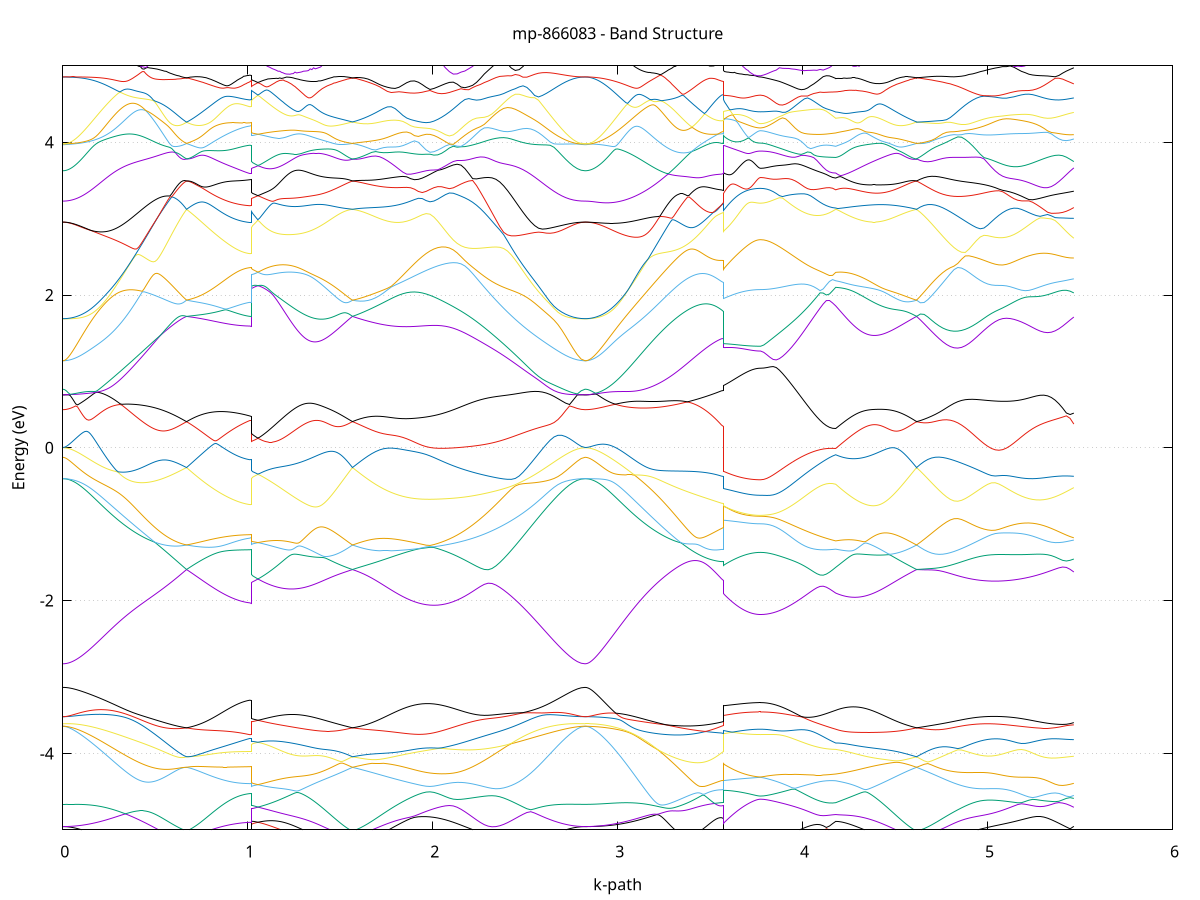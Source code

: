 set title 'mp-866083 - Band Structure'
set xlabel 'k-path'
set ylabel 'Energy (eV)'
set grid y
set yrange [-5:5]
set terminal png size 800,600
set output 'mp-866083_bands_gnuplot.png'
plot '-' using 1:2 with lines notitle, '-' using 1:2 with lines notitle, '-' using 1:2 with lines notitle, '-' using 1:2 with lines notitle, '-' using 1:2 with lines notitle, '-' using 1:2 with lines notitle, '-' using 1:2 with lines notitle, '-' using 1:2 with lines notitle, '-' using 1:2 with lines notitle, '-' using 1:2 with lines notitle, '-' using 1:2 with lines notitle, '-' using 1:2 with lines notitle, '-' using 1:2 with lines notitle, '-' using 1:2 with lines notitle, '-' using 1:2 with lines notitle, '-' using 1:2 with lines notitle, '-' using 1:2 with lines notitle, '-' using 1:2 with lines notitle, '-' using 1:2 with lines notitle, '-' using 1:2 with lines notitle, '-' using 1:2 with lines notitle, '-' using 1:2 with lines notitle, '-' using 1:2 with lines notitle, '-' using 1:2 with lines notitle, '-' using 1:2 with lines notitle, '-' using 1:2 with lines notitle, '-' using 1:2 with lines notitle, '-' using 1:2 with lines notitle, '-' using 1:2 with lines notitle, '-' using 1:2 with lines notitle, '-' using 1:2 with lines notitle, '-' using 1:2 with lines notitle, '-' using 1:2 with lines notitle, '-' using 1:2 with lines notitle, '-' using 1:2 with lines notitle, '-' using 1:2 with lines notitle, '-' using 1:2 with lines notitle, '-' using 1:2 with lines notitle, '-' using 1:2 with lines notitle, '-' using 1:2 with lines notitle, '-' using 1:2 with lines notitle, '-' using 1:2 with lines notitle, '-' using 1:2 with lines notitle, '-' using 1:2 with lines notitle, '-' using 1:2 with lines notitle, '-' using 1:2 with lines notitle, '-' using 1:2 with lines notitle, '-' using 1:2 with lines notitle, '-' using 1:2 with lines notitle, '-' using 1:2 with lines notitle, '-' using 1:2 with lines notitle, '-' using 1:2 with lines notitle, '-' using 1:2 with lines notitle, '-' using 1:2 with lines notitle, '-' using 1:2 with lines notitle, '-' using 1:2 with lines notitle, '-' using 1:2 with lines notitle, '-' using 1:2 with lines notitle, '-' using 1:2 with lines notitle, '-' using 1:2 with lines notitle, '-' using 1:2 with lines notitle, '-' using 1:2 with lines notitle, '-' using 1:2 with lines notitle, '-' using 1:2 with lines notitle, '-' using 1:2 with lines notitle, '-' using 1:2 with lines notitle, '-' using 1:2 with lines notitle, '-' using 1:2 with lines notitle
0.000000 -48.746571
0.009988 -48.746571
0.019976 -48.746471
0.029965 -48.746371
0.039953 -48.746271
0.049941 -48.746071
0.059929 -48.745771
0.069917 -48.745571
0.079906 -48.745171
0.089894 -48.744871
0.099882 -48.744371
0.109870 -48.743971
0.119858 -48.743471
0.129847 -48.742871
0.139835 -48.742371
0.149823 -48.741671
0.159811 -48.741071
0.169799 -48.740371
0.179787 -48.739571
0.189776 -48.738771
0.199764 -48.737971
0.209752 -48.737171
0.219740 -48.736271
0.229728 -48.735271
0.239717 -48.734271
0.249705 -48.733271
0.259693 -48.732271
0.269681 -48.731171
0.279669 -48.730071
0.289658 -48.728871
0.299646 -48.727671
0.309634 -48.726471
0.319622 -48.725271
0.329610 -48.723971
0.339599 -48.722671
0.349587 -48.721271
0.359575 -48.719971
0.369563 -48.718571
0.379551 -48.717171
0.389540 -48.715671
0.399528 -48.714171
0.409516 -48.712671
0.419504 -48.711171
0.429492 -48.709671
0.439480 -48.708071
0.449469 -48.706471
0.459457 -48.704871
0.469445 -48.703271
0.479433 -48.701571
0.489421 -48.699971
0.499410 -48.698271
0.509398 -48.696571
0.519386 -48.694871
0.529374 -48.693171
0.539362 -48.691471
0.549351 -48.689671
0.559339 -48.687971
0.569327 -48.686171
0.579315 -48.684471
0.589303 -48.682671
0.599292 -48.680871
0.609280 -48.679071
0.619268 -48.677371
0.629256 -48.675571
0.639244 -48.673771
0.649233 -48.671971
0.659221 -48.670171
0.669209 -48.668571
0.669209 -48.668571
0.675912 -48.669071
0.682615 -48.669771
0.689318 -48.670471
0.696021 -48.671071
0.702725 -48.671771
0.709428 -48.672371
0.716131 -48.673071
0.722834 -48.673671
0.729537 -48.674271
0.736240 -48.674871
0.742943 -48.675471
0.749646 -48.676071
0.756349 -48.676671
0.763053 -48.677171
0.769756 -48.677771
0.776459 -48.678271
0.783162 -48.678871
0.789865 -48.679371
0.796568 -48.679871
0.803271 -48.680371
0.809974 -48.680871
0.816677 -48.681371
0.823381 -48.681871
0.830084 -48.682271
0.836787 -48.682771
0.843490 -48.683171
0.850193 -48.683571
0.856896 -48.683971
0.863599 -48.684371
0.870302 -48.684771
0.877006 -48.685071
0.883709 -48.685471
0.890412 -48.685771
0.897115 -48.686171
0.903818 -48.686471
0.910521 -48.686771
0.917224 -48.687071
0.923927 -48.687271
0.930630 -48.687571
0.937334 -48.687771
0.944037 -48.688071
0.950740 -48.688271
0.957443 -48.688471
0.964146 -48.688671
0.970849 -48.688771
0.977552 -48.688971
0.984255 -48.689071
0.990959 -48.689171
0.997662 -48.689371
1.004365 -48.689471
1.011068 -48.689471
1.017771 -48.689571
1.017771 -48.645071
1.026913 -48.644471
1.036054 -48.643971
1.045196 -48.643671
1.054337 -48.643671
1.063479 -48.643871
1.072620 -48.644171
1.081762 -48.644671
1.090903 -48.645171
1.100045 -48.645771
1.109186 -48.646371
1.118328 -48.646971
1.127469 -48.647671
1.136611 -48.648371
1.145752 -48.649171
1.154894 -48.649871
1.164035 -48.650571
1.173177 -48.651271
1.182319 -48.652071
1.191460 -48.652771
1.200602 -48.653471
1.209743 -48.654171
1.218885 -48.654871
1.228026 -48.655571
1.237168 -48.656271
1.246309 -48.656971
1.255451 -48.657571
1.264592 -48.658171
1.273734 -48.658871
1.282875 -48.659471
1.292017 -48.660071
1.301158 -48.660571
1.310300 -48.661171
1.319441 -48.661671
1.328583 -48.662271
1.337725 -48.662771
1.346866 -48.663271
1.356008 -48.663671
1.365149 -48.664171
1.374291 -48.664571
1.383432 -48.664971
1.392574 -48.665371
1.401715 -48.665671
1.410857 -48.666071
1.419998 -48.666371
1.429140 -48.666671
1.438281 -48.666971
1.447423 -48.667171
1.456564 -48.667371
1.465706 -48.667571
1.474847 -48.667771
1.483989 -48.667971
1.493131 -48.668071
1.502272 -48.668171
1.511414 -48.668271
1.520555 -48.668371
1.529697 -48.668371
1.538838 -48.668471
1.547980 -48.668471
1.557121 -48.668371
1.566263 -48.668371
1.566263 -48.668371
1.587222 -48.668871
1.608181 -48.669271
1.629140 -48.669671
1.650099 -48.669871
1.671058 -48.669971
1.692018 -48.669871
1.712977 -48.669771
1.733936 -48.669471
1.754895 -48.669171
1.775854 -48.668671
1.796813 -48.668071
1.817772 -48.667371
1.838731 -48.666571
1.859691 -48.665671
1.880650 -48.664671
1.901609 -48.663571
1.922568 -48.662371
1.943527 -48.661071
1.964486 -48.659671
1.985445 -48.658271
2.006404 -48.656671
2.027364 -48.655071
2.048323 -48.653471
2.069282 -48.653971
2.090241 -48.657171
2.111200 -48.660571
2.132159 -48.664171
2.153118 -48.667771
2.174077 -48.671471
2.195037 -48.675171
2.215996 -48.678871
2.236955 -48.682671
2.257914 -48.686371
2.278873 -48.689971
2.299832 -48.693671
2.320791 -48.697271
2.341750 -48.700771
2.362710 -48.704271
2.383669 -48.707571
2.404628 -48.710871
2.425587 -48.714071
2.446546 -48.717171
2.467505 -48.720171
2.488464 -48.722971
2.509423 -48.725671
2.530383 -48.728271
2.551342 -48.730671
2.572301 -48.732971
2.593260 -48.735071
2.614219 -48.737071
2.635178 -48.738871
2.656137 -48.740471
2.677097 -48.741871
2.698056 -48.743071
2.719015 -48.744171
2.739974 -48.745071
2.760933 -48.745771
2.781892 -48.746171
2.802851 -48.746471
2.823810 -48.746571
2.823810 -48.746571
2.833033 -48.746571
2.842256 -48.746571
2.851479 -48.746471
2.860702 -48.746271
2.869925 -48.746071
2.879148 -48.745871
2.888371 -48.745671
2.897594 -48.745371
2.906817 -48.745071
2.916040 -48.744671
2.925263 -48.744271
2.934486 -48.743871
2.943709 -48.743371
2.952932 -48.742871
2.962155 -48.742271
2.971378 -48.741671
2.980601 -48.741071
2.989824 -48.740371
2.999047 -48.739671
3.008270 -48.738971
3.017493 -48.738171
3.026716 -48.737371
3.035940 -48.736571
3.045163 -48.735671
3.054386 -48.734771
3.063609 -48.733871
3.072832 -48.732871
3.082055 -48.731871
3.091278 -48.730871
3.100501 -48.729771
3.109724 -48.728771
3.118947 -48.727571
3.128170 -48.726471
3.137393 -48.725271
3.146616 -48.724071
3.155839 -48.722871
3.165062 -48.721571
3.174285 -48.720271
3.183508 -48.718971
3.192731 -48.717671
3.201954 -48.716271
3.211177 -48.714871
3.220400 -48.713471
3.229623 -48.712071
3.238846 -48.710571
3.248069 -48.709171
3.257292 -48.707671
3.266515 -48.706171
3.275738 -48.704571
3.284961 -48.703071
3.294184 -48.701471
3.303407 -48.699971
3.312630 -48.698371
3.321853 -48.696771
3.331076 -48.695071
3.340299 -48.693471
3.349522 -48.691871
3.358745 -48.690171
3.367968 -48.688471
3.377191 -48.686871
3.386414 -48.685171
3.395637 -48.683471
3.404860 -48.681771
3.414083 -48.680071
3.423306 -48.678271
3.432529 -48.676571
3.441752 -48.674871
3.450975 -48.673171
3.460198 -48.671371
3.469421 -48.669671
3.478644 -48.667971
3.487867 -48.666271
3.497090 -48.664471
3.506313 -48.662771
3.515536 -48.661071
3.524759 -48.659371
3.533982 -48.657571
3.543205 -48.655871
3.552428 -48.654171
3.561651 -48.652471
3.570874 -48.650871
3.570874 -48.688771
3.577614 -48.687571
3.584354 -48.686371
3.591095 -48.685171
3.597835 -48.683971
3.604575 -48.682771
3.611315 -48.681571
3.618056 -48.680471
3.624796 -48.679271
3.631536 -48.678071
3.638277 -48.676871
3.645017 -48.675671
3.651757 -48.674571
3.658497 -48.673371
3.665238 -48.672171
3.671978 -48.671071
3.678718 -48.669871
3.685459 -48.668771
3.692199 -48.667671
3.698939 -48.666571
3.705679 -48.665571
3.712420 -48.664571
3.719160 -48.663571
3.725900 -48.662671
3.732641 -48.661771
3.739381 -48.660971
3.746121 -48.660271
3.752861 -48.659671
3.759602 -48.659271
3.766342 -48.658971
3.773082 -48.658871
3.773082 -48.658871
3.789998 -48.658971
3.806914 -48.659171
3.823830 -48.659371
3.840746 -48.659771
3.857661 -48.660171
3.874577 -48.660571
3.891493 -48.660971
3.908409 -48.661371
3.925325 -48.661871
3.942241 -48.662171
3.959157 -48.662571
3.976072 -48.662871
3.992988 -48.663071
4.009904 -48.663271
4.026820 -48.663371
4.043736 -48.663471
4.060652 -48.663471
4.077567 -48.663471
4.094483 -48.663271
4.111399 -48.663171
4.128315 -48.662871
4.145231 -48.662571
4.162147 -48.662171
4.179062 -48.661671
4.179062 -48.661671
4.187473 -48.662271
4.195884 -48.662871
4.204295 -48.663371
4.212705 -48.663971
4.221116 -48.664471
4.229527 -48.664971
4.237938 -48.665471
4.246348 -48.665971
4.254759 -48.666371
4.263170 -48.666871
4.271581 -48.667271
4.279991 -48.667671
4.288402 -48.668071
4.296813 -48.668471
4.305224 -48.668771
4.313634 -48.669071
4.322045 -48.669471
4.330456 -48.669771
4.338867 -48.669971
4.347277 -48.670271
4.355688 -48.670471
4.364099 -48.670771
4.372510 -48.670971
4.380920 -48.671171
4.389331 -48.671271
4.397742 -48.671471
4.406152 -48.671571
4.414563 -48.671671
4.422974 -48.671771
4.431385 -48.671871
4.439795 -48.671871
4.448206 -48.671871
4.456617 -48.671871
4.465028 -48.671871
4.473438 -48.671871
4.481849 -48.671771
4.490260 -48.671771
4.498671 -48.671671
4.507081 -48.671571
4.515492 -48.671371
4.523903 -48.671271
4.532314 -48.671071
4.540724 -48.670871
4.549135 -48.670671
4.557546 -48.670471
4.565957 -48.670271
4.574367 -48.669971
4.582778 -48.669671
4.591189 -48.669371
4.599600 -48.669071
4.608010 -48.668671
4.616421 -48.668371
4.616421 -48.668571
4.636664 -48.669971
4.656906 -48.671471
4.677149 -48.672971
4.697392 -48.674271
4.717634 -48.675471
4.737877 -48.676571
4.758120 -48.677571
4.778362 -48.678471
4.798605 -48.679271
4.818848 -48.679971
4.839090 -48.680471
4.859333 -48.680971
4.879576 -48.681271
4.899818 -48.681471
4.920061 -48.681571
4.940304 -48.681471
4.960546 -48.681271
4.980789 -48.680971
5.001032 -48.680571
5.021274 -48.680071
5.041517 -48.679371
5.061760 -48.678571
5.082002 -48.677771
5.102245 -48.676771
5.122488 -48.675671
5.142730 -48.674371
5.162973 -48.673071
5.183216 -48.671671
5.203458 -48.670171
5.223701 -48.668571
5.243944 -48.666871
5.264186 -48.665071
5.284429 -48.663271
5.304672 -48.661371
5.324914 -48.659371
5.345157 -48.659671
5.365400 -48.661071
5.385642 -48.662371
5.405885 -48.663671
5.426128 -48.664771
5.446370 -48.665771
5.466613 -48.666771
e
0.000000 -48.609271
0.009988 -48.609271
0.019976 -48.609271
0.029965 -48.609271
0.039953 -48.609171
0.049941 -48.609171
0.059929 -48.609071
0.069917 -48.609071
0.079906 -48.608971
0.089894 -48.608871
0.099882 -48.608771
0.109870 -48.608671
0.119858 -48.608571
0.129847 -48.608471
0.139835 -48.608371
0.149823 -48.608271
0.159811 -48.608071
0.169799 -48.607971
0.179787 -48.607971
0.189776 -48.607871
0.199764 -48.607871
0.209752 -48.607871
0.219740 -48.607871
0.229728 -48.608071
0.239717 -48.608271
0.249705 -48.608671
0.259693 -48.609171
0.269681 -48.609771
0.279669 -48.610471
0.289658 -48.611371
0.299646 -48.612271
0.309634 -48.613271
0.319622 -48.614271
0.329610 -48.615371
0.339599 -48.616471
0.349587 -48.617671
0.359575 -48.618971
0.369563 -48.620171
0.379551 -48.621471
0.389540 -48.622771
0.399528 -48.624171
0.409516 -48.625571
0.419504 -48.626971
0.429492 -48.628371
0.439480 -48.629871
0.449469 -48.631371
0.459457 -48.632871
0.469445 -48.634371
0.479433 -48.635971
0.489421 -48.637571
0.499410 -48.639171
0.509398 -48.640771
0.519386 -48.642371
0.529374 -48.644071
0.539362 -48.645671
0.549351 -48.647371
0.559339 -48.649071
0.569327 -48.650771
0.579315 -48.652471
0.589303 -48.654271
0.599292 -48.655971
0.609280 -48.657771
0.619268 -48.659471
0.629256 -48.661271
0.639244 -48.663071
0.649233 -48.664771
0.659221 -48.666571
0.669209 -48.668171
0.669209 -48.668171
0.675912 -48.667671
0.682615 -48.666971
0.689318 -48.666271
0.696021 -48.665571
0.702725 -48.664871
0.709428 -48.664071
0.716131 -48.663371
0.722834 -48.662671
0.729537 -48.661871
0.736240 -48.661171
0.742943 -48.660371
0.749646 -48.659671
0.756349 -48.658871
0.763053 -48.658071
0.769756 -48.657271
0.776459 -48.656571
0.783162 -48.655771
0.789865 -48.654971
0.796568 -48.654171
0.803271 -48.653371
0.809974 -48.652571
0.816677 -48.651871
0.823381 -48.651071
0.830084 -48.650271
0.836787 -48.649471
0.843490 -48.648671
0.850193 -48.647871
0.856896 -48.647071
0.863599 -48.646271
0.870302 -48.645471
0.877006 -48.644671
0.883709 -48.643871
0.890412 -48.643071
0.897115 -48.642271
0.903818 -48.641571
0.910521 -48.640771
0.917224 -48.639971
0.923927 -48.639271
0.930630 -48.638471
0.937334 -48.637671
0.944037 -48.636971
0.950740 -48.636271
0.957443 -48.635571
0.964146 -48.634771
0.970849 -48.634171
0.977552 -48.633471
0.984255 -48.632771
0.990959 -48.632171
0.997662 -48.631571
1.004365 -48.631071
1.011068 -48.630571
1.017771 -48.630071
1.017771 -48.643771
1.026913 -48.643571
1.036054 -48.643471
1.045196 -48.643371
1.054337 -48.643271
1.063479 -48.643071
1.072620 -48.643071
1.081762 -48.643171
1.090903 -48.643371
1.100045 -48.643671
1.109186 -48.644071
1.118328 -48.644571
1.127469 -48.645071
1.136611 -48.645671
1.145752 -48.646371
1.154894 -48.646971
1.164035 -48.647671
1.173177 -48.648371
1.182319 -48.649071
1.191460 -48.649771
1.200602 -48.650471
1.209743 -48.651171
1.218885 -48.651871
1.228026 -48.652571
1.237168 -48.653171
1.246309 -48.653871
1.255451 -48.654571
1.264592 -48.655271
1.273734 -48.655871
1.282875 -48.656571
1.292017 -48.657171
1.301158 -48.657871
1.310300 -48.658471
1.319441 -48.659071
1.328583 -48.659671
1.337725 -48.660171
1.346866 -48.660771
1.356008 -48.661271
1.365149 -48.661771
1.374291 -48.662371
1.383432 -48.662771
1.392574 -48.663271
1.401715 -48.663771
1.410857 -48.664171
1.419998 -48.664571
1.429140 -48.664971
1.438281 -48.665371
1.447423 -48.665671
1.456564 -48.666071
1.465706 -48.666371
1.474847 -48.666671
1.483989 -48.666871
1.493131 -48.667171
1.502272 -48.667371
1.511414 -48.667571
1.520555 -48.667771
1.529697 -48.667971
1.538838 -48.668071
1.547980 -48.668171
1.557121 -48.668271
1.566263 -48.668271
1.566263 -48.668271
1.587222 -48.667671
1.608181 -48.666971
1.629140 -48.666071
1.650099 -48.665171
1.671058 -48.664071
1.692018 -48.662971
1.712977 -48.661671
1.733936 -48.660371
1.754895 -48.658971
1.775854 -48.657471
1.796813 -48.655971
1.817772 -48.654371
1.838731 -48.652771
1.859691 -48.651071
1.880650 -48.649471
1.901609 -48.647771
1.922568 -48.646271
1.943527 -48.645071
1.964486 -48.644371
1.985445 -48.644471
2.006404 -48.645771
2.027364 -48.647871
2.048323 -48.650571
2.069282 -48.651471
2.090241 -48.649671
2.111200 -48.647871
2.132159 -48.645871
2.153118 -48.643971
2.174077 -48.641871
2.195037 -48.639871
2.215996 -48.637771
2.236955 -48.635671
2.257914 -48.633571
2.278873 -48.631471
2.299832 -48.629371
2.320791 -48.627271
2.341750 -48.625171
2.362710 -48.623071
2.383669 -48.621071
2.404628 -48.619071
2.425587 -48.617171
2.446546 -48.615371
2.467505 -48.613771
2.488464 -48.612271
2.509423 -48.611071
2.530383 -48.610271
2.551342 -48.609671
2.572301 -48.609371
2.593260 -48.609171
2.614219 -48.609071
2.635178 -48.609071
2.656137 -48.609071
2.677097 -48.609171
2.698056 -48.609171
2.719015 -48.609171
2.739974 -48.609271
2.760933 -48.609271
2.781892 -48.609271
2.802851 -48.609271
2.823810 -48.609271
2.823810 -48.609271
2.833033 -48.609271
2.842256 -48.609371
2.851479 -48.609371
2.860702 -48.609471
2.869925 -48.609571
2.879148 -48.609671
2.888371 -48.609771
2.897594 -48.609871
2.906817 -48.610071
2.916040 -48.610271
2.925263 -48.610471
2.934486 -48.610671
2.943709 -48.610871
2.952932 -48.611171
2.962155 -48.611471
2.971378 -48.611771
2.980601 -48.612071
2.989824 -48.612371
2.999047 -48.612771
3.008270 -48.613071
3.017493 -48.613471
3.026716 -48.613871
3.035940 -48.614271
3.045163 -48.614671
3.054386 -48.615171
3.063609 -48.615571
3.072832 -48.616071
3.082055 -48.616571
3.091278 -48.617071
3.100501 -48.617571
3.109724 -48.618071
3.118947 -48.618671
3.128170 -48.619171
3.137393 -48.619771
3.146616 -48.620371
3.155839 -48.620971
3.165062 -48.621571
3.174285 -48.622171
3.183508 -48.622771
3.192731 -48.623371
3.201954 -48.624071
3.211177 -48.624671
3.220400 -48.625371
3.229623 -48.625971
3.238846 -48.626671
3.248069 -48.627371
3.257292 -48.628071
3.266515 -48.628771
3.275738 -48.629471
3.284961 -48.630171
3.294184 -48.630871
3.303407 -48.631571
3.312630 -48.632271
3.321853 -48.632971
3.331076 -48.633671
3.340299 -48.634371
3.349522 -48.635071
3.358745 -48.635771
3.367968 -48.636471
3.377191 -48.637271
3.386414 -48.637971
3.395637 -48.638671
3.404860 -48.639371
3.414083 -48.640071
3.423306 -48.640771
3.432529 -48.641371
3.441752 -48.642071
3.450975 -48.642771
3.460198 -48.643471
3.469421 -48.644071
3.478644 -48.644771
3.487867 -48.645371
3.497090 -48.646071
3.506313 -48.646671
3.515536 -48.647271
3.524759 -48.647871
3.533982 -48.648471
3.543205 -48.649071
3.552428 -48.649671
3.561651 -48.650171
3.570874 -48.650671
3.570874 -48.616971
3.577614 -48.617871
3.584354 -48.618771
3.591095 -48.619671
3.597835 -48.620671
3.604575 -48.621571
3.611315 -48.622571
3.618056 -48.623571
3.624796 -48.624571
3.631536 -48.625571
3.638277 -48.626571
3.645017 -48.627571
3.651757 -48.628571
3.658497 -48.629571
3.665238 -48.630571
3.671978 -48.631571
3.678718 -48.632571
3.685459 -48.633571
3.692199 -48.634571
3.698939 -48.635571
3.705679 -48.636471
3.712420 -48.637471
3.719160 -48.638371
3.725900 -48.639171
3.732641 -48.639971
3.739381 -48.640771
3.746121 -48.641371
3.752861 -48.641971
3.759602 -48.642371
3.766342 -48.642571
3.773082 -48.642671
3.773082 -48.642671
3.789998 -48.642571
3.806914 -48.642271
3.823830 -48.641771
3.840746 -48.640971
3.857661 -48.640171
3.874577 -48.639171
3.891493 -48.638071
3.908409 -48.636871
3.925325 -48.635571
3.942241 -48.634171
3.959157 -48.632771
3.976072 -48.631371
3.992988 -48.629871
4.009904 -48.629871
4.026820 -48.630971
4.043736 -48.632071
4.060652 -48.633271
4.077567 -48.634371
4.094483 -48.635471
4.111399 -48.636571
4.128315 -48.637671
4.145231 -48.638771
4.162147 -48.639771
4.179062 -48.640771
4.179062 -48.640771
4.187473 -48.640171
4.195884 -48.639671
4.204295 -48.639371
4.212705 -48.639271
4.221116 -48.639271
4.229527 -48.639471
4.237938 -48.639871
4.246348 -48.640271
4.254759 -48.640871
4.263170 -48.641471
4.271581 -48.642071
4.279991 -48.642771
4.288402 -48.643471
4.296813 -48.644271
4.305224 -48.644971
4.313634 -48.645771
4.322045 -48.646571
4.330456 -48.647371
4.338867 -48.648071
4.347277 -48.648871
4.355688 -48.649671
4.364099 -48.650471
4.372510 -48.651171
4.380920 -48.651971
4.389331 -48.652671
4.397742 -48.653471
4.406152 -48.654171
4.414563 -48.654871
4.422974 -48.655671
4.431385 -48.656371
4.439795 -48.657071
4.448206 -48.657671
4.456617 -48.658371
4.465028 -48.659071
4.473438 -48.659671
4.481849 -48.660371
4.490260 -48.660971
4.498671 -48.661571
4.507081 -48.662171
4.515492 -48.662671
4.523903 -48.663271
4.532314 -48.663771
4.540724 -48.664371
4.549135 -48.664871
4.557546 -48.665371
4.565957 -48.665871
4.574367 -48.666271
4.582778 -48.666771
4.591189 -48.667171
4.599600 -48.667571
4.608010 -48.667971
4.616421 -48.668271
4.616421 -48.668171
4.636664 -48.666671
4.656906 -48.664971
4.677149 -48.663071
4.697392 -48.661171
4.717634 -48.659271
4.737877 -48.657271
4.758120 -48.655171
4.778362 -48.653171
4.798605 -48.650971
4.818848 -48.648871
4.839090 -48.646771
4.859333 -48.644571
4.879576 -48.642471
4.899818 -48.640471
4.920061 -48.638471
4.940304 -48.636571
4.960546 -48.634871
4.980789 -48.633571
5.001032 -48.632771
5.021274 -48.632771
5.041517 -48.633571
5.061760 -48.634871
5.082002 -48.636571
5.102245 -48.638371
5.122488 -48.640271
5.142730 -48.642171
5.162973 -48.644071
5.183216 -48.646071
5.203458 -48.647971
5.223701 -48.649771
5.243944 -48.651571
5.264186 -48.653371
5.284429 -48.655071
5.304672 -48.656671
5.324914 -48.658171
5.345157 -48.657371
5.365400 -48.655271
5.385642 -48.653171
5.405885 -48.650971
5.426128 -48.648771
5.446370 -48.646571
5.466613 -48.644371
e
0.000000 -48.591871
0.009988 -48.591871
0.019976 -48.591871
0.029965 -48.591971
0.039953 -48.592071
0.049941 -48.592171
0.059929 -48.592371
0.069917 -48.592671
0.079906 -48.592971
0.089894 -48.593271
0.099882 -48.593671
0.109870 -48.594071
0.119858 -48.594571
0.129847 -48.595071
0.139835 -48.595571
0.149823 -48.596171
0.159811 -48.596771
0.169799 -48.597271
0.179787 -48.597871
0.189776 -48.598571
0.199764 -48.599171
0.209752 -48.599671
0.219740 -48.600271
0.229728 -48.600771
0.239717 -48.601171
0.249705 -48.601471
0.259693 -48.601671
0.269681 -48.601771
0.279669 -48.601771
0.289658 -48.601671
0.299646 -48.601571
0.309634 -48.601371
0.319622 -48.601171
0.329610 -48.600971
0.339599 -48.600671
0.349587 -48.600371
0.359575 -48.600071
0.369563 -48.599771
0.379551 -48.599371
0.389540 -48.599071
0.399528 -48.598771
0.409516 -48.598471
0.419504 -48.598371
0.429492 -48.598371
0.439480 -48.598371
0.449469 -48.598471
0.459457 -48.598471
0.469445 -48.598471
0.479433 -48.598571
0.489421 -48.598571
0.499410 -48.598571
0.509398 -48.598571
0.519386 -48.598471
0.529374 -48.598471
0.539362 -48.598371
0.549351 -48.598371
0.559339 -48.598271
0.569327 -48.598171
0.579315 -48.598171
0.589303 -48.597971
0.599292 -48.597871
0.609280 -48.597771
0.619268 -48.597671
0.629256 -48.597471
0.639244 -48.597371
0.649233 -48.597171
0.659221 -48.597071
0.669209 -48.596871
0.669209 -48.596871
0.675912 -48.597071
0.682615 -48.597271
0.689318 -48.597471
0.696021 -48.597771
0.702725 -48.597971
0.709428 -48.598271
0.716131 -48.598471
0.722834 -48.598771
0.729537 -48.599071
0.736240 -48.599371
0.742943 -48.599671
0.749646 -48.599971
0.756349 -48.600271
0.763053 -48.600571
0.769756 -48.600971
0.776459 -48.601271
0.783162 -48.601671
0.789865 -48.601971
0.796568 -48.602371
0.803271 -48.602771
0.809974 -48.603171
0.816677 -48.603571
0.823381 -48.603971
0.830084 -48.604471
0.836787 -48.604871
0.843490 -48.605271
0.850193 -48.605771
0.856896 -48.606271
0.863599 -48.606671
0.870302 -48.607171
0.877006 -48.607671
0.883709 -48.608171
0.890412 -48.608671
0.897115 -48.609171
0.903818 -48.609671
0.910521 -48.610271
0.917224 -48.610771
0.923927 -48.611271
0.930630 -48.611871
0.937334 -48.612371
0.944037 -48.612971
0.950740 -48.613471
0.957443 -48.614071
0.964146 -48.614571
0.970849 -48.615171
0.977552 -48.615671
0.984255 -48.616171
0.990959 -48.616671
0.997662 -48.617171
1.004365 -48.617671
1.011068 -48.618071
1.017771 -48.618471
1.017771 -48.629671
1.026913 -48.630071
1.036054 -48.630271
1.045196 -48.630471
1.054337 -48.630571
1.063479 -48.630671
1.072620 -48.630671
1.081762 -48.630471
1.090903 -48.630071
1.100045 -48.629671
1.109186 -48.629171
1.118328 -48.628471
1.127469 -48.627771
1.136611 -48.627071
1.145752 -48.626271
1.154894 -48.625471
1.164035 -48.624571
1.173177 -48.623771
1.182319 -48.622871
1.191460 -48.621971
1.200602 -48.621071
1.209743 -48.620171
1.218885 -48.619371
1.228026 -48.618671
1.237168 -48.617871
1.246309 -48.617171
1.255451 -48.616371
1.264592 -48.615671
1.273734 -48.614971
1.282875 -48.614271
1.292017 -48.613571
1.301158 -48.612871
1.310300 -48.612171
1.319441 -48.611471
1.328583 -48.610771
1.337725 -48.610171
1.346866 -48.609471
1.356008 -48.608871
1.365149 -48.608171
1.374291 -48.607571
1.383432 -48.606971
1.392574 -48.606371
1.401715 -48.605771
1.410857 -48.605171
1.419998 -48.604671
1.429140 -48.604071
1.438281 -48.603471
1.447423 -48.602971
1.456564 -48.602471
1.465706 -48.601971
1.474847 -48.601471
1.483989 -48.600971
1.493131 -48.600471
1.502272 -48.599971
1.511414 -48.599471
1.520555 -48.599071
1.529697 -48.598571
1.538838 -48.598171
1.547980 -48.597671
1.557121 -48.597271
1.566263 -48.596871
1.566263 -48.596871
1.587222 -48.597471
1.608181 -48.598271
1.629140 -48.599171
1.650099 -48.600171
1.671058 -48.601371
1.692018 -48.602771
1.712977 -48.604171
1.733936 -48.605871
1.754895 -48.607571
1.775854 -48.609471
1.796813 -48.611571
1.817772 -48.613771
1.838731 -48.616071
1.859691 -48.618471
1.880650 -48.620871
1.901609 -48.623371
1.922568 -48.625871
1.943527 -48.628171
1.964486 -48.629971
1.985445 -48.630971
2.006404 -48.630971
2.027364 -48.630071
2.048323 -48.628671
2.069282 -48.626971
2.090241 -48.625171
2.111200 -48.623171
2.132159 -48.621171
2.153118 -48.619071
2.174077 -48.617071
2.195037 -48.614971
2.215996 -48.612971
2.236955 -48.610971
2.257914 -48.608971
2.278873 -48.607071
2.299832 -48.605171
2.320791 -48.604771
2.341750 -48.604871
2.362710 -48.605071
2.383669 -48.605171
2.404628 -48.605271
2.425587 -48.605371
2.446546 -48.605271
2.467505 -48.605171
2.488464 -48.604971
2.509423 -48.604471
2.530383 -48.603671
2.551342 -48.602671
2.572301 -48.601471
2.593260 -48.600271
2.614219 -48.598971
2.635178 -48.597771
2.656137 -48.596571
2.677097 -48.595571
2.698056 -48.594571
2.719015 -48.593671
2.739974 -48.592971
2.760933 -48.592471
2.781892 -48.592071
2.802851 -48.591971
2.823810 -48.591871
2.823810 -48.591871
2.833033 -48.591871
2.842256 -48.591871
2.851479 -48.591871
2.860702 -48.591871
2.869925 -48.591971
2.879148 -48.591971
2.888371 -48.592171
2.897594 -48.592271
2.906817 -48.592471
2.916040 -48.592671
2.925263 -48.592871
2.934486 -48.593171
2.943709 -48.593471
2.952932 -48.593771
2.962155 -48.594071
2.971378 -48.594471
2.980601 -48.594871
2.989824 -48.595171
2.999047 -48.595671
3.008270 -48.596071
3.017493 -48.596471
3.026716 -48.596971
3.035940 -48.597471
3.045163 -48.597971
3.054386 -48.598471
3.063609 -48.598971
3.072832 -48.599471
3.082055 -48.600071
3.091278 -48.600571
3.100501 -48.601171
3.109724 -48.601771
3.118947 -48.602371
3.128170 -48.602971
3.137393 -48.603571
3.146616 -48.604271
3.155839 -48.604871
3.165062 -48.605571
3.174285 -48.606171
3.183508 -48.606871
3.192731 -48.607471
3.201954 -48.608171
3.211177 -48.608871
3.220400 -48.609571
3.229623 -48.610271
3.238846 -48.610971
3.248069 -48.611671
3.257292 -48.612371
3.266515 -48.613071
3.275738 -48.613771
3.284961 -48.614471
3.294184 -48.615171
3.303407 -48.615871
3.312630 -48.616571
3.321853 -48.617371
3.331076 -48.618071
3.340299 -48.618771
3.349522 -48.619471
3.358745 -48.620171
3.367968 -48.620871
3.377191 -48.621571
3.386414 -48.622271
3.395637 -48.622871
3.404860 -48.623571
3.414083 -48.624271
3.423306 -48.624971
3.432529 -48.625571
3.441752 -48.626271
3.450975 -48.626871
3.460198 -48.627571
3.469421 -48.628171
3.478644 -48.628771
3.487867 -48.629371
3.497090 -48.629971
3.506313 -48.630571
3.515536 -48.631171
3.524759 -48.631771
3.533982 -48.632271
3.543205 -48.632871
3.552428 -48.633371
3.561651 -48.633871
3.570874 -48.634371
3.570874 -48.615071
3.577614 -48.615371
3.584354 -48.615671
3.591095 -48.615871
3.597835 -48.616171
3.604575 -48.616371
3.611315 -48.616571
3.618056 -48.616771
3.624796 -48.616971
3.631536 -48.617171
3.638277 -48.617371
3.645017 -48.617571
3.651757 -48.617771
3.658497 -48.617871
3.665238 -48.618071
3.671978 -48.618171
3.678718 -48.618271
3.685459 -48.618471
3.692199 -48.618571
3.698939 -48.618671
3.705679 -48.618771
3.712420 -48.618771
3.719160 -48.618871
3.725900 -48.618971
3.732641 -48.619071
3.739381 -48.619071
3.746121 -48.619071
3.752861 -48.619171
3.759602 -48.619171
3.766342 -48.619171
3.773082 -48.619171
3.773082 -48.619171
3.789998 -48.619271
3.806914 -48.619471
3.823830 -48.619771
3.840746 -48.620271
3.857661 -48.620871
3.874577 -48.621571
3.891493 -48.622371
3.908409 -48.623271
3.925325 -48.624271
3.942241 -48.625271
3.959157 -48.626371
3.976072 -48.627471
3.992988 -48.628571
4.009904 -48.628271
4.026820 -48.626671
4.043736 -48.625171
4.060652 -48.623571
4.077567 -48.622571
4.094483 -48.623171
4.111399 -48.623871
4.128315 -48.624571
4.145231 -48.625271
4.162147 -48.625871
4.179062 -48.626471
4.179062 -48.626471
4.187473 -48.626871
4.195884 -48.627171
4.204295 -48.627271
4.212705 -48.627271
4.221116 -48.626971
4.229527 -48.626671
4.237938 -48.626171
4.246348 -48.625571
4.254759 -48.624871
4.263170 -48.624171
4.271581 -48.623371
4.279991 -48.622571
4.288402 -48.621671
4.296813 -48.620871
4.305224 -48.620071
4.313634 -48.619171
4.322045 -48.618371
4.330456 -48.617471
4.338867 -48.616671
4.347277 -48.615771
4.355688 -48.614971
4.364099 -48.614171
4.372510 -48.613371
4.380920 -48.612571
4.389331 -48.611871
4.397742 -48.611071
4.406152 -48.610371
4.414563 -48.609571
4.422974 -48.608871
4.431385 -48.608171
4.439795 -48.607471
4.448206 -48.606871
4.456617 -48.606171
4.465028 -48.605571
4.473438 -48.604971
4.481849 -48.604371
4.490260 -48.603771
4.498671 -48.603171
4.507081 -48.602671
4.515492 -48.602171
4.523903 -48.601571
4.532314 -48.601071
4.540724 -48.600571
4.549135 -48.600171
4.557546 -48.599671
4.565957 -48.599271
4.574367 -48.598771
4.582778 -48.598371
4.591189 -48.597971
4.599600 -48.597571
4.608010 -48.597271
4.616421 -48.596871
4.616421 -48.596871
4.636664 -48.597471
4.656906 -48.598171
4.677149 -48.598871
4.697392 -48.599571
4.717634 -48.600271
4.737877 -48.600971
4.758120 -48.601771
4.778362 -48.602471
4.798605 -48.603571
4.818848 -48.605471
4.839090 -48.607471
4.859333 -48.609471
4.879576 -48.611471
4.899818 -48.613471
4.920061 -48.615471
4.940304 -48.617371
4.960546 -48.619071
4.980789 -48.620471
5.001032 -48.621471
5.021274 -48.621671
5.041517 -48.621171
5.061760 -48.620171
5.082002 -48.618871
5.102245 -48.617571
5.122488 -48.616571
5.142730 -48.617071
5.162973 -48.617871
5.183216 -48.618571
5.203458 -48.619371
5.223701 -48.620071
5.243944 -48.620671
5.264186 -48.621371
5.284429 -48.621971
5.304672 -48.622571
5.324914 -48.623071
5.345157 -48.623571
5.365400 -48.624071
5.385642 -48.624471
5.405885 -48.624771
5.426128 -48.625071
5.446370 -48.625271
5.466613 -48.625471
e
0.000000 -48.591271
0.009988 -48.591371
0.019976 -48.591371
0.029965 -48.591471
0.039953 -48.591671
0.049941 -48.591771
0.059929 -48.591971
0.069917 -48.592071
0.079906 -48.592271
0.089894 -48.592471
0.099882 -48.592571
0.109870 -48.592771
0.119858 -48.592971
0.129847 -48.593171
0.139835 -48.593371
0.149823 -48.593571
0.159811 -48.593771
0.169799 -48.593971
0.179787 -48.594171
0.189776 -48.594471
0.199764 -48.594671
0.209752 -48.594871
0.219740 -48.595071
0.229728 -48.595271
0.239717 -48.595471
0.249705 -48.595671
0.259693 -48.595871
0.269681 -48.596071
0.279669 -48.596271
0.289658 -48.596471
0.299646 -48.596671
0.309634 -48.596771
0.319622 -48.596971
0.329610 -48.597171
0.339599 -48.597271
0.349587 -48.597471
0.359575 -48.597571
0.369563 -48.597671
0.379551 -48.597771
0.389540 -48.597871
0.399528 -48.597971
0.409516 -48.597971
0.419504 -48.597771
0.429492 -48.597471
0.439480 -48.597171
0.449469 -48.596771
0.459457 -48.596371
0.469445 -48.595971
0.479433 -48.595571
0.489421 -48.595271
0.499410 -48.594871
0.509398 -48.594571
0.519386 -48.594271
0.529374 -48.594171
0.539362 -48.594171
0.549351 -48.594271
0.559339 -48.594471
0.569327 -48.594671
0.579315 -48.594871
0.589303 -48.595171
0.599292 -48.595371
0.609280 -48.595571
0.619268 -48.595871
0.629256 -48.596071
0.639244 -48.596271
0.649233 -48.596471
0.659221 -48.596671
0.669209 -48.596771
0.669209 -48.596771
0.675912 -48.596671
0.682615 -48.596471
0.689318 -48.596271
0.696021 -48.596071
0.702725 -48.595871
0.709428 -48.595771
0.716131 -48.595571
0.722834 -48.595471
0.729537 -48.595271
0.736240 -48.595171
0.742943 -48.595071
0.749646 -48.594871
0.756349 -48.594771
0.763053 -48.594671
0.769756 -48.594571
0.776459 -48.594471
0.783162 -48.594371
0.789865 -48.594271
0.796568 -48.594171
0.803271 -48.594071
0.809974 -48.593971
0.816677 -48.593871
0.823381 -48.593871
0.830084 -48.593771
0.836787 -48.593671
0.843490 -48.593671
0.850193 -48.593571
0.856896 -48.593571
0.863599 -48.593471
0.870302 -48.593471
0.877006 -48.593371
0.883709 -48.593371
0.890412 -48.593271
0.897115 -48.593271
0.903818 -48.593171
0.910521 -48.593171
0.917224 -48.593171
0.923927 -48.593071
0.930630 -48.593071
0.937334 -48.593071
0.944037 -48.593071
0.950740 -48.592971
0.957443 -48.592971
0.964146 -48.592971
0.970849 -48.592971
0.977552 -48.592971
0.984255 -48.592871
0.990959 -48.592871
0.997662 -48.592871
1.004365 -48.592871
1.011068 -48.592871
1.017771 -48.592871
1.017771 -48.629171
1.026913 -48.629671
1.036054 -48.630071
1.045196 -48.630271
1.054337 -48.630271
1.063479 -48.630171
1.072620 -48.629871
1.081762 -48.629471
1.090903 -48.629071
1.100045 -48.628471
1.109186 -48.627971
1.118328 -48.627271
1.127469 -48.626671
1.136611 -48.625971
1.145752 -48.625271
1.154894 -48.624571
1.164035 -48.623871
1.173177 -48.623071
1.182319 -48.622371
1.191460 -48.621571
1.200602 -48.620771
1.209743 -48.619971
1.218885 -48.619071
1.228026 -48.618171
1.237168 -48.617271
1.246309 -48.616271
1.255451 -48.615371
1.264592 -48.614371
1.273734 -48.613471
1.282875 -48.612571
1.292017 -48.611571
1.301158 -48.610671
1.310300 -48.609771
1.319441 -48.608771
1.328583 -48.607871
1.337725 -48.606971
1.346866 -48.606071
1.356008 -48.605171
1.365149 -48.604271
1.374291 -48.603471
1.383432 -48.602571
1.392574 -48.601671
1.401715 -48.600871
1.410857 -48.600071
1.419998 -48.599171
1.429140 -48.598371
1.438281 -48.597571
1.447423 -48.596871
1.456564 -48.596071
1.465706 -48.595371
1.474847 -48.594671
1.483989 -48.594071
1.493131 -48.593971
1.502272 -48.594171
1.511414 -48.594571
1.520555 -48.594871
1.529697 -48.595271
1.538838 -48.595671
1.547980 -48.596071
1.557121 -48.596471
1.566263 -48.596871
1.566263 -48.596871
1.587222 -48.596371
1.608181 -48.595971
1.629140 -48.595671
1.650099 -48.595471
1.671058 -48.595371
1.692018 -48.595471
1.712977 -48.595571
1.733936 -48.595771
1.754895 -48.596071
1.775854 -48.596471
1.796813 -48.596771
1.817772 -48.597271
1.838731 -48.597671
1.859691 -48.598071
1.880650 -48.598571
1.901609 -48.598971
1.922568 -48.599371
1.943527 -48.599771
1.964486 -48.600171
1.985445 -48.600571
2.006404 -48.600971
2.027364 -48.601271
2.048323 -48.601671
2.069282 -48.601971
2.090241 -48.602271
2.111200 -48.602571
2.132159 -48.602771
2.153118 -48.603071
2.174077 -48.603271
2.195037 -48.603571
2.215996 -48.603771
2.236955 -48.603971
2.257914 -48.604171
2.278873 -48.604371
2.299832 -48.604471
2.320791 -48.603271
2.341750 -48.601471
2.362710 -48.599771
2.383669 -48.598171
2.404628 -48.596771
2.425587 -48.596471
2.446546 -48.596271
2.467505 -48.596071
2.488464 -48.595871
2.509423 -48.595571
2.530383 -48.595271
2.551342 -48.594971
2.572301 -48.594671
2.593260 -48.594271
2.614219 -48.593971
2.635178 -48.593571
2.656137 -48.593271
2.677097 -48.592971
2.698056 -48.592671
2.719015 -48.592371
2.739974 -48.592071
2.760933 -48.591771
2.781892 -48.591571
2.802851 -48.591371
2.823810 -48.591271
2.823810 -48.591271
2.833033 -48.591371
2.842256 -48.591371
2.851479 -48.591371
2.860702 -48.591471
2.869925 -48.591471
2.879148 -48.591571
2.888371 -48.591571
2.897594 -48.591571
2.906817 -48.591571
2.916040 -48.591571
2.925263 -48.591471
2.934486 -48.591471
2.943709 -48.591471
2.952932 -48.591371
2.962155 -48.591371
2.971378 -48.591271
2.980601 -48.591171
2.989824 -48.591171
2.999047 -48.591071
3.008270 -48.590971
3.017493 -48.590871
3.026716 -48.590771
3.035940 -48.590671
3.045163 -48.590571
3.054386 -48.590471
3.063609 -48.590371
3.072832 -48.590271
3.082055 -48.590071
3.091278 -48.589971
3.100501 -48.589871
3.109724 -48.589671
3.118947 -48.589571
3.128170 -48.589471
3.137393 -48.589871
3.146616 -48.590271
3.155839 -48.590771
3.165062 -48.591171
3.174285 -48.591571
3.183508 -48.592071
3.192731 -48.592471
3.201954 -48.592971
3.211177 -48.593471
3.220400 -48.593871
3.229623 -48.594371
3.238846 -48.594871
3.248069 -48.595371
3.257292 -48.595871
3.266515 -48.596371
3.275738 -48.596871
3.284961 -48.597371
3.294184 -48.597971
3.303407 -48.598471
3.312630 -48.598971
3.321853 -48.599471
3.331076 -48.599971
3.340299 -48.600571
3.349522 -48.601071
3.358745 -48.601571
3.367968 -48.602171
3.377191 -48.602671
3.386414 -48.603171
3.395637 -48.603671
3.404860 -48.604271
3.414083 -48.604771
3.423306 -48.605271
3.432529 -48.605771
3.441752 -48.606271
3.450975 -48.606771
3.460198 -48.607271
3.469421 -48.607771
3.478644 -48.608271
3.487867 -48.608771
3.497090 -48.609271
3.506313 -48.609671
3.515536 -48.610171
3.524759 -48.610671
3.533982 -48.611071
3.543205 -48.611471
3.552428 -48.611971
3.561651 -48.612371
3.570874 -48.612771
3.570874 -48.610671
3.577614 -48.610771
3.584354 -48.610771
3.591095 -48.610771
3.597835 -48.610771
3.604575 -48.610771
3.611315 -48.610871
3.618056 -48.610871
3.624796 -48.610871
3.631536 -48.610871
3.638277 -48.610871
3.645017 -48.610871
3.651757 -48.610971
3.658497 -48.610971
3.665238 -48.610971
3.671978 -48.610971
3.678718 -48.610971
3.685459 -48.610971
3.692199 -48.610971
3.698939 -48.610971
3.705679 -48.610971
3.712420 -48.610971
3.719160 -48.611071
3.725900 -48.611071
3.732641 -48.611071
3.739381 -48.611071
3.746121 -48.611071
3.752861 -48.611071
3.759602 -48.611071
3.766342 -48.611071
3.773082 -48.611071
3.773082 -48.611071
3.789998 -48.611171
3.806914 -48.611471
3.823830 -48.611971
3.840746 -48.612471
3.857661 -48.613171
3.874577 -48.613871
3.891493 -48.614571
3.908409 -48.615271
3.925325 -48.615971
3.942241 -48.616671
3.959157 -48.617371
3.976072 -48.618071
3.992988 -48.618871
4.009904 -48.619571
4.026820 -48.620371
4.043736 -48.621071
4.060652 -48.621771
4.077567 -48.621871
4.094483 -48.620271
4.111399 -48.618671
4.128315 -48.616971
4.145231 -48.615371
4.162147 -48.613771
4.179062 -48.612171
4.179062 -48.612171
4.187473 -48.611671
4.195884 -48.611271
4.204295 -48.610771
4.212705 -48.610371
4.221116 -48.609871
4.229527 -48.609371
4.237938 -48.608971
4.246348 -48.608471
4.254759 -48.607971
4.263170 -48.607471
4.271581 -48.606971
4.279991 -48.606571
4.288402 -48.606071
4.296813 -48.605571
4.305224 -48.605071
4.313634 -48.604571
4.322045 -48.604071
4.330456 -48.603571
4.338867 -48.603071
4.347277 -48.602571
4.355688 -48.602071
4.364099 -48.601571
4.372510 -48.601071
4.380920 -48.600571
4.389331 -48.600071
4.397742 -48.599571
4.406152 -48.599071
4.414563 -48.598671
4.422974 -48.598171
4.431385 -48.597671
4.439795 -48.597171
4.448206 -48.596771
4.456617 -48.596271
4.465028 -48.595771
4.473438 -48.595371
4.481849 -48.594971
4.490260 -48.594571
4.498671 -48.594171
4.507081 -48.593871
4.515492 -48.593771
4.523903 -48.593771
4.532314 -48.593971
4.540724 -48.594171
4.549135 -48.594371
4.557546 -48.594671
4.565957 -48.594871
4.574367 -48.595171
4.582778 -48.595471
4.591189 -48.595871
4.599600 -48.596171
4.608010 -48.596471
4.616421 -48.596871
4.616421 -48.596771
4.636664 -48.596171
4.656906 -48.595571
4.677149 -48.594971
4.697392 -48.594471
4.717634 -48.595971
4.737877 -48.597671
4.758120 -48.599571
4.778362 -48.601471
4.798605 -48.603071
4.818848 -48.603971
4.839090 -48.604771
4.859333 -48.605571
4.879576 -48.606371
4.899818 -48.607171
4.920061 -48.607971
4.940304 -48.608871
4.960546 -48.609671
4.980789 -48.610471
5.001032 -48.611371
5.021274 -48.612171
5.041517 -48.612971
5.061760 -48.613771
5.082002 -48.614671
5.102245 -48.615471
5.122488 -48.615971
5.142730 -48.614871
5.162973 -48.613671
5.183216 -48.612671
5.203458 -48.611671
5.223701 -48.610971
5.243944 -48.610271
5.264186 -48.609871
5.284429 -48.609571
5.304672 -48.609471
5.324914 -48.609471
5.345157 -48.609671
5.365400 -48.610071
5.385642 -48.610571
5.405885 -48.611171
5.426128 -48.611871
5.446370 -48.612671
5.466613 -48.613571
e
0.000000 -48.582971
0.009988 -48.582971
0.019976 -48.582971
0.029965 -48.582971
0.039953 -48.582971
0.049941 -48.582971
0.059929 -48.582971
0.069917 -48.583071
0.079906 -48.583071
0.089894 -48.583071
0.099882 -48.583171
0.109870 -48.583171
0.119858 -48.583271
0.129847 -48.583371
0.139835 -48.583471
0.149823 -48.583571
0.159811 -48.583671
0.169799 -48.583771
0.179787 -48.583971
0.189776 -48.584071
0.199764 -48.584271
0.209752 -48.584371
0.219740 -48.584571
0.229728 -48.584771
0.239717 -48.584971
0.249705 -48.585171
0.259693 -48.585471
0.269681 -48.585671
0.279669 -48.585871
0.289658 -48.586171
0.299646 -48.586371
0.309634 -48.586671
0.319622 -48.586971
0.329610 -48.587271
0.339599 -48.587471
0.349587 -48.587771
0.359575 -48.588071
0.369563 -48.588371
0.379551 -48.588671
0.389540 -48.588971
0.399528 -48.589271
0.409516 -48.589571
0.419504 -48.589871
0.429492 -48.590171
0.439480 -48.590471
0.449469 -48.590771
0.459457 -48.591071
0.469445 -48.591371
0.479433 -48.591671
0.489421 -48.591971
0.499410 -48.592171
0.509398 -48.592371
0.519386 -48.592571
0.529374 -48.592571
0.539362 -48.592471
0.549351 -48.592171
0.559339 -48.591871
0.569327 -48.591571
0.579315 -48.591171
0.589303 -48.590771
0.599292 -48.590371
0.609280 -48.589971
0.619268 -48.589671
0.629256 -48.589271
0.639244 -48.588871
0.649233 -48.588471
0.659221 -48.588171
0.669209 -48.587971
0.669209 -48.587971
0.675912 -48.587971
0.682615 -48.587971
0.689318 -48.587971
0.696021 -48.588071
0.702725 -48.588071
0.709428 -48.588071
0.716131 -48.588071
0.722834 -48.588171
0.729537 -48.588171
0.736240 -48.588271
0.742943 -48.588271
0.749646 -48.588271
0.756349 -48.588371
0.763053 -48.588371
0.769756 -48.588371
0.776459 -48.588471
0.783162 -48.588471
0.789865 -48.588471
0.796568 -48.588571
0.803271 -48.588571
0.809974 -48.588571
0.816677 -48.588571
0.823381 -48.588671
0.830084 -48.588671
0.836787 -48.588671
0.843490 -48.588671
0.850193 -48.588671
0.856896 -48.588771
0.863599 -48.588771
0.870302 -48.588771
0.877006 -48.588771
0.883709 -48.588771
0.890412 -48.588871
0.897115 -48.588871
0.903818 -48.588871
0.910521 -48.588871
0.917224 -48.588871
0.923927 -48.588871
0.930630 -48.588971
0.937334 -48.588971
0.944037 -48.588971
0.950740 -48.588971
0.957443 -48.588971
0.964146 -48.588971
0.970849 -48.588971
0.977552 -48.588971
0.984255 -48.588971
0.990959 -48.588971
0.997662 -48.589071
1.004365 -48.589071
1.011068 -48.589071
1.017771 -48.589071
1.017771 -48.580271
1.026913 -48.579971
1.036054 -48.579771
1.045196 -48.579671
1.054337 -48.579571
1.063479 -48.579571
1.072620 -48.579771
1.081762 -48.579971
1.090903 -48.580171
1.100045 -48.580471
1.109186 -48.580671
1.118328 -48.580871
1.127469 -48.581171
1.136611 -48.581371
1.145752 -48.581671
1.154894 -48.581971
1.164035 -48.582171
1.173177 -48.582471
1.182319 -48.582771
1.191460 -48.583071
1.200602 -48.583271
1.209743 -48.583571
1.218885 -48.583871
1.228026 -48.584171
1.237168 -48.584471
1.246309 -48.584771
1.255451 -48.585071
1.264592 -48.585371
1.273734 -48.585671
1.282875 -48.585971
1.292017 -48.586271
1.301158 -48.586571
1.310300 -48.586971
1.319441 -48.587271
1.328583 -48.587571
1.337725 -48.587871
1.346866 -48.588171
1.356008 -48.588571
1.365149 -48.588871
1.374291 -48.589171
1.383432 -48.589471
1.392574 -48.589871
1.401715 -48.590171
1.410857 -48.590471
1.419998 -48.590871
1.429140 -48.591171
1.438281 -48.591471
1.447423 -48.591871
1.456564 -48.592171
1.465706 -48.592471
1.474847 -48.592771
1.483989 -48.592971
1.493131 -48.592771
1.502272 -48.592171
1.511414 -48.591571
1.520555 -48.590871
1.529697 -48.590271
1.538838 -48.589571
1.547980 -48.588971
1.557121 -48.588371
1.566263 -48.587771
1.566263 -48.587771
1.587222 -48.588371
1.608181 -48.588971
1.629140 -48.589471
1.650099 -48.589971
1.671058 -48.590471
1.692018 -48.590871
1.712977 -48.591271
1.733936 -48.591571
1.754895 -48.591771
1.775854 -48.592071
1.796813 -48.592271
1.817772 -48.592471
1.838731 -48.592771
1.859691 -48.592971
1.880650 -48.593171
1.901609 -48.593371
1.922568 -48.593671
1.943527 -48.593871
1.964486 -48.594171
1.985445 -48.594371
2.006404 -48.594671
2.027364 -48.594871
2.048323 -48.595171
2.069282 -48.595371
2.090241 -48.595571
2.111200 -48.595871
2.132159 -48.596071
2.153118 -48.596271
2.174077 -48.596471
2.195037 -48.596571
2.215996 -48.596771
2.236955 -48.596871
2.257914 -48.596971
2.278873 -48.596971
2.299832 -48.596971
2.320791 -48.596971
2.341750 -48.596971
2.362710 -48.596871
2.383669 -48.596771
2.404628 -48.596371
2.425587 -48.595071
2.446546 -48.593671
2.467505 -48.592271
2.488464 -48.591071
2.509423 -48.589871
2.530383 -48.588771
2.551342 -48.587871
2.572301 -48.586971
2.593260 -48.586171
2.614219 -48.585471
2.635178 -48.584871
2.656137 -48.584371
2.677097 -48.583871
2.698056 -48.583571
2.719015 -48.583271
2.739974 -48.583071
2.760933 -48.582971
2.781892 -48.582971
2.802851 -48.582971
2.823810 -48.582971
2.823810 -48.582971
2.833033 -48.582971
2.842256 -48.582971
2.851479 -48.583071
2.860702 -48.583071
2.869925 -48.583071
2.879148 -48.583171
2.888371 -48.583171
2.897594 -48.583271
2.906817 -48.583371
2.916040 -48.583471
2.925263 -48.583671
2.934486 -48.583771
2.943709 -48.583871
2.952932 -48.584071
2.962155 -48.584271
2.971378 -48.584471
2.980601 -48.584671
2.989824 -48.584871
2.999047 -48.585071
3.008270 -48.585271
3.017493 -48.585571
3.026716 -48.585771
3.035940 -48.586071
3.045163 -48.586371
3.054386 -48.586671
3.063609 -48.586971
3.072832 -48.587271
3.082055 -48.587671
3.091278 -48.587971
3.100501 -48.588371
3.109724 -48.588771
3.118947 -48.589071
3.128170 -48.589371
3.137393 -48.589171
3.146616 -48.589071
3.155839 -48.588871
3.165062 -48.588671
3.174285 -48.588471
3.183508 -48.588271
3.192731 -48.588071
3.201954 -48.587871
3.211177 -48.587671
3.220400 -48.587471
3.229623 -48.587171
3.238846 -48.586971
3.248069 -48.586771
3.257292 -48.586471
3.266515 -48.586271
3.275738 -48.586071
3.284961 -48.585771
3.294184 -48.585571
3.303407 -48.585271
3.312630 -48.585071
3.321853 -48.584771
3.331076 -48.584571
3.340299 -48.584271
3.349522 -48.584071
3.358745 -48.583771
3.367968 -48.583471
3.377191 -48.583271
3.386414 -48.582971
3.395637 -48.582771
3.404860 -48.582471
3.414083 -48.582271
3.423306 -48.581971
3.432529 -48.581671
3.441752 -48.581471
3.450975 -48.581271
3.460198 -48.580971
3.469421 -48.580771
3.478644 -48.580571
3.487867 -48.580371
3.497090 -48.580171
3.506313 -48.579971
3.515536 -48.579871
3.524759 -48.579771
3.533982 -48.579771
3.543205 -48.579771
3.552428 -48.579971
3.561651 -48.580171
3.570874 -48.580471
3.570874 -48.599671
3.577614 -48.599671
3.584354 -48.599771
3.591095 -48.599771
3.597835 -48.599871
3.604575 -48.599871
3.611315 -48.599971
3.618056 -48.600071
3.624796 -48.600071
3.631536 -48.600071
3.638277 -48.600171
3.645017 -48.600171
3.651757 -48.600271
3.658497 -48.600271
3.665238 -48.600271
3.671978 -48.600371
3.678718 -48.600371
3.685459 -48.600371
3.692199 -48.600471
3.698939 -48.600471
3.705679 -48.600471
3.712420 -48.600471
3.719160 -48.600571
3.725900 -48.600571
3.732641 -48.600571
3.739381 -48.600571
3.746121 -48.600571
3.752861 -48.600571
3.759602 -48.600571
3.766342 -48.600571
3.773082 -48.600571
3.773082 -48.600571
3.789998 -48.600471
3.806914 -48.600071
3.823830 -48.599471
3.840746 -48.598771
3.857661 -48.597871
3.874577 -48.596971
3.891493 -48.595971
3.908409 -48.594971
3.925325 -48.593971
3.942241 -48.592971
3.959157 -48.591971
3.976072 -48.590971
3.992988 -48.589971
4.009904 -48.589071
4.026820 -48.588171
4.043736 -48.587171
4.060652 -48.586371
4.077567 -48.585471
4.094483 -48.584671
4.111399 -48.583971
4.128315 -48.583271
4.145231 -48.582971
4.162147 -48.583371
4.179062 -48.584371
4.179062 -48.584371
4.187473 -48.584571
4.195884 -48.584671
4.204295 -48.584871
4.212705 -48.585071
4.221116 -48.585271
4.229527 -48.585371
4.237938 -48.585571
4.246348 -48.585771
4.254759 -48.585971
4.263170 -48.586171
4.271581 -48.586371
4.279991 -48.586571
4.288402 -48.586771
4.296813 -48.586971
4.305224 -48.587171
4.313634 -48.587371
4.322045 -48.587571
4.330456 -48.587771
4.338867 -48.587971
4.347277 -48.588171
4.355688 -48.588471
4.364099 -48.588671
4.372510 -48.588871
4.380920 -48.589071
4.389331 -48.589271
4.397742 -48.589471
4.406152 -48.589771
4.414563 -48.589971
4.422974 -48.590171
4.431385 -48.590371
4.439795 -48.590671
4.448206 -48.590871
4.456617 -48.591071
4.465028 -48.591271
4.473438 -48.591571
4.481849 -48.591771
4.490260 -48.591971
4.498671 -48.592071
4.507081 -48.592171
4.515492 -48.592071
4.523903 -48.591871
4.532314 -48.591571
4.540724 -48.591271
4.549135 -48.590871
4.557546 -48.590471
4.565957 -48.590071
4.574367 -48.589671
4.582778 -48.589271
4.591189 -48.588871
4.599600 -48.588571
4.608010 -48.588171
4.616421 -48.587771
4.616421 -48.587971
4.636664 -48.589271
4.656906 -48.590771
4.677149 -48.592471
4.697392 -48.593971
4.717634 -48.593671
4.737877 -48.593071
4.758120 -48.592471
4.778362 -48.591871
4.798605 -48.591271
4.818848 -48.590671
4.839090 -48.590171
4.859333 -48.589571
4.879576 -48.588971
4.899818 -48.588471
4.920061 -48.587871
4.940304 -48.587371
4.960546 -48.586871
4.980789 -48.586271
5.001032 -48.585771
5.021274 -48.585271
5.041517 -48.584771
5.061760 -48.584371
5.082002 -48.583871
5.102245 -48.583371
5.122488 -48.582971
5.142730 -48.582571
5.162973 -48.582171
5.183216 -48.581771
5.203458 -48.581471
5.223701 -48.581071
5.243944 -48.580771
5.264186 -48.580471
5.284429 -48.580171
5.304672 -48.579871
5.324914 -48.579571
5.345157 -48.579371
5.365400 -48.579271
5.385642 -48.579271
5.405885 -48.579271
5.426128 -48.579571
5.446370 -48.579871
5.466613 -48.580371
e
0.000000 -48.582471
0.009988 -48.582471
0.019976 -48.582471
0.029965 -48.582471
0.039953 -48.582371
0.049941 -48.582371
0.059929 -48.582271
0.069917 -48.582271
0.079906 -48.582171
0.089894 -48.582071
0.099882 -48.581971
0.109870 -48.581871
0.119858 -48.581771
0.129847 -48.581671
0.139835 -48.581571
0.149823 -48.581471
0.159811 -48.581371
0.169799 -48.581271
0.179787 -48.581171
0.189776 -48.581171
0.199764 -48.581071
0.209752 -48.580971
0.219740 -48.580871
0.229728 -48.580871
0.239717 -48.580771
0.249705 -48.580671
0.259693 -48.580671
0.269681 -48.580671
0.279669 -48.580571
0.289658 -48.580571
0.299646 -48.580571
0.309634 -48.580571
0.319622 -48.580571
0.329610 -48.580671
0.339599 -48.580671
0.349587 -48.580671
0.359575 -48.580771
0.369563 -48.580871
0.379551 -48.580871
0.389540 -48.580971
0.399528 -48.581071
0.409516 -48.581171
0.419504 -48.581371
0.429492 -48.581471
0.439480 -48.581671
0.449469 -48.581771
0.459457 -48.581971
0.469445 -48.582171
0.479433 -48.582271
0.489421 -48.582471
0.499410 -48.582771
0.509398 -48.582971
0.519386 -48.583171
0.529374 -48.583371
0.539362 -48.583671
0.549351 -48.583971
0.559339 -48.584171
0.569327 -48.584471
0.579315 -48.584771
0.589303 -48.585071
0.599292 -48.585371
0.609280 -48.585671
0.619268 -48.586071
0.629256 -48.586371
0.639244 -48.586671
0.649233 -48.587071
0.659221 -48.587371
0.669209 -48.587571
0.669209 -48.587571
0.675912 -48.587571
0.682615 -48.587571
0.689318 -48.587471
0.696021 -48.587471
0.702725 -48.587471
0.709428 -48.587371
0.716131 -48.587371
0.722834 -48.587371
0.729537 -48.587271
0.736240 -48.587271
0.742943 -48.587171
0.749646 -48.587171
0.756349 -48.587071
0.763053 -48.587071
0.769756 -48.586971
0.776459 -48.586971
0.783162 -48.586871
0.789865 -48.586871
0.796568 -48.586871
0.803271 -48.586771
0.809974 -48.586771
0.816677 -48.586671
0.823381 -48.586671
0.830084 -48.586571
0.836787 -48.586571
0.843490 -48.586571
0.850193 -48.586471
0.856896 -48.586471
0.863599 -48.586471
0.870302 -48.586371
0.877006 -48.586371
0.883709 -48.586371
0.890412 -48.586271
0.897115 -48.586271
0.903818 -48.586271
0.910521 -48.586171
0.917224 -48.586171
0.923927 -48.586171
0.930630 -48.586171
0.937334 -48.586071
0.944037 -48.586071
0.950740 -48.586071
0.957443 -48.586071
0.964146 -48.586071
0.970849 -48.586071
0.977552 -48.585971
0.984255 -48.585971
0.990959 -48.585971
0.997662 -48.585971
1.004365 -48.585971
1.011068 -48.585971
1.017771 -48.585971
1.017771 -48.578571
1.026913 -48.578671
1.036054 -48.578871
1.045196 -48.579071
1.054337 -48.579071
1.063479 -48.579071
1.072620 -48.578871
1.081762 -48.578771
1.090903 -48.578571
1.100045 -48.578371
1.109186 -48.578271
1.118328 -48.578071
1.127469 -48.577971
1.136611 -48.577871
1.145752 -48.577771
1.154894 -48.577671
1.164035 -48.577471
1.173177 -48.577471
1.182319 -48.577371
1.191460 -48.577371
1.200602 -48.577271
1.209743 -48.577271
1.218885 -48.577271
1.228026 -48.577171
1.237168 -48.577171
1.246309 -48.577271
1.255451 -48.577271
1.264592 -48.577271
1.273734 -48.577371
1.282875 -48.577471
1.292017 -48.577571
1.301158 -48.577671
1.310300 -48.577771
1.319441 -48.577871
1.328583 -48.578071
1.337725 -48.578171
1.346866 -48.578371
1.356008 -48.578571
1.365149 -48.578771
1.374291 -48.579071
1.383432 -48.579271
1.392574 -48.579571
1.401715 -48.579871
1.410857 -48.580171
1.419998 -48.580471
1.429140 -48.580771
1.438281 -48.581171
1.447423 -48.581471
1.456564 -48.581871
1.465706 -48.582271
1.474847 -48.582671
1.483989 -48.583171
1.493131 -48.583571
1.502272 -48.584071
1.511414 -48.584571
1.520555 -48.585071
1.529697 -48.585571
1.538838 -48.586071
1.547980 -48.586671
1.557121 -48.587171
1.566263 -48.587771
1.566263 -48.587771
1.587222 -48.587171
1.608181 -48.586571
1.629140 -48.585971
1.650099 -48.585371
1.671058 -48.584771
1.692018 -48.584171
1.712977 -48.583571
1.733936 -48.583071
1.754895 -48.582471
1.775854 -48.581971
1.796813 -48.581471
1.817772 -48.580971
1.838731 -48.580471
1.859691 -48.579971
1.880650 -48.579571
1.901609 -48.579171
1.922568 -48.578771
1.943527 -48.578371
1.964486 -48.577971
1.985445 -48.577671
2.006404 -48.577371
2.027364 -48.577171
2.048323 -48.576871
2.069282 -48.576671
2.090241 -48.576471
2.111200 -48.576371
2.132159 -48.576171
2.153118 -48.576171
2.174077 -48.576071
2.195037 -48.575971
2.215996 -48.575971
2.236955 -48.576071
2.257914 -48.576071
2.278873 -48.576171
2.299832 -48.576271
2.320791 -48.576371
2.341750 -48.576571
2.362710 -48.576671
2.383669 -48.576871
2.404628 -48.577071
2.425587 -48.577371
2.446546 -48.577671
2.467505 -48.577971
2.488464 -48.578271
2.509423 -48.578571
2.530383 -48.578871
2.551342 -48.579271
2.572301 -48.579571
2.593260 -48.579971
2.614219 -48.580271
2.635178 -48.580671
2.656137 -48.580971
2.677097 -48.581371
2.698056 -48.581671
2.719015 -48.581971
2.739974 -48.582171
2.760933 -48.582371
2.781892 -48.582471
2.802851 -48.582471
2.823810 -48.582471
2.823810 -48.582471
2.833033 -48.582471
2.842256 -48.582471
2.851479 -48.582471
2.860702 -48.582471
2.869925 -48.582371
2.879148 -48.582271
2.888371 -48.582271
2.897594 -48.582171
2.906817 -48.582071
2.916040 -48.581971
2.925263 -48.581871
2.934486 -48.581771
2.943709 -48.581571
2.952932 -48.581471
2.962155 -48.581271
2.971378 -48.581171
2.980601 -48.580971
2.989824 -48.580771
2.999047 -48.580571
3.008270 -48.580371
3.017493 -48.580271
3.026716 -48.580071
3.035940 -48.579871
3.045163 -48.579571
3.054386 -48.579371
3.063609 -48.579171
3.072832 -48.578971
3.082055 -48.578771
3.091278 -48.578571
3.100501 -48.578371
3.109724 -48.578171
3.118947 -48.577871
3.128170 -48.577671
3.137393 -48.577471
3.146616 -48.577271
3.155839 -48.577071
3.165062 -48.576871
3.174285 -48.576671
3.183508 -48.576471
3.192731 -48.576271
3.201954 -48.576171
3.211177 -48.575971
3.220400 -48.575771
3.229623 -48.575671
3.238846 -48.575471
3.248069 -48.575371
3.257292 -48.575171
3.266515 -48.575071
3.275738 -48.574971
3.284961 -48.574871
3.294184 -48.574771
3.303407 -48.574671
3.312630 -48.574671
3.321853 -48.574571
3.331076 -48.574571
3.340299 -48.574471
3.349522 -48.574471
3.358745 -48.574471
3.367968 -48.574471
3.377191 -48.574571
3.386414 -48.574571
3.395637 -48.574671
3.404860 -48.574671
3.414083 -48.574771
3.423306 -48.574871
3.432529 -48.575071
3.441752 -48.575171
3.450975 -48.575371
3.460198 -48.575471
3.469421 -48.575671
3.478644 -48.575871
3.487867 -48.576071
3.497090 -48.576271
3.506313 -48.576571
3.515536 -48.576771
3.524759 -48.576971
3.533982 -48.577071
3.543205 -48.577171
3.552428 -48.577171
3.561651 -48.577171
3.570874 -48.577071
3.570874 -48.574971
3.577614 -48.574871
3.584354 -48.574871
3.591095 -48.574771
3.597835 -48.574671
3.604575 -48.574671
3.611315 -48.574571
3.618056 -48.574571
3.624796 -48.574471
3.631536 -48.574471
3.638277 -48.574471
3.645017 -48.574371
3.651757 -48.574371
3.658497 -48.574271
3.665238 -48.574271
3.671978 -48.574271
3.678718 -48.574171
3.685459 -48.574171
3.692199 -48.574171
3.698939 -48.574171
3.705679 -48.574071
3.712420 -48.574071
3.719160 -48.574071
3.725900 -48.574071
3.732641 -48.574071
3.739381 -48.574071
3.746121 -48.573971
3.752861 -48.573971
3.759602 -48.573971
3.766342 -48.573971
3.773082 -48.573971
3.773082 -48.573971
3.789998 -48.573971
3.806914 -48.574071
3.823830 -48.574071
3.840746 -48.574171
3.857661 -48.574171
3.874577 -48.574271
3.891493 -48.574471
3.908409 -48.574571
3.925325 -48.574771
3.942241 -48.575071
3.959157 -48.575271
3.976072 -48.575571
3.992988 -48.575971
4.009904 -48.576371
4.026820 -48.576871
4.043736 -48.577371
4.060652 -48.577971
4.077567 -48.578671
4.094483 -48.579371
4.111399 -48.580171
4.128315 -48.580871
4.145231 -48.581471
4.162147 -48.581371
4.179062 -48.580871
4.179062 -48.580871
4.187473 -48.580771
4.195884 -48.580671
4.204295 -48.580571
4.212705 -48.580471
4.221116 -48.580471
4.229527 -48.580371
4.237938 -48.580271
4.246348 -48.580271
4.254759 -48.580271
4.263170 -48.580171
4.271581 -48.580171
4.279991 -48.580171
4.288402 -48.580171
4.296813 -48.580171
4.305224 -48.580171
4.313634 -48.580171
4.322045 -48.580271
4.330456 -48.580271
4.338867 -48.580371
4.347277 -48.580371
4.355688 -48.580471
4.364099 -48.580571
4.372510 -48.580671
4.380920 -48.580771
4.389331 -48.580871
4.397742 -48.581071
4.406152 -48.581171
4.414563 -48.581371
4.422974 -48.581471
4.431385 -48.581671
4.439795 -48.581871
4.448206 -48.582071
4.456617 -48.582271
4.465028 -48.582471
4.473438 -48.582671
4.481849 -48.582871
4.490260 -48.583071
4.498671 -48.583371
4.507081 -48.583571
4.515492 -48.583871
4.523903 -48.584171
4.532314 -48.584471
4.540724 -48.584771
4.549135 -48.585071
4.557546 -48.585371
4.565957 -48.585671
4.574367 -48.585971
4.582778 -48.586371
4.591189 -48.586671
4.599600 -48.587071
4.608010 -48.587371
4.616421 -48.587771
4.616421 -48.587571
4.636664 -48.586371
4.656906 -48.584971
4.677149 -48.583771
4.697392 -48.582571
4.717634 -48.581471
4.737877 -48.580371
4.758120 -48.579471
4.778362 -48.578571
4.798605 -48.577771
4.818848 -48.577071
4.839090 -48.576471
4.859333 -48.575971
4.879576 -48.575471
4.899818 -48.575071
4.920061 -48.574771
4.940304 -48.574571
4.960546 -48.574371
4.980789 -48.574271
5.001032 -48.574271
5.021274 -48.574271
5.041517 -48.574271
5.061760 -48.574371
5.082002 -48.574571
5.102245 -48.574671
5.122488 -48.574871
5.142730 -48.575071
5.162973 -48.575271
5.183216 -48.575471
5.203458 -48.575671
5.223701 -48.575871
5.243944 -48.575971
5.264186 -48.576171
5.284429 -48.576271
5.304672 -48.576371
5.324914 -48.576471
5.345157 -48.576471
5.365400 -48.576571
5.385642 -48.576471
5.405885 -48.576371
5.426128 -48.576171
5.446370 -48.575971
5.466613 -48.575771
e
0.000000 -27.560671
0.009988 -27.560571
0.019976 -27.560371
0.029965 -27.559971
0.039953 -27.559471
0.049941 -27.558771
0.059929 -27.557971
0.069917 -27.556971
0.079906 -27.555871
0.089894 -27.554571
0.099882 -27.553171
0.109870 -27.551671
0.119858 -27.549971
0.129847 -27.548071
0.139835 -27.546171
0.149823 -27.543971
0.159811 -27.541771
0.169799 -27.539371
0.179787 -27.536771
0.189776 -27.534171
0.199764 -27.531371
0.209752 -27.528371
0.219740 -27.525371
0.229728 -27.522171
0.239717 -27.518871
0.249705 -27.515471
0.259693 -27.511971
0.269681 -27.508371
0.279669 -27.504671
0.289658 -27.500871
0.299646 -27.497071
0.309634 -27.493171
0.319622 -27.489271
0.329610 -27.485371
0.339599 -27.481471
0.349587 -27.477571
0.359575 -27.473771
0.369563 -27.470171
0.379551 -27.466671
0.389540 -27.463371
0.399528 -27.460371
0.409516 -27.457571
0.419504 -27.455071
0.429492 -27.452871
0.439480 -27.450971
0.449469 -27.449271
0.459457 -27.447771
0.469445 -27.446471
0.479433 -27.445371
0.489421 -27.444271
0.499410 -27.443171
0.509398 -27.442171
0.519386 -27.441271
0.529374 -27.440271
0.539362 -27.439271
0.549351 -27.438171
0.559339 -27.437071
0.569327 -27.435871
0.579315 -27.434671
0.589303 -27.433371
0.599292 -27.431971
0.609280 -27.430571
0.619268 -27.428971
0.629256 -27.427371
0.639244 -27.425671
0.649233 -27.423871
0.659221 -27.421971
0.669209 -27.420071
0.669209 -27.420071
0.675912 -27.421471
0.682615 -27.422871
0.689318 -27.424271
0.696021 -27.425571
0.702725 -27.426771
0.709428 -27.427871
0.716131 -27.428971
0.722834 -27.429871
0.729537 -27.430771
0.736240 -27.431671
0.742943 -27.432371
0.749646 -27.433071
0.756349 -27.433671
0.763053 -27.434171
0.769756 -27.434671
0.776459 -27.434971
0.783162 -27.435271
0.789865 -27.435571
0.796568 -27.435671
0.803271 -27.435771
0.809974 -27.435771
0.816677 -27.435671
0.823381 -27.435471
0.830084 -27.435271
0.836787 -27.434971
0.843490 -27.434571
0.850193 -27.434171
0.856896 -27.433671
0.863599 -27.433071
0.870302 -27.432471
0.877006 -27.431771
0.883709 -27.430971
0.890412 -27.430071
0.897115 -27.429171
0.903818 -27.428171
0.910521 -27.427171
0.917224 -27.426071
0.923927 -27.424971
0.930630 -27.423771
0.937334 -27.422471
0.944037 -27.421171
0.950740 -27.419771
0.957443 -27.418371
0.964146 -27.416971
0.970849 -27.415471
0.977552 -27.413971
0.984255 -27.412471
0.990959 -27.410871
0.997662 -27.409371
1.004365 -27.407771
1.011068 -27.406271
1.017771 -27.404871
1.017771 -27.354471
1.026913 -27.350571
1.036054 -27.346771
1.045196 -27.342871
1.054337 -27.338971
1.063479 -27.341771
1.072620 -27.345671
1.081762 -27.349571
1.090903 -27.353371
1.100045 -27.357171
1.109186 -27.360971
1.118328 -27.364771
1.127469 -27.368471
1.136611 -27.372171
1.145752 -27.375771
1.154894 -27.379271
1.164035 -27.382771
1.173177 -27.386171
1.182319 -27.389471
1.191460 -27.392671
1.200602 -27.395771
1.209743 -27.398871
1.218885 -27.401871
1.228026 -27.404671
1.237168 -27.407471
1.246309 -27.410071
1.255451 -27.412571
1.264592 -27.415071
1.273734 -27.417371
1.282875 -27.419471
1.292017 -27.421571
1.301158 -27.423571
1.310300 -27.425371
1.319441 -27.427071
1.328583 -27.428571
1.337725 -27.430071
1.346866 -27.431371
1.356008 -27.432471
1.365149 -27.433571
1.374291 -27.434471
1.383432 -27.435171
1.392574 -27.435771
1.401715 -27.436271
1.410857 -27.436571
1.419998 -27.436771
1.429140 -27.436871
1.438281 -27.436771
1.447423 -27.436471
1.456564 -27.436071
1.465706 -27.435571
1.474847 -27.434871
1.483989 -27.434071
1.493131 -27.433071
1.502272 -27.431971
1.511414 -27.430671
1.520555 -27.429271
1.529697 -27.427771
1.538838 -27.426071
1.547980 -27.424271
1.557121 -27.422271
1.566263 -27.420171
1.566263 -27.420171
1.587222 -27.423171
1.608181 -27.425371
1.629140 -27.426771
1.650099 -27.427271
1.671058 -27.426871
1.692018 -27.425571
1.712977 -27.423471
1.733936 -27.420471
1.754895 -27.416671
1.775854 -27.412171
1.796813 -27.406871
1.817772 -27.400871
1.838731 -27.394371
1.859691 -27.387271
1.880650 -27.379971
1.901609 -27.372371
1.922568 -27.365071
1.943527 -27.358271
1.964486 -27.352771
1.985445 -27.349271
2.006404 -27.348271
2.027364 -27.349071
2.048323 -27.350971
2.069282 -27.353571
2.090241 -27.356471
2.111200 -27.359571
2.132159 -27.362771
2.153118 -27.366071
2.174077 -27.369571
2.195037 -27.373171
2.215996 -27.376971
2.236955 -27.381071
2.257914 -27.385271
2.278873 -27.389971
2.299832 -27.395171
2.320791 -27.401171
2.341750 -27.408371
2.362710 -27.416571
2.383669 -27.425571
2.404628 -27.435171
2.425587 -27.444871
2.446546 -27.454771
2.467505 -27.464471
2.488464 -27.474171
2.509423 -27.483471
2.530383 -27.492571
2.551342 -27.501271
2.572301 -27.509471
2.593260 -27.517171
2.614219 -27.524471
2.635178 -27.531071
2.656137 -27.537071
2.677097 -27.542471
2.698056 -27.547271
2.719015 -27.551271
2.739974 -27.554671
2.760933 -27.557271
2.781892 -27.559071
2.802851 -27.560271
2.823810 -27.560671
2.823810 -27.560671
2.833033 -27.560571
2.842256 -27.560271
2.851479 -27.559771
2.860702 -27.559071
2.869925 -27.558171
2.879148 -27.557071
2.888371 -27.555771
2.897594 -27.554271
2.906817 -27.552671
2.916040 -27.550771
2.925263 -27.548771
2.934486 -27.546471
2.943709 -27.544071
2.952932 -27.541471
2.962155 -27.538771
2.971378 -27.535771
2.980601 -27.532671
2.989824 -27.529371
2.999047 -27.525971
3.008270 -27.522371
3.017493 -27.518571
3.026716 -27.514671
3.035940 -27.510571
3.045163 -27.506371
3.054386 -27.502071
3.063609 -27.497571
3.072832 -27.493071
3.082055 -27.488371
3.091278 -27.483571
3.100501 -27.478671
3.109724 -27.473671
3.118947 -27.468571
3.128170 -27.463371
3.137393 -27.458071
3.146616 -27.452771
3.155839 -27.447471
3.165062 -27.442071
3.174285 -27.436671
3.183508 -27.431171
3.192731 -27.425671
3.201954 -27.420271
3.211177 -27.414771
3.220400 -27.409371
3.229623 -27.403971
3.238846 -27.398571
3.248069 -27.393271
3.257292 -27.388071
3.266515 -27.382971
3.275738 -27.377871
3.284961 -27.372871
3.294184 -27.368071
3.303407 -27.363271
3.312630 -27.358671
3.321853 -27.361171
3.331076 -27.364471
3.340299 -27.367671
3.349522 -27.370771
3.358745 -27.373871
3.367968 -27.376771
3.377191 -27.379671
3.386414 -27.382371
3.395637 -27.385071
3.404860 -27.387671
3.414083 -27.390171
3.423306 -27.392571
3.432529 -27.394871
3.441752 -27.397171
3.450975 -27.399271
3.460198 -27.401371
3.469421 -27.403371
3.478644 -27.405271
3.487867 -27.407071
3.497090 -27.408771
3.506313 -27.410371
3.515536 -27.411971
3.524759 -27.413471
3.533982 -27.414871
3.543205 -27.416171
3.552428 -27.417371
3.561651 -27.418571
3.570874 -27.419671
3.570874 -27.438771
3.577614 -27.438371
3.584354 -27.437971
3.591095 -27.437571
3.597835 -27.437171
3.604575 -27.436871
3.611315 -27.436471
3.618056 -27.436171
3.624796 -27.435771
3.631536 -27.435471
3.638277 -27.435171
3.645017 -27.434871
3.651757 -27.434571
3.658497 -27.434271
3.665238 -27.434071
3.671978 -27.433771
3.678718 -27.433571
3.685459 -27.433271
3.692199 -27.433071
3.698939 -27.432871
3.705679 -27.432671
3.712420 -27.432571
3.719160 -27.432371
3.725900 -27.432271
3.732641 -27.432171
3.739381 -27.432071
3.746121 -27.431971
3.752861 -27.431871
3.759602 -27.431871
3.766342 -27.431771
3.773082 -27.431771
3.773082 -27.431771
3.789998 -27.431671
3.806914 -27.431271
3.823830 -27.430671
3.840746 -27.429771
3.857661 -27.428671
3.874577 -27.427371
3.891493 -27.425771
3.908409 -27.423871
3.925325 -27.421771
3.942241 -27.419471
3.959157 -27.416971
3.976072 -27.414171
3.992988 -27.411171
4.009904 -27.407971
4.026820 -27.404571
4.043736 -27.400871
4.060652 -27.397071
4.077567 -27.393171
4.094483 -27.388971
4.111399 -27.384771
4.128315 -27.380371
4.145231 -27.375971
4.162147 -27.371471
4.179062 -27.366971
4.179062 -27.366971
4.187473 -27.370271
4.195884 -27.373471
4.204295 -27.376671
4.212705 -27.379971
4.221116 -27.383071
4.229527 -27.386271
4.237938 -27.389371
4.246348 -27.392471
4.254759 -27.395371
4.263170 -27.398371
4.271581 -27.401171
4.279991 -27.403971
4.288402 -27.406671
4.296813 -27.409271
4.305224 -27.411771
4.313634 -27.414171
4.322045 -27.416471
4.330456 -27.418771
4.338867 -27.420871
4.347277 -27.422871
4.355688 -27.424671
4.364099 -27.426471
4.372510 -27.428171
4.380920 -27.429671
4.389331 -27.431071
4.397742 -27.432371
4.406152 -27.433571
4.414563 -27.434571
4.422974 -27.435471
4.431385 -27.436271
4.439795 -27.436871
4.448206 -27.437471
4.456617 -27.437871
4.465028 -27.438071
4.473438 -27.438171
4.481849 -27.438171
4.490260 -27.438071
4.498671 -27.437771
4.507081 -27.437371
4.515492 -27.436871
4.523903 -27.436171
4.532314 -27.435371
4.540724 -27.434471
4.549135 -27.433371
4.557546 -27.432171
4.565957 -27.430871
4.574367 -27.429371
4.582778 -27.427771
4.591189 -27.426071
4.599600 -27.424171
4.608010 -27.422271
4.616421 -27.420171
4.616421 -27.420071
4.636664 -27.422171
4.656906 -27.423771
4.677149 -27.424671
4.697392 -27.424971
4.717634 -27.424671
4.737877 -27.423771
4.758120 -27.422271
4.778362 -27.420271
4.798605 -27.417571
4.818848 -27.414371
4.839090 -27.410571
4.859333 -27.406371
4.879576 -27.401571
4.899818 -27.396471
4.920061 -27.390871
4.940304 -27.385071
4.960546 -27.379071
4.980789 -27.373371
5.001032 -27.368371
5.021274 -27.365271
5.041517 -27.364871
5.061760 -27.366571
5.082002 -27.369371
5.102245 -27.372571
5.122488 -27.375871
5.142730 -27.379071
5.162973 -27.381971
5.183216 -27.384571
5.203458 -27.386871
5.223701 -27.388771
5.243944 -27.390071
5.264186 -27.391071
5.284429 -27.391471
5.304672 -27.391371
5.324914 -27.390671
5.345157 -27.389571
5.365400 -27.387771
5.385642 -27.385571
5.405885 -27.382871
5.426128 -27.379671
5.446370 -27.376071
5.466613 -27.372071
e
0.000000 -27.324471
0.009988 -27.324771
0.019976 -27.325471
0.029965 -27.326771
0.039953 -27.328471
0.049941 -27.330571
0.059929 -27.332971
0.069917 -27.335671
0.079906 -27.338571
0.089894 -27.341671
0.099882 -27.344871
0.109870 -27.348071
0.119858 -27.351371
0.129847 -27.354771
0.139835 -27.358071
0.149823 -27.361371
0.159811 -27.364671
0.169799 -27.367871
0.179787 -27.370971
0.189776 -27.373971
0.199764 -27.376971
0.209752 -27.379771
0.219740 -27.382471
0.229728 -27.385171
0.239717 -27.387571
0.249705 -27.389971
0.259693 -27.392171
0.269681 -27.394271
0.279669 -27.396171
0.289658 -27.397871
0.299646 -27.399371
0.309634 -27.400771
0.319622 -27.401871
0.329610 -27.402871
0.339599 -27.403471
0.349587 -27.403871
0.359575 -27.403871
0.369563 -27.403571
0.379551 -27.402971
0.389540 -27.401771
0.399528 -27.400271
0.409516 -27.398171
0.419504 -27.395571
0.429492 -27.392471
0.439480 -27.388971
0.449469 -27.384971
0.459457 -27.380571
0.469445 -27.375871
0.479433 -27.370871
0.489421 -27.367471
0.499410 -27.371171
0.509398 -27.374771
0.519386 -27.378271
0.529374 -27.381771
0.539362 -27.385071
0.549351 -27.388371
0.559339 -27.391571
0.569327 -27.394571
0.579315 -27.397571
0.589303 -27.400471
0.599292 -27.403271
0.609280 -27.405871
0.619268 -27.408471
0.629256 -27.410971
0.639244 -27.413371
0.649233 -27.415671
0.659221 -27.417871
0.669209 -27.419871
0.669209 -27.419871
0.675912 -27.418371
0.682615 -27.416771
0.689318 -27.415071
0.696021 -27.413271
0.702725 -27.411371
0.709428 -27.409471
0.716131 -27.407471
0.722834 -27.405471
0.729537 -27.403371
0.736240 -27.401171
0.742943 -27.398971
0.749646 -27.396671
0.756349 -27.394371
0.763053 -27.391971
0.769756 -27.389471
0.776459 -27.387071
0.783162 -27.384571
0.789865 -27.381971
0.796568 -27.379371
0.803271 -27.376871
0.809974 -27.374271
0.816677 -27.371571
0.823381 -27.369071
0.830084 -27.366471
0.836787 -27.363971
0.843490 -27.361471
0.850193 -27.359171
0.856896 -27.356871
0.863599 -27.354871
0.870302 -27.353171
0.877006 -27.351771
0.883709 -27.350771
0.890412 -27.350171
0.897115 -27.350171
0.903818 -27.350571
0.910521 -27.351471
0.917224 -27.352571
0.923927 -27.354071
0.930630 -27.355671
0.937334 -27.357471
0.944037 -27.359371
0.950740 -27.361371
0.957443 -27.363371
0.964146 -27.365371
0.970849 -27.367471
0.977552 -27.369571
0.984255 -27.371571
0.990959 -27.373671
0.997662 -27.375671
1.004365 -27.377571
1.011068 -27.379371
1.017771 -27.381071
1.017771 -27.322571
1.026913 -27.326371
1.036054 -27.330171
1.045196 -27.334071
1.054337 -27.337871
1.063479 -27.335071
1.072620 -27.331271
1.081762 -27.327471
1.090903 -27.323671
1.100045 -27.319971
1.109186 -27.316271
1.118328 -27.312671
1.127469 -27.309171
1.136611 -27.305771
1.145752 -27.302471
1.154894 -27.299271
1.164035 -27.296271
1.173177 -27.293371
1.182319 -27.290671
1.191460 -27.288071
1.200602 -27.285671
1.209743 -27.283571
1.218885 -27.281571
1.228026 -27.279771
1.237168 -27.278271
1.246309 -27.277971
1.255451 -27.281671
1.264592 -27.286671
1.273734 -27.291871
1.282875 -27.296971
1.292017 -27.302171
1.301158 -27.307271
1.310300 -27.312371
1.319441 -27.317471
1.328583 -27.322471
1.337725 -27.327471
1.346866 -27.332271
1.356008 -27.337171
1.365149 -27.341871
1.374291 -27.346571
1.383432 -27.351171
1.392574 -27.355671
1.401715 -27.360071
1.410857 -27.364371
1.419998 -27.368571
1.429140 -27.372671
1.438281 -27.376671
1.447423 -27.380571
1.456564 -27.384371
1.465706 -27.388071
1.474847 -27.391571
1.483989 -27.395071
1.493131 -27.398371
1.502272 -27.401571
1.511414 -27.404571
1.520555 -27.407471
1.529697 -27.410271
1.538838 -27.412971
1.547980 -27.415471
1.557121 -27.417871
1.566263 -27.420171
1.566263 -27.420171
1.587222 -27.416271
1.608181 -27.411571
1.629140 -27.406171
1.650099 -27.399971
1.671058 -27.393171
1.692018 -27.385771
1.712977 -27.377971
1.733936 -27.369671
1.754895 -27.361271
1.775854 -27.352871
1.796813 -27.344771
1.817772 -27.337371
1.838731 -27.331171
1.859691 -27.326671
1.880650 -27.323871
1.901609 -27.322671
1.922568 -27.322571
1.943527 -27.322771
1.964486 -27.322571
1.985445 -27.321171
2.006404 -27.318371
2.027364 -27.314971
2.048323 -27.311971
2.069282 -27.309971
2.090241 -27.309571
2.111200 -27.310971
2.132159 -27.313971
2.153118 -27.318371
2.174077 -27.323971
2.195037 -27.330471
2.215996 -27.337771
2.236955 -27.345671
2.257914 -27.353771
2.278873 -27.361871
2.299832 -27.369671
2.320791 -27.376671
2.341750 -27.382371
2.362710 -27.386671
2.383669 -27.389871
2.404628 -27.391971
2.425587 -27.393171
2.446546 -27.393571
2.467505 -27.393271
2.488464 -27.392271
2.509423 -27.390471
2.530383 -27.388171
2.551342 -27.385071
2.572301 -27.381371
2.593260 -27.377171
2.614219 -27.372371
2.635178 -27.367171
2.656137 -27.361471
2.677097 -27.355471
2.698056 -27.349371
2.719015 -27.343271
2.739974 -27.337471
2.760933 -27.332371
2.781892 -27.328171
2.802851 -27.325371
2.823810 -27.324471
2.823810 -27.324471
2.833033 -27.324571
2.842256 -27.324771
2.851479 -27.325271
2.860702 -27.325871
2.869925 -27.326571
2.879148 -27.327471
2.888371 -27.328371
2.897594 -27.329471
2.906817 -27.330671
2.916040 -27.331871
2.925263 -27.333171
2.934486 -27.334471
2.943709 -27.335771
2.952932 -27.337071
2.962155 -27.338371
2.971378 -27.339671
2.980601 -27.340871
2.989824 -27.342071
2.999047 -27.343171
3.008270 -27.344271
3.017493 -27.345171
3.026716 -27.346071
3.035940 -27.346871
3.045163 -27.347571
3.054386 -27.348171
3.063609 -27.348671
3.072832 -27.349071
3.082055 -27.349371
3.091278 -27.349471
3.100501 -27.349471
3.109724 -27.349371
3.118947 -27.349071
3.128170 -27.348671
3.137393 -27.348171
3.146616 -27.347471
3.155839 -27.346671
3.165062 -27.345671
3.174285 -27.344571
3.183508 -27.343271
3.192731 -27.341771
3.201954 -27.340171
3.211177 -27.338371
3.220400 -27.336371
3.229623 -27.334271
3.238846 -27.331871
3.248069 -27.332271
3.257292 -27.336071
3.266515 -27.339871
3.275738 -27.343671
3.284961 -27.347271
3.294184 -27.350871
3.303407 -27.354371
3.312630 -27.357871
3.321853 -27.354071
3.331076 -27.349571
3.340299 -27.345171
3.349522 -27.340871
3.358745 -27.336671
3.367968 -27.332471
3.377191 -27.328271
3.386414 -27.324171
3.395637 -27.320071
3.404860 -27.315971
3.414083 -27.311871
3.423306 -27.307871
3.432529 -27.303771
3.441752 -27.299671
3.450975 -27.295671
3.460198 -27.291571
3.469421 -27.287471
3.478644 -27.283471
3.487867 -27.279371
3.497090 -27.275271
3.506313 -27.271171
3.515536 -27.267071
3.524759 -27.262971
3.533982 -27.258971
3.543205 -27.254871
3.552428 -27.250871
3.561651 -27.246871
3.570874 -27.242871
3.570874 -27.324371
3.577614 -27.321571
3.584354 -27.318771
3.591095 -27.315971
3.597835 -27.313271
3.604575 -27.310571
3.611315 -27.307971
3.618056 -27.305371
3.624796 -27.302871
3.631536 -27.300471
3.638277 -27.298171
3.645017 -27.295871
3.651757 -27.293771
3.658497 -27.291671
3.665238 -27.289671
3.671978 -27.287771
3.678718 -27.286071
3.685459 -27.284371
3.692199 -27.282771
3.698939 -27.281371
3.705679 -27.279971
3.712420 -27.278771
3.719160 -27.277671
3.725900 -27.276671
3.732641 -27.275871
3.739381 -27.275071
3.746121 -27.274571
3.752861 -27.274071
3.759602 -27.273771
3.766342 -27.273571
3.773082 -27.273471
3.773082 -27.273471
3.789998 -27.273471
3.806914 -27.273671
3.823830 -27.273871
3.840746 -27.274171
3.857661 -27.274571
3.874577 -27.275071
3.891493 -27.275671
3.908409 -27.276471
3.925325 -27.277271
3.942241 -27.278271
3.959157 -27.279371
3.976072 -27.280771
3.992988 -27.282271
4.009904 -27.283971
4.026820 -27.285871
4.043736 -27.288071
4.060652 -27.290471
4.077567 -27.293071
4.094483 -27.295971
4.111399 -27.298971
4.128315 -27.302171
4.145231 -27.305371
4.162147 -27.308671
4.179062 -27.311971
4.179062 -27.311971
4.187473 -27.310571
4.195884 -27.309271
4.204295 -27.308071
4.212705 -27.306871
4.221116 -27.305871
4.229527 -27.304871
4.237938 -27.303971
4.246348 -27.303071
4.254759 -27.302471
4.263170 -27.301871
4.271581 -27.301471
4.279991 -27.301271
4.288402 -27.301371
4.296813 -27.301671
4.305224 -27.302371
4.313634 -27.303471
4.322045 -27.304871
4.330456 -27.306771
4.338867 -27.309071
4.347277 -27.311671
4.355688 -27.314671
4.364099 -27.317871
4.372510 -27.321371
4.380920 -27.324971
4.389331 -27.328771
4.397742 -27.332571
4.406152 -27.336571
4.414563 -27.340471
4.422974 -27.344471
4.431385 -27.348471
4.439795 -27.352471
4.448206 -27.356371
4.456617 -27.360371
4.465028 -27.364171
4.473438 -27.368071
4.481849 -27.371871
4.490260 -27.375571
4.498671 -27.379171
4.507081 -27.382771
4.515492 -27.386171
4.523903 -27.389571
4.532314 -27.392871
4.540724 -27.396071
4.549135 -27.399171
4.557546 -27.402271
4.565957 -27.405171
4.574367 -27.407871
4.582778 -27.410571
4.591189 -27.413171
4.599600 -27.415571
4.608010 -27.417971
4.616421 -27.420171
4.616421 -27.419871
4.636664 -27.417171
4.656906 -27.413771
4.677149 -27.409671
4.697392 -27.405071
4.717634 -27.399871
4.737877 -27.394071
4.758120 -27.387771
4.778362 -27.380871
4.798605 -27.373571
4.818848 -27.365671
4.839090 -27.357471
4.859333 -27.348771
4.879576 -27.339871
4.899818 -27.331171
4.920061 -27.328571
4.940304 -27.331571
4.960546 -27.334871
4.980789 -27.337771
5.001032 -27.339671
5.021274 -27.339271
5.041517 -27.336071
5.061760 -27.330371
5.082002 -27.323371
5.102245 -27.315671
5.122488 -27.307671
5.142730 -27.299771
5.162973 -27.292071
5.183216 -27.284871
5.203458 -27.278571
5.223701 -27.273671
5.243944 -27.270471
5.264186 -27.269271
5.284429 -27.269971
5.304672 -27.272471
5.324914 -27.276271
5.345157 -27.281071
5.365400 -27.286571
5.385642 -27.292571
5.405885 -27.298871
5.426128 -27.305371
5.446370 -27.311771
5.466613 -27.318071
e
0.000000 -27.201671
0.009988 -27.201671
0.019976 -27.201971
0.029965 -27.202571
0.039953 -27.203471
0.049941 -27.204571
0.059929 -27.205871
0.069917 -27.207371
0.079906 -27.209071
0.089894 -27.211071
0.099882 -27.213171
0.109870 -27.215471
0.119858 -27.217971
0.129847 -27.220671
0.139835 -27.223471
0.149823 -27.226471
0.159811 -27.229571
0.169799 -27.232871
0.179787 -27.236271
0.189776 -27.239871
0.199764 -27.243571
0.209752 -27.247371
0.219740 -27.251271
0.229728 -27.255271
0.239717 -27.259471
0.249705 -27.263671
0.259693 -27.267971
0.269681 -27.272371
0.279669 -27.276771
0.289658 -27.281271
0.299646 -27.285771
0.309634 -27.290271
0.319622 -27.294871
0.329610 -27.299371
0.339599 -27.303971
0.349587 -27.308471
0.359575 -27.312971
0.369563 -27.317471
0.379551 -27.321971
0.389540 -27.326371
0.399528 -27.330771
0.409516 -27.335071
0.419504 -27.339371
0.429492 -27.343571
0.439480 -27.347771
0.449469 -27.351871
0.459457 -27.355871
0.469445 -27.359771
0.479433 -27.363671
0.489421 -27.365571
0.499410 -27.360071
0.509398 -27.354371
0.519386 -27.348571
0.529374 -27.342571
0.539362 -27.336571
0.549351 -27.330471
0.559339 -27.324271
0.569327 -27.318071
0.579315 -27.311971
0.589303 -27.305771
0.599292 -27.299671
0.609280 -27.293571
0.619268 -27.287571
0.629256 -27.281771
0.639244 -27.275971
0.649233 -27.270371
0.659221 -27.264971
0.669209 -27.259671
0.669209 -27.259671
0.675912 -27.261271
0.682615 -27.262971
0.689318 -27.264771
0.696021 -27.266571
0.702725 -27.268371
0.709428 -27.270171
0.716131 -27.272071
0.722834 -27.274071
0.729537 -27.275971
0.736240 -27.277971
0.742943 -27.279971
0.749646 -27.282071
0.756349 -27.284071
0.763053 -27.286171
0.769756 -27.288271
0.776459 -27.290371
0.783162 -27.292571
0.789865 -27.294671
0.796568 -27.296771
0.803271 -27.298971
0.809974 -27.301071
0.816677 -27.303171
0.823381 -27.305271
0.830084 -27.307271
0.836787 -27.309271
0.843490 -27.311171
0.850193 -27.312971
0.856896 -27.314571
0.863599 -27.315971
0.870302 -27.317171
0.877006 -27.317971
0.883709 -27.318471
0.890412 -27.318371
0.897115 -27.317871
0.903818 -27.316971
0.910521 -27.315671
0.917224 -27.313971
0.923927 -27.312171
0.930630 -27.310171
0.937334 -27.308071
0.944037 -27.305971
0.950740 -27.303771
0.957443 -27.301671
0.964146 -27.299671
0.970849 -27.297671
0.977552 -27.295771
0.984255 -27.293971
0.990959 -27.292371
0.997662 -27.290971
1.004365 -27.289571
1.011068 -27.288471
1.017771 -27.287571
1.017771 -27.194271
1.026913 -27.190371
1.036054 -27.186571
1.045196 -27.182971
1.054337 -27.179671
1.063479 -27.181971
1.072620 -27.185571
1.081762 -27.189271
1.090903 -27.193171
1.100045 -27.197171
1.109186 -27.201471
1.118328 -27.205771
1.127469 -27.210271
1.136611 -27.214971
1.145752 -27.219671
1.154894 -27.224471
1.164035 -27.229371
1.173177 -27.234371
1.182319 -27.239471
1.191460 -27.244571
1.200602 -27.249671
1.209743 -27.254871
1.218885 -27.260071
1.228026 -27.265171
1.237168 -27.270271
1.246309 -27.274371
1.255451 -27.274671
1.264592 -27.273771
1.273734 -27.272871
1.282875 -27.272071
1.292017 -27.271471
1.301158 -27.270871
1.310300 -27.270471
1.319441 -27.270171
1.328583 -27.269871
1.337725 -27.269671
1.346866 -27.269571
1.356008 -27.269471
1.365149 -27.269471
1.374291 -27.269471
1.383432 -27.269471
1.392574 -27.269471
1.401715 -27.269371
1.410857 -27.269371
1.419998 -27.269271
1.429140 -27.269171
1.438281 -27.269071
1.447423 -27.268871
1.456564 -27.268571
1.465706 -27.268271
1.474847 -27.267871
1.483989 -27.267471
1.493131 -27.266971
1.502272 -27.266371
1.511414 -27.265671
1.520555 -27.264871
1.529697 -27.264071
1.538838 -27.263071
1.547980 -27.262071
1.557121 -27.260971
1.566263 -27.259771
1.566263 -27.259771
1.587222 -27.260071
1.608181 -27.260571
1.629140 -27.261171
1.650099 -27.262071
1.671058 -27.263071
1.692018 -27.264271
1.712977 -27.265571
1.733936 -27.267071
1.754895 -27.268471
1.775854 -27.269771
1.796813 -27.270771
1.817772 -27.271071
1.838731 -27.270471
1.859691 -27.268871
1.880650 -27.266271
1.901609 -27.263471
1.922568 -27.261171
1.943527 -27.260171
1.964486 -27.260771
1.985445 -27.262771
2.006404 -27.266171
2.027364 -27.270471
2.048323 -27.275671
2.069282 -27.281271
2.090241 -27.287071
2.111200 -27.292871
2.132159 -27.298471
2.153118 -27.303671
2.174077 -27.308471
2.195037 -27.312571
2.215996 -27.315971
2.236955 -27.318471
2.257914 -27.320071
2.278873 -27.320771
2.299832 -27.320671
2.320791 -27.319671
2.341750 -27.317871
2.362710 -27.315371
2.383669 -27.312171
2.404628 -27.308271
2.425587 -27.303771
2.446546 -27.298771
2.467505 -27.293171
2.488464 -27.287171
2.509423 -27.280671
2.530383 -27.273871
2.551342 -27.266871
2.572301 -27.259571
2.593260 -27.252271
2.614219 -27.244971
2.635178 -27.237771
2.656137 -27.230971
2.677097 -27.224571
2.698056 -27.218771
2.719015 -27.213671
2.739974 -27.209371
2.760933 -27.206071
2.781892 -27.203571
2.802851 -27.202071
2.823810 -27.201671
2.823810 -27.201671
2.833033 -27.201671
2.842256 -27.201771
2.851479 -27.201971
2.860702 -27.202371
2.869925 -27.202771
2.879148 -27.203371
2.888371 -27.204071
2.897594 -27.204971
2.906817 -27.205971
2.916040 -27.207171
2.925263 -27.208471
2.934486 -27.209971
2.943709 -27.211571
2.952932 -27.213471
2.962155 -27.215471
2.971378 -27.217671
2.980601 -27.220071
2.989824 -27.222671
2.999047 -27.225471
3.008270 -27.228471
3.017493 -27.231571
3.026716 -27.234871
3.035940 -27.238371
3.045163 -27.241971
3.054386 -27.245671
3.063609 -27.249471
3.072832 -27.253371
3.082055 -27.257371
3.091278 -27.261471
3.100501 -27.265571
3.109724 -27.269771
3.118947 -27.273971
3.128170 -27.278171
3.137393 -27.282471
3.146616 -27.286671
3.155839 -27.290971
3.165062 -27.295271
3.174285 -27.299471
3.183508 -27.303671
3.192731 -27.307871
3.201954 -27.312071
3.211177 -27.316171
3.220400 -27.320271
3.229623 -27.324271
3.238846 -27.328271
3.248069 -27.329371
3.257292 -27.326671
3.266515 -27.323771
3.275738 -27.320571
3.284961 -27.317271
3.294184 -27.313771
3.303407 -27.310171
3.312630 -27.306271
3.321853 -27.302271
3.331076 -27.298071
3.340299 -27.293771
3.349522 -27.289271
3.358745 -27.284771
3.367968 -27.280171
3.377191 -27.275471
3.386414 -27.270771
3.395637 -27.265971
3.404860 -27.261171
3.414083 -27.256271
3.423306 -27.251471
3.432529 -27.246671
3.441752 -27.241871
3.450975 -27.237171
3.460198 -27.232371
3.469421 -27.227771
3.478644 -27.223071
3.487867 -27.218471
3.497090 -27.213971
3.506313 -27.209471
3.515536 -27.205071
3.524759 -27.200771
3.533982 -27.196471
3.543205 -27.192271
3.552428 -27.188171
3.561651 -27.187571
3.570874 -27.192871
3.570874 -27.230971
3.577614 -27.228571
3.584354 -27.226171
3.591095 -27.223671
3.597835 -27.221171
3.604575 -27.218571
3.611315 -27.215971
3.618056 -27.213271
3.624796 -27.210571
3.631536 -27.207871
3.638277 -27.205171
3.645017 -27.202471
3.651757 -27.199771
3.658497 -27.197071
3.665238 -27.194471
3.671978 -27.191871
3.678718 -27.189371
3.685459 -27.186971
3.692199 -27.184571
3.698939 -27.182371
3.705679 -27.180271
3.712420 -27.178371
3.719160 -27.176571
3.725900 -27.174971
3.732641 -27.173571
3.739381 -27.172371
3.746121 -27.171371
3.752861 -27.170671
3.759602 -27.170071
3.766342 -27.169771
3.773082 -27.169671
3.773082 -27.169671
3.789998 -27.170271
3.806914 -27.171971
3.823830 -27.174771
3.840746 -27.178171
3.857661 -27.182271
3.874577 -27.186671
3.891493 -27.191271
3.908409 -27.195971
3.925325 -27.200571
3.942241 -27.205171
3.959157 -27.209571
3.976072 -27.213771
3.992988 -27.217571
4.009904 -27.221071
4.026820 -27.224171
4.043736 -27.226871
4.060652 -27.229071
4.077567 -27.230771
4.094483 -27.231971
4.111399 -27.232771
4.128315 -27.232971
4.145231 -27.232971
4.162147 -27.233971
4.179062 -27.237971
4.179062 -27.237971
4.187473 -27.238371
4.195884 -27.239071
4.204295 -27.239971
4.212705 -27.241171
4.221116 -27.242571
4.229527 -27.244171
4.237938 -27.245971
4.246348 -27.247971
4.254759 -27.250071
4.263170 -27.252271
4.271581 -27.254671
4.279991 -27.256971
4.288402 -27.259271
4.296813 -27.261471
4.305224 -27.263571
4.313634 -27.265371
4.322045 -27.266871
4.330456 -27.268071
4.338867 -27.268971
4.347277 -27.269571
4.355688 -27.269971
4.364099 -27.270171
4.372510 -27.270071
4.380920 -27.269971
4.389331 -27.269671
4.397742 -27.269371
4.406152 -27.268971
4.414563 -27.268471
4.422974 -27.268071
4.431385 -27.267571
4.439795 -27.267071
4.448206 -27.266571
4.456617 -27.266071
4.465028 -27.265571
4.473438 -27.265071
4.481849 -27.264571
4.490260 -27.264071
4.498671 -27.263671
4.507081 -27.263271
4.515492 -27.262871
4.523903 -27.262471
4.532314 -27.262171
4.540724 -27.261771
4.549135 -27.261471
4.557546 -27.261271
4.565957 -27.260971
4.574367 -27.260771
4.582778 -27.260571
4.591189 -27.260371
4.599600 -27.260171
4.608010 -27.259971
4.616421 -27.259771
4.616421 -27.259671
4.636664 -27.266271
4.656906 -27.272471
4.677149 -27.278271
4.697392 -27.283571
4.717634 -27.288571
4.737877 -27.293171
4.758120 -27.297571
4.778362 -27.301671
4.798605 -27.305471
4.818848 -27.309271
4.839090 -27.312871
4.859333 -27.316471
4.879576 -27.319971
4.899818 -27.322971
4.920061 -27.319471
4.940304 -27.310171
4.960546 -27.300271
4.980789 -27.290171
5.001032 -27.280071
5.021274 -27.270171
5.041517 -27.260471
5.061760 -27.251171
5.082002 -27.242371
5.102245 -27.234371
5.122488 -27.227271
5.142730 -27.221171
5.162973 -27.216171
5.183216 -27.212071
5.203458 -27.208571
5.223701 -27.205271
5.243944 -27.201471
5.264186 -27.196871
5.284429 -27.191171
5.304672 -27.184571
5.324914 -27.177371
5.345157 -27.169771
5.365400 -27.167071
5.385642 -27.175171
5.405885 -27.183771
5.426128 -27.192371
5.446370 -27.200771
5.466613 -27.208971
e
0.000000 -27.201171
0.009988 -27.200971
0.019976 -27.199971
0.029965 -27.198271
0.039953 -27.195971
0.049941 -27.193171
0.059929 -27.189871
0.069917 -27.186171
0.079906 -27.182271
0.089894 -27.178071
0.099882 -27.173771
0.109870 -27.169471
0.119858 -27.165271
0.129847 -27.161171
0.139835 -27.157471
0.149823 -27.154171
0.159811 -27.151771
0.169799 -27.155771
0.179787 -27.159571
0.189776 -27.163271
0.199764 -27.166771
0.209752 -27.170071
0.219740 -27.173171
0.229728 -27.176171
0.239717 -27.178871
0.249705 -27.181371
0.259693 -27.183771
0.269681 -27.185971
0.279669 -27.187971
0.289658 -27.189771
0.299646 -27.191371
0.309634 -27.192871
0.319622 -27.194271
0.329610 -27.195471
0.339599 -27.196571
0.349587 -27.197471
0.359575 -27.198371
0.369563 -27.199171
0.379551 -27.199771
0.389540 -27.200371
0.399528 -27.200971
0.409516 -27.201471
0.419504 -27.201971
0.429492 -27.202471
0.439480 -27.203071
0.449469 -27.203571
0.459457 -27.204171
0.469445 -27.204871
0.479433 -27.205571
0.489421 -27.206471
0.499410 -27.207471
0.509398 -27.208671
0.519386 -27.210071
0.529374 -27.211571
0.539362 -27.213371
0.549351 -27.215371
0.559339 -27.217571
0.569327 -27.220071
0.579315 -27.222871
0.589303 -27.225871
0.599292 -27.229171
0.609280 -27.232771
0.619268 -27.236671
0.629256 -27.240771
0.639244 -27.245171
0.649233 -27.249771
0.659221 -27.254571
0.669209 -27.259671
0.669209 -27.259671
0.675912 -27.258071
0.682615 -27.256471
0.689318 -27.254971
0.696021 -27.253471
0.702725 -27.252071
0.709428 -27.250671
0.716131 -27.249271
0.722834 -27.248071
0.729537 -27.246771
0.736240 -27.245571
0.742943 -27.244471
0.749646 -27.243371
0.756349 -27.242371
0.763053 -27.241371
0.769756 -27.240371
0.776459 -27.239471
0.783162 -27.238671
0.789865 -27.237871
0.796568 -27.237071
0.803271 -27.236371
0.809974 -27.235671
0.816677 -27.235071
0.823381 -27.234471
0.830084 -27.233971
0.836787 -27.233471
0.843490 -27.232971
0.850193 -27.232571
0.856896 -27.232071
0.863599 -27.231771
0.870302 -27.231371
0.877006 -27.231071
0.883709 -27.230671
0.890412 -27.230471
0.897115 -27.230171
0.903818 -27.229871
0.910521 -27.229671
0.917224 -27.229371
0.923927 -27.229171
0.930630 -27.228871
0.937334 -27.228671
0.944037 -27.228471
0.950740 -27.228171
0.957443 -27.227971
0.964146 -27.227771
0.970849 -27.227471
0.977552 -27.227271
0.984255 -27.227071
0.990959 -27.226771
0.997662 -27.226571
1.004365 -27.226371
1.011068 -27.226271
1.017771 -27.226071
1.017771 -27.167871
1.026913 -27.170171
1.036054 -27.172771
1.045196 -27.175571
1.054337 -27.178671
1.063479 -27.176471
1.072620 -27.173571
1.081762 -27.170971
1.090903 -27.168571
1.100045 -27.166471
1.109186 -27.164571
1.118328 -27.163071
1.127469 -27.161771
1.136611 -27.160771
1.145752 -27.160071
1.154894 -27.159771
1.164035 -27.159671
1.173177 -27.159871
1.182319 -27.160371
1.191460 -27.161171
1.200602 -27.162271
1.209743 -27.163571
1.218885 -27.165171
1.228026 -27.167071
1.237168 -27.169071
1.246309 -27.171371
1.255451 -27.173771
1.264592 -27.176371
1.273734 -27.179171
1.282875 -27.181971
1.292017 -27.184971
1.301158 -27.187971
1.310300 -27.191071
1.319441 -27.194171
1.328583 -27.197271
1.337725 -27.200371
1.346866 -27.203571
1.356008 -27.206671
1.365149 -27.209771
1.374291 -27.212871
1.383432 -27.215871
1.392574 -27.218771
1.401715 -27.221671
1.410857 -27.224571
1.419998 -27.227271
1.429140 -27.229971
1.438281 -27.232571
1.447423 -27.235171
1.456564 -27.237571
1.465706 -27.239971
1.474847 -27.242271
1.483989 -27.244371
1.493131 -27.246471
1.502272 -27.248471
1.511414 -27.250371
1.520555 -27.252171
1.529697 -27.253871
1.538838 -27.255471
1.547980 -27.256971
1.557121 -27.258371
1.566263 -27.259671
1.566263 -27.259671
1.587222 -27.259371
1.608181 -27.258771
1.629140 -27.258071
1.650099 -27.257071
1.671058 -27.255871
1.692018 -27.254471
1.712977 -27.252771
1.733936 -27.250771
1.754895 -27.248571
1.775854 -27.246271
1.796813 -27.243671
1.817772 -27.240971
1.838731 -27.238171
1.859691 -27.235071
1.880650 -27.231771
1.901609 -27.227871
1.922568 -27.223271
1.943527 -27.218071
1.964486 -27.212371
1.985445 -27.206571
2.006404 -27.200971
2.027364 -27.195671
2.048323 -27.190771
2.069282 -27.186071
2.090241 -27.181471
2.111200 -27.176971
2.132159 -27.172771
2.153118 -27.169071
2.174077 -27.166071
2.195037 -27.163971
2.215996 -27.162871
2.236955 -27.162571
2.257914 -27.163071
2.278873 -27.164171
2.299832 -27.165471
2.320791 -27.167071
2.341750 -27.168571
2.362710 -27.169971
2.383669 -27.171071
2.404628 -27.171771
2.425587 -27.172071
2.446546 -27.171971
2.467505 -27.171271
2.488464 -27.170071
2.509423 -27.168271
2.530383 -27.165971
2.551342 -27.163071
2.572301 -27.159571
2.593260 -27.155671
2.614219 -27.151271
2.635178 -27.147971
2.656137 -27.151971
2.677097 -27.158771
2.698056 -27.166671
2.719015 -27.175071
2.739974 -27.183171
2.760933 -27.190371
2.781892 -27.196171
2.802851 -27.199871
2.823810 -27.201171
2.823810 -27.201171
2.833033 -27.201171
2.842256 -27.200871
2.851479 -27.200271
2.860702 -27.199571
2.869925 -27.198671
2.879148 -27.197471
2.888371 -27.196271
2.897594 -27.194871
2.906817 -27.193371
2.916040 -27.191771
2.925263 -27.190071
2.934486 -27.188371
2.943709 -27.186571
2.952932 -27.184871
2.962155 -27.183071
2.971378 -27.181271
2.980601 -27.179471
2.989824 -27.177671
2.999047 -27.175871
3.008270 -27.174171
3.017493 -27.172371
3.026716 -27.170571
3.035940 -27.168871
3.045163 -27.167071
3.054386 -27.165171
3.063609 -27.163371
3.072832 -27.161471
3.082055 -27.159571
3.091278 -27.157571
3.100501 -27.155571
3.109724 -27.153471
3.118947 -27.151371
3.128170 -27.149171
3.137393 -27.146871
3.146616 -27.144571
3.155839 -27.142071
3.165062 -27.139571
3.174285 -27.136971
3.183508 -27.134271
3.192731 -27.131571
3.201954 -27.128671
3.211177 -27.125771
3.220400 -27.122671
3.229623 -27.119571
3.238846 -27.116371
3.248069 -27.113071
3.257292 -27.109771
3.266515 -27.106271
3.275738 -27.102771
3.284961 -27.099171
3.294184 -27.095471
3.303407 -27.091771
3.312630 -27.087971
3.321853 -27.084171
3.331076 -27.080371
3.340299 -27.076471
3.349522 -27.072471
3.358745 -27.068671
3.367968 -27.069471
3.377191 -27.071571
3.386414 -27.074971
3.395637 -27.079571
3.404860 -27.084871
3.414083 -27.090771
3.423306 -27.096871
3.432529 -27.103171
3.441752 -27.109571
3.450975 -27.115971
3.460198 -27.122371
3.469421 -27.128771
3.478644 -27.135071
3.487867 -27.141271
3.497090 -27.147471
3.506313 -27.153571
3.515536 -27.159471
3.524759 -27.165371
3.533982 -27.171071
3.543205 -27.176771
3.552428 -27.182271
3.561651 -27.184171
3.570874 -27.180171
3.570874 -27.128571
3.577614 -27.127471
3.584354 -27.126971
3.591095 -27.126571
3.597835 -27.126271
3.604575 -27.125871
3.611315 -27.125471
3.618056 -27.125071
3.624796 -27.124671
3.631536 -27.124171
3.638277 -27.123771
3.645017 -27.123271
3.651757 -27.122671
3.658497 -27.122171
3.665238 -27.121571
3.671978 -27.120971
3.678718 -27.120371
3.685459 -27.119671
3.692199 -27.118971
3.698939 -27.118171
3.705679 -27.117471
3.712420 -27.116671
3.719160 -27.115971
3.725900 -27.115171
3.732641 -27.114471
3.739381 -27.113871
3.746121 -27.113271
3.752861 -27.112771
3.759602 -27.112471
3.766342 -27.112271
3.773082 -27.112171
3.773082 -27.112171
3.789998 -27.112471
3.806914 -27.113471
3.823830 -27.115071
3.840746 -27.117171
3.857661 -27.119971
3.874577 -27.123471
3.891493 -27.127771
3.908409 -27.132671
3.925325 -27.138171
3.942241 -27.144271
3.959157 -27.150771
3.976072 -27.157671
3.992988 -27.164771
4.009904 -27.171971
4.026820 -27.179271
4.043736 -27.186571
4.060652 -27.193671
4.077567 -27.200671
4.094483 -27.207471
4.111399 -27.213871
4.128315 -27.220071
4.145231 -27.225571
4.162147 -27.229371
4.179062 -27.229271
4.179062 -27.229271
4.187473 -27.227871
4.195884 -27.226671
4.204295 -27.225571
4.212705 -27.224571
4.221116 -27.223671
4.229527 -27.223071
4.237938 -27.222571
4.246348 -27.222271
4.254759 -27.222071
4.263170 -27.222171
4.271581 -27.222371
4.279991 -27.222771
4.288402 -27.223271
4.296813 -27.223971
4.305224 -27.224771
4.313634 -27.225671
4.322045 -27.226671
4.330456 -27.227771
4.338867 -27.228971
4.347277 -27.230271
4.355688 -27.231571
4.364099 -27.232871
4.372510 -27.234171
4.380920 -27.235571
4.389331 -27.236971
4.397742 -27.238271
4.406152 -27.239671
4.414563 -27.240971
4.422974 -27.242271
4.431385 -27.243571
4.439795 -27.244871
4.448206 -27.246071
4.456617 -27.247271
4.465028 -27.248371
4.473438 -27.249471
4.481849 -27.250571
4.490260 -27.251571
4.498671 -27.252471
4.507081 -27.253371
4.515492 -27.254171
4.523903 -27.254871
4.532314 -27.255571
4.540724 -27.256271
4.549135 -27.256871
4.557546 -27.257371
4.565957 -27.257871
4.574367 -27.258271
4.582778 -27.258671
4.591189 -27.258971
4.599600 -27.259271
4.608010 -27.259471
4.616421 -27.259671
4.616421 -27.259671
4.636664 -27.252571
4.656906 -27.244971
4.677149 -27.236871
4.697392 -27.228271
4.717634 -27.219271
4.737877 -27.209871
4.758120 -27.199971
4.778362 -27.189671
4.798605 -27.178971
4.818848 -27.168071
4.839090 -27.156771
4.859333 -27.145371
4.879576 -27.133871
4.899818 -27.122471
4.920061 -27.111471
4.940304 -27.101771
4.960546 -27.094571
4.980789 -27.090871
5.001032 -27.089371
5.021274 -27.088871
5.041517 -27.088771
5.061760 -27.088871
5.082002 -27.089371
5.102245 -27.090371
5.122488 -27.092071
5.142730 -27.094771
5.162973 -27.098271
5.183216 -27.102571
5.203458 -27.107471
5.223701 -27.112971
5.243944 -27.119171
5.264186 -27.125871
5.284429 -27.133171
5.304672 -27.140971
5.324914 -27.148971
5.345157 -27.157171
5.365400 -27.160471
5.385642 -27.152871
5.405885 -27.144871
5.426128 -27.136971
5.446370 -27.129371
5.466613 -27.121971
e
0.000000 -27.093271
0.009988 -27.093571
0.019976 -27.095071
0.029965 -27.097371
0.039953 -27.100471
0.049941 -27.104071
0.059929 -27.107971
0.069917 -27.112171
0.079906 -27.116571
0.089894 -27.121071
0.099882 -27.125571
0.109870 -27.130071
0.119858 -27.134571
0.129847 -27.138971
0.139835 -27.143371
0.149823 -27.147571
0.159811 -27.151271
0.169799 -27.148871
0.179787 -27.146971
0.189776 -27.145371
0.199764 -27.144271
0.209752 -27.143271
0.219740 -27.142571
0.229728 -27.141871
0.239717 -27.141271
0.249705 -27.140671
0.259693 -27.139971
0.269681 -27.139271
0.279669 -27.138371
0.289658 -27.137471
0.299646 -27.136371
0.309634 -27.135071
0.319622 -27.133671
0.329610 -27.132071
0.339599 -27.130371
0.349587 -27.128371
0.359575 -27.126271
0.369563 -27.123871
0.379551 -27.121371
0.389540 -27.118671
0.399528 -27.115671
0.409516 -27.112571
0.419504 -27.109171
0.429492 -27.105671
0.439480 -27.101871
0.449469 -27.097871
0.459457 -27.093771
0.469445 -27.089371
0.479433 -27.084771
0.489421 -27.079971
0.499410 -27.074971
0.509398 -27.069871
0.519386 -27.064471
0.529374 -27.058871
0.539362 -27.053171
0.549351 -27.047271
0.559339 -27.041071
0.569327 -27.034771
0.579315 -27.028371
0.589303 -27.021671
0.599292 -27.014871
0.609280 -27.007871
0.619268 -27.000671
0.629256 -26.993371
0.639244 -26.985871
0.649233 -26.978271
0.659221 -26.970471
0.669209 -26.962771
0.669209 -26.962771
0.675912 -26.965471
0.682615 -26.968471
0.689318 -26.971371
0.696021 -26.974471
0.702725 -26.977471
0.709428 -26.980471
0.716131 -26.983571
0.722834 -26.986671
0.729537 -26.989771
0.736240 -26.992871
0.742943 -26.995871
0.749646 -26.998971
0.756349 -27.002071
0.763053 -27.005171
0.769756 -27.008271
0.776459 -27.011371
0.783162 -27.014471
0.789865 -27.017571
0.796568 -27.020571
0.803271 -27.023671
0.809974 -27.026771
0.816677 -27.029871
0.823381 -27.032871
0.830084 -27.035971
0.836787 -27.039071
0.843490 -27.042071
0.850193 -27.045171
0.856896 -27.048171
0.863599 -27.051271
0.870302 -27.054271
0.877006 -27.057371
0.883709 -27.060371
0.890412 -27.063371
0.897115 -27.066371
0.903818 -27.069371
0.910521 -27.072271
0.917224 -27.075271
0.923927 -27.078171
0.930630 -27.080971
0.937334 -27.083771
0.944037 -27.086471
0.950740 -27.089071
0.957443 -27.091671
0.964146 -27.094071
0.970849 -27.096471
0.977552 -27.098671
0.984255 -27.100771
0.990959 -27.102671
0.997662 -27.104371
1.004365 -27.105971
1.011068 -27.107271
1.017771 -27.108471
1.017771 -27.044171
1.026913 -27.041771
1.036054 -27.039371
1.045196 -27.036871
1.054337 -27.034371
1.063479 -27.036471
1.072620 -27.038971
1.081762 -27.041371
1.090903 -27.043771
1.100045 -27.046171
1.109186 -27.048471
1.118328 -27.050671
1.127469 -27.052971
1.136611 -27.055071
1.145752 -27.057171
1.154894 -27.059071
1.164035 -27.060871
1.173177 -27.062471
1.182319 -27.063871
1.191460 -27.064971
1.200602 -27.065871
1.209743 -27.066471
1.218885 -27.066671
1.228026 -27.066571
1.237168 -27.066071
1.246309 -27.065271
1.255451 -27.064071
1.264592 -27.062571
1.273734 -27.060671
1.282875 -27.058471
1.292017 -27.055971
1.301158 -27.053271
1.310300 -27.050271
1.319441 -27.047071
1.328583 -27.043571
1.337725 -27.039971
1.346866 -27.036171
1.356008 -27.032271
1.365149 -27.028271
1.374291 -27.024171
1.383432 -27.019971
1.392574 -27.015771
1.401715 -27.011571
1.410857 -27.007371
1.419998 -27.003271
1.429140 -26.999171
1.438281 -26.995171
1.447423 -26.991371
1.456564 -26.987771
1.465706 -26.984371
1.474847 -26.981171
1.483989 -26.978171
1.493131 -26.975571
1.502272 -26.973171
1.511414 -26.970971
1.520555 -26.969071
1.529697 -26.967371
1.538838 -26.965971
1.547980 -26.964671
1.557121 -26.963571
1.566263 -26.962671
1.566263 -26.962671
1.587222 -26.964871
1.608181 -26.968071
1.629140 -26.972171
1.650099 -26.977171
1.671058 -26.982971
1.692018 -26.989671
1.712977 -26.997071
1.733936 -27.004871
1.754895 -27.013071
1.775854 -27.021271
1.796813 -27.029371
1.817772 -27.037071
1.838731 -27.044171
1.859691 -27.050371
1.880650 -27.055571
1.901609 -27.059371
1.922568 -27.061671
1.943527 -27.062671
1.964486 -27.063171
1.985445 -27.064671
2.006404 -27.066771
2.027364 -27.068171
2.048323 -27.068571
2.069282 -27.067871
2.090241 -27.066171
2.111200 -27.063971
2.132159 -27.061471
2.153118 -27.059271
2.174077 -27.058271
2.195037 -27.059271
2.215996 -27.062571
2.236955 -27.067271
2.257914 -27.072971
2.278873 -27.078971
2.299832 -27.084971
2.320791 -27.090971
2.341750 -27.096771
2.362710 -27.102171
2.383669 -27.107271
2.404628 -27.112071
2.425587 -27.116371
2.446546 -27.120271
2.467505 -27.123771
2.488464 -27.126871
2.509423 -27.129571
2.530383 -27.131971
2.551342 -27.134171
2.572301 -27.136371
2.593260 -27.138771
2.614219 -27.141571
2.635178 -27.143771
2.656137 -27.139571
2.677097 -27.133471
2.698056 -27.126871
2.719015 -27.119771
2.739974 -27.112571
2.760933 -27.105471
2.781892 -27.099171
2.802851 -27.094571
2.823810 -27.093271
2.823810 -27.093271
2.833033 -27.093271
2.842256 -27.093571
2.851479 -27.094271
2.860702 -27.095171
2.869925 -27.096371
2.879148 -27.097771
2.888371 -27.099271
2.897594 -27.100971
2.906817 -27.102671
2.916040 -27.104371
2.925263 -27.106171
2.934486 -27.107871
2.943709 -27.109571
2.952932 -27.111171
2.962155 -27.112571
2.971378 -27.113971
2.980601 -27.115171
2.989824 -27.116171
2.999047 -27.117071
3.008270 -27.117771
3.017493 -27.118371
3.026716 -27.118771
3.035940 -27.118971
3.045163 -27.118971
3.054386 -27.118871
3.063609 -27.118571
3.072832 -27.118171
3.082055 -27.117571
3.091278 -27.116871
3.100501 -27.116071
3.109724 -27.115071
3.118947 -27.114071
3.128170 -27.112871
3.137393 -27.111571
3.146616 -27.110271
3.155839 -27.108771
3.165062 -27.107171
3.174285 -27.105571
3.183508 -27.103871
3.192731 -27.102071
3.201954 -27.100171
3.211177 -27.098271
3.220400 -27.096271
3.229623 -27.094271
3.238846 -27.092171
3.248069 -27.090071
3.257292 -27.087871
3.266515 -27.085671
3.275738 -27.083471
3.284961 -27.081271
3.294184 -27.079071
3.303407 -27.076971
3.312630 -27.074871
3.321853 -27.072971
3.331076 -27.071171
3.340299 -27.069771
3.349522 -27.068771
3.358745 -27.068471
3.367968 -27.064571
3.377191 -27.060671
3.386414 -27.056771
3.395637 -27.052871
3.404860 -27.048971
3.414083 -27.045171
3.423306 -27.041371
3.432529 -27.037671
3.441752 -27.033971
3.450975 -27.030471
3.460198 -27.027071
3.469421 -27.023771
3.478644 -27.022471
3.487867 -27.021571
3.497090 -27.021171
3.506313 -27.021171
3.515536 -27.021671
3.524759 -27.022771
3.533982 -27.024471
3.543205 -27.026771
3.552428 -27.029571
3.561651 -27.032771
3.570874 -27.036271
3.570874 -27.127671
3.577614 -27.127271
3.584354 -27.126471
3.591095 -27.125471
3.597835 -27.124371
3.604575 -27.123371
3.611315 -27.122371
3.618056 -27.121371
3.624796 -27.120371
3.631536 -27.119371
3.638277 -27.118371
3.645017 -27.117471
3.651757 -27.116571
3.658497 -27.115771
3.665238 -27.114871
3.671978 -27.114071
3.678718 -27.113371
3.685459 -27.112571
3.692199 -27.111971
3.698939 -27.111271
3.705679 -27.110771
3.712420 -27.110171
3.719160 -27.109771
3.725900 -27.109271
3.732641 -27.108971
3.739381 -27.108671
3.746121 -27.108371
3.752861 -27.108171
3.759602 -27.107971
3.766342 -27.107971
3.773082 -27.107871
3.773082 -27.107871
3.789998 -27.107371
3.806914 -27.105971
3.823830 -27.103971
3.840746 -27.101571
3.857661 -27.098871
3.874577 -27.096171
3.891493 -27.093471
3.908409 -27.090771
3.925325 -27.088371
3.942241 -27.086071
3.959157 -27.083871
3.976072 -27.081871
3.992988 -27.080071
4.009904 -27.078371
4.026820 -27.076671
4.043736 -27.075171
4.060652 -27.073671
4.077567 -27.072171
4.094483 -27.070671
4.111399 -27.069171
4.128315 -27.067571
4.145231 -27.065971
4.162147 -27.064171
4.179062 -27.062271
4.179062 -27.062271
4.187473 -27.064871
4.195884 -27.067171
4.204295 -27.069071
4.212705 -27.070671
4.221116 -27.071871
4.229527 -27.072771
4.237938 -27.073271
4.246348 -27.073471
4.254759 -27.073271
4.263170 -27.072671
4.271581 -27.071871
4.279991 -27.070671
4.288402 -27.069171
4.296813 -27.067371
4.305224 -27.065371
4.313634 -27.063171
4.322045 -27.060771
4.330456 -27.058171
4.338867 -27.055371
4.347277 -27.052371
4.355688 -27.049371
4.364099 -27.046171
4.372510 -27.042871
4.380920 -27.039571
4.389331 -27.036171
4.397742 -27.032671
4.406152 -27.029171
4.414563 -27.025671
4.422974 -27.022171
4.431385 -27.018571
4.439795 -27.015071
4.448206 -27.011571
4.456617 -27.008171
4.465028 -27.004771
4.473438 -27.001371
4.481849 -26.998171
4.490260 -26.994971
4.498671 -26.991871
4.507081 -26.988871
4.515492 -26.986071
4.523903 -26.983371
4.532314 -26.980771
4.540724 -26.978371
4.549135 -26.976071
4.557546 -26.973871
4.565957 -26.971871
4.574367 -26.969971
4.582778 -26.968271
4.591189 -26.966671
4.599600 -26.965171
4.608010 -26.963871
4.616421 -26.962671
4.616421 -26.962771
4.636664 -26.971271
4.656906 -26.980171
4.677149 -26.989171
4.697392 -26.998071
4.717634 -27.006971
4.737877 -27.015671
4.758120 -27.024071
4.778362 -27.032171
4.798605 -27.039771
4.818848 -27.046871
4.839090 -27.053271
4.859333 -27.058871
4.879576 -27.063671
4.899818 -27.067371
4.920061 -27.069771
4.940304 -27.070071
4.960546 -27.067071
4.980789 -27.060071
5.001032 -27.050571
5.021274 -27.052671
5.041517 -27.057271
5.061760 -27.061571
5.082002 -27.065171
5.102245 -27.067871
5.122488 -27.069371
5.142730 -27.069371
5.162973 -27.067971
5.183216 -27.065271
5.203458 -27.061471
5.223701 -27.056671
5.243944 -27.051171
5.264186 -27.045271
5.284429 -27.039171
5.304672 -27.033271
5.324914 -27.027671
5.345157 -27.022571
5.365400 -27.018271
5.385642 -27.014971
5.405885 -27.012771
5.426128 -27.017071
5.446370 -27.023471
5.466613 -27.029671
e
0.000000 -27.092771
0.009988 -27.093071
0.019976 -27.093471
0.029965 -27.093871
0.039953 -27.094371
0.049941 -27.094971
0.059929 -27.095671
0.069917 -27.096371
0.079906 -27.096971
0.089894 -27.097471
0.099882 -27.097771
0.109870 -27.097871
0.119858 -27.097571
0.129847 -27.096771
0.139835 -27.095471
0.149823 -27.093471
0.159811 -27.090871
0.169799 -27.087471
0.179787 -27.083371
0.189776 -27.078671
0.199764 -27.073371
0.209752 -27.067571
0.219740 -27.061371
0.229728 -27.054871
0.239717 -27.048071
0.249705 -27.041071
0.259693 -27.033971
0.269681 -27.026571
0.279669 -27.019171
0.289658 -27.011671
0.299646 -27.004071
0.309634 -26.996371
0.319622 -26.988771
0.329610 -26.980971
0.339599 -26.973271
0.349587 -26.965571
0.359575 -26.957871
0.369563 -26.950171
0.379551 -26.942571
0.389540 -26.934971
0.399528 -26.927371
0.409516 -26.919871
0.419504 -26.912471
0.429492 -26.905171
0.439480 -26.898071
0.449469 -26.890971
0.459457 -26.884171
0.469445 -26.878871
0.479433 -26.882271
0.489421 -26.885571
0.499410 -26.888671
0.509398 -26.891571
0.519386 -26.894271
0.529374 -26.896671
0.539362 -26.898871
0.549351 -26.900771
0.559339 -26.902271
0.569327 -26.903571
0.579315 -26.904571
0.589303 -26.905571
0.599292 -26.907371
0.609280 -26.913271
0.619268 -26.921271
0.629256 -26.929671
0.639244 -26.937971
0.649233 -26.946271
0.659221 -26.954471
0.669209 -26.962271
0.669209 -26.962271
0.675912 -26.959671
0.682615 -26.956871
0.689318 -26.954071
0.696021 -26.951471
0.702725 -26.948871
0.709428 -26.946371
0.716131 -26.944071
0.722834 -26.941871
0.729537 -26.939871
0.736240 -26.938071
0.742943 -26.936371
0.749646 -26.934971
0.756349 -26.933771
0.763053 -26.932871
0.769756 -26.932171
0.776459 -26.931671
0.783162 -26.931471
0.789865 -26.931471
0.796568 -26.931671
0.803271 -26.932071
0.809974 -26.932571
0.816677 -26.933271
0.823381 -26.934071
0.830084 -26.935071
0.836787 -26.936071
0.843490 -26.937171
0.850193 -26.938471
0.856896 -26.939671
0.863599 -26.941071
0.870302 -26.942471
0.877006 -26.943871
0.883709 -26.945271
0.890412 -26.946671
0.897115 -26.948171
0.903818 -26.949571
0.910521 -26.950971
0.917224 -26.952371
0.923927 -26.953671
0.930630 -26.954971
0.937334 -26.956271
0.944037 -26.957471
0.950740 -26.958671
0.957443 -26.959771
0.964146 -26.960771
0.970849 -26.961671
0.977552 -26.962571
0.984255 -26.963371
0.990959 -26.964171
0.997662 -26.964771
1.004365 -26.965371
1.011068 -26.965871
1.017771 -26.966271
1.017771 -27.023771
1.026913 -27.026371
1.036054 -27.028871
1.045196 -27.031471
1.054337 -27.033971
1.063479 -27.031871
1.072620 -27.029271
1.081762 -27.026671
1.090903 -27.024071
1.100045 -27.021471
1.109186 -27.018871
1.118328 -27.016271
1.127469 -27.013671
1.136611 -27.011171
1.145752 -27.008671
1.154894 -27.006171
1.164035 -27.003771
1.173177 -27.001371
1.182319 -26.999171
1.191460 -26.996971
1.200602 -26.994771
1.209743 -26.992671
1.218885 -26.990671
1.228026 -26.988771
1.237168 -26.986871
1.246309 -26.985071
1.255451 -26.983271
1.264592 -26.981571
1.273734 -26.979971
1.282875 -26.978471
1.292017 -26.976971
1.301158 -26.975671
1.310300 -26.974371
1.319441 -26.973071
1.328583 -26.971971
1.337725 -26.970871
1.346866 -26.969771
1.356008 -26.968871
1.365149 -26.967871
1.374291 -26.966971
1.383432 -26.966171
1.392574 -26.965371
1.401715 -26.964571
1.410857 -26.963871
1.419998 -26.963171
1.429140 -26.962471
1.438281 -26.961871
1.447423 -26.961371
1.456564 -26.960871
1.465706 -26.960471
1.474847 -26.960071
1.483989 -26.959871
1.493131 -26.959671
1.502272 -26.959671
1.511414 -26.959671
1.520555 -26.959871
1.529697 -26.960171
1.538838 -26.960571
1.547980 -26.961071
1.557121 -26.961771
1.566263 -26.962571
1.566263 -26.962571
1.587222 -26.961171
1.608181 -26.960671
1.629140 -26.961071
1.650099 -26.962371
1.671058 -26.964571
1.692018 -26.967571
1.712977 -26.971371
1.733936 -26.975871
1.754895 -26.981171
1.775854 -26.987371
1.796813 -26.994271
1.817772 -27.001871
1.838731 -27.009871
1.859691 -27.018171
1.880650 -27.026371
1.901609 -27.034271
1.922568 -27.041571
1.943527 -27.047471
1.964486 -27.050771
1.985445 -27.049771
2.006404 -27.044571
2.027364 -27.036671
2.048323 -27.026671
2.069282 -27.014971
2.090241 -27.002671
2.111200 -27.003071
2.132159 -27.008571
2.153118 -27.013071
2.174077 -27.015471
2.195037 -27.014771
2.215996 -27.010971
2.236955 -27.004771
2.257914 -26.997071
2.278873 -26.988771
2.299832 -26.980471
2.320791 -26.972971
2.341750 -26.967171
2.362710 -26.963971
2.383669 -26.964071
2.404628 -26.967571
2.425587 -26.974171
2.446546 -26.983071
2.467505 -26.993571
2.488464 -27.005171
2.509423 -27.017471
2.530383 -27.030071
2.551342 -27.042671
2.572301 -27.054871
2.593260 -27.066371
2.614219 -27.076571
2.635178 -27.084971
2.656137 -27.091171
2.677097 -27.094971
2.698056 -27.096771
2.719015 -27.097071
2.739974 -27.096471
2.760933 -27.095471
2.781892 -27.094371
2.802851 -27.093571
2.823810 -27.092771
2.823810 -27.092771
2.833033 -27.092871
2.842256 -27.092771
2.851479 -27.092271
2.860702 -27.091671
2.869925 -27.090871
2.879148 -27.089771
2.888371 -27.088571
2.897594 -27.087071
2.906817 -27.085371
2.916040 -27.083471
2.925263 -27.081271
2.934486 -27.078871
2.943709 -27.076171
2.952932 -27.073271
2.962155 -27.070171
2.971378 -27.066771
2.980601 -27.063171
2.989824 -27.059371
2.999047 -27.055271
3.008270 -27.050971
3.017493 -27.046471
3.026716 -27.041771
3.035940 -27.036871
3.045163 -27.031871
3.054386 -27.026671
3.063609 -27.021371
3.072832 -27.015871
3.082055 -27.010271
3.091278 -27.004571
3.100501 -26.998771
3.109724 -26.992971
3.118947 -26.987071
3.128170 -26.981071
3.137393 -26.976971
3.146616 -26.974571
3.155839 -26.972171
3.165062 -26.969771
3.174285 -26.967371
3.183508 -26.964971
3.192731 -26.962471
3.201954 -26.960071
3.211177 -26.957571
3.220400 -26.955071
3.229623 -26.952671
3.238846 -26.950371
3.248069 -26.948571
3.257292 -26.951471
3.266515 -26.958571
3.275738 -26.965971
3.284961 -26.973571
3.294184 -26.980971
3.303407 -26.988371
3.312630 -26.995671
3.321853 -27.002771
3.331076 -27.009571
3.340299 -27.016071
3.349522 -27.021971
3.358745 -27.027071
3.367968 -27.031071
3.377191 -27.033771
3.386414 -27.035071
3.395637 -27.035171
3.404860 -27.034471
3.414083 -27.033271
3.423306 -27.031771
3.432529 -27.030071
3.441752 -27.028371
3.450975 -27.026671
3.460198 -27.025071
3.469421 -27.023571
3.478644 -27.020471
3.487867 -27.017471
3.497090 -27.014471
3.506313 -27.011771
3.515536 -27.009071
3.524759 -27.006671
3.533982 -27.004371
3.543205 -27.002171
3.552428 -27.000271
3.561651 -26.998471
3.570874 -26.996871
3.570874 -26.971771
3.577614 -26.972371
3.584354 -26.973071
3.591095 -26.973871
3.597835 -26.974671
3.604575 -26.975571
3.611315 -26.976471
3.618056 -26.977371
3.624796 -26.978271
3.631536 -26.979271
3.638277 -26.980171
3.645017 -26.981171
3.651757 -26.982071
3.658497 -26.982971
3.665238 -26.983871
3.671978 -26.984671
3.678718 -26.985571
3.685459 -26.986271
3.692199 -26.986971
3.698939 -26.987671
3.705679 -26.988271
3.712420 -26.988871
3.719160 -26.989371
3.725900 -26.989771
3.732641 -26.990171
3.739381 -26.990571
3.746121 -26.992571
3.752861 -26.994271
3.759602 -26.995571
3.766342 -26.996371
3.773082 -26.996571
3.773082 -26.996571
3.789998 -26.998371
3.806914 -27.001371
3.823830 -27.004371
3.840746 -27.007071
3.857661 -27.009271
3.874577 -27.010871
3.891493 -27.011871
3.908409 -27.012171
3.925325 -27.011971
3.942241 -27.011271
3.959157 -27.010071
3.976072 -27.008671
3.992988 -27.007271
4.009904 -27.005871
4.026820 -27.004771
4.043736 -27.004171
4.060652 -27.004171
4.077567 -27.005071
4.094483 -27.006871
4.111399 -27.009571
4.128315 -27.012971
4.145231 -27.017171
4.162147 -27.021671
4.179062 -27.026571
4.179062 -27.026571
4.187473 -27.027671
4.195884 -27.028471
4.204295 -27.028971
4.212705 -27.029371
4.221116 -27.029371
4.229527 -27.029171
4.237938 -27.028771
4.246348 -27.028071
4.254759 -27.027071
4.263170 -27.025871
4.271581 -27.024471
4.279991 -27.022871
4.288402 -27.021071
4.296813 -27.018971
4.305224 -27.016871
4.313634 -27.014471
4.322045 -27.012071
4.330456 -27.009471
4.338867 -27.006871
4.347277 -27.004171
4.355688 -27.001371
4.364099 -26.998571
4.372510 -26.995771
4.380920 -26.992971
4.389331 -26.990171
4.397742 -26.987471
4.406152 -26.984771
4.414563 -26.982071
4.422974 -26.979571
4.431385 -26.977071
4.439795 -26.974671
4.448206 -26.972371
4.456617 -26.970271
4.465028 -26.968271
4.473438 -26.966371
4.481849 -26.964671
4.490260 -26.963171
4.498671 -26.961771
4.507081 -26.960571
4.515492 -26.959571
4.523903 -26.958871
4.532314 -26.958271
4.540724 -26.957971
4.549135 -26.957771
4.557546 -26.957871
4.565957 -26.958071
4.574367 -26.958471
4.582778 -26.958971
4.591189 -26.959671
4.599600 -26.960571
4.608010 -26.961471
4.616421 -26.962571
4.616421 -26.962271
4.636664 -26.954171
4.656906 -26.946771
4.677149 -26.941871
4.697392 -26.943471
4.717634 -26.950271
4.737877 -26.958471
4.758120 -26.966971
4.778362 -26.975271
4.798605 -26.983371
4.818848 -26.991071
4.839090 -26.998571
4.859333 -27.005671
4.879576 -27.012471
4.899818 -27.018971
4.920061 -27.025171
4.940304 -27.031171
4.960546 -27.036871
4.980789 -27.042271
5.001032 -27.047371
5.021274 -27.039271
5.041517 -27.027971
5.061760 -27.016671
5.082002 -27.005571
5.102245 -26.994871
5.122488 -26.984971
5.142730 -26.975871
5.162973 -26.968271
5.183216 -26.962371
5.203458 -26.958771
5.223701 -26.958771
5.243944 -26.961971
5.264186 -26.966171
5.284429 -26.971271
5.304672 -26.977171
5.324914 -26.983471
5.345157 -26.990171
5.365400 -26.996971
5.385642 -27.003771
5.405885 -27.010471
5.426128 -27.011871
5.446370 -27.012471
5.466613 -27.014471
e
0.000000 -27.030571
0.009988 -27.029971
0.019976 -27.028271
0.029965 -27.025671
0.039953 -27.022271
0.049941 -27.018271
0.059929 -27.013771
0.069917 -27.008871
0.079906 -27.003771
0.089894 -26.998371
0.099882 -26.992771
0.109870 -26.987171
0.119858 -26.981271
0.129847 -26.975371
0.139835 -26.969371
0.149823 -26.963371
0.159811 -26.957171
0.169799 -26.951071
0.179787 -26.944871
0.189776 -26.938571
0.199764 -26.932371
0.209752 -26.926171
0.219740 -26.919871
0.229728 -26.913671
0.239717 -26.907571
0.249705 -26.901371
0.259693 -26.895371
0.269681 -26.889471
0.279669 -26.883671
0.289658 -26.878071
0.299646 -26.872671
0.309634 -26.867571
0.319622 -26.862971
0.329610 -26.858871
0.339599 -26.855571
0.349587 -26.853171
0.359575 -26.851771
0.369563 -26.851571
0.379551 -26.852271
0.389540 -26.853771
0.399528 -26.855971
0.409516 -26.858671
0.419504 -26.861771
0.429492 -26.864971
0.439480 -26.868371
0.449469 -26.871871
0.459457 -26.875371
0.469445 -26.877571
0.479433 -26.871271
0.489421 -26.865471
0.499410 -26.860271
0.509398 -26.856071
0.519386 -26.853071
0.529374 -26.851671
0.539362 -26.851971
0.549351 -26.856971
0.559339 -26.866271
0.569327 -26.875371
0.579315 -26.884271
0.589303 -26.892871
0.599292 -26.900071
0.609280 -26.902771
0.619268 -26.902871
0.629256 -26.902071
0.639244 -26.900871
0.649233 -26.899171
0.659221 -26.897171
0.669209 -26.895171
0.669209 -26.895171
0.675912 -26.895271
0.682615 -26.895571
0.689318 -26.895771
0.696021 -26.895971
0.702725 -26.896071
0.709428 -26.896171
0.716131 -26.896171
0.722834 -26.896071
0.729537 -26.895871
0.736240 -26.895671
0.742943 -26.895271
0.749646 -26.894771
0.756349 -26.894271
0.763053 -26.893671
0.769756 -26.892971
0.776459 -26.892171
0.783162 -26.891371
0.789865 -26.890571
0.796568 -26.889771
0.803271 -26.888871
0.809974 -26.887971
0.816677 -26.887071
0.823381 -26.886171
0.830084 -26.885171
0.836787 -26.884271
0.843490 -26.883271
0.850193 -26.882271
0.856896 -26.881271
0.863599 -26.880171
0.870302 -26.879171
0.877006 -26.878071
0.883709 -26.876971
0.890412 -26.875871
0.897115 -26.874771
0.903818 -26.873671
0.910521 -26.872571
0.917224 -26.871471
0.923927 -26.870271
0.930630 -26.869171
0.937334 -26.868071
0.944037 -26.867071
0.950740 -26.865971
0.957443 -26.864971
0.964146 -26.863971
0.970849 -26.863071
0.977552 -26.862171
0.984255 -26.861271
0.990959 -26.860571
0.997662 -26.859871
1.004365 -26.859271
1.011068 -26.858671
1.017771 -26.858271
1.017771 -26.975571
1.026913 -26.972271
1.036054 -26.968671
1.045196 -26.964771
1.054337 -26.960671
1.063479 -26.964071
1.072620 -26.967971
1.081762 -26.971671
1.090903 -26.974971
1.100045 -26.977971
1.109186 -26.980571
1.118328 -26.982871
1.127469 -26.984671
1.136611 -26.985971
1.145752 -26.986971
1.154894 -26.987571
1.164035 -26.987671
1.173177 -26.987471
1.182319 -26.986971
1.191460 -26.986071
1.200602 -26.984971
1.209743 -26.983571
1.218885 -26.982071
1.228026 -26.980371
1.237168 -26.978571
1.246309 -26.976571
1.255451 -26.974571
1.264592 -26.972571
1.273734 -26.970471
1.282875 -26.968271
1.292017 -26.966171
1.301158 -26.964071
1.310300 -26.961871
1.319441 -26.959771
1.328583 -26.957771
1.337725 -26.955771
1.346866 -26.953771
1.356008 -26.951871
1.365149 -26.950071
1.374291 -26.948271
1.383432 -26.946571
1.392574 -26.944871
1.401715 -26.943171
1.410857 -26.941571
1.419998 -26.939971
1.429140 -26.938371
1.438281 -26.936671
1.447423 -26.934871
1.456564 -26.932871
1.465706 -26.930871
1.474847 -26.928571
1.483989 -26.926071
1.493131 -26.923371
1.502272 -26.920371
1.511414 -26.917271
1.520555 -26.913871
1.529697 -26.910271
1.538838 -26.906571
1.547980 -26.902671
1.557121 -26.898671
1.566263 -26.894671
1.566263 -26.894671
1.587222 -26.898771
1.608181 -26.902671
1.629140 -26.906071
1.650099 -26.908971
1.671058 -26.911271
1.692018 -26.913071
1.712977 -26.914671
1.733936 -26.916071
1.754895 -26.917571
1.775854 -26.919271
1.796813 -26.921171
1.817772 -26.923471
1.838731 -26.926271
1.859691 -26.929671
1.880650 -26.933671
1.901609 -26.938171
1.922568 -26.943271
1.943527 -26.948971
1.964486 -26.954971
1.985445 -26.961371
2.006404 -26.968071
2.027364 -26.974971
2.048323 -26.981871
2.069282 -26.988771
2.090241 -26.994671
2.111200 -26.986371
2.132159 -26.971371
2.153118 -26.955471
2.174077 -26.938971
2.195037 -26.922071
2.215996 -26.905071
2.236955 -26.888071
2.257914 -26.871671
2.278873 -26.857071
2.299832 -26.849571
2.320791 -26.851071
2.341750 -26.854671
2.362710 -26.856971
2.383669 -26.857171
2.404628 -26.855571
2.425587 -26.857871
2.446546 -26.866471
2.467505 -26.875971
2.488464 -26.885871
2.509423 -26.895971
2.530383 -26.906071
2.551342 -26.916271
2.572301 -26.926571
2.593260 -26.936771
2.614219 -26.947071
2.635178 -26.957271
2.656137 -26.967471
2.677097 -26.977671
2.698056 -26.987671
2.719015 -26.997571
2.739974 -27.006971
2.760933 -27.015771
2.781892 -27.023271
2.802851 -27.028571
2.823810 -27.030571
2.823810 -27.030571
2.833033 -27.030471
2.842256 -27.030171
2.851479 -27.029671
2.860702 -27.029071
2.869925 -27.028271
2.879148 -27.027271
2.888371 -27.026271
2.897594 -27.025071
2.906817 -27.023871
2.916040 -27.022571
2.925263 -27.021171
2.934486 -27.019671
2.943709 -27.018171
2.952932 -27.016671
2.962155 -27.015071
2.971378 -27.013371
2.980601 -27.011671
2.989824 -27.009971
2.999047 -27.008171
3.008270 -27.006371
3.017493 -27.004471
3.026716 -27.002571
3.035940 -27.000671
3.045163 -26.998671
3.054386 -26.996671
3.063609 -26.994571
3.072832 -26.992571
3.082055 -26.990371
3.091278 -26.988271
3.100501 -26.986071
3.109724 -26.983771
3.118947 -26.981571
3.128170 -26.979171
3.137393 -26.974971
3.146616 -26.968971
3.155839 -26.962971
3.165062 -26.956871
3.174285 -26.950871
3.183508 -26.944871
3.192731 -26.938871
3.201954 -26.932871
3.211177 -26.926971
3.220400 -26.921171
3.229623 -26.927271
3.238846 -26.934671
3.248069 -26.941671
3.257292 -26.943871
3.266515 -26.941971
3.275738 -26.939571
3.284961 -26.937171
3.294184 -26.934771
3.303407 -26.932371
3.312630 -26.929971
3.321853 -26.927571
3.331076 -26.925171
3.340299 -26.922871
3.349522 -26.920671
3.358745 -26.918471
3.367968 -26.916371
3.377191 -26.914271
3.386414 -26.912371
3.395637 -26.910571
3.404860 -26.908971
3.414083 -26.907671
3.423306 -26.906871
3.432529 -26.906871
3.441752 -26.908371
3.450975 -26.911771
3.460198 -26.916571
3.469421 -26.921871
3.478644 -26.927171
3.487867 -26.932271
3.497090 -26.936971
3.506313 -26.941171
3.515536 -26.944771
3.524759 -26.947671
3.533982 -26.949971
3.543205 -26.951671
3.552428 -26.952771
3.561651 -26.953571
3.570874 -26.953971
3.570874 -26.864071
3.577614 -26.869571
3.584354 -26.875271
3.591095 -26.881171
3.597835 -26.887071
3.604575 -26.893071
3.611315 -26.899071
3.618056 -26.905071
3.624796 -26.910971
3.631536 -26.916871
3.638277 -26.922671
3.645017 -26.928471
3.651757 -26.934071
3.658497 -26.939571
3.665238 -26.944971
3.671978 -26.950271
3.678718 -26.955371
3.685459 -26.960271
3.692199 -26.964971
3.698939 -26.969471
3.705679 -26.973771
3.712420 -26.977771
3.719160 -26.981471
3.725900 -26.984771
3.732641 -26.987771
3.739381 -26.990371
3.746121 -26.990871
3.752861 -26.991071
3.759602 -26.991171
3.766342 -26.991271
3.773082 -26.991271
3.773082 -26.991271
3.789998 -26.989471
3.806914 -26.986371
3.823830 -26.983171
3.840746 -26.980071
3.857661 -26.977271
3.874577 -26.974571
3.891493 -26.972171
3.908409 -26.970071
3.925325 -26.968071
3.942241 -26.966371
3.959157 -26.964771
3.976072 -26.963271
3.992988 -26.961771
4.009904 -26.960371
4.026820 -26.958871
4.043736 -26.957171
4.060652 -26.955371
4.077567 -26.953371
4.094483 -26.951471
4.111399 -26.949771
4.128315 -26.948771
4.145231 -26.948571
4.162147 -26.949171
4.179062 -26.950371
4.179062 -26.950371
4.187473 -26.947771
4.195884 -26.945271
4.204295 -26.942771
4.212705 -26.940371
4.221116 -26.938071
4.229527 -26.935871
4.237938 -26.933771
4.246348 -26.931771
4.254759 -26.929871
4.263170 -26.928071
4.271581 -26.926471
4.279991 -26.924971
4.288402 -26.923571
4.296813 -26.922371
4.305224 -26.921271
4.313634 -26.920271
4.322045 -26.919471
4.330456 -26.918671
4.338867 -26.918071
4.347277 -26.917671
4.355688 -26.917271
4.364099 -26.916971
4.372510 -26.916871
4.380920 -26.916771
4.389331 -26.916771
4.397742 -26.916771
4.406152 -26.916871
4.414563 -26.917071
4.422974 -26.917271
4.431385 -26.917471
4.439795 -26.917671
4.448206 -26.917871
4.456617 -26.918071
4.465028 -26.918171
4.473438 -26.918171
4.481849 -26.918171
4.490260 -26.917971
4.498671 -26.917671
4.507081 -26.917271
4.515492 -26.916571
4.523903 -26.915771
4.532314 -26.914671
4.540724 -26.913471
4.549135 -26.911971
4.557546 -26.910271
4.565957 -26.908471
4.574367 -26.906471
4.582778 -26.904271
4.591189 -26.902071
4.599600 -26.899671
4.608010 -26.897171
4.616421 -26.894671
4.616421 -26.895171
4.636664 -26.904671
4.656906 -26.913671
4.677149 -26.920071
4.697392 -26.920171
4.717634 -26.914971
4.737877 -26.908371
4.758120 -26.901771
4.778362 -26.895471
4.798605 -26.889771
4.818848 -26.884771
4.839090 -26.880571
4.859333 -26.877471
4.879576 -26.875471
4.899818 -26.874971
4.920061 -26.876071
4.940304 -26.878971
4.960546 -26.883571
4.980789 -26.889571
5.001032 -26.896371
5.021274 -26.903571
5.041517 -26.910671
5.061760 -26.917671
5.082002 -26.924371
5.102245 -26.930671
5.122488 -26.936671
5.142730 -26.942071
5.162973 -26.946971
5.183216 -26.951171
5.203458 -26.954771
5.223701 -26.956471
5.243944 -26.956471
5.264186 -26.956371
5.284429 -26.955671
5.304672 -26.954271
5.324914 -26.952171
5.345157 -26.949571
5.365400 -26.946871
5.385642 -26.944471
5.405885 -26.942771
5.426128 -26.941971
5.446370 -26.941571
5.466613 -26.941071
e
0.000000 -26.965971
0.009988 -26.965771
0.019976 -26.965071
0.029965 -26.963871
0.039953 -26.962271
0.049941 -26.960271
0.059929 -26.957871
0.069917 -26.955071
0.079906 -26.951871
0.089894 -26.948471
0.099882 -26.944671
0.109870 -26.940671
0.119858 -26.936471
0.129847 -26.932071
0.139835 -26.927371
0.149823 -26.922571
0.159811 -26.917671
0.169799 -26.912571
0.179787 -26.907271
0.189776 -26.901971
0.199764 -26.896571
0.209752 -26.890971
0.219740 -26.885471
0.229728 -26.879771
0.239717 -26.874071
0.249705 -26.868371
0.259693 -26.862571
0.269681 -26.856771
0.279669 -26.850971
0.289658 -26.845171
0.299646 -26.839371
0.309634 -26.833571
0.319622 -26.827871
0.329610 -26.822171
0.339599 -26.816671
0.349587 -26.811171
0.359575 -26.806071
0.369563 -26.803171
0.379551 -26.799971
0.389540 -26.796271
0.399528 -26.792171
0.409516 -26.787771
0.419504 -26.783271
0.429492 -26.781671
0.439480 -26.782371
0.449469 -26.784471
0.459457 -26.787371
0.469445 -26.790971
0.479433 -26.794771
0.489421 -26.800671
0.499410 -26.810071
0.509398 -26.819471
0.519386 -26.828871
0.529374 -26.838271
0.539362 -26.847671
0.549351 -26.853671
0.559339 -26.856471
0.569327 -26.859771
0.579315 -26.863571
0.589303 -26.867471
0.599292 -26.871371
0.609280 -26.875271
0.619268 -26.879071
0.629256 -26.882671
0.639244 -26.886071
0.649233 -26.889271
0.659221 -26.892171
0.669209 -26.894571
0.669209 -26.894571
0.675912 -26.894371
0.682615 -26.893971
0.689318 -26.893471
0.696021 -26.892971
0.702725 -26.892371
0.709428 -26.891771
0.716131 -26.891171
0.722834 -26.890371
0.729537 -26.889571
0.736240 -26.888671
0.742943 -26.887771
0.749646 -26.886671
0.756349 -26.885471
0.763053 -26.884171
0.769756 -26.882771
0.776459 -26.881171
0.783162 -26.879471
0.789865 -26.877671
0.796568 -26.875671
0.803271 -26.873571
0.809974 -26.871371
0.816677 -26.869171
0.823381 -26.866871
0.830084 -26.864471
0.836787 -26.862071
0.843490 -26.859671
0.850193 -26.857171
0.856896 -26.854771
0.863599 -26.852371
0.870302 -26.849871
0.877006 -26.847471
0.883709 -26.845071
0.890412 -26.842671
0.897115 -26.840371
0.903818 -26.838071
0.910521 -26.835871
0.917224 -26.833571
0.923927 -26.831471
0.930630 -26.829371
0.937334 -26.827271
0.944037 -26.825271
0.950740 -26.823371
0.957443 -26.821471
0.964146 -26.819671
0.970849 -26.817871
0.977552 -26.816171
0.984255 -26.814571
0.990959 -26.812971
0.997662 -26.811471
1.004365 -26.810071
1.011068 -26.808771
1.017771 -26.807571
1.017771 -26.940771
1.026913 -26.945771
1.036054 -26.950671
1.045196 -26.955371
1.054337 -26.959771
1.063479 -26.956171
1.072620 -26.951571
1.081762 -26.946771
1.090903 -26.941771
1.100045 -26.936671
1.109186 -26.931471
1.118328 -26.926071
1.127469 -26.920671
1.136611 -26.915171
1.145752 -26.909571
1.154894 -26.903971
1.164035 -26.898271
1.173177 -26.892571
1.182319 -26.886971
1.191460 -26.881271
1.200602 -26.875571
1.209743 -26.869871
1.218885 -26.864271
1.228026 -26.858671
1.237168 -26.853071
1.246309 -26.847571
1.255451 -26.842071
1.264592 -26.836671
1.273734 -26.831471
1.282875 -26.826371
1.292017 -26.821571
1.301158 -26.817171
1.310300 -26.813571
1.319441 -26.811371
1.328583 -26.810871
1.337725 -26.811771
1.346866 -26.813571
1.356008 -26.815671
1.365149 -26.818071
1.374291 -26.820571
1.383432 -26.823271
1.392574 -26.826071
1.401715 -26.828971
1.410857 -26.831871
1.419998 -26.834971
1.429140 -26.838071
1.438281 -26.841271
1.447423 -26.844571
1.456564 -26.847971
1.465706 -26.851571
1.474847 -26.855171
1.483989 -26.858771
1.493131 -26.862571
1.502272 -26.866471
1.511414 -26.870371
1.520555 -26.874371
1.529697 -26.878371
1.538838 -26.882471
1.547980 -26.886571
1.557121 -26.890671
1.566263 -26.894671
1.566263 -26.894671
1.587222 -26.890671
1.608181 -26.887071
1.629140 -26.883971
1.650099 -26.881671
1.671058 -26.880071
1.692018 -26.879071
1.712977 -26.878671
1.733936 -26.878471
1.754895 -26.878171
1.775854 -26.877671
1.796813 -26.876571
1.817772 -26.874971
1.838731 -26.872671
1.859691 -26.869771
1.880650 -26.866271
1.901609 -26.862371
1.922568 -26.858571
1.943527 -26.855271
1.964486 -26.853171
1.985445 -26.852971
2.006404 -26.854671
2.027364 -26.857671
2.048323 -26.860871
2.069282 -26.863571
2.090241 -26.865071
2.111200 -26.865271
2.132159 -26.863571
2.153118 -26.860171
2.174077 -26.854971
2.195037 -26.848271
2.215996 -26.840571
2.236955 -26.833471
2.257914 -26.830271
2.278873 -26.831071
2.299832 -26.828071
2.320791 -26.819871
2.341750 -26.821471
2.362710 -26.828671
2.383669 -26.836871
2.404628 -26.844971
2.425587 -26.847671
2.446546 -26.844271
2.467505 -26.841871
2.488464 -26.843371
2.509423 -26.849171
2.530383 -26.857471
2.551342 -26.867071
2.572301 -26.877271
2.593260 -26.887771
2.614219 -26.898271
2.635178 -26.908571
2.656137 -26.918471
2.677097 -26.928071
2.698056 -26.936971
2.719015 -26.944971
2.739974 -26.952071
2.760933 -26.957971
2.781892 -26.962371
2.802851 -26.965071
2.823810 -26.965971
2.823810 -26.965971
2.833033 -26.965871
2.842256 -26.965471
2.851479 -26.964871
2.860702 -26.964071
2.869925 -26.962971
2.879148 -26.961671
2.888371 -26.960071
2.897594 -26.958271
2.906817 -26.956271
2.916040 -26.954071
2.925263 -26.951671
2.934486 -26.949071
2.943709 -26.946271
2.952932 -26.943271
2.962155 -26.940171
2.971378 -26.936771
2.980601 -26.933371
2.989824 -26.929671
2.999047 -26.925871
3.008270 -26.921971
3.017493 -26.917971
3.026716 -26.913771
3.035940 -26.909471
3.045163 -26.905171
3.054386 -26.900671
3.063609 -26.896071
3.072832 -26.891471
3.082055 -26.886771
3.091278 -26.881971
3.100501 -26.877071
3.109724 -26.872171
3.118947 -26.867271
3.128170 -26.862271
3.137393 -26.857871
3.146616 -26.863571
3.155839 -26.869771
3.165062 -26.876371
3.174285 -26.883171
3.183508 -26.890271
3.192731 -26.897471
3.201954 -26.904771
3.211177 -26.912271
3.220400 -26.919771
3.229623 -26.915371
3.238846 -26.909771
3.248069 -26.904171
3.257292 -26.898771
3.266515 -26.893471
3.275738 -26.888271
3.284961 -26.883271
3.294184 -26.878471
3.303407 -26.873771
3.312630 -26.869271
3.321853 -26.864871
3.331076 -26.860771
3.340299 -26.856771
3.349522 -26.852971
3.358745 -26.849371
3.367968 -26.845971
3.377191 -26.842771
3.386414 -26.849471
3.395637 -26.857471
3.404860 -26.865171
3.414083 -26.872571
3.423306 -26.879371
3.432529 -26.885271
3.441752 -26.889471
3.450975 -26.891771
3.460198 -26.892471
3.469421 -26.892371
3.478644 -26.892071
3.487867 -26.891571
3.497090 -26.891171
3.506313 -26.890771
3.515536 -26.890571
3.524759 -26.890471
3.533982 -26.890571
3.543205 -26.890771
3.552428 -26.891071
3.561651 -26.891471
3.570874 -26.891871
3.570874 -26.853971
3.577614 -26.853471
3.584354 -26.852871
3.591095 -26.852271
3.597835 -26.851571
3.604575 -26.850971
3.611315 -26.850371
3.618056 -26.849771
3.624796 -26.849271
3.631536 -26.848771
3.638277 -26.848371
3.645017 -26.848071
3.651757 -26.847871
3.658497 -26.847771
3.665238 -26.847671
3.671978 -26.847671
3.678718 -26.847771
3.685459 -26.847971
3.692199 -26.848171
3.698939 -26.848471
3.705679 -26.848771
3.712420 -26.849071
3.719160 -26.849371
3.725900 -26.849671
3.732641 -26.849971
3.739381 -26.850271
3.746121 -26.850471
3.752861 -26.850671
3.759602 -26.850771
3.766342 -26.850871
3.773082 -26.850871
3.773082 -26.850871
3.789998 -26.851171
3.806914 -26.851971
3.823830 -26.853371
3.840746 -26.855371
3.857661 -26.857971
3.874577 -26.861271
3.891493 -26.865171
3.908409 -26.869671
3.925325 -26.874671
3.942241 -26.879971
3.959157 -26.885571
3.976072 -26.891371
3.992988 -26.897171
4.009904 -26.902771
4.026820 -26.908071
4.043736 -26.912971
4.060652 -26.917171
4.077567 -26.920471
4.094483 -26.922871
4.111399 -26.923771
4.128315 -26.923171
4.145231 -26.920871
4.162147 -26.917171
4.179062 -26.912371
4.179062 -26.912371
4.187473 -26.907171
4.195884 -26.901871
4.204295 -26.896571
4.212705 -26.891171
4.221116 -26.885871
4.229527 -26.880571
4.237938 -26.875271
4.246348 -26.870071
4.254759 -26.864871
4.263170 -26.859871
4.271581 -26.854971
4.279991 -26.850371
4.288402 -26.845871
4.296813 -26.841871
4.305224 -26.838271
4.313634 -26.835271
4.322045 -26.833071
4.330456 -26.831771
4.338867 -26.831371
4.347277 -26.831571
4.355688 -26.832371
4.364099 -26.833571
4.372510 -26.834971
4.380920 -26.836571
4.389331 -26.838271
4.397742 -26.839971
4.406152 -26.841671
4.414563 -26.843371
4.422974 -26.845171
4.431385 -26.846871
4.439795 -26.848671
4.448206 -26.850371
4.456617 -26.852171
4.465028 -26.853971
4.473438 -26.855771
4.481849 -26.857571
4.490260 -26.859471
4.498671 -26.861471
4.507081 -26.863471
4.515492 -26.865571
4.523903 -26.867671
4.532314 -26.869871
4.540724 -26.872171
4.549135 -26.874471
4.557546 -26.876871
4.565957 -26.879371
4.574367 -26.881871
4.582778 -26.884471
4.591189 -26.886971
4.599600 -26.889571
4.608010 -26.892171
4.616421 -26.894671
4.616421 -26.894571
4.636664 -26.884771
4.656906 -26.874571
4.677149 -26.864371
4.697392 -26.854371
4.717634 -26.844671
4.737877 -26.835371
4.758120 -26.826471
4.778362 -26.818171
4.798605 -26.810571
4.818848 -26.803871
4.839090 -26.799671
4.859333 -26.807371
4.879576 -26.817471
4.899818 -26.826771
4.920061 -26.835071
4.940304 -26.842171
4.960546 -26.847971
4.980789 -26.852671
5.001032 -26.856771
5.021274 -26.860471
5.041517 -26.864171
5.061760 -26.867771
5.082002 -26.871571
5.102245 -26.875471
5.122488 -26.879471
5.142730 -26.883171
5.162973 -26.886171
5.183216 -26.887871
5.203458 -26.887771
5.223701 -26.885671
5.243944 -26.882171
5.264186 -26.878371
5.284429 -26.877771
5.304672 -26.882071
5.324914 -26.888171
5.345157 -26.894371
5.365400 -26.899871
5.385642 -26.903971
5.405885 -26.906171
5.426128 -26.906171
5.446370 -26.904271
5.466613 -26.901071
e
0.000000 -26.898871
0.009988 -26.898671
0.019976 -26.898171
0.029965 -26.897271
0.039953 -26.895971
0.049941 -26.894371
0.059929 -26.892471
0.069917 -26.890271
0.079906 -26.887671
0.089894 -26.884871
0.099882 -26.881871
0.109870 -26.878571
0.119858 -26.875171
0.129847 -26.871471
0.139835 -26.867771
0.149823 -26.863771
0.159811 -26.859771
0.169799 -26.855671
0.179787 -26.851571
0.189776 -26.847471
0.199764 -26.843371
0.209752 -26.839271
0.219740 -26.835371
0.229728 -26.831571
0.239717 -26.827971
0.249705 -26.824571
0.259693 -26.821471
0.269681 -26.818771
0.279669 -26.816371
0.289658 -26.814471
0.299646 -26.812971
0.309634 -26.811771
0.319622 -26.810871
0.329610 -26.809971
0.339599 -26.808971
0.349587 -26.807671
0.359575 -26.805571
0.369563 -26.800671
0.379551 -26.795871
0.389540 -26.791371
0.399528 -26.787471
0.409516 -26.784371
0.419504 -26.782271
0.429492 -26.778771
0.439480 -26.774571
0.449469 -26.771871
0.459457 -26.774671
0.469445 -26.782471
0.479433 -26.791371
0.489421 -26.798471
0.499410 -26.801871
0.509398 -26.804471
0.519386 -26.805871
0.529374 -26.805771
0.539362 -26.804071
0.549351 -26.800971
0.559339 -26.796871
0.569327 -26.791971
0.579315 -26.786771
0.589303 -26.781371
0.599292 -26.775771
0.609280 -26.770071
0.619268 -26.764371
0.629256 -26.758671
0.639244 -26.753071
0.649233 -26.747471
0.659221 -26.741971
0.669209 -26.736571
0.669209 -26.736571
0.675912 -26.738871
0.682615 -26.741271
0.689318 -26.743671
0.696021 -26.746071
0.702725 -26.748471
0.709428 -26.750871
0.716131 -26.753171
0.722834 -26.755571
0.729537 -26.757871
0.736240 -26.760071
0.742943 -26.762271
0.749646 -26.764371
0.756349 -26.766471
0.763053 -26.768471
0.769756 -26.770371
0.776459 -26.772171
0.783162 -26.773971
0.789865 -26.775571
0.796568 -26.777071
0.803271 -26.778571
0.809974 -26.779871
0.816677 -26.781171
0.823381 -26.782271
0.830084 -26.783371
0.836787 -26.784271
0.843490 -26.785171
0.850193 -26.785971
0.856896 -26.786671
0.863599 -26.787271
0.870302 -26.787771
0.877006 -26.788271
0.883709 -26.788671
0.890412 -26.789071
0.897115 -26.789471
0.903818 -26.789771
0.910521 -26.790071
0.917224 -26.790271
0.923927 -26.790571
0.930630 -26.790871
0.937334 -26.791071
0.944037 -26.791371
0.950740 -26.791671
0.957443 -26.792071
0.964146 -26.792371
0.970849 -26.792771
0.977552 -26.793271
0.984255 -26.793771
0.990959 -26.794271
0.997662 -26.794871
1.004365 -26.795471
1.011068 -26.796071
1.017771 -26.796771
1.017771 -26.771771
1.026913 -26.771371
1.036054 -26.770971
1.045196 -26.770471
1.054337 -26.770271
1.063479 -26.770571
1.072620 -26.771071
1.081762 -26.771471
1.090903 -26.771871
1.100045 -26.772171
1.109186 -26.772471
1.118328 -26.772671
1.127469 -26.772771
1.136611 -26.772871
1.145752 -26.772871
1.154894 -26.772771
1.164035 -26.772671
1.173177 -26.772571
1.182319 -26.772671
1.191460 -26.772871
1.200602 -26.773371
1.209743 -26.774271
1.218885 -26.775571
1.228026 -26.777171
1.237168 -26.778871
1.246309 -26.780871
1.255451 -26.782871
1.264592 -26.785071
1.273734 -26.787171
1.282875 -26.789271
1.292017 -26.791271
1.301158 -26.792871
1.310300 -26.793771
1.319441 -26.793371
1.328583 -26.791271
1.337725 -26.787971
1.346866 -26.783871
1.356008 -26.779471
1.365149 -26.774971
1.374291 -26.770371
1.383432 -26.765771
1.392574 -26.761271
1.401715 -26.756971
1.410857 -26.752871
1.419998 -26.749371
1.429140 -26.746671
1.438281 -26.744971
1.447423 -26.743871
1.456564 -26.743171
1.465706 -26.742671
1.474847 -26.742271
1.483989 -26.741771
1.493131 -26.741371
1.502272 -26.740871
1.511414 -26.740271
1.520555 -26.739671
1.529697 -26.739071
1.538838 -26.738471
1.547980 -26.737871
1.557121 -26.737171
1.566263 -26.736571
1.566263 -26.736571
1.587222 -26.739371
1.608181 -26.742171
1.629140 -26.744771
1.650099 -26.746871
1.671058 -26.748371
1.692018 -26.749471
1.712977 -26.750171
1.733936 -26.750871
1.754895 -26.752171
1.775854 -26.754571
1.796813 -26.758471
1.817772 -26.763771
1.838731 -26.770071
1.859691 -26.776971
1.880650 -26.784271
1.901609 -26.791571
1.922568 -26.798371
1.943527 -26.804171
1.964486 -26.808271
1.985445 -26.809871
2.006404 -26.808871
2.027364 -26.806071
2.048323 -26.802371
2.069282 -26.798571
2.090241 -26.795271
2.111200 -26.793071
2.132159 -26.792271
2.153118 -26.793171
2.174077 -26.795771
2.195037 -26.799471
2.215996 -26.803771
2.236955 -26.806871
2.257914 -26.805771
2.278873 -26.801771
2.299832 -26.803471
2.320791 -26.806271
2.341750 -26.798871
2.362710 -26.788771
2.383669 -26.783571
2.404628 -26.785071
2.425587 -26.790271
2.446546 -26.796271
2.467505 -26.800871
2.488464 -26.802271
2.509423 -26.801671
2.530383 -26.802271
2.551342 -26.806271
2.572301 -26.813671
2.593260 -26.822971
2.614219 -26.833171
2.635178 -26.843571
2.656137 -26.853671
2.677097 -26.863271
2.698056 -26.872171
2.719015 -26.879971
2.739974 -26.886571
2.760933 -26.891871
2.781892 -26.895771
2.802851 -26.898071
2.823810 -26.898871
2.823810 -26.898871
2.833033 -26.898771
2.842256 -26.898271
2.851479 -26.897571
2.860702 -26.896571
2.869925 -26.895271
2.879148 -26.893771
2.888371 -26.891971
2.897594 -26.889971
2.906817 -26.887771
2.916040 -26.885371
2.925263 -26.882871
2.934486 -26.880071
2.943709 -26.877271
2.952932 -26.874271
2.962155 -26.871271
2.971378 -26.868071
2.980601 -26.864971
2.989824 -26.861771
2.999047 -26.858571
3.008270 -26.855471
3.017493 -26.852471
3.026716 -26.849471
3.035940 -26.846771
3.045163 -26.844371
3.054386 -26.842271
3.063609 -26.840571
3.072832 -26.839571
3.082055 -26.839271
3.091278 -26.839971
3.100501 -26.841671
3.109724 -26.844371
3.118947 -26.847971
3.128170 -26.852571
3.137393 -26.857171
3.146616 -26.852171
3.155839 -26.847171
3.165062 -26.842171
3.174285 -26.837071
3.183508 -26.832071
3.192731 -26.827071
3.201954 -26.822071
3.211177 -26.817171
3.220400 -26.812271
3.229623 -26.807471
3.238846 -26.802771
3.248069 -26.798071
3.257292 -26.793471
3.266515 -26.788971
3.275738 -26.784571
3.284961 -26.780271
3.294184 -26.776071
3.303407 -26.775671
3.312630 -26.783371
3.321853 -26.791371
3.331076 -26.799671
3.340299 -26.807971
3.349522 -26.816371
3.358745 -26.824771
3.367968 -26.833071
3.377191 -26.841371
3.386414 -26.839771
3.395637 -26.836871
3.404860 -26.834171
3.414083 -26.831571
3.423306 -26.829171
3.432529 -26.826871
3.441752 -26.824671
3.450975 -26.822571
3.460198 -26.820571
3.469421 -26.818671
3.478644 -26.816871
3.487867 -26.815071
3.497090 -26.813371
3.506313 -26.811671
3.515536 -26.810071
3.524759 -26.808471
3.533982 -26.806871
3.543205 -26.805271
3.552428 -26.803671
3.561651 -26.802171
3.570874 -26.800571
3.570874 -26.813071
3.577614 -26.811271
3.584354 -26.809271
3.591095 -26.807071
3.597835 -26.804771
3.604575 -26.802471
3.611315 -26.800571
3.618056 -26.802171
3.624796 -26.803571
3.631536 -26.804971
3.638277 -26.806171
3.645017 -26.807271
3.651757 -26.808271
3.658497 -26.809171
3.665238 -26.809871
3.671978 -26.810471
3.678718 -26.810871
3.685459 -26.811271
3.692199 -26.811571
3.698939 -26.811771
3.705679 -26.811871
3.712420 -26.811971
3.719160 -26.811971
3.725900 -26.811971
3.732641 -26.811971
3.739381 -26.811871
3.746121 -26.811871
3.752861 -26.811871
3.759602 -26.811771
3.766342 -26.811771
3.773082 -26.811771
3.773082 -26.811771
3.789998 -26.811671
3.806914 -26.811371
3.823830 -26.810871
3.840746 -26.810171
3.857661 -26.809171
3.874577 -26.807871
3.891493 -26.806371
3.908409 -26.804471
3.925325 -26.802271
3.942241 -26.799871
3.959157 -26.797171
3.976072 -26.794171
3.992988 -26.790971
4.009904 -26.787571
4.026820 -26.784071
4.043736 -26.780471
4.060652 -26.776771
4.077567 -26.773171
4.094483 -26.769571
4.111399 -26.766171
4.128315 -26.763171
4.145231 -26.760971
4.162147 -26.760071
4.179062 -26.760971
4.179062 -26.760971
4.187473 -26.763471
4.195884 -26.765971
4.204295 -26.768571
4.212705 -26.771271
4.221116 -26.774071
4.229527 -26.776771
4.237938 -26.779571
4.246348 -26.782371
4.254759 -26.785071
4.263170 -26.787671
4.271581 -26.790171
4.279991 -26.792471
4.288402 -26.794571
4.296813 -26.796371
4.305224 -26.797671
4.313634 -26.798471
4.322045 -26.798471
4.330456 -26.797571
4.338867 -26.795871
4.347277 -26.793571
4.355688 -26.790771
4.364099 -26.787671
4.372510 -26.784471
4.380920 -26.781271
4.389331 -26.778071
4.397742 -26.775171
4.406152 -26.772371
4.414563 -26.769871
4.422974 -26.767771
4.431385 -26.765871
4.439795 -26.764271
4.448206 -26.762971
4.456617 -26.761871
4.465028 -26.760871
4.473438 -26.759971
4.481849 -26.759071
4.490260 -26.758171
4.498671 -26.757171
4.507081 -26.756171
4.515492 -26.755071
4.523903 -26.753971
4.532314 -26.752671
4.540724 -26.751371
4.549135 -26.749871
4.557546 -26.748371
4.565957 -26.746771
4.574367 -26.745171
4.582778 -26.743471
4.591189 -26.741771
4.599600 -26.740071
4.608010 -26.738271
4.616421 -26.736571
4.616421 -26.736571
4.636664 -26.739971
4.656906 -26.743571
4.677149 -26.747371
4.697392 -26.751371
4.717634 -26.755671
4.737877 -26.760171
4.758120 -26.764871
4.778362 -26.769871
4.798605 -26.775771
4.818848 -26.785871
4.839090 -26.796271
4.859333 -26.799071
4.879576 -26.803071
4.899818 -26.808571
4.920061 -26.814571
4.940304 -26.820671
4.960546 -26.826671
4.980789 -26.832571
5.001032 -26.838171
5.021274 -26.843471
5.041517 -26.848171
5.061760 -26.852171
5.082002 -26.855271
5.102245 -26.857271
5.122488 -26.857971
5.142730 -26.857771
5.162973 -26.856871
5.183216 -26.855671
5.203458 -26.854871
5.223701 -26.855471
5.243944 -26.857971
5.264186 -26.861371
5.284429 -26.862171
5.304672 -26.858571
5.324914 -26.853271
5.345157 -26.848071
5.365400 -26.843371
5.385642 -26.839371
5.405885 -26.836171
5.426128 -26.833571
5.446370 -26.831671
5.466613 -26.830071
e
0.000000 -26.631271
0.009988 -26.633271
0.019976 -26.635971
0.029965 -26.638871
0.039953 -26.641771
0.049941 -26.644871
0.059929 -26.647971
0.069917 -26.651171
0.079906 -26.654571
0.089894 -26.657971
0.099882 -26.661371
0.109870 -26.664971
0.119858 -26.668571
0.129847 -26.672271
0.139835 -26.675971
0.149823 -26.679671
0.159811 -26.683371
0.169799 -26.687171
0.179787 -26.690871
0.189776 -26.694571
0.199764 -26.698171
0.209752 -26.701671
0.219740 -26.705071
0.229728 -26.708271
0.239717 -26.711271
0.249705 -26.713971
0.259693 -26.716371
0.269681 -26.718271
0.279669 -26.719771
0.289658 -26.720771
0.299646 -26.721171
0.309634 -26.720871
0.319622 -26.720071
0.329610 -26.718771
0.339599 -26.716871
0.349587 -26.714671
0.359575 -26.712171
0.369563 -26.714171
0.379551 -26.719071
0.389540 -26.723671
0.399528 -26.727871
0.409516 -26.731271
0.419504 -26.733771
0.429492 -26.741971
0.439480 -26.750571
0.449469 -26.757771
0.459457 -26.759471
0.469445 -26.756371
0.479433 -26.752171
0.489421 -26.747671
0.499410 -26.743171
0.509398 -26.738671
0.519386 -26.734271
0.529374 -26.729871
0.539362 -26.725671
0.549351 -26.721471
0.559339 -26.717471
0.569327 -26.713571
0.579315 -26.709871
0.589303 -26.706671
0.599292 -26.704771
0.609280 -26.706771
0.619268 -26.710971
0.629256 -26.715771
0.639244 -26.720771
0.649233 -26.725871
0.659221 -26.731171
0.669209 -26.736471
0.669209 -26.736471
0.675912 -26.734171
0.682615 -26.731871
0.689318 -26.729571
0.696021 -26.727271
0.702725 -26.725071
0.709428 -26.722971
0.716131 -26.720871
0.722834 -26.718771
0.729537 -26.716871
0.736240 -26.714971
0.742943 -26.713171
0.749646 -26.711471
0.756349 -26.709771
0.763053 -26.708271
0.769756 -26.706871
0.776459 -26.705571
0.783162 -26.704471
0.789865 -26.703471
0.796568 -26.702771
0.803271 -26.702271
0.809974 -26.702271
0.816677 -26.702671
0.823381 -26.703371
0.830084 -26.704471
0.836787 -26.705871
0.843490 -26.707371
0.850193 -26.708971
0.856896 -26.710671
0.863599 -26.712371
0.870302 -26.714171
0.877006 -26.715971
0.883709 -26.717771
0.890412 -26.719571
0.897115 -26.721271
0.903818 -26.723071
0.910521 -26.724771
0.917224 -26.726471
0.923927 -26.728071
0.930630 -26.729671
0.937334 -26.731171
0.944037 -26.732571
0.950740 -26.733971
0.957443 -26.735271
0.964146 -26.736571
0.970849 -26.737671
0.977552 -26.738771
0.984255 -26.739771
0.990959 -26.740571
0.997662 -26.741371
1.004365 -26.742071
1.011068 -26.742671
1.017771 -26.743171
1.017771 -26.767771
1.026913 -26.768371
1.036054 -26.768871
1.045196 -26.769371
1.054337 -26.769571
1.063479 -26.769271
1.072620 -26.768771
1.081762 -26.768271
1.090903 -26.767671
1.100045 -26.767271
1.109186 -26.766771
1.118328 -26.766371
1.127469 -26.766071
1.136611 -26.765871
1.145752 -26.765771
1.154894 -26.765771
1.164035 -26.765871
1.173177 -26.766071
1.182319 -26.766371
1.191460 -26.766471
1.200602 -26.766371
1.209743 -26.766071
1.218885 -26.765471
1.228026 -26.764771
1.237168 -26.763771
1.246309 -26.762771
1.255451 -26.761571
1.264592 -26.760271
1.273734 -26.758971
1.282875 -26.757571
1.292017 -26.756071
1.301158 -26.754671
1.310300 -26.753171
1.319441 -26.751771
1.328583 -26.750271
1.337725 -26.748871
1.346866 -26.747571
1.356008 -26.746271
1.365149 -26.745071
1.374291 -26.743971
1.383432 -26.742971
1.392574 -26.742071
1.401715 -26.741171
1.410857 -26.740171
1.419998 -26.738771
1.429140 -26.736671
1.438281 -26.733871
1.447423 -26.732271
1.456564 -26.732171
1.465706 -26.732171
1.474847 -26.732271
1.483989 -26.732371
1.493131 -26.732571
1.502272 -26.732871
1.511414 -26.733271
1.520555 -26.733671
1.529697 -26.734171
1.538838 -26.734671
1.547980 -26.735271
1.557121 -26.735871
1.566263 -26.736471
1.566263 -26.736471
1.587222 -26.733771
1.608181 -26.731471
1.629140 -26.729571
1.650099 -26.728171
1.671058 -26.727371
1.692018 -26.727071
1.712977 -26.727371
1.733936 -26.727871
1.754895 -26.728371
1.775854 -26.728571
1.796813 -26.728071
1.817772 -26.727271
1.838731 -26.727071
1.859691 -26.727971
1.880650 -26.729371
1.901609 -26.730971
1.922568 -26.732671
1.943527 -26.734571
1.964486 -26.736571
1.985445 -26.738771
2.006404 -26.741171
2.027364 -26.743871
2.048323 -26.746771
2.069282 -26.749971
2.090241 -26.753271
2.111200 -26.756671
2.132159 -26.760171
2.153118 -26.763671
2.174077 -26.767271
2.195037 -26.771171
2.215996 -26.775571
2.236955 -26.780271
2.257914 -26.784971
2.278873 -26.786671
2.299832 -26.779871
2.320791 -26.768871
2.341750 -26.758671
2.362710 -26.751571
2.383669 -26.745171
2.404628 -26.735471
2.425587 -26.723371
2.446546 -26.712871
2.467505 -26.722671
2.488464 -26.731971
2.509423 -26.739171
2.530383 -26.742571
2.551342 -26.741171
2.572301 -26.735771
2.593260 -26.727871
2.614219 -26.718671
2.635178 -26.708971
2.656137 -26.699071
2.677097 -26.689171
2.698056 -26.679471
2.719015 -26.670171
2.739974 -26.661171
2.760933 -26.652671
2.781892 -26.644771
2.802851 -26.637371
2.823810 -26.631271
2.823810 -26.631271
2.833033 -26.634171
2.842256 -26.637771
2.851479 -26.641671
2.860702 -26.645671
2.869925 -26.649871
2.879148 -26.654271
2.888371 -26.658871
2.897594 -26.663571
2.906817 -26.668371
2.916040 -26.673371
2.925263 -26.678471
2.934486 -26.683771
2.943709 -26.689071
2.952932 -26.694571
2.962155 -26.700171
2.971378 -26.705871
2.980601 -26.711571
2.989824 -26.717471
2.999047 -26.723271
3.008270 -26.729171
3.017493 -26.734971
3.026716 -26.740771
3.035940 -26.746371
3.045163 -26.751871
3.054386 -26.757071
3.063609 -26.761871
3.072832 -26.766171
3.082055 -26.769871
3.091278 -26.772671
3.100501 -26.774571
3.109724 -26.775471
3.118947 -26.775571
3.128170 -26.774871
3.137393 -26.773671
3.146616 -26.771971
3.155839 -26.769971
3.165062 -26.767671
3.174285 -26.765271
3.183508 -26.762771
3.192731 -26.760371
3.201954 -26.757971
3.211177 -26.755671
3.220400 -26.753571
3.229623 -26.751871
3.238846 -26.750571
3.248069 -26.750171
3.257292 -26.750871
3.266515 -26.752971
3.275738 -26.756771
3.284961 -26.761971
3.294184 -26.768471
3.303407 -26.771971
3.312630 -26.767971
3.321853 -26.764071
3.331076 -26.760271
3.340299 -26.756571
3.349522 -26.752971
3.358745 -26.749571
3.367968 -26.746171
3.377191 -26.742871
3.386414 -26.739671
3.395637 -26.736571
3.404860 -26.736471
3.414083 -26.740771
3.423306 -26.745171
3.432529 -26.749571
3.441752 -26.753971
3.450975 -26.758271
3.460198 -26.762471
3.469421 -26.766671
3.478644 -26.770671
3.487867 -26.774471
3.497090 -26.778171
3.506313 -26.781671
3.515536 -26.784971
3.524759 -26.787971
3.533982 -26.790771
3.543205 -26.793271
3.552428 -26.795471
3.561651 -26.797471
3.570874 -26.799171
3.570874 -26.790171
3.577614 -26.791971
3.584354 -26.793771
3.591095 -26.795571
3.597835 -26.797271
3.604575 -26.798971
3.611315 -26.800071
3.618056 -26.797571
3.624796 -26.795171
3.631536 -26.792671
3.638277 -26.790271
3.645017 -26.787771
3.651757 -26.785371
3.658497 -26.783071
3.665238 -26.780671
3.671978 -26.778371
3.678718 -26.776171
3.685459 -26.774071
3.692199 -26.771971
3.698939 -26.769971
3.705679 -26.768071
3.712420 -26.766271
3.719160 -26.764671
3.725900 -26.763071
3.732641 -26.761771
3.739381 -26.760571
3.746121 -26.759571
3.752861 -26.758771
3.759602 -26.758171
3.766342 -26.757871
3.773082 -26.757771
3.773082 -26.757771
3.789998 -26.757871
3.806914 -26.758271
3.823830 -26.758671
3.840746 -26.758871
3.857661 -26.758871
3.874577 -26.758271
3.891493 -26.757271
3.908409 -26.755671
3.925325 -26.753471
3.942241 -26.750771
3.959157 -26.747771
3.976072 -26.744371
3.992988 -26.740771
4.009904 -26.737271
4.026820 -26.734071
4.043736 -26.731571
4.060652 -26.729971
4.077567 -26.729471
4.094483 -26.730071
4.111399 -26.731371
4.128315 -26.733171
4.145231 -26.734971
4.162147 -26.736271
4.179062 -26.736471
4.179062 -26.736471
4.187473 -26.736671
4.195884 -26.736771
4.204295 -26.736971
4.212705 -26.737171
4.221116 -26.737371
4.229527 -26.737571
4.237938 -26.737871
4.246348 -26.738071
4.254759 -26.738271
4.263170 -26.738471
4.271581 -26.738671
4.279991 -26.738871
4.288402 -26.739071
4.296813 -26.739271
4.305224 -26.739471
4.313634 -26.739671
4.322045 -26.739771
4.330456 -26.739971
4.338867 -26.740171
4.347277 -26.740271
4.355688 -26.740271
4.364099 -26.740371
4.372510 -26.740271
4.380920 -26.740071
4.389331 -26.739771
4.397742 -26.739271
4.406152 -26.738471
4.414563 -26.737471
4.422974 -26.736071
4.431385 -26.734471
4.439795 -26.732571
4.448206 -26.730471
4.456617 -26.728071
4.465028 -26.725671
4.473438 -26.723271
4.481849 -26.721171
4.490260 -26.719771
4.498671 -26.719371
4.507081 -26.719671
4.515492 -26.720271
4.523903 -26.721071
4.532314 -26.721971
4.540724 -26.722971
4.549135 -26.724171
4.557546 -26.725471
4.565957 -26.726871
4.574367 -26.728271
4.582778 -26.729871
4.591189 -26.731471
4.599600 -26.733071
4.608010 -26.734771
4.616421 -26.736471
4.616421 -26.736471
4.636664 -26.733171
4.656906 -26.729971
4.677149 -26.726871
4.697392 -26.723971
4.717634 -26.730371
4.737877 -26.741271
4.758120 -26.752271
4.778362 -26.763271
4.798605 -26.773571
4.818848 -26.779271
4.839090 -26.782771
4.859333 -26.782571
4.879576 -26.778971
4.899818 -26.774771
4.920061 -26.770871
4.940304 -26.767771
4.960546 -26.765771
4.980789 -26.765071
5.001032 -26.765671
5.021274 -26.767571
5.041517 -26.770771
5.061760 -26.774971
5.082002 -26.780071
5.102245 -26.785871
5.122488 -26.792271
5.142730 -26.798871
5.162973 -26.805571
5.183216 -26.811871
5.203458 -26.817271
5.223701 -26.820871
5.243944 -26.821871
5.264186 -26.820771
5.284429 -26.818071
5.304672 -26.814471
5.324914 -26.810371
5.345157 -26.806071
5.365400 -26.801471
5.385642 -26.796971
5.405885 -26.792471
5.426128 -26.788171
5.446370 -26.784371
5.466613 -26.781171
e
0.000000 -26.631271
0.009988 -26.631471
0.019976 -26.631871
0.029965 -26.632371
0.039953 -26.632871
0.049941 -26.633371
0.059929 -26.633971
0.069917 -26.634471
0.079906 -26.635071
0.089894 -26.635671
0.099882 -26.636271
0.109870 -26.636871
0.119858 -26.637571
0.129847 -26.638271
0.139835 -26.639071
0.149823 -26.639871
0.159811 -26.640771
0.169799 -26.641871
0.179787 -26.642971
0.189776 -26.644371
0.199764 -26.645971
0.209752 -26.647771
0.219740 -26.649871
0.229728 -26.652271
0.239717 -26.655071
0.249705 -26.658171
0.259693 -26.661671
0.269681 -26.665471
0.279669 -26.669571
0.289658 -26.673971
0.299646 -26.678571
0.309634 -26.683371
0.319622 -26.688371
0.329610 -26.693471
0.339599 -26.698571
0.349587 -26.703871
0.359575 -26.708971
0.369563 -26.709671
0.379551 -26.708071
0.389540 -26.710071
0.399528 -26.716471
0.409516 -26.724571
0.419504 -26.732971
0.429492 -26.734671
0.439480 -26.734271
0.449469 -26.732471
0.459457 -26.729671
0.469445 -26.726271
0.479433 -26.722271
0.489421 -26.718071
0.499410 -26.713571
0.509398 -26.709071
0.519386 -26.704471
0.529374 -26.699871
0.539362 -26.695271
0.549351 -26.690771
0.559339 -26.686271
0.569327 -26.685971
0.579315 -26.690271
0.589303 -26.694471
0.599292 -26.697471
0.609280 -26.696771
0.619268 -26.694071
0.629256 -26.691071
0.639244 -26.688071
0.649233 -26.685071
0.659221 -26.682271
0.669209 -26.679571
0.669209 -26.679571
0.675912 -26.679671
0.682615 -26.679871
0.689318 -26.680071
0.696021 -26.680271
0.702725 -26.680571
0.709428 -26.680871
0.716131 -26.681271
0.722834 -26.681671
0.729537 -26.682171
0.736240 -26.682671
0.742943 -26.683371
0.749646 -26.684071
0.756349 -26.684871
0.763053 -26.685671
0.769756 -26.686571
0.776459 -26.687571
0.783162 -26.688571
0.789865 -26.689571
0.796568 -26.690571
0.803271 -26.691371
0.809974 -26.691971
0.816677 -26.692371
0.823381 -26.692371
0.830084 -26.692271
0.836787 -26.691971
0.843490 -26.691671
0.850193 -26.691371
0.856896 -26.690971
0.863599 -26.690671
0.870302 -26.690471
0.877006 -26.690271
0.883709 -26.690071
0.890412 -26.689971
0.897115 -26.689871
0.903818 -26.689771
0.910521 -26.689771
0.917224 -26.689871
0.923927 -26.689871
0.930630 -26.689971
0.937334 -26.690071
0.944037 -26.690271
0.950740 -26.690371
0.957443 -26.690471
0.964146 -26.690671
0.970849 -26.690871
0.977552 -26.690971
0.984255 -26.691171
0.990959 -26.691271
0.997662 -26.691371
1.004365 -26.691571
1.011068 -26.691671
1.017771 -26.691771
1.017771 -26.691171
1.026913 -26.688071
1.036054 -26.684971
1.045196 -26.681871
1.054337 -26.678771
1.063479 -26.680971
1.072620 -26.684071
1.081762 -26.687271
1.090903 -26.690271
1.100045 -26.693371
1.109186 -26.696371
1.118328 -26.699271
1.127469 -26.702071
1.136611 -26.704771
1.145752 -26.707271
1.154894 -26.709671
1.164035 -26.711871
1.173177 -26.713871
1.182319 -26.715671
1.191460 -26.717171
1.200602 -26.718571
1.209743 -26.719771
1.218885 -26.720771
1.228026 -26.721671
1.237168 -26.722471
1.246309 -26.723071
1.255451 -26.723771
1.264592 -26.724271
1.273734 -26.724871
1.282875 -26.725371
1.292017 -26.725971
1.301158 -26.726471
1.310300 -26.727071
1.319441 -26.727671
1.328583 -26.728371
1.337725 -26.728971
1.346866 -26.729671
1.356008 -26.730271
1.365149 -26.730771
1.374291 -26.731271
1.383432 -26.731771
1.392574 -26.732071
1.401715 -26.732271
1.410857 -26.732371
1.419998 -26.732371
1.429140 -26.732271
1.438281 -26.732071
1.447423 -26.730071
1.456564 -26.726171
1.465706 -26.722171
1.474847 -26.718071
1.483989 -26.713971
1.493131 -26.709871
1.502272 -26.705871
1.511414 -26.701871
1.520555 -26.697871
1.529697 -26.693971
1.538838 -26.690171
1.547980 -26.686371
1.557121 -26.682671
1.566263 -26.679071
1.566263 -26.679071
1.587222 -26.682571
1.608181 -26.686171
1.629140 -26.689971
1.650099 -26.693871
1.671058 -26.697971
1.692018 -26.702271
1.712977 -26.706471
1.733936 -26.710471
1.754895 -26.714171
1.775854 -26.717271
1.796813 -26.719671
1.817772 -26.721371
1.838731 -26.721771
1.859691 -26.720571
1.880650 -26.718571
1.901609 -26.716371
1.922568 -26.714071
1.943527 -26.711771
1.964486 -26.709571
1.985445 -26.707471
2.006404 -26.705471
2.027364 -26.703471
2.048323 -26.701671
2.069282 -26.699771
2.090241 -26.697871
2.111200 -26.695671
2.132159 -26.693171
2.153118 -26.690171
2.174077 -26.686571
2.195037 -26.682571
2.215996 -26.679471
2.236955 -26.686471
2.257914 -26.694171
2.278873 -26.701971
2.299832 -26.709371
2.320791 -26.715471
2.341750 -26.718371
2.362710 -26.714971
2.383669 -26.705771
2.404628 -26.697971
2.425587 -26.702771
2.446546 -26.710071
2.467505 -26.697571
2.488464 -26.685271
2.509423 -26.673671
2.530383 -26.663071
2.551342 -26.653871
2.572301 -26.646471
2.593260 -26.641071
2.614219 -26.637771
2.635178 -26.635771
2.656137 -26.634571
2.677097 -26.633771
2.698056 -26.633171
2.719015 -26.632771
2.739974 -26.632371
2.760933 -26.631971
2.781892 -26.631671
2.802851 -26.631371
2.823810 -26.631271
2.823810 -26.631271
2.833033 -26.632271
2.842256 -26.633771
2.851479 -26.635371
2.860702 -26.636971
2.869925 -26.638571
2.879148 -26.640171
2.888371 -26.641871
2.897594 -26.643571
2.906817 -26.645171
2.916040 -26.646871
2.925263 -26.648571
2.934486 -26.650271
2.943709 -26.651971
2.952932 -26.653571
2.962155 -26.655271
2.971378 -26.656971
2.980601 -26.658571
2.989824 -26.660271
2.999047 -26.661871
3.008270 -26.663471
3.017493 -26.665071
3.026716 -26.666571
3.035940 -26.668071
3.045163 -26.669571
3.054386 -26.671071
3.063609 -26.672471
3.072832 -26.673771
3.082055 -26.675071
3.091278 -26.676371
3.100501 -26.677471
3.109724 -26.678571
3.118947 -26.679671
3.128170 -26.680571
3.137393 -26.681471
3.146616 -26.682271
3.155839 -26.682971
3.165062 -26.683571
3.174285 -26.683971
3.183508 -26.684371
3.192731 -26.684571
3.201954 -26.684671
3.211177 -26.684571
3.220400 -26.684271
3.229623 -26.685971
3.238846 -26.693171
3.248069 -26.699771
3.257292 -26.705371
3.266515 -26.709571
3.275738 -26.712271
3.284961 -26.713571
3.294184 -26.713971
3.303407 -26.713871
3.312630 -26.713571
3.321853 -26.713371
3.331076 -26.713571
3.340299 -26.714371
3.349522 -26.715871
3.358745 -26.718171
3.367968 -26.721071
3.377191 -26.724471
3.386414 -26.728271
3.395637 -26.732271
3.404860 -26.733571
3.414083 -26.730671
3.423306 -26.727871
3.432529 -26.725171
3.441752 -26.722571
3.450975 -26.719971
3.460198 -26.717471
3.469421 -26.715071
3.478644 -26.712771
3.487867 -26.710471
3.497090 -26.708171
3.506313 -26.705971
3.515536 -26.703871
3.524759 -26.701771
3.533982 -26.699671
3.543205 -26.697571
3.552428 -26.695571
3.561651 -26.693571
3.570874 -26.691671
3.570874 -26.713271
3.577614 -26.712171
3.584354 -26.711171
3.591095 -26.710171
3.597835 -26.709371
3.604575 -26.708571
3.611315 -26.707871
3.618056 -26.707271
3.624796 -26.706871
3.631536 -26.706571
3.638277 -26.706371
3.645017 -26.706371
3.651757 -26.706371
3.658497 -26.706571
3.665238 -26.706771
3.671978 -26.707171
3.678718 -26.707471
3.685459 -26.707971
3.692199 -26.708371
3.698939 -26.708871
3.705679 -26.709271
3.712420 -26.709771
3.719160 -26.710171
3.725900 -26.710571
3.732641 -26.710971
3.739381 -26.711271
3.746121 -26.711571
3.752861 -26.711771
3.759602 -26.711971
3.766342 -26.712071
3.773082 -26.712071
3.773082 -26.712071
3.789998 -26.711671
3.806914 -26.710471
3.823830 -26.708671
3.840746 -26.706471
3.857661 -26.704271
3.874577 -26.702271
3.891493 -26.700671
3.908409 -26.699571
3.925325 -26.698971
3.942241 -26.698671
3.959157 -26.698571
3.976072 -26.698671
3.992988 -26.698771
4.009904 -26.698771
4.026820 -26.698371
4.043736 -26.697371
4.060652 -26.695671
4.077567 -26.693671
4.094483 -26.692871
4.111399 -26.694571
4.128315 -26.697671
4.145231 -26.701171
4.162147 -26.704571
4.179062 -26.707671
4.179062 -26.707671
4.187473 -26.709071
4.195884 -26.710271
4.204295 -26.711371
4.212705 -26.712371
4.221116 -26.713171
4.229527 -26.713971
4.237938 -26.714571
4.246348 -26.715071
4.254759 -26.715571
4.263170 -26.715971
4.271581 -26.716271
4.279991 -26.716571
4.288402 -26.716771
4.296813 -26.716971
4.305224 -26.717071
4.313634 -26.717171
4.322045 -26.717171
4.330456 -26.717171
4.338867 -26.717171
4.347277 -26.717171
4.355688 -26.717071
4.364099 -26.716971
4.372510 -26.716871
4.380920 -26.716771
4.389331 -26.716571
4.397742 -26.716471
4.406152 -26.716271
4.414563 -26.716171
4.422974 -26.716071
4.431385 -26.715971
4.439795 -26.715971
4.448206 -26.715971
4.456617 -26.715971
4.465028 -26.716071
4.473438 -26.716071
4.481849 -26.715871
4.490260 -26.714871
4.498671 -26.712971
4.507081 -26.710671
4.515492 -26.708071
4.523903 -26.705471
4.532314 -26.702871
4.540724 -26.700271
4.549135 -26.697771
4.557546 -26.695271
4.565957 -26.692771
4.574367 -26.690371
4.582778 -26.687971
4.591189 -26.685671
4.599600 -26.683471
4.608010 -26.681171
4.616421 -26.679071
4.616421 -26.679571
4.636664 -26.689071
4.656906 -26.698871
4.677149 -26.709071
4.697392 -26.719271
4.717634 -26.720471
4.737877 -26.717471
4.758120 -26.714471
4.778362 -26.711371
4.798605 -26.708371
4.818848 -26.705571
4.839090 -26.703071
4.859333 -26.700771
4.879576 -26.698971
4.899818 -26.697571
4.920061 -26.696571
4.940304 -26.695871
4.960546 -26.695271
4.980789 -26.694671
5.001032 -26.694071
5.021274 -26.693371
5.041517 -26.692771
5.061760 -26.692371
5.082002 -26.691971
5.102245 -26.691671
5.122488 -26.691371
5.142730 -26.691271
5.162973 -26.691671
5.183216 -26.693371
5.203458 -26.695971
5.223701 -26.698471
5.243944 -26.700671
5.264186 -26.702371
5.284429 -26.703571
5.304672 -26.704271
5.324914 -26.704371
5.345157 -26.704171
5.365400 -26.703471
5.385642 -26.702471
5.405885 -26.701271
5.426128 -26.699971
5.446370 -26.698771
5.466613 -26.697571
e
0.000000 -26.629971
0.009988 -26.629671
0.019976 -26.629271
0.029965 -26.628771
0.039953 -26.628271
0.049941 -26.627771
0.059929 -26.627271
0.069917 -26.626771
0.079906 -26.626271
0.089894 -26.625771
0.099882 -26.625271
0.109870 -26.624871
0.119858 -26.624471
0.129847 -26.624171
0.139835 -26.623971
0.149823 -26.623771
0.159811 -26.623671
0.169799 -26.623671
0.179787 -26.623871
0.189776 -26.624171
0.199764 -26.624571
0.209752 -26.625171
0.219740 -26.625871
0.229728 -26.626671
0.239717 -26.627471
0.249705 -26.628371
0.259693 -26.629171
0.269681 -26.629971
0.279669 -26.630771
0.289658 -26.631571
0.299646 -26.635771
0.309634 -26.641871
0.319622 -26.648371
0.329610 -26.655271
0.339599 -26.662671
0.349587 -26.670271
0.359575 -26.677971
0.369563 -26.685671
0.379551 -26.692371
0.389540 -26.695471
0.399528 -26.694171
0.409516 -26.691071
0.419504 -26.687371
0.429492 -26.683471
0.439480 -26.679471
0.449469 -26.675371
0.459457 -26.671371
0.469445 -26.667471
0.479433 -26.663971
0.489421 -26.661271
0.499410 -26.660771
0.509398 -26.662671
0.519386 -26.665871
0.529374 -26.669471
0.539362 -26.673371
0.549351 -26.677471
0.559339 -26.681671
0.569327 -26.681871
0.579315 -26.677571
0.589303 -26.673571
0.599292 -26.669871
0.609280 -26.667771
0.619268 -26.668171
0.629256 -26.669971
0.639244 -26.672071
0.649233 -26.674371
0.659221 -26.676871
0.669209 -26.679371
0.669209 -26.679371
0.675912 -26.679371
0.682615 -26.679271
0.689318 -26.679171
0.696021 -26.679071
0.702725 -26.678971
0.709428 -26.678871
0.716131 -26.678771
0.722834 -26.678671
0.729537 -26.678571
0.736240 -26.678471
0.742943 -26.678371
0.749646 -26.678271
0.756349 -26.678171
0.763053 -26.677971
0.769756 -26.677871
0.776459 -26.677771
0.783162 -26.677571
0.789865 -26.677471
0.796568 -26.677371
0.803271 -26.677171
0.809974 -26.677071
0.816677 -26.676971
0.823381 -26.676971
0.830084 -26.676971
0.836787 -26.676971
0.843490 -26.677071
0.850193 -26.677271
0.856896 -26.677471
0.863599 -26.677671
0.870302 -26.677971
0.877006 -26.678271
0.883709 -26.678671
0.890412 -26.678971
0.897115 -26.679271
0.903818 -26.679671
0.910521 -26.679971
0.917224 -26.680271
0.923927 -26.680571
0.930630 -26.680871
0.937334 -26.681171
0.944037 -26.681471
0.950740 -26.681771
0.957443 -26.681971
0.964146 -26.682271
0.970849 -26.682471
0.977552 -26.682771
0.984255 -26.682971
0.990959 -26.683171
0.997662 -26.683371
1.004365 -26.683471
1.011068 -26.683671
1.017771 -26.683771
1.017771 -26.665771
1.026913 -26.668671
1.036054 -26.671671
1.045196 -26.674771
1.054337 -26.677871
1.063479 -26.675571
1.072620 -26.672571
1.081762 -26.669471
1.090903 -26.666571
1.100045 -26.663671
1.109186 -26.660871
1.118328 -26.658271
1.127469 -26.655771
1.136611 -26.653371
1.145752 -26.651271
1.154894 -26.649471
1.164035 -26.647971
1.173177 -26.646771
1.182319 -26.645971
1.191460 -26.645571
1.200602 -26.645571
1.209743 -26.645971
1.218885 -26.646471
1.228026 -26.647271
1.237168 -26.648071
1.246309 -26.648971
1.255451 -26.649871
1.264592 -26.650771
1.273734 -26.651671
1.282875 -26.652471
1.292017 -26.653271
1.301158 -26.653971
1.310300 -26.654571
1.319441 -26.655171
1.328583 -26.655571
1.337725 -26.655871
1.346866 -26.656171
1.356008 -26.656371
1.365149 -26.656371
1.374291 -26.656371
1.383432 -26.656271
1.392574 -26.656071
1.401715 -26.655771
1.410857 -26.655471
1.419998 -26.654971
1.429140 -26.654471
1.438281 -26.653971
1.447423 -26.653271
1.456564 -26.652571
1.465706 -26.651871
1.474847 -26.651071
1.483989 -26.650271
1.493131 -26.652271
1.502272 -26.655371
1.511414 -26.658471
1.520555 -26.661771
1.529697 -26.665071
1.538838 -26.668471
1.547980 -26.671871
1.557121 -26.675471
1.566263 -26.678971
1.566263 -26.678971
1.587222 -26.675571
1.608181 -26.672071
1.629140 -26.668571
1.650099 -26.665071
1.671058 -26.661571
1.692018 -26.657971
1.712977 -26.656071
1.733936 -26.657271
1.754895 -26.658271
1.775854 -26.659071
1.796813 -26.659571
1.817772 -26.659971
1.838731 -26.660171
1.859691 -26.660171
1.880650 -26.660071
1.901609 -26.659771
1.922568 -26.659571
1.943527 -26.659271
1.964486 -26.659071
1.985445 -26.658871
2.006404 -26.658771
2.027364 -26.658671
2.048323 -26.658771
2.069282 -26.658871
2.090241 -26.659171
2.111200 -26.659771
2.132159 -26.661071
2.153118 -26.663471
2.174077 -26.667371
2.195037 -26.672671
2.215996 -26.677671
2.236955 -26.673071
2.257914 -26.668171
2.278873 -26.663371
2.299832 -26.659071
2.320791 -26.656771
2.341750 -26.660071
2.362710 -26.667571
2.383669 -26.675971
2.404628 -26.680371
2.425587 -26.671471
2.446546 -26.657971
2.467505 -26.645071
2.488464 -26.635671
2.509423 -26.630971
2.530383 -26.628971
2.551342 -26.627771
2.572301 -26.626971
2.593260 -26.626471
2.614219 -26.626371
2.635178 -26.626471
2.656137 -26.626771
2.677097 -26.627171
2.698056 -26.627571
2.719015 -26.628071
2.739974 -26.628571
2.760933 -26.628971
2.781892 -26.629471
2.802851 -26.629771
2.823810 -26.629971
2.823810 -26.629971
2.833033 -26.628871
2.842256 -26.627471
2.851479 -26.626071
2.860702 -26.624671
2.869925 -26.623271
2.879148 -26.621871
2.888371 -26.620571
2.897594 -26.619271
2.906817 -26.618071
2.916040 -26.616871
2.925263 -26.615771
2.934486 -26.614671
2.943709 -26.613671
2.952932 -26.612771
2.962155 -26.611871
2.971378 -26.610971
2.980601 -26.610271
2.989824 -26.609571
2.999047 -26.608971
3.008270 -26.608471
3.017493 -26.608071
3.026716 -26.607671
3.035940 -26.607471
3.045163 -26.607371
3.054386 -26.607371
3.063609 -26.607471
3.072832 -26.607671
3.082055 -26.607971
3.091278 -26.608371
3.100501 -26.609171
3.109724 -26.610871
3.118947 -26.612571
3.128170 -26.614571
3.137393 -26.616571
3.146616 -26.618771
3.155839 -26.621971
3.165062 -26.629971
3.174285 -26.637971
3.183508 -26.646071
3.192731 -26.654171
3.201954 -26.662371
3.211177 -26.670371
3.220400 -26.678271
3.229623 -26.683871
3.238846 -26.683371
3.248069 -26.682571
3.257292 -26.681671
3.266515 -26.680471
3.275738 -26.679171
3.284961 -26.677671
3.294184 -26.675871
3.303407 -26.673971
3.312630 -26.676171
3.321853 -26.678971
3.331076 -26.681371
3.340299 -26.683171
3.349522 -26.684171
3.358745 -26.684371
3.367968 -26.684071
3.377191 -26.683171
3.386414 -26.682071
3.395637 -26.680671
3.404860 -26.679171
3.414083 -26.677571
3.423306 -26.675971
3.432529 -26.674371
3.441752 -26.672771
3.450975 -26.671171
3.460198 -26.669671
3.469421 -26.668271
3.478644 -26.666971
3.487867 -26.665771
3.497090 -26.664671
3.506313 -26.663771
3.515536 -26.663071
3.524759 -26.662471
3.533982 -26.662171
3.543205 -26.662171
3.552428 -26.662371
3.561651 -26.662771
3.570874 -26.663571
3.570874 -26.674971
3.577614 -26.674971
3.584354 -26.675071
3.591095 -26.675171
3.597835 -26.675271
3.604575 -26.675471
3.611315 -26.675671
3.618056 -26.675971
3.624796 -26.676271
3.631536 -26.676571
3.638277 -26.676971
3.645017 -26.677371
3.651757 -26.677871
3.658497 -26.678471
3.665238 -26.679071
3.671978 -26.679771
3.678718 -26.680471
3.685459 -26.681271
3.692199 -26.682071
3.698939 -26.682971
3.705679 -26.683871
3.712420 -26.684771
3.719160 -26.685771
3.725900 -26.686571
3.732641 -26.687371
3.739381 -26.688171
3.746121 -26.688771
3.752861 -26.689271
3.759602 -26.689671
3.766342 -26.689871
3.773082 -26.689971
3.773082 -26.689971
3.789998 -26.689971
3.806914 -26.689971
3.823830 -26.689871
3.840746 -26.689471
3.857661 -26.688871
3.874577 -26.687771
3.891493 -26.686271
3.908409 -26.684371
3.925325 -26.682171
3.942241 -26.680071
3.959157 -26.678271
3.976072 -26.676871
3.992988 -26.676071
4.009904 -26.676171
4.026820 -26.676871
4.043736 -26.678371
4.060652 -26.680371
4.077567 -26.682071
4.094483 -26.681971
4.111399 -26.678971
4.128315 -26.674071
4.145231 -26.668471
4.162147 -26.662671
4.179062 -26.656971
4.179062 -26.656971
4.187473 -26.656371
4.195884 -26.656171
4.204295 -26.656171
4.212705 -26.656471
4.221116 -26.656971
4.229527 -26.657571
4.237938 -26.658271
4.246348 -26.658971
4.254759 -26.659871
4.263170 -26.660671
4.271581 -26.661471
4.279991 -26.662271
4.288402 -26.663071
4.296813 -26.663771
4.305224 -26.664471
4.313634 -26.665171
4.322045 -26.665671
4.330456 -26.666171
4.338867 -26.666571
4.347277 -26.666971
4.355688 -26.667271
4.364099 -26.667471
4.372510 -26.667571
4.380920 -26.667571
4.389331 -26.667571
4.397742 -26.667471
4.406152 -26.667271
4.414563 -26.667071
4.422974 -26.666671
4.431385 -26.666371
4.439795 -26.665871
4.448206 -26.665371
4.456617 -26.664671
4.465028 -26.664071
4.473438 -26.663271
4.481849 -26.662471
4.490260 -26.661571
4.498671 -26.660571
4.507081 -26.659571
4.515492 -26.658471
4.523903 -26.657271
4.532314 -26.658971
4.540724 -26.660871
4.549135 -26.662771
4.557546 -26.664671
4.565957 -26.666671
4.574367 -26.668571
4.582778 -26.670571
4.591189 -26.672671
4.599600 -26.674771
4.608010 -26.676871
4.616421 -26.678971
4.616421 -26.679371
4.636664 -26.670371
4.656906 -26.661571
4.677149 -26.653371
4.697392 -26.647471
4.717634 -26.648971
4.737877 -26.650971
4.758120 -26.653171
4.778362 -26.655471
4.798605 -26.657871
4.818848 -26.660271
4.839090 -26.662671
4.859333 -26.664971
4.879576 -26.666971
4.899818 -26.668671
4.920061 -26.669971
4.940304 -26.670771
4.960546 -26.670971
4.980789 -26.670471
5.001032 -26.669171
5.021274 -26.667171
5.041517 -26.664771
5.061760 -26.664471
5.082002 -26.668971
5.102245 -26.673971
5.122488 -26.678771
5.142730 -26.683071
5.162973 -26.686571
5.183216 -26.688171
5.203458 -26.688271
5.223701 -26.687871
5.243944 -26.687271
5.264186 -26.686471
5.284429 -26.685471
5.304672 -26.684371
5.324914 -26.682971
5.345157 -26.681471
5.365400 -26.679671
5.385642 -26.677471
5.405885 -26.674971
5.426128 -26.672071
5.446370 -26.668771
5.466613 -26.665071
e
0.000000 -26.629771
0.009988 -26.627971
0.019976 -26.625571
0.029965 -26.623371
0.039953 -26.621171
0.049941 -26.619171
0.059929 -26.617271
0.069917 -26.615571
0.079906 -26.613871
0.089894 -26.612471
0.099882 -26.611071
0.109870 -26.609871
0.119858 -26.608871
0.129847 -26.607971
0.139835 -26.607271
0.149823 -26.606771
0.159811 -26.606471
0.169799 -26.606271
0.179787 -26.606371
0.189776 -26.606671
0.199764 -26.607171
0.209752 -26.608071
0.219740 -26.609171
0.229728 -26.610671
0.239717 -26.612571
0.249705 -26.614971
0.259693 -26.617871
0.269681 -26.621371
0.279669 -26.625571
0.289658 -26.630371
0.299646 -26.632171
0.309634 -26.632871
0.319622 -26.633471
0.329610 -26.634171
0.339599 -26.634771
0.349587 -26.635371
0.359575 -26.635971
0.369563 -26.636571
0.379551 -26.637171
0.389540 -26.637871
0.399528 -26.638571
0.409516 -26.639171
0.419504 -26.639971
0.429492 -26.640671
0.439480 -26.641471
0.449469 -26.642271
0.459457 -26.643171
0.469445 -26.644271
0.479433 -26.647071
0.489421 -26.649271
0.499410 -26.649371
0.509398 -26.648371
0.519386 -26.649671
0.529374 -26.650971
0.539362 -26.652271
0.549351 -26.653771
0.559339 -26.655271
0.569327 -26.656771
0.579315 -26.658471
0.589303 -26.659971
0.599292 -26.661371
0.609280 -26.661371
0.619268 -26.658971
0.629256 -26.655571
0.639244 -26.651971
0.649233 -26.648371
0.659221 -26.644871
0.669209 -26.641671
0.669209 -26.641671
0.675912 -26.643171
0.682615 -26.644771
0.689318 -26.646471
0.696021 -26.648171
0.702725 -26.649871
0.709428 -26.651571
0.716131 -26.653171
0.722834 -26.654871
0.729537 -26.656471
0.736240 -26.658071
0.742943 -26.659571
0.749646 -26.661071
0.756349 -26.662471
0.763053 -26.663771
0.769756 -26.665071
0.776459 -26.666171
0.783162 -26.667271
0.789865 -26.668271
0.796568 -26.669171
0.803271 -26.669971
0.809974 -26.670671
0.816677 -26.671271
0.823381 -26.671771
0.830084 -26.672271
0.836787 -26.672571
0.843490 -26.672871
0.850193 -26.672971
0.856896 -26.672971
0.863599 -26.672971
0.870302 -26.672871
0.877006 -26.672771
0.883709 -26.672571
0.890412 -26.672371
0.897115 -26.672171
0.903818 -26.671971
0.910521 -26.671771
0.917224 -26.671471
0.923927 -26.671271
0.930630 -26.671071
0.937334 -26.670871
0.944037 -26.670671
0.950740 -26.670371
0.957443 -26.670171
0.964146 -26.669971
0.970849 -26.669871
0.977552 -26.669671
0.984255 -26.669471
0.990959 -26.669371
0.997662 -26.669171
1.004365 -26.669071
1.011068 -26.668971
1.017771 -26.668871
1.017771 -26.617171
1.026913 -26.615771
1.036054 -26.614371
1.045196 -26.612971
1.054337 -26.611571
1.063479 -26.612871
1.072620 -26.614371
1.081762 -26.615771
1.090903 -26.617171
1.100045 -26.618571
1.109186 -26.619871
1.118328 -26.621271
1.127469 -26.622471
1.136611 -26.623671
1.145752 -26.624771
1.154894 -26.625671
1.164035 -26.626471
1.173177 -26.627071
1.182319 -26.627371
1.191460 -26.627471
1.200602 -26.627371
1.209743 -26.627071
1.218885 -26.626771
1.228026 -26.626471
1.237168 -26.626171
1.246309 -26.625971
1.255451 -26.625871
1.264592 -26.625771
1.273734 -26.625871
1.282875 -26.625971
1.292017 -26.626071
1.301158 -26.626271
1.310300 -26.626571
1.319441 -26.626771
1.328583 -26.627071
1.337725 -26.627371
1.346866 -26.627671
1.356008 -26.627971
1.365149 -26.628371
1.374291 -26.628671
1.383432 -26.629071
1.392574 -26.629471
1.401715 -26.629971
1.410857 -26.630571
1.419998 -26.631571
1.429140 -26.633271
1.438281 -26.635571
1.447423 -26.638071
1.456564 -26.640671
1.465706 -26.643471
1.474847 -26.646271
1.483989 -26.649271
1.493131 -26.649371
1.502272 -26.648471
1.511414 -26.647471
1.520555 -26.646571
1.529697 -26.645571
1.538838 -26.644571
1.547980 -26.643571
1.557121 -26.642671
1.566263 -26.641671
1.566263 -26.641671
1.587222 -26.644071
1.608181 -26.646471
1.629140 -26.648871
1.650099 -26.650971
1.671058 -26.652871
1.692018 -26.654571
1.712977 -26.654371
1.733936 -26.650671
1.754895 -26.646971
1.775854 -26.643271
1.796813 -26.639471
1.817772 -26.635671
1.838731 -26.631871
1.859691 -26.628071
1.880650 -26.624271
1.901609 -26.620371
1.922568 -26.616571
1.943527 -26.612771
1.964486 -26.608971
1.985445 -26.605871
2.006404 -26.605671
2.027364 -26.607571
2.048323 -26.610371
2.069282 -26.614071
2.090241 -26.618171
2.111200 -26.622471
2.132159 -26.626371
2.153118 -26.629371
2.174077 -26.631171
2.195037 -26.631671
2.215996 -26.631571
2.236955 -26.631571
2.257914 -26.632571
2.278873 -26.635371
2.299832 -26.639871
2.320791 -26.644071
2.341750 -26.644271
2.362710 -26.641371
2.383669 -26.637871
2.404628 -26.634571
2.425587 -26.631671
2.446546 -26.628971
2.467505 -26.626271
2.488464 -26.623371
2.509423 -26.621271
2.530383 -26.620371
2.551342 -26.619471
2.572301 -26.618071
2.593260 -26.615771
2.614219 -26.612771
2.635178 -26.609771
2.656137 -26.607571
2.677097 -26.606571
2.698056 -26.606871
2.719015 -26.608371
2.739974 -26.610971
2.760933 -26.614571
2.781892 -26.619171
2.802851 -26.624471
2.823810 -26.629771
2.823810 -26.629771
2.833033 -26.627171
2.842256 -26.624071
2.851479 -26.621171
2.860702 -26.618471
2.869925 -26.615871
2.879148 -26.613571
2.888371 -26.611471
2.897594 -26.609471
2.906817 -26.607771
2.916040 -26.606171
2.925263 -26.604771
2.934486 -26.603571
2.943709 -26.602571
2.952932 -26.601771
2.962155 -26.601071
2.971378 -26.600671
2.980601 -26.600271
2.989824 -26.600171
2.999047 -26.600071
3.008270 -26.600271
3.017493 -26.600471
3.026716 -26.600971
3.035940 -26.601471
3.045163 -26.602171
3.054386 -26.602971
3.063609 -26.603971
3.072832 -26.605071
3.082055 -26.606271
3.091278 -26.607671
3.100501 -26.608971
3.109724 -26.609571
3.118947 -26.610371
3.128170 -26.611171
3.137393 -26.612171
3.146616 -26.614171
3.155839 -26.621071
3.165062 -26.623571
3.174285 -26.626171
3.183508 -26.628871
3.192731 -26.631771
3.201954 -26.634771
3.211177 -26.637871
3.220400 -26.641071
3.229623 -26.644371
3.238846 -26.647871
3.248069 -26.651371
3.257292 -26.654871
3.266515 -26.658571
3.275738 -26.662171
3.284961 -26.665871
3.294184 -26.669371
3.303407 -26.672871
3.312630 -26.671771
3.321853 -26.669471
3.331076 -26.666971
3.340299 -26.664371
3.349522 -26.661471
3.358745 -26.658571
3.367968 -26.655471
3.377191 -26.652371
3.386414 -26.649171
3.395637 -26.645971
3.404860 -26.642971
3.414083 -26.640471
3.423306 -26.638671
3.432529 -26.637471
3.441752 -26.636471
3.450975 -26.635571
3.460198 -26.634671
3.469421 -26.633871
3.478644 -26.632971
3.487867 -26.632271
3.497090 -26.631571
3.506313 -26.631071
3.515536 -26.630671
3.524759 -26.630471
3.533982 -26.630471
3.543205 -26.630571
3.552428 -26.630971
3.561651 -26.631471
3.570874 -26.632171
3.570874 -26.633571
3.577614 -26.635271
3.584354 -26.636871
3.591095 -26.638571
3.597835 -26.640371
3.604575 -26.642071
3.611315 -26.643771
3.618056 -26.645571
3.624796 -26.647271
3.631536 -26.648871
3.638277 -26.650571
3.645017 -26.652171
3.651757 -26.653671
3.658497 -26.655171
3.665238 -26.656471
3.671978 -26.657771
3.678718 -26.658971
3.685459 -26.660071
3.692199 -26.661071
3.698939 -26.661971
3.705679 -26.662771
3.712420 -26.663371
3.719160 -26.663971
3.725900 -26.664471
3.732641 -26.664871
3.739381 -26.665271
3.746121 -26.665471
3.752861 -26.665671
3.759602 -26.665871
3.766342 -26.665971
3.773082 -26.665971
3.773082 -26.665971
3.789998 -26.665671
3.806914 -26.664671
3.823830 -26.663071
3.840746 -26.661071
3.857661 -26.658571
3.874577 -26.655771
3.891493 -26.652771
3.908409 -26.649571
3.925325 -26.646171
3.942241 -26.642771
3.959157 -26.639371
3.976072 -26.635971
3.992988 -26.632671
4.009904 -26.629571
4.026820 -26.626571
4.043736 -26.623971
4.060652 -26.622671
4.077567 -26.623671
4.094483 -26.625371
4.111399 -26.627471
4.128315 -26.629771
4.145231 -26.632171
4.162147 -26.634571
4.179062 -26.636871
4.179062 -26.636871
4.187473 -26.636771
4.195884 -26.636371
4.204295 -26.635771
4.212705 -26.635071
4.221116 -26.634171
4.229527 -26.633171
4.237938 -26.632171
4.246348 -26.631171
4.254759 -26.630171
4.263170 -26.629271
4.271581 -26.628371
4.279991 -26.627571
4.288402 -26.626871
4.296813 -26.626371
4.305224 -26.625871
4.313634 -26.625671
4.322045 -26.625571
4.330456 -26.625771
4.338867 -26.626171
4.347277 -26.626671
4.355688 -26.627471
4.364099 -26.628371
4.372510 -26.629371
4.380920 -26.630471
4.389331 -26.631671
4.397742 -26.632971
4.406152 -26.634371
4.414563 -26.635771
4.422974 -26.637171
4.431385 -26.638671
4.439795 -26.640171
4.448206 -26.641771
4.456617 -26.643371
4.465028 -26.644971
4.473438 -26.646671
4.481849 -26.648271
4.490260 -26.649971
4.498671 -26.651771
4.507081 -26.653571
4.515492 -26.655271
4.523903 -26.657171
4.532314 -26.656071
4.540724 -26.654771
4.549135 -26.653371
4.557546 -26.651971
4.565957 -26.650571
4.574367 -26.649171
4.582778 -26.647671
4.591189 -26.646171
4.599600 -26.644671
4.608010 -26.643171
4.616421 -26.641671
4.616421 -26.641671
4.636664 -26.642571
4.656906 -26.643771
4.677149 -26.645171
4.697392 -26.644771
4.717634 -26.639771
4.737877 -26.639771
4.758120 -26.639871
4.778362 -26.640071
4.798605 -26.640071
4.818848 -26.639971
4.839090 -26.639571
4.859333 -26.638971
4.879576 -26.638071
4.899818 -26.636971
4.920061 -26.635771
4.940304 -26.634671
4.960546 -26.634371
4.980789 -26.638371
5.001032 -26.644371
5.021274 -26.650371
5.041517 -26.655971
5.061760 -26.658371
5.082002 -26.655271
5.102245 -26.650871
5.122488 -26.646071
5.142730 -26.641171
5.162973 -26.636471
5.183216 -26.631971
5.203458 -26.628171
5.223701 -26.625671
5.243944 -26.623971
5.264186 -26.622271
5.284429 -26.620571
5.304672 -26.618771
5.324914 -26.617071
5.345157 -26.615671
5.365400 -26.615871
5.385642 -26.619971
5.405885 -26.624471
5.426128 -26.629171
5.446370 -26.634071
5.466613 -26.638771
e
0.000000 -26.554271
0.009988 -26.554371
0.019976 -26.554671
0.029965 -26.555171
0.039953 -26.555871
0.049941 -26.556771
0.059929 -26.557971
0.069917 -26.559371
0.079906 -26.560971
0.089894 -26.562671
0.099882 -26.564571
0.109870 -26.566571
0.119858 -26.568671
0.129847 -26.570971
0.139835 -26.573171
0.149823 -26.575471
0.159811 -26.577771
0.169799 -26.579971
0.179787 -26.582071
0.189776 -26.583971
0.199764 -26.585671
0.209752 -26.587071
0.219740 -26.588271
0.229728 -26.589171
0.239717 -26.589771
0.249705 -26.590171
0.259693 -26.590271
0.269681 -26.590171
0.279669 -26.590971
0.289658 -26.593771
0.299646 -26.596571
0.309634 -26.599271
0.319622 -26.601771
0.329610 -26.604371
0.339599 -26.606871
0.349587 -26.609471
0.359575 -26.612071
0.369563 -26.614671
0.379551 -26.617271
0.389540 -26.620071
0.399528 -26.622871
0.409516 -26.625671
0.419504 -26.628671
0.429492 -26.631671
0.439480 -26.634771
0.449469 -26.637871
0.459457 -26.641071
0.469445 -26.644071
0.479433 -26.645071
0.489421 -26.646171
0.499410 -26.647271
0.509398 -26.647271
0.519386 -26.644171
0.529374 -26.640871
0.539362 -26.637571
0.549351 -26.634471
0.559339 -26.631571
0.569327 -26.629271
0.579315 -26.627471
0.589303 -26.626471
0.599292 -26.626371
0.609280 -26.626971
0.619268 -26.628371
0.629256 -26.630271
0.639244 -26.632671
0.649233 -26.635371
0.659221 -26.638371
0.669209 -26.641371
0.669209 -26.641371
0.675912 -26.639871
0.682615 -26.638371
0.689318 -26.636771
0.696021 -26.635371
0.702725 -26.633871
0.709428 -26.632571
0.716131 -26.631171
0.722834 -26.629971
0.729537 -26.628771
0.736240 -26.627671
0.742943 -26.626571
0.749646 -26.625671
0.756349 -26.624771
0.763053 -26.623971
0.769756 -26.623271
0.776459 -26.622671
0.783162 -26.622071
0.789865 -26.621671
0.796568 -26.621371
0.803271 -26.621071
0.809974 -26.620871
0.816677 -26.620771
0.823381 -26.620771
0.830084 -26.620771
0.836787 -26.620971
0.843490 -26.621071
0.850193 -26.621371
0.856896 -26.621571
0.863599 -26.621871
0.870302 -26.622271
0.877006 -26.622671
0.883709 -26.623071
0.890412 -26.623471
0.897115 -26.623871
0.903818 -26.624271
0.910521 -26.624771
0.917224 -26.625171
0.923927 -26.625671
0.930630 -26.626071
0.937334 -26.626471
0.944037 -26.626971
0.950740 -26.627371
0.957443 -26.627671
0.964146 -26.628071
0.970849 -26.628471
0.977552 -26.628771
0.984255 -26.629071
0.990959 -26.629371
0.997662 -26.629571
1.004365 -26.629771
1.011068 -26.629971
1.017771 -26.630171
1.017771 -26.605871
1.026913 -26.607271
1.036054 -26.608571
1.045196 -26.610071
1.054337 -26.611471
1.063479 -26.610071
1.072620 -26.608671
1.081762 -26.607271
1.090903 -26.605871
1.100045 -26.604571
1.109186 -26.603371
1.118328 -26.602271
1.127469 -26.601471
1.136611 -26.600971
1.145752 -26.600771
1.154894 -26.600771
1.164035 -26.600971
1.173177 -26.601271
1.182319 -26.601571
1.191460 -26.601871
1.200602 -26.602071
1.209743 -26.602271
1.218885 -26.602371
1.228026 -26.602471
1.237168 -26.602571
1.246309 -26.602671
1.255451 -26.602871
1.264592 -26.603171
1.273734 -26.603571
1.282875 -26.604271
1.292017 -26.605071
1.301158 -26.605971
1.310300 -26.607171
1.319441 -26.608371
1.328583 -26.609771
1.337725 -26.611371
1.346866 -26.612971
1.356008 -26.614771
1.365149 -26.616571
1.374291 -26.618571
1.383432 -26.620571
1.392574 -26.622671
1.401715 -26.624771
1.410857 -26.626871
1.419998 -26.628671
1.429140 -26.629971
1.438281 -26.630771
1.447423 -26.631371
1.456564 -26.631971
1.465706 -26.632671
1.474847 -26.633271
1.483989 -26.633971
1.493131 -26.634671
1.502272 -26.635471
1.511414 -26.636271
1.520555 -26.637071
1.529697 -26.637971
1.538838 -26.638871
1.547980 -26.639771
1.557121 -26.640671
1.566263 -26.641671
1.566263 -26.641671
1.587222 -26.639271
1.608181 -26.637071
1.629140 -26.635071
1.650099 -26.633271
1.671058 -26.631471
1.692018 -26.629671
1.712977 -26.627871
1.733936 -26.625871
1.754895 -26.623671
1.775854 -26.621271
1.796813 -26.618671
1.817772 -26.615971
1.838731 -26.613171
1.859691 -26.610371
1.880650 -26.607771
1.901609 -26.605471
1.922568 -26.603771
1.943527 -26.602771
1.964486 -26.602471
1.985445 -26.602471
2.006404 -26.600671
2.027364 -26.597971
2.048323 -26.596371
2.069282 -26.596671
2.090241 -26.597871
2.111200 -26.599271
2.132159 -26.600771
2.153118 -26.602271
2.174077 -26.603771
2.195037 -26.605571
2.215996 -26.607471
2.236955 -26.609171
2.257914 -26.610071
2.278873 -26.609471
2.299832 -26.609271
2.320791 -26.610771
2.341750 -26.612171
2.362710 -26.613471
2.383669 -26.614671
2.404628 -26.615571
2.425587 -26.616271
2.446546 -26.616571
2.467505 -26.616171
2.488464 -26.613771
2.509423 -26.607671
2.530383 -26.600471
2.551342 -26.594571
2.572301 -26.589771
2.593260 -26.585671
2.614219 -26.581971
2.635178 -26.578271
2.656137 -26.574471
2.677097 -26.570571
2.698056 -26.566771
2.719015 -26.563271
2.739974 -26.560171
2.760933 -26.557571
2.781892 -26.555771
2.802851 -26.554571
2.823810 -26.554271
2.823810 -26.554271
2.833033 -26.554271
2.842256 -26.554371
2.851479 -26.554471
2.860702 -26.554671
2.869925 -26.554871
2.879148 -26.555271
2.888371 -26.555571
2.897594 -26.556071
2.906817 -26.556571
2.916040 -26.557171
2.925263 -26.557771
2.934486 -26.558471
2.943709 -26.559171
2.952932 -26.559971
2.962155 -26.560771
2.971378 -26.561571
2.980601 -26.562371
2.989824 -26.563271
2.999047 -26.564171
3.008270 -26.565071
3.017493 -26.565971
3.026716 -26.566871
3.035940 -26.567671
3.045163 -26.568571
3.054386 -26.569371
3.063609 -26.570171
3.072832 -26.570971
3.082055 -26.571671
3.091278 -26.572571
3.100501 -26.578071
3.109724 -26.584671
3.118947 -26.591671
3.128170 -26.598971
3.137393 -26.606471
3.146616 -26.613171
3.155839 -26.614271
3.165062 -26.615471
3.174285 -26.616671
3.183508 -26.617871
3.192731 -26.619171
3.201954 -26.620471
3.211177 -26.621771
3.220400 -26.623171
3.229623 -26.624471
3.238846 -26.625771
3.248069 -26.627071
3.257292 -26.628371
3.266515 -26.629571
3.275738 -26.630771
3.284961 -26.631871
3.294184 -26.632971
3.303407 -26.633871
3.312630 -26.634771
3.321853 -26.635671
3.331076 -26.636371
3.340299 -26.636971
3.349522 -26.637371
3.358745 -26.637771
3.367968 -26.637971
3.377191 -26.637971
3.386414 -26.637871
3.395637 -26.637571
3.404860 -26.636871
3.414083 -26.635571
3.423306 -26.633371
3.432529 -26.630471
3.441752 -26.627271
3.450975 -26.624071
3.460198 -26.620771
3.469421 -26.617571
3.478644 -26.614471
3.487867 -26.611371
3.497090 -26.610771
3.506313 -26.612471
3.515536 -26.614071
3.524759 -26.615571
3.533982 -26.616971
3.543205 -26.618171
3.552428 -26.619071
3.561651 -26.619871
3.570874 -26.620371
3.570874 -26.633271
3.577614 -26.634271
3.584354 -26.635171
3.591095 -26.635971
3.597835 -26.636571
3.604575 -26.636871
3.611315 -26.637171
3.618056 -26.637171
3.624796 -26.636971
3.631536 -26.636571
3.638277 -26.635971
3.645017 -26.635271
3.651757 -26.634271
3.658497 -26.633171
3.665238 -26.631971
3.671978 -26.630471
3.678718 -26.628971
3.685459 -26.627271
3.692199 -26.625571
3.698939 -26.623671
3.705679 -26.621771
3.712420 -26.619771
3.719160 -26.617671
3.725900 -26.615571
3.732641 -26.613471
3.739381 -26.611271
3.746121 -26.609171
3.752861 -26.607071
3.759602 -26.605271
3.766342 -26.603771
3.773082 -26.603171
3.773082 -26.603171
3.789998 -26.603371
3.806914 -26.603971
3.823830 -26.604771
3.840746 -26.605771
3.857661 -26.606971
3.874577 -26.608271
3.891493 -26.609571
3.908409 -26.610971
3.925325 -26.612471
3.942241 -26.613871
3.959157 -26.615171
3.976072 -26.616371
3.992988 -26.617371
4.009904 -26.618171
4.026820 -26.618971
4.043736 -26.619671
4.060652 -26.619471
4.077567 -26.617371
4.094483 -26.614871
4.111399 -26.612471
4.128315 -26.610071
4.145231 -26.607871
4.162147 -26.605771
4.179062 -26.603871
4.179062 -26.603871
4.187473 -26.603071
4.195884 -26.602571
4.204295 -26.602471
4.212705 -26.602771
4.221116 -26.603271
4.229527 -26.603871
4.237938 -26.604671
4.246348 -26.605571
4.254759 -26.606571
4.263170 -26.607571
4.271581 -26.608571
4.279991 -26.609571
4.288402 -26.610471
4.296813 -26.611471
4.305224 -26.612371
4.313634 -26.613171
4.322045 -26.613871
4.330456 -26.614471
4.338867 -26.614971
4.347277 -26.615371
4.355688 -26.615671
4.364099 -26.615971
4.372510 -26.616271
4.380920 -26.616571
4.389331 -26.616871
4.397742 -26.617171
4.406152 -26.617571
4.414563 -26.617971
4.422974 -26.618371
4.431385 -26.618871
4.439795 -26.619471
4.448206 -26.620071
4.456617 -26.620671
4.465028 -26.621371
4.473438 -26.622071
4.481849 -26.622871
4.490260 -26.623671
4.498671 -26.624471
4.507081 -26.625371
4.515492 -26.626371
4.523903 -26.627371
4.532314 -26.628471
4.540724 -26.629571
4.549135 -26.630771
4.557546 -26.631971
4.565957 -26.633171
4.574367 -26.634571
4.582778 -26.635871
4.591189 -26.637271
4.599600 -26.638671
4.608010 -26.640171
4.616421 -26.641671
4.616421 -26.641371
4.636664 -26.640771
4.656906 -26.640171
4.677149 -26.639771
4.697392 -26.639671
4.717634 -26.637571
4.737877 -26.630671
4.758120 -26.624171
4.778362 -26.618171
4.798605 -26.612771
4.818848 -26.607971
4.839090 -26.604271
4.859333 -26.602171
4.879576 -26.605571
4.899818 -26.611671
4.920061 -26.617971
4.940304 -26.624271
4.960546 -26.629771
4.980789 -26.631171
5.001032 -26.630671
5.021274 -26.630171
5.041517 -26.629671
5.061760 -26.629371
5.082002 -26.629071
5.102245 -26.628771
5.122488 -26.628371
5.142730 -26.627871
5.162973 -26.627271
5.183216 -26.626371
5.203458 -26.624971
5.223701 -26.622371
5.243944 -26.619271
5.264186 -26.616571
5.284429 -26.614271
5.304672 -26.612371
5.324914 -26.610671
5.345157 -26.612471
5.365400 -26.614671
5.385642 -26.614271
5.405885 -26.614471
5.426128 -26.615171
5.446370 -26.616071
5.466613 -26.616871
e
0.000000 -26.552871
0.009988 -26.552871
0.019976 -26.553071
0.029965 -26.553271
0.039953 -26.553571
0.049941 -26.553871
0.059929 -26.554271
0.069917 -26.554671
0.079906 -26.555171
0.089894 -26.555771
0.099882 -26.556471
0.109870 -26.557171
0.119858 -26.557971
0.129847 -26.558871
0.139835 -26.559971
0.149823 -26.561071
0.159811 -26.562371
0.169799 -26.563771
0.179787 -26.565371
0.189776 -26.567171
0.199764 -26.569071
0.209752 -26.571271
0.219740 -26.573671
0.229728 -26.576271
0.239717 -26.579071
0.249705 -26.581971
0.259693 -26.584971
0.269681 -26.587971
0.279669 -26.589871
0.289658 -26.589471
0.299646 -26.588971
0.309634 -26.588271
0.319622 -26.587471
0.329610 -26.586671
0.339599 -26.585671
0.349587 -26.584771
0.359575 -26.583671
0.369563 -26.582571
0.379551 -26.581471
0.389540 -26.580371
0.399528 -26.579171
0.409516 -26.577871
0.419504 -26.576671
0.429492 -26.575471
0.439480 -26.574171
0.449469 -26.572971
0.459457 -26.573171
0.469445 -26.575071
0.479433 -26.577071
0.489421 -26.579071
0.499410 -26.581171
0.509398 -26.583171
0.519386 -26.585171
0.529374 -26.587171
0.539362 -26.589071
0.549351 -26.590771
0.559339 -26.592271
0.569327 -26.593471
0.579315 -26.594171
0.589303 -26.594171
0.599292 -26.593471
0.609280 -26.592171
0.619268 -26.590371
0.629256 -26.588071
0.639244 -26.585571
0.649233 -26.582871
0.659221 -26.580071
0.669209 -26.577571
0.669209 -26.577571
0.675912 -26.578371
0.682615 -26.579371
0.689318 -26.580271
0.696021 -26.581171
0.702725 -26.582071
0.709428 -26.582971
0.716131 -26.583771
0.722834 -26.584471
0.729537 -26.585171
0.736240 -26.585871
0.742943 -26.586471
0.749646 -26.587071
0.756349 -26.587571
0.763053 -26.587971
0.769756 -26.588371
0.776459 -26.588771
0.783162 -26.588971
0.789865 -26.589171
0.796568 -26.589271
0.803271 -26.589371
0.809974 -26.589371
0.816677 -26.589271
0.823381 -26.589171
0.830084 -26.588971
0.836787 -26.588671
0.843490 -26.588371
0.850193 -26.587971
0.856896 -26.587571
0.863599 -26.587071
0.870302 -26.586571
0.877006 -26.586071
0.883709 -26.585471
0.890412 -26.584971
0.897115 -26.584371
0.903818 -26.583671
0.910521 -26.583071
0.917224 -26.582371
0.923927 -26.581671
0.930630 -26.580971
0.937334 -26.580271
0.944037 -26.579571
0.950740 -26.578871
0.957443 -26.578171
0.964146 -26.577371
0.970849 -26.576671
0.977552 -26.575971
0.984255 -26.575171
0.990959 -26.574471
0.997662 -26.573771
1.004365 -26.573071
1.011068 -26.572371
1.017771 -26.571671
1.017771 -26.592171
1.026913 -26.591471
1.036054 -26.590771
1.045196 -26.589971
1.054337 -26.589271
1.063479 -26.589771
1.072620 -26.590471
1.081762 -26.591171
1.090903 -26.591871
1.100045 -26.592571
1.109186 -26.593171
1.118328 -26.593571
1.127469 -26.593771
1.136611 -26.593771
1.145752 -26.593471
1.154894 -26.592871
1.164035 -26.592171
1.173177 -26.591571
1.182319 -26.590971
1.191460 -26.590471
1.200602 -26.590171
1.209743 -26.589971
1.218885 -26.589771
1.228026 -26.589671
1.237168 -26.589571
1.246309 -26.589471
1.255451 -26.589371
1.264592 -26.589071
1.273734 -26.588671
1.282875 -26.588171
1.292017 -26.587571
1.301158 -26.586871
1.310300 -26.586171
1.319441 -26.585371
1.328583 -26.584571
1.337725 -26.583771
1.346866 -26.582971
1.356008 -26.582171
1.365149 -26.581371
1.374291 -26.580771
1.383432 -26.580071
1.392574 -26.579471
1.401715 -26.578971
1.410857 -26.578571
1.419998 -26.578171
1.429140 -26.577871
1.438281 -26.577771
1.447423 -26.577671
1.456564 -26.577771
1.465706 -26.577871
1.474847 -26.577971
1.483989 -26.578071
1.493131 -26.578071
1.502272 -26.578171
1.511414 -26.578171
1.520555 -26.578071
1.529697 -26.578071
1.538838 -26.577971
1.547980 -26.577871
1.557121 -26.577771
1.566263 -26.577671
1.566263 -26.577671
1.587222 -26.578271
1.608181 -26.578571
1.629140 -26.578571
1.650099 -26.578471
1.671058 -26.578271
1.692018 -26.578171
1.712977 -26.578071
1.733936 -26.578071
1.754895 -26.578271
1.775854 -26.578571
1.796813 -26.579071
1.817772 -26.579671
1.838731 -26.580371
1.859691 -26.580971
1.880650 -26.581571
1.901609 -26.581971
1.922568 -26.582071
1.943527 -26.581771
1.964486 -26.581371
1.985445 -26.581171
2.006404 -26.583271
2.027364 -26.585871
2.048323 -26.587471
2.069282 -26.587871
2.090241 -26.588771
2.111200 -26.590571
2.132159 -26.592871
2.153118 -26.595371
2.174077 -26.597871
2.195037 -26.600271
2.215996 -26.602371
2.236955 -26.604271
2.257914 -26.605971
2.278873 -26.607571
2.299832 -26.607371
2.320791 -26.604571
2.341750 -26.601371
2.362710 -26.598271
2.383669 -26.595671
2.404628 -26.593671
2.425587 -26.592071
2.446546 -26.590071
2.467505 -26.587271
2.488464 -26.583371
2.509423 -26.578171
2.530383 -26.572471
2.551342 -26.568271
2.572301 -26.565571
2.593260 -26.563471
2.614219 -26.561771
2.635178 -26.560271
2.656137 -26.558971
2.677097 -26.557671
2.698056 -26.556571
2.719015 -26.555471
2.739974 -26.554571
2.760933 -26.553871
2.781892 -26.553371
2.802851 -26.552971
2.823810 -26.552871
2.823810 -26.552871
2.833033 -26.552871
2.842256 -26.552871
2.851479 -26.552871
2.860702 -26.552771
2.869925 -26.552771
2.879148 -26.552671
2.888371 -26.552571
2.897594 -26.552471
2.906817 -26.552371
2.916040 -26.552271
2.925263 -26.552071
2.934486 -26.551971
2.943709 -26.551871
2.952932 -26.551871
2.962155 -26.551871
2.971378 -26.551871
2.980601 -26.551871
2.989824 -26.552071
2.999047 -26.552271
3.008270 -26.552571
3.017493 -26.552971
3.026716 -26.553571
3.035940 -26.554371
3.045163 -26.555471
3.054386 -26.557071
3.063609 -26.559271
3.072832 -26.562371
3.082055 -26.566671
3.091278 -26.571871
3.100501 -26.572971
3.109724 -26.573571
3.118947 -26.574171
3.128170 -26.574671
3.137393 -26.575171
3.146616 -26.575671
3.155839 -26.576171
3.165062 -26.576571
3.174285 -26.576971
3.183508 -26.577371
3.192731 -26.577771
3.201954 -26.578171
3.211177 -26.578671
3.220400 -26.579071
3.229623 -26.579571
3.238846 -26.579971
3.248069 -26.580471
3.257292 -26.580971
3.266515 -26.581471
3.275738 -26.582071
3.284961 -26.582671
3.294184 -26.583271
3.303407 -26.583871
3.312630 -26.584471
3.321853 -26.585171
3.331076 -26.585871
3.340299 -26.586571
3.349522 -26.587271
3.358745 -26.588071
3.367968 -26.588871
3.377191 -26.589571
3.386414 -26.590371
3.395637 -26.591271
3.404860 -26.592671
3.414083 -26.594371
3.423306 -26.596171
3.432529 -26.597971
3.441752 -26.599771
3.450975 -26.601671
3.460198 -26.603471
3.469421 -26.605371
3.478644 -26.607171
3.487867 -26.609071
3.497090 -26.608471
3.506313 -26.605671
3.515536 -26.603071
3.524759 -26.600971
3.533982 -26.599871
3.543205 -26.599571
3.552428 -26.599671
3.561651 -26.599771
3.570874 -26.600071
3.570874 -26.599871
3.577614 -26.598371
3.584354 -26.596971
3.591095 -26.595571
3.597835 -26.594171
3.604575 -26.592871
3.611315 -26.591571
3.618056 -26.590371
3.624796 -26.589071
3.631536 -26.587971
3.638277 -26.586771
3.645017 -26.585671
3.651757 -26.584571
3.658497 -26.583571
3.665238 -26.582471
3.671978 -26.581471
3.678718 -26.580471
3.685459 -26.579571
3.692199 -26.578571
3.698939 -26.577671
3.705679 -26.576771
3.712420 -26.576471
3.719160 -26.578871
3.725900 -26.581171
3.732641 -26.583571
3.739381 -26.585871
3.746121 -26.588071
3.752861 -26.590271
3.759602 -26.592171
3.766342 -26.593671
3.773082 -26.594371
3.773082 -26.594371
3.789998 -26.594071
3.806914 -26.593271
3.823830 -26.592071
3.840746 -26.590571
3.857661 -26.589071
3.874577 -26.587671
3.891493 -26.587571
3.908409 -26.589071
3.925325 -26.591071
3.942241 -26.593171
3.959157 -26.595271
3.976072 -26.597071
3.992988 -26.598671
4.009904 -26.599671
4.026820 -26.600171
4.043736 -26.599971
4.060652 -26.599171
4.077567 -26.597771
4.094483 -26.596071
4.111399 -26.594071
4.128315 -26.592071
4.145231 -26.590171
4.162147 -26.588371
4.179062 -26.586871
4.179062 -26.586871
4.187473 -26.586971
4.195884 -26.586671
4.204295 -26.586071
4.212705 -26.585171
4.221116 -26.584171
4.229527 -26.582871
4.237938 -26.581671
4.246348 -26.580471
4.254759 -26.579371
4.263170 -26.578471
4.271581 -26.577771
4.279991 -26.577471
4.288402 -26.577371
4.296813 -26.577571
4.305224 -26.577971
4.313634 -26.578371
4.322045 -26.578871
4.330456 -26.579471
4.338867 -26.579971
4.347277 -26.580571
4.355688 -26.581071
4.364099 -26.581471
4.372510 -26.581871
4.380920 -26.582271
4.389331 -26.582571
4.397742 -26.582771
4.406152 -26.582971
4.414563 -26.583071
4.422974 -26.583171
4.431385 -26.583271
4.439795 -26.583271
4.448206 -26.583171
4.456617 -26.583071
4.465028 -26.582971
4.473438 -26.582871
4.481849 -26.582671
4.490260 -26.582571
4.498671 -26.582371
4.507081 -26.582171
4.515492 -26.581871
4.523903 -26.581671
4.532314 -26.581371
4.540724 -26.581071
4.549135 -26.580771
4.557546 -26.580471
4.565957 -26.580171
4.574367 -26.579871
4.582778 -26.579471
4.591189 -26.579071
4.599600 -26.578571
4.608010 -26.578171
4.616421 -26.577671
4.616421 -26.577571
4.636664 -26.579971
4.656906 -26.582571
4.677149 -26.585171
4.697392 -26.587571
4.717634 -26.589871
4.737877 -26.591871
4.758120 -26.593571
4.778362 -26.595071
4.798605 -26.596171
4.818848 -26.596871
4.839090 -26.597371
4.859333 -26.599671
4.879576 -26.600671
4.899818 -26.599971
4.920061 -26.599071
4.940304 -26.597971
4.960546 -26.596571
4.980789 -26.594871
5.001032 -26.593171
5.021274 -26.591571
5.041517 -26.590271
5.061760 -26.589271
5.082002 -26.588871
5.102245 -26.589171
5.122488 -26.590171
5.142730 -26.591971
5.162973 -26.594371
5.183216 -26.596771
5.203458 -26.599171
5.223701 -26.601371
5.243944 -26.603271
5.264186 -26.604971
5.284429 -26.606471
5.304672 -26.607971
5.324914 -26.609771
5.345157 -26.609071
5.365400 -26.608371
5.385642 -26.607871
5.405885 -26.606871
5.426128 -26.605171
5.446370 -26.602971
5.466613 -26.600271
e
0.000000 -26.458371
0.009988 -26.458571
0.019976 -26.458871
0.029965 -26.459571
0.039953 -26.460571
0.049941 -26.461871
0.059929 -26.463371
0.069917 -26.465271
0.079906 -26.467471
0.089894 -26.469871
0.099882 -26.472671
0.109870 -26.475571
0.119858 -26.478771
0.129847 -26.482171
0.139835 -26.485871
0.149823 -26.489671
0.159811 -26.493571
0.169799 -26.497671
0.179787 -26.501771
0.189776 -26.505971
0.199764 -26.510071
0.209752 -26.514171
0.219740 -26.518171
0.229728 -26.522071
0.239717 -26.525671
0.249705 -26.529071
0.259693 -26.532271
0.269681 -26.535271
0.279669 -26.538071
0.289658 -26.540571
0.299646 -26.542871
0.309634 -26.545171
0.319622 -26.547171
0.329610 -26.549171
0.339599 -26.551071
0.349587 -26.552971
0.359575 -26.554771
0.369563 -26.556571
0.379551 -26.558371
0.389540 -26.560071
0.399528 -26.561871
0.409516 -26.563671
0.419504 -26.565471
0.429492 -26.567371
0.439480 -26.569271
0.449469 -26.571171
0.459457 -26.571571
0.469445 -26.570371
0.479433 -26.569171
0.489421 -26.567871
0.499410 -26.566671
0.509398 -26.565571
0.519386 -26.564471
0.529374 -26.563571
0.539362 -26.562671
0.549351 -26.561971
0.559339 -26.561471
0.569327 -26.561271
0.579315 -26.561271
0.589303 -26.561771
0.599292 -26.562571
0.609280 -26.563771
0.619268 -26.565471
0.629256 -26.567371
0.639244 -26.569571
0.649233 -26.571971
0.659221 -26.574571
0.669209 -26.577071
0.669209 -26.577071
0.675912 -26.576271
0.682615 -26.575171
0.689318 -26.574071
0.696021 -26.572971
0.702725 -26.571771
0.709428 -26.570571
0.716131 -26.569371
0.722834 -26.568171
0.729537 -26.566971
0.736240 -26.565771
0.742943 -26.564571
0.749646 -26.563371
0.756349 -26.562171
0.763053 -26.561071
0.769756 -26.559971
0.776459 -26.558871
0.783162 -26.557871
0.789865 -26.556971
0.796568 -26.556171
0.803271 -26.555471
0.809974 -26.554771
0.816677 -26.554271
0.823381 -26.553871
0.830084 -26.553471
0.836787 -26.553271
0.843490 -26.553071
0.850193 -26.553071
0.856896 -26.553071
0.863599 -26.553171
0.870302 -26.553271
0.877006 -26.553471
0.883709 -26.553771
0.890412 -26.554071
0.897115 -26.554371
0.903818 -26.554771
0.910521 -26.555171
0.917224 -26.555571
0.923927 -26.556071
0.930630 -26.556571
0.937334 -26.557071
0.944037 -26.557671
0.950740 -26.558171
0.957443 -26.558771
0.964146 -26.559371
0.970849 -26.559971
0.977552 -26.560571
0.984255 -26.561171
0.990959 -26.561871
0.997662 -26.562471
1.004365 -26.563171
1.011068 -26.563771
1.017771 -26.564371
1.017771 -26.586271
1.026913 -26.586871
1.036054 -26.587571
1.045196 -26.588271
1.054337 -26.588971
1.063479 -26.588571
1.072620 -26.587771
1.081762 -26.587171
1.090903 -26.586471
1.100045 -26.585771
1.109186 -26.585171
1.118328 -26.584571
1.127469 -26.584071
1.136611 -26.583471
1.145752 -26.582871
1.154894 -26.582271
1.164035 -26.581571
1.173177 -26.580771
1.182319 -26.579971
1.191460 -26.579071
1.200602 -26.577971
1.209743 -26.576971
1.218885 -26.575871
1.228026 -26.574771
1.237168 -26.573771
1.246309 -26.572871
1.255451 -26.572071
1.264592 -26.571371
1.273734 -26.570871
1.282875 -26.570571
1.292017 -26.570471
1.301158 -26.570471
1.310300 -26.570671
1.319441 -26.570971
1.328583 -26.571271
1.337725 -26.571671
1.346866 -26.572171
1.356008 -26.572571
1.365149 -26.573071
1.374291 -26.573571
1.383432 -26.574071
1.392574 -26.574571
1.401715 -26.575071
1.410857 -26.575471
1.419998 -26.575871
1.429140 -26.576171
1.438281 -26.576371
1.447423 -26.576571
1.456564 -26.576671
1.465706 -26.576671
1.474847 -26.576671
1.483989 -26.576671
1.493131 -26.576671
1.502272 -26.576771
1.511414 -26.576871
1.520555 -26.576971
1.529697 -26.577071
1.538838 -26.577171
1.547980 -26.577371
1.557121 -26.577471
1.566263 -26.577571
1.566263 -26.577571
1.587222 -26.576571
1.608181 -26.574971
1.629140 -26.572871
1.650099 -26.570271
1.671058 -26.567471
1.692018 -26.564571
1.712977 -26.561671
1.733936 -26.559371
1.754895 -26.557571
1.775854 -26.556671
1.796813 -26.556671
1.817772 -26.557371
1.838731 -26.558671
1.859691 -26.560671
1.880650 -26.563071
1.901609 -26.565771
1.922568 -26.568871
1.943527 -26.572271
1.964486 -26.575671
1.985445 -26.578771
2.006404 -26.579771
2.027364 -26.579971
2.048323 -26.580171
2.069282 -26.579671
2.090241 -26.577771
2.111200 -26.574971
2.132159 -26.572071
2.153118 -26.569471
2.174077 -26.567971
2.195037 -26.568071
2.215996 -26.569771
2.236955 -26.572771
2.257914 -26.576271
2.278873 -26.579671
2.299832 -26.582671
2.320791 -26.585071
2.341750 -26.586671
2.362710 -26.587171
2.383669 -26.586571
2.404628 -26.584471
2.425587 -26.581571
2.446546 -26.578371
2.467505 -26.575071
2.488464 -26.571671
2.509423 -26.567971
2.530383 -26.562671
2.551342 -26.553971
2.572301 -26.542971
2.593260 -26.531271
2.614219 -26.519571
2.635178 -26.508571
2.656137 -26.498271
2.677097 -26.488971
2.698056 -26.480771
2.719015 -26.473771
2.739974 -26.468071
2.760933 -26.463671
2.781892 -26.460671
2.802851 -26.458971
2.823810 -26.458371
2.823810 -26.458371
2.833033 -26.458471
2.842256 -26.458671
2.851479 -26.458871
2.860702 -26.459371
2.869925 -26.460071
2.879148 -26.460971
2.888371 -26.462271
2.897594 -26.463871
2.906817 -26.465971
2.916040 -26.468271
2.925263 -26.471071
2.934486 -26.474071
2.943709 -26.477371
2.952932 -26.480971
2.962155 -26.484871
2.971378 -26.488971
2.980601 -26.493371
2.989824 -26.497971
2.999047 -26.502771
3.008270 -26.507771
3.017493 -26.512971
3.026716 -26.518271
3.035940 -26.523671
3.045163 -26.528971
3.054386 -26.534071
3.063609 -26.538871
3.072832 -26.542871
3.082055 -26.546071
3.091278 -26.548371
3.100501 -26.550171
3.109724 -26.551671
3.118947 -26.552971
3.128170 -26.554171
3.137393 -26.555271
3.146616 -26.556371
3.155839 -26.557371
3.165062 -26.558471
3.174285 -26.559571
3.183508 -26.560571
3.192731 -26.561671
3.201954 -26.562771
3.211177 -26.563871
3.220400 -26.564971
3.229623 -26.566171
3.238846 -26.567271
3.248069 -26.568471
3.257292 -26.569671
3.266515 -26.570871
3.275738 -26.572071
3.284961 -26.573371
3.294184 -26.574571
3.303407 -26.575971
3.312630 -26.577271
3.321853 -26.578671
3.331076 -26.580071
3.340299 -26.581471
3.349522 -26.582971
3.358745 -26.584471
3.367968 -26.585971
3.377191 -26.587571
3.386414 -26.589171
3.395637 -26.590771
3.404860 -26.591871
3.414083 -26.592671
3.423306 -26.593471
3.432529 -26.594171
3.441752 -26.594871
3.450975 -26.595471
3.460198 -26.596071
3.469421 -26.596671
3.478644 -26.597071
3.487867 -26.597471
3.497090 -26.597671
3.506313 -26.597871
3.515536 -26.597871
3.524759 -26.597371
3.533982 -26.596171
3.543205 -26.594171
3.552428 -26.591971
3.561651 -26.589671
3.570874 -26.587471
3.570874 -26.569871
3.577614 -26.568871
3.584354 -26.567871
3.591095 -26.566871
3.597835 -26.565971
3.604575 -26.565071
3.611315 -26.564171
3.618056 -26.563471
3.624796 -26.562671
3.631536 -26.562071
3.638277 -26.561471
3.645017 -26.560971
3.651757 -26.560571
3.658497 -26.560271
3.665238 -26.560071
3.671978 -26.562371
3.678718 -26.564671
3.685459 -26.567071
3.692199 -26.569371
3.698939 -26.571771
3.705679 -26.574071
3.712420 -26.575871
3.719160 -26.575071
3.725900 -26.574271
3.732641 -26.573571
3.739381 -26.572871
3.746121 -26.572271
3.752861 -26.571771
3.759602 -26.571271
3.766342 -26.571071
3.773082 -26.570971
3.773082 -26.570971
3.789998 -26.571571
3.806914 -26.573071
3.823830 -26.575071
3.840746 -26.577171
3.857661 -26.579271
3.874577 -26.580971
3.891493 -26.581371
3.908409 -26.579971
3.925325 -26.577771
3.942241 -26.575271
3.959157 -26.572771
3.976072 -26.570371
3.992988 -26.568271
4.009904 -26.566471
4.026820 -26.565071
4.043736 -26.564171
4.060652 -26.563571
4.077567 -26.563371
4.094483 -26.563471
4.111399 -26.563771
4.128315 -26.564271
4.145231 -26.565071
4.162147 -26.565971
4.179062 -26.566971
4.179062 -26.566971
4.187473 -26.566871
4.195884 -26.566871
4.204295 -26.566871
4.212705 -26.566971
4.221116 -26.567171
4.229527 -26.567371
4.237938 -26.567571
4.246348 -26.567771
4.254759 -26.567871
4.263170 -26.567771
4.271581 -26.567571
4.279991 -26.567071
4.288402 -26.566271
4.296813 -26.565371
4.305224 -26.564371
4.313634 -26.563271
4.322045 -26.562171
4.330456 -26.561171
4.338867 -26.560171
4.347277 -26.559171
4.355688 -26.558371
4.364099 -26.557671
4.372510 -26.557171
4.380920 -26.556771
4.389331 -26.556471
4.397742 -26.556471
4.406152 -26.556571
4.414563 -26.556871
4.422974 -26.557271
4.431385 -26.557871
4.439795 -26.558571
4.448206 -26.559471
4.456617 -26.560371
4.465028 -26.561371
4.473438 -26.562471
4.481849 -26.563471
4.490260 -26.564671
4.498671 -26.565771
4.507081 -26.566871
4.515492 -26.567971
4.523903 -26.568971
4.532314 -26.570071
4.540724 -26.570971
4.549135 -26.571971
4.557546 -26.572871
4.565957 -26.573671
4.574367 -26.574471
4.582778 -26.575171
4.591189 -26.575871
4.599600 -26.576471
4.608010 -26.577071
4.616421 -26.577571
4.616421 -26.577071
4.636664 -26.574771
4.656906 -26.572671
4.677149 -26.570971
4.697392 -26.569971
4.717634 -26.570071
4.737877 -26.571371
4.758120 -26.573771
4.778362 -26.577371
4.798605 -26.581671
4.818848 -26.586571
4.839090 -26.591271
4.859333 -26.592871
4.879576 -26.590871
4.899818 -26.588071
4.920061 -26.585271
4.940304 -26.582671
4.960546 -26.580371
4.980789 -26.578371
5.001032 -26.576871
5.021274 -26.576171
5.041517 -26.576471
5.061760 -26.577971
5.082002 -26.580171
5.102245 -26.582571
5.122488 -26.584771
5.142730 -26.586371
5.162973 -26.587871
5.183216 -26.589271
5.203458 -26.590771
5.223701 -26.592371
5.243944 -26.594271
5.264186 -26.596271
5.284429 -26.598371
5.304672 -26.600471
5.324914 -26.602271
5.345157 -26.602971
5.365400 -26.601971
5.385642 -26.599471
5.405885 -26.596171
5.426128 -26.592471
5.446370 -26.588571
5.466613 -26.584771
e
0.000000 -26.457671
0.009988 -26.457671
0.019976 -26.457771
0.029965 -26.457871
0.039953 -26.457971
0.049941 -26.457971
0.059929 -26.458071
0.069917 -26.458271
0.079906 -26.458371
0.089894 -26.458571
0.099882 -26.458771
0.109870 -26.459071
0.119858 -26.459271
0.129847 -26.459671
0.139835 -26.459971
0.149823 -26.460471
0.159811 -26.460971
0.169799 -26.461471
0.179787 -26.462071
0.189776 -26.462671
0.199764 -26.463371
0.209752 -26.464171
0.219740 -26.464971
0.229728 -26.465871
0.239717 -26.466771
0.249705 -26.467871
0.259693 -26.468871
0.269681 -26.470071
0.279669 -26.471271
0.289658 -26.472571
0.299646 -26.473871
0.309634 -26.475271
0.319622 -26.476771
0.329610 -26.478371
0.339599 -26.479971
0.349587 -26.481571
0.359575 -26.483371
0.369563 -26.485171
0.379551 -26.486971
0.389540 -26.488871
0.399528 -26.490871
0.409516 -26.492871
0.419504 -26.494971
0.429492 -26.497071
0.439480 -26.499271
0.449469 -26.501471
0.459457 -26.503771
0.469445 -26.506071
0.479433 -26.508371
0.489421 -26.510671
0.499410 -26.513071
0.509398 -26.515371
0.519386 -26.517671
0.529374 -26.519971
0.539362 -26.522071
0.549351 -26.524171
0.559339 -26.526071
0.569327 -26.527671
0.579315 -26.529071
0.589303 -26.530171
0.599292 -26.530871
0.609280 -26.531171
0.619268 -26.531171
0.629256 -26.530871
0.639244 -26.530271
0.649233 -26.529371
0.659221 -26.528471
0.669209 -26.527371
0.669209 -26.527371
0.675912 -26.527571
0.682615 -26.527871
0.689318 -26.528171
0.696021 -26.528371
0.702725 -26.528671
0.709428 -26.528871
0.716131 -26.529071
0.722834 -26.529271
0.729537 -26.529371
0.736240 -26.529471
0.742943 -26.529571
0.749646 -26.529671
0.756349 -26.529671
0.763053 -26.529571
0.769756 -26.529571
0.776459 -26.529371
0.783162 -26.529171
0.789865 -26.528871
0.796568 -26.528571
0.803271 -26.528171
0.809974 -26.527771
0.816677 -26.527171
0.823381 -26.526671
0.830084 -26.526071
0.836787 -26.525471
0.843490 -26.524771
0.850193 -26.524171
0.856896 -26.523471
0.863599 -26.522871
0.870302 -26.522271
0.877006 -26.521671
0.883709 -26.521071
0.890412 -26.520571
0.897115 -26.520071
0.903818 -26.519571
0.910521 -26.519171
0.917224 -26.518771
0.923927 -26.518371
0.930630 -26.517971
0.937334 -26.517571
0.944037 -26.517271
0.950740 -26.516971
0.957443 -26.516771
0.964146 -26.516471
0.970849 -26.516271
0.977552 -26.515971
0.984255 -26.515871
0.990959 -26.515671
0.997662 -26.515471
1.004365 -26.515371
1.011068 -26.515271
1.017771 -26.515171
1.017771 -26.549571
1.026913 -26.549371
1.036054 -26.549171
1.045196 -26.549171
1.054337 -26.549271
1.063479 -26.549471
1.072620 -26.549671
1.081762 -26.549871
1.090903 -26.550171
1.100045 -26.550371
1.109186 -26.550671
1.118328 -26.550971
1.127469 -26.551271
1.136611 -26.551571
1.145752 -26.551871
1.154894 -26.552171
1.164035 -26.552571
1.173177 -26.552871
1.182319 -26.553271
1.191460 -26.553571
1.200602 -26.553871
1.209743 -26.554171
1.218885 -26.554471
1.228026 -26.554671
1.237168 -26.554771
1.246309 -26.554771
1.255451 -26.554671
1.264592 -26.554471
1.273734 -26.554171
1.282875 -26.553671
1.292017 -26.553071
1.301158 -26.552471
1.310300 -26.551671
1.319441 -26.550871
1.328583 -26.550071
1.337725 -26.549171
1.346866 -26.548271
1.356008 -26.547371
1.365149 -26.546471
1.374291 -26.545571
1.383432 -26.544671
1.392574 -26.543671
1.401715 -26.542771
1.410857 -26.541771
1.419998 -26.540771
1.429140 -26.539871
1.438281 -26.538871
1.447423 -26.537871
1.456564 -26.536871
1.465706 -26.535871
1.474847 -26.534971
1.483989 -26.533971
1.493131 -26.533071
1.502272 -26.532171
1.511414 -26.531271
1.520555 -26.530471
1.529697 -26.529671
1.538838 -26.528971
1.547980 -26.528271
1.557121 -26.527671
1.566263 -26.527171
1.566263 -26.527171
1.587222 -26.527371
1.608181 -26.527671
1.629140 -26.528071
1.650099 -26.528471
1.671058 -26.528871
1.692018 -26.529271
1.712977 -26.529771
1.733936 -26.530371
1.754895 -26.531071
1.775854 -26.531971
1.796813 -26.533071
1.817772 -26.534371
1.838731 -26.535771
1.859691 -26.537371
1.880650 -26.539071
1.901609 -26.540771
1.922568 -26.542371
1.943527 -26.543871
1.964486 -26.544971
1.985445 -26.545471
2.006404 -26.545371
2.027364 -26.544371
2.048323 -26.542571
2.069282 -26.540271
2.090241 -26.537571
2.111200 -26.535071
2.132159 -26.533871
2.153118 -26.534771
2.174077 -26.536071
2.195037 -26.536471
2.215996 -26.535371
2.236955 -26.532871
2.257914 -26.529571
2.278873 -26.525671
2.299832 -26.521471
2.320791 -26.517171
2.341750 -26.512771
2.362710 -26.508371
2.383669 -26.503971
2.404628 -26.499671
2.425587 -26.495571
2.446546 -26.491471
2.467505 -26.487471
2.488464 -26.483771
2.509423 -26.480071
2.530383 -26.476671
2.551342 -26.473471
2.572301 -26.470371
2.593260 -26.467571
2.614219 -26.464971
2.635178 -26.462571
2.656137 -26.460471
2.677097 -26.459771
2.698056 -26.459171
2.719015 -26.458671
2.739974 -26.458271
2.760933 -26.457971
2.781892 -26.457771
2.802851 -26.457671
2.823810 -26.457671
2.823810 -26.457671
2.833033 -26.457671
2.842256 -26.457771
2.851479 -26.457871
2.860702 -26.457971
2.869925 -26.458071
2.879148 -26.458171
2.888371 -26.458371
2.897594 -26.458571
2.906817 -26.458771
2.916040 -26.458971
2.925263 -26.459271
2.934486 -26.459571
2.943709 -26.459971
2.952932 -26.460571
2.962155 -26.461371
2.971378 -26.462171
2.980601 -26.463071
2.989824 -26.463971
2.999047 -26.464871
3.008270 -26.465871
3.017493 -26.466971
3.026716 -26.468071
3.035940 -26.469171
3.045163 -26.470371
3.054386 -26.471571
3.063609 -26.472771
3.072832 -26.474171
3.082055 -26.475471
3.091278 -26.476871
3.100501 -26.478271
3.109724 -26.479771
3.118947 -26.481271
3.128170 -26.482871
3.137393 -26.484471
3.146616 -26.486071
3.155839 -26.487771
3.165062 -26.489471
3.174285 -26.491171
3.183508 -26.492971
3.192731 -26.494771
3.201954 -26.496571
3.211177 -26.498471
3.220400 -26.500371
3.229623 -26.502271
3.238846 -26.504271
3.248069 -26.506171
3.257292 -26.508171
3.266515 -26.510171
3.275738 -26.512171
3.284961 -26.514171
3.294184 -26.516271
3.303407 -26.518271
3.312630 -26.520371
3.321853 -26.522371
3.331076 -26.524471
3.340299 -26.526471
3.349522 -26.528471
3.358745 -26.530471
3.367968 -26.532471
3.377191 -26.534471
3.386414 -26.536471
3.395637 -26.538371
3.404860 -26.540271
3.414083 -26.542171
3.423306 -26.543971
3.432529 -26.545771
3.441752 -26.547471
3.450975 -26.549271
3.460198 -26.550871
3.469421 -26.552571
3.478644 -26.554171
3.487867 -26.555671
3.497090 -26.557171
3.506313 -26.558671
3.515536 -26.560071
3.524759 -26.561471
3.533982 -26.562871
3.543205 -26.564171
3.552428 -26.565471
3.561651 -26.566771
3.570874 -26.567971
3.570874 -26.529571
3.577614 -26.531571
3.584354 -26.533671
3.591095 -26.535671
3.597835 -26.537871
3.604575 -26.539971
3.611315 -26.542071
3.618056 -26.544271
3.624796 -26.546471
3.631536 -26.548671
3.638277 -26.550971
3.645017 -26.553171
3.651757 -26.555471
3.658497 -26.557771
3.665238 -26.560071
3.671978 -26.559971
3.678718 -26.559871
3.685459 -26.559971
3.692199 -26.560071
3.698939 -26.560271
3.705679 -26.560471
3.712420 -26.560771
3.719160 -26.561071
3.725900 -26.561471
3.732641 -26.561871
3.739381 -26.562271
3.746121 -26.562671
3.752861 -26.562971
3.759602 -26.563271
3.766342 -26.563471
3.773082 -26.563471
3.773082 -26.563471
3.789998 -26.562971
3.806914 -26.561871
3.823830 -26.560471
3.840746 -26.559071
3.857661 -26.557771
3.874577 -26.556471
3.891493 -26.555271
3.908409 -26.554071
3.925325 -26.552971
3.942241 -26.551871
3.959157 -26.550671
3.976072 -26.549371
3.992988 -26.547971
4.009904 -26.546271
4.026820 -26.544471
4.043736 -26.542471
4.060652 -26.540571
4.077567 -26.538871
4.094483 -26.537471
4.111399 -26.536671
4.128315 -26.536471
4.145231 -26.536671
4.162147 -26.537171
4.179062 -26.537771
4.179062 -26.537771
4.187473 -26.538571
4.195884 -26.539371
4.204295 -26.539971
4.212705 -26.540571
4.221116 -26.540971
4.229527 -26.541371
4.237938 -26.541671
4.246348 -26.541771
4.254759 -26.541871
4.263170 -26.541871
4.271581 -26.541871
4.279991 -26.541771
4.288402 -26.541571
4.296813 -26.541271
4.305224 -26.541071
4.313634 -26.540771
4.322045 -26.540371
4.330456 -26.539971
4.338867 -26.539571
4.347277 -26.539171
4.355688 -26.538771
4.364099 -26.538271
4.372510 -26.537771
4.380920 -26.537371
4.389331 -26.536871
4.397742 -26.536371
4.406152 -26.535871
4.414563 -26.535371
4.422974 -26.534871
4.431385 -26.534371
4.439795 -26.533971
4.448206 -26.533471
4.456617 -26.533071
4.465028 -26.532671
4.473438 -26.532171
4.481849 -26.531771
4.490260 -26.531371
4.498671 -26.530971
4.507081 -26.530671
4.515492 -26.530271
4.523903 -26.529871
4.532314 -26.529571
4.540724 -26.529271
4.549135 -26.528971
4.557546 -26.528671
4.565957 -26.528371
4.574367 -26.528071
4.582778 -26.527871
4.591189 -26.527671
4.599600 -26.527471
4.608010 -26.527271
4.616421 -26.527171
4.616421 -26.527371
4.636664 -26.529471
4.656906 -26.531671
4.677149 -26.533871
4.697392 -26.535771
4.717634 -26.537271
4.737877 -26.538171
4.758120 -26.538471
4.778362 -26.538371
4.798605 -26.538371
4.818848 -26.538571
4.839090 -26.539171
4.859333 -26.540471
4.879576 -26.542171
4.899818 -26.544471
4.920061 -26.547071
4.940304 -26.549971
4.960546 -26.552871
4.980789 -26.555871
5.001032 -26.558571
5.021274 -26.560571
5.041517 -26.561371
5.061760 -26.560971
5.082002 -26.559571
5.102245 -26.557671
5.122488 -26.555571
5.142730 -26.553371
5.162973 -26.551371
5.183216 -26.549671
5.203458 -26.548071
5.223701 -26.546871
5.243944 -26.546071
5.264186 -26.545571
5.284429 -26.546071
5.304672 -26.547471
5.324914 -26.548771
5.345157 -26.550171
5.365400 -26.551871
5.385642 -26.553871
5.405885 -26.556371
5.426128 -26.559171
5.446370 -26.562371
5.466613 -26.565771
e
0.000000 -26.450871
0.009988 -26.450871
0.019976 -26.450971
0.029965 -26.451171
0.039953 -26.451371
0.049941 -26.451671
0.059929 -26.451971
0.069917 -26.452371
0.079906 -26.452771
0.089894 -26.453171
0.099882 -26.453671
0.109870 -26.454171
0.119858 -26.454671
0.129847 -26.455271
0.139835 -26.455971
0.149823 -26.456571
0.159811 -26.457371
0.169799 -26.458071
0.179787 -26.458871
0.189776 -26.459771
0.199764 -26.460571
0.209752 -26.461571
0.219740 -26.462471
0.229728 -26.463471
0.239717 -26.464471
0.249705 -26.465571
0.259693 -26.466671
0.269681 -26.467771
0.279669 -26.468971
0.289658 -26.470171
0.299646 -26.471471
0.309634 -26.472671
0.319622 -26.473971
0.329610 -26.475271
0.339599 -26.476671
0.349587 -26.478071
0.359575 -26.479471
0.369563 -26.480871
0.379551 -26.482371
0.389540 -26.483771
0.399528 -26.485271
0.409516 -26.486871
0.419504 -26.488371
0.429492 -26.489871
0.439480 -26.491471
0.449469 -26.493071
0.459457 -26.494671
0.469445 -26.496271
0.479433 -26.497871
0.489421 -26.499471
0.499410 -26.501071
0.509398 -26.502771
0.519386 -26.504371
0.529374 -26.505971
0.539362 -26.507671
0.549351 -26.509271
0.559339 -26.510971
0.569327 -26.512571
0.579315 -26.514171
0.589303 -26.515771
0.599292 -26.517371
0.609280 -26.518871
0.619268 -26.520371
0.629256 -26.521871
0.639244 -26.523371
0.649233 -26.524771
0.659221 -26.526071
0.669209 -26.527171
0.669209 -26.527171
0.675912 -26.526971
0.682615 -26.526671
0.689318 -26.526271
0.696021 -26.525971
0.702725 -26.525571
0.709428 -26.525271
0.716131 -26.524871
0.722834 -26.524471
0.729537 -26.524071
0.736240 -26.523571
0.742943 -26.523171
0.749646 -26.522671
0.756349 -26.522271
0.763053 -26.521771
0.769756 -26.521271
0.776459 -26.520771
0.783162 -26.520171
0.789865 -26.519671
0.796568 -26.519071
0.803271 -26.518471
0.809974 -26.517771
0.816677 -26.517171
0.823381 -26.516371
0.830084 -26.515671
0.836787 -26.514871
0.843490 -26.513971
0.850193 -26.513071
0.856896 -26.512171
0.863599 -26.511171
0.870302 -26.510171
0.877006 -26.509171
0.883709 -26.508071
0.890412 -26.506971
0.897115 -26.505871
0.903818 -26.504771
0.910521 -26.503671
0.917224 -26.502571
0.923927 -26.501571
0.930630 -26.500571
0.937334 -26.499571
0.944037 -26.498571
0.950740 -26.497671
0.957443 -26.496771
0.964146 -26.495971
0.970849 -26.495271
0.977552 -26.494571
0.984255 -26.493871
0.990959 -26.493271
0.997662 -26.492771
1.004365 -26.492271
1.011068 -26.491871
1.017771 -26.491571
1.017771 -26.548471
1.026913 -26.548671
1.036054 -26.548771
1.045196 -26.548771
1.054337 -26.548571
1.063479 -26.548371
1.072620 -26.548271
1.081762 -26.548071
1.090903 -26.547871
1.100045 -26.547771
1.109186 -26.547571
1.118328 -26.547471
1.127469 -26.547271
1.136611 -26.547071
1.145752 -26.546871
1.154894 -26.546671
1.164035 -26.546471
1.173177 -26.546271
1.182319 -26.545971
1.191460 -26.545771
1.200602 -26.545471
1.209743 -26.545071
1.218885 -26.544771
1.228026 -26.544371
1.237168 -26.543971
1.246309 -26.543471
1.255451 -26.542971
1.264592 -26.542371
1.273734 -26.541771
1.282875 -26.541071
1.292017 -26.540371
1.301158 -26.539671
1.310300 -26.538871
1.319441 -26.537971
1.328583 -26.537071
1.337725 -26.536171
1.346866 -26.535271
1.356008 -26.534271
1.365149 -26.533371
1.374291 -26.532471
1.383432 -26.531571
1.392574 -26.530671
1.401715 -26.529871
1.410857 -26.529171
1.419998 -26.528371
1.429140 -26.527771
1.438281 -26.527171
1.447423 -26.526671
1.456564 -26.526271
1.465706 -26.525871
1.474847 -26.525671
1.483989 -26.525471
1.493131 -26.525271
1.502272 -26.525271
1.511414 -26.525271
1.520555 -26.525471
1.529697 -26.525571
1.538838 -26.525871
1.547980 -26.526271
1.557121 -26.526671
1.566263 -26.527071
1.566263 -26.527071
1.587222 -26.526971
1.608181 -26.526871
1.629140 -26.526871
1.650099 -26.526871
1.671058 -26.526971
1.692018 -26.527071
1.712977 -26.526971
1.733936 -26.526471
1.754895 -26.525571
1.775854 -26.524171
1.796813 -26.522271
1.817772 -26.520071
1.838731 -26.517871
1.859691 -26.515671
1.880650 -26.513771
1.901609 -26.512271
1.922568 -26.511171
1.943527 -26.510671
1.964486 -26.510571
1.985445 -26.511071
2.006404 -26.512171
2.027364 -26.513771
2.048323 -26.515771
2.069282 -26.518271
2.090241 -26.520971
2.111200 -26.523271
2.132159 -26.524171
2.153118 -26.522471
2.174077 -26.519371
2.195037 -26.515771
2.215996 -26.511971
2.236955 -26.508171
2.257914 -26.504371
2.278873 -26.500671
2.299832 -26.497071
2.320791 -26.493571
2.341750 -26.490271
2.362710 -26.487071
2.383669 -26.483971
2.404628 -26.481171
2.425587 -26.478471
2.446546 -26.475971
2.467505 -26.473571
2.488464 -26.471471
2.509423 -26.469471
2.530383 -26.467671
2.551342 -26.466071
2.572301 -26.464671
2.593260 -26.463371
2.614219 -26.462271
2.635178 -26.461271
2.656137 -26.460471
2.677097 -26.458471
2.698056 -26.456771
2.719015 -26.455271
2.739974 -26.453971
2.760933 -26.452771
2.781892 -26.451771
2.802851 -26.451071
2.823810 -26.450871
2.823810 -26.450871
2.833033 -26.450971
2.842256 -26.451271
2.851479 -26.451771
2.860702 -26.452471
2.869925 -26.453271
2.879148 -26.454171
2.888371 -26.455071
2.897594 -26.455871
2.906817 -26.456671
2.916040 -26.457471
2.925263 -26.458171
2.934486 -26.458971
2.943709 -26.459571
2.952932 -26.460071
2.962155 -26.460571
2.971378 -26.460971
2.980601 -26.461371
2.989824 -26.461871
2.999047 -26.462371
3.008270 -26.462871
3.017493 -26.463471
3.026716 -26.464071
3.035940 -26.464771
3.045163 -26.465471
3.054386 -26.466171
3.063609 -26.466971
3.072832 -26.467871
3.082055 -26.468671
3.091278 -26.469571
3.100501 -26.470571
3.109724 -26.471571
3.118947 -26.472671
3.128170 -26.473771
3.137393 -26.474871
3.146616 -26.476071
3.155839 -26.477271
3.165062 -26.478571
3.174285 -26.479871
3.183508 -26.481271
3.192731 -26.482771
3.201954 -26.484171
3.211177 -26.485771
3.220400 -26.487271
3.229623 -26.488971
3.238846 -26.490571
3.248069 -26.492271
3.257292 -26.494071
3.266515 -26.495871
3.275738 -26.497671
3.284961 -26.499571
3.294184 -26.501471
3.303407 -26.503471
3.312630 -26.505471
3.321853 -26.507471
3.331076 -26.509471
3.340299 -26.511571
3.349522 -26.513671
3.358745 -26.515871
3.367968 -26.517971
3.377191 -26.520171
3.386414 -26.522271
3.395637 -26.524471
3.404860 -26.526671
3.414083 -26.528771
3.423306 -26.530971
3.432529 -26.532971
3.441752 -26.535071
3.450975 -26.537071
3.460198 -26.538871
3.469421 -26.540671
3.478644 -26.542371
3.487867 -26.543871
3.497090 -26.545271
3.506313 -26.546371
3.515536 -26.547271
3.524759 -26.547971
3.533982 -26.548271
3.543205 -26.548371
3.552428 -26.548171
3.561651 -26.547671
3.570874 -26.546971
3.570874 -26.514171
3.577614 -26.514871
3.584354 -26.515471
3.591095 -26.516071
3.597835 -26.516671
3.604575 -26.517071
3.611315 -26.517571
3.618056 -26.517971
3.624796 -26.518271
3.631536 -26.518471
3.638277 -26.518671
3.645017 -26.518871
3.651757 -26.518971
3.658497 -26.518971
3.665238 -26.518971
3.671978 -26.518871
3.678718 -26.518771
3.685459 -26.518571
3.692199 -26.518471
3.698939 -26.518271
3.705679 -26.518071
3.712420 -26.517871
3.719160 -26.517671
3.725900 -26.517471
3.732641 -26.517371
3.739381 -26.517171
3.746121 -26.517071
3.752861 -26.516971
3.759602 -26.516871
3.766342 -26.516771
3.773082 -26.516771
3.773082 -26.516771
3.789998 -26.516871
3.806914 -26.516871
3.823830 -26.517071
3.840746 -26.517271
3.857661 -26.517571
3.874577 -26.517871
3.891493 -26.518171
3.908409 -26.518671
3.925325 -26.519171
3.942241 -26.519671
3.959157 -26.520271
3.976072 -26.520871
3.992988 -26.521471
4.009904 -26.522071
4.026820 -26.522671
4.043736 -26.523171
4.060652 -26.523571
4.077567 -26.523571
4.094483 -26.523271
4.111399 -26.522471
4.128315 -26.521271
4.145231 -26.519771
4.162147 -26.518171
4.179062 -26.516671
4.179062 -26.516671
4.187473 -26.516571
4.195884 -26.516471
4.204295 -26.516471
4.212705 -26.516571
4.221116 -26.516671
4.229527 -26.516971
4.237938 -26.517171
4.246348 -26.517571
4.254759 -26.517971
4.263170 -26.518471
4.271581 -26.519071
4.279991 -26.519671
4.288402 -26.520271
4.296813 -26.520971
4.305224 -26.521671
4.313634 -26.522471
4.322045 -26.523271
4.330456 -26.524071
4.338867 -26.524871
4.347277 -26.525671
4.355688 -26.526471
4.364099 -26.527171
4.372510 -26.527871
4.380920 -26.528471
4.389331 -26.528971
4.397742 -26.529371
4.406152 -26.529771
4.414563 -26.529971
4.422974 -26.530071
4.431385 -26.530071
4.439795 -26.530071
4.448206 -26.529871
4.456617 -26.529671
4.465028 -26.529471
4.473438 -26.529171
4.481849 -26.528871
4.490260 -26.528671
4.498671 -26.528371
4.507081 -26.528071
4.515492 -26.527871
4.523903 -26.527571
4.532314 -26.527371
4.540724 -26.527271
4.549135 -26.527071
4.557546 -26.526971
4.565957 -26.526971
4.574367 -26.526871
4.582778 -26.526871
4.591189 -26.526871
4.599600 -26.526971
4.608010 -26.527071
4.616421 -26.527071
4.616421 -26.527171
4.636664 -26.525371
4.656906 -26.523771
4.677149 -26.522371
4.697392 -26.521471
4.717634 -26.520771
4.737877 -26.520371
4.758120 -26.520271
4.778362 -26.520271
4.798605 -26.520371
4.818848 -26.520371
4.839090 -26.520171
4.859333 -26.519871
4.879576 -26.519471
4.899818 -26.519071
4.920061 -26.518671
4.940304 -26.518371
4.960546 -26.518271
4.980789 -26.518471
5.001032 -26.518871
5.021274 -26.519571
5.041517 -26.520571
5.061760 -26.521771
5.082002 -26.523271
5.102245 -26.525071
5.122488 -26.527071
5.142730 -26.529371
5.162973 -26.531771
5.183216 -26.534271
5.203458 -26.536871
5.223701 -26.539371
5.243944 -26.541771
5.264186 -26.543871
5.284429 -26.544971
5.304672 -26.544971
5.324914 -26.544971
5.345157 -26.544671
5.365400 -26.544071
5.385642 -26.543171
5.405885 -26.541871
5.426128 -26.540471
5.446370 -26.539071
5.466613 -26.537571
e
0.000000 -15.348771
0.009988 -15.348471
0.019976 -15.347771
0.029965 -15.346471
0.039953 -15.344771
0.049941 -15.342571
0.059929 -15.339771
0.069917 -15.336571
0.079906 -15.332871
0.089894 -15.328571
0.099882 -15.323971
0.109870 -15.318771
0.119858 -15.313071
0.129847 -15.307071
0.139835 -15.300471
0.149823 -15.293471
0.159811 -15.285971
0.169799 -15.278071
0.179787 -15.269771
0.189776 -15.260971
0.199764 -15.251871
0.209752 -15.242271
0.219740 -15.232271
0.229728 -15.221971
0.239717 -15.211171
0.249705 -15.200071
0.259693 -15.188671
0.269681 -15.176871
0.279669 -15.164771
0.289658 -15.152371
0.299646 -15.139571
0.309634 -15.126571
0.319622 -15.113171
0.329610 -15.099671
0.339599 -15.085771
0.349587 -15.071671
0.359575 -15.057371
0.369563 -15.042771
0.379551 -15.028071
0.389540 -15.013171
0.399528 -14.998071
0.409516 -14.982771
0.419504 -14.967371
0.429492 -14.951871
0.439480 -14.936271
0.449469 -14.920471
0.459457 -14.904671
0.469445 -14.888771
0.479433 -14.872871
0.489421 -14.856871
0.499410 -14.840871
0.509398 -14.824871
0.519386 -14.808971
0.529374 -14.792971
0.539362 -14.777171
0.549351 -14.761371
0.559339 -14.745571
0.569327 -14.729971
0.579315 -14.714471
0.589303 -14.699171
0.599292 -14.683971
0.609280 -14.668971
0.619268 -14.654071
0.629256 -14.639471
0.639244 -14.625071
0.649233 -14.610871
0.659221 -14.596871
0.669209 -14.583371
0.669209 -14.583371
0.675912 -14.588271
0.682615 -14.593271
0.689318 -14.598371
0.696021 -14.603471
0.702725 -14.608471
0.709428 -14.613471
0.716131 -14.618471
0.722834 -14.623471
0.729537 -14.628371
0.736240 -14.633271
0.742943 -14.638171
0.749646 -14.642971
0.756349 -14.647671
0.763053 -14.652471
0.769756 -14.657071
0.776459 -14.661671
0.783162 -14.666171
0.789865 -14.670671
0.796568 -14.675071
0.803271 -14.679371
0.809974 -14.683571
0.816677 -14.687771
0.823381 -14.691871
0.830084 -14.695871
0.836787 -14.699771
0.843490 -14.703571
0.850193 -14.707271
0.856896 -14.710871
0.863599 -14.714471
0.870302 -14.717871
0.877006 -14.721171
0.883709 -14.724371
0.890412 -14.727471
0.897115 -14.730471
0.903818 -14.733271
0.910521 -14.736071
0.917224 -14.738671
0.923927 -14.741171
0.930630 -14.743571
0.937334 -14.745871
0.944037 -14.747971
0.950740 -14.749971
0.957443 -14.751871
0.964146 -14.753571
0.970849 -14.755171
0.977552 -14.756671
0.984255 -14.757971
0.990959 -14.759171
0.997662 -14.760271
1.004365 -14.761171
1.011068 -14.761971
1.017771 -14.762671
1.017771 -14.455171
1.026913 -14.450771
1.036054 -14.446471
1.045196 -14.442271
1.054337 -14.438471
1.063479 -14.441771
1.072620 -14.445871
1.081762 -14.450171
1.090903 -14.454571
1.100045 -14.458971
1.109186 -14.463471
1.118328 -14.467871
1.127469 -14.472371
1.136611 -14.476871
1.145752 -14.481371
1.154894 -14.485871
1.164035 -14.490271
1.173177 -14.494571
1.182319 -14.498971
1.191460 -14.503171
1.200602 -14.507371
1.209743 -14.511571
1.218885 -14.515571
1.228026 -14.519571
1.237168 -14.523471
1.246309 -14.527371
1.255451 -14.531071
1.264592 -14.534671
1.273734 -14.538271
1.282875 -14.541671
1.292017 -14.544971
1.301158 -14.548171
1.310300 -14.551371
1.319441 -14.554271
1.328583 -14.557171
1.337725 -14.559971
1.346866 -14.562571
1.356008 -14.565071
1.365149 -14.567471
1.374291 -14.569671
1.383432 -14.571771
1.392574 -14.573771
1.401715 -14.575571
1.410857 -14.577271
1.419998 -14.578871
1.429140 -14.580271
1.438281 -14.581471
1.447423 -14.582571
1.456564 -14.583571
1.465706 -14.584371
1.474847 -14.585071
1.483989 -14.585571
1.493131 -14.585871
1.502272 -14.586071
1.511414 -14.586171
1.520555 -14.586071
1.529697 -14.585771
1.538838 -14.585371
1.547980 -14.584771
1.557121 -14.584071
1.566263 -14.583271
1.566263 -14.583271
1.587222 -14.586771
1.608181 -14.589671
1.629140 -14.591871
1.650099 -14.593371
1.671058 -14.593971
1.692018 -14.593771
1.712977 -14.592671
1.733936 -14.590671
1.754895 -14.587771
1.775854 -14.583871
1.796813 -14.579171
1.817772 -14.573471
1.838731 -14.566971
1.859691 -14.559671
1.880650 -14.551671
1.901609 -14.543271
1.922568 -14.534771
1.943527 -14.526771
1.964486 -14.520471
1.985445 -14.517671
2.006404 -14.519171
2.027364 -14.524571
2.048323 -14.533371
2.069282 -14.545171
2.090241 -14.559871
2.111200 -14.577071
2.132159 -14.596871
2.153118 -14.618671
2.174077 -14.642471
2.195037 -14.667971
2.215996 -14.694871
2.236955 -14.723071
2.257914 -14.752371
2.278873 -14.782371
2.299832 -14.813171
2.320791 -14.844371
2.341750 -14.875871
2.362710 -14.907571
2.383669 -14.939171
2.404628 -14.970671
2.425587 -15.001771
2.446546 -15.032271
2.467505 -15.062271
2.488464 -15.091371
2.509423 -15.119471
2.530383 -15.146571
2.551342 -15.172371
2.572301 -15.196871
2.593260 -15.219871
2.614219 -15.241271
2.635178 -15.261071
2.656137 -15.278971
2.677097 -15.294971
2.698056 -15.309071
2.719015 -15.321071
2.739974 -15.330971
2.760933 -15.338771
2.781892 -15.344271
2.802851 -15.347671
2.823810 -15.348771
2.823810 -15.348771
2.833033 -15.348571
2.842256 -15.347871
2.851479 -15.346771
2.860702 -15.345171
2.869925 -15.343071
2.879148 -15.340671
2.888371 -15.337671
2.897594 -15.334371
2.906817 -15.330571
2.916040 -15.326271
2.925263 -15.321571
2.934486 -15.316471
2.943709 -15.310971
2.952932 -15.304971
2.962155 -15.298671
2.971378 -15.291871
2.980601 -15.284671
2.989824 -15.277171
2.999047 -15.269171
3.008270 -15.260771
3.017493 -15.252071
3.026716 -15.242971
3.035940 -15.233471
3.045163 -15.223671
3.054386 -15.213571
3.063609 -15.203071
3.072832 -15.192171
3.082055 -15.181071
3.091278 -15.169571
3.100501 -15.157871
3.109724 -15.145771
3.118947 -15.133471
3.128170 -15.120871
3.137393 -15.107971
3.146616 -15.094871
3.155839 -15.081571
3.165062 -15.067971
3.174285 -15.054171
3.183508 -15.040271
3.192731 -15.026071
3.201954 -15.011671
3.211177 -14.997171
3.220400 -14.982471
3.229623 -14.967571
3.238846 -14.952571
3.248069 -14.937471
3.257292 -14.922271
3.266515 -14.906971
3.275738 -14.891571
3.284961 -14.876171
3.294184 -14.860671
3.303407 -14.845071
3.312630 -14.829371
3.321853 -14.813771
3.331076 -14.798171
3.340299 -14.782471
3.349522 -14.766871
3.358745 -14.751171
3.367968 -14.735671
3.377191 -14.720071
3.386414 -14.704571
3.395637 -14.689171
3.404860 -14.673871
3.414083 -14.658671
3.423306 -14.643571
3.432529 -14.628571
3.441752 -14.613671
3.450975 -14.598971
3.460198 -14.584471
3.469421 -14.570071
3.478644 -14.555871
3.487867 -14.541871
3.497090 -14.527971
3.506313 -14.514371
3.515536 -14.501071
3.524759 -14.487871
3.533982 -14.474971
3.543205 -14.462271
3.552428 -14.449971
3.561651 -14.446671
3.570874 -14.454171
3.570874 -14.787871
3.577614 -14.778771
3.584354 -14.769871
3.591095 -14.760971
3.597835 -14.752271
3.604575 -14.743571
3.611315 -14.735071
3.618056 -14.726671
3.624796 -14.718371
3.631536 -14.710171
3.638277 -14.702171
3.645017 -14.694371
3.651757 -14.686671
3.658497 -14.679171
3.665238 -14.671871
3.671978 -14.664771
3.678718 -14.657871
3.685459 -14.651171
3.692199 -14.644771
3.698939 -14.638571
3.705679 -14.632771
3.712420 -14.627271
3.719160 -14.622171
3.725900 -14.617371
3.732641 -14.613171
3.739381 -14.609371
3.746121 -14.606171
3.752861 -14.603671
3.759602 -14.601771
3.766342 -14.600671
3.773082 -14.600271
3.773082 -14.600271
3.789998 -14.600271
3.806914 -14.600371
3.823830 -14.600571
3.840746 -14.600671
3.857661 -14.600771
3.874577 -14.600771
3.891493 -14.600571
3.908409 -14.600071
3.925325 -14.599271
3.942241 -14.598171
3.959157 -14.596671
3.976072 -14.594871
3.992988 -14.592571
4.009904 -14.589871
4.026820 -14.586771
4.043736 -14.583171
4.060652 -14.579171
4.077567 -14.574771
4.094483 -14.569971
4.111399 -14.564771
4.128315 -14.559171
4.145231 -14.553371
4.162147 -14.547271
4.179062 -14.540871
4.179062 -14.540871
4.187473 -14.544071
4.195884 -14.547371
4.204295 -14.550471
4.212705 -14.553671
4.221116 -14.556871
4.229527 -14.559971
4.237938 -14.562971
4.246348 -14.565971
4.254759 -14.568971
4.263170 -14.571871
4.271581 -14.574671
4.279991 -14.577371
4.288402 -14.579971
4.296813 -14.582571
4.305224 -14.584971
4.313634 -14.587371
4.322045 -14.589571
4.330456 -14.591671
4.338867 -14.593671
4.347277 -14.595571
4.355688 -14.597271
4.364099 -14.598871
4.372510 -14.600371
4.380920 -14.601771
4.389331 -14.602971
4.397742 -14.604071
4.406152 -14.604971
4.414563 -14.605771
4.422974 -14.606471
4.431385 -14.606971
4.439795 -14.607271
4.448206 -14.607471
4.456617 -14.607571
4.465028 -14.607471
4.473438 -14.607271
4.481849 -14.606871
4.490260 -14.606371
4.498671 -14.605771
4.507081 -14.604971
4.515492 -14.604071
4.523903 -14.602971
4.532314 -14.601771
4.540724 -14.600471
4.549135 -14.599071
4.557546 -14.597471
4.565957 -14.595771
4.574367 -14.593971
4.582778 -14.591971
4.591189 -14.589971
4.599600 -14.587871
4.608010 -14.585571
4.616421 -14.583271
4.616421 -14.583371
4.636664 -14.596371
4.656906 -14.609071
4.677149 -14.621171
4.697392 -14.632671
4.717634 -14.643471
4.737877 -14.653371
4.758120 -14.662471
4.778362 -14.670671
4.798605 -14.677971
4.818848 -14.684171
4.839090 -14.689371
4.859333 -14.693471
4.879576 -14.696371
4.899818 -14.698271
4.920061 -14.698871
4.940304 -14.698371
4.960546 -14.696671
4.980789 -14.693771
5.001032 -14.689771
5.021274 -14.684471
5.041517 -14.678171
5.061760 -14.670671
5.082002 -14.662071
5.102245 -14.652471
5.122488 -14.641871
5.142730 -14.630371
5.162973 -14.617871
5.183216 -14.604671
5.203458 -14.590571
5.223701 -14.575871
5.243944 -14.560571
5.264186 -14.544671
5.284429 -14.528371
5.304672 -14.511771
5.324914 -14.494871
5.345157 -14.477971
5.365400 -14.484571
5.385642 -14.499671
5.405885 -14.514471
5.426128 -14.528971
5.446370 -14.542871
5.466613 -14.556271
e
0.000000 -14.434971
0.009988 -14.434971
0.019976 -14.434971
0.029965 -14.434771
0.039953 -14.434671
0.049941 -14.434471
0.059929 -14.434171
0.069917 -14.433871
0.079906 -14.433571
0.089894 -14.433171
0.099882 -14.432671
0.109870 -14.432171
0.119858 -14.431671
0.129847 -14.431071
0.139835 -14.430371
0.149823 -14.429571
0.159811 -14.428871
0.169799 -14.427971
0.179787 -14.427071
0.189776 -14.426071
0.199764 -14.425071
0.209752 -14.423971
0.219740 -14.422771
0.229728 -14.421471
0.239717 -14.420071
0.249705 -14.418671
0.259693 -14.417171
0.269681 -14.415471
0.279669 -14.413771
0.289658 -14.411971
0.299646 -14.410071
0.309634 -14.408071
0.319622 -14.405871
0.329610 -14.403671
0.339599 -14.401271
0.349587 -14.398771
0.359575 -14.396171
0.369563 -14.393471
0.379551 -14.390571
0.389540 -14.387571
0.399528 -14.384471
0.409516 -14.381171
0.419504 -14.377671
0.429492 -14.374071
0.439480 -14.370271
0.449469 -14.366271
0.459457 -14.362171
0.469445 -14.363171
0.479433 -14.371971
0.489421 -14.380971
0.499410 -14.390171
0.509398 -14.399571
0.519386 -14.409171
0.529374 -14.418971
0.539362 -14.429071
0.549351 -14.439371
0.559339 -14.449871
0.569327 -14.460671
0.579315 -14.471671
0.589303 -14.482971
0.599292 -14.494571
0.609280 -14.506371
0.619268 -14.518471
0.629256 -14.530871
0.639244 -14.543571
0.649233 -14.556471
0.659221 -14.569671
0.669209 -14.582971
0.669209 -14.582971
0.675912 -14.578071
0.682615 -14.572971
0.689318 -14.567871
0.696021 -14.562771
0.702725 -14.557771
0.709428 -14.552771
0.716131 -14.547671
0.722834 -14.542771
0.729537 -14.537771
0.736240 -14.532871
0.742943 -14.527971
0.749646 -14.523071
0.756349 -14.518271
0.763053 -14.513571
0.769756 -14.508871
0.776459 -14.504171
0.783162 -14.499671
0.789865 -14.495071
0.796568 -14.490671
0.803271 -14.486271
0.809974 -14.481971
0.816677 -14.477771
0.823381 -14.473571
0.830084 -14.469571
0.836787 -14.465571
0.843490 -14.461671
0.850193 -14.457871
0.856896 -14.454171
0.863599 -14.450571
0.870302 -14.447071
0.877006 -14.443671
0.883709 -14.440471
0.890412 -14.437271
0.897115 -14.434171
0.903818 -14.431271
0.910521 -14.428471
0.917224 -14.425671
0.923927 -14.423171
0.930630 -14.420671
0.937334 -14.418271
0.944037 -14.416071
0.950740 -14.413971
0.957443 -14.412071
0.964146 -14.410271
0.970849 -14.408571
0.977552 -14.406971
0.984255 -14.405571
0.990959 -14.404271
0.997662 -14.403171
1.004365 -14.402171
1.011068 -14.401271
1.017771 -14.400571
1.017771 -14.425271
1.026913 -14.427671
1.036054 -14.430671
1.045196 -14.434071
1.054337 -14.437671
1.063479 -14.434471
1.072620 -14.430971
1.081762 -14.427871
1.090903 -14.425271
1.100045 -14.423371
1.109186 -14.422171
1.118328 -14.421971
1.127469 -14.422571
1.136611 -14.424171
1.145752 -14.426371
1.154894 -14.429271
1.164035 -14.432671
1.173177 -14.436371
1.182319 -14.440371
1.191460 -14.444671
1.200602 -14.448971
1.209743 -14.453471
1.218885 -14.457971
1.228026 -14.462571
1.237168 -14.467171
1.246309 -14.471771
1.255451 -14.476471
1.264592 -14.481071
1.273734 -14.485571
1.282875 -14.490171
1.292017 -14.494671
1.301158 -14.499071
1.310300 -14.503471
1.319441 -14.507771
1.328583 -14.512071
1.337725 -14.516171
1.346866 -14.520271
1.356008 -14.524271
1.365149 -14.528171
1.374291 -14.531971
1.383432 -14.535671
1.392574 -14.539271
1.401715 -14.542771
1.410857 -14.546171
1.419998 -14.549371
1.429140 -14.552571
1.438281 -14.555571
1.447423 -14.558471
1.456564 -14.561171
1.465706 -14.563871
1.474847 -14.566271
1.483989 -14.568671
1.493131 -14.570871
1.502272 -14.572871
1.511414 -14.574871
1.520555 -14.576571
1.529697 -14.578171
1.538838 -14.579671
1.547980 -14.580971
1.557121 -14.582171
1.566263 -14.583071
1.566263 -14.583071
1.587222 -14.579071
1.608181 -14.574371
1.629140 -14.569271
1.650099 -14.563671
1.671058 -14.557871
1.692018 -14.551871
1.712977 -14.545671
1.733936 -14.539471
1.754895 -14.533271
1.775854 -14.527171
1.796813 -14.521271
1.817772 -14.515671
1.838731 -14.510471
1.859691 -14.505771
1.880650 -14.501671
1.901609 -14.498071
1.922568 -14.495071
1.943527 -14.492271
1.964486 -14.488771
1.985445 -14.483271
2.006404 -14.475571
2.027364 -14.466271
2.048323 -14.456271
2.069282 -14.446171
2.090241 -14.436171
2.111200 -14.426471
2.132159 -14.417071
2.153118 -14.407971
2.174077 -14.399171
2.195037 -14.390771
2.215996 -14.383071
2.236955 -14.376671
2.257914 -14.373371
2.278873 -14.373571
2.299832 -14.375671
2.320791 -14.378571
2.341750 -14.381971
2.362710 -14.385471
2.383669 -14.389071
2.404628 -14.392671
2.425587 -14.396171
2.446546 -14.399671
2.467505 -14.403171
2.488464 -14.406471
2.509423 -14.409671
2.530383 -14.412771
2.551342 -14.415671
2.572301 -14.418371
2.593260 -14.420971
2.614219 -14.423371
2.635178 -14.425471
2.656137 -14.427471
2.677097 -14.429171
2.698056 -14.430771
2.719015 -14.432071
2.739974 -14.433071
2.760933 -14.433971
2.781892 -14.434571
2.802851 -14.434871
2.823810 -14.434971
2.823810 -14.434971
2.833033 -14.434971
2.842256 -14.434871
2.851479 -14.434671
2.860702 -14.434471
2.869925 -14.434171
2.879148 -14.433771
2.888371 -14.433371
2.897594 -14.432771
2.906817 -14.432271
2.916040 -14.431571
2.925263 -14.430871
2.934486 -14.430071
2.943709 -14.429271
2.952932 -14.428271
2.962155 -14.427271
2.971378 -14.426271
2.980601 -14.425071
2.989824 -14.423871
2.999047 -14.422671
3.008270 -14.421271
3.017493 -14.419971
3.026716 -14.418471
3.035940 -14.416971
3.045163 -14.415371
3.054386 -14.413671
3.063609 -14.411971
3.072832 -14.410171
3.082055 -14.408271
3.091278 -14.406371
3.100501 -14.404371
3.109724 -14.402371
3.118947 -14.400271
3.128170 -14.398071
3.137393 -14.395871
3.146616 -14.393571
3.155839 -14.391171
3.165062 -14.388771
3.174285 -14.386371
3.183508 -14.383871
3.192731 -14.381271
3.201954 -14.378671
3.211177 -14.376071
3.220400 -14.373371
3.229623 -14.370571
3.238846 -14.367771
3.248069 -14.364971
3.257292 -14.362171
3.266515 -14.359271
3.275738 -14.356271
3.284961 -14.353371
3.294184 -14.350371
3.303407 -14.347271
3.312630 -14.344271
3.321853 -14.341171
3.331076 -14.338171
3.340299 -14.335071
3.349522 -14.337471
3.358745 -14.342371
3.367968 -14.347271
3.377191 -14.352071
3.386414 -14.356871
3.395637 -14.361671
3.404860 -14.366471
3.414083 -14.371171
3.423306 -14.375771
3.432529 -14.380371
3.441752 -14.384971
3.450975 -14.389471
3.460198 -14.393971
3.469421 -14.398471
3.478644 -14.402871
3.487867 -14.407171
3.497090 -14.411471
3.506313 -14.415871
3.515536 -14.420171
3.524759 -14.424671
3.533982 -14.429271
3.543205 -14.434271
3.552428 -14.439971
3.561651 -14.437871
3.570874 -14.433771
3.570874 -14.424271
3.577614 -14.425871
3.584354 -14.427571
3.591095 -14.429271
3.597835 -14.431171
3.604575 -14.433171
3.611315 -14.435271
3.618056 -14.437371
3.624796 -14.439671
3.631536 -14.441971
3.638277 -14.444371
3.645017 -14.446871
3.651757 -14.449471
3.658497 -14.452171
3.665238 -14.454871
3.671978 -14.457671
3.678718 -14.460471
3.685459 -14.463371
3.692199 -14.466271
3.698939 -14.469171
3.705679 -14.471971
3.712420 -14.474771
3.719160 -14.477471
3.725900 -14.480071
3.732641 -14.482471
3.739381 -14.484571
3.746121 -14.486471
3.752861 -14.488071
3.759602 -14.489171
3.766342 -14.489871
3.773082 -14.490171
3.773082 -14.490171
3.789998 -14.489571
3.806914 -14.488071
3.823830 -14.485571
3.840746 -14.482171
3.857661 -14.477971
3.874577 -14.472971
3.891493 -14.467371
3.908409 -14.461171
3.925325 -14.454471
3.942241 -14.447271
3.959157 -14.439771
3.976072 -14.432071
3.992988 -14.424271
4.009904 -14.416571
4.026820 -14.409171
4.043736 -14.403371
4.060652 -14.402271
4.077567 -14.407771
4.094483 -14.416371
4.111399 -14.425771
4.128315 -14.435271
4.145231 -14.444571
4.162147 -14.453571
4.179062 -14.462071
4.179062 -14.462071
4.187473 -14.460971
4.195884 -14.460171
4.204295 -14.459671
4.212705 -14.459471
4.221116 -14.459471
4.229527 -14.459771
4.237938 -14.460371
4.246348 -14.461171
4.254759 -14.462071
4.263170 -14.463371
4.271581 -14.464771
4.279991 -14.466371
4.288402 -14.468171
4.296813 -14.470071
4.305224 -14.472171
4.313634 -14.474371
4.322045 -14.476771
4.330456 -14.479271
4.338867 -14.481871
4.347277 -14.484571
4.355688 -14.487371
4.364099 -14.490271
4.372510 -14.493271
4.380920 -14.496271
4.389331 -14.499371
4.397742 -14.502571
4.406152 -14.505771
4.414563 -14.508971
4.422974 -14.512271
4.431385 -14.515571
4.439795 -14.518871
4.448206 -14.522171
4.456617 -14.525571
4.465028 -14.528871
4.473438 -14.532271
4.481849 -14.535571
4.490260 -14.538871
4.498671 -14.542171
4.507081 -14.545471
4.515492 -14.548771
4.523903 -14.551971
4.532314 -14.555071
4.540724 -14.558171
4.549135 -14.561271
4.557546 -14.564271
4.565957 -14.567171
4.574367 -14.570071
4.582778 -14.572871
4.591189 -14.575571
4.599600 -14.578171
4.608010 -14.580771
4.616421 -14.583071
4.616421 -14.582971
4.636664 -14.569471
4.656906 -14.555471
4.677149 -14.541271
4.697392 -14.526771
4.717634 -14.512171
4.737877 -14.497571
4.758120 -14.483071
4.778362 -14.468671
4.798605 -14.454571
4.818848 -14.440671
4.839090 -14.427171
4.859333 -14.414171
4.879576 -14.401771
4.899818 -14.390071
4.920061 -14.379071
4.940304 -14.369071
4.960546 -14.360371
4.980789 -14.354071
5.001032 -14.352271
5.021274 -14.354171
5.041517 -14.356971
5.061760 -14.359871
5.082002 -14.362471
5.102245 -14.364671
5.122488 -14.366471
5.142730 -14.367871
5.162973 -14.368871
5.183216 -14.369671
5.203458 -14.371171
5.223701 -14.380671
5.243944 -14.394071
5.264186 -14.408271
5.284429 -14.423171
5.304672 -14.438371
5.324914 -14.453771
5.345157 -14.469171
5.365400 -14.461071
5.385642 -14.444371
5.405885 -14.428071
5.426128 -14.412471
5.446370 -14.397871
5.466613 -14.384571
e
0.000000 -14.146771
0.009988 -14.146871
0.019976 -14.147171
0.029965 -14.147771
0.039953 -14.148471
0.049941 -14.149471
0.059929 -14.150671
0.069917 -14.152071
0.079906 -14.153671
0.089894 -14.155571
0.099882 -14.157571
0.109870 -14.159871
0.119858 -14.162371
0.129847 -14.164971
0.139835 -14.167871
0.149823 -14.170971
0.159811 -14.174171
0.169799 -14.177671
0.179787 -14.181371
0.189776 -14.185171
0.199764 -14.189271
0.209752 -14.193471
0.219740 -14.197871
0.229728 -14.202471
0.239717 -14.207271
0.249705 -14.212271
0.259693 -14.217371
0.269681 -14.222671
0.279669 -14.228171
0.289658 -14.233771
0.299646 -14.239571
0.309634 -14.245571
0.319622 -14.251771
0.329610 -14.258071
0.339599 -14.264471
0.349587 -14.271071
0.359575 -14.277871
0.369563 -14.284871
0.379551 -14.291971
0.389540 -14.299171
0.399528 -14.306571
0.409516 -14.314171
0.419504 -14.321871
0.429492 -14.329771
0.439480 -14.337871
0.449469 -14.346171
0.459457 -14.354571
0.469445 -14.357871
0.479433 -14.353371
0.489421 -14.348671
0.499410 -14.343671
0.509398 -14.338571
0.519386 -14.333271
0.529374 -14.327671
0.539362 -14.321871
0.549351 -14.315871
0.559339 -14.309571
0.569327 -14.303071
0.579315 -14.296271
0.589303 -14.289171
0.599292 -14.281871
0.609280 -14.274371
0.619268 -14.266471
0.629256 -14.258271
0.639244 -14.249871
0.649233 -14.241171
0.659221 -14.232171
0.669209 -14.223171
0.669209 -14.223171
0.675912 -14.226871
0.682615 -14.230871
0.689318 -14.234771
0.696021 -14.238771
0.702725 -14.242671
0.709428 -14.246571
0.716131 -14.250371
0.722834 -14.254271
0.729537 -14.258071
0.736240 -14.261771
0.742943 -14.265571
0.749646 -14.269171
0.756349 -14.272871
0.763053 -14.276471
0.769756 -14.279971
0.776459 -14.283471
0.783162 -14.286871
0.789865 -14.290271
0.796568 -14.293571
0.803271 -14.296871
0.809974 -14.300071
0.816677 -14.303171
0.823381 -14.306271
0.830084 -14.309171
0.836787 -14.312171
0.843490 -14.314971
0.850193 -14.317771
0.856896 -14.320471
0.863599 -14.323071
0.870302 -14.325671
0.877006 -14.328071
0.883709 -14.330471
0.890412 -14.332771
0.897115 -14.334971
0.903818 -14.337071
0.910521 -14.339171
0.917224 -14.341071
0.923927 -14.342971
0.930630 -14.344771
0.937334 -14.346471
0.944037 -14.348071
0.950740 -14.349571
0.957443 -14.350971
0.964146 -14.352271
0.970849 -14.353471
0.977552 -14.354571
0.984255 -14.355671
0.990959 -14.356571
0.997662 -14.357371
1.004365 -14.358071
1.011068 -14.358671
1.017771 -14.359271
1.017771 -14.361371
1.026913 -14.358971
1.036054 -14.355971
1.045196 -14.352671
1.054337 -14.349071
1.063479 -14.351271
1.072620 -14.354671
1.081762 -14.357671
1.090903 -14.360271
1.100045 -14.362271
1.109186 -14.363471
1.118328 -14.363771
1.127469 -14.363171
1.136611 -14.361771
1.145752 -14.359671
1.154894 -14.357071
1.164035 -14.353871
1.173177 -14.350371
1.182319 -14.346671
1.191460 -14.342771
1.200602 -14.338771
1.209743 -14.334671
1.218885 -14.330471
1.228026 -14.326271
1.237168 -14.322171
1.246309 -14.317971
1.255451 -14.313771
1.264592 -14.309671
1.273734 -14.305571
1.282875 -14.301471
1.292017 -14.297571
1.301158 -14.293571
1.310300 -14.289771
1.319441 -14.285971
1.328583 -14.282271
1.337725 -14.278671
1.346866 -14.275171
1.356008 -14.271671
1.365149 -14.268371
1.374291 -14.265071
1.383432 -14.261971
1.392574 -14.258871
1.401715 -14.255971
1.410857 -14.253071
1.419998 -14.250371
1.429140 -14.247771
1.438281 -14.245271
1.447423 -14.242871
1.456564 -14.240571
1.465706 -14.238471
1.474847 -14.236471
1.483989 -14.234471
1.493131 -14.232771
1.502272 -14.231071
1.511414 -14.229471
1.520555 -14.228071
1.529697 -14.226771
1.538838 -14.225571
1.547980 -14.224471
1.557121 -14.223571
1.566263 -14.222871
1.566263 -14.222871
1.587222 -14.227371
1.608181 -14.232471
1.629140 -14.237871
1.650099 -14.243471
1.671058 -14.249271
1.692018 -14.255171
1.712977 -14.261171
1.733936 -14.267071
1.754895 -14.272871
1.775854 -14.278571
1.796813 -14.283971
1.817772 -14.289071
1.838731 -14.293771
1.859691 -14.297971
1.880650 -14.301671
1.901609 -14.304771
1.922568 -14.307271
1.943527 -14.309071
1.964486 -14.310171
1.985445 -14.310971
2.006404 -14.311971
2.027364 -14.314071
2.048323 -14.317671
2.069282 -14.322371
2.090241 -14.327271
2.111200 -14.332271
2.132159 -14.336871
2.153118 -14.341271
2.174077 -14.345171
2.195037 -14.348671
2.215996 -14.351371
2.236955 -14.352471
2.257914 -14.350371
2.278873 -14.344571
2.299832 -14.336571
2.320791 -14.327471
2.341750 -14.317871
2.362710 -14.307871
2.383669 -14.297671
2.404628 -14.287271
2.425587 -14.276771
2.446546 -14.266271
2.467505 -14.255771
2.488464 -14.245471
2.509423 -14.235271
2.530383 -14.225371
2.551342 -14.215771
2.572301 -14.206571
2.593260 -14.197771
2.614219 -14.189471
2.635178 -14.181871
2.656137 -14.174771
2.677097 -14.168471
2.698056 -14.162871
2.719015 -14.157971
2.739974 -14.153971
2.760933 -14.150871
2.781892 -14.148571
2.802851 -14.147271
2.823810 -14.146771
2.823810 -14.146771
2.833033 -14.146871
2.842256 -14.147071
2.851479 -14.147471
2.860702 -14.147971
2.869925 -14.148671
2.879148 -14.149571
2.888371 -14.150571
2.897594 -14.151671
2.906817 -14.152971
2.916040 -14.154371
2.925263 -14.155971
2.934486 -14.157671
2.943709 -14.159571
2.952932 -14.161571
2.962155 -14.163671
2.971378 -14.165971
2.980601 -14.168471
2.989824 -14.170971
2.999047 -14.173671
3.008270 -14.176471
3.017493 -14.179471
3.026716 -14.182471
3.035940 -14.185671
3.045163 -14.188971
3.054386 -14.192371
3.063609 -14.195871
3.072832 -14.199471
3.082055 -14.203171
3.091278 -14.207071
3.100501 -14.210971
3.109724 -14.214971
3.118947 -14.219071
3.128170 -14.223171
3.137393 -14.227471
3.146616 -14.231771
3.155839 -14.236171
3.165062 -14.240671
3.174285 -14.245171
3.183508 -14.249771
3.192731 -14.254371
3.201954 -14.259071
3.211177 -14.263871
3.220400 -14.268571
3.229623 -14.273471
3.238846 -14.278271
3.248069 -14.283171
3.257292 -14.288071
3.266515 -14.292971
3.275738 -14.297971
3.284961 -14.302871
3.294184 -14.307871
3.303407 -14.312771
3.312630 -14.317771
3.321853 -14.322671
3.331076 -14.327671
3.340299 -14.332571
3.349522 -14.331871
3.358745 -14.328771
3.367968 -14.325571
3.377191 -14.322471
3.386414 -14.319271
3.395637 -14.316171
3.404860 -14.313071
3.414083 -14.309871
3.423306 -14.306771
3.432529 -14.303671
3.441752 -14.300571
3.450975 -14.302071
3.460198 -14.314271
3.469421 -14.326371
3.478644 -14.338171
3.487867 -14.349871
3.497090 -14.361271
3.506313 -14.372371
3.515536 -14.383171
3.524759 -14.393671
3.533982 -14.403571
3.543205 -14.412771
3.552428 -14.421071
3.561651 -14.428071
3.570874 -14.425971
3.570874 -14.283271
3.577614 -14.283371
3.584354 -14.283371
3.591095 -14.283171
3.597835 -14.282971
3.604575 -14.282571
3.611315 -14.282071
3.618056 -14.281471
3.624796 -14.280771
3.631536 -14.279871
3.638277 -14.278971
3.645017 -14.277871
3.651757 -14.276571
3.658497 -14.275271
3.665238 -14.273771
3.671978 -14.272171
3.678718 -14.270471
3.685459 -14.268671
3.692199 -14.266671
3.698939 -14.264671
3.705679 -14.262471
3.712420 -14.260171
3.719160 -14.257771
3.725900 -14.255271
3.732641 -14.252771
3.739381 -14.250171
3.746121 -14.247571
3.752861 -14.245071
3.759602 -14.242871
3.766342 -14.241271
3.773082 -14.240671
3.773082 -14.240671
3.789998 -14.242671
3.806914 -14.247571
3.823830 -14.253971
3.840746 -14.261271
3.857661 -14.269271
3.874577 -14.277771
3.891493 -14.286771
3.908409 -14.296171
3.925325 -14.305871
3.942241 -14.315871
3.959157 -14.326071
3.976072 -14.336471
3.992988 -14.346771
4.009904 -14.356971
4.026820 -14.366671
4.043736 -14.374871
4.060652 -14.378171
4.077567 -14.374871
4.094483 -14.368471
4.111399 -14.361171
4.128315 -14.353671
4.145231 -14.346371
4.162147 -14.339271
4.179062 -14.332571
4.179062 -14.332571
4.187473 -14.334171
4.195884 -14.335471
4.204295 -14.336571
4.212705 -14.337371
4.221116 -14.337871
4.229527 -14.338071
4.237938 -14.338071
4.246348 -14.337871
4.254759 -14.337371
4.263170 -14.336771
4.271581 -14.335871
4.279991 -14.334771
4.288402 -14.333471
4.296813 -14.331971
4.305224 -14.330371
4.313634 -14.328571
4.322045 -14.326671
4.330456 -14.324571
4.338867 -14.322371
4.347277 -14.320071
4.355688 -14.317671
4.364099 -14.315171
4.372510 -14.312471
4.380920 -14.309771
4.389331 -14.306971
4.397742 -14.304171
4.406152 -14.301171
4.414563 -14.298271
4.422974 -14.295171
4.431385 -14.292071
4.439795 -14.288971
4.448206 -14.285771
4.456617 -14.282571
4.465028 -14.279271
4.473438 -14.276071
4.481849 -14.272771
4.490260 -14.269471
4.498671 -14.266171
4.507081 -14.262971
4.515492 -14.259671
4.523903 -14.256371
4.532314 -14.253171
4.540724 -14.249971
4.549135 -14.246771
4.557546 -14.243571
4.565957 -14.240471
4.574367 -14.237371
4.582778 -14.234271
4.591189 -14.231371
4.599600 -14.228371
4.608010 -14.225571
4.616421 -14.222871
4.616421 -14.223171
4.636664 -14.229571
4.656906 -14.236471
4.677149 -14.243571
4.697392 -14.250871
4.717634 -14.258171
4.737877 -14.265571
4.758120 -14.272871
4.778362 -14.280171
4.798605 -14.287371
4.818848 -14.294471
4.839090 -14.301271
4.859333 -14.307971
4.879576 -14.314371
4.899818 -14.320371
4.920061 -14.326071
4.940304 -14.331271
4.960546 -14.335671
4.980789 -14.338271
5.001032 -14.337171
5.021274 -14.333271
5.041517 -14.329571
5.061760 -14.326971
5.082002 -14.326171
5.102245 -14.327571
5.122488 -14.331171
5.142730 -14.337171
5.162973 -14.345171
5.183216 -14.354971
5.203458 -14.365071
5.223701 -14.367871
5.243944 -14.367371
5.264186 -14.366171
5.284429 -14.364371
5.304672 -14.362171
5.324914 -14.359471
5.345157 -14.356171
5.365400 -14.352471
5.385642 -14.348271
5.405885 -14.343271
5.426128 -14.337671
5.446370 -14.331171
5.466613 -14.323871
e
0.000000 -13.629771
0.009988 -13.629971
0.019976 -13.630571
0.029965 -13.631571
0.039953 -13.632871
0.049941 -13.634671
0.059929 -13.636771
0.069917 -13.639271
0.079906 -13.642071
0.089894 -13.645371
0.099882 -13.648971
0.109870 -13.652971
0.119858 -13.657371
0.129847 -13.662071
0.139835 -13.667171
0.149823 -13.672571
0.159811 -13.678371
0.169799 -13.684471
0.179787 -13.690971
0.189776 -13.697771
0.199764 -13.704871
0.209752 -13.712371
0.219740 -13.720171
0.229728 -13.728271
0.239717 -13.736571
0.249705 -13.745271
0.259693 -13.754271
0.269681 -13.763471
0.279669 -13.772971
0.289658 -13.782771
0.299646 -13.792871
0.309634 -13.803171
0.319622 -13.813671
0.329610 -13.824371
0.339599 -13.835371
0.349587 -13.846471
0.359575 -13.857871
0.369563 -13.869371
0.379551 -13.881071
0.389540 -13.892971
0.399528 -13.904971
0.409516 -13.917071
0.419504 -13.929271
0.429492 -13.941671
0.439480 -13.954071
0.449469 -13.966571
0.459457 -13.979171
0.469445 -13.991671
0.479433 -14.004371
0.489421 -14.016971
0.499410 -14.029471
0.509398 -14.042071
0.519386 -14.054571
0.529374 -14.066971
0.539362 -14.079271
0.549351 -14.091471
0.559339 -14.103571
0.569327 -14.115471
0.579315 -14.127271
0.589303 -14.138771
0.599292 -14.150171
0.609280 -14.161271
0.619268 -14.172171
0.629256 -14.182871
0.639244 -14.193271
0.649233 -14.203371
0.659221 -14.213271
0.669209 -14.222571
0.669209 -14.222571
0.675912 -14.218871
0.682615 -14.214771
0.689318 -14.210771
0.696021 -14.206771
0.702725 -14.202771
0.709428 -14.198671
0.716131 -14.194671
0.722834 -14.190671
0.729537 -14.186671
0.736240 -14.182771
0.742943 -14.178771
0.749646 -14.174871
0.756349 -14.170971
0.763053 -14.167071
0.769756 -14.163171
0.776459 -14.159371
0.783162 -14.155571
0.789865 -14.151871
0.796568 -14.148171
0.803271 -14.144571
0.809974 -14.140971
0.816677 -14.137471
0.823381 -14.133971
0.830084 -14.130571
0.836787 -14.127271
0.843490 -14.123971
0.850193 -14.120771
0.856896 -14.117671
0.863599 -14.114671
0.870302 -14.111671
0.877006 -14.108871
0.883709 -14.106071
0.890412 -14.103371
0.897115 -14.100771
0.903818 -14.098271
0.910521 -14.095871
0.917224 -14.093471
0.923927 -14.091271
0.930630 -14.089171
0.937334 -14.087271
0.944037 -14.085371
0.950740 -14.083571
0.957443 -14.081871
0.964146 -14.080371
0.970849 -14.078871
0.977552 -14.077571
0.984255 -14.076371
0.990959 -14.075371
0.997662 -14.074371
1.004365 -14.073571
1.011068 -14.072771
1.017771 -14.072271
1.017771 -14.331371
1.026913 -14.335571
1.036054 -14.339671
1.045196 -14.343671
1.054337 -14.347471
1.063479 -14.345171
1.072620 -14.341171
1.081762 -14.337171
1.090903 -14.332971
1.100045 -14.328771
1.109186 -14.324671
1.118328 -14.320471
1.127469 -14.316271
1.136611 -14.312171
1.145752 -14.308071
1.154894 -14.304071
1.164035 -14.300071
1.173177 -14.296171
1.182319 -14.292271
1.191460 -14.288571
1.200602 -14.284871
1.209743 -14.281271
1.218885 -14.277671
1.228026 -14.274271
1.237168 -14.270971
1.246309 -14.267671
1.255451 -14.264571
1.264592 -14.261471
1.273734 -14.258571
1.282875 -14.255671
1.292017 -14.252871
1.301158 -14.250271
1.310300 -14.247771
1.319441 -14.245271
1.328583 -14.242971
1.337725 -14.240771
1.346866 -14.238671
1.356008 -14.236671
1.365149 -14.234871
1.374291 -14.233071
1.383432 -14.231371
1.392574 -14.229871
1.401715 -14.228471
1.410857 -14.227071
1.419998 -14.225971
1.429140 -14.224871
1.438281 -14.223871
1.447423 -14.223071
1.456564 -14.222271
1.465706 -14.221671
1.474847 -14.221171
1.483989 -14.220771
1.493131 -14.220571
1.502272 -14.220371
1.511414 -14.220371
1.520555 -14.220471
1.529697 -14.220671
1.538838 -14.220971
1.547980 -14.221471
1.557121 -14.222071
1.566263 -14.222671
1.566263 -14.222671
1.587222 -14.218571
1.608181 -14.214871
1.629140 -14.211771
1.650099 -14.209271
1.671058 -14.207471
1.692018 -14.206471
1.712977 -14.206271
1.733936 -14.206971
1.754895 -14.208471
1.775854 -14.210871
1.796813 -14.214171
1.817772 -14.218371
1.838731 -14.223471
1.859691 -14.229271
1.880650 -14.235871
1.901609 -14.243071
1.922568 -14.250671
1.943527 -14.258371
1.964486 -14.265771
1.985445 -14.272171
2.006404 -14.276571
2.027364 -14.277671
2.048323 -14.274871
2.069282 -14.268271
2.090241 -14.258571
2.111200 -14.246271
2.132159 -14.231471
2.153118 -14.214771
2.174077 -14.196171
2.195037 -14.176171
2.215996 -14.154871
2.236955 -14.132471
2.257914 -14.109171
2.278873 -14.085171
2.299832 -14.060671
2.320791 -14.035771
2.341750 -14.010571
2.362710 -13.985371
2.383669 -13.960071
2.404628 -13.934971
2.425587 -13.910171
2.446546 -13.885671
2.467505 -13.861771
2.488464 -13.838371
2.509423 -13.815771
2.530383 -13.794071
2.551342 -13.773171
2.572301 -13.753471
2.593260 -13.734871
2.614219 -13.717471
2.635178 -13.701471
2.656137 -13.686871
2.677097 -13.673871
2.698056 -13.662371
2.719015 -13.652571
2.739974 -13.644371
2.760933 -13.638071
2.781892 -13.633471
2.802851 -13.630671
2.823810 -13.629771
2.823810 -13.629771
2.833033 -13.629971
2.842256 -13.630671
2.851479 -13.631771
2.860702 -13.633271
2.869925 -13.635171
2.879148 -13.637571
2.888371 -13.640371
2.897594 -13.643571
2.906817 -13.647171
2.916040 -13.651271
2.925263 -13.655671
2.934486 -13.660571
2.943709 -13.665771
2.952932 -13.671471
2.962155 -13.677471
2.971378 -13.683871
2.980601 -13.690671
2.989824 -13.697871
2.999047 -13.705371
3.008270 -13.713171
3.017493 -13.721371
3.026716 -13.729971
3.035940 -13.738771
3.045163 -13.747971
3.054386 -13.757471
3.063609 -13.767171
3.072832 -13.777271
3.082055 -13.787571
3.091278 -13.798171
3.100501 -13.809071
3.109724 -13.820171
3.118947 -13.831471
3.128170 -13.843071
3.137393 -13.854771
3.146616 -13.866771
3.155839 -13.878971
3.165062 -13.891271
3.174285 -13.903771
3.183508 -13.916471
3.192731 -13.929271
3.201954 -13.942271
3.211177 -13.955271
3.220400 -13.968471
3.229623 -13.981771
3.238846 -13.995171
3.248069 -14.008571
3.257292 -14.022071
3.266515 -14.035671
3.275738 -14.049271
3.284961 -14.062971
3.294184 -14.076571
3.303407 -14.090271
3.312630 -14.103971
3.321853 -14.117671
3.331076 -14.131271
3.340299 -14.144871
3.349522 -14.158471
3.358745 -14.171971
3.367968 -14.185471
3.377191 -14.198871
3.386414 -14.212171
3.395637 -14.225371
3.404860 -14.238471
3.414083 -14.251471
3.423306 -14.264271
3.432529 -14.277071
3.441752 -14.289571
3.450975 -14.297471
3.460198 -14.294371
3.469421 -14.291371
3.478644 -14.288371
3.487867 -14.285371
3.497090 -14.282471
3.506313 -14.279571
3.515536 -14.276671
3.524759 -14.273871
3.533982 -14.271071
3.543205 -14.268371
3.552428 -14.265671
3.561651 -14.263071
3.570874 -14.260471
3.570874 -14.069771
3.577614 -14.076471
3.584354 -14.083071
3.591095 -14.089671
3.597835 -14.096171
3.604575 -14.102571
3.611315 -14.108871
3.618056 -14.115071
3.624796 -14.121271
3.631536 -14.127371
3.638277 -14.133271
3.645017 -14.139171
3.651757 -14.144871
3.658497 -14.150571
3.665238 -14.156071
3.671978 -14.161571
3.678718 -14.166871
3.685459 -14.172071
3.692199 -14.177171
3.698939 -14.182171
3.705679 -14.186971
3.712420 -14.191671
3.719160 -14.196171
3.725900 -14.200571
3.732641 -14.204771
3.739381 -14.208771
3.746121 -14.212471
3.752861 -14.215871
3.759602 -14.218671
3.766342 -14.220671
3.773082 -14.221371
3.773082 -14.221371
3.789998 -14.219971
3.806914 -14.216771
3.823830 -14.213271
3.840746 -14.209971
3.857661 -14.206971
3.874577 -14.204571
3.891493 -14.202771
3.908409 -14.201471
3.925325 -14.200771
3.942241 -14.200671
3.959157 -14.201171
3.976072 -14.202171
3.992988 -14.203671
4.009904 -14.205771
4.026820 -14.208371
4.043736 -14.211371
4.060652 -14.214771
4.077567 -14.218571
4.094483 -14.222771
4.111399 -14.227271
4.128315 -14.232071
4.145231 -14.237071
4.162147 -14.242171
4.179062 -14.247471
4.179062 -14.247471
4.187473 -14.243871
4.195884 -14.240371
4.204295 -14.236871
4.212705 -14.233471
4.221116 -14.230071
4.229527 -14.226871
4.237938 -14.223671
4.246348 -14.220571
4.254759 -14.217571
4.263170 -14.214671
4.271581 -14.211871
4.279991 -14.209271
4.288402 -14.206771
4.296813 -14.204371
4.305224 -14.202171
4.313634 -14.200071
4.322045 -14.198071
4.330456 -14.196271
4.338867 -14.194671
4.347277 -14.193171
4.355688 -14.191871
4.364099 -14.190671
4.372510 -14.189671
4.380920 -14.188771
4.389331 -14.188171
4.397742 -14.187571
4.406152 -14.187271
4.414563 -14.186971
4.422974 -14.186971
4.431385 -14.187071
4.439795 -14.187271
4.448206 -14.187771
4.456617 -14.188271
4.465028 -14.188971
4.473438 -14.189771
4.481849 -14.190771
4.490260 -14.191971
4.498671 -14.193171
4.507081 -14.194571
4.515492 -14.196071
4.523903 -14.197771
4.532314 -14.199471
4.540724 -14.201371
4.549135 -14.203371
4.557546 -14.205471
4.565957 -14.207671
4.574367 -14.209971
4.582778 -14.212371
4.591189 -14.214771
4.599600 -14.217371
4.608010 -14.220071
4.616421 -14.222671
4.616421 -14.222571
4.636664 -14.216471
4.656906 -14.210371
4.677149 -14.204671
4.697392 -14.199471
4.717634 -14.194771
4.737877 -14.190671
4.758120 -14.187171
4.778362 -14.184271
4.798605 -14.182171
4.818848 -14.180771
4.839090 -14.180171
4.859333 -14.180371
4.879576 -14.181371
4.899818 -14.183271
4.920061 -14.185971
4.940304 -14.189471
4.960546 -14.193771
4.980789 -14.198771
5.001032 -14.204271
5.021274 -14.210371
5.041517 -14.216671
5.061760 -14.223071
5.082002 -14.229171
5.102245 -14.234871
5.122488 -14.239771
5.142730 -14.243871
5.162973 -14.247271
5.183216 -14.250271
5.203458 -14.253071
5.223701 -14.255771
5.243944 -14.258771
5.264186 -14.262071
5.284429 -14.265771
5.304672 -14.269871
5.324914 -14.274471
5.345157 -14.279471
5.365400 -14.284971
5.385642 -14.290871
5.405885 -14.297171
5.426128 -14.303771
5.446370 -14.310671
5.466613 -14.317271
e
0.000000 -6.346371
0.009988 -6.345971
0.019976 -6.344771
0.029965 -6.342771
0.039953 -6.339971
0.049941 -6.336471
0.059929 -6.332071
0.069917 -6.326971
0.079906 -6.321071
0.089894 -6.314471
0.099882 -6.307071
0.109870 -6.298871
0.119858 -6.289971
0.129847 -6.280371
0.139835 -6.269971
0.149823 -6.258971
0.159811 -6.247171
0.169799 -6.234771
0.179787 -6.221671
0.189776 -6.207971
0.199764 -6.193571
0.209752 -6.178671
0.219740 -6.163071
0.229728 -6.146871
0.239717 -6.130171
0.249705 -6.112971
0.259693 -6.095171
0.269681 -6.076971
0.279669 -6.058271
0.289658 -6.039071
0.299646 -6.019471
0.309634 -5.999471
0.319622 -5.979071
0.329610 -5.958371
0.339599 -5.937271
0.349587 -5.915971
0.359575 -5.894271
0.369563 -5.872471
0.379551 -5.850371
0.389540 -5.828071
0.399528 -5.805571
0.409516 -5.783071
0.419504 -5.760371
0.429492 -5.737571
0.439480 -5.714871
0.449469 -5.692071
0.459457 -5.669271
0.469445 -5.646571
0.479433 -5.623871
0.489421 -5.601371
0.499410 -5.578971
0.509398 -5.556771
0.519386 -5.534871
0.529374 -5.513171
0.539362 -5.491771
0.549351 -5.470871
0.559339 -5.450471
0.569327 -5.430871
0.579315 -5.412471
0.589303 -5.396171
0.599292 -5.382471
0.609280 -5.371271
0.619268 -5.361971
0.629256 -5.354071
0.639244 -5.347271
0.649233 -5.341571
0.659221 -5.336971
0.669209 -5.333571
0.669209 -5.333571
0.675912 -5.337071
0.682615 -5.342671
0.689318 -5.350171
0.696021 -5.359171
0.702725 -5.369571
0.709428 -5.380971
0.716131 -5.393271
0.722834 -5.406171
0.729537 -5.419571
0.736240 -5.433371
0.742943 -5.447271
0.749646 -5.461471
0.756349 -5.475771
0.763053 -5.490071
0.769756 -5.504371
0.776459 -5.518671
0.783162 -5.532871
0.789865 -5.546971
0.796568 -5.560971
0.803271 -5.574871
0.809974 -5.588471
0.816677 -5.601971
0.823381 -5.615171
0.830084 -5.628171
0.836787 -5.640971
0.843490 -5.653471
0.850193 -5.665671
0.856896 -5.677571
0.863599 -5.689171
0.870302 -5.700371
0.877006 -5.711371
0.883709 -5.721971
0.890412 -5.732171
0.897115 -5.742071
0.903818 -5.751571
0.910521 -5.760671
0.917224 -5.769371
0.923927 -5.777771
0.930630 -5.785671
0.937334 -5.793171
0.944037 -5.800271
0.950740 -5.806971
0.957443 -5.813171
0.964146 -5.818971
0.970849 -5.824371
0.977552 -5.829271
0.984255 -5.833771
0.990959 -5.837771
0.997662 -5.841271
1.004365 -5.844371
1.011068 -5.847071
1.017771 -5.849271
1.017771 -5.884871
1.026913 -5.884871
1.036054 -5.884371
1.045196 -5.883271
1.054337 -5.881771
1.063479 -5.882571
1.072620 -5.883771
1.081762 -5.884471
1.090903 -5.884671
1.100045 -5.884271
1.109186 -5.883471
1.118328 -5.882071
1.127469 -5.880171
1.136611 -5.877671
1.145752 -5.874771
1.154894 -5.871271
1.164035 -5.867371
1.173177 -5.862871
1.182319 -5.857871
1.191460 -5.852371
1.200602 -5.846371
1.209743 -5.839871
1.218885 -5.832871
1.228026 -5.825371
1.237168 -5.817471
1.246309 -5.808971
1.255451 -5.800071
1.264592 -5.790771
1.273734 -5.780971
1.282875 -5.770771
1.292017 -5.760071
1.301158 -5.749071
1.310300 -5.737571
1.319441 -5.725671
1.328583 -5.713471
1.337725 -5.700871
1.346866 -5.687871
1.356008 -5.674571
1.365149 -5.660971
1.374291 -5.647071
1.383432 -5.632871
1.392574 -5.618371
1.401715 -5.603671
1.410857 -5.588771
1.419998 -5.573571
1.429140 -5.558271
1.438281 -5.542771
1.447423 -5.527171
1.456564 -5.511471
1.465706 -5.495771
1.474847 -5.479971
1.483989 -5.464171
1.493131 -5.448471
1.502272 -5.432871
1.511414 -5.417371
1.520555 -5.402171
1.529697 -5.387171
1.538838 -5.372671
1.547980 -5.358671
1.557121 -5.345271
1.566263 -5.332971
1.566263 -5.332971
1.587222 -5.356071
1.608181 -5.392071
1.629140 -5.433971
1.650099 -5.478571
1.671058 -5.524271
1.692018 -5.569971
1.712977 -5.615071
1.733936 -5.658971
1.754895 -5.701271
1.775854 -5.741571
1.796813 -5.779471
1.817772 -5.814771
1.838731 -5.847271
1.859691 -5.876571
1.880650 -5.902771
1.901609 -5.925471
1.922568 -5.944671
1.943527 -5.960171
1.964486 -5.972171
1.985445 -5.980471
2.006404 -5.985071
2.027364 -5.986171
2.048323 -5.983671
2.069282 -5.977871
2.090241 -5.968971
2.111200 -5.957071
2.132159 -5.942571
2.153118 -5.925771
2.174077 -5.907171
2.195037 -5.887171
2.215996 -5.866471
2.236955 -5.845571
2.257914 -5.825271
2.278873 -5.806171
2.299832 -5.788971
2.320791 -5.774271
2.341750 -5.762671
2.362710 -5.756771
2.383669 -5.781571
2.404628 -5.815871
2.425587 -5.852271
2.446546 -5.890071
2.467505 -5.928571
2.488464 -5.967371
2.509423 -6.005971
2.530383 -6.043971
2.551342 -6.080971
2.572301 -6.116571
2.593260 -6.150471
2.614219 -6.182371
2.635178 -6.211971
2.656137 -6.239071
2.677097 -6.263471
2.698056 -6.285071
2.719015 -6.303471
2.739974 -6.318771
2.760933 -6.330771
2.781892 -6.339371
2.802851 -6.344571
2.823810 -6.346371
2.823810 -6.346371
2.833033 -6.346071
2.842256 -6.345071
2.851479 -6.343371
2.860702 -6.341071
2.869925 -6.338071
2.879148 -6.334471
2.888371 -6.330171
2.897594 -6.325271
2.906817 -6.319771
2.916040 -6.313571
2.925263 -6.306771
2.934486 -6.299271
2.943709 -6.291271
2.952932 -6.282571
2.962155 -6.273371
2.971378 -6.263571
2.980601 -6.253171
2.989824 -6.242271
2.999047 -6.230771
3.008270 -6.218771
3.017493 -6.206271
3.026716 -6.193271
3.035940 -6.179871
3.045163 -6.165971
3.054386 -6.151671
3.063609 -6.136871
3.072832 -6.121771
3.082055 -6.106371
3.091278 -6.090671
3.100501 -6.074671
3.109724 -6.058471
3.118947 -6.042071
3.128170 -6.025471
3.137393 -6.008971
3.146616 -5.992371
3.155839 -5.975871
3.165062 -5.959571
3.174285 -5.943571
3.183508 -5.927971
3.192731 -5.912771
3.201954 -5.898271
3.211177 -5.884471
3.220400 -5.871471
3.229623 -5.859271
3.238846 -5.848171
3.248069 -5.837871
3.257292 -5.828571
3.266515 -5.820271
3.275738 -5.812771
3.284961 -5.806171
3.294184 -5.800371
3.303407 -5.795371
3.312630 -5.791071
3.321853 -5.787471
3.331076 -5.784571
3.340299 -5.782371
3.349522 -5.780871
3.358745 -5.779971
3.367968 -5.779871
3.377191 -5.780471
3.386414 -5.781871
3.395637 -5.784071
3.404860 -5.787071
3.414083 -5.790971
3.423306 -5.795671
3.432529 -5.801271
3.441752 -5.807671
3.450975 -5.814971
3.460198 -5.823071
3.469421 -5.831871
3.478644 -5.841371
3.487867 -5.851471
3.497090 -5.862071
3.506313 -5.873071
3.515536 -5.884471
3.524759 -5.896071
3.533982 -5.907871
3.543205 -5.919771
3.552428 -5.931671
3.561651 -5.943471
3.570874 -5.955171
3.570874 -5.980171
3.577614 -5.988771
3.584354 -5.997271
3.591095 -6.005671
3.597835 -6.014071
3.604575 -6.022271
3.611315 -6.030271
3.618056 -6.038171
3.624796 -6.045871
3.631536 -6.053371
3.638277 -6.060671
3.645017 -6.067671
3.651757 -6.074471
3.658497 -6.080871
3.665238 -6.087071
3.671978 -6.092971
3.678718 -6.098571
3.685459 -6.103771
3.692199 -6.108571
3.698939 -6.113171
3.705679 -6.117271
3.712420 -6.121071
3.719160 -6.124471
3.725900 -6.127471
3.732641 -6.130171
3.739381 -6.132371
3.746121 -6.134171
3.752861 -6.135671
3.759602 -6.136671
3.766342 -6.137271
3.773082 -6.137471
3.773082 -6.137471
3.789998 -6.136871
3.806914 -6.135071
3.823830 -6.131971
3.840746 -6.127671
3.857661 -6.122171
3.874577 -6.115371
3.891493 -6.107371
3.908409 -6.098171
3.925325 -6.087671
3.942241 -6.075871
3.959157 -6.062871
3.976072 -6.048671
3.992988 -6.033371
4.009904 -6.016771
4.026820 -5.999171
4.043736 -5.980671
4.060652 -5.961271
4.077567 -5.941571
4.094483 -5.922071
4.111399 -5.904671
4.128315 -5.893071
4.145231 -5.891871
4.162147 -5.898971
4.179062 -5.909771
4.179062 -5.909771
4.187473 -5.911071
4.195884 -5.911771
4.204295 -5.911771
4.212705 -5.911171
4.221116 -5.909871
4.229527 -5.907971
4.237938 -5.905371
4.246348 -5.902171
4.254759 -5.898371
4.263170 -5.893971
4.271581 -5.888871
4.279991 -5.883071
4.288402 -5.876771
4.296813 -5.869771
4.305224 -5.862171
4.313634 -5.854071
4.322045 -5.845271
4.330456 -5.835871
4.338867 -5.825971
4.347277 -5.815471
4.355688 -5.804371
4.364099 -5.792771
4.372510 -5.780671
4.380920 -5.768071
4.389331 -5.754871
4.397742 -5.741271
4.406152 -5.727271
4.414563 -5.712771
4.422974 -5.697771
4.431385 -5.682471
4.439795 -5.666871
4.448206 -5.650771
4.456617 -5.634471
4.465028 -5.617771
4.473438 -5.600871
4.481849 -5.583771
4.490260 -5.566471
4.498671 -5.549071
4.507081 -5.531471
4.515492 -5.513871
4.523903 -5.496271
4.532314 -5.478771
4.540724 -5.461371
4.549135 -5.444271
4.557546 -5.427471
4.565957 -5.411071
4.574367 -5.395371
4.582778 -5.380371
4.591189 -5.366371
4.599600 -5.353571
4.608010 -5.342271
4.616421 -5.332971
4.616421 -5.333571
4.636664 -5.360271
4.656906 -5.388571
4.677149 -5.417271
4.697392 -5.445771
4.717634 -5.473871
4.737877 -5.501771
4.758120 -5.529371
4.778362 -5.557071
4.798605 -5.584871
4.818848 -5.612571
4.839090 -5.639771
4.859333 -5.666171
4.879576 -5.691071
4.899818 -5.714471
4.920061 -5.736171
4.940304 -5.755871
4.960546 -5.773771
4.980789 -5.789771
5.001032 -5.803971
5.021274 -5.816371
5.041517 -5.827171
5.061760 -5.836571
5.082002 -5.844571
5.102245 -5.851271
5.122488 -5.856771
5.142730 -5.861171
5.162973 -5.864571
5.183216 -5.866971
5.203458 -5.868371
5.223701 -5.868771
5.243944 -5.868171
5.264186 -5.866671
5.284429 -5.864171
5.304672 -5.860671
5.324914 -5.856171
5.345157 -5.850671
5.365400 -5.844171
5.385642 -5.836871
5.405885 -5.828671
5.426128 -5.819871
5.446370 -5.810871
5.466613 -5.802771
e
0.000000 -5.864371
0.009988 -5.864071
0.019976 -5.863471
0.029965 -5.862471
0.039953 -5.861171
0.049941 -5.859371
0.059929 -5.857271
0.069917 -5.854671
0.079906 -5.851771
0.089894 -5.848471
0.099882 -5.844871
0.109870 -5.840771
0.119858 -5.836371
0.129847 -5.831671
0.139835 -5.826471
0.149823 -5.821071
0.159811 -5.815171
0.169799 -5.809071
0.179787 -5.802571
0.189776 -5.795671
0.199764 -5.788571
0.209752 -5.781071
0.219740 -5.773371
0.229728 -5.765271
0.239717 -5.756971
0.249705 -5.748271
0.259693 -5.739371
0.269681 -5.730271
0.279669 -5.720871
0.289658 -5.711171
0.299646 -5.701371
0.309634 -5.691271
0.319622 -5.680971
0.329610 -5.670471
0.339599 -5.659771
0.349587 -5.648871
0.359575 -5.637871
0.369563 -5.626671
0.379551 -5.615371
0.389540 -5.603971
0.399528 -5.592471
0.409516 -5.580871
0.419504 -5.569171
0.429492 -5.557471
0.439480 -5.545671
0.449469 -5.533771
0.459457 -5.521971
0.469445 -5.510071
0.479433 -5.498271
0.489421 -5.486571
0.499410 -5.474871
0.509398 -5.463171
0.519386 -5.451671
0.529374 -5.440171
0.539362 -5.428871
0.549351 -5.417571
0.559339 -5.406371
0.569327 -5.394971
0.579315 -5.382971
0.589303 -5.369871
0.599292 -5.354871
0.609280 -5.338371
0.619268 -5.331571
0.629256 -5.329871
0.639244 -5.329071
0.649233 -5.329471
0.659221 -5.330871
0.669209 -5.333171
0.669209 -5.333171
0.675912 -5.331471
0.682615 -5.331071
0.689318 -5.331971
0.696021 -5.333871
0.702725 -5.336471
0.709428 -5.339571
0.716131 -5.343171
0.722834 -5.346971
0.729537 -5.351071
0.736240 -5.355271
0.742943 -5.359671
0.749646 -5.364071
0.756349 -5.368471
0.763053 -5.372971
0.769756 -5.377471
0.776459 -5.381971
0.783162 -5.386371
0.789865 -5.390771
0.796568 -5.395071
0.803271 -5.399371
0.809974 -5.403571
0.816677 -5.407671
0.823381 -5.411671
0.830084 -5.415571
0.836787 -5.419371
0.843490 -5.423071
0.850193 -5.426671
0.856896 -5.430071
0.863599 -5.433471
0.870302 -5.436671
0.877006 -5.439771
0.883709 -5.442771
0.890412 -5.445571
0.897115 -5.448271
0.903818 -5.450871
0.910521 -5.453271
0.917224 -5.455571
0.923927 -5.457771
0.930630 -5.459771
0.937334 -5.461671
0.944037 -5.463471
0.950740 -5.465071
0.957443 -5.466571
0.964146 -5.467971
0.970849 -5.469171
0.977552 -5.470371
0.984255 -5.471371
0.990959 -5.472271
0.997662 -5.472971
1.004365 -5.473671
1.011068 -5.474271
1.017771 -5.474671
1.017771 -5.869071
1.026913 -5.872771
1.036054 -5.875971
1.045196 -5.878671
1.054337 -5.880871
1.063479 -5.879671
1.072620 -5.877071
1.081762 -5.873971
1.090903 -5.870371
1.100045 -5.866371
1.109186 -5.861771
1.118328 -5.856771
1.127469 -5.851171
1.136611 -5.845171
1.145752 -5.838671
1.154894 -5.831771
1.164035 -5.824371
1.173177 -5.816571
1.182319 -5.808271
1.191460 -5.799471
1.200602 -5.790371
1.209743 -5.780771
1.218885 -5.770771
1.228026 -5.760471
1.237168 -5.749671
1.246309 -5.738471
1.255451 -5.726971
1.264592 -5.715071
1.273734 -5.702771
1.282875 -5.690171
1.292017 -5.677171
1.301158 -5.663871
1.310300 -5.650271
1.319441 -5.636371
1.328583 -5.622271
1.337725 -5.607771
1.346866 -5.593071
1.356008 -5.578071
1.365149 -5.562871
1.374291 -5.547471
1.383432 -5.531871
1.392574 -5.516171
1.401715 -5.500271
1.410857 -5.484271
1.419998 -5.468271
1.429140 -5.452171
1.438281 -5.436071
1.447423 -5.420171
1.456564 -5.404371
1.465706 -5.388771
1.474847 -5.373571
1.483989 -5.358871
1.493131 -5.344971
1.502272 -5.332071
1.511414 -5.320771
1.520555 -5.311971
1.529697 -5.307071
1.538838 -5.307571
1.547980 -5.313071
1.557121 -5.321971
1.566263 -5.332871
1.566263 -5.332871
1.587222 -5.330171
1.608181 -5.342371
1.629140 -5.360271
1.650099 -5.379571
1.671058 -5.398671
1.692018 -5.417071
1.712977 -5.434471
1.733936 -5.450571
1.754895 -5.465371
1.775854 -5.478871
1.796813 -5.490871
1.817772 -5.501571
1.838731 -5.510971
1.859691 -5.519071
1.880650 -5.526071
1.901609 -5.531971
1.922568 -5.536971
1.943527 -5.541171
1.964486 -5.544671
1.985445 -5.547871
2.006404 -5.550671
2.027364 -5.553471
2.048323 -5.556271
2.069282 -5.559271
2.090241 -5.562771
2.111200 -5.566771
2.132159 -5.571471
2.153118 -5.577171
2.174077 -5.584071
2.195037 -5.592371
2.215996 -5.602471
2.236955 -5.614571
2.257914 -5.629271
2.278873 -5.646771
2.299832 -5.667271
2.320791 -5.690871
2.341750 -5.717471
2.362710 -5.744371
2.383669 -5.746471
2.404628 -5.744171
2.425587 -5.744371
2.446546 -5.746871
2.467505 -5.751471
2.488464 -5.757571
2.509423 -5.765071
2.530383 -5.773471
2.551342 -5.782571
2.572301 -5.791971
2.593260 -5.801471
2.614219 -5.810871
2.635178 -5.819871
2.656137 -5.828471
2.677097 -5.836371
2.698056 -5.843371
2.719015 -5.849571
2.739974 -5.854771
2.760933 -5.858871
2.781892 -5.861871
2.802851 -5.863671
2.823810 -5.864371
2.823810 -5.864371
2.833033 -5.864171
2.842256 -5.863871
2.851479 -5.863371
2.860702 -5.862771
2.869925 -5.861871
2.879148 -5.860871
2.888371 -5.859671
2.897594 -5.858271
2.906817 -5.856671
2.916040 -5.854871
2.925263 -5.852871
2.934486 -5.850771
2.943709 -5.848471
2.952932 -5.845971
2.962155 -5.843371
2.971378 -5.840471
2.980601 -5.837571
2.989824 -5.834371
2.999047 -5.831071
3.008270 -5.827571
3.017493 -5.823871
3.026716 -5.820071
3.035940 -5.816071
3.045163 -5.811971
3.054386 -5.807671
3.063609 -5.803171
3.072832 -5.798471
3.082055 -5.793671
3.091278 -5.788571
3.100501 -5.783371
3.109724 -5.777871
3.118947 -5.772171
3.128170 -5.766171
3.137393 -5.759871
3.146616 -5.753271
3.155839 -5.746171
3.165062 -5.738771
3.174285 -5.730771
3.183508 -5.722271
3.192731 -5.713071
3.201954 -5.703171
3.211177 -5.692571
3.220400 -5.681071
3.229623 -5.668871
3.238846 -5.655771
3.248069 -5.641971
3.257292 -5.627471
3.266515 -5.612471
3.275738 -5.597071
3.284961 -5.581371
3.294184 -5.565771
3.303407 -5.550271
3.312630 -5.535271
3.321853 -5.520971
3.331076 -5.507571
3.340299 -5.495571
3.349522 -5.485171
3.358745 -5.476571
3.367968 -5.470171
3.377191 -5.466071
3.386414 -5.464071
3.395637 -5.464271
3.404860 -5.466271
3.414083 -5.469771
3.423306 -5.474371
3.432529 -5.479671
3.441752 -5.485371
3.450975 -5.491271
3.460198 -5.496971
3.469421 -5.502471
3.478644 -5.507671
3.487867 -5.512371
3.497090 -5.516671
3.506313 -5.520471
3.515536 -5.523771
3.524759 -5.526771
3.533982 -5.529271
3.543205 -5.531471
3.552428 -5.533371
3.561651 -5.534871
3.570874 -5.536171
3.570874 -5.600371
3.577614 -5.590671
3.584354 -5.581171
3.591095 -5.571871
3.597835 -5.562871
3.604575 -5.554071
3.611315 -5.545471
3.618056 -5.537171
3.624796 -5.529171
3.631536 -5.521471
3.638277 -5.513971
3.645017 -5.515271
3.651757 -5.517371
3.658497 -5.519371
3.665238 -5.521271
3.671978 -5.522971
3.678718 -5.524671
3.685459 -5.526171
3.692199 -5.527571
3.698939 -5.528871
3.705679 -5.530071
3.712420 -5.531071
3.719160 -5.532071
3.725900 -5.532871
3.732641 -5.533571
3.739381 -5.534171
3.746121 -5.534671
3.752861 -5.535071
3.759602 -5.535371
3.766342 -5.535571
3.773082 -5.535571
3.773082 -5.535571
3.789998 -5.535471
3.806914 -5.535371
3.823830 -5.536171
3.840746 -5.539171
3.857661 -5.545671
3.874577 -5.555771
3.891493 -5.569271
3.908409 -5.585171
3.925325 -5.602871
3.942241 -5.621871
3.959157 -5.641671
3.976072 -5.662071
3.992988 -5.682771
4.009904 -5.703371
4.026820 -5.723871
4.043736 -5.743871
4.060652 -5.763271
4.077567 -5.781371
4.094483 -5.797571
4.111399 -5.810071
4.128315 -5.814771
4.145231 -5.807471
4.162147 -5.789971
4.179062 -5.766971
4.179062 -5.766971
4.187473 -5.759271
4.195884 -5.751471
4.204295 -5.743371
4.212705 -5.735171
4.221116 -5.726671
4.229527 -5.717971
4.237938 -5.709071
4.246348 -5.699971
4.254759 -5.690771
4.263170 -5.681271
4.271581 -5.671671
4.279991 -5.661871
4.288402 -5.651871
4.296813 -5.641671
4.305224 -5.631371
4.313634 -5.620971
4.322045 -5.610371
4.330456 -5.599571
4.338867 -5.588771
4.347277 -5.577771
4.355688 -5.566671
4.364099 -5.555471
4.372510 -5.544171
4.380920 -5.532771
4.389331 -5.521371
4.397742 -5.509871
4.406152 -5.498271
4.414563 -5.486771
4.422974 -5.475271
4.431385 -5.463771
4.439795 -5.452271
4.448206 -5.440971
4.456617 -5.429771
4.465028 -5.418671
4.473438 -5.407871
4.481849 -5.397271
4.490260 -5.387071
4.498671 -5.377271
4.507081 -5.367871
4.515492 -5.359071
4.523903 -5.350871
4.532314 -5.343371
4.540724 -5.336571
4.549135 -5.330671
4.557546 -5.325571
4.565957 -5.321671
4.574367 -5.318871
4.582778 -5.317671
4.591189 -5.318171
4.599600 -5.320771
4.608010 -5.325671
4.616421 -5.332871
4.616421 -5.333171
4.636664 -5.312571
4.656906 -5.317871
4.677149 -5.346671
4.697392 -5.380171
4.717634 -5.414371
4.737877 -5.447871
4.758120 -5.479871
4.778362 -5.509471
4.798605 -5.536271
4.818848 -5.560171
4.839090 -5.581371
4.859333 -5.599971
4.879576 -5.616171
4.899818 -5.630271
4.920061 -5.642171
4.940304 -5.651971
4.960546 -5.659471
4.980789 -5.664571
5.001032 -5.667371
5.021274 -5.667571
5.041517 -5.664971
5.061760 -5.659671
5.082002 -5.651371
5.102245 -5.640171
5.122488 -5.625971
5.142730 -5.608771
5.162973 -5.588971
5.183216 -5.566671
5.203458 -5.542771
5.223701 -5.518271
5.243944 -5.495871
5.264186 -5.479871
5.284429 -5.475571
5.304672 -5.484071
5.324914 -5.501771
5.345157 -5.525171
5.365400 -5.551971
5.385642 -5.580871
5.405885 -5.611071
5.426128 -5.641771
5.446370 -5.672071
5.466613 -5.700671
e
0.000000 -5.864171
0.009988 -5.863871
0.019976 -5.862971
0.029965 -5.861471
0.039953 -5.859271
0.049941 -5.856471
0.059929 -5.853171
0.069917 -5.849171
0.079906 -5.844571
0.089894 -5.839471
0.099882 -5.833771
0.109870 -5.827471
0.119858 -5.820671
0.129847 -5.813271
0.139835 -5.805471
0.149823 -5.797071
0.159811 -5.788171
0.169799 -5.778871
0.179787 -5.769171
0.189776 -5.758971
0.199764 -5.748471
0.209752 -5.737471
0.219740 -5.726271
0.229728 -5.714671
0.239717 -5.702771
0.249705 -5.690671
0.259693 -5.678371
0.269681 -5.665871
0.279669 -5.653171
0.289658 -5.640471
0.299646 -5.627571
0.309634 -5.614771
0.319622 -5.601871
0.329610 -5.589071
0.339599 -5.576371
0.349587 -5.563771
0.359575 -5.551371
0.369563 -5.539071
0.379551 -5.527071
0.389540 -5.515271
0.399528 -5.503771
0.409516 -5.492571
0.419504 -5.481671
0.429492 -5.470971
0.439480 -5.460671
0.449469 -5.450671
0.459457 -5.440971
0.469445 -5.431471
0.479433 -5.422371
0.489421 -5.413471
0.499410 -5.404771
0.509398 -5.396471
0.519386 -5.388371
0.529374 -5.380471
0.539362 -5.373071
0.549351 -5.365871
0.559339 -5.359171
0.569327 -5.352971
0.579315 -5.347271
0.589303 -5.342171
0.599292 -5.337771
0.609280 -5.334171
0.619268 -5.320771
0.629256 -5.302971
0.639244 -5.285271
0.649233 -5.267671
0.659221 -5.250371
0.669209 -5.233571
0.669209 -5.233571
0.675912 -5.237071
0.682615 -5.239471
0.689318 -5.240671
0.696021 -5.240771
0.702725 -5.240071
0.709428 -5.238871
0.716131 -5.237271
0.722834 -5.235571
0.729537 -5.233971
0.736240 -5.232671
0.742943 -5.231871
0.749646 -5.231771
0.756349 -5.232371
0.763053 -5.233771
0.769756 -5.235971
0.776459 -5.238871
0.783162 -5.242371
0.789865 -5.246371
0.796568 -5.250871
0.803271 -5.255571
0.809974 -5.260571
0.816677 -5.265671
0.823381 -5.270971
0.830084 -5.276371
0.836787 -5.281771
0.843490 -5.287171
0.850193 -5.292571
0.856896 -5.297971
0.863599 -5.303371
0.870302 -5.308571
0.877006 -5.313871
0.883709 -5.318971
0.890412 -5.323971
0.897115 -5.328871
0.903818 -5.333571
0.910521 -5.338271
0.917224 -5.342671
0.923927 -5.346971
0.930630 -5.351171
0.937334 -5.355171
0.944037 -5.358971
0.950740 -5.362571
0.957443 -5.365971
0.964146 -5.369071
0.970849 -5.372071
0.977552 -5.374871
0.984255 -5.377371
0.990959 -5.379671
0.997662 -5.381671
1.004365 -5.383471
1.011068 -5.384971
1.017771 -5.386271
1.017771 -4.926471
1.026913 -4.919871
1.036054 -4.913671
1.045196 -4.907771
1.054337 -4.902471
1.063479 -4.906371
1.072620 -4.912071
1.081762 -4.918171
1.090903 -4.924671
1.100045 -4.931471
1.109186 -4.938671
1.118328 -4.946071
1.127469 -4.953671
1.136611 -4.961471
1.145752 -4.969471
1.154894 -4.977571
1.164035 -4.985771
1.173177 -4.993971
1.182319 -5.002271
1.191460 -5.010471
1.200602 -5.018771
1.209743 -5.027071
1.218885 -5.035271
1.228026 -5.043471
1.237168 -5.051571
1.246309 -5.059571
1.255451 -5.067471
1.264592 -5.075271
1.273734 -5.082971
1.282875 -5.090471
1.292017 -5.097971
1.301158 -5.105271
1.310300 -5.112371
1.319441 -5.119371
1.328583 -5.126171
1.337725 -5.132871
1.346866 -5.139371
1.356008 -5.145671
1.365149 -5.151871
1.374291 -5.157871
1.383432 -5.163671
1.392574 -5.169371
1.401715 -5.174971
1.410857 -5.180471
1.419998 -5.185871
1.429140 -5.191271
1.438281 -5.196571
1.447423 -5.201971
1.456564 -5.207471
1.465706 -5.213071
1.474847 -5.218971
1.483989 -5.224971
1.493131 -5.231271
1.502272 -5.237671
1.511414 -5.243771
1.520555 -5.248871
1.529697 -5.251571
1.538838 -5.250671
1.547980 -5.246371
1.557121 -5.240271
1.566263 -5.233571
1.566263 -5.233571
1.587222 -5.227971
1.608181 -5.215171
1.629140 -5.206671
1.650099 -5.206471
1.671058 -5.212871
1.692018 -5.223271
1.712977 -5.235671
1.733936 -5.248971
1.754895 -5.262471
1.775854 -5.275771
1.796813 -5.288471
1.817772 -5.300571
1.838731 -5.311971
1.859691 -5.322371
1.880650 -5.331971
1.901609 -5.340471
1.922568 -5.347971
1.943527 -5.354371
1.964486 -5.359671
1.985445 -5.363771
2.006404 -5.366771
2.027364 -5.368571
2.048323 -5.369371
2.069282 -5.369171
2.090241 -5.368071
2.111200 -5.366171
2.132159 -5.363571
2.153118 -5.360571
2.174077 -5.357171
2.195037 -5.353371
2.215996 -5.349471
2.236955 -5.345471
2.257914 -5.341371
2.278873 -5.337571
2.299832 -5.334271
2.320791 -5.331871
2.341750 -5.331371
2.362710 -5.334671
2.383669 -5.344871
2.404628 -5.364771
2.425587 -5.393771
2.446546 -5.428571
2.467505 -5.466271
2.488464 -5.504871
2.509423 -5.543171
2.530383 -5.580571
2.551342 -5.616671
2.572301 -5.650871
2.593260 -5.683171
2.614219 -5.713271
2.635178 -5.741071
2.656137 -5.766171
2.677097 -5.788771
2.698056 -5.808471
2.719015 -5.825371
2.739974 -5.839271
2.760933 -5.850171
2.781892 -5.857971
2.802851 -5.862671
2.823810 -5.864171
2.823810 -5.864171
2.833033 -5.863871
2.842256 -5.862971
2.851479 -5.861571
2.860702 -5.859471
2.869925 -5.856771
2.879148 -5.853471
2.888371 -5.849571
2.897594 -5.845171
2.906817 -5.840071
2.916040 -5.834471
2.925263 -5.828271
2.934486 -5.821471
2.943709 -5.814171
2.952932 -5.806271
2.962155 -5.797771
2.971378 -5.788771
2.980601 -5.779171
2.989824 -5.769071
2.999047 -5.758471
3.008270 -5.747271
3.017493 -5.735671
3.026716 -5.723471
3.035940 -5.710771
3.045163 -5.697571
3.054386 -5.683971
3.063609 -5.669771
3.072832 -5.655171
3.082055 -5.640171
3.091278 -5.624671
3.100501 -5.608771
3.109724 -5.592471
3.118947 -5.575771
3.128170 -5.558671
3.137393 -5.541271
3.146616 -5.523471
3.155839 -5.505371
3.165062 -5.486971
3.174285 -5.468271
3.183508 -5.449371
3.192731 -5.430371
3.201954 -5.411071
3.211177 -5.391671
3.220400 -5.372271
3.229623 -5.352871
3.238846 -5.333471
3.248069 -5.314171
3.257292 -5.295171
3.266515 -5.276471
3.275738 -5.258171
3.284961 -5.240571
3.294184 -5.223571
3.303407 -5.207471
3.312630 -5.192371
3.321853 -5.178571
3.331076 -5.166071
3.340299 -5.155271
3.349522 -5.146071
3.358745 -5.138771
3.367968 -5.133271
3.377191 -5.129671
3.386414 -5.127771
3.395637 -5.127671
3.404860 -5.129171
3.414083 -5.132071
3.423306 -5.136171
3.432529 -5.141471
3.441752 -5.147671
3.450975 -5.154571
3.460198 -5.162271
3.469421 -5.170471
3.478644 -5.179071
3.487867 -5.188071
3.497090 -5.197371
3.506313 -5.206871
3.515536 -5.216571
3.524759 -5.226371
3.533982 -5.236171
3.543205 -5.245971
3.552428 -5.255771
3.561651 -5.265571
3.570874 -5.275171
3.570874 -5.483071
3.577614 -5.486671
3.584354 -5.490171
3.591095 -5.493571
3.597835 -5.496671
3.604575 -5.499771
3.611315 -5.502671
3.618056 -5.505471
3.624796 -5.508071
3.631536 -5.510571
3.638277 -5.512971
3.645017 -5.506871
3.651757 -5.499971
3.658497 -5.493471
3.665238 -5.487171
3.671978 -5.481271
3.678718 -5.475771
3.685459 -5.470571
3.692199 -5.465671
3.698939 -5.461171
3.705679 -5.457071
3.712420 -5.453271
3.719160 -5.449871
3.725900 -5.446871
3.732641 -5.444271
3.739381 -5.442071
3.746121 -5.440271
3.752861 -5.438871
3.759602 -5.437871
3.766342 -5.437271
3.773082 -5.437071
3.773082 -5.437071
3.789998 -5.437671
3.806914 -5.439071
3.823830 -5.439971
3.840746 -5.438771
3.857661 -5.433771
3.874577 -5.424171
3.891493 -5.410271
3.908409 -5.392571
3.925325 -5.371571
3.942241 -5.347671
3.959157 -5.321271
3.976072 -5.292671
3.992988 -5.262171
4.009904 -5.230071
4.026820 -5.196671
4.043736 -5.162171
4.060652 -5.126871
4.077567 -5.091171
4.094483 -5.055471
4.111399 -5.020071
4.128315 -4.986171
4.145231 -5.000771
4.162147 -5.034671
4.179062 -5.071371
4.179062 -5.071371
4.187473 -5.079871
4.195884 -5.088171
4.204295 -5.096471
4.212705 -5.104571
4.221116 -5.112571
4.229527 -5.120471
4.237938 -5.128171
4.246348 -5.135671
4.254759 -5.143071
4.263170 -5.150271
4.271581 -5.157271
4.279991 -5.164071
4.288402 -5.170671
4.296813 -5.177071
4.305224 -5.183171
4.313634 -5.189171
4.322045 -5.194771
4.330456 -5.200271
4.338867 -5.205471
4.347277 -5.210371
4.355688 -5.215071
4.364099 -5.219471
4.372510 -5.223571
4.380920 -5.227371
4.389331 -5.230871
4.397742 -5.234071
4.406152 -5.236971
4.414563 -5.239571
4.422974 -5.241771
4.431385 -5.243671
4.439795 -5.245271
4.448206 -5.246371
4.456617 -5.247171
4.465028 -5.247671
4.473438 -5.247671
4.481849 -5.247271
4.490260 -5.246471
4.498671 -5.245371
4.507081 -5.243871
4.515492 -5.242071
4.523903 -5.240071
4.532314 -5.238071
4.540724 -5.236071
4.549135 -5.234371
4.557546 -5.233171
4.565957 -5.232571
4.574367 -5.232671
4.582778 -5.233271
4.591189 -5.233971
4.599600 -5.234571
4.608010 -5.234471
4.616421 -5.233571
4.616421 -5.233571
4.636664 -5.258171
4.656906 -5.260271
4.677149 -5.242271
4.697392 -5.222971
4.717634 -5.206471
4.737877 -5.193771
4.758120 -5.184671
4.778362 -5.178771
4.798605 -5.175271
4.818848 -5.173771
4.839090 -5.173671
4.859333 -5.174571
4.879576 -5.176171
4.899818 -5.178371
4.920061 -5.181071
4.940304 -5.184271
4.960546 -5.187971
4.980789 -5.192271
5.001032 -5.197171
5.021274 -5.202771
5.041517 -5.209271
5.061760 -5.216771
5.082002 -5.225271
5.102245 -5.234971
5.122488 -5.245871
5.142730 -5.257971
5.162973 -5.271071
5.183216 -5.284971
5.203458 -5.299171
5.223701 -5.312571
5.243944 -5.322771
5.264186 -5.325471
5.284429 -5.315771
5.304672 -5.292471
5.324914 -5.259371
5.345157 -5.220371
5.365400 -5.177671
5.385642 -5.132871
5.405885 -5.086971
5.426128 -5.041271
5.446370 -4.997971
5.466613 -5.015071
e
0.000000 -4.958571
0.009988 -4.958871
0.019976 -4.960171
0.029965 -4.962371
0.039953 -4.965371
0.049941 -4.969271
0.059929 -4.973771
0.069917 -4.979071
0.079906 -4.984971
0.089894 -4.991371
0.099882 -4.998371
0.109870 -5.005671
0.119858 -5.013371
0.129847 -5.021371
0.139835 -5.029671
0.149823 -5.038071
0.159811 -5.046471
0.169799 -5.055071
0.179787 -5.063571
0.189776 -5.071971
0.199764 -5.080371
0.209752 -5.088471
0.219740 -5.096371
0.229728 -5.104071
0.239717 -5.111471
0.249705 -5.118471
0.259693 -5.125071
0.269681 -5.131271
0.279669 -5.136971
0.289658 -5.142171
0.299646 -5.146871
0.309634 -5.151071
0.319622 -5.154671
0.329610 -5.157571
0.339599 -5.159871
0.349587 -5.161571
0.359575 -5.162571
0.369563 -5.162971
0.379551 -5.162771
0.389540 -5.161871
0.399528 -5.160371
0.409516 -5.158271
0.419504 -5.155571
0.429492 -5.152471
0.439480 -5.148871
0.449469 -5.144871
0.459457 -5.140571
0.469445 -5.136071
0.479433 -5.131271
0.489421 -5.126471
0.499410 -5.121671
0.509398 -5.116871
0.519386 -5.112171
0.529374 -5.107771
0.539362 -5.103771
0.549351 -5.100371
0.559339 -5.098171
0.569327 -5.098671
0.579315 -5.103571
0.589303 -5.113171
0.599292 -5.125471
0.609280 -5.139171
0.619268 -5.153671
0.629256 -5.168771
0.639244 -5.184371
0.649233 -5.200271
0.659221 -5.216671
0.669209 -5.233171
0.669209 -5.233171
0.675912 -5.228571
0.682615 -5.222971
0.689318 -5.217071
0.696021 -5.211071
0.702725 -5.205471
0.709428 -5.200371
0.716131 -5.195971
0.722834 -5.192271
0.729537 -5.189371
0.736240 -5.186971
0.742943 -5.185071
0.749646 -5.183271
0.756349 -5.181471
0.763053 -5.179471
0.769756 -5.177171
0.776459 -5.174571
0.783162 -5.171771
0.789865 -5.168871
0.796568 -5.165671
0.803271 -5.162471
0.809974 -5.159071
0.816677 -5.155771
0.823381 -5.152371
0.830084 -5.149071
0.836787 -5.145771
0.843490 -5.142471
0.850193 -5.139271
0.856896 -5.136171
0.863599 -5.133071
0.870302 -5.130071
0.877006 -5.127271
0.883709 -5.124471
0.890412 -5.121771
0.897115 -5.119171
0.903818 -5.116671
0.910521 -5.114371
0.917224 -5.112071
0.923927 -5.109971
0.930630 -5.107871
0.937334 -5.105971
0.944037 -5.104171
0.950740 -5.102471
0.957443 -5.100871
0.964146 -5.099371
0.970849 -5.098071
0.977552 -5.096871
0.984255 -5.095671
0.990959 -5.094671
0.997662 -5.093871
1.004365 -5.093071
1.011068 -5.092471
1.017771 -5.091871
1.017771 -4.885971
1.026913 -4.888771
1.036054 -4.892371
1.045196 -4.896471
1.054337 -4.901071
1.063479 -4.897571
1.072620 -4.893271
1.081762 -4.889571
1.090903 -4.886471
1.100045 -4.884071
1.109186 -4.882371
1.118328 -4.881371
1.127469 -4.881071
1.136611 -4.881571
1.145752 -4.882771
1.154894 -4.884771
1.164035 -4.887671
1.173177 -4.891271
1.182319 -4.895571
1.191460 -4.900771
1.200602 -4.906571
1.209743 -4.913171
1.218885 -4.920371
1.228026 -4.928071
1.237168 -4.936271
1.246309 -4.944971
1.255451 -4.954071
1.264592 -4.963371
1.273734 -4.972971
1.282875 -4.982771
1.292017 -4.992571
1.301158 -5.002571
1.310300 -5.012571
1.319441 -5.022671
1.328583 -5.032571
1.337725 -5.042471
1.346866 -5.052271
1.356008 -5.061971
1.365149 -5.071471
1.374291 -5.080771
1.383432 -5.089871
1.392574 -5.098871
1.401715 -5.107471
1.410857 -5.115971
1.419998 -5.124171
1.429140 -5.132071
1.438281 -5.139771
1.447423 -5.147271
1.456564 -5.154471
1.465706 -5.161471
1.474847 -5.168171
1.483989 -5.174871
1.493131 -5.181271
1.502272 -5.187671
1.511414 -5.193971
1.520555 -5.200271
1.529697 -5.206671
1.538838 -5.213171
1.547980 -5.219771
1.557121 -5.226571
1.566263 -5.233371
1.566263 -5.233371
1.587222 -5.223571
1.608181 -5.203771
1.629140 -5.179471
1.650099 -5.152871
1.671058 -5.125171
1.692018 -5.096771
1.712977 -5.067971
1.733936 -5.039071
1.754895 -5.010371
1.775854 -4.981971
1.796813 -4.954071
1.817772 -4.926871
1.838731 -4.900671
1.859691 -4.875671
1.880650 -4.853271
1.901609 -4.837471
1.922568 -4.830171
1.943527 -4.827571
1.964486 -4.828071
1.985445 -4.831271
2.006404 -4.837271
2.027364 -4.845671
2.048323 -4.856571
2.069282 -4.869571
2.090241 -4.884671
2.111200 -4.901471
2.132159 -4.919571
2.153118 -4.938771
2.174077 -4.958471
2.195037 -4.978171
2.215996 -4.997671
2.236955 -5.016871
2.257914 -5.036171
2.278873 -5.057271
2.299832 -5.082271
2.320791 -5.112071
2.341750 -5.144471
2.362710 -5.175571
2.383669 -5.200471
2.404628 -5.215371
2.425587 -5.219771
2.446546 -5.216471
2.467505 -5.208271
2.488464 -5.196571
2.509423 -5.182471
2.530383 -5.166571
2.551342 -5.149171
2.572301 -5.130771
2.593260 -5.111671
2.614219 -5.092071
2.635178 -5.072371
2.656137 -5.052971
2.677097 -5.034271
2.698056 -5.016571
2.719015 -5.000371
2.739974 -4.986271
2.760933 -4.974571
2.781892 -4.965771
2.802851 -4.960371
2.823810 -4.958571
2.823810 -4.958571
2.833033 -4.958471
2.842256 -4.958271
2.851479 -4.957871
2.860702 -4.957371
2.869925 -4.956771
2.879148 -4.956071
2.888371 -4.955171
2.897594 -4.954171
2.906817 -4.952971
2.916040 -4.951571
2.925263 -4.950071
2.934486 -4.948371
2.943709 -4.946471
2.952932 -4.944371
2.962155 -4.942071
2.971378 -4.939571
2.980601 -4.936771
2.989824 -4.933871
2.999047 -4.930671
3.008270 -4.927371
3.017493 -4.923671
3.026716 -4.919871
3.035940 -4.915771
3.045163 -4.911471
3.054386 -4.906971
3.063609 -4.902171
3.072832 -4.897171
3.082055 -4.891971
3.091278 -4.886571
3.100501 -4.880971
3.109724 -4.875171
3.118947 -4.869071
3.128170 -4.862971
3.137393 -4.856571
3.146616 -4.850071
3.155839 -4.843371
3.165062 -4.836671
3.174285 -4.829771
3.183508 -4.822771
3.192731 -4.815671
3.201954 -4.808571
3.211177 -4.801371
3.220400 -4.804171
3.229623 -4.815771
3.238846 -4.832071
3.248069 -4.851771
3.257292 -4.873471
3.266515 -4.896271
3.275738 -4.919371
3.284961 -4.942171
3.294184 -4.964471
3.303407 -4.985871
3.312630 -5.005971
3.321853 -5.024471
3.331076 -5.041171
3.340299 -5.055671
3.349522 -5.067571
3.358745 -5.076571
3.367968 -5.082571
3.377191 -5.085271
3.386414 -5.084571
3.395637 -5.080771
3.404860 -5.074071
3.414083 -5.064771
3.423306 -5.053171
3.432529 -5.039771
3.441752 -5.024971
3.450975 -5.008871
3.460198 -4.992071
3.469421 -4.974571
3.478644 -4.956671
3.487867 -4.938671
3.497090 -4.920771
3.506313 -4.903371
3.515536 -4.886671
3.524759 -4.871371
3.533982 -4.858071
3.543205 -4.847971
3.552428 -4.842271
3.561651 -4.841871
3.570874 -4.846671
3.570874 -5.116171
3.577614 -5.120171
3.584354 -5.123771
3.591095 -5.127171
3.597835 -5.130371
3.604575 -5.133371
3.611315 -5.136071
3.618056 -5.138671
3.624796 -5.140971
3.631536 -5.143171
3.638277 -5.145171
3.645017 -5.146971
3.651757 -5.148671
3.658497 -5.150171
3.665238 -5.151571
3.671978 -5.152871
3.678718 -5.154071
3.685459 -5.155071
3.692199 -5.156071
3.698939 -5.156871
3.705679 -5.157671
3.712420 -5.158271
3.719160 -5.158871
3.725900 -5.159371
3.732641 -5.159871
3.739381 -5.160171
3.746121 -5.160471
3.752861 -5.160671
3.759602 -5.160871
3.766342 -5.160971
3.773082 -5.160971
3.773082 -5.160971
3.789998 -5.159271
3.806914 -5.154171
3.823830 -5.146071
3.840746 -5.135471
3.857661 -5.122771
3.874577 -5.108571
3.891493 -5.093171
3.908409 -5.076871
3.925325 -5.059971
3.942241 -5.042671
3.959157 -5.025271
3.976072 -5.007971
3.992988 -4.990971
4.009904 -4.974471
4.026820 -4.959071
4.043736 -4.945471
4.060652 -4.935071
4.077567 -4.929971
4.094483 -4.933371
4.111399 -4.947171
4.128315 -4.969571
4.145231 -4.951171
4.162147 -4.919471
4.179062 -4.890271
4.179062 -4.890271
4.187473 -4.890971
4.195884 -4.892771
4.204295 -4.895571
4.212705 -4.899271
4.221116 -4.903671
4.229527 -4.908771
4.237938 -4.914371
4.246348 -4.920471
4.254759 -4.926971
4.263170 -4.933771
4.271581 -4.940871
4.279991 -4.948271
4.288402 -4.955871
4.296813 -4.963671
4.305224 -4.971571
4.313634 -4.979671
4.322045 -4.987771
4.330456 -4.996071
4.338867 -5.004471
4.347277 -5.012971
4.355688 -5.021371
4.364099 -5.029971
4.372510 -5.038471
4.380920 -5.047071
4.389331 -5.055571
4.397742 -5.064171
4.406152 -5.072671
4.414563 -5.081171
4.422974 -5.089571
4.431385 -5.097871
4.439795 -5.106171
4.448206 -5.114271
4.456617 -5.122371
4.465028 -5.130271
4.473438 -5.138071
4.481849 -5.145771
4.490260 -5.153271
4.498671 -5.160671
4.507081 -5.167771
4.515492 -5.174771
4.523903 -5.181571
4.532314 -5.188071
4.540724 -5.194371
4.549135 -5.200471
4.557546 -5.206171
4.565957 -5.211571
4.574367 -5.216571
4.582778 -5.221171
4.591189 -5.225371
4.599600 -5.228871
4.608010 -5.231571
4.616421 -5.233371
4.616421 -5.233171
4.636664 -5.205671
4.656906 -5.179971
4.677149 -5.157371
4.697392 -5.138071
4.717634 -5.122371
4.737877 -5.109771
4.758120 -5.099371
4.778362 -5.089871
4.798605 -5.080571
4.818848 -5.070971
4.839090 -5.060971
4.859333 -5.050371
4.879576 -5.039171
4.899818 -5.027671
4.920061 -5.015771
4.940304 -5.003771
4.960546 -4.991771
4.980789 -4.979971
5.001032 -4.968571
5.021274 -4.957671
5.041517 -4.947071
5.061760 -4.936871
5.082002 -4.926571
5.102245 -4.916071
5.122488 -4.905171
5.142730 -4.893671
5.162973 -4.881571
5.183216 -4.869071
5.203458 -4.856271
5.223701 -4.843971
5.243944 -4.833271
5.264186 -4.826371
5.284429 -4.825971
5.304672 -4.833771
5.324914 -4.848671
5.345157 -4.868371
5.365400 -4.890671
5.385642 -4.914371
5.405885 -4.938771
5.426128 -4.963571
5.446370 -4.987571
5.466613 -4.955171
e
0.000000 -4.957871
0.009988 -4.957771
0.019976 -4.957371
0.029965 -4.956571
0.039953 -4.955371
0.049941 -4.953971
0.059929 -4.952171
0.069917 -4.949971
0.079906 -4.947571
0.089894 -4.944771
0.099882 -4.941771
0.109870 -4.938271
0.119858 -4.934571
0.129847 -4.930571
0.139835 -4.926271
0.149823 -4.921571
0.159811 -4.916671
0.169799 -4.911371
0.179787 -4.905871
0.189776 -4.900071
0.199764 -4.894071
0.209752 -4.887671
0.219740 -4.881071
0.229728 -4.874271
0.239717 -4.867271
0.249705 -4.859971
0.259693 -4.852571
0.269681 -4.844971
0.279669 -4.837271
0.289658 -4.829471
0.299646 -4.821571
0.309634 -4.813671
0.319622 -4.805871
0.329610 -4.798071
0.339599 -4.792671
0.349587 -4.802371
0.359575 -4.812471
0.369563 -4.822671
0.379551 -4.833271
0.389540 -4.844071
0.399528 -4.855071
0.409516 -4.866371
0.419504 -4.877871
0.429492 -4.889571
0.439480 -4.901471
0.449469 -4.913471
0.459457 -4.925771
0.469445 -4.938171
0.479433 -4.950671
0.489421 -4.963371
0.499410 -4.976271
0.509398 -4.989171
0.519386 -5.002071
0.529374 -5.015071
0.539362 -5.027871
0.549351 -5.040371
0.559339 -5.051771
0.569327 -5.060771
0.579315 -5.065471
0.589303 -5.065671
0.599292 -5.063071
0.609280 -5.059071
0.619268 -5.053971
0.629256 -5.048171
0.639244 -5.041571
0.649233 -5.034071
0.659221 -5.025971
0.669209 -5.016971
0.669209 -5.016971
0.675912 -5.023771
0.682615 -5.029771
0.689318 -5.034971
0.696021 -5.039371
0.702725 -5.042771
0.709428 -5.045071
0.716131 -5.046371
0.722834 -5.046471
0.729537 -5.045571
0.736240 -5.043771
0.742943 -5.040971
0.749646 -5.037471
0.756349 -5.033471
0.763053 -5.029071
0.769756 -5.024271
0.776459 -5.019271
0.783162 -5.014171
0.789865 -5.008971
0.796568 -5.003771
0.803271 -4.998571
0.809974 -4.993471
0.816677 -4.988471
0.823381 -4.983471
0.830084 -4.978671
0.836787 -4.973871
0.843490 -4.969271
0.850193 -4.964871
0.856896 -4.960571
0.863599 -4.956371
0.870302 -4.952271
0.877006 -4.948371
0.883709 -4.944671
0.890412 -4.941071
0.897115 -4.937571
0.903818 -4.934271
0.910521 -4.931171
0.917224 -4.928171
0.923927 -4.925371
0.930630 -4.922671
0.937334 -4.920171
0.944037 -4.917771
0.950740 -4.915571
0.957443 -4.913471
0.964146 -4.911571
0.970849 -4.909771
0.977552 -4.908171
0.984255 -4.906671
0.990959 -4.905371
0.997662 -4.904271
1.004365 -4.903271
1.011068 -4.902371
1.017771 -4.901671
1.017771 -4.727571
1.026913 -4.721771
1.036054 -4.715971
1.045196 -4.710071
1.054337 -4.704071
1.063479 -4.707871
1.072620 -4.713871
1.081762 -4.719771
1.090903 -4.725571
1.100045 -4.731371
1.109186 -4.737271
1.118328 -4.743071
1.127469 -4.748971
1.136611 -4.754971
1.145752 -4.760871
1.154894 -4.766771
1.164035 -4.772671
1.173177 -4.778471
1.182319 -4.784171
1.191460 -4.789771
1.200602 -4.795371
1.209743 -4.800771
1.218885 -4.806171
1.228026 -4.811571
1.237168 -4.816971
1.246309 -4.822371
1.255451 -4.827971
1.264592 -4.833571
1.273734 -4.839471
1.282875 -4.845571
1.292017 -4.851871
1.301158 -4.858471
1.310300 -4.865371
1.319441 -4.872571
1.328583 -4.880171
1.337725 -4.888071
1.346866 -4.896371
1.356008 -4.904871
1.365149 -4.913871
1.374291 -4.923071
1.383432 -4.932471
1.392574 -4.942271
1.401715 -4.952071
1.410857 -4.962071
1.419998 -4.972171
1.429140 -4.982171
1.438281 -4.991971
1.447423 -5.001471
1.456564 -5.010571
1.465706 -5.019071
1.474847 -5.026671
1.483989 -5.033271
1.493131 -5.038671
1.502272 -5.042571
1.511414 -5.044871
1.520555 -5.045271
1.529697 -5.043671
1.538838 -5.040071
1.547980 -5.034471
1.557121 -5.026871
1.566263 -5.017471
1.566263 -5.017471
1.587222 -5.030571
1.608181 -5.036071
1.629140 -5.032171
1.650099 -5.019571
1.671058 -5.001571
1.692018 -4.981071
1.712977 -4.960071
1.733936 -4.939571
1.754895 -4.919971
1.775854 -4.901771
1.796813 -4.884971
1.817772 -4.869871
1.838731 -4.856371
1.859691 -4.844471
1.880650 -4.833271
1.901609 -4.818771
1.922568 -4.799371
1.943527 -4.779071
1.964486 -4.759571
1.985445 -4.741271
2.006404 -4.724371
2.027364 -4.709271
2.048323 -4.696471
2.069282 -4.686871
2.090241 -4.682571
2.111200 -4.687771
2.132159 -4.704971
2.153118 -4.731571
2.174077 -4.763471
2.195037 -4.798271
2.215996 -4.834471
2.236955 -4.870471
2.257914 -4.904371
2.278873 -4.932871
2.299832 -4.952371
2.320791 -4.960771
2.341750 -4.958471
2.362710 -4.947471
2.383669 -4.929671
2.404628 -4.906771
2.425587 -4.880571
2.446546 -4.852571
2.467505 -4.824371
2.488464 -4.797571
2.509423 -4.773971
2.530383 -4.763471
2.551342 -4.781071
2.572301 -4.803671
2.593260 -4.825971
2.614219 -4.847271
2.635178 -4.867071
2.656137 -4.885371
2.677097 -4.901771
2.698056 -4.916371
2.719015 -4.928871
2.739974 -4.939171
2.760933 -4.947371
2.781892 -4.953171
2.802851 -4.956671
2.823810 -4.957871
2.823810 -4.957871
2.833033 -4.957771
2.842256 -4.957471
2.851479 -4.956871
2.860702 -4.956071
2.869925 -4.954971
2.879148 -4.953671
2.888371 -4.952171
2.897594 -4.950371
2.906817 -4.948371
2.916040 -4.946171
2.925263 -4.943671
2.934486 -4.940971
2.943709 -4.937971
2.952932 -4.934771
2.962155 -4.931371
2.971378 -4.927771
2.980601 -4.923871
2.989824 -4.919871
2.999047 -4.915571
3.008270 -4.910971
3.017493 -4.906271
3.026716 -4.901371
3.035940 -4.896171
3.045163 -4.890871
3.054386 -4.885371
3.063609 -4.879571
3.072832 -4.873771
3.082055 -4.867671
3.091278 -4.861471
3.100501 -4.855171
3.109724 -4.848671
3.118947 -4.842171
3.128170 -4.835571
3.137393 -4.829071
3.146616 -4.822571
3.155839 -4.816271
3.165062 -4.810171
3.174285 -4.804671
3.183508 -4.799971
3.192731 -4.796671
3.201954 -4.795471
3.211177 -4.797571
3.220400 -4.794271
3.229623 -4.787171
3.238846 -4.780171
3.248069 -4.773371
3.257292 -4.766971
3.266515 -4.761171
3.275738 -4.756571
3.284961 -4.753571
3.294184 -4.752371
3.303407 -4.752571
3.312630 -4.753171
3.321853 -4.753671
3.331076 -4.753571
3.340299 -4.752671
3.349522 -4.750771
3.358745 -4.747871
3.367968 -4.743971
3.377191 -4.739071
3.386414 -4.733471
3.395637 -4.727271
3.404860 -4.720771
3.414083 -4.714071
3.423306 -4.707371
3.432529 -4.700871
3.441752 -4.694771
3.450975 -4.688871
3.460198 -4.683371
3.469421 -4.678271
3.478644 -4.673571
3.487867 -4.669171
3.497090 -4.665071
3.506313 -4.661371
3.515536 -4.657871
3.524759 -4.656071
3.533982 -4.669871
3.543205 -4.680571
3.552428 -4.686771
3.561651 -4.687571
3.570874 -4.683071
3.570874 -4.917971
3.577614 -4.901971
3.584354 -4.886171
3.591095 -4.870671
3.597835 -4.855471
3.604575 -4.840471
3.611315 -4.825871
3.618056 -4.811571
3.624796 -4.797571
3.631536 -4.783871
3.638277 -4.770571
3.645017 -4.757571
3.651757 -4.745071
3.658497 -4.732871
3.665238 -4.721071
3.671978 -4.709671
3.678718 -4.698671
3.685459 -4.688071
3.692199 -4.677871
3.698939 -4.668171
3.705679 -4.658871
3.712420 -4.649971
3.719160 -4.641571
3.725900 -4.633571
3.732641 -4.626171
3.739381 -4.619371
3.746121 -4.613171
3.752861 -4.607771
3.759602 -4.603471
3.766342 -4.600671
3.773082 -4.599571
3.773082 -4.599571
3.789998 -4.601871
3.806914 -4.607671
3.823830 -4.615271
3.840746 -4.623971
3.857661 -4.633271
3.874577 -4.643071
3.891493 -4.653271
3.908409 -4.663871
3.925325 -4.675071
3.942241 -4.686671
3.959157 -4.698871
3.976072 -4.711871
3.992988 -4.725671
4.009904 -4.740371
4.026820 -4.756071
4.043736 -4.772371
4.060652 -4.788671
4.077567 -4.802871
4.094483 -4.812371
4.111399 -4.815471
4.128315 -4.813271
4.145231 -4.808871
4.162147 -4.804271
4.179062 -4.800571
4.179062 -4.800571
4.187473 -4.802371
4.195884 -4.803771
4.204295 -4.804871
4.212705 -4.805871
4.221116 -4.806771
4.229527 -4.807771
4.237938 -4.808971
4.246348 -4.810271
4.254759 -4.811871
4.263170 -4.813771
4.271581 -4.815971
4.279991 -4.818471
4.288402 -4.821371
4.296813 -4.824671
4.305224 -4.828271
4.313634 -4.832171
4.322045 -4.836471
4.330456 -4.841071
4.338867 -4.846071
4.347277 -4.851371
4.355688 -4.857071
4.364099 -4.863071
4.372510 -4.869271
4.380920 -4.875871
4.389331 -4.882771
4.397742 -4.889971
4.406152 -4.897471
4.414563 -4.905171
4.422974 -4.913171
4.431385 -4.921471
4.439795 -4.929971
4.448206 -4.938571
4.456617 -4.947471
4.465028 -4.956471
4.473438 -4.965571
4.481849 -4.974771
4.490260 -4.983971
4.498671 -4.993071
4.507081 -5.002071
4.515492 -5.010771
4.523903 -5.018971
4.532314 -5.026571
4.540724 -5.033271
4.549135 -5.038871
4.557546 -5.042971
4.565957 -5.045271
4.574367 -5.045771
4.582778 -5.044071
4.591189 -5.040271
4.599600 -5.034371
4.608010 -5.026771
4.616421 -5.017471
4.616421 -5.016971
4.636664 -5.026771
4.656906 -5.032371
4.677149 -5.033371
4.697392 -5.029271
4.717634 -5.019371
4.737877 -5.003871
4.758120 -4.983871
4.778362 -4.961371
4.798605 -4.937971
4.818848 -4.915371
4.839090 -4.894371
4.859333 -4.875871
4.879576 -4.860071
4.899818 -4.846871
4.920061 -4.835871
4.940304 -4.826271
4.960546 -4.817271
4.980789 -4.808171
5.001032 -4.798271
5.021274 -4.786971
5.041517 -4.774071
5.061760 -4.759471
5.082002 -4.743271
5.102245 -4.725771
5.122488 -4.707371
5.142730 -4.688571
5.162973 -4.669971
5.183216 -4.659571
5.203458 -4.665871
5.223701 -4.675071
5.243944 -4.684871
5.264186 -4.693171
5.284429 -4.696771
5.304672 -4.693371
5.324914 -4.683171
5.345157 -4.668571
5.365400 -4.652171
5.385642 -4.644071
5.405885 -4.650071
5.426128 -4.662571
5.446370 -4.681771
5.466613 -4.705771
e
0.000000 -4.667171
0.009988 -4.667171
0.019976 -4.667071
0.029965 -4.666971
0.039953 -4.666971
0.049941 -4.666871
0.059929 -4.666871
0.069917 -4.667071
0.079906 -4.667271
0.089894 -4.667771
0.099882 -4.668371
0.109870 -4.669271
0.119858 -4.670471
0.129847 -4.671971
0.139835 -4.673771
0.149823 -4.675971
0.159811 -4.678571
0.169799 -4.681471
0.179787 -4.684871
0.189776 -4.688671
0.199764 -4.692871
0.209752 -4.697471
0.219740 -4.702471
0.229728 -4.707871
0.239717 -4.713671
0.249705 -4.719971
0.259693 -4.726571
0.269681 -4.733571
0.279669 -4.740971
0.289658 -4.748771
0.299646 -4.756871
0.309634 -4.765371
0.319622 -4.774171
0.329610 -4.783271
0.339599 -4.790571
0.349587 -4.783271
0.359575 -4.776371
0.369563 -4.769971
0.379551 -4.764171
0.389540 -4.759171
0.399528 -4.755171
0.409516 -4.752271
0.419504 -4.750771
0.429492 -4.750771
0.439480 -4.752471
0.449469 -4.755771
0.459457 -4.760871
0.469445 -4.767571
0.479433 -4.775971
0.489421 -4.785671
0.499410 -4.796571
0.509398 -4.808571
0.519386 -4.821371
0.529374 -4.834871
0.539362 -4.848771
0.549351 -4.863071
0.559339 -4.877471
0.569327 -4.891871
0.579315 -4.906271
0.589303 -4.920471
0.599292 -4.934371
0.609280 -4.947871
0.619268 -4.960871
0.629256 -4.973471
0.639244 -4.985371
0.649233 -4.996671
0.659221 -5.007171
0.669209 -5.016971
0.669209 -5.016971
0.675912 -5.009471
0.682615 -5.001371
0.689318 -4.992771
0.696021 -4.983471
0.702725 -4.973771
0.709428 -4.963571
0.716131 -4.952871
0.722834 -4.941771
0.729537 -4.930171
0.736240 -4.918271
0.742943 -4.906071
0.749646 -4.893571
0.756349 -4.880771
0.763053 -4.867871
0.769756 -4.854771
0.776459 -4.841471
0.783162 -4.828171
0.789865 -4.814771
0.796568 -4.801471
0.803271 -4.788171
0.809974 -4.774871
0.816677 -4.761771
0.823381 -4.748771
0.830084 -4.735971
0.836787 -4.723371
0.843490 -4.710971
0.850193 -4.698771
0.856896 -4.686871
0.863599 -4.675371
0.870302 -4.664071
0.877006 -4.653171
0.883709 -4.642571
0.890412 -4.632471
0.897115 -4.622671
0.903818 -4.613271
0.910521 -4.604371
0.917224 -4.595871
0.923927 -4.587871
0.930630 -4.580271
0.937334 -4.573171
0.944037 -4.566571
0.950740 -4.560471
0.957443 -4.554771
0.964146 -4.549671
0.970849 -4.544971
0.977552 -4.540771
0.984255 -4.536971
0.990959 -4.533771
0.997662 -4.530871
1.004365 -4.528471
1.011068 -4.526371
1.017771 -4.524771
1.017771 -4.675971
1.026913 -4.682771
1.036054 -4.689371
1.045196 -4.695671
1.054337 -4.701871
1.063479 -4.697971
1.072620 -4.691671
1.081762 -4.685171
1.090903 -4.678471
1.100045 -4.671471
1.109186 -4.664271
1.118328 -4.656771
1.127469 -4.648871
1.136611 -4.640771
1.145752 -4.632371
1.154894 -4.623771
1.164035 -4.614871
1.173177 -4.605771
1.182319 -4.596371
1.191460 -4.586871
1.200602 -4.577171
1.209743 -4.567371
1.218885 -4.557371
1.228026 -4.547371
1.237168 -4.537371
1.246309 -4.527571
1.255451 -4.518371
1.264592 -4.511971
1.273734 -4.513171
1.282875 -4.519871
1.292017 -4.528871
1.301158 -4.539171
1.310300 -4.550671
1.319441 -4.563071
1.328583 -4.576471
1.337725 -4.590671
1.346866 -4.605771
1.356008 -4.621471
1.365149 -4.637871
1.374291 -4.654771
1.383432 -4.672171
1.392574 -4.690071
1.401715 -4.708271
1.410857 -4.726771
1.419998 -4.745571
1.429140 -4.764471
1.438281 -4.783571
1.447423 -4.802671
1.456564 -4.821771
1.465706 -4.840771
1.474847 -4.859571
1.483989 -4.878271
1.493131 -4.896571
1.502272 -4.914471
1.511414 -4.931871
1.520555 -4.948671
1.529697 -4.964671
1.538838 -4.979671
1.547980 -4.993571
1.557121 -5.006271
1.566263 -5.017271
1.566263 -5.017271
1.587222 -4.998471
1.608181 -4.975371
1.629140 -4.948771
1.650099 -4.919371
1.671058 -4.887671
1.692018 -4.854571
1.712977 -4.820771
1.733936 -4.786971
1.754895 -4.753671
1.775854 -4.721271
1.796813 -4.690071
1.817772 -4.660271
1.838731 -4.631971
1.859691 -4.605171
1.880650 -4.580171
1.901609 -4.557071
1.922568 -4.536371
1.943527 -4.518971
1.964486 -4.506771
1.985445 -4.503371
2.006404 -4.510471
2.027364 -4.525571
2.048323 -4.544871
2.069282 -4.565971
2.090241 -4.585471
2.111200 -4.599071
2.132159 -4.603571
2.153118 -4.601371
2.174077 -4.595871
2.195037 -4.589071
2.215996 -4.581871
2.236955 -4.574471
2.257914 -4.567371
2.278873 -4.560871
2.299832 -4.555871
2.320791 -4.554071
2.341750 -4.557571
2.362710 -4.567871
2.383669 -4.583971
2.404628 -4.604071
2.425587 -4.626671
2.446546 -4.650771
2.467505 -4.675671
2.488464 -4.700771
2.509423 -4.724671
2.530383 -4.737971
2.551342 -4.725671
2.572301 -4.710571
2.593260 -4.697771
2.614219 -4.687471
2.635178 -4.679571
2.656137 -4.673671
2.677097 -4.669771
2.698056 -4.667271
2.719015 -4.666071
2.739974 -4.665771
2.760933 -4.666071
2.781892 -4.666571
2.802851 -4.666971
2.823810 -4.667171
2.823810 -4.667171
2.833033 -4.667071
2.842256 -4.666871
2.851479 -4.666471
2.860702 -4.665871
2.869925 -4.665171
2.879148 -4.664371
2.888371 -4.663371
2.897594 -4.662371
2.906817 -4.661171
2.916040 -4.659971
2.925263 -4.658671
2.934486 -4.657371
2.943709 -4.655971
2.952932 -4.654671
2.962155 -4.653271
2.971378 -4.651971
2.980601 -4.650771
2.989824 -4.649671
2.999047 -4.648571
3.008270 -4.647671
3.017493 -4.646971
3.026716 -4.646371
3.035940 -4.645971
3.045163 -4.645771
3.054386 -4.645871
3.063609 -4.646171
3.072832 -4.646771
3.082055 -4.647571
3.091278 -4.648771
3.100501 -4.650171
3.109724 -4.651971
3.118947 -4.654071
3.128170 -4.656471
3.137393 -4.659171
3.146616 -4.662271
3.155839 -4.665571
3.165062 -4.669271
3.174285 -4.673171
3.183508 -4.677471
3.192731 -4.681871
3.201954 -4.686471
3.211177 -4.691271
3.220400 -4.696171
3.229623 -4.701071
3.238846 -4.705771
3.248069 -4.710271
3.257292 -4.714371
3.266515 -4.717471
3.275738 -4.719171
3.284961 -4.718871
3.294184 -4.716171
3.303407 -4.711471
3.312630 -4.705471
3.321853 -4.698671
3.331076 -4.691271
3.340299 -4.683471
3.349522 -4.675271
3.358745 -4.666671
3.367968 -4.657671
3.377191 -4.648171
3.386414 -4.638271
3.395637 -4.627771
3.404860 -4.616771
3.414083 -4.605271
3.423306 -4.593471
3.432529 -4.581271
3.441752 -4.569071
3.450975 -4.556871
3.460198 -4.545071
3.469421 -4.550771
3.478644 -4.568071
3.487867 -4.586271
3.497090 -4.604671
3.506313 -4.622771
3.515536 -4.640171
3.524759 -4.654671
3.533982 -4.651771
3.543205 -4.649071
3.552428 -4.646471
3.561651 -4.644171
3.570874 -4.641971
3.570874 -4.483471
3.577614 -4.483871
3.584354 -4.484471
3.591095 -4.485371
3.597835 -4.486471
3.604575 -4.487771
3.611315 -4.489271
3.618056 -4.490971
3.624796 -4.492871
3.631536 -4.494871
3.638277 -4.497071
3.645017 -4.499471
3.651757 -4.501971
3.658497 -4.504671
3.665238 -4.507471
3.671978 -4.510371
3.678718 -4.513471
3.685459 -4.516571
3.692199 -4.519971
3.698939 -4.523371
3.705679 -4.526871
3.712420 -4.530471
3.719160 -4.534271
3.725900 -4.538071
3.732641 -4.541871
3.739381 -4.545671
3.746121 -4.549371
3.752861 -4.552871
3.759602 -4.555771
3.766342 -4.557771
3.773082 -4.558471
3.773082 -4.558471
3.789998 -4.556171
3.806914 -4.550271
3.823830 -4.542371
3.840746 -4.533471
3.857661 -4.523771
3.874577 -4.513571
3.891493 -4.502971
3.908409 -4.491971
3.925325 -4.480671
3.942241 -4.469171
3.959157 -4.468571
3.976072 -4.488971
3.992988 -4.510171
4.009904 -4.531671
4.026820 -4.552871
4.043736 -4.573471
4.060652 -4.592671
4.077567 -4.609971
4.094483 -4.624771
4.111399 -4.636571
4.128315 -4.644871
4.145231 -4.649371
4.162147 -4.649571
4.179062 -4.645371
4.179062 -4.645371
4.187473 -4.637571
4.195884 -4.629671
4.204295 -4.621871
4.212705 -4.613971
4.221116 -4.606071
4.229527 -4.598171
4.237938 -4.590171
4.246348 -4.582171
4.254759 -4.574171
4.263170 -4.566171
4.271581 -4.558071
4.279991 -4.549971
4.288402 -4.541871
4.296813 -4.533771
4.305224 -4.525871
4.313634 -4.518071
4.322045 -4.510871
4.330456 -4.505171
4.338867 -4.503371
4.347277 -4.508371
4.355688 -4.517971
4.364099 -4.529871
4.372510 -4.542971
4.380920 -4.556871
4.389331 -4.571471
4.397742 -4.586671
4.406152 -4.602471
4.414563 -4.618671
4.422974 -4.635271
4.431385 -4.652271
4.439795 -4.669571
4.448206 -4.687171
4.456617 -4.705071
4.465028 -4.723171
4.473438 -4.741371
4.481849 -4.759771
4.490260 -4.778071
4.498671 -4.796471
4.507081 -4.814871
4.515492 -4.833071
4.523903 -4.851171
4.532314 -4.868971
4.540724 -4.886571
4.549135 -4.903771
4.557546 -4.920471
4.565957 -4.936671
4.574367 -4.952371
4.582778 -4.967271
4.591189 -4.981371
4.599600 -4.994471
4.608010 -5.006571
4.616421 -5.017271
4.616421 -5.016971
4.636664 -5.002771
4.656906 -4.984471
4.677149 -4.962071
4.697392 -4.936571
4.717634 -4.908771
4.737877 -4.879671
4.758120 -4.850271
4.778362 -4.821071
4.798605 -4.792571
4.818848 -4.764971
4.839090 -4.738471
4.859333 -4.713271
4.879576 -4.689571
4.899818 -4.667971
4.920061 -4.649071
4.940304 -4.633671
4.960546 -4.622171
4.980789 -4.614971
5.001032 -4.611571
5.021274 -4.611271
5.041517 -4.613371
5.061760 -4.617171
5.082002 -4.621971
5.102245 -4.627571
5.122488 -4.633771
5.142730 -4.640171
5.162973 -4.646571
5.183216 -4.645671
5.203458 -4.629471
5.223701 -4.612771
5.243944 -4.601971
5.264186 -4.605771
5.284429 -4.613371
5.304672 -4.619771
5.324914 -4.624871
5.345157 -4.628971
5.365400 -4.632171
5.385642 -4.626571
5.405885 -4.608671
5.426128 -4.589271
5.446370 -4.579071
5.466613 -4.589571
e
0.000000 -3.646471
0.009988 -3.647571
0.019976 -3.652171
0.029965 -3.660371
0.039953 -3.670871
0.049941 -3.682971
0.059929 -3.696271
0.069917 -3.710571
0.079906 -3.725771
0.089894 -3.741671
0.099882 -3.758271
0.109870 -3.775371
0.119858 -3.793071
0.129847 -3.811171
0.139835 -3.829671
0.149823 -3.848571
0.159811 -3.867771
0.169799 -3.887371
0.179787 -3.907271
0.189776 -3.927371
0.199764 -3.947771
0.209752 -3.968271
0.219740 -3.988971
0.229728 -4.009871
0.239717 -4.030771
0.249705 -4.051871
0.259693 -4.072871
0.269681 -4.093871
0.279669 -4.114871
0.289658 -4.135671
0.299646 -4.156371
0.309634 -4.176871
0.319622 -4.196971
0.329610 -4.216671
0.339599 -4.235971
0.349587 -4.254671
0.359575 -4.272571
0.369563 -4.289771
0.379551 -4.305871
0.389540 -4.320771
0.399528 -4.334271
0.409516 -4.346271
0.419504 -4.356471
0.429492 -4.364771
0.439480 -4.370971
0.449469 -4.374971
0.459457 -4.376671
0.469445 -4.376271
0.479433 -4.373771
0.489421 -4.369371
0.499410 -4.363171
0.509398 -4.355471
0.519386 -4.346271
0.529374 -4.335971
0.539362 -4.324671
0.549351 -4.312471
0.559339 -4.299571
0.569327 -4.286171
0.579315 -4.272371
0.589303 -4.258371
0.599292 -4.244371
0.609280 -4.230771
0.619268 -4.217871
0.629256 -4.206171
0.639244 -4.196171
0.649233 -4.188671
0.659221 -4.184071
0.669209 -4.182271
0.669209 -4.182271
0.675912 -4.185671
0.682615 -4.189471
0.689318 -4.193771
0.696021 -4.198571
0.702725 -4.203671
0.709428 -4.209071
0.716131 -4.214771
0.722834 -4.220671
0.729537 -4.226771
0.736240 -4.232971
0.742943 -4.239371
0.749646 -4.245671
0.756349 -4.252171
0.763053 -4.258571
0.769756 -4.264971
0.776459 -4.271371
0.783162 -4.277671
0.789865 -4.283871
0.796568 -4.290071
0.803271 -4.296171
0.809974 -4.302071
0.816677 -4.307871
0.823381 -4.313571
0.830084 -4.319171
0.836787 -4.324571
0.843490 -4.329771
0.850193 -4.334871
0.856896 -4.339771
0.863599 -4.344571
0.870302 -4.349071
0.877006 -4.353471
0.883709 -4.357571
0.890412 -4.361571
0.897115 -4.365271
0.903818 -4.368871
0.910521 -4.372171
0.917224 -4.375271
0.923927 -4.378071
0.930630 -4.380671
0.937334 -4.383071
0.944037 -4.385271
0.950740 -4.387171
0.957443 -4.388871
0.964146 -4.390371
0.970849 -4.391671
0.977552 -4.392771
0.984255 -4.393671
0.990959 -4.394371
0.997662 -4.394971
1.004365 -4.395471
1.011068 -4.395771
1.017771 -4.396071
1.017771 -4.429471
1.026913 -4.425071
1.036054 -4.420271
1.045196 -4.415271
1.054337 -4.410171
1.063479 -4.414071
1.072620 -4.419171
1.081762 -4.423971
1.090903 -4.428471
1.100045 -4.432671
1.109186 -4.436671
1.118328 -4.440271
1.127469 -4.443671
1.136611 -4.446771
1.145752 -4.449671
1.154894 -4.452371
1.164035 -4.454971
1.173177 -4.457571
1.182319 -4.460071
1.191460 -4.462771
1.200602 -4.465671
1.209743 -4.468871
1.218885 -4.472371
1.228026 -4.476271
1.237168 -4.480671
1.246309 -4.485471
1.255451 -4.490371
1.264592 -4.493171
1.273734 -4.489371
1.282875 -4.480871
1.292017 -4.471071
1.301158 -4.460871
1.310300 -4.450671
1.319441 -4.440371
1.328583 -4.430171
1.337725 -4.419971
1.346866 -4.409971
1.356008 -4.400071
1.365149 -4.390371
1.374291 -4.380771
1.383432 -4.371371
1.392574 -4.362071
1.401715 -4.352871
1.410857 -4.343771
1.419998 -4.334771
1.429140 -4.325771
1.438281 -4.316771
1.447423 -4.307771
1.456564 -4.298671
1.465706 -4.289471
1.474847 -4.280271
1.483989 -4.270871
1.493131 -4.261471
1.502272 -4.251871
1.511414 -4.242171
1.520555 -4.232471
1.529697 -4.222571
1.538838 -4.212671
1.547980 -4.202671
1.557121 -4.192671
1.566263 -4.182671
1.566263 -4.182671
1.587222 -4.195171
1.608181 -4.208171
1.629140 -4.221571
1.650099 -4.235271
1.671058 -4.249271
1.692018 -4.263471
1.712977 -4.277871
1.733936 -4.292171
1.754895 -4.306471
1.775854 -4.320471
1.796813 -4.334371
1.817772 -4.347871
1.838731 -4.361071
1.859691 -4.373971
1.880650 -4.386471
1.901609 -4.398571
1.922568 -4.410371
1.943527 -4.421271
1.964486 -4.429771
1.985445 -4.432871
2.006404 -4.428571
2.027364 -4.419571
2.048323 -4.408971
2.069282 -4.398671
2.090241 -4.389571
2.111200 -4.382971
2.132159 -4.379671
2.153118 -4.379971
2.174077 -4.383871
2.195037 -4.390671
2.215996 -4.399871
2.236955 -4.410971
2.257914 -4.423171
2.278873 -4.435971
2.299832 -4.448271
2.320791 -4.458071
2.341750 -4.462871
2.362710 -4.460771
2.383669 -4.452171
2.404628 -4.438271
2.425587 -4.419771
2.446546 -4.396771
2.467505 -4.369371
2.488464 -4.337171
2.509423 -4.300171
2.530383 -4.258671
2.551342 -4.212971
2.572301 -4.163971
2.593260 -4.112271
2.614219 -4.058871
2.635178 -4.004771
2.656137 -3.950771
2.677097 -3.897771
2.698056 -3.846671
2.719015 -3.798171
2.739974 -3.753271
2.760933 -3.712971
2.781892 -3.679071
2.802851 -3.654771
2.823810 -3.646471
2.823810 -3.646471
2.833033 -3.647271
2.842256 -3.651971
2.851479 -3.660671
2.860702 -3.671971
2.869925 -3.685371
2.879148 -3.700571
2.888371 -3.717171
2.897594 -3.734971
2.906817 -3.753971
2.916040 -3.774071
2.925263 -3.795071
2.934486 -3.816971
2.943709 -3.839771
2.952932 -3.863371
2.962155 -3.887571
2.971378 -3.912571
2.980601 -3.938271
2.989824 -3.964571
2.999047 -3.991371
3.008270 -4.018771
3.017493 -4.046671
3.026716 -4.075071
3.035940 -4.103871
3.045163 -4.132971
3.054386 -4.162571
3.063609 -4.192371
3.072832 -4.222471
3.082055 -4.252771
3.091278 -4.283271
3.100501 -4.313871
3.109724 -4.344571
3.118947 -4.375271
3.128170 -4.405871
3.137393 -4.436371
3.146616 -4.466671
3.155839 -4.496471
3.165062 -4.525771
3.174285 -4.554271
3.183508 -4.581571
3.192731 -4.607171
3.201954 -4.630271
3.211177 -4.649571
3.220400 -4.663971
3.229623 -4.672671
3.238846 -4.676071
3.248069 -4.675371
3.257292 -4.671871
3.266515 -4.666471
3.275738 -4.659771
3.284961 -4.652271
3.294184 -4.644071
3.303407 -4.635371
3.312630 -4.626471
3.321853 -4.617171
3.331076 -4.607771
3.340299 -4.598271
3.349522 -4.588671
3.358745 -4.579071
3.367968 -4.569471
3.377191 -4.559971
3.386414 -4.550671
3.395637 -4.541771
3.404860 -4.533371
3.414083 -4.525871
3.423306 -4.519771
3.432529 -4.516371
3.441752 -4.517171
3.450975 -4.523571
3.460198 -4.535371
3.469421 -4.533671
3.478644 -4.523071
3.487867 -4.513471
3.497090 -4.504771
3.506313 -4.497371
3.515536 -4.491071
3.524759 -4.485971
3.533982 -4.481971
3.543205 -4.479171
3.552428 -4.477271
3.561651 -4.476371
3.570874 -4.476271
3.570874 -4.356171
3.577614 -4.354571
3.584354 -4.352871
3.591095 -4.351171
3.597835 -4.349471
3.604575 -4.347771
3.611315 -4.346071
3.618056 -4.344371
3.624796 -4.342771
3.631536 -4.341071
3.638277 -4.339471
3.645017 -4.337871
3.651757 -4.336371
3.658497 -4.334771
3.665238 -4.333271
3.671978 -4.331871
3.678718 -4.330471
3.685459 -4.329071
3.692199 -4.327771
3.698939 -4.326371
3.705679 -4.325171
3.712420 -4.323871
3.719160 -4.322671
3.725900 -4.321371
3.732641 -4.320171
3.739381 -4.318971
3.746121 -4.317671
3.752861 -4.316371
3.759602 -4.315171
3.766342 -4.313971
3.773082 -4.313371
3.773082 -4.313371
3.789998 -4.320571
3.806914 -4.330471
3.823830 -4.341371
3.840746 -4.353371
3.857661 -4.366471
3.874577 -4.380671
3.891493 -4.395971
3.908409 -4.412471
3.925325 -4.429971
3.942241 -4.448671
3.959157 -4.457171
3.976072 -4.445271
3.992988 -4.433271
4.009904 -4.421371
4.026820 -4.409571
4.043736 -4.398271
4.060652 -4.387671
4.077567 -4.377971
4.094483 -4.369771
4.111399 -4.363271
4.128315 -4.358971
4.145231 -4.356771
4.162147 -4.356671
4.179062 -4.358471
4.179062 -4.358471
4.187473 -4.362371
4.195884 -4.366371
4.204295 -4.370471
4.212705 -4.374671
4.221116 -4.379171
4.229527 -4.383871
4.237938 -4.388871
4.246348 -4.394171
4.254759 -4.399971
4.263170 -4.406071
4.271581 -4.412671
4.279991 -4.419771
4.288402 -4.427371
4.296813 -4.435371
4.305224 -4.443871
4.313634 -4.452771
4.322045 -4.461571
4.330456 -4.469571
4.338867 -4.474071
4.347277 -4.472371
4.355688 -4.466571
4.364099 -4.459071
4.372510 -4.450871
4.380920 -4.442271
4.389331 -4.433471
4.397742 -4.424471
4.406152 -4.415371
4.414563 -4.406071
4.422974 -4.396771
4.431385 -4.387271
4.439795 -4.377771
4.448206 -4.368171
4.456617 -4.358571
4.465028 -4.348871
4.473438 -4.339071
4.481849 -4.329271
4.490260 -4.319471
4.498671 -4.309671
4.507081 -4.299871
4.515492 -4.290071
4.523903 -4.280371
4.532314 -4.270771
4.540724 -4.261171
4.549135 -4.251671
4.557546 -4.242371
4.565957 -4.233171
4.574367 -4.224171
4.582778 -4.215371
4.591189 -4.206771
4.599600 -4.198471
4.608010 -4.190371
4.616421 -4.182671
4.616421 -4.182271
4.636664 -4.202171
4.656906 -4.222371
4.677149 -4.242771
4.697392 -4.263571
4.717634 -4.284871
4.737877 -4.306371
4.758120 -4.327871
4.778362 -4.349071
4.798605 -4.369371
4.818848 -4.388471
4.839090 -4.405871
4.859333 -4.421471
4.879576 -4.434771
4.899818 -4.445671
4.920061 -4.453971
4.940304 -4.459571
4.960546 -4.462471
4.980789 -4.463071
5.001032 -4.462371
5.021274 -4.461271
5.041517 -4.460971
5.061760 -4.462471
5.082002 -4.466671
5.102245 -4.474071
5.122488 -4.485171
5.142730 -4.499671
5.162973 -4.516771
5.183216 -4.535471
5.203458 -4.553971
5.223701 -4.570271
5.243944 -4.578771
5.264186 -4.570371
5.284429 -4.556371
5.304672 -4.542671
5.324914 -4.530571
5.345157 -4.521471
5.365400 -4.517971
5.385642 -4.523971
5.405885 -4.539971
5.426128 -4.559771
5.446370 -4.567771
5.466613 -4.550371
e
0.000000 -3.643071
0.009988 -3.644671
0.019976 -3.647971
0.029965 -3.651871
0.039953 -3.656871
0.049941 -3.662871
0.059929 -3.669871
0.069917 -3.677771
0.079906 -3.686471
0.089894 -3.695871
0.099882 -3.705871
0.109870 -3.716371
0.119858 -3.727471
0.129847 -3.738971
0.139835 -3.750871
0.149823 -3.763171
0.159811 -3.775771
0.169799 -3.788671
0.179787 -3.801871
0.189776 -3.815271
0.199764 -3.828871
0.209752 -3.842671
0.219740 -3.856671
0.229728 -3.870771
0.239717 -3.884971
0.249705 -3.899271
0.259693 -3.913571
0.269681 -3.927871
0.279669 -3.942271
0.289658 -3.956571
0.299646 -3.970871
0.309634 -3.985071
0.319622 -3.999071
0.329610 -4.012971
0.339599 -4.026771
0.349587 -4.040271
0.359575 -4.053571
0.369563 -4.066571
0.379551 -4.079271
0.389540 -4.091671
0.399528 -4.103571
0.409516 -4.115171
0.419504 -4.126171
0.429492 -4.136771
0.439480 -4.146771
0.449469 -4.156171
0.459457 -4.164971
0.469445 -4.173071
0.479433 -4.180471
0.489421 -4.187071
0.499410 -4.192871
0.509398 -4.197871
0.519386 -4.201971
0.529374 -4.205171
0.539362 -4.207571
0.549351 -4.208971
0.559339 -4.209471
0.569327 -4.209171
0.579315 -4.207971
0.589303 -4.205971
0.599292 -4.203271
0.609280 -4.200071
0.619268 -4.196371
0.629256 -4.192471
0.639244 -4.188571
0.649233 -4.185171
0.659221 -4.182871
0.669209 -4.182171
0.669209 -4.182171
0.675912 -4.179371
0.682615 -4.176971
0.689318 -4.175071
0.696021 -4.173571
0.702725 -4.172471
0.709428 -4.171671
0.716131 -4.171271
0.722834 -4.171071
0.729537 -4.170971
0.736240 -4.171171
0.742943 -4.171471
0.749646 -4.171871
0.756349 -4.172371
0.763053 -4.172871
0.769756 -4.173471
0.776459 -4.174071
0.783162 -4.174671
0.789865 -4.175271
0.796568 -4.175871
0.803271 -4.176471
0.809974 -4.176971
0.816677 -4.177471
0.823381 -4.177871
0.830084 -4.178271
0.836787 -4.178571
0.843490 -4.178871
0.850193 -4.179171
0.856896 -4.179271
0.863599 -4.179371
0.870302 -4.179471
0.877006 -4.179471
0.883709 -4.179471
0.890412 -4.179371
0.897115 -4.179171
0.903818 -4.179071
0.910521 -4.178771
0.917224 -4.178571
0.923927 -4.178271
0.930630 -4.177971
0.937334 -4.177671
0.944037 -4.177371
0.950740 -4.176971
0.957443 -4.176671
0.964146 -4.176271
0.970849 -4.175971
0.977552 -4.175671
0.984255 -4.175271
0.990959 -4.175071
0.997662 -4.174771
1.004365 -4.174471
1.011068 -4.174271
1.017771 -4.174171
1.017771 -4.386171
1.026913 -4.391971
1.036054 -4.397771
1.045196 -4.403371
1.054337 -4.408671
1.063479 -4.404671
1.072620 -4.399071
1.081762 -4.393371
1.090903 -4.387571
1.100045 -4.381771
1.109186 -4.375871
1.118328 -4.370071
1.127469 -4.364371
1.136611 -4.358771
1.145752 -4.353271
1.154894 -4.347971
1.164035 -4.342871
1.173177 -4.337971
1.182319 -4.333271
1.191460 -4.328871
1.200602 -4.324771
1.209743 -4.320971
1.218885 -4.317471
1.228026 -4.314271
1.237168 -4.311371
1.246309 -4.308771
1.255451 -4.306271
1.264592 -4.303971
1.273734 -4.301771
1.282875 -4.299571
1.292017 -4.297371
1.301158 -4.294871
1.310300 -4.292171
1.319441 -4.289071
1.328583 -4.285571
1.337725 -4.281671
1.346866 -4.277071
1.356008 -4.271971
1.365149 -4.266271
1.374291 -4.259971
1.383432 -4.252971
1.392574 -4.245371
1.401715 -4.237171
1.410857 -4.228471
1.419998 -4.219271
1.429140 -4.209671
1.438281 -4.199671
1.447423 -4.189271
1.456564 -4.178671
1.465706 -4.167971
1.474847 -4.157071
1.483989 -4.146371
1.493131 -4.136071
1.502272 -4.127871
1.511414 -4.127471
1.520555 -4.134271
1.529697 -4.143271
1.538838 -4.152771
1.547980 -4.162671
1.557121 -4.172571
1.566263 -4.182471
1.566263 -4.182471
1.587222 -4.170471
1.608181 -4.158971
1.629140 -4.148071
1.650099 -4.138271
1.671058 -4.130471
1.692018 -4.126171
1.712977 -4.126171
1.733936 -4.129771
1.754895 -4.135671
1.775854 -4.143371
1.796813 -4.152571
1.817772 -4.163171
1.838731 -4.175071
1.859691 -4.187871
1.880650 -4.201171
1.901609 -4.214571
1.922568 -4.227371
1.943527 -4.239071
1.964486 -4.248971
1.985445 -4.256871
2.006404 -4.262471
2.027364 -4.265971
2.048323 -4.267371
2.069282 -4.266771
2.090241 -4.263971
2.111200 -4.258171
2.132159 -4.248971
2.153118 -4.235771
2.174077 -4.218671
2.195037 -4.198271
2.215996 -4.175071
2.236955 -4.149471
2.257914 -4.121871
2.278873 -4.092571
2.299832 -4.061971
2.320791 -4.030271
2.341750 -3.997871
2.362710 -3.965071
2.383669 -3.932171
2.404628 -3.899671
2.425587 -3.873171
2.446546 -3.859771
2.467505 -3.845871
2.488464 -3.831671
2.509423 -3.817071
2.530383 -3.802471
2.551342 -3.787671
2.572301 -3.772971
2.593260 -3.758471
2.614219 -3.744171
2.635178 -3.730171
2.656137 -3.716571
2.677097 -3.703471
2.698056 -3.690971
2.719015 -3.679271
2.739974 -3.668571
2.760933 -3.659171
2.781892 -3.651571
2.802851 -3.646271
2.823810 -3.643071
2.823810 -3.643071
2.833033 -3.644371
2.842256 -3.645771
2.851479 -3.646571
2.860702 -3.647471
2.869925 -3.648571
2.879148 -3.649971
2.888371 -3.651571
2.897594 -3.653371
2.906817 -3.655371
2.916040 -3.657571
2.925263 -3.660071
2.934486 -3.662771
2.943709 -3.665671
2.952932 -3.668771
2.962155 -3.672071
2.971378 -3.675671
2.980601 -3.679371
2.989824 -3.683371
2.999047 -3.687671
3.008270 -3.692271
3.017493 -3.697171
3.026716 -3.702571
3.035940 -3.708471
3.045163 -3.714971
3.054386 -3.722271
3.063609 -3.730471
3.072832 -3.739871
3.082055 -3.750471
3.091278 -3.762271
3.100501 -3.775071
3.109724 -3.788671
3.118947 -3.802871
3.128170 -3.817371
3.137393 -3.831971
3.146616 -3.846671
3.155839 -3.861271
3.165062 -3.875671
3.174285 -3.889871
3.183508 -3.903771
3.192731 -3.917371
3.201954 -3.930671
3.211177 -3.943571
3.220400 -3.958471
3.229623 -3.976671
3.238846 -3.995271
3.248069 -4.014171
3.257292 -4.033471
3.266515 -4.053071
3.275738 -4.072971
3.284961 -4.093171
3.294184 -4.113571
3.303407 -4.134171
3.312630 -4.154971
3.321853 -4.176071
3.331076 -4.197171
3.340299 -4.218471
3.349522 -4.239871
3.358745 -4.261271
3.367968 -4.282671
3.377191 -4.303971
3.386414 -4.325171
3.395637 -4.345971
3.404860 -4.366371
3.414083 -4.385871
3.423306 -4.403871
3.432529 -4.419271
3.441752 -4.430471
3.450975 -4.435871
3.460198 -4.435871
3.469421 -4.432171
3.478644 -4.426371
3.487867 -4.419271
3.497090 -4.411671
3.506313 -4.403671
3.515536 -4.395571
3.524759 -4.387471
3.533982 -4.379471
3.543205 -4.371471
3.552428 -4.363771
3.561651 -4.356171
3.570874 -4.348771
3.570874 -4.136171
3.577614 -4.146171
3.584354 -4.155971
3.591095 -4.165471
3.597835 -4.174771
3.604575 -4.183771
3.611315 -4.192471
3.618056 -4.200971
3.624796 -4.209071
3.631536 -4.216971
3.638277 -4.224471
3.645017 -4.231771
3.651757 -4.238671
3.658497 -4.245371
3.665238 -4.251671
3.671978 -4.257671
3.678718 -4.263271
3.685459 -4.268671
3.692199 -4.273671
3.698939 -4.278371
3.705679 -4.282771
3.712420 -4.286771
3.719160 -4.290571
3.725900 -4.293971
3.732641 -4.297171
3.739381 -4.300071
3.746121 -4.302671
3.752861 -4.304971
3.759602 -4.306971
3.766342 -4.308571
3.773082 -4.309271
3.773082 -4.309271
3.789998 -4.303171
3.806914 -4.296271
3.823830 -4.290271
3.840746 -4.285371
3.857661 -4.281271
3.874577 -4.278171
3.891493 -4.275971
3.908409 -4.274571
3.925325 -4.273971
3.942241 -4.273971
3.959157 -4.274571
3.976072 -4.275671
3.992988 -4.277071
4.009904 -4.278671
4.026820 -4.280271
4.043736 -4.281871
4.060652 -4.283171
4.077567 -4.283871
4.094483 -4.283871
4.111399 -4.282871
4.128315 -4.280771
4.145231 -4.277771
4.162147 -4.273971
4.179062 -4.269971
4.179062 -4.269971
4.187473 -4.267071
4.195884 -4.263971
4.204295 -4.260771
4.212705 -4.257371
4.221116 -4.253871
4.229527 -4.250171
4.237938 -4.246271
4.246348 -4.242271
4.254759 -4.238171
4.263170 -4.233771
4.271581 -4.229371
4.279991 -4.224771
4.288402 -4.220171
4.296813 -4.215371
4.305224 -4.210571
4.313634 -4.205671
4.322045 -4.200771
4.330456 -4.195871
4.338867 -4.191071
4.347277 -4.186171
4.355688 -4.181471
4.364099 -4.176771
4.372510 -4.172171
4.380920 -4.167671
4.389331 -4.163271
4.397742 -4.159071
4.406152 -4.154971
4.414563 -4.150971
4.422974 -4.147071
4.431385 -4.143271
4.439795 -4.139671
4.448206 -4.136071
4.456617 -4.132571
4.465028 -4.129171
4.473438 -4.125971
4.481849 -4.122871
4.490260 -4.120171
4.498671 -4.117971
4.507081 -4.116971
4.515492 -4.117571
4.523903 -4.119771
4.532314 -4.123171
4.540724 -4.127271
4.549135 -4.131871
4.557546 -4.136971
4.565957 -4.142471
4.574367 -4.148371
4.582778 -4.154571
4.591189 -4.161071
4.599600 -4.167971
4.608010 -4.175071
4.616421 -4.182471
4.616421 -4.182171
4.636664 -4.162471
4.656906 -4.143371
4.677149 -4.132971
4.697392 -4.151271
4.717634 -4.172171
4.737877 -4.190871
4.758120 -4.206971
4.778362 -4.220271
4.798605 -4.230971
4.818848 -4.239071
4.839090 -4.244971
4.859333 -4.248671
4.879576 -4.250571
4.899818 -4.251171
4.920061 -4.250771
4.940304 -4.250071
4.960546 -4.249771
4.980789 -4.250671
5.001032 -4.253671
5.021274 -4.259171
5.041517 -4.267071
5.061760 -4.276471
5.082002 -4.286371
5.102245 -4.295471
5.122488 -4.302771
5.142730 -4.307871
5.162973 -4.310771
5.183216 -4.311971
5.203458 -4.312271
5.223701 -4.312671
5.243944 -4.314471
5.264186 -4.318971
5.284429 -4.327671
5.304672 -4.341471
5.324914 -4.360271
5.345157 -4.382171
5.365400 -4.403071
5.385642 -4.416871
5.405885 -4.419971
5.426128 -4.414671
5.446370 -4.404671
5.466613 -4.391971
e
0.000000 -3.612071
0.009988 -3.611771
0.019976 -3.611271
0.029965 -3.611071
0.039953 -3.611471
0.049941 -3.612371
0.059929 -3.613971
0.069917 -3.616071
0.079906 -3.618571
0.089894 -3.621571
0.099882 -3.625071
0.109870 -3.628871
0.119858 -3.633171
0.129847 -3.637671
0.139835 -3.642571
0.149823 -3.647871
0.159811 -3.653371
0.169799 -3.659171
0.179787 -3.665271
0.189776 -3.671571
0.199764 -3.678171
0.209752 -3.684971
0.219740 -3.691971
0.229728 -3.699171
0.239717 -3.706471
0.249705 -3.714071
0.259693 -3.721771
0.269681 -3.729571
0.279669 -3.737471
0.289658 -3.745471
0.299646 -3.753571
0.309634 -3.761771
0.319622 -3.770071
0.329610 -3.778471
0.339599 -3.786771
0.349587 -3.795271
0.359575 -3.803671
0.369563 -3.812271
0.379551 -3.820771
0.389540 -3.829371
0.399528 -3.837971
0.409516 -3.846671
0.419504 -3.855471
0.429492 -3.864271
0.439480 -3.873271
0.449469 -3.882271
0.459457 -3.891471
0.469445 -3.900771
0.479433 -3.910171
0.489421 -3.919871
0.499410 -3.929671
0.509398 -3.939671
0.519386 -3.949771
0.529374 -3.960071
0.539362 -3.970471
0.549351 -3.980971
0.559339 -3.991471
0.569327 -4.001871
0.579315 -4.012071
0.589303 -4.021971
0.599292 -4.031171
0.609280 -4.039571
0.619268 -4.046771
0.629256 -4.052171
0.639244 -4.055171
0.649233 -4.055071
0.659221 -4.051571
0.669209 -4.045271
0.669209 -4.045271
0.675912 -4.044871
0.682615 -4.043771
0.689318 -4.042571
0.696021 -4.041671
0.702725 -4.040571
0.709428 -4.039371
0.716131 -4.037871
0.722834 -4.036271
0.729537 -4.034571
0.736240 -4.032671
0.742943 -4.030571
0.749646 -4.028471
0.756349 -4.026271
0.763053 -4.023971
0.769756 -4.021571
0.776459 -4.019171
0.783162 -4.016671
0.789865 -4.014271
0.796568 -4.011871
0.803271 -4.009371
0.809974 -4.007071
0.816677 -4.004671
0.823381 -4.002371
0.830084 -4.000171
0.836787 -3.998071
0.843490 -3.996071
0.850193 -3.994071
0.856896 -3.992271
0.863599 -3.990471
0.870302 -3.988871
0.877006 -3.987371
0.883709 -3.985971
0.890412 -3.984671
0.897115 -3.983471
0.903818 -3.982371
0.910521 -3.981371
0.917224 -3.980571
0.923927 -3.979771
0.930630 -3.979071
0.937334 -3.978471
0.944037 -3.977871
0.950740 -3.977471
0.957443 -3.977071
0.964146 -3.976671
0.970849 -3.976371
0.977552 -3.976171
0.984255 -3.975971
0.990959 -3.975771
0.997662 -3.975671
1.004365 -3.975571
1.011068 -3.975471
1.017771 -3.975471
1.017771 -3.879771
1.026913 -3.872871
1.036054 -3.866471
1.045196 -3.860671
1.054337 -3.855671
1.063479 -3.859371
1.072620 -3.864971
1.081762 -3.871171
1.090903 -3.878071
1.100045 -3.885371
1.109186 -3.893271
1.118328 -3.901571
1.127469 -3.910271
1.136611 -3.919371
1.145752 -3.928671
1.154894 -3.938071
1.164035 -3.947671
1.173177 -3.957171
1.182319 -3.966571
1.191460 -3.975671
1.200602 -3.984471
1.209743 -3.992871
1.218885 -4.000671
1.228026 -4.007771
1.237168 -4.014171
1.246309 -4.019771
1.255451 -4.024471
1.264592 -4.028271
1.273734 -4.031171
1.282875 -4.033171
1.292017 -4.034371
1.301158 -4.034871
1.310300 -4.034671
1.319441 -4.033971
1.328583 -4.032971
1.337725 -4.031771
1.346866 -4.030471
1.356008 -4.029371
1.365149 -4.028571
1.374291 -4.028471
1.383432 -4.028971
1.392574 -4.030471
1.401715 -4.032971
1.410857 -4.036471
1.419998 -4.040971
1.429140 -4.046371
1.438281 -4.052571
1.447423 -4.059471
1.456564 -4.066971
1.465706 -4.074871
1.474847 -4.083171
1.483989 -4.091571
1.493131 -4.099771
1.502272 -4.105971
1.511414 -4.104771
1.520555 -4.096371
1.529697 -4.086171
1.538838 -4.075571
1.547980 -4.064971
1.557121 -4.054571
1.566263 -4.044371
1.566263 -4.044371
1.587222 -4.053471
1.608181 -4.062471
1.629140 -4.070571
1.650099 -4.077371
1.671058 -4.081671
1.692018 -4.082171
1.712977 -4.078071
1.733936 -4.070571
1.754895 -4.061071
1.775854 -4.050771
1.796813 -4.040071
1.817772 -4.029271
1.838731 -4.018571
1.859691 -4.008171
1.880650 -3.998171
1.901609 -3.988571
1.922568 -3.979371
1.943527 -3.970571
1.964486 -3.962171
1.985445 -3.953871
2.006404 -3.945471
2.027364 -3.936671
2.048323 -3.934871
2.069282 -3.939071
2.090241 -3.943271
2.111200 -3.947271
2.132159 -3.950571
2.153118 -3.952971
2.174077 -3.954371
2.195037 -3.954471
2.215996 -3.953371
2.236955 -3.950971
2.257914 -3.947171
2.278873 -3.941971
2.299832 -3.935571
2.320791 -3.927771
2.341750 -3.918871
2.362710 -3.908771
2.383669 -3.897771
2.404628 -3.885771
2.425587 -3.867771
2.446546 -3.837071
2.467505 -3.807771
2.488464 -3.780371
2.509423 -3.754871
2.530383 -3.731671
2.551342 -3.710671
2.572301 -3.691871
2.593260 -3.675271
2.614219 -3.660771
2.635178 -3.648171
2.656137 -3.637571
2.677097 -3.628871
2.698056 -3.621871
2.719015 -3.616571
2.739974 -3.612971
2.760933 -3.611071
2.781892 -3.610571
2.802851 -3.611271
2.823810 -3.612071
2.823810 -3.612071
2.833033 -3.612071
2.842256 -3.612071
2.851479 -3.612271
2.860702 -3.612971
2.869925 -3.613971
2.879148 -3.615371
2.888371 -3.617171
2.897594 -3.619371
2.906817 -3.621871
2.916040 -3.624671
2.925263 -3.627871
2.934486 -3.631371
2.943709 -3.635271
2.952932 -3.639471
2.962155 -3.644071
2.971378 -3.649071
2.980601 -3.654471
2.989824 -3.660171
2.999047 -3.666271
3.008270 -3.672871
3.017493 -3.679871
3.026716 -3.687271
3.035940 -3.695071
3.045163 -3.703471
3.054386 -3.712271
3.063609 -3.721571
3.072832 -3.731371
3.082055 -3.741671
3.091278 -3.752471
3.100501 -3.763871
3.109724 -3.775771
3.118947 -3.788171
3.128170 -3.801071
3.137393 -3.814571
3.146616 -3.828571
3.155839 -3.843171
3.165062 -3.858171
3.174285 -3.873771
3.183508 -3.889771
3.192731 -3.906271
3.201954 -3.923271
3.211177 -3.940671
3.220400 -3.956071
3.229623 -3.968171
3.238846 -3.979971
3.248069 -3.991271
3.257292 -4.002271
3.266515 -4.012871
3.275738 -4.023071
3.284961 -4.032771
3.294184 -4.042171
3.303407 -4.051071
3.312630 -4.059671
3.321853 -4.067771
3.331076 -4.075371
3.340299 -4.082671
3.349522 -4.089371
3.358745 -4.095671
3.367968 -4.101371
3.377191 -4.106571
3.386414 -4.111071
3.395637 -4.114971
3.404860 -4.118171
3.414083 -4.120571
3.423306 -4.122071
3.432529 -4.122571
3.441752 -4.122071
3.450975 -4.120371
3.460198 -4.117271
3.469421 -4.112971
3.478644 -4.107071
3.487867 -4.099771
3.497090 -4.090871
3.506313 -4.080571
3.515536 -4.068771
3.524759 -4.055671
3.533982 -4.041371
3.543205 -4.025971
3.552428 -4.009771
3.561651 -3.992871
3.570874 -3.975571
3.570874 -3.744171
3.577614 -3.741171
3.584354 -3.738171
3.591095 -3.735171
3.597835 -3.732171
3.604575 -3.729271
3.611315 -3.726271
3.618056 -3.723371
3.624796 -3.724371
3.631536 -3.726971
3.638277 -3.729371
3.645017 -3.731671
3.651757 -3.733871
3.658497 -3.735971
3.665238 -3.737971
3.671978 -3.739771
3.678718 -3.741571
3.685459 -3.743171
3.692199 -3.744671
3.698939 -3.745971
3.705679 -3.747271
3.712420 -3.748371
3.719160 -3.749371
3.725900 -3.750271
3.732641 -3.751071
3.739381 -3.751771
3.746121 -3.752271
3.752861 -3.752671
3.759602 -3.752971
3.766342 -3.753171
3.773082 -3.753271
3.773082 -3.753271
3.789998 -3.753071
3.806914 -3.752771
3.823830 -3.752471
3.840746 -3.752671
3.857661 -3.754071
3.874577 -3.757771
3.891493 -3.764771
3.908409 -3.774871
3.925325 -3.787471
3.942241 -3.801671
3.959157 -3.816771
3.976072 -3.832371
3.992988 -3.847871
4.009904 -3.863071
4.026820 -3.877671
4.043736 -3.891271
4.060652 -3.903771
4.077567 -3.914871
4.094483 -3.924471
4.111399 -3.932471
4.128315 -3.938771
4.145231 -3.943371
4.162147 -3.946271
4.179062 -3.947771
4.179062 -3.947771
4.187473 -3.951271
4.195884 -3.954971
4.204295 -3.958771
4.212705 -3.962771
4.221116 -3.966971
4.229527 -3.971371
4.237938 -3.975971
4.246348 -3.980671
4.254759 -3.985571
4.263170 -3.990671
4.271581 -3.995771
4.279991 -4.001071
4.288402 -4.006371
4.296813 -4.011671
4.305224 -4.016871
4.313634 -4.022071
4.322045 -4.027171
4.330456 -4.032071
4.338867 -4.036771
4.347277 -4.041371
4.355688 -4.045671
4.364099 -4.049771
4.372510 -4.053671
4.380920 -4.057271
4.389331 -4.060771
4.397742 -4.064071
4.406152 -4.067171
4.414563 -4.070171
4.422974 -4.072971
4.431385 -4.075771
4.439795 -4.078571
4.448206 -4.081271
4.456617 -4.084071
4.465028 -4.086771
4.473438 -4.089471
4.481849 -4.092171
4.490260 -4.094671
4.498671 -4.096671
4.507081 -4.097671
4.515492 -4.097271
4.523903 -4.095271
4.532314 -4.092271
4.540724 -4.088771
4.549135 -4.084671
4.557546 -4.080371
4.565957 -4.075771
4.574367 -4.070971
4.582778 -4.065971
4.591189 -4.060771
4.599600 -4.055471
4.608010 -4.049971
4.616421 -4.044371
4.616421 -4.045271
4.636664 -4.071471
4.656906 -4.097371
4.677149 -4.113271
4.697392 -4.098571
4.717634 -4.078571
4.737877 -4.057771
4.758120 -4.036571
4.778362 -4.015271
4.798605 -3.993771
4.818848 -3.972471
4.839090 -3.953171
4.859333 -3.955871
4.879576 -3.969971
4.899818 -3.984971
4.920061 -3.999571
4.940304 -4.012871
4.960546 -4.023971
4.980789 -4.031671
5.001032 -4.035371
5.021274 -4.034371
5.041517 -4.028871
5.061760 -4.019371
5.082002 -4.006971
5.102245 -3.992771
5.122488 -3.977771
5.142730 -3.963571
5.162973 -3.952671
5.183216 -3.949371
5.203458 -3.957571
5.223701 -3.974871
5.243944 -3.995771
5.264186 -4.016671
5.284429 -4.034971
5.304672 -4.048871
5.324914 -4.057571
5.345157 -4.061371
5.365400 -4.061071
5.385642 -4.057971
5.405885 -4.053371
5.426128 -4.048071
5.446370 -4.042771
5.466613 -4.037671
e
0.000000 -3.519871
0.009988 -3.519371
0.019976 -3.518471
0.029965 -3.516971
0.039953 -3.515171
0.049941 -3.512971
0.059929 -3.510571
0.069917 -3.508171
0.079906 -3.505671
0.089894 -3.503171
0.099882 -3.500871
0.109870 -3.498671
0.119858 -3.496571
0.129847 -3.494771
0.139835 -3.493171
0.149823 -3.491771
0.159811 -3.490671
0.169799 -3.489771
0.179787 -3.489171
0.189776 -3.488871
0.199764 -3.488771
0.209752 -3.489071
0.219740 -3.489671
0.229728 -3.490571
0.239717 -3.491771
0.249705 -3.493471
0.259693 -3.495471
0.269681 -3.497871
0.279669 -3.500871
0.289658 -3.504271
0.299646 -3.508271
0.309634 -3.512871
0.319622 -3.518171
0.329610 -3.524171
0.339599 -3.531071
0.349587 -3.538871
0.359575 -3.547571
0.369563 -3.557271
0.379551 -3.567871
0.389540 -3.579571
0.399528 -3.592071
0.409516 -3.605371
0.419504 -3.619571
0.429492 -3.634371
0.439480 -3.649771
0.449469 -3.665771
0.459457 -3.682271
0.469445 -3.699171
0.479433 -3.716471
0.489421 -3.734171
0.499410 -3.752071
0.509398 -3.770271
0.519386 -3.788671
0.529374 -3.807271
0.539362 -3.825971
0.549351 -3.844771
0.559339 -3.863671
0.569327 -3.882471
0.579315 -3.901271
0.589303 -3.919871
0.599292 -3.938271
0.609280 -3.956271
0.619268 -3.973871
0.629256 -3.990771
0.639244 -4.006671
0.649233 -4.021271
0.659221 -4.033971
0.669209 -4.043371
0.669209 -4.043371
0.675912 -4.043271
0.682615 -4.042871
0.689318 -4.041471
0.696021 -4.038871
0.702725 -4.035671
0.709428 -4.031771
0.716131 -4.027571
0.722834 -4.022971
0.729537 -4.018071
0.736240 -4.012971
0.742943 -4.007671
0.749646 -4.002371
0.756349 -3.996971
0.763053 -3.991571
0.769756 -3.986071
0.776459 -3.980671
0.783162 -3.975271
0.789865 -3.969971
0.796568 -3.964671
0.803271 -3.959471
0.809974 -3.954271
0.816677 -3.949171
0.823381 -3.944071
0.830084 -3.938971
0.836787 -3.933971
0.843490 -3.928971
0.850193 -3.923971
0.856896 -3.919071
0.863599 -3.914071
0.870302 -3.909071
0.877006 -3.904171
0.883709 -3.899171
0.890412 -3.894171
0.897115 -3.889071
0.903818 -3.884071
0.910521 -3.878971
0.917224 -3.873971
0.923927 -3.868871
0.930630 -3.863771
0.937334 -3.858671
0.944037 -3.853571
0.950740 -3.848471
0.957443 -3.843371
0.964146 -3.838371
0.970849 -3.833271
0.977552 -3.828371
0.984255 -3.823371
0.990959 -3.818471
0.997662 -3.813671
1.004365 -3.809071
1.011068 -3.804471
1.017771 -3.800171
1.017771 -3.840971
1.026913 -3.843371
1.036054 -3.846471
1.045196 -3.850071
1.054337 -3.854271
1.063479 -3.850971
1.072620 -3.847171
1.081762 -3.843971
1.090903 -3.841371
1.100045 -3.839471
1.109186 -3.838071
1.118328 -3.837271
1.127469 -3.837071
1.136611 -3.837371
1.145752 -3.838071
1.154894 -3.839271
1.164035 -3.840871
1.173177 -3.842871
1.182319 -3.845171
1.191460 -3.847771
1.200602 -3.850671
1.209743 -3.853871
1.218885 -3.857271
1.228026 -3.860871
1.237168 -3.864671
1.246309 -3.868671
1.255451 -3.872871
1.264592 -3.877171
1.273734 -3.881671
1.282875 -3.886271
1.292017 -3.891071
1.301158 -3.895871
1.310300 -3.900871
1.319441 -3.905871
1.328583 -3.910871
1.337725 -3.915871
1.346866 -3.920771
1.356008 -3.925571
1.365149 -3.930071
1.374291 -3.934271
1.383432 -3.938071
1.392574 -3.941471
1.401715 -3.944371
1.410857 -3.946971
1.419998 -3.949371
1.429140 -3.951671
1.438281 -3.954171
1.447423 -3.956871
1.456564 -3.959971
1.465706 -3.963571
1.474847 -3.967871
1.483989 -3.972771
1.493131 -3.978271
1.502272 -3.984571
1.511414 -3.991471
1.520555 -3.998971
1.529697 -4.007071
1.538838 -4.015771
1.547980 -4.024871
1.557121 -4.034371
1.566263 -4.044271
1.566263 -4.044271
1.587222 -4.035371
1.608181 -4.027071
1.629140 -4.019771
1.650099 -4.013671
1.671058 -4.008771
1.692018 -4.004971
1.712977 -4.001871
1.733936 -3.998971
1.754895 -3.995871
1.775854 -3.991871
1.796813 -3.986871
1.817772 -3.980471
1.838731 -3.972971
1.859691 -3.964571
1.880650 -3.955771
1.901609 -3.947171
1.922568 -3.939571
1.943527 -3.933471
1.964486 -3.929671
1.985445 -3.928171
2.006404 -3.928871
2.027364 -3.931271
2.048323 -3.927271
2.069282 -3.917071
2.090241 -3.905871
2.111200 -3.893471
2.132159 -3.880171
2.153118 -3.865771
2.174077 -3.850771
2.195037 -3.835271
2.215996 -3.819471
2.236955 -3.803671
2.257914 -3.787971
2.278873 -3.772371
2.299832 -3.757071
2.320791 -3.741871
2.341750 -3.726471
2.362710 -3.710671
2.383669 -3.694171
2.404628 -3.676671
2.425587 -3.658171
2.446546 -3.638471
2.467505 -3.617671
2.488464 -3.595971
2.509423 -3.573871
2.530383 -3.552171
2.551342 -3.531971
2.572301 -3.514471
2.593260 -3.501471
2.614219 -3.494371
2.635178 -3.492871
2.656137 -3.494771
2.677097 -3.498171
2.698056 -3.502171
2.719015 -3.506471
2.739974 -3.510571
2.760933 -3.514271
2.781892 -3.517171
2.802851 -3.519071
2.823810 -3.519871
2.823810 -3.519871
2.833033 -3.519771
2.842256 -3.519971
2.851479 -3.520371
2.860702 -3.520871
2.869925 -3.521571
2.879148 -3.522471
2.888371 -3.523471
2.897594 -3.524671
2.906817 -3.525971
2.916040 -3.527471
2.925263 -3.529171
2.934486 -3.531071
2.943709 -3.533071
2.952932 -3.535371
2.962155 -3.537871
2.971378 -3.540671
2.980601 -3.543871
2.989824 -3.547671
2.999047 -3.552371
3.008270 -3.558671
3.017493 -3.567371
3.026716 -3.579271
3.035940 -3.593371
3.045163 -3.608571
3.054386 -3.623671
3.063609 -3.638071
3.072832 -3.651271
3.082055 -3.663171
3.091278 -3.673571
3.100501 -3.682671
3.109724 -3.690571
3.118947 -3.697471
3.128170 -3.703671
3.137393 -3.709171
3.146616 -3.714271
3.155839 -3.718871
3.165062 -3.723171
3.174285 -3.727171
3.183508 -3.730871
3.192731 -3.734371
3.201954 -3.737571
3.211177 -3.740571
3.220400 -3.743471
3.229623 -3.746071
3.238846 -3.748371
3.248069 -3.750571
3.257292 -3.752471
3.266515 -3.754171
3.275738 -3.755671
3.284961 -3.756871
3.294184 -3.757871
3.303407 -3.758571
3.312630 -3.759071
3.321853 -3.759171
3.331076 -3.759071
3.340299 -3.758571
3.349522 -3.757871
3.358745 -3.756771
3.367968 -3.755371
3.377191 -3.753671
3.386414 -3.751571
3.395637 -3.749171
3.404860 -3.746471
3.414083 -3.743271
3.423306 -3.739871
3.432529 -3.735971
3.441752 -3.731771
3.450975 -3.727271
3.460198 -3.722271
3.469421 -3.716971
3.478644 -3.714671
3.487867 -3.717071
3.497090 -3.719471
3.506313 -3.721771
3.515536 -3.723871
3.524759 -3.725971
3.533982 -3.727971
3.543205 -3.729871
3.552428 -3.731671
3.561651 -3.733471
3.570874 -3.735071
3.570874 -3.699571
3.577614 -3.703071
3.584354 -3.706471
3.591095 -3.709771
3.597835 -3.712971
3.604575 -3.715971
3.611315 -3.718871
3.618056 -3.721671
3.624796 -3.720471
3.631536 -3.717671
3.638277 -3.714971
3.645017 -3.712271
3.651757 -3.709571
3.658497 -3.707071
3.665238 -3.704671
3.671978 -3.702271
3.678718 -3.700071
3.685459 -3.697971
3.692199 -3.695871
3.698939 -3.694071
3.705679 -3.692271
3.712420 -3.690671
3.719160 -3.689271
3.725900 -3.687871
3.732641 -3.686771
3.739381 -3.685771
3.746121 -3.684971
3.752861 -3.684371
3.759602 -3.683871
3.766342 -3.683671
3.773082 -3.683571
3.773082 -3.683571
3.789998 -3.684471
3.806914 -3.687171
3.823830 -3.691271
3.840746 -3.696371
3.857661 -3.701471
3.874577 -3.705271
3.891493 -3.706771
3.908409 -3.705771
3.925325 -3.703071
3.942241 -3.699271
3.959157 -3.695171
3.976072 -3.691771
3.992988 -3.689971
4.009904 -3.691171
4.026820 -3.696271
4.043736 -3.706171
4.060652 -3.720671
4.077567 -3.738671
4.094483 -3.759171
4.111399 -3.780771
4.128315 -3.802871
4.145231 -3.824471
4.162147 -3.845071
4.179062 -3.864171
4.179062 -3.864171
4.187473 -3.864271
4.195884 -3.864971
4.204295 -3.866371
4.212705 -3.868271
4.221116 -3.870671
4.229527 -3.873471
4.237938 -3.876571
4.246348 -3.879871
4.254759 -3.883371
4.263170 -3.886971
4.271581 -3.890571
4.279991 -3.894171
4.288402 -3.897671
4.296813 -3.901171
4.305224 -3.904471
4.313634 -3.907671
4.322045 -3.910771
4.330456 -3.913771
4.338867 -3.916671
4.347277 -3.919471
4.355688 -3.922271
4.364099 -3.924871
4.372510 -3.927471
4.380920 -3.930071
4.389331 -3.932671
4.397742 -3.935171
4.406152 -3.937671
4.414563 -3.940171
4.422974 -3.942771
4.431385 -3.945371
4.439795 -3.948071
4.448206 -3.950871
4.456617 -3.953771
4.465028 -3.956871
4.473438 -3.960071
4.481849 -3.963471
4.490260 -3.967071
4.498671 -3.970971
4.507081 -3.974971
4.515492 -3.979271
4.523903 -3.983871
4.532314 -3.988671
4.540724 -3.993671
4.549135 -3.998871
4.557546 -4.004271
4.565957 -4.009871
4.574367 -4.015471
4.582778 -4.021271
4.591189 -4.027071
4.599600 -4.032871
4.608010 -4.038671
4.616421 -4.044271
4.616421 -4.043371
4.636664 -4.017371
4.656906 -3.991471
4.677149 -3.967571
4.697392 -3.946871
4.717634 -3.930371
4.737877 -3.919071
4.758120 -3.913571
4.778362 -3.913771
4.798605 -3.918771
4.818848 -3.927471
4.839090 -3.937171
4.859333 -3.927171
4.879576 -3.907471
4.899818 -3.887971
4.920061 -3.869671
4.940304 -3.853071
4.960546 -3.838471
4.980789 -3.826471
5.001032 -3.817371
5.021274 -3.811471
5.041517 -3.809071
5.061760 -3.810271
5.082002 -3.815271
5.102245 -3.823671
5.122488 -3.835171
5.142730 -3.848671
5.162973 -3.861871
5.183216 -3.870271
5.203458 -3.869471
5.223701 -3.861371
5.243944 -3.850171
5.264186 -3.838671
5.284429 -3.827971
5.304672 -3.819071
5.324914 -3.812671
5.345157 -3.809071
5.365400 -3.808371
5.385642 -3.809871
5.405885 -3.812671
5.426128 -3.815971
5.446370 -3.818671
5.466613 -3.820271
e
0.000000 -3.519571
0.009988 -3.518771
0.019976 -3.515671
0.029965 -3.510971
0.039953 -3.505071
0.049941 -3.498471
0.059929 -3.491471
0.069917 -3.484371
0.079906 -3.477271
0.089894 -3.470371
0.099882 -3.463871
0.109870 -3.457771
0.119858 -3.452071
0.129847 -3.446971
0.139835 -3.442371
0.149823 -3.438271
0.159811 -3.434871
0.169799 -3.432071
0.179787 -3.429971
0.189776 -3.428471
0.199764 -3.427671
0.209752 -3.427471
0.219740 -3.427971
0.229728 -3.429171
0.239717 -3.430971
0.249705 -3.433471
0.259693 -3.436671
0.269681 -3.440471
0.279669 -3.444971
0.289658 -3.449971
0.299646 -3.455671
0.309634 -3.461871
0.319622 -3.468671
0.329610 -3.475971
0.339599 -3.483671
0.349587 -3.491971
0.359575 -3.500571
0.369563 -3.509471
0.379551 -3.518771
0.389540 -3.528271
0.399528 -3.538071
0.409516 -3.547871
0.419504 -3.557871
0.429492 -3.567771
0.439480 -3.577671
0.449469 -3.587471
0.459457 -3.597071
0.469445 -3.606371
0.479433 -3.615271
0.489421 -3.623771
0.499410 -3.631871
0.509398 -3.639271
0.519386 -3.646171
0.529374 -3.652471
0.539362 -3.657971
0.549351 -3.662871
0.559339 -3.666971
0.569327 -3.670271
0.579315 -3.672971
0.589303 -3.674771
0.599292 -3.675971
0.609280 -3.676371
0.619268 -3.676071
0.629256 -3.675171
0.639244 -3.673571
0.649233 -3.671371
0.659221 -3.668671
0.669209 -3.665471
0.669209 -3.665471
0.675912 -3.668471
0.682615 -3.671271
0.689318 -3.673971
0.696021 -3.676371
0.702725 -3.678671
0.709428 -3.680771
0.716131 -3.682671
0.722834 -3.684471
0.729537 -3.686171
0.736240 -3.687671
0.742943 -3.689071
0.749646 -3.690371
0.756349 -3.691571
0.763053 -3.692671
0.769756 -3.693671
0.776459 -3.694671
0.783162 -3.695571
0.789865 -3.696471
0.796568 -3.697271
0.803271 -3.698071
0.809974 -3.698971
0.816677 -3.699771
0.823381 -3.700571
0.830084 -3.701371
0.836787 -3.702171
0.843490 -3.703071
0.850193 -3.703971
0.856896 -3.704971
0.863599 -3.705971
0.870302 -3.707071
0.877006 -3.708271
0.883709 -3.709571
0.890412 -3.710871
0.897115 -3.712371
0.903818 -3.713971
0.910521 -3.715571
0.917224 -3.717371
0.923927 -3.719271
0.930630 -3.721271
0.937334 -3.723471
0.944037 -3.725671
0.950740 -3.728071
0.957443 -3.730671
0.964146 -3.733271
0.970849 -3.736071
0.977552 -3.739071
0.984255 -3.742071
0.990959 -3.745171
0.997662 -3.748471
1.004365 -3.751771
1.011068 -3.755171
1.017771 -3.758571
1.017771 -3.588671
1.026913 -3.583771
1.036054 -3.578671
1.045196 -3.573371
1.054337 -3.568071
1.063479 -3.571271
1.072620 -3.576571
1.081762 -3.581671
1.090903 -3.586671
1.100045 -3.591571
1.109186 -3.596271
1.118328 -3.600871
1.127469 -3.605371
1.136611 -3.609671
1.145752 -3.613871
1.154894 -3.617971
1.164035 -3.622071
1.173177 -3.626071
1.182319 -3.629971
1.191460 -3.633771
1.200602 -3.637671
1.209743 -3.641471
1.218885 -3.645271
1.228026 -3.648971
1.237168 -3.652771
1.246309 -3.656471
1.255451 -3.660171
1.264592 -3.663871
1.273734 -3.667471
1.282875 -3.671171
1.292017 -3.674671
1.301158 -3.678171
1.310300 -3.681671
1.319441 -3.685071
1.328583 -3.688271
1.337725 -3.691471
1.346866 -3.694471
1.356008 -3.697371
1.365149 -3.700071
1.374291 -3.702571
1.383432 -3.704771
1.392574 -3.706771
1.401715 -3.708471
1.410857 -3.709771
1.419998 -3.710671
1.429140 -3.711171
1.438281 -3.711171
1.447423 -3.710671
1.456564 -3.709671
1.465706 -3.708171
1.474847 -3.706171
1.483989 -3.703671
1.493131 -3.700771
1.502272 -3.697371
1.511414 -3.693571
1.520555 -3.689471
1.529697 -3.685071
1.538838 -3.680371
1.547980 -3.675471
1.557121 -3.670371
1.566263 -3.665071
1.566263 -3.665071
1.587222 -3.672271
1.608181 -3.678171
1.629140 -3.683171
1.650099 -3.687771
1.671058 -3.692071
1.692018 -3.696471
1.712977 -3.701071
1.733936 -3.705971
1.754895 -3.711271
1.775854 -3.716971
1.796813 -3.722871
1.817772 -3.728971
1.838731 -3.735071
1.859691 -3.740771
1.880650 -3.745671
1.901609 -3.749271
1.922568 -3.751071
1.943527 -3.750271
1.964486 -3.746671
1.985445 -3.739971
2.006404 -3.730371
2.027364 -3.718471
2.048323 -3.704671
2.069282 -3.689771
2.090241 -3.673971
2.111200 -3.657971
2.132159 -3.641871
2.153118 -3.626171
2.174077 -3.610971
2.195037 -3.596571
2.215996 -3.583171
2.236955 -3.571271
2.257914 -3.560971
2.278873 -3.552671
2.299832 -3.546171
2.320791 -3.540571
2.341750 -3.534771
2.362710 -3.528171
2.383669 -3.520471
2.404628 -3.511671
2.425587 -3.501971
2.446546 -3.491471
2.467505 -3.480371
2.488464 -3.470271
2.509423 -3.468471
2.530383 -3.468671
2.551342 -3.469371
2.572301 -3.470271
2.593260 -3.470571
2.614219 -3.469071
2.635178 -3.466171
2.656137 -3.463871
2.677097 -3.463771
2.698056 -3.466471
2.719015 -3.472171
2.739974 -3.480771
2.760933 -3.491871
2.781892 -3.504171
2.802851 -3.515071
2.823810 -3.519571
2.823810 -3.519571
2.833033 -3.518871
2.842256 -3.516271
2.851479 -3.512271
2.860702 -3.507571
2.869925 -3.502471
2.879148 -3.497271
2.888371 -3.492271
2.897594 -3.487671
2.906817 -3.483471
2.916040 -3.479971
2.925263 -3.476971
2.934486 -3.474571
2.943709 -3.472871
2.952932 -3.471771
2.962155 -3.471371
2.971378 -3.471471
2.980601 -3.472271
2.989824 -3.473971
2.999047 -3.493071
3.008270 -3.510271
3.017493 -3.524471
3.026716 -3.535071
3.035940 -3.542671
3.045163 -3.548371
3.054386 -3.553071
3.063609 -3.557271
3.072832 -3.561171
3.082055 -3.564871
3.091278 -3.568571
3.100501 -3.572071
3.109724 -3.575671
3.118947 -3.579071
3.128170 -3.582571
3.137393 -3.585971
3.146616 -3.589371
3.155839 -3.592671
3.165062 -3.595971
3.174285 -3.599171
3.183508 -3.602371
3.192731 -3.605471
3.201954 -3.608471
3.211177 -3.611471
3.220400 -3.614271
3.229623 -3.617071
3.238846 -3.619671
3.248069 -3.622271
3.257292 -3.624671
3.266515 -3.628371
3.275738 -3.633471
3.284961 -3.638371
3.294184 -3.643171
3.303407 -3.647771
3.312630 -3.652371
3.321853 -3.656771
3.331076 -3.661071
3.340299 -3.665271
3.349522 -3.669371
3.358745 -3.673371
3.367968 -3.677171
3.377191 -3.680871
3.386414 -3.684471
3.395637 -3.687971
3.404860 -3.691371
3.414083 -3.694671
3.423306 -3.697871
3.432529 -3.700871
3.441752 -3.703871
3.450975 -3.706671
3.460198 -3.709471
3.469421 -3.712071
3.478644 -3.711271
3.487867 -3.705271
3.497090 -3.698871
3.506313 -3.692071
3.515536 -3.684971
3.524759 -3.677471
3.533982 -3.669571
3.543205 -3.661371
3.552428 -3.652871
3.561651 -3.643971
3.570874 -3.634671
3.570874 -3.504271
3.577614 -3.501471
3.584354 -3.498771
3.591095 -3.495971
3.597835 -3.493371
3.604575 -3.490671
3.611315 -3.488071
3.618056 -3.485571
3.624796 -3.483071
3.631536 -3.480771
3.638277 -3.478471
3.645017 -3.476371
3.651757 -3.474271
3.658497 -3.472371
3.665238 -3.470471
3.671978 -3.468871
3.678718 -3.467271
3.685459 -3.465771
3.692199 -3.464471
3.698939 -3.463271
3.705679 -3.462271
3.712420 -3.461271
3.719160 -3.460471
3.725900 -3.459771
3.732641 -3.459071
3.739381 -3.458571
3.746121 -3.458171
3.752861 -3.457871
3.759602 -3.457671
3.766342 -3.457471
3.773082 -3.457471
3.773082 -3.457471
3.789998 -3.457971
3.806914 -3.459371
3.823830 -3.461771
3.840746 -3.465071
3.857661 -3.469171
3.874577 -3.474171
3.891493 -3.479871
3.908409 -3.486271
3.925325 -3.493171
3.942241 -3.500471
3.959157 -3.507871
3.976072 -3.514971
3.992988 -3.521271
4.009904 -3.536771
4.026820 -3.555371
4.043736 -3.572471
4.060652 -3.588171
4.077567 -3.602971
4.094483 -3.617171
4.111399 -3.631071
4.128315 -3.644771
4.145231 -3.658071
4.162147 -3.671071
4.179062 -3.683471
4.179062 -3.683471
4.187473 -3.689971
4.195884 -3.695871
4.204295 -3.700971
4.212705 -3.705471
4.221116 -3.709271
4.229527 -3.712571
4.237938 -3.715271
4.246348 -3.717571
4.254759 -3.719471
4.263170 -3.720971
4.271581 -3.722171
4.279991 -3.723171
4.288402 -3.723871
4.296813 -3.724471
4.305224 -3.724971
4.313634 -3.725371
4.322045 -3.725571
4.330456 -3.725771
4.338867 -3.725871
4.347277 -3.725971
4.355688 -3.725871
4.364099 -3.725871
4.372510 -3.725671
4.380920 -3.725471
4.389331 -3.725271
4.397742 -3.724871
4.406152 -3.724471
4.414563 -3.723971
4.422974 -3.723371
4.431385 -3.722771
4.439795 -3.721971
4.448206 -3.720971
4.456617 -3.719971
4.465028 -3.718771
4.473438 -3.717371
4.481849 -3.715871
4.490260 -3.714171
4.498671 -3.712371
4.507081 -3.710371
4.515492 -3.708071
4.523903 -3.705671
4.532314 -3.703071
4.540724 -3.700171
4.549135 -3.697171
4.557546 -3.693871
4.565957 -3.690471
4.574367 -3.686771
4.582778 -3.682871
4.591189 -3.678771
4.599600 -3.674471
4.608010 -3.669871
4.616421 -3.665071
4.616421 -3.665471
4.636664 -3.672571
4.656906 -3.679071
4.677149 -3.684771
4.697392 -3.688771
4.717634 -3.690671
4.737877 -3.689671
4.758120 -3.685571
4.778362 -3.678671
4.798605 -3.669871
4.818848 -3.660271
4.839090 -3.650571
4.859333 -3.641671
4.879576 -3.633671
4.899818 -3.626971
4.920061 -3.621571
4.940304 -3.617271
4.960546 -3.614371
4.980789 -3.612571
5.001032 -3.612071
5.021274 -3.612771
5.041517 -3.614571
5.061760 -3.617471
5.082002 -3.621271
5.102245 -3.625871
5.122488 -3.630871
5.142730 -3.636071
5.162973 -3.641471
5.183216 -3.646871
5.203458 -3.652171
5.223701 -3.657271
5.243944 -3.661971
5.264186 -3.666171
5.284429 -3.669371
5.304672 -3.671371
5.324914 -3.671371
5.345157 -3.668971
5.365400 -3.663771
5.385642 -3.656171
5.405885 -3.646671
5.426128 -3.637071
5.446370 -3.630371
5.466613 -3.626271
e
0.000000 -3.136071
0.009988 -3.136771
0.019976 -3.138571
0.029965 -3.141571
0.039953 -3.145671
0.049941 -3.150571
0.059929 -3.156371
0.069917 -3.162771
0.079906 -3.169771
0.089894 -3.177271
0.099882 -3.185071
0.109870 -3.193271
0.119858 -3.201671
0.129847 -3.210371
0.139835 -3.219271
0.149823 -3.228371
0.159811 -3.237671
0.169799 -3.247071
0.179787 -3.256671
0.189776 -3.266471
0.199764 -3.276371
0.209752 -3.286571
0.219740 -3.296771
0.229728 -3.307171
0.239717 -3.317771
0.249705 -3.328471
0.259693 -3.339371
0.269681 -3.350271
0.279669 -3.361271
0.289658 -3.372371
0.299646 -3.383471
0.309634 -3.394571
0.319622 -3.405471
0.329610 -3.416271
0.339599 -3.426871
0.349587 -3.437171
0.359575 -3.447071
0.369563 -3.456671
0.379551 -3.465871
0.389540 -3.474671
0.399528 -3.483171
0.409516 -3.491371
0.419504 -3.499371
0.429492 -3.507171
0.439480 -3.514771
0.449469 -3.522371
0.459457 -3.529971
0.469445 -3.537471
0.479433 -3.544871
0.489421 -3.552371
0.499410 -3.559871
0.509398 -3.567271
0.519386 -3.574671
0.529374 -3.581971
0.539362 -3.589271
0.549351 -3.596471
0.559339 -3.603571
0.569327 -3.610471
0.579315 -3.617271
0.589303 -3.623871
0.599292 -3.630171
0.609280 -3.636271
0.619268 -3.642071
0.629256 -3.647471
0.639244 -3.652571
0.649233 -3.657271
0.659221 -3.661571
0.669209 -3.665271
0.669209 -3.665271
0.675912 -3.662071
0.682615 -3.658471
0.689318 -3.654771
0.696021 -3.650671
0.702725 -3.646371
0.709428 -3.641771
0.716131 -3.636871
0.722834 -3.631671
0.729537 -3.626171
0.736240 -3.620371
0.742943 -3.614371
0.749646 -3.607971
0.756349 -3.601271
0.763053 -3.594271
0.769756 -3.586971
0.776459 -3.579371
0.783162 -3.571471
0.789865 -3.563371
0.796568 -3.554971
0.803271 -3.546371
0.809974 -3.537571
0.816677 -3.528571
0.823381 -3.519371
0.830084 -3.510071
0.836787 -3.500671
0.843490 -3.491071
0.850193 -3.481471
0.856896 -3.471871
0.863599 -3.462271
0.870302 -3.452571
0.877006 -3.442971
0.883709 -3.433471
0.890412 -3.424071
0.897115 -3.414871
0.903818 -3.405771
0.910521 -3.396871
0.917224 -3.388171
0.923927 -3.379671
0.930630 -3.371571
0.937334 -3.363671
0.944037 -3.356171
0.950740 -3.348971
0.957443 -3.342171
0.964146 -3.335771
0.970849 -3.329771
0.977552 -3.324271
0.984255 -3.319171
0.990959 -3.314571
0.997662 -3.310471
1.004365 -3.306871
1.011068 -3.303771
1.017771 -3.301171
1.017771 -3.544071
1.026913 -3.549571
1.036054 -3.555071
1.045196 -3.560571
1.054337 -3.565971
1.063479 -3.562671
1.072620 -3.557171
1.081762 -3.551671
1.090903 -3.546171
1.100045 -3.540771
1.109186 -3.535371
1.118328 -3.530171
1.127469 -3.525171
1.136611 -3.520271
1.145752 -3.515671
1.154894 -3.511371
1.164035 -3.507371
1.173177 -3.503771
1.182319 -3.500571
1.191460 -3.497771
1.200602 -3.495371
1.209743 -3.493471
1.218885 -3.492071
1.228026 -3.491071
1.237168 -3.490671
1.246309 -3.490671
1.255451 -3.491271
1.264592 -3.492371
1.273734 -3.493871
1.282875 -3.495971
1.292017 -3.498471
1.301158 -3.501471
1.310300 -3.504871
1.319441 -3.508771
1.328583 -3.512971
1.337725 -3.517471
1.346866 -3.522371
1.356008 -3.527571
1.365149 -3.533071
1.374291 -3.538771
1.383432 -3.544571
1.392574 -3.550571
1.401715 -3.556771
1.410857 -3.562971
1.419998 -3.569271
1.429140 -3.575571
1.438281 -3.581871
1.447423 -3.588171
1.456564 -3.594471
1.465706 -3.600771
1.474847 -3.606971
1.483989 -3.613071
1.493131 -3.619171
1.502272 -3.625171
1.511414 -3.631171
1.520555 -3.636971
1.529697 -3.642771
1.538838 -3.648471
1.547980 -3.654171
1.557121 -3.659671
1.566263 -3.664971
1.566263 -3.664971
1.587222 -3.656171
1.608181 -3.645271
1.629140 -3.632071
1.650099 -3.616271
1.671058 -3.598071
1.692018 -3.577671
1.712977 -3.555471
1.733936 -3.531971
1.754895 -3.507671
1.775854 -3.483271
1.796813 -3.459371
1.817772 -3.436671
1.838731 -3.415671
1.859691 -3.396871
1.880650 -3.380771
1.901609 -3.367571
1.922568 -3.357771
1.943527 -3.351271
1.964486 -3.348371
1.985445 -3.348871
2.006404 -3.352671
2.027364 -3.359471
2.048323 -3.369071
2.069282 -3.380971
2.090241 -3.394771
2.111200 -3.409771
2.132159 -3.425571
2.153118 -3.441471
2.174077 -3.456871
2.195037 -3.470971
2.215996 -3.483271
2.236955 -3.492971
2.257914 -3.499371
2.278873 -3.502071
2.299832 -3.501171
2.320791 -3.497671
2.341750 -3.492771
2.362710 -3.487571
2.383669 -3.482471
2.404628 -3.478071
2.425587 -3.474371
2.446546 -3.471471
2.467505 -3.469371
2.488464 -3.466471
2.509423 -3.455071
2.530383 -3.441371
2.551342 -3.425971
2.572301 -3.408471
2.593260 -3.388371
2.614219 -3.365771
2.635178 -3.340971
2.656137 -3.314571
2.677097 -3.287071
2.698056 -3.259071
2.719015 -3.231071
2.739974 -3.203771
2.760933 -3.178271
2.781892 -3.156671
2.802851 -3.141571
2.823810 -3.136071
2.823810 -3.136071
2.833033 -3.138771
2.842256 -3.146271
2.851479 -3.158171
2.860702 -3.173271
2.869925 -3.190971
2.879148 -3.210471
2.888371 -3.231271
2.897594 -3.252971
2.906817 -3.275171
2.916040 -3.297671
2.925263 -3.320471
2.934486 -3.343171
2.943709 -3.365871
2.952932 -3.388371
2.962155 -3.410571
2.971378 -3.432371
2.980601 -3.453571
2.989824 -3.473571
2.999047 -3.475571
3.008270 -3.478071
3.017493 -3.481071
3.026716 -3.484471
3.035940 -3.488271
3.045163 -3.492471
3.054386 -3.497071
3.063609 -3.501971
3.072832 -3.507171
3.082055 -3.512571
3.091278 -3.518171
3.100501 -3.523871
3.109724 -3.529771
3.118947 -3.535771
3.128170 -3.541771
3.137393 -3.547871
3.146616 -3.554071
3.155839 -3.560171
3.165062 -3.566271
3.174285 -3.572271
3.183508 -3.578271
3.192731 -3.584171
3.201954 -3.590071
3.211177 -3.595871
3.220400 -3.601571
3.229623 -3.607071
3.238846 -3.612571
3.248069 -3.617971
3.257292 -3.623171
3.266515 -3.626971
3.275738 -3.629071
3.284961 -3.631071
3.294184 -3.632971
3.303407 -3.634671
3.312630 -3.636171
3.321853 -3.637471
3.331076 -3.638671
3.340299 -3.639571
3.349522 -3.640371
3.358745 -3.640871
3.367968 -3.641171
3.377191 -3.641271
3.386414 -3.641171
3.395637 -3.640771
3.404860 -3.640171
3.414083 -3.639271
3.423306 -3.638171
3.432529 -3.636871
3.441752 -3.635171
3.450975 -3.633271
3.460198 -3.631171
3.469421 -3.628771
3.478644 -3.626071
3.487867 -3.623071
3.497090 -3.619871
3.506313 -3.616371
3.515536 -3.612671
3.524759 -3.608671
3.533982 -3.604371
3.543205 -3.599871
3.552428 -3.595071
3.561651 -3.590071
3.570874 -3.584771
3.570874 -3.376771
3.577614 -3.374971
3.584354 -3.373171
3.591095 -3.371371
3.597835 -3.369471
3.604575 -3.367671
3.611315 -3.365871
3.618056 -3.364071
3.624796 -3.362271
3.631536 -3.360371
3.638277 -3.358571
3.645017 -3.356771
3.651757 -3.355071
3.658497 -3.353271
3.665238 -3.351571
3.671978 -3.349871
3.678718 -3.348171
3.685459 -3.346671
3.692199 -3.345071
3.698939 -3.343671
3.705679 -3.342271
3.712420 -3.341071
3.719160 -3.339871
3.725900 -3.338871
3.732641 -3.337871
3.739381 -3.337071
3.746121 -3.336471
3.752861 -3.335871
3.759602 -3.335571
3.766342 -3.335271
3.773082 -3.335271
3.773082 -3.335271
3.789998 -3.336571
3.806914 -3.340571
3.823830 -3.347071
3.840746 -3.356171
3.857661 -3.367571
3.874577 -3.381271
3.891493 -3.396971
3.908409 -3.414371
3.925325 -3.433471
3.942241 -3.453671
3.959157 -3.474571
3.976072 -3.495871
3.992988 -3.516771
4.009904 -3.525871
4.026820 -3.527971
4.043736 -3.526871
4.060652 -3.522371
4.077567 -3.514671
4.094483 -3.504471
4.111399 -3.492371
4.128315 -3.478971
4.145231 -3.464871
4.162147 -3.450371
4.179062 -3.435971
4.179062 -3.435971
4.187473 -3.428671
4.195884 -3.421871
4.204295 -3.415771
4.212705 -3.410271
4.221116 -3.405471
4.229527 -3.401271
4.237938 -3.397771
4.246348 -3.394971
4.254759 -3.392971
4.263170 -3.391571
4.271581 -3.390971
4.279991 -3.391071
4.288402 -3.391871
4.296813 -3.393471
4.305224 -3.395671
4.313634 -3.398671
4.322045 -3.402271
4.330456 -3.406571
4.338867 -3.411471
4.347277 -3.416971
4.355688 -3.422971
4.364099 -3.429571
4.372510 -3.436671
4.380920 -3.444171
4.389331 -3.452071
4.397742 -3.460371
4.406152 -3.468871
4.414563 -3.477771
4.422974 -3.486771
4.431385 -3.495971
4.439795 -3.505271
4.448206 -3.514571
4.456617 -3.523971
4.465028 -3.533371
4.473438 -3.542571
4.481849 -3.551771
4.490260 -3.560771
4.498671 -3.569571
4.507081 -3.578171
4.515492 -3.586471
4.523903 -3.594571
4.532314 -3.602471
4.540724 -3.609971
4.549135 -3.617271
4.557546 -3.624171
4.565957 -3.630871
4.574367 -3.637271
4.582778 -3.643371
4.591189 -3.649171
4.599600 -3.654671
4.608010 -3.659971
4.616421 -3.664971
4.616421 -3.665271
4.636664 -3.657871
4.656906 -3.650171
4.677149 -3.642271
4.697392 -3.634271
4.717634 -3.626071
4.737877 -3.617571
4.758120 -3.608771
4.778362 -3.599671
4.798605 -3.590271
4.818848 -3.580571
4.839090 -3.570671
4.859333 -3.560971
4.879576 -3.551671
4.899818 -3.543071
4.920061 -3.535371
4.940304 -3.528971
4.960546 -3.523871
4.980789 -3.520071
5.001032 -3.517571
5.021274 -3.516271
5.041517 -3.516071
5.061760 -3.516971
5.082002 -3.518871
5.102245 -3.521771
5.122488 -3.525771
5.142730 -3.530871
5.162973 -3.537071
5.183216 -3.544371
5.203458 -3.552471
5.223701 -3.561371
5.243944 -3.570671
5.264186 -3.580171
5.284429 -3.589271
5.304672 -3.597871
5.324914 -3.605371
5.345157 -3.611671
5.365400 -3.616571
5.385642 -3.619771
5.405885 -3.620871
5.426128 -3.618771
5.446370 -3.610571
5.466613 -3.597071
e
0.000000 -2.827271
0.009988 -2.826071
0.019976 -2.822571
0.029965 -2.816971
0.039953 -2.809171
0.049941 -2.799471
0.059929 -2.787971
0.069917 -2.774871
0.079906 -2.760271
0.089894 -2.744371
0.099882 -2.727371
0.109870 -2.709371
0.119858 -2.690371
0.129847 -2.670571
0.139835 -2.650071
0.149823 -2.628971
0.159811 -2.607271
0.169799 -2.585071
0.179787 -2.562571
0.189776 -2.539771
0.199764 -2.516771
0.209752 -2.493571
0.219740 -2.470371
0.229728 -2.447071
0.239717 -2.423871
0.249705 -2.400671
0.259693 -2.377771
0.269681 -2.354971
0.279669 -2.332471
0.289658 -2.310271
0.299646 -2.288371
0.309634 -2.266871
0.319622 -2.245771
0.329610 -2.225071
0.339599 -2.204671
0.349587 -2.184771
0.359575 -2.165271
0.369563 -2.146071
0.379551 -2.127271
0.389540 -2.108871
0.399528 -2.090671
0.409516 -2.072771
0.419504 -2.055171
0.429492 -2.037671
0.439480 -2.020371
0.449469 -2.003171
0.459457 -1.986071
0.469445 -1.968971
0.479433 -1.951871
0.489421 -1.934671
0.499410 -1.917371
0.509398 -1.899971
0.519386 -1.882371
0.529374 -1.864671
0.539362 -1.846771
0.549351 -1.828671
0.559339 -1.810271
0.569327 -1.791671
0.579315 -1.772871
0.589303 -1.753771
0.599292 -1.734471
0.609280 -1.714871
0.619268 -1.695071
0.629256 -1.674971
0.639244 -1.654771
0.649233 -1.634371
0.659221 -1.613771
0.669209 -1.593471
0.669209 -1.593471
0.675912 -1.603871
0.682615 -1.614771
0.689318 -1.625871
0.696021 -1.636971
0.702725 -1.648071
0.709428 -1.659271
0.716131 -1.670571
0.722834 -1.681771
0.729537 -1.693071
0.736240 -1.704371
0.742943 -1.715571
0.749646 -1.726771
0.756349 -1.737971
0.763053 -1.749171
0.769756 -1.760271
0.776459 -1.771271
0.783162 -1.782171
0.789865 -1.793071
0.796568 -1.803771
0.803271 -1.814371
0.809974 -1.824871
0.816677 -1.835271
0.823381 -1.845471
0.830084 -1.855471
0.836787 -1.865371
0.843490 -1.875071
0.850193 -1.884571
0.856896 -1.893871
0.863599 -1.902871
0.870302 -1.911771
0.877006 -1.920371
0.883709 -1.928671
0.890412 -1.936771
0.897115 -1.944671
0.903818 -1.952171
0.910521 -1.959471
0.917224 -1.966471
0.923927 -1.973171
0.930630 -1.979571
0.937334 -1.985671
0.944037 -1.991371
0.950740 -1.996771
0.957443 -2.001871
0.964146 -2.006671
0.970849 -2.010971
0.977552 -2.015071
0.984255 -2.018671
0.990959 -2.021971
0.997662 -2.024971
1.004365 -2.027471
1.011068 -2.029671
1.017771 -2.031471
1.017771 -1.763771
1.026913 -1.753271
1.036054 -1.742171
1.045196 -1.730571
1.054337 -1.718371
1.063479 -1.727871
1.072620 -1.739571
1.081762 -1.750871
1.090903 -1.761471
1.100045 -1.771671
1.109186 -1.781171
1.118328 -1.790171
1.127469 -1.798471
1.136611 -1.806271
1.145752 -1.813371
1.154894 -1.819871
1.164035 -1.825671
1.173177 -1.830871
1.182319 -1.835471
1.191460 -1.839271
1.200602 -1.842471
1.209743 -1.844871
1.218885 -1.846671
1.228026 -1.847671
1.237168 -1.847971
1.246309 -1.847571
1.255451 -1.846471
1.264592 -1.844571
1.273734 -1.842071
1.282875 -1.838771
1.292017 -1.834871
1.301158 -1.830271
1.310300 -1.825071
1.319441 -1.819171
1.328583 -1.812771
1.337725 -1.805771
1.346866 -1.798271
1.356008 -1.790371
1.365149 -1.781971
1.374291 -1.773271
1.383432 -1.764171
1.392574 -1.754971
1.401715 -1.745471
1.410857 -1.735871
1.419998 -1.726271
1.429140 -1.716771
1.438281 -1.707271
1.447423 -1.697871
1.456564 -1.688671
1.465706 -1.679771
1.474847 -1.671071
1.483989 -1.662671
1.493131 -1.654371
1.502272 -1.646471
1.511414 -1.638671
1.520555 -1.630971
1.529697 -1.623471
1.538838 -1.615971
1.547980 -1.608471
1.557121 -1.600871
1.566263 -1.593371
1.566263 -1.593371
1.587222 -1.611371
1.608181 -1.631471
1.629140 -1.653771
1.650099 -1.678571
1.671058 -1.705771
1.692018 -1.734871
1.712977 -1.765571
1.733936 -1.797171
1.754895 -1.828971
1.775854 -1.860371
1.796813 -1.890971
1.817772 -1.920071
1.838731 -1.947371
1.859691 -1.972371
1.880650 -1.994871
1.901609 -2.014371
1.922568 -2.030771
1.943527 -2.043771
1.964486 -2.053271
1.985445 -2.058971
2.006404 -2.060971
2.027364 -2.059171
2.048323 -2.053371
2.069282 -2.043871
2.090241 -2.030571
2.111200 -2.013571
2.132159 -1.993071
2.153118 -1.969171
2.174077 -1.942171
2.195037 -1.912371
2.215996 -1.880471
2.236955 -1.847371
2.257914 -1.814971
2.278873 -1.787371
2.299832 -1.772071
2.320791 -1.775871
2.341750 -1.796071
2.362710 -1.826071
2.383669 -1.861771
2.404628 -1.901271
2.425587 -1.943871
2.446546 -1.989171
2.467505 -2.036871
2.488464 -2.086671
2.509423 -2.138571
2.530383 -2.192071
2.551342 -2.246971
2.572301 -2.302971
2.593260 -2.359471
2.614219 -2.415971
2.635178 -2.472171
2.656137 -2.527571
2.677097 -2.581371
2.698056 -2.633071
2.719015 -2.681871
2.739974 -2.726871
2.760933 -2.766371
2.781892 -2.798271
2.802851 -2.819671
2.823810 -2.827271
2.823810 -2.827271
2.833033 -2.824371
2.842256 -2.815971
2.851479 -2.802871
2.860702 -2.785871
2.869925 -2.765871
2.879148 -2.743571
2.888371 -2.719371
2.897594 -2.693971
2.906817 -2.667371
2.916040 -2.639971
2.925263 -2.611971
2.934486 -2.583371
2.943709 -2.554471
2.952932 -2.525171
2.962155 -2.495671
2.971378 -2.466071
2.980601 -2.436271
2.989824 -2.406471
2.999047 -2.376671
3.008270 -2.346871
3.017493 -2.317171
3.026716 -2.287671
3.035940 -2.258271
3.045163 -2.229171
3.054386 -2.200271
3.063609 -2.171771
3.072832 -2.143471
3.082055 -2.115571
3.091278 -2.088071
3.100501 -2.061071
3.109724 -2.034371
3.118947 -2.008271
3.128170 -1.982571
3.137393 -1.957471
3.146616 -1.932771
3.155839 -1.908671
3.165062 -1.885171
3.174285 -1.862171
3.183508 -1.839671
3.192731 -1.817771
3.201954 -1.796371
3.211177 -1.775471
3.220400 -1.755071
3.229623 -1.735271
3.238846 -1.715971
3.248069 -1.697071
3.257292 -1.678771
3.266515 -1.660871
3.275738 -1.643471
3.284961 -1.626571
3.294184 -1.610171
3.303407 -1.594371
3.312630 -1.579171
3.321853 -1.564471
3.331076 -1.550571
3.340299 -1.537371
3.349522 -1.525171
3.358745 -1.513871
3.367968 -1.503771
3.377191 -1.494971
3.386414 -1.487571
3.395637 -1.481871
3.404860 -1.477871
3.414083 -1.475771
3.423306 -1.475671
3.432529 -1.477771
3.441752 -1.482071
3.450975 -1.488771
3.460198 -1.497971
3.469421 -1.509671
3.478644 -1.523771
3.487867 -1.540171
3.497090 -1.558371
3.506313 -1.578271
3.515536 -1.599371
3.524759 -1.621371
3.533982 -1.644071
3.543205 -1.667271
3.552428 -1.690771
3.561651 -1.714471
3.570874 -1.738171
3.570874 -1.905571
3.577614 -1.922271
3.584354 -1.938571
3.591095 -1.954371
3.597835 -1.969771
3.604575 -1.984771
3.611315 -1.999271
3.618056 -2.013371
3.624796 -2.026971
3.631536 -2.040071
3.638277 -2.052671
3.645017 -2.064771
3.651757 -2.076271
3.658497 -2.087371
3.665238 -2.097771
3.671978 -2.107771
3.678718 -2.117071
3.685459 -2.125871
3.692199 -2.133971
3.698939 -2.141571
3.705679 -2.148471
3.712420 -2.154771
3.719160 -2.160471
3.725900 -2.165471
3.732641 -2.169871
3.739381 -2.173571
3.746121 -2.176571
3.752861 -2.178971
3.759602 -2.180671
3.766342 -2.181671
3.773082 -2.182071
3.773082 -2.182071
3.789998 -2.180571
3.806914 -2.176271
3.823830 -2.169071
3.840746 -2.159171
3.857661 -2.146571
3.874577 -2.131471
3.891493 -2.114071
3.908409 -2.094471
3.925325 -2.072871
3.942241 -2.049371
3.959157 -2.024371
3.976072 -1.997971
3.992988 -1.970371
4.009904 -1.941871
4.026820 -1.912871
4.043736 -1.883871
4.060652 -1.856071
4.077567 -1.831371
4.094483 -1.814271
4.111399 -1.811371
4.128315 -1.824271
4.145231 -1.846871
4.162147 -1.873671
4.179062 -1.901371
4.179062 -1.901371
4.187473 -1.909771
4.195884 -1.917471
4.204295 -1.924571
4.212705 -1.931071
4.221116 -1.936771
4.229527 -1.941771
4.237938 -1.946171
4.246348 -1.949771
4.254759 -1.952571
4.263170 -1.954671
4.271581 -1.955971
4.279991 -1.956571
4.288402 -1.956371
4.296813 -1.955371
4.305224 -1.953671
4.313634 -1.951171
4.322045 -1.947871
4.330456 -1.943871
4.338867 -1.939171
4.347277 -1.933771
4.355688 -1.927671
4.364099 -1.920871
4.372510 -1.913471
4.380920 -1.905471
4.389331 -1.896971
4.397742 -1.887871
4.406152 -1.878271
4.414563 -1.868271
4.422974 -1.857871
4.431385 -1.847071
4.439795 -1.835971
4.448206 -1.824571
4.456617 -1.812871
4.465028 -1.801071
4.473438 -1.789171
4.481849 -1.777071
4.490260 -1.764971
4.498671 -1.752871
4.507081 -1.740771
4.515492 -1.728771
4.523903 -1.716771
4.532314 -1.704871
4.540724 -1.693171
4.549135 -1.681571
4.557546 -1.670171
4.565957 -1.658871
4.574367 -1.647671
4.582778 -1.636571
4.591189 -1.625671
4.599600 -1.614771
4.608010 -1.603971
4.616421 -1.593371
4.616421 -1.593471
4.636664 -1.595371
4.656906 -1.596771
4.677149 -1.597371
4.697392 -1.598271
4.717634 -1.601171
4.737877 -1.607771
4.758120 -1.618071
4.778362 -1.631071
4.798605 -1.645471
4.818848 -1.660071
4.839090 -1.674271
4.859333 -1.687671
4.879576 -1.699871
4.899818 -1.710671
4.920061 -1.719971
4.940304 -1.727871
4.960546 -1.734271
4.980789 -1.739071
5.001032 -1.742471
5.021274 -1.744471
5.041517 -1.745071
5.061760 -1.744271
5.082002 -1.742271
5.102245 -1.738971
5.122488 -1.734471
5.142730 -1.728871
5.162973 -1.721971
5.183216 -1.713971
5.203458 -1.704671
5.223701 -1.694271
5.243944 -1.682571
5.264186 -1.669571
5.284429 -1.655271
5.304672 -1.639771
5.324914 -1.623171
5.345157 -1.605771
5.365400 -1.588071
5.385642 -1.571471
5.405885 -1.560371
5.426128 -1.565371
5.446370 -1.590471
5.466613 -1.625471
e
0.000000 -0.404371
0.009988 -0.405171
0.019976 -0.408171
0.029965 -0.413771
0.039953 -0.421571
0.049941 -0.431471
0.059929 -0.443271
0.069917 -0.456871
0.079906 -0.472171
0.089894 -0.488871
0.099882 -0.506971
0.109870 -0.526171
0.119858 -0.546371
0.129847 -0.567371
0.139835 -0.589071
0.149823 -0.611271
0.159811 -0.633971
0.169799 -0.656971
0.179787 -0.680071
0.189776 -0.703271
0.199764 -0.726571
0.209752 -0.749671
0.219740 -0.772771
0.229728 -0.795571
0.239717 -0.818071
0.249705 -0.840271
0.259693 -0.862171
0.269681 -0.883571
0.279669 -0.904671
0.289658 -0.925271
0.299646 -0.945471
0.309634 -0.965071
0.319622 -0.984271
0.329610 -1.002971
0.339599 -1.021171
0.349587 -1.038771
0.359575 -1.055971
0.369563 -1.072571
0.379551 -1.088671
0.389540 -1.104171
0.399528 -1.119171
0.409516 -1.133671
0.419504 -1.147571
0.429492 -1.160871
0.439480 -1.173571
0.449469 -1.185771
0.459457 -1.197271
0.469445 -1.208171
0.479433 -1.218371
0.489421 -1.228071
0.499410 -1.239971
0.509398 -1.259971
0.519386 -1.280071
0.529374 -1.300371
0.539362 -1.320671
0.549351 -1.341171
0.559339 -1.361871
0.569327 -1.382571
0.579315 -1.403471
0.589303 -1.424371
0.599292 -1.445471
0.609280 -1.466571
0.619268 -1.487671
0.629256 -1.508871
0.639244 -1.529971
0.649233 -1.551071
0.659221 -1.572071
0.669209 -1.592371
0.669209 -1.592371
0.675912 -1.582171
0.682615 -1.571471
0.689318 -1.560871
0.696021 -1.550371
0.702725 -1.540071
0.709428 -1.529771
0.716131 -1.519771
0.722834 -1.509771
0.729537 -1.499971
0.736240 -1.490371
0.742943 -1.480871
0.749646 -1.471571
0.756349 -1.462371
0.763053 -1.453471
0.769756 -1.444771
0.776459 -1.436271
0.783162 -1.427971
0.789865 -1.419871
0.796568 -1.412171
0.803271 -1.404671
0.809974 -1.397571
0.816677 -1.390871
0.823381 -1.384471
0.830084 -1.378571
0.836787 -1.373171
0.843490 -1.368271
0.850193 -1.363871
0.856896 -1.359971
0.863599 -1.356571
0.870302 -1.353571
0.877006 -1.351071
0.883709 -1.348871
0.890412 -1.346971
0.897115 -1.345271
0.903818 -1.343871
0.910521 -1.342571
0.917224 -1.341571
0.923927 -1.340571
0.930630 -1.339671
0.937334 -1.338971
0.944037 -1.338271
0.950740 -1.337671
0.957443 -1.337171
0.964146 -1.336671
0.970849 -1.336271
0.977552 -1.335871
0.984255 -1.335571
0.990959 -1.335271
0.997662 -1.334971
1.004365 -1.334771
1.011068 -1.334571
1.017771 -1.334471
1.017771 -1.661071
1.026913 -1.675471
1.036054 -1.689371
1.045196 -1.702671
1.054337 -1.715571
1.063479 -1.705671
1.072620 -1.692471
1.081762 -1.678771
1.090903 -1.664571
1.100045 -1.649771
1.109186 -1.634571
1.118328 -1.618871
1.127469 -1.602671
1.136611 -1.586071
1.145752 -1.569071
1.154894 -1.551571
1.164035 -1.533771
1.173177 -1.515571
1.182319 -1.497071
1.191460 -1.478571
1.200602 -1.459971
1.209743 -1.441771
1.218885 -1.424571
1.228026 -1.409571
1.237168 -1.398571
1.246309 -1.392971
1.255451 -1.391971
1.264592 -1.393671
1.273734 -1.396671
1.282875 -1.400371
1.292017 -1.404271
1.301158 -1.408371
1.310300 -1.412271
1.319441 -1.416071
1.328583 -1.419571
1.337725 -1.422871
1.346866 -1.425771
1.356008 -1.428371
1.365149 -1.430471
1.374291 -1.432171
1.383432 -1.433371
1.392574 -1.434271
1.401715 -1.435171
1.410857 -1.437571
1.419998 -1.443871
1.429140 -1.453171
1.438281 -1.463571
1.447423 -1.474071
1.456564 -1.484571
1.465706 -1.494971
1.474847 -1.505171
1.483989 -1.515071
1.493131 -1.524771
1.502272 -1.534271
1.511414 -1.543471
1.520555 -1.552371
1.529697 -1.560971
1.538838 -1.569371
1.547980 -1.577571
1.557121 -1.585471
1.566263 -1.593171
1.566263 -1.593171
1.587222 -1.576571
1.608181 -1.560771
1.629140 -1.545471
1.650099 -1.530071
1.671058 -1.514471
1.692018 -1.498471
1.712977 -1.481971
1.733936 -1.465071
1.754895 -1.447971
1.775854 -1.430571
1.796813 -1.413371
1.817772 -1.396571
1.838731 -1.380171
1.859691 -1.364571
1.880650 -1.349871
1.901609 -1.335971
1.922568 -1.323571
1.943527 -1.315471
1.964486 -1.309071
1.985445 -1.302571
2.006404 -1.304671
2.027364 -1.319571
2.048323 -1.336171
2.069282 -1.354371
2.090241 -1.374271
2.111200 -1.395771
2.132159 -1.418971
2.153118 -1.443571
2.174077 -1.469371
2.195037 -1.496171
2.215996 -1.523371
2.236955 -1.549971
2.257914 -1.574171
2.278873 -1.591971
2.299832 -1.595971
2.320791 -1.579671
2.341750 -1.545971
2.362710 -1.501671
2.383669 -1.451271
2.404628 -1.396971
2.425587 -1.339771
2.446546 -1.280671
2.467505 -1.220071
2.488464 -1.158371
2.509423 -1.096071
2.530383 -1.033671
2.551342 -0.971471
2.572301 -0.909771
2.593260 -0.849171
2.614219 -0.789771
2.635178 -0.731971
2.656137 -0.676171
2.677097 -0.622771
2.698056 -0.572471
2.719015 -0.526271
2.739974 -0.485271
2.760933 -0.451171
2.781892 -0.425371
2.802851 -0.409271
2.823810 -0.404371
2.823810 -0.404371
2.833033 -0.404871
2.842256 -0.407371
2.851479 -0.412171
2.860702 -0.418871
2.869925 -0.427371
2.879148 -0.437571
2.888371 -0.449371
2.897594 -0.462571
2.906817 -0.477271
2.916040 -0.493071
2.925263 -0.510071
2.934486 -0.527971
2.943709 -0.546671
2.952932 -0.566171
2.962155 -0.586271
2.971378 -0.606771
2.980601 -0.627671
2.989824 -0.648871
2.999047 -0.670171
3.008270 -0.691671
3.017493 -0.713171
3.026716 -0.734571
3.035940 -0.755971
3.045163 -0.777071
3.054386 -0.798071
3.063609 -0.818871
3.072832 -0.839371
3.082055 -0.859471
3.091278 -0.879271
3.100501 -0.898771
3.109724 -0.917771
3.118947 -0.936471
3.128170 -0.954671
3.137393 -0.972571
3.146616 -0.989871
3.155839 -1.006871
3.165062 -1.023371
3.174285 -1.039371
3.183508 -1.054971
3.192731 -1.070071
3.201954 -1.084771
3.211177 -1.098971
3.220400 -1.112671
3.229623 -1.125971
3.238846 -1.138671
3.248069 -1.150971
3.257292 -1.162771
3.266515 -1.174071
3.275738 -1.184771
3.284961 -1.194971
3.294184 -1.204571
3.303407 -1.213571
3.312630 -1.221871
3.321853 -1.229471
3.331076 -1.236371
3.340299 -1.242371
3.349522 -1.255471
3.358745 -1.272271
3.367968 -1.288571
3.377191 -1.304471
3.386414 -1.319871
3.395637 -1.334671
3.404860 -1.349071
3.414083 -1.362771
3.423306 -1.375971
3.432529 -1.388471
3.441752 -1.400371
3.450975 -1.411571
3.460198 -1.422171
3.469421 -1.431971
3.478644 -1.441171
3.487867 -1.449571
3.497090 -1.457171
3.506313 -1.464071
3.515536 -1.470271
3.524759 -1.475671
3.533982 -1.480271
3.543205 -1.484071
3.552428 -1.487171
3.561651 -1.489471
3.570874 -1.490971
3.570874 -1.540571
3.577614 -1.530371
3.584354 -1.520371
3.591095 -1.510671
3.597835 -1.501271
3.604575 -1.492171
3.611315 -1.483271
3.618056 -1.474671
3.624796 -1.466371
3.631536 -1.458371
3.638277 -1.450571
3.645017 -1.443171
3.651757 -1.436071
3.658497 -1.429171
3.665238 -1.422671
3.671978 -1.416471
3.678718 -1.410671
3.685459 -1.405071
3.692199 -1.399971
3.698939 -1.395171
3.705679 -1.390671
3.712420 -1.386671
3.719160 -1.382971
3.725900 -1.379671
3.732641 -1.376871
3.739381 -1.374471
3.746121 -1.372471
3.752861 -1.370871
3.759602 -1.369771
3.766342 -1.369071
3.773082 -1.368871
3.773082 -1.368871
3.789998 -1.370471
3.806914 -1.375171
3.823830 -1.382571
3.840746 -1.392071
3.857661 -1.403371
3.874577 -1.415771
3.891493 -1.428971
3.908409 -1.442671
3.925325 -1.457071
3.942241 -1.472171
3.959157 -1.488271
3.976072 -1.505971
3.992988 -1.525571
4.009904 -1.547571
4.026820 -1.571771
4.043736 -1.597671
4.060652 -1.623971
4.077567 -1.647971
4.094483 -1.664771
4.111399 -1.667071
4.128315 -1.652971
4.145231 -1.628071
4.162147 -1.597671
4.179062 -1.564571
4.179062 -1.564571
4.187473 -1.548771
4.195884 -1.532971
4.204295 -1.516971
4.212705 -1.500971
4.221116 -1.484971
4.229527 -1.469071
4.237938 -1.453471
4.246348 -1.438171
4.254759 -1.423771
4.263170 -1.410971
4.271581 -1.400771
4.279991 -1.394071
4.288402 -1.390771
4.296813 -1.389771
4.305224 -1.390071
4.313634 -1.391071
4.322045 -1.392471
4.330456 -1.393971
4.338867 -1.395571
4.347277 -1.397171
4.355688 -1.398671
4.364099 -1.400071
4.372510 -1.401271
4.380920 -1.402371
4.389331 -1.403171
4.397742 -1.403871
4.406152 -1.404171
4.414563 -1.404271
4.422974 -1.404071
4.431385 -1.403571
4.439795 -1.402671
4.448206 -1.401471
4.456617 -1.399871
4.465028 -1.398471
4.473438 -1.403171
4.481849 -1.414371
4.490260 -1.426071
4.498671 -1.437771
4.507081 -1.449371
4.515492 -1.460971
4.523903 -1.472471
4.532314 -1.483971
4.540724 -1.495271
4.549135 -1.506471
4.557546 -1.517571
4.565957 -1.528571
4.574367 -1.539471
4.582778 -1.550371
4.591189 -1.561071
4.599600 -1.571871
4.608010 -1.582571
4.616421 -1.593171
4.616421 -1.592371
4.636664 -1.589771
4.656906 -1.586371
4.677149 -1.583071
4.697392 -1.579871
4.717634 -1.575771
4.737877 -1.569671
4.758120 -1.561171
4.778362 -1.550471
4.798605 -1.537871
4.818848 -1.523671
4.839090 -1.508371
4.859333 -1.492471
4.879576 -1.476371
4.899818 -1.460671
4.920061 -1.445871
4.940304 -1.432571
4.960546 -1.421171
4.980789 -1.411971
5.001032 -1.405071
5.021274 -1.400471
5.041517 -1.397771
5.061760 -1.396671
5.082002 -1.396671
5.102245 -1.397171
5.122488 -1.397871
5.142730 -1.398471
5.162973 -1.398571
5.183216 -1.398071
5.203458 -1.397071
5.223701 -1.395571
5.243944 -1.393871
5.264186 -1.392371
5.284429 -1.391971
5.304672 -1.393771
5.324914 -1.399671
5.345157 -1.411171
5.365400 -1.429071
5.385642 -1.451371
5.405885 -1.472871
5.426128 -1.481471
5.446370 -1.472571
5.466613 -1.455571
e
0.000000 -0.403071
0.009988 -0.403971
0.019976 -0.405971
0.029965 -0.408671
0.039953 -0.412371
0.049941 -0.417071
0.059929 -0.422871
0.069917 -0.429871
0.079906 -0.437971
0.089894 -0.447171
0.099882 -0.457671
0.109870 -0.469371
0.119858 -0.482371
0.129847 -0.496571
0.139835 -0.511971
0.149823 -0.528471
0.159811 -0.545971
0.169799 -0.564271
0.179787 -0.583271
0.189776 -0.602871
0.199764 -0.622971
0.209752 -0.643471
0.219740 -0.664171
0.229728 -0.685071
0.239717 -0.706071
0.249705 -0.727271
0.259693 -0.748371
0.269681 -0.769571
0.279669 -0.790771
0.289658 -0.811971
0.299646 -0.833071
0.309634 -0.854071
0.319622 -0.875071
0.329610 -0.895971
0.339599 -0.916771
0.349587 -0.937471
0.359575 -0.958171
0.369563 -0.978671
0.379551 -0.999171
0.389540 -1.019571
0.399528 -1.039871
0.409516 -1.060071
0.419504 -1.080171
0.429492 -1.100271
0.439480 -1.120271
0.449469 -1.140271
0.459457 -1.160171
0.469445 -1.180071
0.479433 -1.199971
0.489421 -1.219871
0.499410 -1.236871
0.509398 -1.245171
0.519386 -1.252771
0.529374 -1.259571
0.539362 -1.265671
0.549351 -1.270971
0.559339 -1.275571
0.569327 -1.279371
0.579315 -1.282371
0.589303 -1.284571
0.599292 -1.285971
0.609280 -1.286571
0.619268 -1.286171
0.629256 -1.285071
0.639244 -1.282971
0.649233 -1.280071
0.659221 -1.276271
0.669209 -1.272171
0.669209 -1.272171
0.675912 -1.274571
0.682615 -1.277371
0.689318 -1.280071
0.696021 -1.282671
0.702725 -1.285071
0.709428 -1.287371
0.716131 -1.289471
0.722834 -1.291471
0.729537 -1.293371
0.736240 -1.295071
0.742943 -1.296571
0.749646 -1.297871
0.756349 -1.299071
0.763053 -1.300071
0.769756 -1.300771
0.776459 -1.301371
0.783162 -1.301771
0.789865 -1.301871
0.796568 -1.301771
0.803271 -1.301271
0.809974 -1.300571
0.816677 -1.299471
0.823381 -1.298071
0.830084 -1.296271
0.836787 -1.293971
0.843490 -1.291271
0.850193 -1.288171
0.856896 -1.284571
0.863599 -1.280571
0.870302 -1.276171
0.877006 -1.271471
0.883709 -1.266571
0.890412 -1.261471
0.897115 -1.256271
0.903818 -1.250871
0.910521 -1.245571
0.917224 -1.240171
0.923927 -1.234871
0.930630 -1.229671
0.937334 -1.224471
0.944037 -1.219571
0.950740 -1.214671
0.957443 -1.210071
0.964146 -1.205571
0.970849 -1.201371
0.977552 -1.197471
0.984255 -1.193771
0.990959 -1.190371
0.997662 -1.187271
1.004365 -1.184571
1.011068 -1.182171
1.017771 -1.180171
1.017771 -1.262571
1.026913 -1.257071
1.036054 -1.251771
1.045196 -1.246671
1.054337 -1.242071
1.063479 -1.244971
1.072620 -1.249971
1.081762 -1.255271
1.090903 -1.260671
1.100045 -1.266271
1.109186 -1.272071
1.118328 -1.277971
1.127469 -1.283971
1.136611 -1.289971
1.145752 -1.296071
1.154894 -1.302071
1.164035 -1.308071
1.173177 -1.314071
1.182319 -1.319771
1.191460 -1.325171
1.200602 -1.330171
1.209743 -1.334271
1.218885 -1.337071
1.228026 -1.337271
1.237168 -1.333171
1.246309 -1.323671
1.255451 -1.309971
1.264592 -1.295371
1.273734 -1.285471
1.282875 -1.284771
1.292017 -1.289971
1.301158 -1.297571
1.310300 -1.306371
1.319441 -1.315771
1.328583 -1.325771
1.337725 -1.336271
1.346866 -1.346971
1.356008 -1.357871
1.365149 -1.369071
1.374291 -1.380171
1.383432 -1.391371
1.392574 -1.402271
1.401715 -1.412471
1.410857 -1.420371
1.419998 -1.423571
1.429140 -1.422671
1.438281 -1.419771
1.447423 -1.415471
1.456564 -1.410071
1.465706 -1.403571
1.474847 -1.395971
1.483989 -1.387271
1.493131 -1.377671
1.502272 -1.367071
1.511414 -1.355571
1.520555 -1.343271
1.529697 -1.330171
1.538838 -1.316471
1.547980 -1.302171
1.557121 -1.287371
1.566263 -1.272171
1.566263 -1.272171
1.587222 -1.288971
1.608181 -1.304671
1.629140 -1.318371
1.650099 -1.329671
1.671058 -1.338271
1.692018 -1.344271
1.712977 -1.347871
1.733936 -1.349471
1.754895 -1.349471
1.775854 -1.348071
1.796813 -1.345671
1.817772 -1.342571
1.838731 -1.338871
1.859691 -1.334771
1.880650 -1.330171
1.901609 -1.325171
1.922568 -1.319171
1.943527 -1.308971
1.964486 -1.297371
1.985445 -1.293071
2.006404 -1.295471
2.027364 -1.287971
2.048323 -1.279771
2.069282 -1.270971
2.090241 -1.261371
2.111200 -1.251071
2.132159 -1.239771
2.153118 -1.227471
2.174077 -1.214171
2.195037 -1.199771
2.215996 -1.184171
2.236955 -1.167271
2.257914 -1.148971
2.278873 -1.129371
2.299832 -1.108271
2.320791 -1.085871
2.341750 -1.061971
2.362710 -1.036671
2.383669 -1.009871
2.404628 -0.981671
2.425587 -0.952071
2.446546 -0.920771
2.467505 -0.887871
2.488464 -0.853071
2.509423 -0.816171
2.530383 -0.777271
2.551342 -0.736171
2.572301 -0.693171
2.593260 -0.648571
2.614219 -0.603171
2.635178 -0.558471
2.656137 -0.516971
2.677097 -0.481971
2.698056 -0.455971
2.719015 -0.437671
2.739974 -0.424671
2.760933 -0.415371
2.781892 -0.408871
2.802851 -0.404871
2.823810 -0.403071
2.823810 -0.403071
2.833033 -0.403571
2.842256 -0.404071
2.851479 -0.404271
2.860702 -0.404571
2.869925 -0.404971
2.879148 -0.405471
2.888371 -0.406171
2.897594 -0.407071
2.906817 -0.408371
2.916040 -0.410171
2.925263 -0.412571
2.934486 -0.415871
2.943709 -0.420371
2.952932 -0.426371
2.962155 -0.434371
2.971378 -0.444671
2.980601 -0.457071
2.989824 -0.471571
2.999047 -0.487671
3.008270 -0.505271
3.017493 -0.523771
3.026716 -0.543071
3.035940 -0.562971
3.045163 -0.583271
3.054386 -0.603871
3.063609 -0.624871
3.072832 -0.645971
3.082055 -0.667171
3.091278 -0.688571
3.100501 -0.709971
3.109724 -0.731471
3.118947 -0.752971
3.128170 -0.774471
3.137393 -0.795971
3.146616 -0.817471
3.155839 -0.838871
3.165062 -0.860271
3.174285 -0.881571
3.183508 -0.902771
3.192731 -0.923971
3.201954 -0.944971
3.211177 -0.965871
3.220400 -0.986671
3.229623 -1.007371
3.238846 -1.027871
3.248069 -1.048171
3.257292 -1.068371
3.266515 -1.088271
3.275738 -1.108071
3.284961 -1.127471
3.294184 -1.146771
3.303407 -1.165671
3.312630 -1.184371
3.321853 -1.202671
3.331076 -1.220671
3.340299 -1.238171
3.349522 -1.247471
3.358745 -1.251671
3.367968 -1.254971
3.377191 -1.257171
3.386414 -1.258371
3.395637 -1.258771
3.404860 -1.258871
3.414083 -1.259271
3.423306 -1.261271
3.432529 -1.266271
3.441752 -1.274671
3.450975 -1.285371
3.460198 -1.296671
3.469421 -1.307371
3.478644 -1.316671
3.487867 -1.324171
3.497090 -1.329871
3.506313 -1.333871
3.515536 -1.336271
3.524759 -1.337271
3.533982 -1.337071
3.543205 -1.335671
3.552428 -1.333371
3.561651 -1.329971
3.570874 -1.325671
3.570874 -0.946471
3.577614 -0.948271
3.584354 -0.949971
3.591095 -0.951771
3.597835 -0.953571
3.604575 -0.955371
3.611315 -0.957171
3.618056 -0.958971
3.624796 -0.960871
3.631536 -0.962771
3.638277 -0.964671
3.645017 -0.966671
3.651757 -0.968671
3.658497 -0.970771
3.665238 -0.972771
3.671978 -0.974871
3.678718 -0.976971
3.685459 -0.978971
3.692199 -0.980971
3.698939 -0.982871
3.705679 -0.984771
3.712420 -0.986471
3.719160 -0.988071
3.725900 -0.989471
3.732641 -0.990771
3.739381 -0.991971
3.746121 -0.992871
3.752861 -0.993571
3.759602 -0.994171
3.766342 -0.994471
3.773082 -0.994571
3.773082 -0.994571
3.789998 -0.996071
3.806914 -1.000671
3.823830 -1.009271
3.840746 -1.022171
3.857661 -1.039571
3.874577 -1.061371
3.891493 -1.086771
3.908409 -1.114971
3.925325 -1.144871
3.942241 -1.175471
3.959157 -1.205571
3.976072 -1.233971
3.992988 -1.259671
4.009904 -1.281771
4.026820 -1.299871
4.043736 -1.313771
4.060652 -1.323771
4.077567 -1.330371
4.094483 -1.334171
4.111399 -1.335571
4.128315 -1.335171
4.145231 -1.333371
4.162147 -1.330371
4.179062 -1.326471
4.179062 -1.326471
4.187473 -1.330171
4.195884 -1.333771
4.204295 -1.337171
4.212705 -1.340371
4.221116 -1.343371
4.229527 -1.346071
4.237938 -1.348271
4.246348 -1.349971
4.254759 -1.350471
4.263170 -1.349371
4.271581 -1.345371
4.279991 -1.337771
4.288402 -1.326671
4.296813 -1.313271
4.305224 -1.298471
4.313634 -1.283171
4.322045 -1.267871
4.330456 -1.253471
4.338867 -1.245171
4.347277 -1.248171
4.355688 -1.254871
4.364099 -1.262671
4.372510 -1.271271
4.380920 -1.280371
4.389331 -1.289971
4.397742 -1.300071
4.406152 -1.310471
4.414563 -1.321271
4.422974 -1.332271
4.431385 -1.343571
4.439795 -1.354971
4.448206 -1.366571
4.456617 -1.378071
4.465028 -1.389171
4.473438 -1.393671
4.481849 -1.391271
4.490260 -1.387771
4.498671 -1.383771
4.507081 -1.379071
4.515492 -1.373871
4.523903 -1.368171
4.532314 -1.361771
4.540724 -1.354871
4.549135 -1.347471
4.557546 -1.339571
4.565957 -1.331071
4.574367 -1.322171
4.582778 -1.312871
4.591189 -1.303071
4.599600 -1.293071
4.608010 -1.282671
4.616421 -1.272171
4.616421 -1.272171
4.636664 -1.304471
4.656906 -1.333871
4.677149 -1.358671
4.697392 -1.377671
4.717634 -1.389771
4.737877 -1.394471
4.758120 -1.392471
4.778362 -1.384671
4.798605 -1.372471
4.818848 -1.357071
4.839090 -1.339071
4.859333 -1.319171
4.879576 -1.297871
4.899818 -1.275371
4.920061 -1.251971
4.940304 -1.228071
4.960546 -1.203971
4.980789 -1.180071
5.001032 -1.157271
5.021274 -1.136971
5.041517 -1.122571
5.061760 -1.116171
5.082002 -1.114171
5.102245 -1.113671
5.122488 -1.113971
5.142730 -1.115271
5.162973 -1.118271
5.183216 -1.123471
5.203458 -1.131371
5.223701 -1.142171
5.243944 -1.155971
5.264186 -1.172371
5.284429 -1.190271
5.304672 -1.208071
5.324914 -1.223871
5.345157 -1.235171
5.365400 -1.240771
5.385642 -1.240571
5.405885 -1.235771
5.426128 -1.227671
5.446370 -1.217571
5.466613 -1.207471
e
0.000000 -0.124071
0.009988 -0.128471
0.019976 -0.140171
0.029965 -0.156471
0.039953 -0.175271
0.049941 -0.195171
0.059929 -0.215671
0.069917 -0.236271
0.079906 -0.256771
0.089894 -0.276771
0.099882 -0.296371
0.109870 -0.315171
0.119858 -0.333271
0.129847 -0.350571
0.139835 -0.366971
0.149823 -0.382671
0.159811 -0.397571
0.169799 -0.411871
0.179787 -0.425571
0.189776 -0.438771
0.199764 -0.451771
0.209752 -0.464471
0.219740 -0.477071
0.229728 -0.489571
0.239717 -0.502171
0.249705 -0.514971
0.259693 -0.528071
0.269681 -0.541671
0.279669 -0.555971
0.289658 -0.570971
0.299646 -0.586971
0.309634 -0.604171
0.319622 -0.622571
0.329610 -0.642271
0.339599 -0.663171
0.349587 -0.685271
0.359575 -0.708371
0.369563 -0.732171
0.379551 -0.756671
0.389540 -0.781471
0.399528 -0.806571
0.409516 -0.831671
0.419504 -0.856771
0.429492 -0.881671
0.439480 -0.906371
0.449469 -0.930671
0.459457 -0.954571
0.469445 -0.977871
0.479433 -1.000671
0.489421 -1.022871
0.499410 -1.044371
0.509398 -1.065171
0.519386 -1.085071
0.529374 -1.104171
0.539362 -1.122471
0.549351 -1.139771
0.559339 -1.156071
0.569327 -1.171471
0.579315 -1.185871
0.589303 -1.199371
0.599292 -1.211771
0.609280 -1.223171
0.619268 -1.233671
0.629256 -1.243171
0.639244 -1.251671
0.649233 -1.259171
0.659221 -1.265771
0.669209 -1.270771
0.669209 -1.270771
0.675912 -1.268271
0.682615 -1.265171
0.689318 -1.261871
0.696021 -1.258471
0.702725 -1.254971
0.709428 -1.251371
0.716131 -1.247771
0.722834 -1.244071
0.729537 -1.240271
0.736240 -1.236571
0.742943 -1.232671
0.749646 -1.228871
0.756349 -1.224971
0.763053 -1.221171
0.769756 -1.217371
0.776459 -1.213471
0.783162 -1.209671
0.789865 -1.205971
0.796568 -1.202271
0.803271 -1.198671
0.809974 -1.195071
0.816677 -1.191571
0.823381 -1.188171
0.830084 -1.184871
0.836787 -1.181671
0.843490 -1.178571
0.850193 -1.175571
0.856896 -1.172571
0.863599 -1.169771
0.870302 -1.167171
0.877006 -1.164571
0.883709 -1.162071
0.890412 -1.159771
0.897115 -1.157471
0.903818 -1.155371
0.910521 -1.153371
0.917224 -1.151571
0.923927 -1.149771
0.930630 -1.148171
0.937334 -1.146571
0.944037 -1.145171
0.950740 -1.143871
0.957443 -1.142771
0.964146 -1.141671
0.970849 -1.140771
0.977552 -1.139871
0.984255 -1.139171
0.990959 -1.138571
0.997662 -1.138071
1.004365 -1.137571
1.011068 -1.137271
1.017771 -1.136971
1.017771 -1.224371
1.026913 -1.227771
1.036054 -1.231571
1.045196 -1.235671
1.054337 -1.240071
1.063479 -1.237271
1.072620 -1.233071
1.081762 -1.229171
1.090903 -1.225671
1.100045 -1.222571
1.109186 -1.219771
1.118328 -1.217571
1.127469 -1.215671
1.136611 -1.214371
1.145752 -1.213571
1.154894 -1.213271
1.164035 -1.213571
1.173177 -1.214471
1.182319 -1.215871
1.191460 -1.217971
1.200602 -1.220571
1.209743 -1.223771
1.218885 -1.227571
1.228026 -1.231871
1.237168 -1.236571
1.246309 -1.241471
1.255451 -1.246271
1.264592 -1.249271
1.273734 -1.246571
1.282875 -1.234071
1.292017 -1.215571
1.301158 -1.195071
1.310300 -1.173771
1.319441 -1.152371
1.328583 -1.131271
1.337725 -1.110971
1.346866 -1.091971
1.356008 -1.074671
1.365149 -1.059871
1.374291 -1.048071
1.383432 -1.039871
1.392574 -1.035571
1.401715 -1.034971
1.410857 -1.037871
1.419998 -1.043671
1.429140 -1.051871
1.438281 -1.061971
1.447423 -1.073571
1.456564 -1.086271
1.465706 -1.099971
1.474847 -1.114371
1.483989 -1.129371
1.493131 -1.144771
1.502272 -1.160471
1.511414 -1.176371
1.520555 -1.192471
1.529697 -1.208671
1.538838 -1.224771
1.547980 -1.240771
1.557121 -1.256571
1.566263 -1.272071
1.566263 -1.272071
1.587222 -1.254971
1.608181 -1.238271
1.629140 -1.222971
1.650099 -1.209771
1.671058 -1.199171
1.692018 -1.191471
1.712977 -1.186871
1.733936 -1.185171
1.754895 -1.186371
1.775854 -1.189971
1.796813 -1.195571
1.817772 -1.202871
1.838731 -1.211371
1.859691 -1.220771
1.880650 -1.230671
1.901609 -1.241171
1.922568 -1.251971
1.943527 -1.263171
1.964486 -1.274371
1.985445 -1.278271
2.006404 -1.266571
2.027364 -1.251471
2.048323 -1.234171
2.069282 -1.214771
2.090241 -1.193071
2.111200 -1.168971
2.132159 -1.142171
2.153118 -1.112871
2.174077 -1.080971
2.195037 -1.046471
2.215996 -1.009571
2.236955 -0.970171
2.257914 -0.928571
2.278873 -0.884871
2.299832 -0.839171
2.320791 -0.791671
2.341750 -0.742471
2.362710 -0.691871
2.383669 -0.640371
2.404628 -0.588771
2.425587 -0.539571
2.446546 -0.499571
2.467505 -0.478471
2.488464 -0.469771
2.509423 -0.465271
2.530383 -0.461371
2.551342 -0.456671
2.572301 -0.450471
2.593260 -0.442571
2.614219 -0.432371
2.635178 -0.419171
2.656137 -0.401371
2.677097 -0.376471
2.698056 -0.343071
2.719015 -0.303171
2.739974 -0.260171
2.760933 -0.216571
2.781892 -0.174971
2.802851 -0.139871
2.823810 -0.124071
2.823810 -0.124071
2.833033 -0.126171
2.842256 -0.132371
2.851479 -0.141771
2.860702 -0.153571
2.869925 -0.167271
2.879148 -0.182071
2.888371 -0.197871
2.897594 -0.214171
2.906817 -0.230771
2.916040 -0.247371
2.925263 -0.263771
2.934486 -0.279571
2.943709 -0.294471
2.952932 -0.307971
2.962155 -0.319771
2.971378 -0.329571
2.980601 -0.337271
2.989824 -0.342971
2.999047 -0.347171
3.008270 -0.350071
3.017493 -0.351971
3.026716 -0.353271
3.035940 -0.354071
3.045163 -0.354571
3.054386 -0.354771
3.063609 -0.354771
3.072832 -0.354771
3.082055 -0.354871
3.091278 -0.357671
3.100501 -0.375371
3.109724 -0.393471
3.118947 -0.411871
3.128170 -0.430471
3.137393 -0.449571
3.146616 -0.468871
3.155839 -0.488671
3.165062 -0.508771
3.174285 -0.529271
3.183508 -0.550171
3.192731 -0.571571
3.201954 -0.593371
3.211177 -0.615571
3.220400 -0.638171
3.229623 -0.661271
3.238846 -0.684771
3.248069 -0.708671
3.257292 -0.732971
3.266515 -0.757571
3.275738 -0.782571
3.284961 -0.807871
3.294184 -0.833471
3.303407 -0.859271
3.312630 -0.885271
3.321853 -0.911471
3.331076 -0.937671
3.340299 -0.963871
3.349522 -0.989971
3.358745 -1.015971
3.367968 -1.041571
3.377191 -1.066671
3.386414 -1.091071
3.395637 -1.114271
3.404860 -1.135871
3.414083 -1.154771
3.423306 -1.169771
3.432529 -1.179271
3.441752 -1.182571
3.450975 -1.180771
3.460198 -1.175371
3.469421 -1.167671
3.478644 -1.158371
3.487867 -1.148171
3.497090 -1.137271
3.506313 -1.125871
3.515536 -1.114171
3.524759 -1.102471
3.533982 -1.090571
3.543205 -1.078871
3.552428 -1.067171
3.561651 -1.055671
3.570874 -1.044371
3.570874 -0.763071
3.577614 -0.770271
3.584354 -0.777371
3.591095 -0.784871
3.597835 -0.794171
3.604575 -0.803071
3.611315 -0.811571
3.618056 -0.819571
3.624796 -0.827171
3.631536 -0.834271
3.638277 -0.840871
3.645017 -0.847071
3.651757 -0.852771
3.658497 -0.858071
3.665238 -0.862971
3.671978 -0.867371
3.678718 -0.871471
3.685459 -0.875071
3.692199 -0.878371
3.698939 -0.881371
3.705679 -0.883971
3.712420 -0.886271
3.719160 -0.888271
3.725900 -0.889971
3.732641 -0.891471
3.739381 -0.892671
3.746121 -0.893671
3.752861 -0.894371
3.759602 -0.894871
3.766342 -0.895271
3.773082 -0.895371
3.773082 -0.895371
3.789998 -0.896971
3.806914 -0.900471
3.823830 -0.905471
3.840746 -0.913171
3.857661 -0.924271
3.874577 -0.938371
3.891493 -0.954571
3.908409 -0.971871
3.925325 -0.989771
3.942241 -1.007871
3.959157 -1.025971
3.976072 -1.043871
3.992988 -1.061571
4.009904 -1.078871
4.026820 -1.095671
4.043736 -1.111971
4.060652 -1.127771
4.077567 -1.142871
4.094483 -1.157371
4.111399 -1.171071
4.128315 -1.184071
4.145231 -1.196371
4.162147 -1.207771
4.179062 -1.218371
4.179062 -1.218371
4.187473 -1.215071
4.195884 -1.212171
4.204295 -1.209571
4.212705 -1.207371
4.221116 -1.205571
4.229527 -1.204271
4.237938 -1.203371
4.246348 -1.202971
4.254759 -1.203071
4.263170 -1.203771
4.271581 -1.205071
4.279991 -1.206971
4.288402 -1.209371
4.296813 -1.212471
4.305224 -1.216171
4.313634 -1.220371
4.322045 -1.224971
4.330456 -1.229271
4.338867 -1.228371
4.347277 -1.216871
4.355688 -1.202971
4.364099 -1.188971
4.372510 -1.175671
4.380920 -1.163271
4.389331 -1.151871
4.397742 -1.141771
4.406152 -1.133171
4.414563 -1.125971
4.422974 -1.120371
4.431385 -1.116471
4.439795 -1.114071
4.448206 -1.113271
4.456617 -1.113971
4.465028 -1.115971
4.473438 -1.119271
4.481849 -1.123571
4.490260 -1.128971
4.498671 -1.135271
4.507081 -1.142371
4.515492 -1.150171
4.523903 -1.158571
4.532314 -1.167571
4.540724 -1.176971
4.549135 -1.186771
4.557546 -1.196971
4.565957 -1.207371
4.574367 -1.218071
4.582778 -1.228871
4.591189 -1.239671
4.599600 -1.250571
4.608010 -1.261471
4.616421 -1.272071
4.616421 -1.270771
4.636664 -1.235771
4.656906 -1.198171
4.677149 -1.159271
4.697392 -1.119671
4.717634 -1.080071
4.737877 -1.041271
4.758120 -1.004471
4.778362 -0.971171
4.798605 -0.944271
4.818848 -0.928071
4.839090 -0.926371
4.859333 -0.938471
4.879576 -0.959071
4.899818 -0.982871
4.920061 -1.006871
4.940304 -1.028971
4.960546 -1.048171
4.980789 -1.063671
5.001032 -1.074871
5.021274 -1.080671
5.041517 -1.078371
5.061760 -1.066971
5.082002 -1.050771
5.102245 -1.034171
5.122488 -1.018771
5.142730 -1.005671
5.162973 -0.995371
5.183216 -0.988171
5.203458 -0.984271
5.223701 -0.983971
5.243944 -0.987271
5.264186 -0.994371
5.284429 -1.005071
5.304672 -1.019071
5.324914 -1.035971
5.345157 -1.055271
5.365400 -1.076271
5.385642 -1.098171
5.405885 -1.120271
5.426128 -1.141871
5.446370 -1.161771
5.466613 -1.178271
e
0.000000 0.000529
0.009988 0.000129
0.019976 -0.002871
0.029965 -0.008071
0.039953 -0.015171
0.049941 -0.023971
0.059929 -0.034171
0.069917 -0.045671
0.079906 -0.058071
0.089894 -0.071371
0.099882 -0.085271
0.109870 -0.099671
0.119858 -0.114271
0.129847 -0.129171
0.139835 -0.143971
0.149823 -0.158871
0.159811 -0.173471
0.169799 -0.187971
0.179787 -0.201971
0.189776 -0.215571
0.199764 -0.228771
0.209752 -0.241171
0.219740 -0.253071
0.229728 -0.264071
0.239717 -0.274271
0.249705 -0.283571
0.259693 -0.291971
0.269681 -0.299271
0.279669 -0.305471
0.289658 -0.310471
0.299646 -0.321471
0.309634 -0.344671
0.319622 -0.365571
0.329610 -0.383971
0.339599 -0.399871
0.349587 -0.413471
0.359575 -0.424871
0.369563 -0.434171
0.379551 -0.441671
0.389540 -0.447471
0.399528 -0.451671
0.409516 -0.454571
0.419504 -0.456171
0.429492 -0.456571
0.439480 -0.455971
0.449469 -0.454371
0.459457 -0.451771
0.469445 -0.448271
0.479433 -0.443971
0.489421 -0.438871
0.499410 -0.433071
0.509398 -0.426571
0.519386 -0.419371
0.529374 -0.411571
0.539362 -0.403171
0.549351 -0.394171
0.559339 -0.384671
0.569327 -0.374771
0.579315 -0.364371
0.589303 -0.353571
0.599292 -0.342471
0.609280 -0.330971
0.619268 -0.319271
0.629256 -0.307271
0.639244 -0.295171
0.649233 -0.282871
0.659221 -0.270571
0.669209 -0.258271
0.669209 -0.258271
0.675912 -0.272471
0.682615 -0.286671
0.689318 -0.300671
0.696021 -0.314571
0.702725 -0.328471
0.709428 -0.342171
0.716131 -0.355671
0.722834 -0.369071
0.729537 -0.382371
0.736240 -0.395471
0.742943 -0.408371
0.749646 -0.421171
0.756349 -0.433771
0.763053 -0.446171
0.769756 -0.458371
0.776459 -0.470371
0.783162 -0.482271
0.789865 -0.493871
0.796568 -0.505271
0.803271 -0.516471
0.809974 -0.527471
0.816677 -0.538271
0.823381 -0.548871
0.830084 -0.559271
0.836787 -0.569371
0.843490 -0.579371
0.850193 -0.589071
0.856896 -0.598571
0.863599 -0.607771
0.870302 -0.616871
0.877006 -0.625671
0.883709 -0.634171
0.890412 -0.642571
0.897115 -0.650671
0.903818 -0.658471
0.910521 -0.666071
0.917224 -0.673371
0.923927 -0.680471
0.930630 -0.687271
0.937334 -0.693771
0.944037 -0.699971
0.950740 -0.705871
0.957443 -0.711371
0.964146 -0.716671
0.970849 -0.721571
0.977552 -0.726071
0.984255 -0.730271
0.990959 -0.734071
0.997662 -0.737371
1.004365 -0.740371
1.011068 -0.742871
1.017771 -0.744971
1.017771 -0.396371
1.026913 -0.383771
1.036054 -0.371471
1.045196 -0.359471
1.054337 -0.348171
1.063479 -0.355271
1.072620 -0.367171
1.081762 -0.379371
1.090903 -0.391971
1.100045 -0.404971
1.109186 -0.418171
1.118328 -0.431671
1.127469 -0.445471
1.136611 -0.459571
1.145752 -0.473871
1.154894 -0.488371
1.164035 -0.502971
1.173177 -0.517871
1.182319 -0.532771
1.191460 -0.547771
1.200602 -0.562871
1.209743 -0.577871
1.218885 -0.592871
1.228026 -0.607771
1.237168 -0.622571
1.246309 -0.637171
1.255451 -0.651571
1.264592 -0.665671
1.273734 -0.679471
1.282875 -0.692971
1.292017 -0.706071
1.301158 -0.718571
1.310300 -0.730371
1.319441 -0.741471
1.328583 -0.751571
1.337725 -0.760271
1.346866 -0.767371
1.356008 -0.772171
1.365149 -0.774271
1.374291 -0.773071
1.383432 -0.767971
1.392574 -0.758871
1.401715 -0.745771
1.410857 -0.729071
1.419998 -0.709371
1.429140 -0.687271
1.438281 -0.663071
1.447423 -0.637471
1.456564 -0.610571
1.465706 -0.582671
1.474847 -0.554171
1.483989 -0.525071
1.493131 -0.495471
1.502272 -0.465671
1.511414 -0.435671
1.520555 -0.405671
1.529697 -0.375671
1.538838 -0.345771
1.547980 -0.316171
1.557121 -0.286971
1.566263 -0.258271
1.566263 -0.258271
1.587222 -0.297971
1.608181 -0.337171
1.629140 -0.375271
1.650099 -0.411871
1.671058 -0.446571
1.692018 -0.479071
1.712977 -0.509171
1.733936 -0.536671
1.754895 -0.561571
1.775854 -0.583771
1.796813 -0.603371
1.817772 -0.620371
1.838731 -0.634871
1.859691 -0.646771
1.880650 -0.656271
1.901609 -0.663471
1.922568 -0.668571
1.943527 -0.671771
1.964486 -0.673271
1.985445 -0.673571
2.006404 -0.672771
2.027364 -0.671271
2.048323 -0.669171
2.069282 -0.666571
2.090241 -0.663371
2.111200 -0.659671
2.132159 -0.655171
2.153118 -0.649871
2.174077 -0.643671
2.195037 -0.636571
2.215996 -0.628471
2.236955 -0.619471
2.257914 -0.609771
2.278873 -0.599271
2.299832 -0.588171
2.320791 -0.576271
2.341750 -0.563671
2.362710 -0.550171
2.383669 -0.535571
2.404628 -0.519671
2.425587 -0.502171
2.446546 -0.482171
2.467505 -0.458771
2.488464 -0.434771
2.509423 -0.409171
2.530383 -0.381371
2.551342 -0.351771
2.572301 -0.320471
2.593260 -0.287871
2.614219 -0.254271
2.635178 -0.220171
2.656137 -0.185971
2.677097 -0.152271
2.698056 -0.119471
2.719015 -0.088571
2.739974 -0.060171
2.760933 -0.035571
2.781892 -0.016271
2.802851 -0.003771
2.823810 0.000529
2.823810 0.000529
2.833033 0.000129
2.842256 -0.001971
2.851479 -0.005771
2.860702 -0.011171
2.869925 -0.017871
2.879148 -0.025871
2.888371 -0.034871
2.897594 -0.044871
2.906817 -0.055671
2.916040 -0.067271
2.925263 -0.079471
2.934486 -0.092271
2.943709 -0.105471
2.952932 -0.119171
2.962155 -0.133171
2.971378 -0.147571
2.980601 -0.162271
2.989824 -0.177271
2.999047 -0.192571
3.008270 -0.208071
3.017493 -0.223771
3.026716 -0.239671
3.035940 -0.255871
3.045163 -0.272271
3.054386 -0.288871
3.063609 -0.305671
3.072832 -0.322771
3.082055 -0.340071
3.091278 -0.354871
3.100501 -0.355071
3.109724 -0.355571
3.118947 -0.356371
3.128170 -0.357571
3.137393 -0.359371
3.146616 -0.361771
3.155839 -0.365071
3.165062 -0.369271
3.174285 -0.374571
3.183508 -0.380971
3.192731 -0.388371
3.201954 -0.396571
3.211177 -0.405571
3.220400 -0.414971
3.229623 -0.424771
3.238846 -0.434771
3.248069 -0.444771
3.257292 -0.454871
3.266515 -0.464871
3.275738 -0.474771
3.284961 -0.484571
3.294184 -0.494271
3.303407 -0.503771
3.312630 -0.513071
3.321853 -0.522271
3.331076 -0.531271
3.340299 -0.540071
3.349522 -0.548771
3.358745 -0.557271
3.367968 -0.565671
3.377191 -0.573971
3.386414 -0.582071
3.395637 -0.590071
3.404860 -0.597971
3.414083 -0.605871
3.423306 -0.613571
3.432529 -0.621271
3.441752 -0.628871
3.450975 -0.636471
3.460198 -0.643971
3.469421 -0.651371
3.478644 -0.658871
3.487867 -0.666271
3.497090 -0.673671
3.506313 -0.681071
3.515536 -0.688371
3.524759 -0.695771
3.533982 -0.703071
3.543205 -0.710471
3.552428 -0.717771
3.561651 -0.725071
3.570874 -0.732371
3.570874 -0.754271
3.577614 -0.764871
3.584354 -0.775071
3.591095 -0.784171
3.597835 -0.790871
3.604575 -0.797371
3.611315 -0.803671
3.618056 -0.809771
3.624796 -0.815671
3.631536 -0.821371
3.638277 -0.826771
3.645017 -0.832071
3.651757 -0.837171
3.658497 -0.841971
3.665238 -0.846571
3.671978 -0.850871
3.678718 -0.855071
3.685459 -0.858971
3.692199 -0.862571
3.698939 -0.865971
3.705679 -0.869071
3.712420 -0.871871
3.719160 -0.874471
3.725900 -0.876671
3.732641 -0.878671
3.739381 -0.880371
3.746121 -0.881771
3.752861 -0.882871
3.759602 -0.883671
3.766342 -0.884171
3.773082 -0.884271
3.773082 -0.884271
3.789998 -0.882571
3.806914 -0.878771
3.823830 -0.873671
3.840746 -0.866071
3.857661 -0.855071
3.874577 -0.840671
3.891493 -0.822971
3.908409 -0.802371
3.925325 -0.779271
3.942241 -0.754071
3.959157 -0.726971
3.976072 -0.698471
3.992988 -0.668871
4.009904 -0.638571
4.026820 -0.608271
4.043736 -0.578571
4.060652 -0.550271
4.077567 -0.524371
4.094483 -0.501871
4.111399 -0.483971
4.128315 -0.471771
4.145231 -0.466271
4.162147 -0.467971
4.179062 -0.476771
4.179062 -0.476771
4.187473 -0.494571
4.195884 -0.512171
4.204295 -0.529471
4.212705 -0.546371
4.221116 -0.563071
4.229527 -0.579271
4.237938 -0.595171
4.246348 -0.610571
4.254759 -0.625571
4.263170 -0.640071
4.271581 -0.653971
4.279991 -0.667271
4.288402 -0.679871
4.296813 -0.691871
4.305224 -0.703071
4.313634 -0.713471
4.322045 -0.722971
4.330456 -0.731571
4.338867 -0.739071
4.347277 -0.745571
4.355688 -0.750871
4.364099 -0.754871
4.372510 -0.757371
4.380920 -0.758471
4.389331 -0.757871
4.397742 -0.755571
4.406152 -0.751471
4.414563 -0.745471
4.422974 -0.737571
4.431385 -0.727771
4.439795 -0.716171
4.448206 -0.702871
4.456617 -0.687971
4.465028 -0.671571
4.473438 -0.653871
4.481849 -0.634971
4.490260 -0.615171
4.498671 -0.594371
4.507081 -0.572771
4.515492 -0.550571
4.523903 -0.527671
4.532314 -0.504371
4.540724 -0.480571
4.549135 -0.456471
4.557546 -0.432071
4.565957 -0.407471
4.574367 -0.382671
4.582778 -0.357771
4.591189 -0.332771
4.599600 -0.307871
4.608010 -0.282971
4.616421 -0.258271
4.616421 -0.258271
4.636664 -0.304871
4.656906 -0.354171
4.677149 -0.405071
4.697392 -0.456271
4.717634 -0.506771
4.737877 -0.555471
4.758120 -0.601171
4.778362 -0.641871
4.798605 -0.674671
4.818848 -0.695171
4.839090 -0.699271
4.859333 -0.687471
4.879576 -0.664771
4.899818 -0.635971
4.920061 -0.604171
4.940304 -0.570971
4.960546 -0.537771
4.980789 -0.505771
5.001032 -0.477671
5.021274 -0.458771
5.041517 -0.457471
5.061760 -0.474071
5.082002 -0.499471
5.102245 -0.527771
5.122488 -0.556471
5.142730 -0.583871
5.162973 -0.609071
5.183216 -0.631371
5.203458 -0.650171
5.223701 -0.665071
5.243944 -0.675671
5.264186 -0.681471
5.284429 -0.682471
5.304672 -0.678671
5.324914 -0.670171
5.345157 -0.657271
5.365400 -0.640571
5.385642 -0.620571
5.405885 -0.597971
5.426128 -0.573271
5.446370 -0.547271
5.466613 -0.520771
e
0.000000 0.004429
0.009988 0.008329
0.019976 0.020229
0.029965 0.037129
0.039953 0.056729
0.049941 0.077729
0.059929 0.099529
0.069917 0.121529
0.079906 0.143329
0.089894 0.164529
0.099882 0.184329
0.109870 0.201529
0.119858 0.213629
0.129847 0.216229
0.139835 0.205129
0.149823 0.181429
0.159811 0.150129
0.169799 0.115029
0.179787 0.078329
0.189776 0.040929
0.199764 0.003429
0.209752 -0.033671
0.219740 -0.070371
0.229728 -0.106171
0.239717 -0.141171
0.249705 -0.175071
0.259693 -0.207671
0.269681 -0.238771
0.279669 -0.268271
0.289658 -0.295871
0.299646 -0.314371
0.309634 -0.316971
0.319622 -0.318371
0.329610 -0.318571
0.339599 -0.317371
0.349587 -0.315071
0.359575 -0.311371
0.369563 -0.306571
0.379551 -0.300671
0.389540 -0.293571
0.399528 -0.285571
0.409516 -0.276671
0.419504 -0.266971
0.429492 -0.256671
0.439480 -0.245871
0.449469 -0.234771
0.459457 -0.223471
0.469445 -0.212371
0.479433 -0.201571
0.489421 -0.191371
0.499410 -0.182171
0.509398 -0.174071
0.519386 -0.167371
0.529374 -0.162471
0.539362 -0.159471
0.549351 -0.158471
0.559339 -0.159471
0.569327 -0.162471
0.579315 -0.167271
0.589303 -0.173671
0.599292 -0.181471
0.609280 -0.190471
0.619268 -0.200371
0.629256 -0.211071
0.639244 -0.222371
0.649233 -0.234071
0.659221 -0.246071
0.669209 -0.258171
0.669209 -0.258171
0.675912 -0.243971
0.682615 -0.229571
0.689318 -0.215171
0.696021 -0.200671
0.702725 -0.186171
0.709428 -0.171571
0.716131 -0.157071
0.722834 -0.142471
0.729537 -0.127971
0.736240 -0.113471
0.742943 -0.098971
0.749646 -0.084571
0.756349 -0.070271
0.763053 -0.055971
0.769756 -0.041871
0.776459 -0.027771
0.783162 -0.013871
0.789865 -0.000171
0.796568 0.013229
0.803271 0.026329
0.809974 0.038629
0.816677 0.049529
0.823381 0.056529
0.830084 0.055529
0.836787 0.048129
0.843490 0.038429
0.850193 0.027929
0.856896 0.017229
0.863599 0.006529
0.870302 -0.004071
0.877006 -0.014471
0.883709 -0.024771
0.890412 -0.034871
0.897115 -0.044671
0.903818 -0.054171
0.910521 -0.063371
0.917224 -0.072371
0.923927 -0.080971
0.930630 -0.089171
0.937334 -0.097071
0.944037 -0.104571
0.950740 -0.111671
0.957443 -0.118371
0.964146 -0.124671
0.970849 -0.130471
0.977552 -0.135771
0.984255 -0.140671
0.990959 -0.145171
0.997662 -0.149071
1.004365 -0.152471
1.011068 -0.155471
1.017771 -0.157871
1.017771 -0.303271
1.026913 -0.312471
1.036054 -0.322371
1.045196 -0.332771
1.054337 -0.343471
1.063479 -0.336671
1.072620 -0.326071
1.081762 -0.315971
1.090903 -0.306471
1.100045 -0.297671
1.109186 -0.289671
1.118328 -0.282271
1.127469 -0.275671
1.136611 -0.269871
1.145752 -0.264571
1.154894 -0.259871
1.164035 -0.255571
1.173177 -0.251571
1.182319 -0.247771
1.191460 -0.243871
1.200602 -0.240071
1.209743 -0.235971
1.218885 -0.231671
1.228026 -0.226971
1.237168 -0.221971
1.246309 -0.216571
1.255451 -0.210771
1.264592 -0.204471
1.273734 -0.197771
1.282875 -0.190671
1.292017 -0.183171
1.301158 -0.175171
1.310300 -0.166871
1.319441 -0.158271
1.328583 -0.149271
1.337725 -0.140071
1.346866 -0.130671
1.356008 -0.121071
1.365149 -0.111471
1.374291 -0.101871
1.383432 -0.092371
1.392574 -0.083171
1.401715 -0.074371
1.410857 -0.066171
1.419998 -0.058871
1.429140 -0.052871
1.438281 -0.048271
1.447423 -0.045671
1.456564 -0.045471
1.465706 -0.048071
1.474847 -0.053771
1.483989 -0.062871
1.493131 -0.075171
1.502272 -0.090671
1.511414 -0.109071
1.520555 -0.129871
1.529697 -0.152671
1.538838 -0.177271
1.547980 -0.203171
1.557121 -0.230271
1.566263 -0.258271
1.566263 -0.258271
1.587222 -0.218671
1.608181 -0.179871
1.629140 -0.142471
1.650099 -0.107471
1.671058 -0.075871
1.692018 -0.048671
1.712977 -0.027071
1.733936 -0.012171
1.754895 -0.004571
1.775854 -0.003371
1.796813 -0.007171
1.817772 -0.013971
1.838731 -0.022371
1.859691 -0.031271
1.880650 -0.040371
1.901609 -0.049771
1.922568 -0.059971
1.943527 -0.072071
1.964486 -0.087071
1.985445 -0.105571
2.006404 -0.126671
2.027364 -0.149071
2.048323 -0.171671
2.069282 -0.193671
2.090241 -0.214871
2.111200 -0.234871
2.132159 -0.253771
2.153118 -0.271471
2.174077 -0.288071
2.195037 -0.303671
2.215996 -0.318371
2.236955 -0.332171
2.257914 -0.345171
2.278873 -0.357371
2.299832 -0.369071
2.320791 -0.379971
2.341750 -0.390271
2.362710 -0.399471
2.383669 -0.407171
2.404628 -0.412371
2.425587 -0.412471
2.446546 -0.400971
2.467505 -0.368971
2.488464 -0.319971
2.509423 -0.263171
2.530383 -0.202871
2.551342 -0.140771
2.572301 -0.077871
2.593260 -0.015271
2.614219 0.045229
2.635178 0.100129
2.656137 0.142429
2.677097 0.163929
2.698056 0.163629
2.719015 0.147229
2.739974 0.120329
2.760933 0.087029
2.781892 0.051429
2.802851 0.019329
2.823810 0.004429
2.823810 0.004429
2.833033 0.005429
2.842256 0.008929
2.851479 0.014429
2.860702 0.020729
2.869925 0.027329
2.879148 0.033529
2.888371 0.038929
2.897594 0.043229
2.906817 0.046129
2.916040 0.047629
2.925263 0.047529
2.934486 0.045829
2.943709 0.042329
2.952932 0.037229
2.962155 0.030529
2.971378 0.022329
2.980601 0.012729
2.989824 0.001929
2.999047 -0.010071
3.008270 -0.022971
3.017493 -0.036671
3.026716 -0.051071
3.035940 -0.065871
3.045163 -0.081171
3.054386 -0.096771
3.063609 -0.112371
3.072832 -0.128171
3.082055 -0.143771
3.091278 -0.159271
3.100501 -0.174471
3.109724 -0.189271
3.118947 -0.203571
3.128170 -0.217171
3.137393 -0.230071
3.146616 -0.242071
3.155839 -0.252971
3.165062 -0.262571
3.174285 -0.270871
3.183508 -0.277871
3.192731 -0.283571
3.201954 -0.288071
3.211177 -0.291671
3.220400 -0.294371
3.229623 -0.296471
3.238846 -0.298171
3.248069 -0.299471
3.257292 -0.300471
3.266515 -0.301271
3.275738 -0.301871
3.284961 -0.302471
3.294184 -0.302871
3.303407 -0.303271
3.312630 -0.303571
3.321853 -0.303971
3.331076 -0.304271
3.340299 -0.304571
3.349522 -0.304971
3.358745 -0.305471
3.367968 -0.305971
3.377191 -0.306571
3.386414 -0.307271
3.395637 -0.308071
3.404860 -0.309071
3.414083 -0.310271
3.423306 -0.311571
3.432529 -0.313171
3.441752 -0.314971
3.450975 -0.317071
3.460198 -0.319371
3.469421 -0.322071
3.478644 -0.325071
3.487867 -0.328471
3.497090 -0.332171
3.506313 -0.336371
3.515536 -0.340871
3.524759 -0.345871
3.533982 -0.351271
3.543205 -0.357171
3.552428 -0.363471
3.561651 -0.370271
3.570874 -0.377571
3.570874 -0.532671
3.577614 -0.536171
3.584354 -0.539771
3.591095 -0.543571
3.597835 -0.547371
3.604575 -0.551371
3.611315 -0.555271
3.618056 -0.559371
3.624796 -0.563371
3.631536 -0.567471
3.638277 -0.571571
3.645017 -0.575571
3.651757 -0.579471
3.658497 -0.583371
3.665238 -0.587171
3.671978 -0.590871
3.678718 -0.594471
3.685459 -0.597871
3.692199 -0.601071
3.698939 -0.604071
3.705679 -0.606971
3.712420 -0.609571
3.719160 -0.611971
3.725900 -0.614071
3.732641 -0.615971
3.739381 -0.617571
3.746121 -0.618871
3.752861 -0.619871
3.759602 -0.620671
3.766342 -0.621071
3.773082 -0.621271
3.773082 -0.621271
3.789998 -0.622071
3.806914 -0.623271
3.823830 -0.622071
3.840746 -0.615971
3.857661 -0.603871
3.874577 -0.585971
3.891493 -0.563171
3.908409 -0.536671
3.925325 -0.507471
3.942241 -0.476671
3.959157 -0.444871
3.976072 -0.412771
3.992988 -0.380871
4.009904 -0.349271
4.026820 -0.318471
4.043736 -0.288471
4.060652 -0.259371
4.077567 -0.231071
4.094483 -0.203671
4.111399 -0.177271
4.128315 -0.151971
4.145231 -0.128371
4.162147 -0.107471
4.179062 -0.090571
4.179062 -0.090571
4.187473 -0.098971
4.195884 -0.106671
4.204295 -0.113771
4.212705 -0.120171
4.221116 -0.125671
4.229527 -0.130471
4.237938 -0.134471
4.246348 -0.137671
4.254759 -0.140071
4.263170 -0.141671
4.271581 -0.142471
4.279991 -0.142371
4.288402 -0.141671
4.296813 -0.140071
4.305224 -0.137771
4.313634 -0.134771
4.322045 -0.131071
4.330456 -0.126671
4.338867 -0.121671
4.347277 -0.116071
4.355688 -0.109871
4.364099 -0.103071
4.372510 -0.095871
4.380920 -0.088171
4.389331 -0.080171
4.397742 -0.071771
4.406152 -0.063171
4.414563 -0.054371
4.422974 -0.045471
4.431385 -0.036771
4.439795 -0.028171
4.448206 -0.020171
4.456617 -0.012771
4.465028 -0.006471
4.473438 -0.001571
4.481849 0.001329
4.490260 0.001729
4.498671 -0.000771
4.507081 -0.006371
4.515492 -0.015171
4.523903 -0.027071
4.532314 -0.041471
4.540724 -0.058071
4.549135 -0.076571
4.557546 -0.096471
4.565957 -0.117471
4.574367 -0.139571
4.582778 -0.162271
4.591189 -0.185671
4.599600 -0.209571
4.608010 -0.233771
4.616421 -0.258271
4.616421 -0.258171
4.636664 -0.216071
4.656906 -0.180171
4.677149 -0.152171
4.697392 -0.133171
4.717634 -0.123271
4.737877 -0.121571
4.758120 -0.126471
4.778362 -0.136271
4.798605 -0.149471
4.818848 -0.165071
4.839090 -0.182171
4.859333 -0.200471
4.879576 -0.219471
4.899818 -0.239171
4.920061 -0.259571
4.940304 -0.280771
4.960546 -0.302571
4.980789 -0.324771
5.001032 -0.346071
5.021274 -0.362971
5.041517 -0.368771
5.061760 -0.365171
5.082002 -0.361771
5.102245 -0.363271
5.122488 -0.369171
5.142730 -0.377571
5.162973 -0.386371
5.183216 -0.394271
5.203458 -0.400071
5.223701 -0.403371
5.243944 -0.403871
5.264186 -0.401871
5.284429 -0.397871
5.304672 -0.392371
5.324914 -0.386271
5.345157 -0.380271
5.365400 -0.374971
5.385642 -0.370971
5.405885 -0.368571
5.426128 -0.368071
5.446370 -0.369571
5.466613 -0.372771
e
0.000000 0.499429
0.009988 0.500529
0.019976 0.503829
0.029965 0.509329
0.039953 0.516629
0.049941 0.525829
0.059929 0.536529
0.069917 0.548629
0.079906 0.535629
0.089894 0.496329
0.099882 0.457929
0.109870 0.422129
0.119858 0.391429
0.129847 0.370129
0.139835 0.362529
0.149823 0.367529
0.159811 0.380329
0.169799 0.396729
0.179787 0.414829
0.189776 0.433329
0.199764 0.451729
0.209752 0.469429
0.219740 0.486029
0.229728 0.501429
0.239717 0.515329
0.249705 0.527429
0.259693 0.537929
0.269681 0.546729
0.279669 0.553829
0.289658 0.559629
0.299646 0.564029
0.309634 0.567329
0.319622 0.558629
0.329610 0.539629
0.339599 0.520329
0.349587 0.500729
0.359575 0.480929
0.369563 0.461029
0.379551 0.441229
0.389540 0.421529
0.399528 0.402129
0.409516 0.382929
0.419504 0.364129
0.429492 0.345829
0.439480 0.328229
0.449469 0.311329
0.459457 0.295329
0.469445 0.280329
0.479433 0.266529
0.489421 0.254229
0.499410 0.243529
0.509398 0.234629
0.519386 0.227829
0.529374 0.223129
0.539362 0.220829
0.549351 0.220929
0.559339 0.223429
0.569327 0.228029
0.579315 0.234629
0.589303 0.242929
0.599292 0.252829
0.609280 0.263829
0.619268 0.275729
0.629256 0.288329
0.639244 0.301529
0.649233 0.315029
0.659221 0.328629
0.669209 0.342129
0.669209 0.342129
0.675912 0.332629
0.682615 0.322629
0.689318 0.312429
0.696021 0.301929
0.702725 0.291229
0.709428 0.280329
0.716131 0.269329
0.722834 0.258029
0.729537 0.246629
0.736240 0.235029
0.742943 0.223329
0.749646 0.211629
0.756349 0.199729
0.763053 0.187829
0.769756 0.175829
0.776459 0.163929
0.783162 0.151929
0.789865 0.140129
0.796568 0.128429
0.803271 0.117029
0.809974 0.106229
0.816677 0.096729
0.823381 0.091229
0.830084 0.093629
0.836787 0.102329
0.843490 0.113229
0.850193 0.124929
0.856896 0.136829
0.863599 0.148629
0.870302 0.160429
0.877006 0.172129
0.883709 0.183629
0.890412 0.194929
0.897115 0.206029
0.903818 0.216829
0.910521 0.227529
0.917224 0.237929
0.923927 0.248129
0.930630 0.258029
0.937334 0.267729
0.944037 0.277229
0.950740 0.286329
0.957443 0.295329
0.964146 0.303929
0.970849 0.312329
0.977552 0.320529
0.984255 0.328429
0.990959 0.336029
0.997662 0.343329
1.004365 0.350429
1.011068 0.357329
1.017771 0.363829
1.017771 0.084729
1.026913 0.092029
1.036054 0.101229
1.045196 0.112029
1.054337 0.124229
1.063479 0.115129
1.072620 0.103829
1.081762 0.094229
1.090903 0.086229
1.100045 0.080229
1.109186 0.076129
1.118328 0.074129
1.127469 0.074129
1.136611 0.076329
1.145752 0.080529
1.154894 0.086629
1.164035 0.094529
1.173177 0.104029
1.182319 0.115029
1.191460 0.127129
1.200602 0.140329
1.209743 0.154329
1.218885 0.169029
1.228026 0.184129
1.237168 0.199629
1.246309 0.215229
1.255451 0.230829
1.264592 0.246229
1.273734 0.261329
1.282875 0.275929
1.292017 0.289929
1.301158 0.303129
1.310300 0.315329
1.319441 0.326329
1.328583 0.336129
1.337725 0.344329
1.346866 0.350929
1.356008 0.355729
1.365149 0.358429
1.374291 0.359029
1.383432 0.357529
1.392574 0.353829
1.401715 0.348129
1.410857 0.340529
1.419998 0.331629
1.429140 0.321729
1.438281 0.311529
1.447423 0.301529
1.456564 0.292629
1.465706 0.285229
1.474847 0.279929
1.483989 0.277229
1.493131 0.277029
1.502272 0.279329
1.511414 0.284029
1.520555 0.290629
1.529697 0.299029
1.538838 0.308729
1.547980 0.319529
1.557121 0.331229
1.566263 0.343429
1.566263 0.343429
1.587222 0.322029
1.608181 0.299529
1.629140 0.276629
1.650099 0.254129
1.671058 0.232729
1.692018 0.213529
1.712977 0.197329
1.733936 0.184529
1.754895 0.175229
1.775854 0.167929
1.796813 0.160429
1.817772 0.150329
1.838731 0.136329
1.859691 0.118529
1.880650 0.097529
1.901609 0.074829
1.922568 0.052329
1.943527 0.032029
1.964486 0.015729
1.985445 0.004429
2.006404 -0.002371
2.027364 -0.005671
2.048323 -0.006571
2.069282 -0.005871
2.090241 -0.003971
2.111200 -0.001171
2.132159 0.002229
2.153118 0.006329
2.174077 0.010929
2.195037 0.016029
2.215996 0.021629
2.236955 0.028029
2.257914 0.035129
2.278873 0.043329
2.299832 0.052829
2.320791 0.063629
2.341750 0.075929
2.362710 0.089729
2.383669 0.105029
2.404628 0.121629
2.425587 0.139129
2.446546 0.157429
2.467505 0.175929
2.488464 0.194429
2.509423 0.212629
2.530383 0.230129
2.551342 0.246829
2.572301 0.262429
2.593260 0.277029
2.614219 0.291129
2.635178 0.307129
2.656137 0.330829
2.677097 0.369429
2.698056 0.423529
2.719015 0.487529
2.739974 0.548429
2.760933 0.533329
2.781892 0.515329
2.802851 0.503529
2.823810 0.499429
2.823810 0.499429
2.833033 0.499829
2.842256 0.501029
2.851479 0.502929
2.860702 0.505429
2.869925 0.508629
2.879148 0.512329
2.888371 0.516429
2.897594 0.520829
2.906817 0.525629
2.916040 0.530529
2.925263 0.535629
2.934486 0.540929
2.943709 0.546129
2.952932 0.551529
2.962155 0.556729
2.971378 0.562029
2.980601 0.567129
2.989824 0.568829
2.999047 0.562129
3.008270 0.556029
3.017493 0.550529
3.026716 0.545729
3.035940 0.541429
3.045163 0.537629
3.054386 0.534329
3.063609 0.531429
3.072832 0.528929
3.082055 0.526729
3.091278 0.524929
3.100501 0.523429
3.109724 0.522329
3.118947 0.521429
3.128170 0.520929
3.137393 0.520629
3.146616 0.520729
3.155839 0.521029
3.165062 0.521629
3.174285 0.522529
3.183508 0.523629
3.192731 0.525029
3.201954 0.526729
3.211177 0.528729
3.220400 0.530929
3.229623 0.533329
3.238846 0.536029
3.248069 0.538929
3.257292 0.542129
3.266515 0.545529
3.275738 0.549129
3.284961 0.552929
3.294184 0.557029
3.303407 0.561229
3.312630 0.565629
3.321853 0.570229
3.331076 0.575029
3.340299 0.580029
3.349522 0.585129
3.358745 0.590429
3.367968 0.595929
3.377191 0.600829
3.386414 0.595829
3.395637 0.589429
3.404860 0.582029
3.414083 0.573529
3.423306 0.564029
3.432529 0.553429
3.441752 0.541829
3.450975 0.529129
3.460198 0.515329
3.469421 0.500429
3.478644 0.484529
3.487867 0.467529
3.497090 0.449629
3.506313 0.430629
3.515536 0.410729
3.524759 0.389929
3.533982 0.368129
3.543205 0.345529
3.552428 0.322129
3.561651 0.298029
3.570874 0.273129
3.570874 -0.305271
3.577614 -0.312571
3.584354 -0.319571
3.591095 -0.326371
3.597835 -0.332971
3.604575 -0.339271
3.611315 -0.345371
3.618056 -0.351271
3.624796 -0.356971
3.631536 -0.362371
3.638277 -0.367571
3.645017 -0.372471
3.651757 -0.377171
3.658497 -0.381571
3.665238 -0.385771
3.671978 -0.389671
3.678718 -0.393371
3.685459 -0.396771
3.692199 -0.399971
3.698939 -0.402871
3.705679 -0.405471
3.712420 -0.407971
3.719160 -0.410071
3.725900 -0.411971
3.732641 -0.413571
3.739381 -0.414971
3.746121 -0.416171
3.752861 -0.417071
3.759602 -0.417671
3.766342 -0.418071
3.773082 -0.418171
3.773082 -0.418171
3.789998 -0.413271
3.806914 -0.399571
3.823830 -0.379371
3.840746 -0.354971
3.857661 -0.328171
3.874577 -0.300271
3.891493 -0.272071
3.908409 -0.244171
3.925325 -0.216971
3.942241 -0.190771
3.959157 -0.165671
3.976072 -0.141971
3.992988 -0.119671
4.009904 -0.099071
4.026820 -0.080171
4.043736 -0.063071
4.060652 -0.047871
4.077567 -0.034871
4.094483 -0.024071
4.111399 -0.015671
4.128315 -0.010071
4.145231 -0.007171
4.162147 -0.006971
4.179062 -0.008371
4.179062 -0.008371
4.187473 0.008529
4.195884 0.025629
4.204295 0.042529
4.212705 0.059429
4.221116 0.076129
4.229527 0.092729
4.237938 0.109129
4.246348 0.125329
4.254759 0.141229
4.263170 0.156829
4.271581 0.172029
4.279991 0.186929
4.288402 0.201329
4.296813 0.215229
4.305224 0.228429
4.313634 0.240929
4.322045 0.252729
4.330456 0.263529
4.338867 0.273329
4.347277 0.282029
4.355688 0.289329
4.364099 0.295329
4.372510 0.299629
4.380920 0.302429
4.389331 0.303329
4.397742 0.302529
4.406152 0.299929
4.414563 0.295729
4.422974 0.289829
4.431385 0.282629
4.439795 0.274329
4.448206 0.265229
4.456617 0.255629
4.465028 0.246129
4.473438 0.237129
4.481849 0.229329
4.490260 0.223229
4.498671 0.219329
4.507081 0.218129
4.515492 0.219529
4.523903 0.223429
4.532314 0.229429
4.540724 0.237329
4.549135 0.246629
4.557546 0.257029
4.565957 0.268329
4.574367 0.280129
4.582778 0.292429
4.591189 0.305029
4.599600 0.317829
4.608010 0.330629
4.616421 0.343429
4.616421 0.342129
4.636664 0.331929
4.656906 0.326929
4.677149 0.327929
4.697392 0.334929
4.717634 0.345829
4.737877 0.357229
4.758120 0.365329
4.778362 0.367229
4.798605 0.361729
4.818848 0.348129
4.839090 0.326829
4.859333 0.298229
4.879576 0.263629
4.899818 0.224329
4.920061 0.182029
4.940304 0.138429
4.960546 0.095429
4.980789 0.055229
5.001032 0.019929
5.021274 -0.008171
5.041517 -0.026171
5.061760 -0.031671
5.082002 -0.023771
5.102245 -0.003171
5.122488 0.026929
5.142730 0.063429
5.162973 0.103029
5.183216 0.143329
5.203458 0.182329
5.223701 0.218529
5.243944 0.250829
5.264186 0.278829
5.284429 0.302729
5.304672 0.323029
5.324914 0.340829
5.345157 0.356829
5.365400 0.371929
5.385642 0.386929
5.405885 0.402329
5.426128 0.418429
5.446370 0.385429
5.466613 0.310829
e
0.000000 0.692829
0.009988 0.693229
0.019976 0.693929
0.029965 0.694229
0.039953 0.685129
0.049941 0.651529
0.059929 0.614129
0.069917 0.575229
0.079906 0.561929
0.089894 0.576229
0.099882 0.591429
0.109870 0.607329
0.119858 0.623929
0.129847 0.641029
0.139835 0.658629
0.149823 0.676629
0.159811 0.694829
0.169799 0.712729
0.179787 0.726329
0.189776 0.726529
0.199764 0.721629
0.209752 0.714829
0.219740 0.706429
0.229728 0.696629
0.239717 0.685429
0.249705 0.673029
0.259693 0.659429
0.269681 0.644729
0.279669 0.629129
0.289658 0.612529
0.299646 0.595229
0.309634 0.577229
0.319622 0.569729
0.329610 0.571229
0.339599 0.572129
0.349587 0.572329
0.359575 0.572029
0.369563 0.571229
0.379551 0.569929
0.389540 0.568329
0.399528 0.566229
0.409516 0.563829
0.419504 0.560929
0.429492 0.557729
0.439480 0.554029
0.449469 0.550029
0.459457 0.545529
0.469445 0.540629
0.479433 0.535229
0.489421 0.529429
0.499410 0.523129
0.509398 0.516329
0.519386 0.509029
0.529374 0.501229
0.539362 0.492829
0.549351 0.484029
0.559339 0.474629
0.569327 0.464829
0.579315 0.454429
0.589303 0.443529
0.599292 0.432229
0.609280 0.420429
0.619268 0.408229
0.629256 0.395629
0.639244 0.382629
0.649233 0.369429
0.659221 0.355929
0.669209 0.342529
0.669209 0.342529
0.675912 0.351729
0.682615 0.360829
0.689318 0.369629
0.696021 0.378129
0.702725 0.386329
0.709428 0.394129
0.716131 0.401629
0.722834 0.408729
0.729537 0.415529
0.736240 0.421929
0.742943 0.427929
0.749646 0.433529
0.756349 0.438829
0.763053 0.443729
0.769756 0.448229
0.776459 0.452429
0.783162 0.456229
0.789865 0.459629
0.796568 0.462629
0.803271 0.465329
0.809974 0.467629
0.816677 0.469629
0.823381 0.471329
0.830084 0.472629
0.836787 0.473629
0.843490 0.474329
0.850193 0.474729
0.856896 0.474829
0.863599 0.474629
0.870302 0.474129
0.877006 0.473429
0.883709 0.472529
0.890412 0.471329
0.897115 0.469829
0.903818 0.468229
0.910521 0.466329
0.917224 0.464329
0.923927 0.462029
0.930630 0.459629
0.937334 0.456929
0.944037 0.454129
0.950740 0.451229
0.957443 0.448029
0.964146 0.444729
0.970849 0.441229
0.977552 0.437629
0.984255 0.433829
0.990959 0.429829
0.997662 0.425729
1.004365 0.421429
1.011068 0.417029
1.017771 0.412429
1.017771 0.189729
1.026913 0.172829
1.036054 0.156829
1.045196 0.141729
1.054337 0.127829
1.063479 0.137829
1.072620 0.152629
1.081762 0.168429
1.090903 0.185029
1.100045 0.202529
1.109186 0.220529
1.118328 0.239129
1.127469 0.258229
1.136611 0.277529
1.145752 0.297129
1.154894 0.316829
1.164035 0.336629
1.173177 0.356329
1.182319 0.375929
1.191460 0.395329
1.200602 0.414429
1.209743 0.433129
1.218885 0.451329
1.228026 0.468829
1.237168 0.485729
1.246309 0.501729
1.255451 0.516729
1.264592 0.530629
1.273734 0.543229
1.282875 0.554329
1.292017 0.563929
1.301158 0.571829
1.310300 0.577829
1.319441 0.581929
1.328583 0.584029
1.337725 0.584229
1.346866 0.582629
1.356008 0.579329
1.365149 0.574529
1.374291 0.568529
1.383432 0.561629
1.392574 0.554029
1.401715 0.545929
1.410857 0.537429
1.419998 0.528729
1.429140 0.519729
1.438281 0.510429
1.447423 0.500829
1.456564 0.490729
1.465706 0.480229
1.474847 0.469329
1.483989 0.457929
1.493131 0.446129
1.502272 0.433829
1.511414 0.421229
1.520555 0.408429
1.529697 0.395429
1.538838 0.382229
1.547980 0.369129
1.557121 0.356129
1.566263 0.343529
1.566263 0.343529
1.587222 0.363029
1.608181 0.380029
1.629140 0.394029
1.650099 0.404429
1.671058 0.411029
1.692018 0.413729
1.712977 0.412829
1.733936 0.408929
1.754895 0.402829
1.775854 0.395929
1.796813 0.389429
1.817772 0.384529
1.838731 0.381829
1.859691 0.381529
1.880650 0.383229
1.901609 0.386529
1.922568 0.391029
1.943527 0.396729
1.964486 0.403529
1.985445 0.411829
2.006404 0.421629
2.027364 0.433229
2.048323 0.446629
2.069282 0.462029
2.090241 0.479029
2.111200 0.497529
2.132159 0.517129
2.153118 0.537429
2.174077 0.557629
2.195037 0.577429
2.215996 0.596129
2.236955 0.613429
2.257914 0.628729
2.278873 0.641929
2.299832 0.653129
2.320791 0.662529
2.341750 0.670429
2.362710 0.677329
2.383669 0.683829
2.404628 0.690429
2.425587 0.697529
2.446546 0.705229
2.467505 0.713429
2.488464 0.721729
2.509423 0.729329
2.530383 0.735329
2.551342 0.738429
2.572301 0.737029
2.593260 0.730129
2.614219 0.717029
2.635178 0.697729
2.656137 0.672829
2.677097 0.644029
2.698056 0.614029
2.719015 0.585229
2.739974 0.566829
2.760933 0.628829
2.781892 0.692729
2.802851 0.694129
2.823810 0.692829
2.823810 0.692829
2.833033 0.693229
2.842256 0.694429
2.851479 0.696229
2.860702 0.698629
2.869925 0.701529
2.879148 0.704729
2.888371 0.698129
2.897594 0.683429
2.906817 0.668729
2.916040 0.654329
2.925263 0.640629
2.934486 0.627729
2.943709 0.615629
2.952932 0.604429
2.962155 0.594229
2.971378 0.584929
2.980601 0.576529
2.989824 0.572329
2.999047 0.577129
3.008270 0.581829
3.017493 0.586329
3.026716 0.590529
3.035940 0.594429
3.045163 0.598029
3.054386 0.601129
3.063609 0.603829
3.072832 0.606029
3.082055 0.607829
3.091278 0.609029
3.100501 0.609729
3.109724 0.610029
3.118947 0.609929
3.128170 0.609529
3.137393 0.608929
3.146616 0.608329
3.155839 0.607629
3.165062 0.606929
3.174285 0.606429
3.183508 0.606129
3.192731 0.606029
3.201954 0.606129
3.211177 0.606629
3.220400 0.607229
3.229623 0.608129
3.238846 0.609129
3.248069 0.610329
3.257292 0.611629
3.266515 0.612929
3.275738 0.614229
3.284961 0.615329
3.294184 0.616129
3.303407 0.616729
3.312630 0.616929
3.321853 0.616729
3.331076 0.615929
3.340299 0.614529
3.349522 0.612429
3.358745 0.609529
3.367968 0.605929
3.377191 0.602029
3.386414 0.607329
3.395637 0.613329
3.404860 0.619329
3.414083 0.625529
3.423306 0.631929
3.432529 0.638429
3.441752 0.645129
3.450975 0.651929
3.460198 0.658929
3.469421 0.666029
3.478644 0.673329
3.487867 0.680829
3.497090 0.688429
3.506313 0.696129
3.515536 0.704129
3.524759 0.712229
3.533982 0.720429
3.543205 0.728929
3.552428 0.737529
3.561651 0.746329
3.570874 0.755429
3.570874 0.813329
3.577614 0.822029
3.584354 0.830929
3.591095 0.840029
3.597835 0.849429
3.604575 0.858929
3.611315 0.868629
3.618056 0.878429
3.624796 0.888329
3.631536 0.898329
3.638277 0.908329
3.645017 0.918229
3.651757 0.928129
3.658497 0.937929
3.665238 0.947529
3.671978 0.956929
3.678718 0.966229
3.685459 0.975129
3.692199 0.983829
3.698939 0.992029
3.705679 0.999929
3.712420 1.007229
3.719160 1.014129
3.725900 1.020329
3.732641 1.025929
3.739381 1.030729
3.746121 1.034829
3.752861 1.038029
3.759602 1.040429
3.766342 1.041829
3.773082 1.042329
3.773082 1.042329
3.789998 1.044529
3.806914 1.050729
3.823830 1.059229
3.840746 1.063929
3.857661 1.050729
3.874577 1.016929
3.891493 0.973729
3.908409 0.926029
3.925325 0.875829
3.942241 0.823729
3.959157 0.770429
3.976072 0.716329
3.992988 0.661829
4.009904 0.607429
4.026820 0.553729
4.043736 0.501229
4.060652 0.450829
4.077567 0.403429
4.094483 0.360029
4.111399 0.322029
4.128315 0.291029
4.145231 0.268529
4.162147 0.255729
4.179062 0.253029
4.179062 0.253029
4.187473 0.269229
4.195884 0.285429
4.204295 0.301529
4.212705 0.317529
4.221116 0.333229
4.229527 0.348629
4.237938 0.363629
4.246348 0.378129
4.254759 0.392129
4.263170 0.405529
4.271581 0.418129
4.279991 0.430029
4.288402 0.441129
4.296813 0.451329
4.305224 0.460529
4.313634 0.468729
4.322045 0.475929
4.330456 0.482229
4.338867 0.487529
4.347277 0.491829
4.355688 0.495329
4.364099 0.498129
4.372510 0.500129
4.380920 0.501729
4.389331 0.502829
4.397742 0.503629
4.406152 0.504129
4.414563 0.504429
4.422974 0.504329
4.431385 0.503929
4.439795 0.503229
4.448206 0.502029
4.456617 0.500329
4.465028 0.498029
4.473438 0.495029
4.481849 0.491429
4.490260 0.487029
4.498671 0.481929
4.507081 0.476129
4.515492 0.469529
4.523903 0.462129
4.532314 0.454129
4.540724 0.445329
4.549135 0.435929
4.557546 0.425929
4.565957 0.415429
4.574367 0.404329
4.582778 0.392829
4.591189 0.380929
4.599600 0.368629
4.608010 0.356129
4.616421 0.343529
4.616421 0.342529
4.636664 0.356729
4.656906 0.374029
4.677149 0.393429
4.697392 0.414629
4.717634 0.437929
4.737877 0.463929
4.758120 0.492829
4.778362 0.523729
4.798605 0.554129
4.818848 0.581629
4.839090 0.604029
4.859333 0.620229
4.879576 0.630129
4.899818 0.634529
4.920061 0.635029
4.940304 0.632729
4.960546 0.628929
4.980789 0.624429
5.001032 0.619929
5.021274 0.615829
5.041517 0.612429
5.061760 0.609929
5.082002 0.608629
5.102245 0.608829
5.122488 0.610729
5.142730 0.614529
5.162973 0.620529
5.183216 0.629029
5.203458 0.639929
5.223701 0.652829
5.243944 0.666529
5.264186 0.679129
5.284429 0.687929
5.304672 0.689329
5.324914 0.680329
5.345157 0.658729
5.365400 0.624129
5.385642 0.577429
5.405885 0.520729
5.426128 0.456229
5.446370 0.436029
5.466613 0.454529
e
0.000000 0.694229
0.009988 0.694429
0.019976 0.695329
0.029965 0.697429
0.039953 0.698329
0.049941 0.697729
0.059929 0.698829
0.069917 0.700129
0.079906 0.701729
0.089894 0.703429
0.099882 0.705229
0.109870 0.707229
0.119858 0.709329
0.129847 0.711529
0.139835 0.714029
0.149823 0.716629
0.159811 0.719629
0.169799 0.722929
0.179787 0.727129
0.189776 0.731429
0.199764 0.736729
0.209752 0.743229
0.219740 0.750829
0.229728 0.759929
0.239717 0.770629
0.249705 0.783129
0.259693 0.797229
0.269681 0.813129
0.279669 0.830729
0.289658 0.849629
0.299646 0.869929
0.309634 0.891429
0.319622 0.913829
0.329610 0.937029
0.339599 0.961029
0.349587 0.985529
0.359575 1.010629
0.369563 1.036229
0.379551 1.062129
0.389540 1.088429
0.399528 1.115029
0.409516 1.141829
0.419504 1.168929
0.429492 1.196229
0.439480 1.223729
0.449469 1.251429
0.459457 1.279229
0.469445 1.307229
0.479433 1.335329
0.489421 1.363429
0.499410 1.391629
0.509398 1.419829
0.519386 1.448029
0.529374 1.475529
0.539362 1.496629
0.549351 1.517329
0.559339 1.537629
0.569327 1.557629
0.579315 1.577229
0.589303 1.596329
0.599292 1.614929
0.609280 1.633029
0.619268 1.650329
0.629256 1.666929
0.639244 1.682529
0.649233 1.696829
0.659221 1.709629
0.669209 1.720029
0.669209 1.720029
0.675912 1.718129
0.682615 1.716029
0.689318 1.713829
0.696021 1.711529
0.702725 1.709229
0.709428 1.706829
0.716131 1.704229
0.722834 1.701629
0.729537 1.698929
0.736240 1.696229
0.742943 1.693329
0.749646 1.690429
0.756349 1.687429
0.763053 1.684329
0.769756 1.681229
0.776459 1.678029
0.783162 1.674829
0.789865 1.671529
0.796568 1.668229
0.803271 1.664929
0.809974 1.661529
0.816677 1.658229
0.823381 1.654929
0.830084 1.651529
0.836787 1.648229
0.843490 1.645029
0.850193 1.641729
0.856896 1.638529
0.863599 1.635429
0.870302 1.632329
0.877006 1.629329
0.883709 1.626329
0.890412 1.623529
0.897115 1.620829
0.903818 1.618129
0.910521 1.615629
0.917224 1.613229
0.923927 1.610929
0.930630 1.608829
0.937334 1.606829
0.944037 1.604929
0.950740 1.603229
0.957443 1.601629
0.964146 1.600229
0.970849 1.598929
0.977552 1.597729
0.984255 1.596729
0.990959 1.595829
0.997662 1.595129
1.004365 1.594529
1.011068 1.593929
1.017771 1.593529
1.017771 2.081229
1.026913 2.093529
1.036054 2.104529
1.045196 2.114029
1.054337 2.121229
1.063479 2.116729
1.072620 2.107729
1.081762 2.097129
1.090903 2.085229
1.100045 2.072029
1.109186 2.057629
1.118328 2.041529
1.127469 2.022429
1.136611 1.998929
1.145752 1.971329
1.154894 1.941229
1.164035 1.909429
1.173177 1.876529
1.182319 1.842929
1.191460 1.808929
1.200602 1.774729
1.209743 1.740729
1.218885 1.707029
1.228026 1.673829
1.237168 1.641329
1.246309 1.609929
1.255451 1.579629
1.264592 1.550829
1.273734 1.523629
1.282875 1.498329
1.292017 1.475129
1.301158 1.454229
1.310300 1.435929
1.319441 1.420429
1.328583 1.407729
1.337725 1.397929
1.346866 1.391229
1.356008 1.387429
1.365149 1.386529
1.374291 1.388429
1.383432 1.392829
1.392574 1.399529
1.401715 1.408429
1.410857 1.419229
1.419998 1.431629
1.429140 1.445429
1.438281 1.460529
1.447423 1.476729
1.456564 1.493729
1.465706 1.511429
1.474847 1.529829
1.483989 1.548529
1.493131 1.567729
1.502272 1.587129
1.511414 1.606629
1.520555 1.626229
1.529697 1.645829
1.538838 1.665329
1.547980 1.684429
1.557121 1.703029
1.566263 1.720729
1.566263 1.720729
1.587222 1.703629
1.608181 1.687629
1.629140 1.672729
1.650099 1.658629
1.671058 1.645429
1.692018 1.633229
1.712977 1.622029
1.733936 1.612129
1.754895 1.603729
1.775854 1.596829
1.796813 1.591729
1.817772 1.588129
1.838731 1.586329
1.859691 1.585929
1.880650 1.586929
1.901609 1.589029
1.922568 1.592029
1.943527 1.595429
1.964486 1.598729
1.985445 1.601329
2.006404 1.602529
2.027364 1.601729
2.048323 1.598029
2.069282 1.591129
2.090241 1.580529
2.111200 1.566029
2.132159 1.547929
2.153118 1.526629
2.174077 1.502729
2.195037 1.476729
2.215996 1.449329
2.236955 1.420929
2.257914 1.392029
2.278873 1.362629
2.299832 1.332929
2.320791 1.302729
2.341750 1.271829
2.362710 1.239929
2.383669 1.207029
2.404628 1.172929
2.425587 1.137929
2.446546 1.102129
2.467505 1.065829
2.488464 1.029529
2.509423 0.993429
2.530383 0.957929
2.551342 0.922729
2.572301 0.886929
2.593260 0.849529
2.614219 0.811729
2.635178 0.777129
2.656137 0.748829
2.677097 0.728029
2.698056 0.713829
2.719015 0.704829
2.739974 0.699429
2.760933 0.696429
2.781892 0.695929
2.802851 0.695829
2.823810 0.694229
2.823810 0.694229
2.833033 0.694629
2.842256 0.696029
2.851479 0.698429
2.860702 0.701829
2.869925 0.706229
2.879148 0.710029
2.888371 0.708229
2.897594 0.711729
2.906817 0.715229
2.916040 0.718729
2.925263 0.721929
2.934486 0.724929
2.943709 0.727529
2.952932 0.729829
2.962155 0.731829
2.971378 0.733429
2.980601 0.734629
2.989824 0.735529
2.999047 0.736129
3.008270 0.736429
3.017493 0.736629
3.026716 0.736729
3.035940 0.736729
3.045163 0.736829
3.054386 0.737129
3.063609 0.737729
3.072832 0.738729
3.082055 0.740129
3.091278 0.742229
3.100501 0.744929
3.109724 0.748329
3.118947 0.752429
3.128170 0.757229
3.137393 0.762729
3.146616 0.768929
3.155839 0.775729
3.165062 0.783229
3.174285 0.791329
3.183508 0.800129
3.192731 0.809429
3.201954 0.819329
3.211177 0.829829
3.220400 0.840929
3.229623 0.852529
3.238846 0.864829
3.248069 0.877529
3.257292 0.890929
3.266515 0.904829
3.275738 0.919229
3.284961 0.934129
3.294184 0.949629
3.303407 0.965529
3.312630 0.981929
3.321853 0.998729
3.331076 1.015929
3.340299 1.033529
3.349522 1.051429
3.358745 1.069529
3.367968 1.087929
3.377191 1.106429
3.386414 1.125029
3.395637 1.143829
3.404860 1.162529
3.414083 1.181229
3.423306 1.199829
3.432529 1.218229
3.441752 1.236529
3.450975 1.254529
3.460198 1.272229
3.469421 1.289529
3.478644 1.306429
3.487867 1.322829
3.497090 1.338729
3.506313 1.353929
3.515536 1.368429
3.524759 1.382229
3.533982 1.395129
3.543205 1.407029
3.552428 1.418029
3.561651 1.427829
3.570874 1.436429
3.570874 1.310529
3.577614 1.311929
3.584354 1.312929
3.591095 1.313629
3.597835 1.314029
3.604575 1.314029
3.611315 1.313729
3.618056 1.313129
3.624796 1.312229
3.631536 1.311029
3.638277 1.309629
3.645017 1.307929
3.651757 1.305929
3.658497 1.303829
3.665238 1.301429
3.671978 1.298929
3.678718 1.296329
3.685459 1.293529
3.692199 1.290729
3.698939 1.287829
3.705679 1.284929
3.712420 1.282129
3.719160 1.279429
3.725900 1.276829
3.732641 1.274329
3.739381 1.272229
3.746121 1.270329
3.752861 1.268829
3.759602 1.267729
3.766342 1.267029
3.773082 1.266829
3.773082 1.266829
3.789998 1.249929
3.806914 1.218229
3.823830 1.184629
3.840746 1.157229
3.857661 1.150729
3.874577 1.167629
3.891493 1.197029
3.908409 1.233529
3.925325 1.275329
3.942241 1.321429
3.959157 1.371229
3.976072 1.424029
3.992988 1.479329
4.009904 1.536529
4.026820 1.595029
4.043736 1.654129
4.060652 1.713229
4.077567 1.771729
4.094483 1.828729
4.111399 1.882829
4.128315 1.927229
4.145231 1.928729
4.162147 1.896329
4.179062 1.858029
4.179062 1.858029
4.187473 1.835129
4.195884 1.812029
4.204295 1.788829
4.212705 1.765629
4.221116 1.742529
4.229527 1.719729
4.237938 1.697229
4.246348 1.675329
4.254759 1.654029
4.263170 1.633429
4.271581 1.613629
4.279991 1.594729
4.288402 1.576929
4.296813 1.560229
4.305224 1.544829
4.313634 1.530729
4.322045 1.518029
4.330456 1.506729
4.338867 1.497029
4.347277 1.488829
4.355688 1.482129
4.364099 1.477129
4.372510 1.473529
4.380920 1.471529
4.389331 1.470929
4.397742 1.471729
4.406152 1.473829
4.414563 1.477229
4.422974 1.481729
4.431385 1.487229
4.439795 1.493729
4.448206 1.501129
4.456617 1.509229
4.465028 1.518029
4.473438 1.527429
4.481849 1.537329
4.490260 1.547729
4.498671 1.558429
4.507081 1.569529
4.515492 1.580829
4.523903 1.592329
4.532314 1.603929
4.540724 1.615729
4.549135 1.627529
4.557546 1.639429
4.565957 1.651229
4.574367 1.663129
4.582778 1.674929
4.591189 1.686529
4.599600 1.698129
4.608010 1.709529
4.616421 1.720729
4.616421 1.720029
4.636664 1.674829
4.656906 1.625429
4.677149 1.575029
4.697392 1.524929
4.717634 1.476229
4.737877 1.430029
4.758120 1.388229
4.778362 1.352629
4.798605 1.325729
4.818848 1.309529
4.839090 1.305729
4.859333 1.314729
4.879576 1.335829
4.899818 1.366929
4.920061 1.405429
4.940304 1.448529
4.960546 1.493429
4.980789 1.538029
5.001032 1.580329
5.021274 1.618829
5.041517 1.651729
5.061760 1.676729
5.082002 1.691729
5.102245 1.696429
5.122488 1.692329
5.142730 1.681929
5.162973 1.666729
5.183216 1.647729
5.203458 1.625629
5.223701 1.601029
5.243944 1.575229
5.264186 1.550129
5.284429 1.528529
5.304672 1.513529
5.324914 1.508029
5.345157 1.513829
5.365400 1.531129
5.385642 1.558329
5.405885 1.593029
5.426128 1.632229
5.446370 1.673029
5.466613 1.712329
e
0.000000 0.767429
0.009988 0.761429
0.019976 0.744629
0.029965 0.719729
0.039953 0.700429
0.049941 0.703929
0.059929 0.708029
0.069917 0.712429
0.079906 0.717029
0.089894 0.721529
0.099882 0.725829
0.109870 0.729729
0.119858 0.733029
0.129847 0.735629
0.139835 0.737429
0.149823 0.738229
0.159811 0.738129
0.169799 0.737329
0.179787 0.739529
0.189776 0.754629
0.199764 0.773429
0.209752 0.792929
0.219740 0.812729
0.229728 0.832829
0.239717 0.853029
0.249705 0.873429
0.259693 0.893929
0.269681 0.914629
0.279669 0.935329
0.289658 0.956229
0.299646 0.977229
0.309634 0.998329
0.319622 1.019529
0.329610 1.040829
0.339599 1.062229
0.349587 1.083729
0.359575 1.105329
0.369563 1.126929
0.379551 1.148729
0.389540 1.170529
0.399528 1.192429
0.409516 1.214329
0.419504 1.236329
0.429492 1.258329
0.439480 1.280329
0.449469 1.302429
0.459457 1.324429
0.469445 1.346329
0.479433 1.368229
0.489421 1.390029
0.499410 1.411729
0.509398 1.433229
0.519386 1.454629
0.529374 1.476329
0.539362 1.504129
0.549351 1.531929
0.559339 1.559429
0.569327 1.586529
0.579315 1.613029
0.589303 1.638629
0.599292 1.662929
0.609280 1.685129
0.619268 1.704329
0.629256 1.719029
0.639244 1.728029
0.649233 1.730629
0.659221 1.727529
0.669209 1.720229
0.669209 1.720229
0.675912 1.722129
0.682615 1.724029
0.689318 1.725929
0.696021 1.727829
0.702725 1.729729
0.709428 1.731629
0.716131 1.733429
0.722834 1.735429
0.729537 1.737329
0.736240 1.739329
0.742943 1.741429
0.749646 1.743529
0.756349 1.745829
0.763053 1.748129
0.769756 1.750529
0.776459 1.753129
0.783162 1.755729
0.789865 1.758529
0.796568 1.761529
0.803271 1.764529
0.809974 1.767829
0.816677 1.771129
0.823381 1.774629
0.830084 1.778329
0.836787 1.782129
0.843490 1.786129
0.850193 1.790229
0.856896 1.794429
0.863599 1.798629
0.870302 1.802829
0.877006 1.806229
0.883709 1.806329
0.890412 1.802429
0.897115 1.797429
0.903818 1.792029
0.910521 1.786629
0.917224 1.781129
0.923927 1.775729
0.930630 1.770329
0.937334 1.765129
0.944037 1.759929
0.950740 1.754929
0.957443 1.750129
0.964146 1.745429
0.970849 1.741029
0.977552 1.736829
0.984255 1.733029
0.990959 1.729429
0.997662 1.726229
1.004365 1.723329
1.011068 1.720829
1.017771 1.718729
1.017771 2.113429
1.026913 2.123029
1.036054 2.127529
1.045196 2.127429
1.054337 2.123729
1.063479 2.126229
1.072620 2.127429
1.081762 2.124229
1.090903 2.116029
1.100045 2.102829
1.109186 2.085529
1.118328 2.065329
1.127469 2.044529
1.136611 2.025429
1.145752 2.007929
1.154894 1.991329
1.164035 1.975129
1.173177 1.958929
1.182319 1.942829
1.191460 1.926729
1.200602 1.910729
1.209743 1.894929
1.218885 1.879129
1.228026 1.863629
1.237168 1.848329
1.246309 1.833229
1.255451 1.818529
1.264592 1.804229
1.273734 1.790429
1.282875 1.777129
1.292017 1.764429
1.301158 1.752329
1.310300 1.741029
1.319441 1.730529
1.328583 1.720929
1.337725 1.712229
1.346866 1.704529
1.356008 1.698029
1.365149 1.692629
1.374291 1.688529
1.383432 1.685629
1.392574 1.684129
1.401715 1.683929
1.410857 1.685029
1.419998 1.687529
1.429140 1.691429
1.438281 1.696629
1.447423 1.702929
1.456564 1.710429
1.465706 1.718829
1.474847 1.728029
1.483989 1.737729
1.493131 1.747429
1.502272 1.756429
1.511414 1.763729
1.520555 1.767929
1.529697 1.767529
1.538838 1.761629
1.547980 1.751129
1.557121 1.737029
1.566263 1.720829
1.566263 1.720829
1.587222 1.739229
1.608181 1.759229
1.629140 1.780629
1.650099 1.803229
1.671058 1.826729
1.692018 1.851029
1.712977 1.876029
1.733936 1.901729
1.754895 1.927829
1.775854 1.953529
1.796813 1.977829
1.817772 1.999529
1.838731 2.017429
1.859691 2.030629
1.880650 2.038329
1.901609 2.040229
1.922568 2.036529
1.943527 2.027629
1.964486 2.014029
1.985445 1.996529
2.006404 1.976029
2.027364 1.953129
2.048323 1.928529
2.069282 1.902729
2.090241 1.876029
2.111200 1.848429
2.132159 1.819729
2.153118 1.789829
2.174077 1.758429
2.195037 1.725229
2.215996 1.690129
2.236955 1.653329
2.257914 1.614729
2.278873 1.574729
2.299832 1.533529
2.320791 1.491129
2.341750 1.447829
2.362710 1.403729
2.383669 1.358829
2.404628 1.313029
2.425587 1.266429
2.446546 1.218829
2.467505 1.170529
2.488464 1.121529
2.509423 1.072429
2.530383 1.023929
2.551342 0.977329
2.572301 0.935029
2.593260 0.899429
2.614219 0.870429
2.635178 0.845629
2.656137 0.822529
2.677097 0.799829
2.698056 0.777329
2.719015 0.755429
2.739974 0.735129
2.760933 0.717829
2.781892 0.705229
2.802851 0.746529
2.823810 0.767429
2.823810 0.767429
2.833033 0.765529
2.842256 0.760029
2.851479 0.751429
2.860702 0.740429
2.869925 0.727629
2.879148 0.715329
2.888371 0.719129
2.897594 0.726929
2.906817 0.735929
2.916040 0.746129
2.925263 0.757629
2.934486 0.770329
2.943709 0.784329
2.952932 0.799429
2.962155 0.815729
2.971378 0.833029
2.980601 0.851529
2.989824 0.870929
2.999047 0.891329
3.008270 0.912529
3.017493 0.934529
3.026716 0.957229
3.035940 0.980529
3.045163 1.004429
3.054386 1.028729
3.063609 1.053529
3.072832 1.078629
3.082055 1.103929
3.091278 1.129529
3.100501 1.155229
3.109724 1.181029
3.118947 1.206929
3.128170 1.232729
3.137393 1.258529
3.146616 1.284229
3.155839 1.309729
3.165062 1.335029
3.174285 1.360129
3.183508 1.385029
3.192731 1.409529
3.201954 1.433729
3.211177 1.457629
3.220400 1.481029
3.229623 1.504129
3.238846 1.526729
3.248069 1.548929
3.257292 1.570629
3.266515 1.591829
3.275738 1.612529
3.284961 1.632729
3.294184 1.652429
3.303407 1.671429
3.312630 1.690029
3.321853 1.707929
3.331076 1.725229
3.340299 1.741929
3.349522 1.757929
3.358745 1.773229
3.367968 1.787829
3.377191 1.801629
3.386414 1.814629
3.395637 1.826829
3.404860 1.838129
3.414083 1.848429
3.423306 1.857629
3.432529 1.865629
3.441752 1.872429
3.450975 1.877929
3.460198 1.881929
3.469421 1.884229
3.478644 1.884929
3.487867 1.883829
3.497090 1.880729
3.506313 1.875729
3.515536 1.868729
3.524759 1.859829
3.533982 1.848929
3.543205 1.836229
3.552428 1.821929
3.561651 1.806029
3.570874 1.788829
3.570874 1.363429
3.577614 1.362829
3.584354 1.362029
3.591095 1.361029
3.597835 1.359829
3.604575 1.358529
3.611315 1.357129
3.618056 1.355629
3.624796 1.354129
3.631536 1.352529
3.638277 1.350829
3.645017 1.349229
3.651757 1.347529
3.658497 1.345929
3.665238 1.344329
3.671978 1.342729
3.678718 1.341229
3.685459 1.339829
3.692199 1.338429
3.698939 1.337129
3.705679 1.335929
3.712420 1.334829
3.719160 1.333829
3.725900 1.332929
3.732641 1.332129
3.739381 1.331429
3.746121 1.330829
3.752861 1.330429
3.759602 1.330129
3.766342 1.329929
3.773082 1.329829
3.773082 1.329829
3.789998 1.345829
3.806914 1.375429
3.823830 1.407429
3.840746 1.439829
3.857661 1.472329
3.874577 1.505029
3.891493 1.538029
3.908409 1.571629
3.925325 1.606029
3.942241 1.641229
3.959157 1.677729
3.976072 1.715529
3.992988 1.754929
4.009904 1.796029
4.026820 1.838929
4.043736 1.883829
4.060652 1.930629
4.077567 1.979129
4.094483 2.028929
4.111399 2.026029
4.128315 2.000429
4.145231 2.013229
4.162147 2.056229
4.179062 2.100929
4.179062 2.100929
4.187473 2.099229
4.195884 2.097129
4.204295 2.094629
4.212705 2.091529
4.221116 2.087929
4.229527 2.083629
4.237938 2.078729
4.246348 2.072929
4.254759 2.066329
4.263170 2.058829
4.271581 2.050629
4.279991 2.041629
4.288402 2.031929
4.296813 2.021729
4.305224 2.011029
4.313634 1.999929
4.322045 1.988629
4.330456 1.977129
4.338867 1.965529
4.347277 1.953929
4.355688 1.942429
4.364099 1.931029
4.372510 1.919929
4.380920 1.909029
4.389331 1.898529
4.397742 1.888329
4.406152 1.878729
4.414563 1.869529
4.422974 1.860929
4.431385 1.852929
4.439795 1.845529
4.448206 1.838729
4.456617 1.832629
4.465028 1.827229
4.473438 1.822329
4.481849 1.818129
4.490260 1.814429
4.498671 1.811129
4.507081 1.808129
4.515492 1.805229
4.523903 1.802229
4.532314 1.798929
4.540724 1.795029
4.549135 1.790329
4.557546 1.784629
4.565957 1.777929
4.574367 1.770129
4.582778 1.761529
4.591189 1.752129
4.599600 1.742129
4.608010 1.731629
4.616421 1.720829
4.616421 1.720229
4.636664 1.751329
4.656906 1.746829
4.677149 1.712629
4.697392 1.671029
4.717634 1.631229
4.737877 1.596329
4.758120 1.567829
4.778362 1.546529
4.798605 1.532829
4.818848 1.526729
4.839090 1.528029
4.859333 1.536429
4.879576 1.551329
4.899818 1.572129
4.920061 1.598029
4.940304 1.628029
4.960546 1.661029
4.980789 1.695329
5.001032 1.728829
5.021274 1.759329
5.041517 1.785829
5.061760 1.809029
5.082002 1.831929
5.102245 1.856529
5.122488 1.882629
5.142730 1.909029
5.162973 1.933929
5.183216 1.955329
5.203458 1.970329
5.223701 1.976829
5.243944 1.978029
5.264186 1.979429
5.284429 1.983929
5.304672 1.992529
5.324914 2.004929
5.345157 2.020129
5.365400 2.036529
5.385642 2.051529
5.405885 2.061529
5.426128 2.062129
5.446370 2.050929
5.466613 2.027729
e
0.000000 1.138529
0.009988 1.140329
0.019976 1.142829
0.029965 1.146729
0.039953 1.152229
0.049941 1.159129
0.059929 1.167529
0.069917 1.177329
0.079906 1.188229
0.089894 1.200429
0.099882 1.213529
0.109870 1.227429
0.119858 1.242129
0.129847 1.257429
0.139835 1.273129
0.149823 1.289129
0.159811 1.305429
0.169799 1.321929
0.179787 1.338729
0.189776 1.355829
0.199764 1.373329
0.209752 1.391329
0.219740 1.409929
0.229728 1.429229
0.239717 1.449529
0.249705 1.470629
0.259693 1.492829
0.269681 1.516229
0.279669 1.540629
0.289658 1.566329
0.299646 1.593129
0.309634 1.621229
0.319622 1.650429
0.329610 1.680829
0.339599 1.712429
0.349587 1.745129
0.359575 1.778829
0.369563 1.813629
0.379551 1.849429
0.389540 1.886229
0.399528 1.923829
0.409516 1.962229
0.419504 2.001229
0.429492 2.040929
0.439480 2.042629
0.449469 2.035629
0.459457 2.028129
0.469445 2.020029
0.479433 2.011529
0.489421 2.002629
0.499410 1.993329
0.509398 1.983829
0.519386 1.974029
0.529374 1.964029
0.539362 1.953829
0.549351 1.943529
0.559339 1.933129
0.569327 1.922929
0.579315 1.912929
0.589303 1.903429
0.599292 1.894929
0.609280 1.887929
0.619268 1.883529
0.629256 1.883129
0.639244 1.887929
0.649233 1.898529
0.659221 1.914229
0.669209 1.933429
0.669209 1.933429
0.675912 1.930229
0.682615 1.926929
0.689318 1.923829
0.696021 1.920829
0.702725 1.918029
0.709428 1.915129
0.716131 1.912329
0.722834 1.909529
0.729537 1.906629
0.736240 1.903829
0.742943 1.900829
0.749646 1.897829
0.756349 1.894729
0.763053 1.891429
0.769756 1.888029
0.776459 1.884529
0.783162 1.880929
0.789865 1.877129
0.796568 1.873229
0.803271 1.869129
0.809974 1.864929
0.816677 1.860529
0.823381 1.856029
0.830084 1.851429
0.836787 1.846629
0.843490 1.841729
0.850193 1.836729
0.856896 1.831729
0.863599 1.826629
0.870302 1.821729
0.877006 1.817729
0.883709 1.817029
0.890412 1.820329
0.897115 1.824929
0.903818 1.829929
0.910521 1.835029
0.917224 1.840329
0.923927 1.845629
0.930630 1.851029
0.937334 1.856329
0.944037 1.861629
0.950740 1.866929
0.957443 1.872029
0.964146 1.877029
0.970849 1.881829
0.977552 1.886329
0.984255 1.890629
0.990959 1.894629
0.997662 1.898329
1.004365 1.901629
1.011068 1.904429
1.017771 1.906929
1.017771 2.267429
1.026913 2.271229
1.036054 2.277929
1.045196 2.286929
1.054337 2.297329
1.063479 2.289629
1.072620 2.280029
1.081762 2.272529
1.090903 2.267929
1.100045 2.266129
1.109186 2.266729
1.118328 2.268929
1.127469 2.272329
1.136611 2.276129
1.145752 2.280129
1.154894 2.284029
1.164035 2.287729
1.173177 2.291029
1.182319 2.293929
1.191460 2.296329
1.200602 2.298229
1.209743 2.299529
1.218885 2.300329
1.228026 2.300529
1.237168 2.300129
1.246309 2.299129
1.255451 2.297529
1.264592 2.295229
1.273734 2.292229
1.282875 2.288529
1.292017 2.284029
1.301158 2.278629
1.310300 2.272129
1.319441 2.264429
1.328583 2.255229
1.337725 2.244529
1.346866 2.232129
1.356008 2.218229
1.365149 2.203029
1.374291 2.186729
1.383432 2.169629
1.392574 2.151929
1.401715 2.133529
1.410857 2.114729
1.419998 2.095629
1.429140 2.076129
1.438281 2.056529
1.447423 2.036929
1.456564 2.017229
1.465706 1.997729
1.474847 1.978629
1.483989 1.960129
1.493131 1.942529
1.502272 1.926529
1.511414 1.913129
1.520555 1.903529
1.529697 1.899329
1.538838 1.901129
1.547980 1.908129
1.557121 1.919029
1.566263 1.932429
1.566263 1.932429
1.587222 1.924129
1.608181 1.920129
1.629140 1.921429
1.650099 1.929029
1.671058 1.943529
1.692018 1.965229
1.712977 1.993529
1.733936 2.027629
1.754895 2.066429
1.775854 2.104829
1.796813 2.129629
1.817772 2.152729
1.838731 2.176429
1.859691 2.200629
1.880650 2.225229
1.901609 2.249929
1.922568 2.274329
1.943527 2.298229
1.964486 2.321329
1.985445 2.343129
2.006404 2.363329
2.027364 2.381629
2.048323 2.397429
2.069282 2.410429
2.090241 2.419629
2.111200 2.423929
2.132159 2.421229
2.153118 2.408329
2.174077 2.380829
2.195037 2.336629
2.215996 2.281429
2.236955 2.222129
2.257914 2.162229
2.278873 2.103129
2.299832 2.045129
2.320791 1.988429
2.341750 1.933329
2.362710 1.879729
2.383669 1.827829
2.404628 1.777529
2.425587 1.729129
2.446546 1.682429
2.467505 1.637629
2.488464 1.594629
2.509423 1.553329
2.530383 1.513629
2.551342 1.475429
2.572301 1.438629
2.593260 1.402929
2.614219 1.368129
2.635178 1.333929
2.656137 1.300629
2.677097 1.268429
2.698056 1.237929
2.719015 1.210129
2.739974 1.185929
2.760933 1.166329
2.781892 1.151829
2.802851 1.142929
2.823810 1.138529
2.823810 1.138529
2.833033 1.140329
2.842256 1.143829
2.851479 1.149129
2.860702 1.156529
2.869925 1.165829
2.879148 1.177229
2.888371 1.190429
2.897594 1.205329
2.906817 1.221829
2.916040 1.239729
2.925263 1.258829
2.934486 1.278829
2.943709 1.299529
2.952932 1.320729
2.962155 1.342129
2.971378 1.363429
2.980601 1.384529
2.989824 1.405229
2.999047 1.425429
3.008270 1.445129
3.017493 1.464229
3.026716 1.482829
3.035940 1.500929
3.045163 1.518829
3.054386 1.536329
3.063609 1.553829
3.072832 1.571329
3.082055 1.588829
3.091278 1.606529
3.100501 1.624429
3.109724 1.642529
3.118947 1.661029
3.128170 1.679829
3.137393 1.699029
3.146616 1.718529
3.155839 1.738329
3.165062 1.758529
3.174285 1.779029
3.183508 1.799829
3.192731 1.820929
3.201954 1.842229
3.211177 1.863729
3.220400 1.885429
3.229623 1.907129
3.238846 1.928929
3.248069 1.950829
3.257292 1.972529
3.266515 1.994129
3.275738 2.015529
3.284961 2.036729
3.294184 2.057529
3.303407 2.077929
3.312630 2.097729
3.321853 2.117029
3.331076 2.135629
3.340299 2.153529
3.349522 2.170529
3.358745 2.186729
3.367968 2.201829
3.377191 2.215929
3.386414 2.228829
3.395637 2.240529
3.404860 2.251029
3.414083 2.260129
3.423306 2.267829
3.432529 2.273929
3.441752 2.278429
3.450975 2.281129
3.460198 2.281929
3.469421 2.280829
3.478644 2.277829
3.487867 2.272729
3.497090 2.265729
3.506313 2.256929
3.515536 2.246429
3.524759 2.234429
3.533982 2.221229
3.543205 2.207129
3.552428 2.192329
3.561651 2.177229
3.570874 2.162129
3.570874 1.952529
3.577614 1.959529
3.584354 1.966429
3.591095 1.973229
3.597835 1.979929
3.604575 1.986529
3.611315 1.992929
3.618056 1.999229
3.624796 2.005229
3.631536 2.011029
3.638277 2.016629
3.645017 2.022029
3.651757 2.027129
3.658497 2.031929
3.665238 2.036429
3.671978 2.040729
3.678718 2.044729
3.685459 2.048429
3.692199 2.051929
3.698939 2.055029
3.705679 2.057929
3.712420 2.060529
3.719160 2.062829
3.725900 2.064829
3.732641 2.066529
3.739381 2.068029
3.746121 2.069229
3.752861 2.070129
3.759602 2.070829
3.766342 2.071229
3.773082 2.071329
3.773082 2.071329
3.789998 2.072229
3.806914 2.074729
3.823830 2.078729
3.840746 2.084229
3.857661 2.090729
3.874577 2.098229
3.891493 2.106229
3.908409 2.114529
3.925325 2.122729
3.942241 2.130329
3.959157 2.136829
3.976072 2.141629
3.992988 2.143929
4.009904 2.142729
4.026820 2.136929
4.043736 2.125529
4.060652 2.108229
4.077567 2.085129
4.094483 2.057429
4.111399 2.080529
4.128315 2.131129
4.145231 2.178329
4.162147 2.202229
4.179062 2.186829
4.179062 2.186829
4.187473 2.182929
4.195884 2.178429
4.204295 2.173629
4.212705 2.168529
4.221116 2.163129
4.229527 2.157629
4.237938 2.152129
4.246348 2.146729
4.254759 2.141629
4.263170 2.136729
4.271581 2.132129
4.279991 2.127829
4.288402 2.123729
4.296813 2.119929
4.305224 2.116329
4.313634 2.112729
4.322045 2.109329
4.330456 2.105929
4.338867 2.102529
4.347277 2.099029
4.355688 2.095529
4.364099 2.091829
4.372510 2.087929
4.380920 2.083829
4.389331 2.079429
4.397742 2.074529
4.406152 2.069129
4.414563 2.063029
4.422974 2.056029
4.431385 2.048029
4.439795 2.038929
4.448206 2.029029
4.456617 2.018329
4.465028 2.007229
4.473438 1.995829
4.481849 1.984429
4.490260 1.973229
4.498671 1.962329
4.507081 1.951929
4.515492 1.942229
4.523903 1.933429
4.532314 1.925829
4.540724 1.919629
4.549135 1.915029
4.557546 1.912129
4.565957 1.911029
4.574367 1.911529
4.582778 1.913629
4.591189 1.916929
4.599600 1.921229
4.608010 1.926529
4.616421 1.932429
4.616421 1.933429
4.636664 1.898729
4.656906 1.902329
4.677149 1.939729
4.697392 1.989829
4.717634 2.044529
4.737877 2.101529
4.758120 2.159929
4.778362 2.219129
4.798605 2.278129
4.818848 2.333229
4.839090 2.360829
4.859333 2.352829
4.879576 2.328529
4.899818 2.295629
4.920061 2.259829
4.940304 2.224529
4.960546 2.192329
4.980789 2.165229
5.001032 2.144829
5.021274 2.132229
5.041517 2.126929
5.061760 2.126129
5.082002 2.125129
5.102245 2.119829
5.122488 2.108929
5.142730 2.093929
5.162973 2.077729
5.183216 2.063929
5.203458 2.057229
5.223701 2.061229
5.243944 2.073929
5.264186 2.090429
5.284429 2.107829
5.304672 2.124529
5.324914 2.139929
5.345157 2.153329
5.365400 2.164729
5.385642 2.174229
5.405885 2.183029
5.426128 2.192529
5.446370 2.202929
5.466613 2.212529
e
0.000000 1.140029
0.009988 1.145029
0.019976 1.161829
0.029965 1.187229
0.039953 1.218629
0.049941 1.253829
0.059929 1.291529
0.069917 1.330729
0.079906 1.370829
0.089894 1.411329
0.099882 1.451729
0.109870 1.491929
0.119858 1.531629
0.129847 1.570529
0.139835 1.608629
0.149823 1.645529
0.159811 1.681329
0.169799 1.715829
0.179787 1.748829
0.189776 1.780529
0.199764 1.810829
0.209752 1.839829
0.219740 1.867429
0.229728 1.893729
0.239717 1.918729
0.249705 1.942029
0.259693 1.963729
0.269681 1.983529
0.279669 2.001229
0.289658 2.016729
0.299646 2.030129
0.309634 2.041329
0.319622 2.050429
0.329610 2.057629
0.339599 2.062929
0.349587 2.066529
0.359575 2.068629
0.369563 2.069229
0.379551 2.068529
0.389540 2.066529
0.399528 2.063529
0.409516 2.059529
0.419504 2.054729
0.429492 2.049029
0.439480 2.080929
0.449469 2.120929
0.459457 2.160529
0.469445 2.198829
0.479433 2.234129
0.489421 2.263029
0.499410 2.280729
0.509398 2.284329
0.519386 2.276629
0.529374 2.262029
0.539362 2.243629
0.549351 2.222929
0.559339 2.200729
0.569327 2.177529
0.579315 2.153629
0.589303 2.129129
0.599292 2.104229
0.609280 2.079029
0.619268 2.053729
0.629256 2.028529
0.639244 2.003529
0.649233 1.979129
0.659221 1.955629
0.669209 1.933829
0.669209 1.933829
0.675912 1.937329
0.682615 1.941229
0.689318 1.945429
0.696021 1.949929
0.702725 1.954829
0.709428 1.959929
0.716131 1.965529
0.722834 1.971429
0.729537 1.977729
0.736240 1.984529
0.742943 1.991629
0.749646 1.999129
0.756349 2.007029
0.763053 2.015229
0.769756 2.023929
0.776459 2.032929
0.783162 2.042329
0.789865 2.052029
0.796568 2.062029
0.803271 2.072329
0.809974 2.082929
0.816677 2.093729
0.823381 2.104829
0.830084 2.116029
0.836787 2.127529
0.843490 2.139129
0.850193 2.150829
0.856896 2.162629
0.863599 2.174429
0.870302 2.186229
0.877006 2.198029
0.883709 2.209829
0.890412 2.221429
0.897115 2.232929
0.903818 2.244129
0.910521 2.255129
0.917224 2.265929
0.923927 2.276229
0.930630 2.286129
0.937334 2.295629
0.944037 2.304629
0.950740 2.313029
0.957443 2.320829
0.964146 2.327929
0.970849 2.334429
0.977552 2.340129
0.984255 2.345229
0.990959 2.349529
0.997662 2.353229
1.004365 2.356229
1.011068 2.358629
1.017771 2.360529
1.017771 2.344229
1.026913 2.334129
1.036054 2.323329
1.045196 2.312029
1.054337 2.300829
1.063479 2.308929
1.072620 2.320229
1.081762 2.331129
1.090903 2.341529
1.100045 2.351029
1.109186 2.359629
1.118328 2.367329
1.127469 2.374229
1.136611 2.380029
1.145752 2.385029
1.154894 2.389129
1.164035 2.392229
1.173177 2.394429
1.182319 2.395829
1.191460 2.396229
1.200602 2.395729
1.209743 2.394229
1.218885 2.391929
1.228026 2.388529
1.237168 2.384229
1.246309 2.378929
1.255451 2.372729
1.264592 2.365529
1.273734 2.357429
1.282875 2.348529
1.292017 2.338829
1.301158 2.328429
1.310300 2.317629
1.319441 2.306529
1.328583 2.295529
1.337725 2.284629
1.346866 2.274129
1.356008 2.263829
1.365149 2.253529
1.374291 2.243129
1.383432 2.232529
1.392574 2.221429
1.401715 2.210029
1.410857 2.198029
1.419998 2.185429
1.429140 2.172429
1.438281 2.158729
1.447423 2.144529
1.456564 2.129829
1.465706 2.114629
1.474847 2.098829
1.483989 2.082729
1.493131 2.066129
1.502272 2.049329
1.511414 2.032129
1.520555 2.014929
1.529697 1.997629
1.538838 1.980529
1.547980 1.963729
1.557121 1.947529
1.566263 1.932529
1.566263 1.932529
1.587222 1.944029
1.608181 1.958029
1.629140 1.973829
1.650099 1.990829
1.671058 2.008829
1.692018 2.027529
1.712977 2.046929
1.733936 2.067029
1.754895 2.088129
1.775854 2.114529
1.796813 2.158529
1.817772 2.207429
1.838731 2.258229
1.859691 2.310029
1.880650 2.361529
1.901609 2.411829
1.922568 2.459729
1.943527 2.503929
1.964486 2.543329
1.985445 2.576529
2.006404 2.602629
2.027364 2.620629
2.048323 2.629529
2.069282 2.628429
2.090241 2.616329
2.111200 2.591329
2.132159 2.552429
2.153118 2.503129
2.174077 2.452029
2.195037 2.406129
2.215996 2.364229
2.236955 2.323429
2.257914 2.283329
2.278873 2.245129
2.299832 2.209529
2.320791 2.177329
2.341750 2.148829
2.362710 2.123729
2.383669 2.101529
2.404628 2.081529
2.425587 2.062529
2.446546 2.043229
2.467505 2.022129
2.488464 1.997629
2.509423 1.968429
2.530383 1.933929
2.551342 1.894629
2.572301 1.852029
2.593260 1.808129
2.614219 1.764329
2.635178 1.720129
2.656137 1.672129
2.677097 1.613729
2.698056 1.542229
2.719015 1.461529
2.739974 1.377229
2.760933 1.294529
2.781892 1.219229
2.802851 1.161629
2.823810 1.140029
2.823810 1.140029
2.833033 1.141829
2.842256 1.149129
2.851479 1.161229
2.860702 1.177129
2.869925 1.196329
2.879148 1.218129
2.888371 1.241929
2.897594 1.267329
2.906817 1.294029
2.916040 1.321729
2.925263 1.350129
2.934486 1.379029
2.943709 1.408229
2.952932 1.437729
2.962155 1.467229
2.971378 1.496729
2.980601 1.526129
2.989824 1.555329
2.999047 1.584329
3.008270 1.612929
3.017493 1.641229
3.026716 1.669229
3.035940 1.696829
3.045163 1.724229
3.054386 1.751329
3.063609 1.778129
3.072832 1.804729
3.082055 1.831229
3.091278 1.857529
3.100501 1.883729
3.109724 1.909829
3.118947 1.935929
3.128170 1.961929
3.137393 1.987929
3.146616 2.013829
3.155839 2.039829
3.165062 2.065629
3.174285 2.091429
3.183508 2.117229
3.192731 2.142929
3.201954 2.168629
3.211177 2.194129
3.220400 2.219529
3.229623 2.244829
3.238846 2.270029
3.248069 2.294929
3.257292 2.319729
3.266515 2.344229
3.275738 2.368529
3.284961 2.392429
3.294184 2.416029
3.303407 2.439129
3.312630 2.461829
3.321853 2.483729
3.331076 2.504829
3.340299 2.525029
3.349522 2.543829
3.358745 2.561029
3.367968 2.576029
3.377191 2.588229
3.386414 2.597129
3.395637 2.602129
3.404860 2.602729
3.414083 2.599229
3.423306 2.592129
3.432529 2.581929
3.441752 2.569629
3.450975 2.556029
3.460198 2.541829
3.469421 2.527529
3.478644 2.513729
3.487867 2.500729
3.497090 2.488929
3.506313 2.478629
3.515536 2.469929
3.524759 2.462929
3.533982 2.457829
3.543205 2.454429
3.552428 2.452929
3.561651 2.453129
3.570874 2.454829
3.570874 2.335629
3.577614 2.354929
3.584354 2.373729
3.591095 2.392229
3.597835 2.410329
3.604575 2.428029
3.611315 2.445429
3.618056 2.462429
3.624796 2.479129
3.631536 2.495429
3.638277 2.511529
3.645017 2.527329
3.651757 2.542929
3.658497 2.558129
3.665238 2.573129
3.671978 2.587729
3.678718 2.602029
3.685459 2.615929
3.692199 2.629429
3.698939 2.642529
3.705679 2.654929
3.712420 2.666729
3.719160 2.677729
3.725900 2.687929
3.732641 2.697129
3.739381 2.705129
3.746121 2.712029
3.752861 2.717429
3.759602 2.721429
3.766342 2.723829
3.773082 2.724629
3.773082 2.724629
3.789998 2.721429
3.806914 2.712129
3.823830 2.697629
3.840746 2.678829
3.857661 2.656929
3.874577 2.632729
3.891493 2.607029
3.908409 2.580229
3.925325 2.552829
3.942241 2.525029
3.959157 2.497129
3.976072 2.469329
3.992988 2.442229
4.009904 2.416129
4.026820 2.391629
4.043736 2.369229
4.060652 2.348929
4.077567 2.330229
4.094483 2.312029
4.111399 2.293429
4.128315 2.273829
4.145231 2.255529
4.162147 2.257629
4.179062 2.296629
4.179062 2.296629
4.187473 2.298729
4.195884 2.299829
4.204295 2.300229
4.212705 2.299829
4.221116 2.298629
4.229527 2.296729
4.237938 2.294029
4.246348 2.290629
4.254759 2.286529
4.263170 2.281729
4.271581 2.276229
4.279991 2.270129
4.288402 2.263329
4.296813 2.255929
4.305224 2.247929
4.313634 2.239329
4.322045 2.230229
4.330456 2.220629
4.338867 2.210629
4.347277 2.200129
4.355688 2.189329
4.364099 2.178229
4.372510 2.166829
4.380920 2.155429
4.389331 2.143829
4.397742 2.132429
4.406152 2.121229
4.414563 2.110429
4.422974 2.100229
4.431385 2.090829
4.439795 2.082329
4.448206 2.074529
4.456617 2.067229
4.465028 2.060429
4.473438 2.053729
4.481849 2.047129
4.490260 2.040529
4.498671 2.033929
4.507081 2.027129
4.515492 2.020129
4.523903 2.013029
4.532314 2.005829
4.540724 1.998429
4.549135 1.990929
4.557546 1.983429
4.565957 1.975729
4.574367 1.968129
4.582778 1.960529
4.591189 1.953129
4.599600 1.945929
4.608010 1.938929
4.616421 1.932529
4.616421 1.933829
4.636664 1.984529
4.656906 2.040029
4.677149 2.096229
4.697392 2.151229
4.717634 2.203329
4.737877 2.251329
4.758120 2.293929
4.778362 2.329729
4.798605 2.357629
4.818848 2.378929
4.839090 2.414029
4.859333 2.468029
4.879576 2.511829
4.899818 2.513329
4.920061 2.502229
4.940304 2.488229
4.960546 2.472129
4.980789 2.454429
5.001032 2.436129
5.021274 2.418529
5.041517 2.403829
5.061760 2.394729
5.082002 2.393529
5.102245 2.401529
5.122488 2.417029
5.142730 2.436829
5.162973 2.457929
5.183216 2.478329
5.203458 2.497129
5.223701 2.513629
5.243944 2.527629
5.264186 2.538329
5.284429 2.545329
5.304672 2.547829
5.324914 2.545729
5.345157 2.539029
5.365400 2.528729
5.385642 2.516229
5.405885 2.503529
5.426128 2.492929
5.446370 2.486329
5.466613 2.484829
e
0.000000 1.688029
0.009988 1.688229
0.019976 1.688629
0.029965 1.689129
0.039953 1.689829
0.049941 1.690829
0.059929 1.692229
0.069917 1.694129
0.079906 1.696629
0.089894 1.700029
0.099882 1.704429
0.109870 1.710029
0.119858 1.717129
0.129847 1.725729
0.139835 1.736229
0.149823 1.748729
0.159811 1.763229
0.169799 1.780029
0.179787 1.798929
0.189776 1.820129
0.199764 1.843329
0.209752 1.868629
0.219740 1.895829
0.229728 1.924829
0.239717 1.955329
0.249705 1.987329
0.259693 2.020629
0.269681 2.055129
0.279669 2.090529
0.289658 2.126829
0.299646 2.163929
0.309634 2.201629
0.319622 2.239929
0.329610 2.278529
0.339599 2.317429
0.349587 2.356529
0.359575 2.395429
0.369563 2.433929
0.379551 2.471129
0.389540 2.504629
0.399528 2.527429
0.409516 2.531529
0.419504 2.523229
0.429492 2.510229
0.439480 2.495429
0.449469 2.480029
0.459457 2.464829
0.469445 2.450729
0.479433 2.439629
0.489421 2.434729
0.499410 2.441029
0.509398 2.461229
0.519386 2.492629
0.529374 2.530629
0.539362 2.572329
0.549351 2.615929
0.559339 2.660529
0.569327 2.705829
0.579315 2.751129
0.589303 2.796429
0.599292 2.841229
0.609280 2.885429
0.619268 2.928729
0.629256 2.970829
0.639244 3.011429
0.649233 3.050329
0.659221 3.087129
0.669209 3.121029
0.669209 3.121029
0.675912 3.109329
0.682615 3.096629
0.689318 3.083729
0.696021 3.070529
0.702725 3.057029
0.709428 3.043329
0.716131 3.029529
0.722834 3.015429
0.729537 3.001329
0.736240 2.987029
0.742943 2.972729
0.749646 2.958329
0.756349 2.943929
0.763053 2.929429
0.769756 2.915029
0.776459 2.900729
0.783162 2.886329
0.789865 2.872129
0.796568 2.857929
0.803271 2.843929
0.809974 2.830029
0.816677 2.816229
0.823381 2.802529
0.830084 2.789029
0.836787 2.775729
0.843490 2.762529
0.850193 2.749629
0.856896 2.736829
0.863599 2.724229
0.870302 2.711929
0.877006 2.699729
0.883709 2.687829
0.890412 2.676229
0.897115 2.664829
0.903818 2.653829
0.910521 2.643029
0.917224 2.632629
0.923927 2.622629
0.930630 2.613029
0.937334 2.603929
0.944037 2.595329
0.950740 2.587229
0.957443 2.579629
0.964146 2.572729
0.970849 2.566429
0.977552 2.560729
0.984255 2.555729
0.990959 2.551429
0.997662 2.547829
1.004365 2.544729
1.011068 2.542229
1.017771 2.540329
1.017771 2.890229
1.026913 2.909629
1.036054 2.930929
1.045196 2.954029
1.054337 2.978729
1.063479 2.961429
1.072620 2.937829
1.081762 2.916129
1.090903 2.896129
1.100045 2.878229
1.109186 2.862229
1.118328 2.848229
1.127469 2.836129
1.136611 2.825829
1.145752 2.817229
1.154894 2.810129
1.164035 2.804429
1.173177 2.799929
1.182319 2.796429
1.191460 2.793929
1.200602 2.792229
1.209743 2.791229
1.218885 2.790829
1.228026 2.790929
1.237168 2.791629
1.246309 2.792829
1.255451 2.794629
1.264592 2.796929
1.273734 2.799729
1.282875 2.803329
1.292017 2.807529
1.301158 2.812329
1.310300 2.818029
1.319441 2.824429
1.328583 2.831729
1.337725 2.839729
1.346866 2.848529
1.356008 2.858229
1.365149 2.868629
1.374291 2.879729
1.383432 2.891529
1.392574 2.904029
1.401715 2.917129
1.410857 2.930629
1.419998 2.944629
1.429140 2.959029
1.438281 2.973529
1.447423 2.988229
1.456564 3.002929
1.465706 3.017429
1.474847 3.031729
1.483989 3.045429
1.493131 3.058529
1.502272 3.070729
1.511414 3.082029
1.520555 3.092129
1.529697 3.100829
1.538838 3.108229
1.547980 3.114229
1.557121 3.119029
1.566263 3.122729
1.566263 3.122729
1.587222 3.112929
1.608181 3.099729
1.629140 3.083229
1.650099 3.064029
1.671058 3.043229
1.692018 3.022029
1.712977 3.001629
1.733936 2.983429
1.754895 2.968229
1.775854 2.957229
1.796813 2.951129
1.817772 2.950429
1.838731 2.955629
1.859691 2.966629
1.880650 2.983029
1.901609 3.003929
1.922568 3.027629
1.943527 3.050829
1.964486 3.066129
1.985445 3.058629
2.006404 3.021229
2.027364 2.966229
2.048323 2.904029
2.069282 2.839929
2.090241 2.777529
2.111200 2.721429
2.132159 2.676729
2.153118 2.645229
2.174077 2.625229
2.195037 2.614329
2.215996 2.610229
2.236955 2.610529
2.257914 2.613529
2.278873 2.618029
2.299832 2.622929
2.320791 2.627129
2.341750 2.628929
2.362710 2.625129
2.383669 2.609629
2.404628 2.575829
2.425587 2.523629
2.446546 2.459029
2.467505 2.388129
2.488464 2.315129
2.509423 2.242929
2.530383 2.173429
2.551342 2.107229
2.572301 2.044829
2.593260 1.986129
2.614219 1.931129
2.635178 1.878429
2.656137 1.824729
2.677097 1.775729
2.698056 1.740629
2.719015 1.718429
2.739974 1.704629
2.760933 1.696329
2.781892 1.691429
2.802851 1.688829
2.823810 1.688129
2.823810 1.688029
2.833033 1.688429
2.842256 1.689429
2.851479 1.691129
2.860702 1.693429
2.869925 1.696329
2.879148 1.700029
2.888371 1.704529
2.897594 1.710029
2.906817 1.716529
2.916040 1.724129
2.925263 1.733029
2.934486 1.743429
2.943709 1.755529
2.952932 1.769329
2.962155 1.785129
2.971378 1.802929
2.980601 1.823029
2.989824 1.845329
2.999047 1.869929
3.008270 1.896729
3.017493 1.925629
3.026716 1.956529
3.035940 1.989329
3.045163 2.023529
3.054386 2.058429
3.063609 2.090429
3.072832 2.122329
3.082055 2.155029
3.091278 2.188329
3.100501 2.222329
3.109724 2.257029
3.118947 2.292129
3.128170 2.327729
3.137393 2.363829
3.146616 2.400229
3.155839 2.436829
3.165062 2.469029
3.174285 2.488429
3.183508 2.504129
3.192731 2.516629
3.201954 2.526529
3.211177 2.534429
3.220400 2.540729
3.229623 2.545929
3.238846 2.550429
3.248069 2.554429
3.257292 2.558229
3.266515 2.562129
3.275738 2.566329
3.284961 2.570829
3.294184 2.575829
3.303407 2.581629
3.312630 2.588229
3.321853 2.595729
3.331076 2.604229
3.340299 2.613829
3.349522 2.624729
3.358745 2.636729
3.367968 2.650129
3.377191 2.664729
3.386414 2.680629
3.395637 2.697829
3.404860 2.716229
3.414083 2.735729
3.423306 2.756429
3.432529 2.778129
3.441752 2.800729
3.450975 2.824329
3.460198 2.848529
3.469421 2.873429
3.478644 2.898929
3.487867 2.924729
3.497090 2.950529
3.506313 2.975929
3.515536 2.999829
3.524759 3.020729
3.533982 3.037229
3.543205 3.049729
3.552428 3.060429
3.561651 3.071029
3.570874 3.082129
3.570874 2.834929
3.577614 2.848329
3.584354 2.862829
3.591095 2.878429
3.597835 2.894929
3.604575 2.912429
3.611315 2.930929
3.618056 2.950129
3.624796 2.970129
3.631536 2.990729
3.638277 3.011929
3.645017 3.033529
3.651757 3.055429
3.658497 3.077429
3.665238 3.099229
3.671978 3.120629
3.678718 3.141329
3.685459 3.160529
3.692199 3.177829
3.698939 3.192329
3.705679 3.203329
3.712420 3.210629
3.719160 3.214329
3.725900 3.215229
3.732641 3.214029
3.739381 3.211829
3.746121 3.209129
3.752861 3.206529
3.759602 3.204429
3.766342 3.203129
3.773082 3.202629
3.773082 3.202629
3.789998 3.205629
3.806914 3.214129
3.823830 3.227029
3.840746 3.242529
3.857661 3.258729
3.874577 3.274029
3.891493 3.269729
3.908409 3.238829
3.925325 3.207629
3.942241 3.177429
3.959157 3.149029
3.976072 3.122929
3.992988 3.099729
4.009904 3.079929
4.026820 3.063829
4.043736 3.051729
4.060652 3.044029
4.077567 3.040929
4.094483 3.042529
4.111399 3.049029
4.128315 3.060429
4.145231 3.076829
4.162147 3.098029
4.179062 3.122129
4.179062 3.122129
4.187473 3.116229
4.195884 3.106629
4.204295 3.096029
4.212705 3.085229
4.221116 3.074529
4.229527 3.064129
4.237938 3.054129
4.246348 3.044429
4.254759 3.035029
4.263170 3.026029
4.271581 3.017529
4.279991 3.009329
4.288402 3.001729
4.296813 2.994429
4.305224 2.987729
4.313634 2.981529
4.322045 2.975929
4.330456 2.970929
4.338867 2.966629
4.347277 2.962929
4.355688 2.959929
4.364099 2.957629
4.372510 2.956229
4.380920 2.955529
4.389331 2.955529
4.397742 2.956429
4.406152 2.958129
4.414563 2.960629
4.422974 2.963929
4.431385 2.967929
4.439795 2.972629
4.448206 2.977929
4.456617 2.984029
4.465028 2.990529
4.473438 2.997629
4.481849 3.005129
4.490260 3.012929
4.498671 3.021029
4.507081 3.029329
4.515492 3.037729
4.523903 3.046129
4.532314 3.054429
4.540724 3.062629
4.549135 3.070629
4.557546 3.078329
4.565957 3.085729
4.574367 3.092829
4.582778 3.099529
4.591189 3.105829
4.599600 3.111829
4.608010 3.117429
4.616421 3.122729
4.616421 3.121029
4.636664 3.082829
4.656906 3.037529
4.677149 2.987629
4.697392 2.934529
4.717634 2.879729
4.737877 2.824329
4.758120 2.769429
4.778362 2.716129
4.798605 2.666029
4.818848 2.621329
4.839090 2.585029
4.859333 2.560329
4.879576 2.557729
4.899818 2.601729
4.920061 2.658229
4.940304 2.713229
4.960546 2.759829
4.980789 2.781829
5.001032 2.777129
5.021274 2.765629
5.041517 2.755929
5.061760 2.750729
5.082002 2.751129
5.102245 2.757929
5.122488 2.771529
5.142730 2.791729
5.162973 2.817929
5.183216 2.848829
5.203458 2.882829
5.223701 2.918329
5.243944 2.953529
5.264186 2.986229
5.284429 3.010129
5.304672 3.008529
5.324914 3.002229
5.345157 2.996629
5.365400 2.975429
5.385642 2.931229
5.405885 2.881629
5.426128 2.831729
5.446370 2.784729
5.466613 2.743729
e
0.000000 1.690829
0.009988 1.691229
0.019976 1.692529
0.029965 1.694929
0.039953 1.698429
0.049941 1.702929
0.059929 1.708629
0.069917 1.715429
0.079906 1.723429
0.089894 1.732629
0.099882 1.743129
0.109870 1.754829
0.119858 1.768029
0.129847 1.782429
0.139835 1.798329
0.149823 1.815629
0.159811 1.834429
0.169799 1.854529
0.179787 1.876029
0.189776 1.898629
0.199764 1.922329
0.209752 1.946829
0.219740 1.972129
0.229728 1.997929
0.239717 2.024229
0.249705 2.051129
0.259693 2.078729
0.269681 2.107129
0.279669 2.136529
0.289658 2.166729
0.299646 2.198029
0.309634 2.230329
0.319622 2.263529
0.329610 2.297629
0.339599 2.332629
0.349587 2.368329
0.359575 2.404729
0.369563 2.441729
0.379551 2.479229
0.389540 2.517329
0.399528 2.555929
0.409516 2.594929
0.419504 2.634429
0.429492 2.674229
0.439480 2.714429
0.449469 2.754929
0.459457 2.795629
0.469445 2.836629
0.479433 2.877729
0.489421 2.918929
0.499410 2.960229
0.509398 3.001229
0.519386 3.039829
0.529374 3.076729
0.539362 3.113029
0.549351 3.148729
0.559339 3.183729
0.569327 3.218129
0.579315 3.251829
0.589303 3.284729
0.599292 3.278329
0.609280 3.266029
0.619268 3.250329
0.629256 3.231029
0.639244 3.208429
0.649233 3.182529
0.659221 3.153529
0.669209 3.122229
0.669209 3.122229
0.675912 3.133629
0.682615 3.145129
0.689318 3.156229
0.696021 3.166729
0.702725 3.176729
0.709428 3.185929
0.716131 3.194329
0.722834 3.201829
0.729537 3.208129
0.736240 3.213129
0.742943 3.216529
0.749646 3.218329
0.756349 3.218129
0.763053 3.216129
0.769756 3.212229
0.776459 3.206729
0.783162 3.199729
0.789865 3.191429
0.796568 3.182329
0.803271 3.172429
0.809974 3.162029
0.816677 3.151329
0.823381 3.140529
0.830084 3.129529
0.836787 3.118629
0.843490 3.107729
0.850193 3.097129
0.856896 3.086729
0.863599 3.076629
0.870302 3.066729
0.877006 3.057329
0.883709 3.048129
0.890412 3.039429
0.897115 3.031129
0.903818 3.023229
0.910521 3.015629
0.917224 3.008529
0.923927 3.001829
0.930630 2.995529
0.937334 2.989629
0.944037 2.984129
0.950740 2.979029
0.957443 2.974329
0.964146 2.970029
0.970849 2.966029
0.977552 2.962429
0.984255 2.959229
0.990959 2.956329
0.997662 2.953729
1.004365 2.951529
1.011068 2.949629
1.017771 2.948129
1.017771 3.096129
1.026913 3.068129
1.036054 3.040229
1.045196 3.012829
1.054337 2.986529
1.063479 3.004929
1.072620 3.032129
1.081762 3.060029
1.090903 3.088229
1.100045 3.116029
1.109186 3.142829
1.118328 3.167629
1.127469 3.188829
1.136611 3.202229
1.145752 3.202829
1.154894 3.197629
1.164035 3.191629
1.173177 3.185629
1.182319 3.180129
1.191460 3.175029
1.200602 3.170629
1.209743 3.166829
1.218885 3.163729
1.228026 3.161329
1.237168 3.159629
1.246309 3.158729
1.255451 3.158429
1.264592 3.158829
1.273734 3.159729
1.282875 3.161329
1.292017 3.163329
1.301158 3.165729
1.310300 3.168429
1.319441 3.171429
1.328583 3.174429
1.337725 3.177329
1.346866 3.180129
1.356008 3.182529
1.365149 3.184529
1.374291 3.185829
1.383432 3.186529
1.392574 3.186229
1.401715 3.185229
1.410857 3.183429
1.419998 3.180829
1.429140 3.177529
1.438281 3.173729
1.447423 3.169629
1.456564 3.165229
1.465706 3.160729
1.474847 3.156229
1.483989 3.151829
1.493131 3.147629
1.502272 3.143729
1.511414 3.140029
1.520555 3.136729
1.529697 3.133729
1.538838 3.131029
1.547980 3.128429
1.557121 3.125729
1.566263 3.122729
1.566263 3.122729
1.587222 3.129729
1.608181 3.134729
1.629140 3.138429
1.650099 3.141429
1.671058 3.144029
1.692018 3.146529
1.712977 3.149429
1.733936 3.152929
1.754895 3.157629
1.775854 3.163929
1.796813 3.172329
1.817772 3.182929
1.838731 3.196229
1.859691 3.212029
1.880650 3.230229
1.901609 3.249829
1.922568 3.266329
1.943527 3.263129
1.964486 3.236529
1.985445 3.220629
2.006404 3.230329
2.027364 3.255229
2.048323 3.285229
2.069282 3.314929
2.090241 3.336029
2.111200 3.332729
2.132159 3.314929
2.153118 3.294329
2.174077 3.271929
2.195037 3.246029
2.215996 3.214429
2.236955 3.176229
2.257914 3.131229
2.278873 3.080429
2.299832 3.025129
2.320791 2.967029
2.341750 2.908329
2.362710 2.851729
2.383669 2.790729
2.404628 2.707529
2.425587 2.622229
2.446546 2.540229
2.467505 2.462729
2.488464 2.389229
2.509423 2.319229
2.530383 2.251529
2.551342 2.184729
2.572301 2.117329
2.593260 2.048129
2.614219 1.977529
2.635178 1.909529
2.656137 1.852929
2.677097 1.810429
2.698056 1.776529
2.719015 1.749029
2.739974 1.727429
2.760933 1.711029
2.781892 1.699729
2.802851 1.693029
2.823810 1.690829
2.823810 1.690829
2.833033 1.691329
2.842256 1.692829
2.851479 1.695329
2.860702 1.699029
2.869925 1.703729
2.879148 1.709629
2.888371 1.716729
2.897594 1.724929
2.906817 1.734329
2.916040 1.744829
2.925263 1.756629
2.934486 1.769729
2.943709 1.784029
2.952932 1.799629
2.962155 1.816629
2.971378 1.835029
2.980601 1.854729
2.989824 1.875829
2.999047 1.898229
3.008270 1.922029
3.017493 1.947229
3.026716 1.973629
3.035940 2.001329
3.045163 2.030229
3.054386 2.060829
3.063609 2.096429
3.072832 2.133929
3.082055 2.172029
3.091278 2.210329
3.100501 2.248429
3.109724 2.285929
3.118947 2.322429
3.128170 2.357229
3.137393 2.389929
3.146616 2.419829
3.155839 2.446429
3.165062 2.474229
3.174285 2.511229
3.183508 2.548629
3.192731 2.586129
3.201954 2.623729
3.211177 2.661329
3.220400 2.699029
3.229623 2.736629
3.238846 2.774129
3.248069 2.811529
3.257292 2.848629
3.266515 2.885329
3.275738 2.921529
3.284961 2.956729
3.294184 2.985129
3.303407 2.984629
3.312630 2.974929
3.321853 2.963429
3.331076 2.951029
3.340299 2.938029
3.349522 2.925129
3.358745 2.912629
3.367968 2.901329
3.377191 2.891829
3.386414 2.885129
3.395637 2.881929
3.404860 2.882629
3.414083 2.887429
3.423306 2.896029
3.432529 2.907829
3.441752 2.922229
3.450975 2.938629
3.460198 2.956529
3.469421 2.975529
3.478644 2.995329
3.487867 3.015629
3.497090 3.036329
3.506313 3.057129
3.515536 3.077929
3.524759 3.089029
3.533982 3.104029
3.543205 3.125629
3.552428 3.151429
3.561651 3.177029
3.570874 3.194829
3.570874 3.102629
3.577614 3.123229
3.584354 3.143229
3.591095 3.162729
3.597835 3.181629
3.604575 3.199929
3.611315 3.217529
3.618056 3.234329
3.624796 3.250329
3.631536 3.265429
3.638277 3.279729
3.645017 3.293129
3.651757 3.305529
3.658497 3.317029
3.665238 3.327629
3.671978 3.337329
3.678718 3.346029
3.685459 3.353929
3.692199 3.361029
3.698939 3.367229
3.705679 3.372829
3.712420 3.377629
3.719160 3.381829
3.725900 3.385329
3.732641 3.388329
3.739381 3.390829
3.746121 3.392829
3.752861 3.394329
3.759602 3.395329
3.766342 3.396029
3.773082 3.396229
3.773082 3.396229
3.789998 3.393829
3.806914 3.386329
3.823830 3.373129
3.840746 3.353929
3.857661 3.329429
3.874577 3.301429
3.891493 3.288929
3.908409 3.299729
3.925325 3.308429
3.942241 3.315029
3.959157 3.320029
3.976072 3.323529
3.992988 3.325429
4.009904 3.324429
4.026820 3.316729
4.043736 3.298229
4.060652 3.271529
4.077567 3.242629
4.094483 3.215029
4.111399 3.190729
4.128315 3.170729
4.145231 3.155329
4.162147 3.144429
4.179062 3.139129
4.179062 3.139129
4.187473 3.134829
4.195884 3.134829
4.204295 3.136329
4.212705 3.138529
4.221116 3.140929
4.229527 3.143529
4.237938 3.146129
4.246348 3.148729
4.254759 3.151429
4.263170 3.153929
4.271581 3.156429
4.279991 3.158829
4.288402 3.161229
4.296813 3.163429
4.305224 3.165529
4.313634 3.167629
4.322045 3.169629
4.330456 3.171529
4.338867 3.173329
4.347277 3.175029
4.355688 3.176629
4.364099 3.178129
4.372510 3.179429
4.380920 3.180729
4.389331 3.181729
4.397742 3.182529
4.406152 3.183229
4.414563 3.183529
4.422974 3.183729
4.431385 3.183629
4.439795 3.183229
4.448206 3.182629
4.456617 3.181729
4.465028 3.180529
4.473438 3.179129
4.481849 3.177429
4.490260 3.175529
4.498671 3.173429
4.507081 3.171029
4.515492 3.168429
4.523903 3.165629
4.532314 3.162629
4.540724 3.159429
4.549135 3.156129
4.557546 3.152629
4.565957 3.148929
4.574367 3.145129
4.582778 3.141129
4.591189 3.136829
4.599600 3.132429
4.608010 3.127729
4.616421 3.122729
4.616421 3.122229
4.636664 3.152229
4.656906 3.173129
4.677149 3.183829
4.697392 3.184829
4.717634 3.177229
4.737877 3.162429
4.758120 3.142029
4.778362 3.117529
4.798605 3.090129
4.818848 3.060729
4.839090 3.030229
4.859333 2.999129
4.879576 2.968029
4.899818 2.937429
4.920061 2.908529
4.940304 2.883229
4.960546 2.867429
4.980789 2.877329
5.001032 2.914729
5.021274 2.959929
5.041517 3.004229
5.061760 3.044629
5.082002 3.079629
5.102245 3.107729
5.122488 3.127629
5.142730 3.137529
5.162973 3.135229
5.183216 3.121229
5.203458 3.100729
5.223701 3.078629
5.243944 3.057729
5.264186 3.039829
5.284429 3.030129
5.304672 3.043229
5.324914 3.054529
5.345157 3.036329
5.365400 3.013629
5.385642 3.010229
5.405885 3.009129
5.426128 3.007029
5.446370 3.004929
5.466613 3.004129
e
0.000000 2.953929
0.009988 2.953129
0.019976 2.950529
0.029965 2.946429
0.039953 2.940829
0.049941 2.933929
0.059929 2.926129
0.069917 2.917429
0.079906 2.908329
0.089894 2.898929
0.099882 2.889429
0.109870 2.880129
0.119858 2.871129
0.129847 2.862529
0.139835 2.854629
0.149823 2.847129
0.159811 2.838029
0.169799 2.828229
0.179787 2.818629
0.189776 2.809029
0.199764 2.799629
0.209752 2.790229
0.219740 2.780829
0.229728 2.771529
0.239717 2.762129
0.249705 2.752729
0.259693 2.743129
0.269681 2.733429
0.279669 2.723429
0.289658 2.713129
0.299646 2.702629
0.309634 2.691729
0.319622 2.680629
0.329610 2.669029
0.339599 2.657129
0.349587 2.645029
0.359575 2.632729
0.369563 2.620629
0.379551 2.609529
0.389540 2.601729
0.399528 2.604129
0.409516 2.624729
0.419504 2.657329
0.429492 2.694229
0.439480 2.732529
0.449469 2.771429
0.459457 2.810529
0.469445 2.849529
0.479433 2.888329
0.489421 2.926829
0.499410 2.965129
0.509398 3.003229
0.519386 3.043429
0.529374 3.084629
0.539362 3.125729
0.549351 3.166629
0.559339 3.207129
0.569327 3.246929
0.579315 3.283629
0.589303 3.286929
0.599292 3.316829
0.609280 3.348029
0.619268 3.378229
0.629256 3.407029
0.639244 3.434029
0.649233 3.458329
0.659221 3.478629
0.669209 3.492829
0.669209 3.492829
0.675912 3.490729
0.682615 3.486629
0.689318 3.481029
0.696021 3.474329
0.702725 3.466629
0.709428 3.458329
0.716131 3.449629
0.722834 3.440929
0.729537 3.432329
0.736240 3.423929
0.742943 3.415529
0.749646 3.406829
0.756349 3.397429
0.763053 3.387729
0.769756 3.377729
0.776459 3.367729
0.783162 3.357829
0.789865 3.347929
0.796568 3.338329
0.803271 3.328929
0.809974 3.319629
0.816677 3.310629
0.823381 3.301929
0.830084 3.293429
0.836787 3.285229
0.843490 3.277329
0.850193 3.269629
0.856896 3.262329
0.863599 3.255229
0.870302 3.248329
0.877006 3.241829
0.883709 3.235629
0.890412 3.229629
0.897115 3.223929
0.903818 3.218629
0.910521 3.213529
0.917224 3.208729
0.923927 3.204229
0.930630 3.199929
0.937334 3.196029
0.944037 3.192329
0.950740 3.188929
0.957443 3.185729
0.964146 3.182829
0.970849 3.180229
0.977552 3.177829
0.984255 3.175629
0.990959 3.173729
0.997662 3.172129
1.004365 3.170629
1.011068 3.169429
1.017771 3.168429
1.017771 3.260629
1.026913 3.270329
1.036054 3.280029
1.045196 3.289829
1.054337 3.299629
1.063479 3.292029
1.072620 3.282229
1.081762 3.272529
1.090903 3.262829
1.100045 3.253429
1.109186 3.244429
1.118328 3.236129
1.127469 3.229229
1.136611 3.227329
1.145752 3.234729
1.154894 3.244429
1.164035 3.252129
1.173177 3.257329
1.182319 3.260629
1.191460 3.262629
1.200602 3.263929
1.209743 3.264729
1.218885 3.265429
1.228026 3.266229
1.237168 3.267129
1.246309 3.268429
1.255451 3.270029
1.264592 3.272029
1.273734 3.274229
1.282875 3.276829
1.292017 3.279629
1.301158 3.282629
1.310300 3.285729
1.319441 3.288929
1.328583 3.292129
1.337725 3.295529
1.346866 3.298929
1.356008 3.302429
1.365149 3.306229
1.374291 3.310329
1.383432 3.314929
1.392574 3.319929
1.401715 3.325629
1.410857 3.331929
1.419998 3.338929
1.429140 3.346529
1.438281 3.354729
1.447423 3.363429
1.456564 3.372729
1.465706 3.382329
1.474847 3.392229
1.483989 3.402429
1.493131 3.412929
1.502272 3.423429
1.511414 3.434029
1.520555 3.444529
1.529697 3.455029
1.538838 3.465229
1.547980 3.475129
1.557121 3.484529
1.566263 3.493229
1.566263 3.493229
1.587222 3.485429
1.608181 3.475429
1.629140 3.464029
1.650099 3.452429
1.671058 3.441329
1.692018 3.431429
1.712977 3.422929
1.733936 3.416029
1.754895 3.410929
1.775854 3.407629
1.796813 3.406229
1.817772 3.406629
1.838731 3.408329
1.859691 3.409329
1.880650 3.404529
1.901609 3.385729
1.922568 3.356229
1.943527 3.341929
1.964486 3.357129
1.985445 3.382029
2.006404 3.405229
2.027364 3.419029
2.048323 3.417729
2.069282 3.404429
2.090241 3.392729
2.111200 3.403429
2.132159 3.428029
2.153118 3.453229
2.174077 3.475329
2.195037 3.492529
2.215996 3.499729
2.236955 3.433229
2.257914 3.348929
2.278873 3.261129
2.299832 3.170829
2.320791 3.079229
2.341750 2.987129
2.362710 2.896629
2.383669 2.821329
2.404628 2.787029
2.425587 2.775029
2.446546 2.774829
2.467505 2.780629
2.488464 2.789229
2.509423 2.799129
2.530383 2.809129
2.551342 2.818229
2.572301 2.823529
2.593260 2.819129
2.614219 2.810729
2.635178 2.808729
2.656137 2.815229
2.677097 2.829029
2.698056 2.848329
2.719015 2.871129
2.739974 2.895229
2.760933 2.918029
2.781892 2.937029
2.802851 2.949629
2.823810 2.953929
2.823810 2.953929
2.833033 2.953629
2.842256 2.952629
2.851479 2.950529
2.860702 2.947229
2.869925 2.942929
2.879148 2.937729
2.888371 2.931529
2.897594 2.924629
2.906817 2.916829
2.916040 2.908429
2.925263 2.899429
2.934486 2.889929
2.943709 2.880129
2.952932 2.870029
2.962155 2.859829
2.971378 2.849629
2.980601 2.839529
2.989824 2.829629
2.999047 2.820029
3.008270 2.810729
3.017493 2.802029
3.026716 2.793729
3.035940 2.786029
3.045163 2.779029
3.054386 2.772729
3.063609 2.767329
3.072832 2.762829
3.082055 2.759429
3.091278 2.757229
3.100501 2.756429
3.109724 2.757229
3.118947 2.760129
3.128170 2.765529
3.137393 2.773629
3.146616 2.785029
3.155839 2.800229
3.165062 2.819329
3.174285 2.842329
3.183508 2.868929
3.192731 2.898629
3.201954 2.930729
3.211177 2.964629
3.220400 2.999629
3.229623 3.028529
3.238846 3.027929
3.248069 3.026129
3.257292 3.023229
3.266515 3.019029
3.275738 3.013729
3.284961 3.007729
3.294184 3.006529
3.303407 3.032529
3.312630 3.065829
3.321853 3.099329
3.331076 3.132029
3.340299 3.164029
3.349522 3.194929
3.358745 3.224729
3.367968 3.253229
3.377191 3.280229
3.386414 3.284029
3.395637 3.266229
3.404860 3.246729
3.414083 3.226229
3.423306 3.205229
3.432529 3.184329
3.441752 3.164229
3.450975 3.145229
3.460198 3.127929
3.469421 3.112729
3.478644 3.099929
3.487867 3.089929
3.497090 3.083129
3.506313 3.079929
3.515536 3.081529
3.524759 3.098729
3.533982 3.119129
3.543205 3.139029
3.552428 3.158429
3.561651 3.179729
3.570874 3.209429
3.570874 3.325429
3.577614 3.350929
3.584354 3.375229
3.591095 3.397629
3.597835 3.417629
3.604575 3.434229
3.611315 3.446129
3.618056 3.452629
3.624796 3.454029
3.631536 3.451129
3.638277 3.445529
3.645017 3.438129
3.651757 3.429729
3.658497 3.420929
3.665238 3.412229
3.671978 3.403929
3.678718 3.396629
3.685459 3.391029
3.692199 3.387629
3.698939 3.387529
3.705679 3.391229
3.712420 3.399329
3.719160 3.411429
3.725900 3.426929
3.732641 3.444929
3.739381 3.464329
3.746121 3.484429
3.752861 3.503829
3.759602 3.521129
3.766342 3.533929
3.773082 3.538829
3.773082 3.538829
3.789998 3.535729
3.806914 3.528529
3.823830 3.520929
3.840746 3.516329
3.857661 3.515729
3.874577 3.518529
3.891493 3.522629
3.908409 3.525229
3.925325 3.522829
3.942241 3.512929
3.959157 3.495329
3.976072 3.471429
3.992988 3.443629
4.009904 3.415629
4.026820 3.392929
4.043736 3.381429
4.060652 3.380029
4.077567 3.383929
4.094483 3.390329
4.111399 3.397629
4.128315 3.403929
4.145231 3.405829
4.162147 3.398129
4.179062 3.377429
4.179062 3.377429
4.187473 3.384129
4.195884 3.389729
4.204295 3.394029
4.212705 3.396929
4.221116 3.398429
4.229527 3.398529
4.237938 3.397429
4.246348 3.395229
4.254759 3.392229
4.263170 3.388729
4.271581 3.384729
4.279991 3.380429
4.288402 3.375929
4.296813 3.371329
4.305224 3.366829
4.313634 3.362229
4.322045 3.357829
4.330456 3.353629
4.338867 3.349629
4.347277 3.345829
4.355688 3.342529
4.364099 3.339629
4.372510 3.337229
4.380920 3.335429
4.389331 3.334229
4.397742 3.333629
4.406152 3.333729
4.414563 3.334529
4.422974 3.336029
4.431385 3.338329
4.439795 3.341229
4.448206 3.344929
4.456617 3.349329
4.465028 3.354329
4.473438 3.360029
4.481849 3.366329
4.490260 3.373029
4.498671 3.380329
4.507081 3.388129
4.515492 3.396229
4.523903 3.404729
4.532314 3.413529
4.540724 3.422429
4.549135 3.431629
4.557546 3.440729
4.565957 3.449829
4.574367 3.458729
4.582778 3.467329
4.591189 3.475329
4.599600 3.482429
4.608010 3.488529
4.616421 3.493229
4.616421 3.492829
4.636664 3.466829
4.656906 3.439029
4.677149 3.411029
4.697392 3.384129
4.717634 3.359329
4.737877 3.337729
4.758120 3.320129
4.778362 3.306829
4.798605 3.297629
4.818848 3.292329
4.839090 3.290329
4.859333 3.291229
4.879576 3.294429
4.899818 3.299629
4.920061 3.306629
4.940304 3.315329
4.960546 3.325229
4.980789 3.336029
5.001032 3.346729
5.021274 3.356429
5.041517 3.363329
5.061760 3.365029
5.082002 3.352129
5.102245 3.322729
5.122488 3.290229
5.142730 3.261329
5.162973 3.241529
5.183216 3.232929
5.203458 3.232029
5.223701 3.232829
5.243944 3.214429
5.264186 3.185429
5.284429 3.153529
5.304672 3.118929
5.324914 3.083829
5.345157 3.069929
5.365400 3.070729
5.385642 3.073529
5.405885 3.081729
5.426128 3.097029
5.446370 3.118529
5.466613 3.145329
e
0.000000 2.955429
0.009988 2.954729
0.019976 2.952629
0.029965 2.949229
0.039953 2.944629
0.049941 2.938829
0.059929 2.932129
0.069917 2.924529
0.079906 2.916129
0.089894 2.907229
0.099882 2.897829
0.109870 2.888129
0.119858 2.878229
0.129847 2.868229
0.139835 2.858229
0.149823 2.848529
0.159811 2.841429
0.169799 2.836029
0.179787 2.831829
0.189776 2.828729
0.199764 2.826929
0.209752 2.826429
0.219740 2.827329
0.229728 2.829629
0.239717 2.833429
0.249705 2.838729
0.259693 2.845529
0.269681 2.853829
0.279669 2.863529
0.289658 2.874729
0.299646 2.887229
0.309634 2.900929
0.319622 2.915829
0.329610 2.931829
0.339599 2.948729
0.349587 2.966429
0.359575 2.984829
0.369563 3.003829
0.379551 3.023329
0.389540 3.043129
0.399528 3.063129
0.409516 3.083129
0.419504 3.103229
0.429492 3.123029
0.439480 3.142529
0.449469 3.161629
0.459457 3.180229
0.469445 3.197929
0.479433 3.214829
0.489421 3.230729
0.499410 3.245329
0.509398 3.258529
0.519386 3.270229
0.529374 3.280029
0.539362 3.287829
0.549351 3.293329
0.559339 3.296429
0.569327 3.297029
0.579315 3.297129
0.589303 3.326529
0.599292 3.363229
0.609280 3.398329
0.619268 3.430729
0.629256 3.459029
0.639244 3.481329
0.649233 3.495329
0.659221 3.499229
0.669209 3.493429
0.669209 3.493429
0.675912 3.493729
0.682615 3.492529
0.689318 3.489429
0.696021 3.484829
0.702725 3.478729
0.709428 3.471429
0.716131 3.463329
0.722834 3.454629
0.729537 3.445529
0.736240 3.436629
0.742943 3.428429
0.749646 3.421729
0.756349 3.416929
0.763053 3.414229
0.769756 3.413529
0.776459 3.414329
0.783162 3.416529
0.789865 3.419829
0.796568 3.423929
0.803271 3.428729
0.809974 3.433829
0.816677 3.439229
0.823381 3.444629
0.830084 3.450129
0.836787 3.455329
0.843490 3.460429
0.850193 3.465129
0.856896 3.469529
0.863599 3.473629
0.870302 3.477229
0.877006 3.480429
0.883709 3.483229
0.890412 3.485629
0.897115 3.487629
0.903818 3.489329
0.910521 3.490829
0.917224 3.492029
0.923927 3.493029
0.930630 3.493929
0.937334 3.494729
0.944037 3.495529
0.950740 3.496329
0.957443 3.497229
0.964146 3.498329
0.970849 3.499429
0.977552 3.500829
0.984255 3.502329
0.990959 3.504029
0.997662 3.505829
1.004365 3.507729
1.011068 3.509729
1.017771 3.511729
1.017771 3.339629
1.026913 3.330329
1.036054 3.321029
1.045196 3.311529
1.054337 3.301829
1.063479 3.309329
1.072620 3.318929
1.081762 3.328329
1.090903 3.337629
1.100045 3.347029
1.109186 3.356829
1.118328 3.367429
1.127469 3.379529
1.136611 3.393729
1.145752 3.410529
1.154894 3.429929
1.164035 3.451429
1.173177 3.474229
1.182319 3.497529
1.191460 3.520529
1.200602 3.542629
1.209743 3.563129
1.218885 3.581729
1.228026 3.597829
1.237168 3.611229
1.246309 3.621629
1.255451 3.629029
1.264592 3.633329
1.273734 3.634729
1.282875 3.633429
1.292017 3.630029
1.301158 3.624829
1.310300 3.618429
1.319441 3.611129
1.328583 3.603329
1.337725 3.595329
1.346866 3.587529
1.356008 3.579929
1.365149 3.572829
1.374291 3.566229
1.383432 3.560329
1.392574 3.555029
1.401715 3.550329
1.410857 3.546329
1.419998 3.542929
1.429140 3.540029
1.438281 3.537529
1.447423 3.535529
1.456564 3.533929
1.465706 3.532529
1.474847 3.531329
1.483989 3.530129
1.493131 3.528829
1.502272 3.527229
1.511414 3.525129
1.520555 3.522329
1.529697 3.518629
1.538838 3.513929
1.547980 3.508029
1.557121 3.501129
1.566263 3.493229
1.566263 3.493229
1.587222 3.498229
1.608181 3.500529
1.629140 3.501429
1.650099 3.502329
1.671058 3.504429
1.692018 3.508229
1.712977 3.513829
1.733936 3.520629
1.754895 3.528129
1.775854 3.535629
1.796813 3.542629
1.817772 3.548829
1.838731 3.553229
1.859691 3.547329
1.880650 3.523629
1.901609 3.510029
1.922568 3.514529
1.943527 3.530929
1.964486 3.553729
1.985445 3.579829
2.006404 3.607029
2.027364 3.632029
2.048323 3.643829
2.069282 3.661829
2.090241 3.683429
2.111200 3.702429
2.132159 3.712629
2.153118 3.700429
2.174077 3.655629
2.195037 3.591529
2.215996 3.523529
2.236955 3.520529
2.257914 3.529329
2.278873 3.536429
2.299832 3.539329
2.320791 3.534029
2.341750 3.515429
2.362710 3.480329
2.383669 3.429729
2.404628 3.368129
2.425587 3.299529
2.446546 3.227429
2.467505 3.154729
2.488464 3.083829
2.509423 3.017329
2.530383 2.958129
2.551342 2.909129
2.572301 2.875029
2.593260 2.863029
2.614219 2.867329
2.635178 2.876729
2.656137 2.887829
2.677097 2.899629
2.698056 2.911529
2.719015 2.923129
2.739974 2.933829
2.760933 2.942829
2.781892 2.949629
2.802851 2.953829
2.823810 2.955429
2.823810 2.955429
2.833033 2.955029
2.842256 2.954129
2.851479 2.953029
2.860702 2.951929
2.869925 2.950529
2.879148 2.949129
2.888371 2.947529
2.897594 2.945929
2.906817 2.944329
2.916040 2.942829
2.925263 2.941429
2.934486 2.940229
2.943709 2.939329
2.952932 2.938629
2.962155 2.938229
2.971378 2.938229
2.980601 2.938529
2.989824 2.939229
2.999047 2.940329
3.008270 2.941829
3.017493 2.943729
3.026716 2.946029
3.035940 2.948629
3.045163 2.951629
3.054386 2.955029
3.063609 2.958629
3.072832 2.962629
3.082055 2.966829
3.091278 2.971329
3.100501 2.976029
3.109724 2.980829
3.118947 2.985829
3.128170 2.990829
3.137393 2.995829
3.146616 3.000729
3.155839 3.005529
3.165062 3.010129
3.174285 3.014429
3.183508 3.018329
3.192731 3.021729
3.201954 3.024529
3.211177 3.026729
3.220400 3.028029
3.229623 3.035129
3.238846 3.070629
3.248069 3.105629
3.257292 3.139629
3.266515 3.172229
3.275738 3.202929
3.284961 3.231329
3.294184 3.256829
3.303407 3.278929
3.312630 3.297129
3.321853 3.311129
3.331076 3.320629
3.340299 3.325229
3.349522 3.325229
3.358745 3.320629
3.367968 3.311829
3.377191 3.299429
3.386414 3.305629
3.395637 3.329129
3.404860 3.350529
3.414083 3.369529
3.423306 3.385829
3.432529 3.398929
3.441752 3.408529
3.450975 3.414529
3.460198 3.417229
3.469421 3.417129
3.478644 3.414829
3.487867 3.411229
3.497090 3.406629
3.506313 3.401629
3.515536 3.396429
3.524759 3.391329
3.533982 3.386629
3.543205 3.382429
3.552428 3.378829
3.561651 3.375929
3.570874 3.373729
3.570874 3.599029
3.577614 3.592029
3.584354 3.585429
3.591095 3.579829
3.597835 3.575729
3.604575 3.574229
3.611315 3.576529
3.618056 3.583429
3.624796 3.594729
3.631536 3.609329
3.638277 3.626029
3.645017 3.643729
3.651757 3.661929
3.658497 3.679929
3.665238 3.697529
3.671978 3.714329
3.678718 3.729929
3.685459 3.744029
3.692199 3.756029
3.698939 3.764829
3.705679 3.769429
3.712420 3.768829
3.719160 3.762929
3.725900 3.752829
3.732641 3.739629
3.739381 3.724129
3.746121 3.707529
3.752861 3.690629
3.759602 3.675129
3.766342 3.663429
3.773082 3.658929
3.773082 3.658929
3.789998 3.661729
3.806914 3.668829
3.823830 3.677329
3.840746 3.685329
3.857661 3.691529
3.874577 3.696029
3.891493 3.699329
3.908409 3.703029
3.925325 3.708429
3.942241 3.715029
3.959157 3.718729
3.976072 3.714929
3.992988 3.704029
4.009904 3.689229
4.026820 3.672829
4.043736 3.656129
4.060652 3.639729
4.077567 3.624229
4.094483 3.609429
4.111399 3.594829
4.128315 3.578229
4.145231 3.557629
4.162147 3.539329
4.179062 3.531529
4.179062 3.531529
4.187473 3.540129
4.195884 3.547229
4.204295 3.550429
4.212705 3.543629
4.221116 3.533429
4.229527 3.523129
4.237938 3.513329
4.246348 3.503929
4.254759 3.495129
4.263170 3.486929
4.271581 3.479329
4.279991 3.472429
4.288402 3.466229
4.296813 3.460829
4.305224 3.456129
4.313634 3.452229
4.322045 3.449129
4.330456 3.446529
4.338867 3.444629
4.347277 3.443229
4.355688 3.442329
4.364099 3.441729
4.372510 3.441429
4.380920 3.441329
4.389331 3.441329
4.397742 3.441429
4.406152 3.441629
4.414563 3.441829
4.422974 3.442129
4.431385 3.442429
4.439795 3.442929
4.448206 3.443429
4.456617 3.444229
4.465028 3.445329
4.473438 3.446729
4.481849 3.448529
4.490260 3.450729
4.498671 3.453429
4.507081 3.456629
4.515492 3.460329
4.523903 3.464629
4.532314 3.469229
4.540724 3.474229
4.549135 3.479329
4.557546 3.484329
4.565957 3.489029
4.574367 3.493029
4.582778 3.496029
4.591189 3.497729
4.599600 3.497929
4.608010 3.496429
4.616421 3.493229
4.616421 3.493429
4.636664 3.516729
4.656906 3.535829
4.677149 3.548829
4.697392 3.554429
4.717634 3.553329
4.737877 3.547129
4.758120 3.537929
4.778362 3.527329
4.798605 3.516429
4.818848 3.506129
4.839090 3.497029
4.859333 3.489129
4.879576 3.482329
4.899818 3.476029
4.920061 3.469729
4.940304 3.462829
4.960546 3.454929
4.980789 3.445729
5.001032 3.434929
5.021274 3.421929
5.041517 3.406029
5.061760 3.386729
5.082002 3.370829
5.102245 3.361329
5.122488 3.349329
5.142730 3.334129
5.162973 3.315729
5.183216 3.294829
5.203458 3.271829
5.223701 3.249629
5.243944 3.247429
5.264186 3.255929
5.284429 3.267129
5.304672 3.279829
5.324914 3.292929
5.345157 3.304829
5.365400 3.314929
5.385642 3.323929
5.405885 3.332529
5.426128 3.341229
5.446370 3.350129
5.466613 3.359629
e
0.000000 3.229629
0.009988 3.230229
0.019976 3.232029
0.029965 3.235029
0.039953 3.239329
0.049941 3.244929
0.059929 3.251829
0.069917 3.259929
0.079906 3.269429
0.089894 3.280229
0.099882 3.292229
0.109870 3.305429
0.119858 3.319729
0.129847 3.335129
0.139835 3.351429
0.149823 3.368629
0.159811 3.386529
0.169799 3.405029
0.179787 3.424029
0.189776 3.443329
0.199764 3.462929
0.209752 3.482529
0.219740 3.502129
0.229728 3.521429
0.239717 3.540429
0.249705 3.558929
0.259693 3.576829
0.269681 3.594029
0.279669 3.610429
0.289658 3.625929
0.299646 3.640529
0.309634 3.654229
0.319622 3.667129
0.329610 3.679029
0.339599 3.690129
0.349587 3.700429
0.359575 3.710029
0.369563 3.719029
0.379551 3.727529
0.389540 3.735429
0.399528 3.743029
0.409516 3.750229
0.419504 3.757329
0.429492 3.764229
0.439480 3.771029
0.449469 3.777829
0.459457 3.784729
0.469445 3.791729
0.479433 3.798929
0.489421 3.806229
0.499410 3.813829
0.509398 3.821529
0.519386 3.829429
0.529374 3.837429
0.539362 3.845229
0.549351 3.852729
0.559339 3.859729
0.569327 3.865629
0.579315 3.869929
0.589303 3.872129
0.599292 3.871429
0.609280 3.861829
0.619268 3.833129
0.629256 3.808129
0.639244 3.788729
0.649233 3.777329
0.659221 3.775329
0.669209 3.781829
0.669209 3.781829
0.675912 3.781629
0.682615 3.782729
0.689318 3.785429
0.696021 3.789629
0.702725 3.794929
0.709428 3.801029
0.716131 3.807429
0.722834 3.813729
0.729537 3.819629
0.736240 3.824629
0.742943 3.828329
0.749646 3.830429
0.756349 3.830729
0.763053 3.829329
0.769756 3.826229
0.776459 3.821829
0.783162 3.816329
0.789865 3.810129
0.796568 3.803329
0.803271 3.796229
0.809974 3.788829
0.816677 3.781329
0.823381 3.773729
0.830084 3.766129
0.836787 3.758629
0.843490 3.751229
0.850193 3.743929
0.856896 3.736729
0.863599 3.729629
0.870302 3.722629
0.877006 3.715829
0.883709 3.709129
0.890412 3.702429
0.897115 3.695929
0.903818 3.689429
0.910521 3.682929
0.917224 3.676529
0.923927 3.670029
0.930630 3.663629
0.937334 3.657229
0.944037 3.650729
0.950740 3.644329
0.957443 3.637929
0.964146 3.631529
0.970849 3.625229
0.977552 3.619029
0.984255 3.612929
0.990959 3.607029
0.997662 3.601329
1.004365 3.595929
1.011068 3.591029
1.017771 3.586629
1.017771 3.658729
1.026913 3.664929
1.036054 3.672629
1.045196 3.681629
1.054337 3.691829
1.063479 3.686529
1.072620 3.677129
1.081762 3.669029
1.090903 3.662429
1.100045 3.657529
1.109186 3.654329
1.118328 3.652929
1.127469 3.653529
1.136611 3.656029
1.145752 3.660229
1.154894 3.666129
1.164035 3.673629
1.173177 3.682329
1.182319 3.692329
1.191460 3.703229
1.200602 3.715129
1.209743 3.727629
1.218885 3.740629
1.228026 3.753929
1.237168 3.767429
1.246309 3.780729
1.255451 3.793529
1.264592 3.805429
1.273734 3.816029
1.282875 3.824829
1.292017 3.831529
1.301158 3.836729
1.310300 3.841129
1.319441 3.845029
1.328583 3.848529
1.337725 3.851529
1.346866 3.853829
1.356008 3.855429
1.365149 3.856229
1.374291 3.856229
1.383432 3.855129
1.392574 3.853129
1.401715 3.850029
1.410857 3.845929
1.419998 3.840829
1.429140 3.834929
1.438281 3.828129
1.447423 3.820829
1.456564 3.812929
1.465706 3.804929
1.474847 3.796829
1.483989 3.788929
1.493131 3.781629
1.502272 3.775229
1.511414 3.769929
1.520555 3.766329
1.529697 3.764529
1.538838 3.764829
1.547980 3.767329
1.557121 3.772229
1.566263 3.779229
1.566263 3.779229
1.587222 3.777229
1.608181 3.782829
1.629140 3.794029
1.650099 3.806929
1.671058 3.816929
1.692018 3.819729
1.712977 3.810529
1.733936 3.788529
1.754895 3.758729
1.775854 3.724329
1.796813 3.687029
1.817772 3.647629
1.838731 3.608929
1.859691 3.582329
1.880650 3.582129
1.901609 3.590929
1.922568 3.602529
1.943527 3.615129
1.964486 3.626829
1.985445 3.634729
2.006404 3.636829
2.027364 3.639529
2.048323 3.663129
2.069282 3.691529
2.090241 3.721329
2.111200 3.748029
2.132159 3.761329
2.153118 3.760829
2.174077 3.764029
2.195037 3.773129
2.215996 3.786229
2.236955 3.799729
2.257914 3.807829
2.278873 3.805529
2.299832 3.791929
2.320791 3.770929
2.341750 3.749229
2.362710 3.732129
2.383669 3.719929
2.404628 3.709729
2.425587 3.698429
2.446546 3.683829
2.467505 3.664829
2.488464 3.641029
2.509423 3.612529
2.530383 3.579929
2.551342 3.544329
2.572301 3.506629
2.593260 3.468029
2.614219 3.429629
2.635178 3.392629
2.656137 3.357829
2.677097 3.326329
2.698056 3.298629
2.719015 3.275529
2.739974 3.257429
2.760933 3.244329
2.781892 3.235729
2.802851 3.231129
2.823810 3.229629
2.823810 3.229629
2.833033 3.229229
2.842256 3.228129
2.851479 3.226429
2.860702 3.224129
2.869925 3.221629
2.879148 3.218829
2.888371 3.216029
2.897594 3.213429
2.906817 3.211129
2.916040 3.209229
2.925263 3.207929
2.934486 3.207129
2.943709 3.207029
2.952932 3.207529
2.962155 3.208729
2.971378 3.210629
2.980601 3.213129
2.989824 3.216329
2.999047 3.220129
3.008270 3.224629
3.017493 3.229729
3.026716 3.235329
3.035940 3.241629
3.045163 3.248429
3.054386 3.255829
3.063609 3.263829
3.072832 3.272329
3.082055 3.281429
3.091278 3.291029
3.100501 3.301229
3.109724 3.311929
3.118947 3.323129
3.128170 3.334929
3.137393 3.347229
3.146616 3.360029
3.155839 3.373429
3.165062 3.387329
3.174285 3.401729
3.183508 3.416629
3.192731 3.432029
3.201954 3.447929
3.211177 3.464329
3.220400 3.481129
3.229623 3.498529
3.238846 3.516229
3.248069 3.534429
3.257292 3.553029
3.266515 3.572029
3.275738 3.583829
3.284961 3.578029
3.294184 3.573029
3.303407 3.568829
3.312630 3.565229
3.321853 3.562329
3.331076 3.559729
3.340299 3.557429
3.349522 3.555229
3.358745 3.553129
3.367968 3.550729
3.377191 3.548229
3.386414 3.545629
3.395637 3.542829
3.404860 3.540029
3.414083 3.537629
3.423306 3.535829
3.432529 3.535029
3.441752 3.535729
3.450975 3.538029
3.460198 3.541829
3.469421 3.546629
3.478644 3.552029
3.487867 3.557429
3.497090 3.562629
3.506313 3.567229
3.515536 3.571129
3.524759 3.574529
3.533982 3.577229
3.543205 3.579429
3.552428 3.581329
3.561651 3.583129
3.570874 3.584929
3.570874 3.962029
3.577614 3.956029
3.584354 3.950029
3.591095 3.944029
3.597835 3.938129
3.604575 3.932329
3.611315 3.926429
3.618056 3.920729
3.624796 3.914929
3.631536 3.909229
3.638277 3.903529
3.645017 3.897729
3.651757 3.892029
3.658497 3.886229
3.665238 3.880429
3.671978 3.874529
3.678718 3.868729
3.685459 3.863129
3.692199 3.858129
3.698939 3.854229
3.705679 3.852429
3.712420 3.853429
3.719160 3.856829
3.725900 3.861829
3.732641 3.867329
3.739381 3.872429
3.746121 3.876829
3.752861 3.880329
3.759602 3.882829
3.766342 3.884229
3.773082 3.884729
3.773082 3.884729
3.789998 3.883629
3.806914 3.880529
3.823830 3.875029
3.840746 3.867129
3.857661 3.857029
3.874577 3.845329
3.891493 3.833129
3.908409 3.821429
3.925325 3.811129
3.942241 3.804329
3.959157 3.804429
3.976072 3.814229
3.992988 3.829129
4.009904 3.828129
4.026820 3.821729
4.043736 3.813829
4.060652 3.797829
4.077567 3.761229
4.094483 3.716129
4.111399 3.672329
4.128315 3.635429
4.145231 3.611429
4.162147 3.600229
4.179062 3.597229
4.179062 3.597229
4.187473 3.584029
4.195884 3.572029
4.204295 3.564029
4.212705 3.566329
4.221116 3.572529
4.229527 3.579629
4.237938 3.587229
4.246348 3.595229
4.254759 3.603829
4.263170 3.612829
4.271581 3.622129
4.279991 3.631729
4.288402 3.641529
4.296813 3.651429
4.305224 3.661429
4.313634 3.671429
4.322045 3.681329
4.330456 3.691229
4.338867 3.701029
4.347277 3.710629
4.355688 3.720229
4.364099 3.729529
4.372510 3.738829
4.380920 3.747829
4.389331 3.756829
4.397742 3.765629
4.406152 3.774329
4.414563 3.782829
4.422974 3.791229
4.431385 3.799529
4.439795 3.807729
4.448206 3.815629
4.456617 3.823429
4.465028 3.830829
4.473438 3.837829
4.481849 3.844129
4.490260 3.849529
4.498671 3.853529
4.507081 3.855229
4.515492 3.853729
4.523903 3.848429
4.532314 3.840129
4.540724 3.830029
4.549135 3.819329
4.557546 3.808729
4.565957 3.798929
4.574367 3.790429
4.582778 3.783729
4.591189 3.779029
4.599600 3.776629
4.608010 3.776729
4.616421 3.779229
4.616421 3.781829
4.636664 3.761229
4.656906 3.748329
4.677149 3.744729
4.697392 3.750029
4.717634 3.761729
4.737877 3.775629
4.758120 3.788029
4.778362 3.796729
4.798605 3.801129
4.818848 3.802529
4.839090 3.802329
4.859333 3.801929
4.879576 3.802429
4.899818 3.803729
4.920061 3.805229
4.940304 3.805529
4.960546 3.802429
4.980789 3.782829
5.001032 3.728129
5.021274 3.673929
5.041517 3.624729
5.061760 3.584429
5.082002 3.555529
5.102245 3.537729
5.122488 3.527229
5.142730 3.519729
5.162973 3.511829
5.183216 3.501529
5.203458 3.487829
5.223701 3.470929
5.243944 3.451829
5.264186 3.432429
5.284429 3.415529
5.304672 3.405229
5.324914 3.405729
5.345157 3.420229
5.365400 3.448029
5.385642 3.485729
5.405885 3.529429
5.426128 3.575829
5.446370 3.622129
5.466613 3.664729
e
0.000000 3.626929
0.009988 3.628629
0.019976 3.633829
0.029965 3.642429
0.039953 3.654129
0.049941 3.668729
0.059929 3.686029
0.069917 3.705729
0.079906 3.727429
0.089894 3.750929
0.099882 3.775929
0.109870 3.802129
0.119858 3.829129
0.129847 3.856629
0.139835 3.884029
0.149823 3.910829
0.159811 3.936129
0.169799 3.958829
0.179787 3.978229
0.189776 3.994129
0.199764 4.007129
0.209752 4.018129
0.219740 4.027829
0.229728 4.036729
0.239717 4.045129
0.249705 4.053129
0.259693 4.060829
0.269681 4.068329
0.279669 4.075329
0.289658 4.082029
0.299646 4.088229
0.309634 4.093829
0.319622 4.098729
0.329610 4.102829
0.339599 4.105929
0.349587 4.107829
0.359575 4.108629
0.369563 4.108029
0.379551 4.106129
0.389540 4.102729
0.399528 4.098029
0.409516 4.092029
0.419504 4.084829
0.429492 4.076529
0.439480 4.067329
0.449469 4.057229
0.459457 4.046629
0.469445 4.035629
0.479433 4.024429
0.489421 4.013129
0.499410 4.001929
0.509398 3.991029
0.519386 3.980629
0.529374 3.970829
0.539362 3.961829
0.549351 3.953629
0.559339 3.946329
0.569327 3.939729
0.579315 3.932229
0.589303 3.918129
0.599292 3.891829
0.609280 3.867129
0.619268 3.858829
0.629256 3.846429
0.639244 3.830729
0.649233 3.813229
0.659221 3.796129
0.669209 3.783029
0.669209 3.783029
0.675912 3.785129
0.682615 3.789529
0.689318 3.795529
0.696021 3.802829
0.702725 3.811329
0.709428 3.820629
0.716131 3.830529
0.722834 3.840629
0.729537 3.850729
0.736240 3.860529
0.742943 3.869529
0.749646 3.877129
0.756349 3.883029
0.763053 3.886829
0.769756 3.889129
0.776459 3.890329
0.783162 3.891029
0.789865 3.891229
0.796568 3.891129
0.803271 3.890929
0.809974 3.890529
0.816677 3.890029
0.823381 3.889629
0.830084 3.889229
0.836787 3.888929
0.843490 3.888829
0.850193 3.889029
0.856896 3.889429
0.863599 3.890129
0.870302 3.891229
0.877006 3.892729
0.883709 3.894629
0.890412 3.896929
0.897115 3.899529
0.903818 3.902629
0.910521 3.905929
0.917224 3.909629
0.923927 3.913529
0.930630 3.917629
0.937334 3.921929
0.944037 3.926229
0.950740 3.930529
0.957443 3.934829
0.964146 3.939029
0.970849 3.943129
0.977552 3.946929
0.984255 3.950529
0.990959 3.953729
0.997662 3.956729
1.004365 3.959229
1.011068 3.961429
1.017771 3.963329
1.017771 3.746029
1.026913 3.733029
1.036054 3.720429
1.045196 3.708329
1.054337 3.697029
1.063479 3.703029
1.072620 3.715029
1.081762 3.727529
1.090903 3.740429
1.100045 3.753729
1.109186 3.766929
1.118328 3.780129
1.127469 3.793029
1.136611 3.805329
1.145752 3.816829
1.154894 3.827329
1.164035 3.836329
1.173177 3.843629
1.182319 3.849029
1.191460 3.852329
1.200602 3.853629
1.209743 3.853229
1.218885 3.851629
1.228026 3.849229
1.237168 3.846629
1.246309 3.844329
1.255451 3.842929
1.264592 3.842929
1.273734 3.844729
1.282875 3.848729
1.292017 3.854729
1.301158 3.862029
1.310300 3.869529
1.319441 3.876629
1.328583 3.883129
1.337725 3.888929
1.346866 3.893829
1.356008 3.898029
1.365149 3.901429
1.374291 3.904229
1.383432 3.906529
1.392574 3.908329
1.401715 3.909829
1.410857 3.910929
1.419998 3.911629
1.429140 3.912029
1.438281 3.911929
1.447423 3.911029
1.456564 3.908929
1.465706 3.905229
1.474847 3.899329
1.483989 3.890929
1.493131 3.880129
1.502272 3.867429
1.511414 3.853529
1.520555 3.839229
1.529697 3.825029
1.538838 3.811629
1.547980 3.799229
1.557121 3.788329
1.566263 3.779329
1.566263 3.779329
1.587222 3.789029
1.608181 3.804729
1.629140 3.824329
1.650099 3.846129
1.671058 3.868229
1.692018 3.878129
1.712977 3.868129
1.733936 3.863729
1.754895 3.864229
1.775854 3.867429
1.796813 3.871629
1.817772 3.873329
1.838731 3.870429
1.859691 3.863629
1.880650 3.855629
1.901609 3.848329
1.922568 3.843129
1.943527 3.841329
1.964486 3.843429
1.985445 3.843729
2.006404 3.831929
2.027364 3.835029
2.048323 3.855729
2.069282 3.887729
2.090241 3.925329
2.111200 3.947829
2.132159 3.935629
2.153118 3.940529
2.174077 3.943329
2.195037 3.952429
2.215996 3.964729
2.236955 3.978529
2.257914 3.993629
2.278873 4.010029
2.299832 4.026229
2.320791 4.040429
2.341750 4.051329
2.362710 4.058629
2.383669 4.060629
2.404628 4.055029
2.425587 4.042429
2.446546 4.026429
2.467505 4.010529
2.488464 3.996429
2.509423 3.985129
2.530383 3.976729
2.551342 3.971129
2.572301 3.967829
2.593260 3.966129
2.614219 3.964929
2.635178 3.960829
2.656137 3.933829
2.677097 3.883729
2.698056 3.830029
2.719015 3.777629
2.739974 3.729229
2.760933 3.687429
2.781892 3.654929
2.802851 3.634029
2.823810 3.626929
2.823810 3.626929
2.833033 3.628029
2.842256 3.631429
2.851479 3.637129
2.860702 3.644929
2.869925 3.654929
2.879148 3.666929
2.888371 3.680929
2.897594 3.696729
2.906817 3.714229
2.916040 3.733329
2.925263 3.753929
2.934486 3.775929
2.943709 3.799029
2.952932 3.823129
2.962155 3.847929
2.971378 3.872729
2.980601 3.895629
2.989824 3.910429
2.999047 3.912229
3.008270 3.907829
3.017493 3.901229
3.026716 3.893429
3.035940 3.884729
3.045163 3.875429
3.054386 3.865429
3.063609 3.854829
3.072832 3.843729
3.082055 3.832029
3.091278 3.819929
3.100501 3.807429
3.109724 3.794629
3.118947 3.781429
3.128170 3.768029
3.137393 3.754429
3.146616 3.740829
3.155839 3.727129
3.165062 3.713529
3.174285 3.700029
3.183508 3.686829
3.192731 3.673829
3.201954 3.661229
3.211177 3.649129
3.220400 3.637529
3.229623 3.626629
3.238846 3.616429
3.248069 3.607029
3.257292 3.598429
3.266515 3.590829
3.275738 3.591629
3.284961 3.611429
3.294184 3.631629
3.303407 3.652329
3.312630 3.673429
3.321853 3.694929
3.331076 3.716829
3.340299 3.738929
3.349522 3.761129
3.358745 3.783329
3.367968 3.805429
3.377191 3.827029
3.386414 3.848029
3.395637 3.868429
3.404860 3.883129
3.414083 3.891429
3.423306 3.900729
3.432529 3.910729
3.441752 3.921229
3.450975 3.932029
3.460198 3.942829
3.469421 3.953329
3.478644 3.963329
3.487867 3.972629
3.497090 3.980829
3.506313 3.987629
3.515536 3.992729
3.524759 3.995929
3.533982 3.996929
3.543205 3.995629
3.552428 3.991829
3.561651 3.985829
3.570874 3.977729
3.570874 4.086229
3.577614 4.072729
3.584354 4.060329
3.591095 4.049029
3.597835 4.038929
3.604575 4.030129
3.611315 4.022529
3.618056 4.016229
3.624796 4.011329
3.631536 4.007929
3.638277 4.005829
3.645017 4.005129
3.651757 4.005829
3.658497 4.007929
3.665238 4.011329
3.671978 4.016029
3.678718 4.021929
3.685459 4.029029
3.692199 4.037129
3.698939 4.046129
3.705679 4.056029
3.712420 4.048529
3.719160 4.033929
3.725900 4.021629
3.732641 4.011529
3.739381 4.003729
3.746121 3.997929
3.752861 3.993829
3.759602 3.991229
3.766342 3.989829
3.773082 3.989329
3.773082 3.989329
3.789998 3.986129
3.806914 3.977529
3.823830 3.965529
3.840746 3.952129
3.857661 3.938329
3.874577 3.924529
3.891493 3.910429
3.908409 3.896129
3.925325 3.881929
3.942241 3.868529
3.959157 3.856629
3.976072 3.846729
3.992988 3.841029
4.009904 3.855629
4.026820 3.873329
4.043736 3.866729
4.060652 3.835329
4.077567 3.819629
4.094483 3.813229
4.111399 3.809229
4.128315 3.806429
4.145231 3.804429
4.162147 3.802829
4.179062 3.801229
4.179062 3.801229
4.187473 3.805729
4.195884 3.812729
4.204295 3.821929
4.212705 3.833129
4.221116 3.845929
4.229527 3.859629
4.237938 3.873629
4.246348 3.887329
4.254759 3.900329
4.263170 3.912029
4.271581 3.922229
4.279991 3.931029
4.288402 3.938429
4.296813 3.944629
4.305224 3.949929
4.313634 3.954629
4.322045 3.958629
4.330456 3.962329
4.338867 3.965729
4.347277 3.968929
4.355688 3.971929
4.364099 3.974829
4.372510 3.977529
4.380920 3.980129
4.389331 3.982329
4.397742 3.984329
4.406152 3.985729
4.414563 3.986329
4.422974 3.985729
4.431385 3.983429
4.439795 3.979029
4.448206 3.972729
4.456617 3.964829
4.465028 3.955929
4.473438 3.946329
4.481849 3.936129
4.490260 3.925529
4.498671 3.914829
4.507081 3.904329
4.515492 3.894529
4.523903 3.885229
4.532314 3.875829
4.540724 3.865729
4.549135 3.854829
4.557546 3.843329
4.565957 3.831729
4.574367 3.820329
4.582778 3.809429
4.591189 3.799629
4.599600 3.791029
4.608010 3.784129
4.616421 3.779329
4.616421 3.783029
4.636664 3.810529
4.656906 3.843429
4.677149 3.877929
4.697392 3.909929
4.717634 3.936229
4.737877 3.958029
4.758120 3.978929
4.778362 4.001229
4.798605 4.025329
4.818848 4.049729
4.839090 4.070229
4.859333 4.066329
4.879576 4.037329
4.899818 3.997829
4.920061 3.950929
4.940304 3.898929
4.960546 3.844029
4.980789 3.799529
5.001032 3.785329
5.021274 3.768829
5.041517 3.749829
5.061760 3.730129
5.082002 3.711629
5.102245 3.696129
5.122488 3.685229
5.142730 3.679829
5.162973 3.680429
5.183216 3.686729
5.203458 3.697829
5.223701 3.712629
5.243944 3.729829
5.264186 3.748429
5.284429 3.767429
5.304672 3.785829
5.324914 3.802929
5.345157 3.817629
5.365400 3.828129
5.385642 3.831529
5.405885 3.824329
5.426128 3.805129
5.446370 3.777329
5.466613 3.747029
e
0.000000 3.967829
0.009988 3.968729
0.019976 3.970629
0.029965 3.972729
0.039953 3.974629
0.049941 3.976529
0.059929 3.978629
0.069917 3.980929
0.079906 3.983629
0.089894 3.986729
0.099882 3.990129
0.109870 3.994029
0.119858 3.998329
0.129847 4.003229
0.139835 4.008529
0.149823 4.014529
0.159811 4.021129
0.169799 4.028329
0.179787 4.036329
0.189776 4.045229
0.199764 4.054829
0.209752 4.065529
0.219740 4.077129
0.229728 4.089829
0.239717 4.103629
0.249705 4.118629
0.259693 4.134829
0.269681 4.152229
0.279669 4.170729
0.289658 4.190329
0.299646 4.211029
0.309634 4.232529
0.319622 4.254629
0.329610 4.277229
0.339599 4.299929
0.349587 4.322329
0.359575 4.344129
0.369563 4.364629
0.379551 4.383429
0.389540 4.399629
0.399528 4.412529
0.409516 4.421529
0.419504 4.426229
0.429492 4.426329
0.439480 4.422429
0.449469 4.413229
0.459457 4.386929
0.469445 4.358329
0.479433 4.327929
0.489421 4.295929
0.499410 4.262629
0.509398 4.228129
0.519386 4.192729
0.529374 4.156529
0.539362 4.120029
0.549351 4.083229
0.559339 4.046629
0.569327 4.010829
0.579315 3.977729
0.589303 3.953829
0.599292 3.944929
0.609280 3.943429
0.619268 3.945329
0.629256 3.949329
0.639244 3.955429
0.649233 3.963229
0.659221 3.972829
0.669209 3.983529
0.669209 3.983529
0.675912 3.978129
0.682615 3.972029
0.689318 3.965929
0.696021 3.959929
0.702725 3.953829
0.709428 3.948029
0.716131 3.942329
0.722834 3.937029
0.729537 3.932329
0.736240 3.928529
0.742943 3.926229
0.749646 3.926029
0.756349 3.928429
0.763053 3.933629
0.769756 3.940929
0.776459 3.949529
0.783162 3.959029
0.789865 3.968929
0.796568 3.979029
0.803271 3.989129
0.809974 3.999229
0.816677 4.009229
0.823381 4.019029
0.830084 4.028829
0.836787 4.038329
0.843490 4.047829
0.850193 4.057029
0.856896 4.066029
0.863599 4.074929
0.870302 4.083629
0.877006 4.092129
0.883709 4.100529
0.890412 4.108629
0.897115 4.116629
0.903818 4.124329
0.910521 4.131929
0.917224 4.139229
0.923927 4.146329
0.930630 4.153229
0.937334 4.159929
0.944037 4.166329
0.950740 4.172529
0.957443 4.178429
0.964146 4.183929
0.970849 4.189229
0.977552 4.194129
0.984255 4.198729
0.990959 4.202829
0.997662 4.206529
1.004365 4.209729
1.011068 4.212529
1.017771 4.214929
1.017771 4.083229
1.026913 4.088429
1.036054 4.093629
1.045196 4.098629
1.054337 4.103329
1.063479 4.100929
1.072620 4.096029
1.081762 4.090929
1.090903 4.085729
1.100045 4.080429
1.109186 4.075129
1.118328 4.070029
1.127469 4.065129
1.136611 4.060729
1.145752 4.056929
1.154894 4.054129
1.164035 4.052629
1.173177 4.052629
1.182319 4.054329
1.191460 4.057929
1.200602 4.063229
1.209743 4.069929
1.218885 4.077429
1.228026 4.085229
1.237168 4.092629
1.246309 4.099029
1.255451 4.104229
1.264592 4.107729
1.273734 4.109529
1.282875 4.109429
1.292017 4.107429
1.301158 4.103629
1.310300 4.098529
1.319441 4.092429
1.328583 4.085629
1.337725 4.078529
1.346866 4.071229
1.356008 4.063929
1.365149 4.056729
1.374291 4.049629
1.383432 4.042829
1.392574 4.036029
1.401715 4.029329
1.410857 4.022829
1.419998 4.016329
1.429140 4.009729
1.438281 4.003129
1.447423 3.996429
1.456564 3.989829
1.465706 3.983629
1.474847 3.978229
1.483989 3.974129
1.493131 3.971529
1.502272 3.970329
1.511414 3.970429
1.520555 3.971429
1.529697 3.973029
1.538838 3.975229
1.547980 3.977829
1.557121 3.980929
1.566263 3.984229
1.566263 3.984229
1.587222 3.973929
1.608181 3.960529
1.629140 3.944229
1.650099 3.925329
1.671058 3.905729
1.692018 3.899229
1.712977 3.915829
1.733936 3.929429
1.754895 3.936229
1.775854 3.937729
1.796813 3.938129
1.817772 3.942829
1.838731 3.955729
1.859691 3.975729
1.880650 3.999229
1.901609 4.018229
1.922568 3.999929
1.943527 3.949529
1.964486 3.899829
1.985445 3.869029
2.006404 3.876329
2.027364 3.897429
2.048323 3.924129
2.069282 3.952029
2.090241 3.970229
2.111200 3.962329
2.132159 3.948829
2.153118 3.946229
2.174077 3.975829
2.195037 4.016229
2.215996 4.061829
2.236955 4.110029
2.257914 4.157029
2.278873 4.187729
2.299832 4.191129
2.320791 4.182229
2.341750 4.168229
2.362710 4.153329
2.383669 4.142029
2.404628 4.138629
2.425587 4.144229
2.446546 4.155229
2.467505 4.167729
2.488464 4.177729
2.509423 4.181029
2.530383 4.173929
2.551342 4.154929
2.572301 4.125729
2.593260 4.088829
2.614219 4.046629
2.635178 4.003029
2.656137 3.978929
2.677097 3.975829
2.698056 3.976029
2.719015 3.976729
2.739974 3.977329
2.760933 3.977829
2.781892 3.977629
2.802851 3.971829
2.823810 3.967829
2.823810 3.967829
2.833033 3.969029
2.842256 3.972229
2.851479 3.976629
2.860702 3.977329
2.869925 3.976229
2.879148 3.974729
2.888371 3.973029
2.897594 3.971029
2.906817 3.968629
2.916040 3.965929
2.925263 3.963029
2.934486 3.959629
2.943709 3.956029
2.952932 3.952229
2.962155 3.948229
2.971378 3.944729
2.980601 3.943329
2.989824 3.950229
2.999047 3.970029
3.008270 3.995729
3.017493 4.023329
3.026716 4.051229
3.035940 4.079129
3.045163 4.106229
3.054386 4.132029
3.063609 4.155829
3.072832 4.176629
3.082055 4.193229
3.091278 4.204529
3.100501 4.209629
3.109724 4.208529
3.118947 4.201829
3.128170 4.190729
3.137393 4.176629
3.146616 4.160429
3.155839 4.142729
3.165062 4.124229
3.174285 4.105229
3.183508 4.086029
3.192731 4.066829
3.201954 4.047829
3.211177 4.029129
3.220400 4.011029
3.229623 3.993429
3.238846 3.976629
3.248069 3.960629
3.257292 3.945429
3.266515 3.931329
3.275738 3.918229
3.284961 3.906329
3.294184 3.895629
3.303407 3.886329
3.312630 3.878329
3.321853 3.871729
3.331076 3.866729
3.340299 3.863229
3.349522 3.861329
3.358745 3.861129
3.367968 3.862529
3.377191 3.865429
3.386414 3.869929
3.395637 3.875929
3.404860 3.888029
3.414083 3.906729
3.423306 3.924629
3.432529 3.941729
3.441752 3.958029
3.450975 3.973529
3.460198 3.988429
3.469421 4.002829
3.478644 4.016729
3.487867 4.030329
3.497090 4.043529
3.506313 4.056529
3.515536 4.069429
3.524759 4.082229
3.533982 4.095029
3.543205 4.106629
3.552428 4.108429
3.561651 4.110229
3.570874 4.112029
3.570874 4.288629
3.577614 4.304229
3.584354 4.306929
3.591095 4.305729
3.597835 4.303929
3.604575 4.301629
3.611315 4.298529
3.618056 4.294929
3.624796 4.290829
3.631536 4.286029
3.638277 4.279729
3.645017 4.267629
3.651757 4.245929
3.658497 4.221529
3.665238 4.196829
3.671978 4.172529
3.678718 4.148829
3.685459 4.125929
3.692199 4.104229
3.698939 4.083929
3.705679 4.065229
3.712420 4.066529
3.719160 4.077629
3.725900 4.089229
3.732641 4.100929
3.739381 4.112529
3.746121 4.123929
3.752861 4.134329
3.759602 4.143129
3.766342 4.149229
3.773082 4.151429
3.773082 4.151429
3.789998 4.147329
3.806914 4.138229
3.823830 4.127129
3.840746 4.115329
3.857661 4.103529
3.874577 4.092529
3.891493 4.082929
3.908409 4.075029
3.925325 4.068329
3.942241 4.061829
3.959157 4.053229
3.976072 4.038029
3.992988 4.011429
4.009904 3.974229
4.026820 3.934229
4.043736 3.916429
4.060652 3.928629
4.077567 3.943029
4.094483 3.954229
4.111399 3.960829
4.128315 3.962829
4.145231 3.960529
4.162147 3.954829
4.179062 3.947129
4.179062 3.947129
4.187473 3.954829
4.195884 3.962529
4.204295 3.970229
4.212705 3.978029
4.221116 3.986029
4.229527 3.994529
4.237938 4.003629
4.246348 4.013629
4.254759 4.024829
4.263170 4.037029
4.271581 4.050229
4.279991 4.063729
4.288402 4.077229
4.296813 4.089629
4.305224 4.100429
4.313634 4.109229
4.322045 4.115829
4.330456 4.119929
4.338867 4.120329
4.347277 4.114929
4.355688 4.104929
4.364099 4.093629
4.372510 4.082029
4.380920 4.070629
4.389331 4.059429
4.397742 4.048829
4.406152 4.038629
4.414563 4.029229
4.422974 4.020629
4.431385 4.013029
4.439795 4.006529
4.448206 4.000729
4.456617 3.994829
4.465028 3.988129
4.473438 3.980629
4.481849 3.972429
4.490260 3.963929
4.498671 3.955429
4.507081 3.947829
4.515492 3.941729
4.523903 3.938029
4.532314 3.937129
4.540724 3.938529
4.549135 3.941729
4.557546 3.946029
4.565957 3.951029
4.574367 3.956329
4.582778 3.961829
4.591189 3.967429
4.599600 3.973029
4.608010 3.978629
4.616421 3.984229
4.616421 3.983529
4.636664 3.982529
4.656906 3.986029
4.677149 3.995929
4.697392 4.013729
4.717634 4.034329
4.737877 4.050929
4.758120 4.066429
4.778362 4.081029
4.798605 4.093429
4.818848 4.099829
4.839090 4.095829
4.859333 4.099329
4.879576 4.110729
4.899818 4.114729
4.920061 4.111529
4.940304 4.105629
4.960546 4.100129
4.980789 4.096529
5.001032 4.095229
5.021274 4.095929
5.041517 4.097929
5.061760 4.100729
5.082002 4.104029
5.102245 4.107229
5.122488 4.110129
5.142730 4.112229
5.162973 4.113429
5.183216 4.114029
5.203458 4.114629
5.223701 4.116029
5.243944 4.119029
5.264186 4.122529
5.284429 4.126629
5.304672 4.129629
5.324914 4.129529
5.345157 4.109829
5.365400 4.074129
5.385642 4.044329
5.405885 4.026029
5.426128 4.021629
5.446370 4.028829
5.466613 4.043429
e
0.000000 3.978129
0.009988 3.978729
0.019976 3.980029
0.029965 3.981129
0.039953 3.982529
0.049941 3.984329
0.059929 3.986629
0.069917 3.989229
0.079906 3.992229
0.089894 3.995829
0.099882 3.999929
0.109870 4.004529
0.119858 4.009929
0.129847 4.016229
0.139835 4.023829
0.149823 4.033029
0.159811 4.044529
0.169799 4.059329
0.179787 4.078029
0.189776 4.100529
0.199764 4.126229
0.209752 4.153929
0.219740 4.182929
0.229728 4.212429
0.239717 4.242129
0.249705 4.271529
0.259693 4.300429
0.269681 4.328529
0.279669 4.355629
0.289658 4.381529
0.299646 4.406029
0.309634 4.428429
0.319622 4.449029
0.329610 4.467229
0.339599 4.482729
0.349587 4.495229
0.359575 4.504329
0.369563 4.509629
0.379551 4.511029
0.389540 4.508329
0.399528 4.501529
0.409516 4.490729
0.419504 4.476229
0.429492 4.458329
0.439480 4.437229
0.449469 4.414729
0.459457 4.404029
0.469445 4.391029
0.479433 4.376129
0.489421 4.359929
0.499410 4.342829
0.509398 4.325129
0.519386 4.307029
0.529374 4.288629
0.539362 4.270029
0.549351 4.251229
0.559339 4.231529
0.569327 4.210229
0.579315 4.186029
0.589303 4.158929
0.599292 4.130429
0.609280 4.102229
0.619268 4.075929
0.629256 4.052129
0.639244 4.031229
0.649233 4.013129
0.659221 3.997629
0.669209 3.984929
0.669209 3.984929
0.675912 3.990329
0.682615 3.996529
0.689318 4.002829
0.696021 4.009229
0.702725 4.015929
0.709428 4.023029
0.716131 4.030629
0.722834 4.038729
0.729537 4.047529
0.736240 4.057229
0.742943 4.067729
0.749646 4.079129
0.756349 4.091329
0.763053 4.104229
0.769756 4.117629
0.776459 4.131229
0.783162 4.144929
0.789865 4.158229
0.796568 4.170829
0.803271 4.182529
0.809974 4.193129
0.816677 4.202629
0.823381 4.210929
0.830084 4.218229
0.836787 4.224729
0.843490 4.230429
0.850193 4.235429
0.856896 4.239829
0.863599 4.243629
0.870302 4.246829
0.877006 4.249529
0.883709 4.251729
0.890412 4.253529
0.897115 4.254729
0.903818 4.255629
0.910521 4.256229
0.917224 4.256329
0.923927 4.256329
0.930630 4.255929
0.937334 4.255529
0.944037 4.254929
0.950740 4.254229
0.957443 4.253729
0.964146 4.253129
0.970849 4.252729
0.977552 4.252429
0.984255 4.252429
0.990959 4.252529
0.997662 4.252829
1.004365 4.253429
1.011068 4.254029
1.017771 4.254929
1.017771 4.122429
1.026913 4.118629
1.036054 4.114529
1.045196 4.110229
1.054337 4.105829
1.063479 4.108029
1.072620 4.112429
1.081762 4.116529
1.090903 4.120429
1.100045 4.124129
1.109186 4.127629
1.118328 4.130829
1.127469 4.133929
1.136611 4.136829
1.145752 4.139529
1.154894 4.142029
1.164035 4.144529
1.173177 4.146829
1.182319 4.149029
1.191460 4.151129
1.200602 4.153129
1.209743 4.154929
1.218885 4.156629
1.228026 4.157829
1.237168 4.158629
1.246309 4.158529
1.255451 4.157729
1.264592 4.156029
1.273734 4.153729
1.282875 4.151229
1.292017 4.148929
1.301158 4.147029
1.310300 4.145529
1.319441 4.144329
1.328583 4.143329
1.337725 4.142429
1.346866 4.141629
1.356008 4.140929
1.365149 4.139929
1.374291 4.138729
1.383432 4.137229
1.392574 4.135029
1.401715 4.131529
1.410857 4.126329
1.419998 4.119029
1.429140 4.109229
1.438281 4.097429
1.447423 4.084329
1.456564 4.070929
1.465706 4.058029
1.474847 4.046129
1.483989 4.035729
1.493131 4.026729
1.502272 4.018929
1.511414 4.012229
1.520555 4.006329
1.529697 4.001029
1.538838 3.996229
1.547980 3.991829
1.557121 3.987929
1.566263 3.984229
1.566263 3.984229
1.587222 3.992129
1.608181 3.998429
1.629140 4.004229
1.650099 4.010329
1.671058 4.017229
1.692018 4.025129
1.712977 4.034629
1.733936 4.047229
1.754895 4.063829
1.775854 4.083029
1.796813 4.102429
1.817772 4.119429
1.838731 4.131329
1.859691 4.134129
1.880650 4.119229
1.901609 4.086329
1.922568 4.076429
1.943527 4.092429
1.964486 4.104329
1.985445 4.103329
2.006404 4.089129
2.027364 4.065929
2.048323 4.037729
2.069282 4.007529
2.090241 3.978229
2.111200 3.972729
2.132159 4.011029
2.153118 4.051929
2.174077 4.091029
2.195037 4.126929
2.215996 4.157929
2.236955 4.183229
2.257914 4.204229
2.278873 4.234029
2.299832 4.281029
2.320791 4.330129
2.341750 4.375129
2.362710 4.414329
2.383669 4.443029
2.404628 4.454729
2.425587 4.449029
2.446546 4.431729
2.467505 4.407329
2.488464 4.379629
2.509423 4.350929
2.530383 4.322429
2.551342 4.292729
2.572301 4.260029
2.593260 4.223929
2.614219 4.186029
2.635178 4.148629
2.656137 4.113529
2.677097 4.081729
2.698056 4.053629
2.719015 4.029529
2.739974 4.009429
2.760933 3.993429
2.781892 3.981829
2.802851 3.978929
2.823810 3.978129
2.823810 3.978129
2.833033 3.978629
2.842256 3.978729
2.851479 3.978229
2.860702 3.981529
2.869925 3.986929
2.879148 3.993129
2.888371 4.000129
2.897594 4.008029
2.906817 4.016829
2.916040 4.026529
2.925263 4.037129
2.934486 4.048629
2.943709 4.060929
2.952932 4.074029
2.962155 4.087829
2.971378 4.102429
2.980601 4.117629
2.989824 4.133429
2.999047 4.149929
3.008270 4.166929
3.017493 4.184329
3.026716 4.202329
3.035940 4.220629
3.045163 4.239229
3.054386 4.258029
3.063609 4.277129
3.072832 4.296329
3.082055 4.315429
3.091278 4.334529
3.100501 4.353529
3.109724 4.372129
3.118947 4.390429
3.128170 4.408029
3.137393 4.424929
3.146616 4.440929
3.155839 4.455729
3.165062 4.469029
3.174285 4.480329
3.183508 4.488429
3.192731 4.490629
3.201954 4.482729
3.211177 4.466029
3.220400 4.445029
3.229623 4.421429
3.238846 4.396429
3.248069 4.370329
3.257292 4.343829
3.266515 4.317129
3.275738 4.290829
3.284961 4.265529
3.294184 4.241629
3.303407 4.219729
3.312630 4.200329
3.321853 4.183829
3.331076 4.170929
3.340299 4.161729
3.349522 4.156629
3.358745 4.155529
3.367968 4.158429
3.377191 4.165029
3.386414 4.175229
3.395637 4.188629
3.404860 4.192529
3.414083 4.176829
3.423306 4.162629
3.432529 4.150029
3.441752 4.139029
3.450975 4.129729
3.460198 4.121929
3.469421 4.115729
3.478644 4.111029
3.487867 4.107529
3.497090 4.105329
3.506313 4.104129
3.515536 4.103829
3.524759 4.104229
3.533982 4.105229
3.543205 4.107929
3.552428 4.120929
3.561651 4.134029
3.570874 4.147329
3.570874 4.307129
3.577614 4.307329
3.584354 4.317929
3.591095 4.329529
3.597835 4.339229
3.604575 4.347129
3.611315 4.353329
3.618056 4.357929
3.624796 4.353229
3.631536 4.327929
3.638277 4.303529
3.645017 4.284629
3.651757 4.275429
3.658497 4.268829
3.665238 4.262629
3.671978 4.256429
3.678718 4.250229
3.685459 4.244029
3.692199 4.237829
3.698939 4.231629
3.705679 4.225529
3.712420 4.219529
3.719160 4.213829
3.725900 4.208429
3.732641 4.203429
3.739381 4.198929
3.746121 4.194929
3.752861 4.191829
3.759602 4.189429
3.766342 4.188029
3.773082 4.187529
3.773082 4.187529
3.789998 4.193629
3.806914 4.208329
3.823830 4.228129
3.840746 4.251229
3.857661 4.276429
3.874577 4.301929
3.891493 4.319629
3.908409 4.306329
3.925325 4.270629
3.942241 4.228829
3.959157 4.187529
3.976072 4.152329
3.992988 4.128229
4.009904 4.115429
4.026820 4.109129
4.043736 4.105629
4.060652 4.103629
4.077567 4.102629
4.094483 4.102729
4.111399 4.104329
4.128315 4.107429
4.145231 4.111829
4.162147 4.116829
4.179062 4.121829
4.179062 4.121829
4.187473 4.126729
4.195884 4.131029
4.204295 4.135129
4.212705 4.138929
4.221116 4.142729
4.229527 4.146629
4.237938 4.150629
4.246348 4.154929
4.254759 4.159429
4.263170 4.164129
4.271581 4.168929
4.279991 4.173529
4.288402 4.177029
4.296813 4.178029
4.305224 4.175129
4.313634 4.168329
4.322045 4.159129
4.330456 4.148829
4.338867 4.139529
4.347277 4.134229
4.355688 4.132129
4.364099 4.130229
4.372510 4.127529
4.380920 4.124129
4.389331 4.119629
4.397742 4.114429
4.406152 4.108529
4.414563 4.101929
4.422974 4.095129
4.431385 4.088129
4.439795 4.081429
4.448206 4.075329
4.456617 4.070029
4.465028 4.065529
4.473438 4.061929
4.481849 4.058829
4.490260 4.055829
4.498671 4.052929
4.507081 4.049629
4.515492 4.046029
4.523903 4.041929
4.532314 4.037429
4.540724 4.032629
4.549135 4.027629
4.557546 4.022329
4.565957 4.017029
4.574367 4.011629
4.582778 4.006229
4.591189 4.000729
4.599600 3.995329
4.608010 3.989729
4.616421 3.984229
4.616421 3.984929
4.636664 3.990029
4.656906 3.999029
4.677149 4.010729
4.697392 4.025429
4.717634 4.048229
4.737877 4.080929
4.758120 4.111129
4.778362 4.130029
4.798605 4.136629
4.818848 4.138029
4.839090 4.142629
4.859333 4.149729
4.879576 4.155529
4.899818 4.161929
4.920061 4.171229
4.940304 4.182829
4.960546 4.196629
4.980789 4.212429
5.001032 4.230829
5.021274 4.251229
5.041517 4.271929
5.061760 4.290329
5.082002 4.302929
5.102245 4.307529
5.122488 4.305729
5.142730 4.300029
5.162973 4.292929
5.183216 4.284929
5.203458 4.275829
5.223701 4.265029
5.243944 4.251429
5.264186 4.234129
5.284429 4.211629
5.304672 4.182929
5.324914 4.149129
5.345157 4.128329
5.365400 4.121729
5.385642 4.113929
5.405885 4.106329
5.426128 4.100429
5.446370 4.097629
5.466613 4.099529
e
0.000000 3.979929
0.009988 3.980429
0.019976 3.983129
0.029965 3.989529
0.039953 3.999529
0.049941 4.012729
0.059929 4.028629
0.069917 4.046829
0.079906 4.067229
0.089894 4.089429
0.099882 4.113329
0.109870 4.138429
0.119858 4.164729
0.129847 4.191829
0.139835 4.219629
0.149823 4.247929
0.159811 4.276629
0.169799 4.305429
0.179787 4.334229
0.189776 4.362929
0.199764 4.391429
0.209752 4.419529
0.219740 4.447229
0.229728 4.474329
0.239717 4.500829
0.249705 4.526629
0.259693 4.551629
0.269681 4.575829
0.279669 4.598629
0.289658 4.620429
0.299646 4.641029
0.309634 4.656329
0.319622 4.645029
0.329610 4.633929
0.339599 4.623729
0.349587 4.614329
0.359575 4.605929
0.369563 4.598429
0.379551 4.592029
0.389540 4.586629
0.399528 4.582029
0.409516 4.578029
0.419504 4.574429
0.429492 4.571129
0.439480 4.567929
0.449469 4.564629
0.459457 4.560929
0.469445 4.556629
0.479433 4.551529
0.489421 4.545329
0.499410 4.522329
0.509398 4.488429
0.519386 4.452829
0.529374 4.416229
0.539362 4.379729
0.549351 4.343929
0.559339 4.310129
0.569327 4.280029
0.579315 4.255429
0.589303 4.237529
0.599292 4.225729
0.609280 4.219229
0.619268 4.217329
0.629256 4.219729
0.639244 4.226029
0.649233 4.235729
0.659221 4.248229
0.669209 4.263029
0.669209 4.263029
0.675912 4.255329
0.682615 4.248129
0.689318 4.241629
0.696021 4.236029
0.702725 4.230929
0.709428 4.226829
0.716131 4.223629
0.722834 4.221329
0.729537 4.220029
0.736240 4.219629
0.742943 4.220129
0.749646 4.221529
0.756349 4.224029
0.763053 4.227429
0.769756 4.231829
0.776459 4.237229
0.783162 4.243829
0.789865 4.251729
0.796568 4.260929
0.803271 4.271729
0.809974 4.283629
0.816677 4.296929
0.823381 4.311329
0.830084 4.326529
0.836787 4.342129
0.843490 4.357929
0.850193 4.373829
0.856896 4.389629
0.863599 4.404829
0.870302 4.419729
0.877006 4.433929
0.883709 4.447229
0.890412 4.459529
0.897115 4.471129
0.903818 4.480529
0.910521 4.489029
0.917224 4.495729
0.923927 4.500529
0.930630 4.503629
0.937334 4.505129
0.944037 4.505229
0.950740 4.503929
0.957443 4.501429
0.964146 4.498229
0.970849 4.494329
0.977552 4.489729
0.984255 4.484829
0.990959 4.479829
0.997662 4.474729
1.004365 4.469929
1.011068 4.465429
1.017771 4.461829
1.017771 4.544629
1.026913 4.562329
1.036054 4.579529
1.045196 4.596829
1.054337 4.613729
1.063479 4.601029
1.072620 4.583729
1.081762 4.566129
1.090903 4.548729
1.100045 4.531229
1.109186 4.513829
1.118328 4.496629
1.127469 4.479629
1.136611 4.463129
1.145752 4.446829
1.154894 4.431129
1.164035 4.416129
1.173177 4.401929
1.182319 4.388629
1.191460 4.376729
1.200602 4.365929
1.209743 4.356929
1.218885 4.350029
1.228026 4.345729
1.237168 4.344429
1.246309 4.345929
1.255451 4.350429
1.264592 4.356529
1.273734 4.360229
1.282875 4.357429
1.292017 4.350429
1.301158 4.342029
1.310300 4.333329
1.319441 4.324729
1.328583 4.316329
1.337725 4.308029
1.346866 4.299629
1.356008 4.291029
1.365149 4.281829
1.374291 4.272129
1.383432 4.261829
1.392574 4.251129
1.401715 4.240629
1.410857 4.230629
1.419998 4.222429
1.429140 4.216529
1.438281 4.213029
1.447423 4.211729
1.456564 4.212129
1.465706 4.214029
1.474847 4.216729
1.483989 4.220229
1.493131 4.224329
1.502272 4.228829
1.511414 4.233629
1.520555 4.238729
1.529697 4.243929
1.538838 4.249429
1.547980 4.254729
1.557121 4.260329
1.566263 4.265829
1.566263 4.265829
1.587222 4.254429
1.608181 4.246329
1.629140 4.241929
1.650099 4.241629
1.671058 4.245529
1.692018 4.253329
1.712977 4.263729
1.733936 4.274329
1.754895 4.283129
1.775854 4.288429
1.796813 4.289429
1.817772 4.285129
1.838731 4.272929
1.859691 4.247429
1.880650 4.217229
1.901609 4.200229
1.922568 4.192729
1.943527 4.188229
1.964486 4.184429
1.985445 4.178829
2.006404 4.168329
2.027364 4.150829
2.048323 4.126429
2.069282 4.099129
2.090241 4.082529
2.111200 4.096329
2.132159 4.133129
2.153118 4.178129
2.174077 4.223829
2.195037 4.265329
2.215996 4.297529
2.236955 4.315829
2.257914 4.322029
2.278873 4.326929
2.299832 4.341529
2.320791 4.371329
2.341750 4.414529
2.362710 4.463929
2.383669 4.513229
2.404628 4.560329
2.425587 4.601729
2.446546 4.628329
2.467505 4.628729
2.488464 4.613729
2.509423 4.596529
2.530383 4.584829
2.551342 4.583129
2.572301 4.550029
2.593260 4.486229
2.614219 4.421829
2.635178 4.357729
2.656137 4.294629
2.677097 4.233329
2.698056 4.174829
2.719015 4.120629
2.739974 4.072329
2.760933 4.031829
2.781892 4.001529
2.802851 3.984129
2.823810 3.979929
2.823810 3.979929
2.833033 3.980229
2.842256 3.982529
2.851479 3.988129
2.860702 3.997029
2.869925 4.009029
2.879148 4.023829
2.888371 4.040829
2.897594 4.059929
2.906817 4.080829
2.916040 4.103229
2.925263 4.126929
2.934486 4.151829
2.943709 4.177629
2.952932 4.204229
2.962155 4.231429
2.971378 4.259129
2.980601 4.287229
2.989824 4.315529
2.999047 4.343929
3.008270 4.372229
3.017493 4.400429
3.026716 4.428429
3.035940 4.456029
3.045163 4.483029
3.054386 4.500129
3.063609 4.484429
3.072832 4.471429
3.082055 4.462029
3.091278 4.457429
3.100501 4.458229
3.109724 4.464429
3.118947 4.474829
3.128170 4.487929
3.137393 4.502429
3.146616 4.517029
3.155839 4.530429
3.165062 4.542129
3.174285 4.551329
3.183508 4.546029
3.192731 4.534729
3.201954 4.531129
3.211177 4.532629
3.220400 4.536229
3.229623 4.540929
3.238846 4.538929
3.248069 4.527529
3.257292 4.514129
3.266515 4.498729
3.275738 4.482029
3.284961 4.463629
3.294184 4.444129
3.303407 4.423529
3.312630 4.402029
3.321853 4.379729
3.331076 4.357229
3.340299 4.334629
3.349522 4.312229
3.358745 4.290029
3.367968 4.268529
3.377191 4.247929
3.386414 4.228129
3.395637 4.209729
3.404860 4.204929
3.414083 4.223629
3.423306 4.244429
3.432529 4.267029
3.441752 4.291129
3.450975 4.316329
3.460198 4.342529
3.469421 4.369329
3.478644 4.359329
3.487867 4.344129
3.497090 4.330129
3.506313 4.317529
3.515536 4.306529
3.524759 4.297429
3.533982 4.290229
3.543205 4.285029
3.552428 4.281929
3.561651 4.280529
3.570874 4.280829
3.570874 4.402629
3.577614 4.406429
3.584354 4.409929
3.591095 4.413629
3.597835 4.417429
3.604575 4.421129
3.611315 4.404529
3.618056 4.379129
3.624796 4.361029
3.631536 4.363029
3.638277 4.363929
3.645017 4.363929
3.651757 4.362929
3.658497 4.361229
3.665238 4.358729
3.671978 4.355529
3.678718 4.351529
3.685459 4.346629
3.692199 4.341029
3.698939 4.334529
3.705679 4.327129
3.712420 4.318829
3.719160 4.309829
3.725900 4.300129
3.732641 4.290029
3.739381 4.279629
3.746121 4.269329
3.752861 4.259729
3.759602 4.251429
3.766342 4.245629
3.773082 4.243529
3.773082 4.243529
3.789998 4.247429
3.806914 4.258329
3.823830 4.274629
3.840746 4.294429
3.857661 4.315529
3.874577 4.335229
3.891493 4.351329
3.908409 4.371029
3.925325 4.387729
3.942241 4.396929
3.959157 4.403329
3.976072 4.408629
3.992988 4.413429
4.009904 4.418329
4.026820 4.422829
4.043736 4.427429
4.060652 4.431129
4.077567 4.433029
4.094483 4.432929
4.111399 4.425129
4.128315 4.406129
4.145231 4.377729
4.162147 4.346429
4.179062 4.314229
4.179062 4.314129
4.187473 4.316829
4.195884 4.319429
4.204295 4.321529
4.212705 4.322629
4.221116 4.321929
4.229527 4.319029
4.237938 4.313029
4.246348 4.305129
4.254759 4.295329
4.263170 4.284829
4.271581 4.274229
4.279991 4.264429
4.288402 4.256829
4.296813 4.253029
4.305224 4.255229
4.313634 4.263129
4.322045 4.275129
4.330456 4.289629
4.338867 4.304129
4.347277 4.317529
4.355688 4.327829
4.364099 4.334129
4.372510 4.336329
4.380920 4.335429
4.389331 4.332229
4.397742 4.327329
4.406152 4.321129
4.414563 4.313929
4.422974 4.305729
4.431385 4.297129
4.439795 4.287829
4.448206 4.278329
4.456617 4.268729
4.465028 4.259329
4.473438 4.250329
4.481849 4.242029
4.490260 4.234529
4.498671 4.228329
4.507081 4.223429
4.515492 4.220029
4.523903 4.218029
4.532314 4.217429
4.540724 4.218229
4.549135 4.220229
4.557546 4.223229
4.565957 4.227329
4.574367 4.232129
4.582778 4.237729
4.591189 4.244029
4.599600 4.250829
4.608010 4.258129
4.616421 4.265829
4.616421 4.263129
4.636664 4.260329
4.656906 4.256929
4.677149 4.253129
4.697392 4.249429
4.717634 4.246629
4.737877 4.246729
4.758120 4.252829
4.778362 4.262029
4.798605 4.261129
4.818848 4.251829
4.839090 4.239929
4.859333 4.231229
4.879576 4.231229
4.899818 4.240529
4.920061 4.255529
4.940304 4.272329
4.960546 4.288829
4.980789 4.303729
5.001032 4.316129
5.021274 4.325929
5.041517 4.333329
5.061760 4.338829
5.082002 4.344029
5.102245 4.350029
5.122488 4.355829
5.142730 4.359629
5.162973 4.362629
5.183216 4.364929
5.203458 4.365829
5.223701 4.363529
5.243944 4.356429
5.264186 4.344429
5.284429 4.330329
5.304672 4.318929
5.324914 4.313829
5.345157 4.316229
5.365400 4.324829
5.385642 4.337229
5.405885 4.351529
5.426128 4.365829
5.446370 4.379329
5.466613 4.390929
e
0.000000 4.853729
0.009988 4.853629
0.019976 4.853529
0.029965 4.853029
0.039953 4.852229
0.049941 4.851329
0.059929 4.850129
0.069917 4.848529
0.079906 4.846429
0.089894 4.844329
0.099882 4.841329
0.109870 4.838229
0.119858 4.834429
0.129847 4.830129
0.139835 4.825229
0.149823 4.819829
0.159811 4.813629
0.169799 4.806829
0.179787 4.799429
0.189776 4.791229
0.199764 4.782429
0.209752 4.772929
0.219740 4.763029
0.229728 4.752429
0.239717 4.741129
0.249705 4.729529
0.259693 4.717529
0.269681 4.705429
0.279669 4.693029
0.289658 4.680629
0.299646 4.668529
0.309634 4.659129
0.319622 4.674629
0.329610 4.687129
0.339599 4.694429
0.349587 4.696829
0.359575 4.694929
0.369563 4.689929
0.379551 4.683529
0.389540 4.676529
0.399528 4.669829
0.409516 4.663829
0.419504 4.658229
0.429492 4.652529
0.439480 4.645929
0.449469 4.636629
0.459457 4.623429
0.469445 4.605229
0.479433 4.582029
0.489421 4.554029
0.499410 4.538329
0.509398 4.529929
0.519386 4.520229
0.529374 4.509229
0.539362 4.496629
0.549351 4.482829
0.559339 4.467629
0.569327 4.451429
0.579315 4.433929
0.589303 4.415629
0.599292 4.396429
0.609280 4.376929
0.619268 4.356929
0.629256 4.336929
0.639244 4.317229
0.649233 4.298129
0.659221 4.279929
0.669209 4.263429
0.669209 4.263429
0.675912 4.271629
0.682615 4.280729
0.689318 4.290229
0.696021 4.300129
0.702725 4.310229
0.709428 4.320829
0.716131 4.331729
0.722834 4.342829
0.729537 4.354229
0.736240 4.365729
0.742943 4.377429
0.749646 4.389229
0.756349 4.401129
0.763053 4.413629
0.769756 4.425329
0.776459 4.437529
0.783162 4.449929
0.789865 4.462129
0.796568 4.474529
0.803271 4.486729
0.809974 4.499129
0.816677 4.511229
0.823381 4.523629
0.830084 4.535429
0.836787 4.546929
0.843490 4.558029
0.850193 4.568529
0.856896 4.578229
0.863599 4.586329
0.870302 4.592829
0.877006 4.598129
0.883709 4.600729
0.890412 4.601829
0.897115 4.601929
0.903818 4.600629
0.910521 4.598829
0.917224 4.596629
0.923927 4.593929
0.930630 4.591029
0.937334 4.587829
0.944037 4.584329
0.950740 4.580729
0.957443 4.577029
0.964146 4.573329
0.970849 4.569829
0.977552 4.567029
0.984255 4.563529
0.990959 4.560829
0.997662 4.558529
1.004365 4.556329
1.011068 4.554629
1.017771 4.553929
1.017771 4.678029
1.026913 4.665629
1.036054 4.650529
1.045196 4.634829
1.054337 4.618529
1.063479 4.630629
1.072620 4.646929
1.081762 4.662329
1.090903 4.675629
1.100045 4.684429
1.109186 4.681329
1.118328 4.669029
1.127469 4.653229
1.136611 4.635629
1.145752 4.617329
1.154894 4.599029
1.164035 4.580129
1.173177 4.561329
1.182319 4.542829
1.191460 4.525929
1.200602 4.506529
1.209743 4.489229
1.218885 4.472229
1.228026 4.456029
1.237168 4.440829
1.246309 4.426629
1.255451 4.414829
1.264592 4.404929
1.273734 4.402229
1.282875 4.409529
1.292017 4.424029
1.301158 4.441929
1.310300 4.460729
1.319441 4.478629
1.328583 4.491029
1.337725 4.493229
1.346866 4.484129
1.356008 4.469029
1.365149 4.451729
1.374291 4.434329
1.383432 4.417929
1.392574 4.402629
1.401715 4.389129
1.410857 4.377129
1.419998 4.366729
1.429140 4.357429
1.438281 4.349229
1.447423 4.341829
1.456564 4.335129
1.465706 4.328629
1.474847 4.322529
1.483989 4.316629
1.493131 4.310829
1.502272 4.305129
1.511414 4.299529
1.520555 4.294129
1.529697 4.288229
1.538838 4.282729
1.547980 4.277029
1.557121 4.271529
1.566263 4.265929
1.566263 4.265929
1.587222 4.280129
1.608181 4.297129
1.629140 4.316429
1.650099 4.337929
1.671058 4.361629
1.692018 4.387229
1.712977 4.414529
1.733936 4.441729
1.754895 4.462729
1.775854 4.465329
1.796813 4.440929
1.817772 4.398029
1.838731 4.351829
1.859691 4.317129
1.880650 4.297429
1.901609 4.283729
1.922568 4.271729
1.943527 4.261729
1.964486 4.256829
1.985445 4.261529
2.006404 4.276829
2.027364 4.299529
2.048323 4.327429
2.069282 4.359629
2.090241 4.396029
2.111200 4.436229
2.132159 4.479129
2.153118 4.522529
2.174077 4.559429
2.195037 4.571729
2.215996 4.559829
2.236955 4.551629
2.257914 4.556729
2.278873 4.570729
2.299832 4.586429
2.320791 4.598229
2.341750 4.608729
2.362710 4.620129
2.383669 4.637429
2.404628 4.660829
2.425587 4.682929
2.446546 4.701229
2.467505 4.724529
2.488464 4.738929
2.509423 4.717929
2.530383 4.670129
2.551342 4.612229
2.572301 4.593229
2.593260 4.612929
2.614219 4.639529
2.635178 4.669929
2.656137 4.701829
2.677097 4.733329
2.698056 4.763129
2.719015 4.789929
2.739974 4.812829
2.760933 4.831129
2.781892 4.844429
2.802851 4.852329
2.823810 4.853729
2.823810 4.853729
2.833033 4.853029
2.842256 4.851129
2.851479 4.847129
2.860702 4.841729
2.869925 4.834629
2.879148 4.826229
2.888371 4.816429
2.897594 4.805229
2.906817 4.792729
2.916040 4.779129
2.925263 4.764329
2.934486 4.748529
2.943709 4.731829
2.952932 4.714229
2.962155 4.695929
2.971378 4.676929
2.980601 4.657429
2.989824 4.637529
2.999047 4.617329
3.008270 4.596929
3.017493 4.576629
3.026716 4.556429
3.035940 4.536729
3.045163 4.517829
3.054386 4.509429
3.063609 4.534829
3.072832 4.559029
3.082055 4.581429
3.091278 4.601229
3.100501 4.616829
3.109724 4.625629
3.118947 4.626829
3.128170 4.622029
3.137393 4.613129
3.146616 4.601929
3.155839 4.589229
3.165062 4.575329
3.174285 4.560629
3.183508 4.557929
3.192731 4.561629
3.201954 4.562329
3.211177 4.560229
3.220400 4.555529
3.229623 4.548729
3.238846 4.543929
3.248069 4.547429
3.257292 4.550729
3.266515 4.554129
3.275738 4.558029
3.284961 4.562629
3.294184 4.567429
3.303407 4.573029
3.312630 4.579829
3.321853 4.587429
3.331076 4.595929
3.340299 4.605829
3.349522 4.616829
3.358745 4.606829
3.367968 4.585929
3.377191 4.565629
3.386414 4.545129
3.395637 4.525129
3.404860 4.505129
3.414083 4.485729
3.423306 4.467229
3.432529 4.447229
3.441752 4.428529
3.450975 4.410329
3.460198 4.392629
3.469421 4.375529
3.478644 4.396529
3.487867 4.424029
3.497090 4.451229
3.506313 4.478329
3.515536 4.504829
3.524759 4.530629
3.533982 4.555029
3.543205 4.578029
3.552428 4.598929
3.561651 4.616429
3.570874 4.630129
3.570874 4.554229
3.577614 4.530029
3.584354 4.505529
3.591095 4.480629
3.597835 4.455529
3.604575 4.430229
3.611315 4.424729
3.618056 4.428229
3.624796 4.431529
3.631536 4.434229
3.638277 4.436629
3.645017 4.438429
3.651757 4.439529
3.658497 4.439929
3.665238 4.439329
3.671978 4.437829
3.678718 4.435429
3.685459 4.432329
3.692199 4.428729
3.698939 4.424829
3.705679 4.420629
3.712420 4.416729
3.719160 4.413129
3.725900 4.409729
3.732641 4.406729
3.739381 4.404229
3.746121 4.402229
3.752861 4.400629
3.759602 4.399529
3.766342 4.398929
3.773082 4.398729
3.773082 4.398829
3.789998 4.399329
3.806914 4.401229
3.823830 4.403829
3.840746 4.406629
3.857661 4.407429
3.874577 4.402029
3.891493 4.391329
3.908409 4.393329
3.925325 4.412729
3.942241 4.442229
3.959157 4.474229
3.976072 4.506929
3.992988 4.538929
4.009904 4.568429
4.026820 4.580229
4.043736 4.562229
4.060652 4.537029
4.077567 4.509629
4.094483 4.482029
4.111399 4.456629
4.128315 4.438929
4.145231 4.425929
4.162147 4.411929
4.179062 4.396229
4.179062 4.396129
4.187473 4.394229
4.195884 4.391129
4.204295 4.387229
4.212705 4.383329
4.221116 4.379829
4.229527 4.377729
4.237938 4.377429
4.246348 4.378729
4.254759 4.381029
4.263170 4.383929
4.271581 4.387029
4.279991 4.390129
4.288402 4.393029
4.296813 4.395529
4.305224 4.397829
4.313634 4.399829
4.322045 4.402229
4.330456 4.403929
4.338867 4.407229
4.347277 4.412229
4.355688 4.420129
4.364099 4.431429
4.372510 4.445429
4.380920 4.461029
4.389331 4.475829
4.397742 4.488529
4.406152 4.497829
4.414563 4.501929
4.422974 4.501029
4.431385 4.496129
4.439795 4.488029
4.448206 4.478329
4.456617 4.467429
4.465028 4.456129
4.473438 4.444229
4.481849 4.432329
4.490260 4.420329
4.498671 4.408529
4.507081 4.396829
4.515492 4.385229
4.523903 4.373929
4.532314 4.362829
4.540724 4.351829
4.549135 4.341029
4.557546 4.330729
4.565957 4.320429
4.574367 4.310629
4.582778 4.300929
4.591189 4.291629
4.599600 4.282729
4.608010 4.274029
4.616421 4.265929
4.616421 4.263429
4.636664 4.265829
4.656906 4.268529
4.677149 4.271429
4.697392 4.274829
4.717634 4.278629
4.737877 4.282129
4.758120 4.285729
4.778362 4.295729
4.798605 4.323929
4.818848 4.363229
4.839090 4.405629
4.859333 4.447329
4.879576 4.486629
4.899818 4.522229
4.920061 4.552829
4.940304 4.577529
4.960546 4.595529
4.980789 4.603329
5.001032 4.599529
5.021274 4.596129
5.041517 4.590529
5.061760 4.582629
5.082002 4.577029
5.102245 4.577129
5.122488 4.586429
5.142730 4.595029
5.162973 4.608129
5.183216 4.620329
5.203458 4.628329
5.223701 4.629729
5.243944 4.623129
5.264186 4.610329
5.284429 4.595329
5.304672 4.580929
5.324914 4.568529
5.345157 4.559629
5.365400 4.554829
5.385642 4.553829
5.405885 4.557029
5.426128 4.563229
5.446370 4.571729
5.466613 4.580429
e
0.000000 4.856129
0.009988 4.856029
0.019976 4.856629
0.029965 4.855829
0.039953 4.855729
0.049941 4.855529
0.059929 4.855529
0.069917 4.855429
0.079906 4.854929
0.089894 4.855029
0.099882 4.854529
0.109870 4.854029
0.119858 4.853629
0.129847 4.853129
0.139835 4.852529
0.149823 4.851629
0.159811 4.850729
0.169799 4.849529
0.179787 4.848129
0.189776 4.846529
0.199764 4.844529
0.209752 4.842229
0.219740 4.839629
0.229728 4.836529
0.239717 4.833129
0.249705 4.829029
0.259693 4.824629
0.269681 4.820029
0.279669 4.814829
0.289658 4.809329
0.299646 4.804129
0.309634 4.799229
0.319622 4.795629
0.329610 4.794829
0.339599 4.797129
0.349587 4.802929
0.359575 4.813229
0.369563 4.825829
0.379551 4.840129
0.389540 4.856329
0.399528 4.872029
0.409516 4.889229
0.419504 4.907329
0.429492 4.924629
0.439480 4.924929
0.449469 4.897429
0.459457 4.875129
0.469445 4.857529
0.479433 4.844029
0.489421 4.834429
0.499410 4.828429
0.509398 4.825029
0.519386 4.822729
0.529374 4.821129
0.539362 4.820129
0.549351 4.820229
0.559339 4.820529
0.569327 4.821429
0.579315 4.822029
0.589303 4.822429
0.599292 4.823329
0.609280 4.824729
0.619268 4.828129
0.629256 4.829529
0.639244 4.831229
0.649233 4.835729
0.659221 4.838429
0.669209 4.841329
0.669209 4.840829
0.675912 4.838829
0.682615 4.837229
0.689318 4.831229
0.696021 4.827129
0.702725 4.822829
0.709428 4.818429
0.716131 4.813729
0.722834 4.809129
0.729537 4.804429
0.736240 4.799429
0.742943 4.794729
0.749646 4.789529
0.756349 4.785429
0.763053 4.779629
0.769756 4.773729
0.776459 4.768729
0.783162 4.762629
0.789865 4.757129
0.796568 4.751329
0.803271 4.746229
0.809974 4.740229
0.816677 4.735429
0.823381 4.729529
0.830084 4.724629
0.836787 4.720329
0.843490 4.715729
0.850193 4.711929
0.856896 4.709529
0.863599 4.708429
0.870302 4.708629
0.877006 4.710929
0.883709 4.713829
0.890412 4.715029
0.897115 4.714629
0.903818 4.712029
0.910521 4.710129
0.917224 4.708729
0.923927 4.707929
0.930630 4.708629
0.937334 4.711829
0.944037 4.715429
0.950740 4.720629
0.957443 4.727129
0.964146 4.734329
0.970849 4.742729
0.977552 4.751929
0.984255 4.760629
0.990959 4.767229
0.997662 4.776929
1.004365 4.783429
1.011068 4.791529
1.017771 4.804829
1.017771 4.730329
1.026913 4.742229
1.036054 4.754829
1.045196 4.767229
1.054337 4.779229
1.063479 4.771529
1.072620 4.760229
1.081762 4.745929
1.090903 4.733529
1.100045 4.725129
1.109186 4.727429
1.118328 4.737329
1.127469 4.750329
1.136611 4.762829
1.145752 4.775929
1.154894 4.790429
1.164035 4.800029
1.173177 4.809929
1.182319 4.810929
1.191460 4.815129
1.200602 4.803229
1.209743 4.796229
1.218885 4.785729
1.228026 4.773229
1.237168 4.760629
1.246309 4.743229
1.255451 4.729029
1.264592 4.709129
1.273734 4.689929
1.282875 4.670229
1.292017 4.650429
1.301158 4.630829
1.310300 4.610429
1.319441 4.593829
1.328583 4.581529
1.337725 4.581329
1.346866 4.591329
1.356008 4.608529
1.365149 4.627329
1.374291 4.646729
1.383432 4.666029
1.392574 4.683029
1.401715 4.700029
1.410857 4.713129
1.419998 4.725329
1.429140 4.737229
1.438281 4.746229
1.447423 4.754929
1.456564 4.763229
1.465706 4.775029
1.474847 4.778529
1.483989 4.786129
1.493131 4.793729
1.502272 4.800029
1.511414 4.807029
1.520555 4.813629
1.529697 4.820029
1.538838 4.827129
1.547980 4.831329
1.557121 4.836629
1.566263 4.841529
1.566263 4.841629
1.587222 4.834229
1.608181 4.819129
1.629140 4.804629
1.650099 4.787729
1.671058 4.769829
1.692018 4.750129
1.712977 4.726329
1.733936 4.695829
1.754895 4.666329
1.775854 4.651229
1.796813 4.656229
1.817772 4.661029
1.838731 4.656129
1.859691 4.649129
1.880650 4.644529
1.901609 4.643529
1.922568 4.646929
1.943527 4.654929
1.964486 4.667029
1.985445 4.677829
2.006404 4.657829
2.027364 4.641529
2.048323 4.636029
2.069282 4.640229
2.090241 4.651829
2.111200 4.667929
2.132159 4.684329
2.153118 4.700829
2.174077 4.689829
2.195037 4.687629
2.215996 4.715629
2.236955 4.738529
2.257914 4.756529
2.278873 4.781529
2.299832 4.801429
2.320791 4.824729
2.341750 4.846329
2.362710 4.862129
2.383669 4.866129
2.404628 4.870329
2.425587 4.869529
2.446546 4.886929
2.467505 4.877429
2.488464 4.851729
2.509423 4.852429
2.530383 4.870929
2.551342 4.889529
2.572301 4.903829
2.593260 4.910629
2.614219 4.912229
2.635178 4.909029
2.656137 4.902929
2.677097 4.894929
2.698056 4.886329
2.719015 4.877829
2.739974 4.869929
2.760933 4.863429
2.781892 4.858629
2.802851 4.855829
2.823810 4.856129
2.823810 4.856129
2.833033 4.855829
2.842256 4.855029
2.851479 4.853929
2.860702 4.852629
2.869925 4.850929
2.879148 4.848929
2.888371 4.846429
2.897594 4.843729
2.906817 4.840529
2.916040 4.836929
2.925263 4.833029
2.934486 4.828729
2.943709 4.824129
2.952932 4.819029
2.962155 4.813729
2.971378 4.807929
2.980601 4.801729
2.989824 4.795229
2.999047 4.788429
3.008270 4.781329
3.017493 4.773629
3.026716 4.765729
3.035940 4.757629
3.045163 4.749329
3.054386 4.740729
3.063609 4.732129
3.072832 4.723929
3.082055 4.716229
3.091278 4.709929
3.100501 4.706729
3.109724 4.708429
3.118947 4.716329
3.128170 4.728729
3.137393 4.743229
3.146616 4.758229
3.155839 4.773029
3.165062 4.787629
3.174285 4.801329
3.183508 4.814129
3.192731 4.827529
3.201954 4.839829
3.211177 4.853029
3.220400 4.865829
3.229623 4.879129
3.238846 4.871729
3.248069 4.858529
3.257292 4.842429
3.266515 4.821929
3.275738 4.802929
3.284961 4.783129
3.294184 4.758129
3.303407 4.736529
3.312630 4.714729
3.321853 4.692429
3.331076 4.670329
3.340299 4.649029
3.349522 4.629729
3.358745 4.629229
3.367968 4.641629
3.377191 4.655629
3.386414 4.670429
3.395637 4.685929
3.404860 4.701929
3.414083 4.718529
3.423306 4.735529
3.432529 4.752229
3.441752 4.768229
3.450975 4.783829
3.460198 4.798629
3.469421 4.811129
3.478644 4.822129
3.487867 4.830229
3.497090 4.837229
3.506313 4.837529
3.515536 4.836129
3.524759 4.832829
3.533982 4.826129
3.543205 4.817229
3.552428 4.809829
3.561651 4.801329
3.570874 4.795129
3.570874 4.616929
3.577614 4.613929
3.584354 4.613129
3.591095 4.611329
3.597835 4.610029
3.604575 4.608329
3.611315 4.606229
3.618056 4.603629
3.624796 4.600729
3.631536 4.597529
3.638277 4.593829
3.645017 4.589929
3.651757 4.586629
3.658497 4.583629
3.665238 4.580929
3.671978 4.579729
3.678718 4.578829
3.685459 4.579329
3.692199 4.580729
3.698939 4.583129
3.705679 4.585829
3.712420 4.589329
3.719160 4.593229
3.725900 4.597429
3.732641 4.601529
3.739381 4.605629
3.746121 4.609629
3.752861 4.612129
3.759602 4.614529
3.766342 4.616029
3.773082 4.616429
3.773082 4.616529
3.789998 4.610529
3.806914 4.593729
3.823830 4.568829
3.840746 4.539429
3.857661 4.510429
3.874577 4.490129
3.891493 4.487429
3.908409 4.498829
3.925325 4.519329
3.942241 4.543729
3.959157 4.568929
3.976072 4.591529
3.992988 4.605729
4.009904 4.605129
4.026820 4.604929
4.043736 4.623529
4.060652 4.638429
4.077567 4.646829
4.094483 4.656529
4.111399 4.652729
4.128315 4.654329
4.145231 4.656729
4.162147 4.657729
4.179062 4.659629
4.179062 4.659429
4.187473 4.660429
4.195884 4.663829
4.204295 4.665429
4.212705 4.668929
4.221116 4.671929
4.229527 4.677029
4.237938 4.677729
4.246348 4.680329
4.254759 4.681029
4.263170 4.680929
4.271581 4.680529
4.279991 4.679529
4.288402 4.681029
4.296813 4.676529
4.305224 4.674429
4.313634 4.672129
4.322045 4.670529
4.330456 4.667029
4.338867 4.663529
4.347277 4.659729
4.355688 4.655029
4.364099 4.650029
4.372510 4.644329
4.380920 4.638729
4.389331 4.634129
4.397742 4.630829
4.406152 4.630929
4.414563 4.634829
4.422974 4.643229
4.431385 4.654629
4.439795 4.667629
4.448206 4.682529
4.456617 4.694629
4.465028 4.707729
4.473438 4.719129
4.481849 4.729729
4.490260 4.739129
4.498671 4.747729
4.507081 4.757829
4.515492 4.764629
4.523903 4.771529
4.532314 4.778629
4.540724 4.786129
4.549135 4.793229
4.557546 4.800629
4.565957 4.806729
4.574367 4.813029
4.582778 4.823129
4.591189 4.825629
4.599600 4.831629
4.608010 4.837929
4.616421 4.841529
4.616421 4.843529
4.636664 4.837829
4.656906 4.829729
4.677149 4.822629
4.697392 4.815229
4.717634 4.805429
4.737877 4.796729
4.758120 4.787029
4.778362 4.774829
4.798605 4.764629
4.818848 4.748529
4.839090 4.732329
4.859333 4.712629
4.879576 4.692029
4.899818 4.670229
4.920061 4.650029
4.940304 4.632129
4.960546 4.617329
4.980789 4.609429
5.001032 4.608929
5.021274 4.607129
5.041517 4.607329
5.061760 4.613529
5.082002 4.623629
5.102245 4.636129
5.122488 4.649729
5.142730 4.660829
5.162973 4.670429
5.183216 4.675229
5.203458 4.676429
5.223701 4.677429
5.243944 4.683629
5.264186 4.696829
5.284429 4.716929
5.304672 4.742929
5.324914 4.773129
5.345157 4.805629
5.365400 4.837429
5.385642 4.838329
5.405885 4.827029
5.426128 4.805429
5.446370 4.785229
5.466613 4.763929
e
0.000000 5.329829
0.009988 5.329229
0.019976 5.330329
0.029965 5.330129
0.039953 5.329529
0.049941 5.330029
0.059929 5.330029
0.069917 5.330229
0.079906 5.329229
0.089894 5.329229
0.099882 5.328829
0.109870 5.328229
0.119858 5.327729
0.129847 5.327729
0.139835 5.327029
0.149823 5.325429
0.159811 5.325829
0.169799 5.323429
0.179787 5.321329
0.189776 5.320129
0.199764 5.317529
0.209752 5.314829
0.219740 5.310029
0.229728 5.305429
0.239717 5.302629
0.249705 5.289829
0.259693 5.267029
0.269681 5.250029
0.279669 5.221429
0.289658 5.198929
0.299646 5.178229
0.309634 5.153629
0.319622 5.131429
0.329610 5.122229
0.339599 5.090429
0.349587 5.071629
0.359575 5.055229
0.369563 5.040329
0.379551 5.025329
0.389540 5.014729
0.399528 5.004129
0.409516 4.995929
0.419504 4.990429
0.429492 4.961629
0.439480 4.957629
0.449469 4.972129
0.459457 4.978129
0.469445 4.972629
0.479433 4.970029
0.489421 4.966129
0.499410 4.962329
0.509398 4.958229
0.519386 4.952129
0.529374 4.945629
0.539362 4.938929
0.549351 4.931329
0.559339 4.928129
0.569327 4.915729
0.579315 4.905429
0.589303 4.896929
0.599292 4.888029
0.609280 4.879929
0.619268 4.873029
0.629256 4.868629
0.639244 4.859329
0.649233 4.852829
0.659221 4.847629
0.669209 4.843729
0.669209 4.844529
0.675912 4.846029
0.682615 4.849229
0.689318 4.853129
0.696021 4.853729
0.702725 4.855329
0.709428 4.856729
0.716131 4.858229
0.722834 4.857929
0.729537 4.858129
0.736240 4.857529
0.742943 4.856829
0.749646 4.855029
0.756349 4.852929
0.763053 4.849529
0.769756 4.847229
0.776459 4.843829
0.783162 4.838029
0.789865 4.832229
0.796568 4.826729
0.803271 4.821329
0.809974 4.814029
0.816677 4.807429
0.823381 4.800929
0.830084 4.793229
0.836787 4.786029
0.843490 4.778329
0.850193 4.770829
0.856896 4.764329
0.863599 4.756429
0.870302 4.749929
0.877006 4.744229
0.883709 4.740029
0.890412 4.739329
0.897115 4.742829
0.903818 4.750329
0.910521 4.759329
0.917224 4.769729
0.923927 4.780929
0.930630 4.791529
0.937334 4.802329
0.944037 4.814229
0.950740 4.823329
0.957443 4.832429
0.964146 4.841229
0.970849 4.849629
0.977552 4.863929
0.984255 4.865829
0.990959 4.869729
0.997662 4.877229
1.004365 4.877229
1.011068 4.878729
1.017771 4.880229
1.017771 4.817229
1.026913 4.810329
1.036054 4.802929
1.045196 4.792729
1.054337 4.782829
1.063479 4.789729
1.072620 4.799429
1.081762 4.807829
1.090903 4.815129
1.100045 4.821429
1.109186 4.829229
1.118328 4.830329
1.127469 4.832829
1.136611 4.834329
1.145752 4.835229
1.154894 4.837529
1.164035 4.834629
1.173177 4.842229
1.182319 4.835929
1.191460 4.840129
1.200602 4.846829
1.209743 4.853729
1.218885 4.852329
1.228026 4.850629
1.237168 4.847029
1.246309 4.842329
1.255451 4.835429
1.264592 4.829929
1.273734 4.825529
1.282875 4.818729
1.292017 4.814129
1.301158 4.809429
1.310300 4.805629
1.319441 4.801629
1.328583 4.798829
1.337725 4.796429
1.346866 4.795429
1.356008 4.795029
1.365149 4.795329
1.374291 4.796629
1.383432 4.803529
1.392574 4.803229
1.401715 4.808429
1.410857 4.815129
1.419998 4.821829
1.429140 4.829129
1.438281 4.836329
1.447423 4.842629
1.456564 4.848529
1.465706 4.856429
1.474847 4.856629
1.483989 4.858829
1.493131 4.860729
1.502272 4.860929
1.511414 4.860429
1.520555 4.860029
1.529697 4.856429
1.538838 4.854129
1.547980 4.851029
1.557121 4.846829
1.566263 4.842029
1.566263 4.841929
1.587222 4.848129
1.608181 4.846529
1.629140 4.840329
1.650099 4.827529
1.671058 4.806229
1.692018 4.780829
1.712977 4.755529
1.733936 4.735829
1.754895 4.720229
1.775854 4.709029
1.796813 4.704829
1.817772 4.719929
1.838731 4.749729
1.859691 4.779829
1.880650 4.800429
1.901609 4.802829
1.922568 4.786029
1.943527 4.755229
1.964486 4.719829
1.985445 4.691329
2.006404 4.704029
2.027364 4.724329
2.048323 4.746029
2.069282 4.766629
2.090241 4.783729
2.111200 4.787129
2.132159 4.761429
2.153118 4.723029
2.174077 4.714029
2.195037 4.727229
2.215996 4.745629
2.236955 4.783629
2.257914 4.835729
2.278873 4.893129
2.299832 4.940229
2.320791 4.986029
2.341750 5.026729
2.362710 5.058129
2.383669 5.036129
2.404628 5.024429
2.425587 4.970629
2.446546 4.940429
2.467505 4.950629
2.488464 4.992129
2.509423 5.039529
2.530383 5.086529
2.551342 5.133429
2.572301 5.181229
2.593260 5.224029
2.614219 5.269329
2.635178 5.299129
2.656137 5.312629
2.677097 5.316929
2.698056 5.320129
2.719015 5.326129
2.739974 5.326329
2.760933 5.327129
2.781892 5.328529
2.802851 5.330029
2.823810 5.329829
2.823810 5.329929
2.833033 5.329729
2.842256 5.329229
2.851479 5.328229
2.860702 5.328629
2.869925 5.324529
2.879148 5.322729
2.888371 5.329429
2.897594 5.318429
2.906817 5.314429
2.916040 5.310429
2.925263 5.306729
2.934486 5.305829
2.943709 5.299329
2.952932 5.293729
2.962155 5.290029
2.971378 5.270629
2.980601 5.245029
2.989824 5.219829
2.999047 5.195729
3.008270 5.180929
3.017493 5.148029
3.026716 5.125429
3.035940 5.105229
3.045163 5.082729
3.054386 5.062229
3.063609 5.043229
3.072832 5.024429
3.082055 5.007329
3.091278 4.991629
3.100501 4.976829
3.109724 4.964229
3.118947 4.951329
3.128170 4.941229
3.137393 4.932229
3.146616 4.924829
3.155839 4.918929
3.165062 4.914529
3.174285 4.914129
3.183508 4.909029
3.192731 4.907129
3.201954 4.903629
3.211177 4.899229
3.220400 4.893029
3.229623 4.884629
3.238846 4.892329
3.248069 4.906029
3.257292 4.919429
3.266515 4.933629
3.275738 4.948229
3.284961 4.959529
3.294184 4.971729
3.303407 4.989429
3.312630 4.994229
3.321853 5.004629
3.331076 5.012329
3.340299 5.019629
3.349522 5.036029
3.358745 5.030429
3.367968 5.035729
3.377191 5.037029
3.386414 5.036729
3.395637 5.037529
3.404860 5.035829
3.414083 5.034029
3.423306 5.040729
3.432529 5.027829
3.441752 5.023929
3.450975 5.019829
3.460198 5.015329
3.469421 5.008929
3.478644 5.004929
3.487867 5.002129
3.497090 4.998429
3.506313 4.998129
3.515536 4.998529
3.524759 5.000329
3.533982 5.008629
3.543205 5.008629
3.552428 5.013029
3.561651 5.015129
3.570874 5.021229
3.570874 4.935129
3.577614 4.925729
3.584354 4.922629
3.591095 4.919229
3.597835 4.918429
3.604575 4.915429
3.611315 4.913129
3.618056 4.911929
3.624796 4.910729
3.631536 4.915529
3.638277 4.907329
3.645017 4.902129
3.651757 4.899129
3.658497 4.895929
3.665238 4.894029
3.671978 4.892929
3.678718 4.888929
3.685459 4.886529
3.692199 4.884229
3.698939 4.884929
3.705679 4.882929
3.712420 4.878229
3.719160 4.877329
3.725900 4.875229
3.732641 4.874129
3.739381 4.872829
3.746121 4.869629
3.752861 4.863229
3.759602 4.858329
3.766342 4.855529
3.773082 4.854529
3.773082 4.855229
3.789998 4.848029
3.806914 4.838529
3.823830 4.828929
3.840746 4.818729
3.857661 4.808129
3.874577 4.796929
3.891493 4.781629
3.908409 4.765429
3.925325 4.748629
3.942241 4.731429
3.959157 4.713729
3.976072 4.697429
3.992988 4.688229
4.009904 4.693329
4.026820 4.710829
4.043736 4.739029
4.060652 4.764129
4.077567 4.794229
4.094483 4.826529
4.111399 4.858929
4.128315 4.870929
4.145231 4.868729
4.162147 4.853429
4.179062 4.835429
4.179062 4.833529
4.187473 4.835429
4.195884 4.836029
4.204295 4.834329
4.212705 4.834529
4.221116 4.839929
4.229527 4.839529
4.237938 4.836929
4.246348 4.838729
4.254759 4.839729
4.263170 4.841029
4.271581 4.841729
4.279991 4.841729
4.288402 4.840529
4.296813 4.838729
4.305224 4.833129
4.313634 4.827529
4.322045 4.821029
4.330456 4.813529
4.338867 4.806529
4.347277 4.797929
4.355688 4.791429
4.364099 4.783829
4.372510 4.778929
4.380920 4.774229
4.389331 4.770829
4.397742 4.768229
4.406152 4.768529
4.414563 4.767329
4.422974 4.769029
4.431385 4.771029
4.439795 4.774329
4.448206 4.778629
4.456617 4.783829
4.465028 4.790729
4.473438 4.799329
4.481849 4.806829
4.490260 4.814729
4.498671 4.823429
4.507081 4.832829
4.515492 4.838029
4.523903 4.844629
4.532314 4.849229
4.540724 4.853129
4.549135 4.855529
4.557546 4.857429
4.565957 4.857429
4.574367 4.856829
4.582778 4.856029
4.591189 4.853029
4.599600 4.850429
4.608010 4.848029
4.616421 4.842229
4.616421 4.846329
4.636664 4.847929
4.656906 4.852329
4.677149 4.856429
4.697392 4.860429
4.717634 4.862929
4.737877 4.863629
4.758120 4.863029
4.778362 4.860829
4.798605 4.857929
4.818848 4.856729
4.839090 4.860129
4.859333 4.864929
4.879576 4.872829
4.899818 4.887629
4.920061 4.895629
4.940304 4.908929
4.960546 4.924229
4.980789 4.935629
5.001032 4.948929
5.021274 4.960429
5.041517 4.971629
5.061760 4.980029
5.082002 4.990529
5.102245 4.990129
5.122488 4.999329
5.142730 4.981829
5.162973 4.955029
5.183216 4.928429
5.203458 4.911029
5.223701 4.890629
5.243944 4.880529
5.264186 4.874929
5.284429 4.871929
5.304672 4.870029
5.324914 4.867529
5.345157 4.862529
5.365400 4.857329
5.385642 4.874429
5.405885 4.905029
5.426128 4.931629
5.446370 4.953829
5.466613 4.975229
e
0.000000 5.591929
0.009988 5.579729
0.019976 5.599129
0.029965 5.595029
0.039953 5.576529
0.049941 5.572729
0.059929 5.566329
0.069917 5.568629
0.079906 5.560729
0.089894 5.563929
0.099882 5.538629
0.109870 5.550429
0.119858 5.525929
0.129847 5.512529
0.139835 5.499129
0.149823 5.483529
0.159811 5.468029
0.169799 5.454629
0.179787 5.442929
0.189776 5.423629
0.199764 5.399329
0.209752 5.384829
0.219740 5.361929
0.229728 5.336129
0.239717 5.314029
0.249705 5.298029
0.259693 5.294329
0.269681 5.302729
0.279669 5.286329
0.289658 5.274429
0.299646 5.284229
0.309634 5.261929
0.319622 5.265729
0.329610 5.259129
0.339599 5.234329
0.349587 5.212229
0.359575 5.199229
0.369563 5.174929
0.379551 5.132829
0.389540 5.098329
0.399528 5.061429
0.409516 5.028129
0.419504 4.995529
0.429492 4.989529
0.439480 4.983229
0.449469 4.978229
0.459457 4.997429
0.469445 5.022229
0.479433 5.052029
0.489421 5.067229
0.499410 5.092529
0.509398 5.116929
0.519386 5.143029
0.529374 5.176929
0.539362 5.207929
0.549351 5.212229
0.559339 5.246129
0.569327 5.239929
0.579315 5.256729
0.589303 5.263229
0.599292 5.273729
0.609280 5.279729
0.619268 5.279429
0.629256 5.283229
0.639244 5.286929
0.649233 5.289029
0.659221 5.289629
0.669209 5.288729
0.669209 5.289129
0.675912 5.282729
0.682615 5.287929
0.689318 5.276529
0.696021 5.270629
0.702725 5.261129
0.709428 5.262429
0.716131 5.249029
0.722834 5.245929
0.729537 5.238029
0.736240 5.235829
0.742943 5.231929
0.749646 5.249229
0.756349 5.226829
0.763053 5.231829
0.769756 5.237129
0.776459 5.229329
0.783162 5.215129
0.789865 5.215229
0.796568 5.223629
0.803271 5.241329
0.809974 5.218729
0.816677 5.238429
0.823381 5.213829
0.830084 5.222029
0.836787 5.218329
0.843490 5.225729
0.850193 5.220129
0.856896 5.231929
0.863599 5.206429
0.870302 5.197629
0.877006 5.209229
0.883709 5.183929
0.890412 5.182429
0.897115 5.169129
0.903818 5.162229
0.910521 5.138229
0.917224 5.126529
0.923927 5.126029
0.930630 5.113529
0.937334 5.105029
0.944037 5.092229
0.950740 5.081029
0.957443 5.089329
0.964146 5.064829
0.970849 5.060629
0.977552 5.076429
0.984255 5.049929
0.990959 5.058729
0.997662 5.037329
1.004365 5.040829
1.011068 5.034529
1.017771 5.037429
1.017771 5.011629
1.026913 5.023029
1.036054 5.036629
1.045196 5.050029
1.054337 5.067229
1.063479 5.064029
1.072620 5.040029
1.081762 5.026629
1.090903 5.014929
1.100045 5.001829
1.109186 4.991529
1.118328 4.982529
1.127469 4.970129
1.136611 4.959929
1.145752 4.951329
1.154894 4.941829
1.164035 4.930129
1.173177 4.929929
1.182319 4.915429
1.191460 4.908529
1.200602 4.897929
1.209743 4.892929
1.218885 4.892529
1.228026 4.890829
1.237168 4.896729
1.246309 4.898829
1.255451 4.918729
1.264592 4.907329
1.273734 4.912829
1.282875 4.916229
1.292017 4.921429
1.301158 4.930129
1.310300 4.931929
1.319441 4.934029
1.328583 4.939129
1.337725 4.960629
1.346866 4.950929
1.356008 4.974829
1.365149 4.961329
1.374291 4.968029
1.383432 4.976429
1.392574 4.983929
1.401715 5.001629
1.410857 5.009929
1.419998 5.015929
1.429140 5.027229
1.438281 5.039429
1.447423 5.051729
1.456564 5.062229
1.465706 5.079329
1.474847 5.102629
1.483989 5.113529
1.493131 5.139829
1.502272 5.152229
1.511414 5.182229
1.520555 5.211129
1.529697 5.212629
1.538838 5.244329
1.547980 5.251529
1.557121 5.283129
1.566263 5.292229
1.566263 5.290229
1.587222 5.293729
1.608181 5.246929
1.629140 5.230129
1.650099 5.223229
1.671058 5.211529
1.692018 5.188929
1.712977 5.193329
1.733936 5.179629
1.754895 5.170729
1.775854 5.166729
1.796813 5.167429
1.817772 5.164729
1.838731 5.131029
1.859691 5.097629
1.880650 5.069229
1.901609 5.060729
1.922568 5.070729
1.943527 5.116229
1.964486 5.128729
1.985445 5.137529
2.006404 5.114529
2.027364 5.107329
2.048323 5.032229
2.069282 4.973329
2.090241 4.924329
2.111200 4.892629
2.132159 4.894929
2.153118 4.918229
2.174077 4.932929
2.195037 4.962829
2.215996 4.993229
2.236955 5.029129
2.257914 5.065929
2.278873 5.108629
2.299832 5.187329
2.320791 5.152729
2.341750 5.109029
2.362710 5.068929
2.383669 5.095929
2.404628 5.122729
2.425587 5.141929
2.446546 5.163229
2.467505 5.187529
2.488464 5.219829
2.509423 5.230529
2.530383 5.256129
2.551342 5.270729
2.572301 5.282529
2.593260 5.294229
2.614219 5.313729
2.635178 5.329029
2.656137 5.366829
2.677097 5.408229
2.698056 5.455229
2.719015 5.486629
2.739974 5.518529
2.760933 5.556429
2.781892 5.568429
2.802851 5.599129
2.823810 5.582129
2.823810 5.590529
2.833033 5.580729
2.842256 5.577929
2.851479 5.585229
2.860702 5.559629
2.869925 5.532529
2.879148 5.514429
2.888371 5.494729
2.897594 5.473429
2.906817 5.449829
2.916040 5.424029
2.925263 5.398429
2.934486 5.375429
2.943709 5.347929
2.952932 5.321529
2.962155 5.296329
2.971378 5.284129
2.980601 5.280229
2.989824 5.274129
2.999047 5.270329
3.008270 5.274529
3.017493 5.262329
3.026716 5.255229
3.035940 5.251829
3.045163 5.245729
3.054386 5.239429
3.063609 5.236529
3.072832 5.231729
3.082055 5.228529
3.091278 5.226229
3.100501 5.223129
3.109724 5.219929
3.118947 5.219429
3.128170 5.218929
3.137393 5.256629
3.146616 5.218729
3.155839 5.220229
3.165062 5.224129
3.174285 5.228329
3.183508 5.227129
3.192731 5.231629
3.201954 5.240129
3.211177 5.236329
3.220400 5.231729
3.229623 5.289829
3.238846 5.247929
3.248069 5.234229
3.257292 5.241529
3.266515 5.236829
3.275738 5.239529
3.284961 5.240329
3.294184 5.246429
3.303407 5.242829
3.312630 5.254829
3.321853 5.274729
3.331076 5.260929
3.340299 5.276829
3.349522 5.287429
3.358745 5.278829
3.367968 5.287829
3.377191 5.313029
3.386414 5.296429
3.395637 5.313329
3.404860 5.318029
3.414083 5.323929
3.423306 5.318829
3.432529 5.313629
3.441752 5.297629
3.450975 5.284729
3.460198 5.267329
3.469421 5.264329
3.478644 5.242929
3.487867 5.239429
3.497090 5.201729
3.506313 5.194429
3.515536 5.160229
3.524759 5.148729
3.533982 5.137729
3.543205 5.103829
3.552428 5.085829
3.561651 5.065629
3.570874 5.050729
3.570874 5.062029
3.577614 5.057329
3.584354 5.055829
3.591095 5.044529
3.597835 5.043929
3.604575 5.055329
3.611315 5.048429
3.618056 5.055029
3.624796 5.053829
3.631536 5.057229
3.638277 5.053229
3.645017 5.048429
3.651757 5.041829
3.658497 5.030429
3.665238 5.016829
3.671978 5.005329
3.678718 4.989429
3.685459 4.975929
3.692199 4.960029
3.698939 4.948429
3.705679 4.939429
3.712420 4.920429
3.719160 4.909129
3.725900 4.899129
3.732641 4.888229
3.739381 4.878229
3.746121 4.877729
3.752861 4.871429
3.759602 4.870729
3.766342 4.871229
3.773082 4.870129
3.773082 4.870329
3.789998 4.881129
3.806914 4.895629
3.823830 4.913729
3.840746 4.930829
3.857661 4.945129
3.874577 4.975329
3.891493 4.968329
3.908409 4.967129
3.925325 4.966129
3.942241 4.959529
3.959157 4.955729
3.976072 4.948029
3.992988 4.941029
4.009904 4.937829
4.026820 4.940829
4.043736 4.941729
4.060652 4.944229
4.077567 4.941829
4.094483 4.953129
4.111399 4.945229
4.128315 4.960629
4.145231 4.978229
4.162147 5.006329
4.179062 5.037129
4.179062 5.037129
4.187473 5.035729
4.195884 5.036829
4.204295 5.025329
4.212705 5.021829
4.221116 5.018829
4.229527 5.022229
4.237938 5.008229
4.246348 5.004729
4.254759 5.012229
4.263170 5.012829
4.271581 4.995929
4.279991 4.994729
4.288402 4.995629
4.296813 5.000829
4.305224 4.996529
4.313634 5.002429
4.322045 5.008129
4.330456 5.007829
4.338867 5.011029
4.347277 5.015329
4.355688 5.016229
4.364099 5.018229
4.372510 5.034029
4.380920 5.039629
4.389331 5.029429
4.397742 5.043129
4.406152 5.055129
4.414563 5.044729
4.422974 5.049529
4.431385 5.057429
4.439795 5.060829
4.448206 5.083329
4.456617 5.071929
4.465028 5.096229
4.473438 5.094529
4.481849 5.093629
4.490260 5.101929
4.498671 5.117829
4.507081 5.131629
4.515492 5.142329
4.523903 5.143129
4.532314 5.158229
4.540724 5.166029
4.549135 5.177929
4.557546 5.215929
4.565957 5.205929
4.574367 5.219429
4.582778 5.231029
4.591189 5.248529
4.599600 5.274929
4.608010 5.283129
4.616421 5.304529
4.616421 5.288529
4.636664 5.255229
4.656906 5.212029
4.677149 5.167529
4.697392 5.145829
4.717634 5.123429
4.737877 5.072329
4.758120 5.052529
4.778362 5.044529
4.798605 5.047129
4.818848 5.059329
4.839090 5.083329
4.859333 5.110329
4.879576 5.114529
4.899818 5.127429
4.920061 5.122029
4.940304 5.109729
4.960546 5.095829
4.980789 5.074129
5.001032 5.058529
5.021274 5.077929
5.041517 5.048629
5.061760 5.042829
5.082002 5.038229
5.102245 5.028429
5.122488 5.078629
5.142730 4.989829
5.162973 4.996529
5.183216 4.991229
5.203458 4.999329
5.223701 5.016029
5.243944 5.042729
5.264186 5.074329
5.284429 5.095429
5.304672 5.143329
5.324914 5.181129
5.345157 5.194629
5.365400 5.286629
5.385642 5.228229
5.405885 5.210529
5.426128 5.186329
5.446370 5.119229
5.466613 5.083229
e
0.000000 5.969329
0.009988 5.967529
0.019976 5.978829
0.029965 5.970629
0.039953 5.970529
0.049941 5.923529
0.059929 5.942929
0.069917 5.992929
0.079906 5.878929
0.089894 5.880829
0.099882 5.914829
0.109870 5.833229
0.119858 5.817029
0.129847 5.796229
0.139835 5.778029
0.149823 5.774129
0.159811 5.782229
0.169799 5.754429
0.179787 5.728329
0.189776 5.758729
0.199764 5.690029
0.209752 5.689429
0.219740 5.667729
0.229728 5.679029
0.239717 5.642129
0.249705 5.636629
0.259693 5.623829
0.269681 5.623729
0.279669 5.603929
0.289658 5.557929
0.299646 5.539129
0.309634 5.478129
0.319622 5.445429
0.329610 5.542629
0.339599 5.397429
0.349587 5.357729
0.359575 5.351129
0.369563 5.332529
0.379551 5.326829
0.389540 5.316229
0.399528 5.312529
0.409516 5.313529
0.419504 5.318429
0.429492 5.319929
0.439480 5.345229
0.449469 5.328929
0.459457 5.360129
0.469445 5.358029
0.479433 5.351829
0.489421 5.344329
0.499410 5.338429
0.509398 5.322729
0.519386 5.338729
0.529374 5.306929
0.539362 5.304629
0.549351 5.311629
0.559339 5.318229
0.569327 5.289129
0.579315 5.298029
0.589303 5.337929
0.599292 5.289629
0.609280 5.289729
0.619268 5.312329
0.629256 5.301529
0.639244 5.292129
0.649233 5.314529
0.659221 5.328829
0.669209 5.300729
0.669209 5.315429
0.675912 5.305629
0.682615 5.318129
0.689318 5.317529
0.696021 5.317029
0.702725 5.344229
0.709428 5.340829
0.716131 5.343129
0.722834 5.346729
0.729537 5.352229
0.736240 5.380229
0.742943 5.423229
0.749646 5.388329
0.756349 5.401629
0.763053 5.392929
0.769756 5.390629
0.776459 5.420829
0.783162 5.413029
0.789865 5.397829
0.796568 5.410029
0.803271 5.377929
0.809974 5.354429
0.816677 5.345829
0.823381 5.328729
0.830084 5.353729
0.836787 5.297029
0.843490 5.314229
0.850193 5.272929
0.856896 5.269329
0.863599 5.250629
0.870302 5.244829
0.877006 5.243729
0.883709 5.264629
0.890412 5.240029
0.897115 5.252129
0.903818 5.239829
0.910521 5.257829
0.917224 5.247129
0.923927 5.245729
0.930630 5.282929
0.937334 5.248729
0.944037 5.250329
0.950740 5.265929
0.957443 5.263329
0.964146 5.255729
0.970849 5.268229
0.977552 5.272529
0.984255 5.283729
0.990959 5.267029
0.997662 5.280929
1.004365 5.272229
1.011068 5.273529
1.017771 5.325329
1.017771 5.134429
1.026913 5.119829
1.036054 5.101829
1.045196 5.085829
1.054337 5.117929
1.063479 5.084429
1.072620 5.100429
1.081762 5.111329
1.090903 5.135829
1.100045 5.147829
1.109186 5.167129
1.118328 5.191929
1.127469 5.203129
1.136611 5.244129
1.145752 5.237329
1.154894 5.272229
1.164035 5.288829
1.173177 5.288229
1.182319 5.276529
1.191460 5.280529
1.200602 5.272629
1.209743 5.260129
1.218885 5.271829
1.228026 5.257629
1.237168 5.286229
1.246309 5.278929
1.255451 5.267929
1.264592 5.271429
1.273734 5.266229
1.282875 5.271529
1.292017 5.291029
1.301158 5.282929
1.310300 5.297329
1.319441 5.310229
1.328583 5.313829
1.337725 5.372329
1.346866 5.332929
1.356008 5.350829
1.365149 5.363729
1.374291 5.366729
1.383432 5.388129
1.392574 5.410829
1.401715 5.420029
1.410857 5.455129
1.419998 5.442829
1.429140 5.450129
1.438281 5.536029
1.447423 5.510629
1.456564 5.494329
1.465706 5.564229
1.474847 5.499129
1.483989 5.501329
1.493131 5.506529
1.502272 5.441329
1.511414 5.430029
1.520555 5.410029
1.529697 5.387229
1.538838 5.388829
1.547980 5.355329
1.557121 5.324729
1.566263 5.312129
1.566263 5.297629
1.587222 5.335429
1.608181 5.350729
1.629140 5.413329
1.650099 5.428829
1.671058 5.433029
1.692018 5.437929
1.712977 5.401229
1.733936 5.392029
1.754895 5.334829
1.775854 5.284929
1.796813 5.242129
1.817772 5.191929
1.838731 5.199229
1.859691 5.187629
1.880650 5.198529
1.901609 5.194229
1.922568 5.247229
1.943527 5.225129
1.964486 5.182929
1.985445 5.171929
2.006404 5.195429
2.027364 5.210829
2.048323 5.204229
2.069282 5.204529
2.090241 5.199529
2.111200 5.204129
2.132159 5.186429
2.153118 5.204929
2.174077 5.186429
2.195037 5.184429
2.215996 5.199229
2.236955 5.213629
2.257914 5.223829
2.278873 5.246329
2.299832 5.221029
2.320791 5.231829
2.341750 5.235129
2.362710 5.274329
2.383669 5.315529
2.404628 5.348029
2.425587 5.381029
2.446546 5.403629
2.467505 5.449529
2.488464 5.451529
2.509423 5.497829
2.530383 5.545729
2.551342 5.579429
2.572301 5.619629
2.593260 5.675229
2.614219 5.763529
2.635178 5.756129
2.656137 5.797329
2.677097 5.879729
2.698056 5.900329
2.719015 5.903329
2.739974 5.945329
2.760933 5.961829
2.781892 6.010129
2.802851 5.975329
2.823810 5.991829
2.823810 6.033329
2.833033 6.042529
2.842256 5.973729
2.851479 5.995029
2.860702 5.999929
2.869925 5.998129
2.879148 6.017729
2.888371 6.111829
2.897594 6.053629
2.906817 6.079029
2.916040 6.064829
2.925263 6.038629
2.934486 6.058629
2.943709 6.028529
2.952932 6.003729
2.962155 5.993029
2.971378 5.969129
2.980601 5.931929
2.989824 5.926429
2.999047 5.913629
3.008270 5.856329
3.017493 5.828829
3.026716 5.804629
3.035940 5.827529
3.045163 5.742429
3.054386 5.730829
3.063609 5.692329
3.072832 5.673629
3.082055 5.634529
3.091278 5.608329
3.100501 5.571229
3.109724 5.529829
3.118947 5.505829
3.128170 5.482929
3.137393 5.478729
3.146616 5.440529
3.155839 5.442829
3.165062 5.425229
3.174285 5.391929
3.183508 5.374929
3.192731 5.382929
3.201954 5.360329
3.211177 5.379329
3.220400 5.376529
3.229623 5.378829
3.238846 5.389529
3.248069 5.415829
3.257292 5.411729
3.266515 5.414529
3.275738 5.427429
3.284961 5.443429
3.294184 5.438829
3.303407 5.442329
3.312630 5.451829
3.321853 5.461829
3.331076 5.451529
3.340299 5.456229
3.349522 5.474329
3.358745 5.450429
3.367968 5.453129
3.377191 5.478829
3.386414 5.399229
3.395637 5.385029
3.404860 5.380829
3.414083 5.346629
3.423306 5.352329
3.432529 5.365429
3.441752 5.329929
3.450975 5.309029
3.460198 5.330829
3.469421 5.313229
3.478644 5.364329
3.487867 5.288129
3.497090 5.264629
3.506313 5.252329
3.515536 5.244429
3.524759 5.230929
3.533982 5.226629
3.543205 5.199729
3.552428 5.194229
3.561651 5.175629
3.570874 5.166729
3.570874 5.182429
3.577614 5.200529
3.584354 5.193329
3.591095 5.180529
3.597835 5.178429
3.604575 5.179129
3.611315 5.161429
3.618056 5.148429
3.624796 5.148229
3.631536 5.136629
3.638277 5.120829
3.645017 5.117929
3.651757 5.136929
3.658497 5.153229
3.665238 5.136529
3.671978 5.147329
3.678718 5.159129
3.685459 5.168129
3.692199 5.174329
3.698939 5.193229
3.705679 5.185729
3.712420 5.196229
3.719160 5.198429
3.725900 5.213829
3.732641 5.213829
3.739381 5.217329
3.746121 5.224329
3.752861 5.213129
3.759602 5.213229
3.766342 5.216429
3.773082 5.215229
3.773082 5.226029
3.789998 5.214029
3.806914 5.216229
3.823830 5.213229
3.840746 5.216929
3.857661 5.227629
3.874577 5.229529
3.891493 5.253129
3.908409 5.238029
3.925325 5.243929
3.942241 5.247929
3.959157 5.256029
3.976072 5.286329
3.992988 5.237329
4.009904 5.237529
4.026820 5.235429
4.043736 5.229229
4.060652 5.238729
4.077567 5.218129
4.094483 5.234829
4.111399 5.224029
4.128315 5.163829
4.145231 5.158529
4.162147 5.140729
4.179062 5.137829
4.179062 5.128229
4.187473 5.131029
4.195884 5.157729
4.204295 5.185229
4.212705 5.170129
4.221116 5.172329
4.229527 5.190529
4.237938 5.195629
4.246348 5.166429
4.254759 5.173029
4.263170 5.169729
4.271581 5.169829
4.279991 5.164629
4.288402 5.165229
4.296813 5.163529
4.305224 5.164129
4.313634 5.162529
4.322045 5.182729
4.330456 5.168429
4.338867 5.187929
4.347277 5.178729
4.355688 5.209529
4.364099 5.217229
4.372510 5.214629
4.380920 5.219329
4.389331 5.236529
4.397742 5.252029
4.406152 5.286029
4.414563 5.273529
4.422974 5.286029
4.431385 5.313729
4.439795 5.309329
4.448206 5.331129
4.456617 5.360929
4.465028 5.391129
4.473438 5.425629
4.481849 5.436429
4.490260 5.418029
4.498671 5.430929
4.507081 5.487129
4.515492 5.499029
4.523903 5.497329
4.532314 5.473129
4.540724 5.458329
4.549135 5.434029
4.557546 5.422429
4.565957 5.402329
4.574367 5.385029
4.582778 5.380229
4.591189 5.345429
4.599600 5.346929
4.608010 5.331429
4.616421 5.397029
4.616421 5.442129
4.636664 5.362329
4.656906 5.385429
4.677149 5.424929
4.697392 5.469429
4.717634 5.483629
4.737877 5.493129
4.758120 5.475629
4.778362 5.457729
4.798605 5.460229
4.818848 5.395229
4.839090 5.375729
4.859333 5.352529
4.879576 5.303329
4.899818 5.303029
4.920061 5.312029
4.940304 5.331429
4.960546 5.344129
4.980789 5.356129
5.001032 5.349429
5.021274 5.353729
5.041517 5.319729
5.061760 5.301329
5.082002 5.297329
5.102245 5.275829
5.122488 5.271229
5.142730 5.279129
5.162973 5.304629
5.183216 5.326829
5.203458 5.357729
5.223701 5.360629
5.243944 5.402329
5.264186 5.436529
5.284429 5.439829
5.304672 5.407529
5.324914 5.381729
5.345157 5.339629
5.365400 5.451229
5.385642 5.309429
5.405885 5.352429
5.426128 5.345129
5.446370 5.318129
5.466613 5.335429
e
0.000000 6.206129
0.009988 6.202129
0.019976 6.215929
0.029965 6.211129
0.039953 6.207529
0.049941 6.203929
0.059929 6.195129
0.069917 6.193929
0.079906 6.164129
0.089894 6.162229
0.099882 6.131429
0.109870 6.126729
0.119858 6.145229
0.129847 6.061329
0.139835 6.042429
0.149823 6.064529
0.159811 6.016129
0.169799 5.930729
0.179787 5.911329
0.189776 5.904329
0.199764 5.868829
0.209752 5.863429
0.219740 5.904329
0.229728 5.777729
0.239717 5.724329
0.249705 5.707929
0.259693 5.650329
0.269681 5.690329
0.279669 5.649129
0.289658 5.593429
0.299646 5.595829
0.309634 5.599929
0.319622 5.560929
0.329610 5.759629
0.339599 5.532929
0.349587 5.520229
0.359575 5.519529
0.369563 5.516429
0.379551 5.491529
0.389540 5.486429
0.399528 5.468329
0.409516 5.452829
0.419504 5.439629
0.429492 5.443629
0.439480 5.424029
0.449469 5.426229
0.459457 5.415929
0.469445 5.385929
0.479433 5.413529
0.489421 5.441429
0.499410 5.384829
0.509398 5.399829
0.519386 5.433929
0.529374 5.423429
0.539362 5.459129
0.549351 5.521529
0.559339 5.487029
0.569327 5.550529
0.579315 5.528329
0.589303 5.581429
0.599292 5.562829
0.609280 5.655229
0.619268 5.634929
0.629256 5.646929
0.639244 5.649729
0.649233 5.658729
0.659221 5.694629
0.669209 5.682429
0.669209 5.687329
0.675912 5.677429
0.682615 5.727829
0.689318 5.657929
0.696021 5.679629
0.702725 5.706529
0.709428 5.661929
0.716131 5.598529
0.722834 5.595529
0.729537 5.612929
0.736240 5.581029
0.742943 5.566329
0.749646 5.535629
0.756349 5.501229
0.763053 5.493129
0.769756 5.479029
0.776459 5.462729
0.783162 5.458529
0.789865 5.438429
0.796568 5.502929
0.803271 5.516029
0.809974 5.477629
0.816677 5.584029
0.823381 5.449929
0.830084 5.464829
0.836787 5.585129
0.843490 5.500829
0.850193 5.511129
0.856896 5.490029
0.863599 5.520729
0.870302 5.471329
0.877006 5.498229
0.883709 5.477029
0.890412 5.498329
0.897115 5.481729
0.903818 5.474229
0.910521 5.511729
0.917224 5.511029
0.923927 5.485129
0.930630 5.499529
0.937334 5.511129
0.944037 5.452029
0.950740 5.468229
0.957443 5.461629
0.964146 5.463329
0.970849 5.444729
0.977552 5.461629
0.984255 5.448629
0.990959 5.532829
0.997662 5.446229
1.004365 5.449929
1.011068 5.442529
1.017771 5.510729
1.017771 5.375929
1.026913 5.448229
1.036054 5.430629
1.045196 5.414229
1.054337 5.429229
1.063479 5.433729
1.072620 5.426629
1.081762 5.406029
1.090903 5.445629
1.100045 5.393729
1.109186 5.427429
1.118328 5.396429
1.127469 5.414529
1.136611 5.342629
1.145752 5.357229
1.154894 5.343829
1.164035 5.307229
1.173177 5.327129
1.182319 5.331329
1.191460 5.343029
1.200602 5.359229
1.209743 5.464829
1.218885 5.401329
1.228026 5.400129
1.237168 5.495929
1.246309 5.454029
1.255451 5.666729
1.264592 5.459729
1.273734 5.524229
1.282875 5.504629
1.292017 5.505029
1.301158 5.534829
1.310300 5.547529
1.319441 5.560229
1.328583 5.577829
1.337725 5.669129
1.346866 5.604629
1.356008 5.643629
1.365149 5.581729
1.374291 5.666229
1.383432 5.738729
1.392574 5.634029
1.401715 5.648829
1.410857 5.719929
1.419998 5.632429
1.429140 5.640629
1.438281 5.602829
1.447423 5.610929
1.456564 5.583029
1.465706 5.581929
1.474847 5.565529
1.483989 5.662229
1.493131 5.583029
1.502272 5.613929
1.511414 5.628529
1.520555 5.648829
1.529697 5.653629
1.538838 5.709329
1.547980 5.701929
1.557121 5.752029
1.566263 5.714529
1.566263 5.708029
1.587222 5.661729
1.608181 5.642329
1.629140 5.615229
1.650099 5.600129
1.671058 5.587729
1.692018 5.565529
1.712977 5.535729
1.733936 5.567529
1.754895 5.609129
1.775854 5.622329
1.796813 5.632129
1.817772 5.595429
1.838731 5.660429
1.859691 5.567229
1.880650 5.546329
1.901609 5.547429
1.922568 5.516129
1.943527 5.566029
1.964486 5.537329
1.985445 5.492229
2.006404 5.470929
2.027364 5.504829
2.048323 5.451529
2.069282 5.470129
2.090241 5.464929
2.111200 5.486229
2.132159 5.495929
2.153118 5.505129
2.174077 5.484129
2.195037 5.421129
2.215996 5.429529
2.236955 5.352329
2.257914 5.314329
2.278873 5.392129
2.299832 5.344929
2.320791 5.318429
2.341750 5.341929
2.362710 5.378229
2.383669 5.432429
2.404628 5.511529
2.425587 5.514729
2.446546 5.620129
2.467505 5.652329
2.488464 5.770029
2.509423 5.773129
2.530383 5.808429
2.551342 5.874529
2.572301 6.010929
2.593260 5.949629
2.614219 5.991629
2.635178 6.018529
2.656137 6.069229
2.677097 6.109729
2.698056 6.125829
2.719015 6.158429
2.739974 6.201429
2.760933 6.198429
2.781892 6.204629
2.802851 6.205329
2.823810 6.208129
2.823810 6.210629
2.833033 6.201829
2.842256 6.210729
2.851479 6.212029
2.860702 6.202029
2.869925 6.192829
2.879148 6.207129
2.888371 6.184229
2.897594 6.217129
2.906817 6.155829
2.916040 6.129929
2.925263 6.187729
2.934486 6.189129
2.943709 6.082629
2.952932 6.056629
2.962155 6.087629
2.971378 6.082329
2.980601 6.030829
2.989824 6.027429
2.999047 6.102429
3.008270 6.052929
3.017493 6.146529
3.026716 6.009729
3.035940 5.983229
3.045163 5.982329
3.054386 5.987729
3.063609 5.940329
3.072832 5.897829
3.082055 5.861029
3.091278 5.825629
3.100501 5.817929
3.109724 5.944329
3.118947 5.762229
3.128170 5.719629
3.137393 5.811829
3.146616 5.657329
3.155839 5.699129
3.165062 5.671229
3.174285 5.566629
3.183508 5.514529
3.192731 5.520929
3.201954 5.526929
3.211177 5.462129
3.220400 5.447129
3.229623 5.734929
3.238846 5.429829
3.248069 5.491029
3.257292 5.460329
3.266515 5.483729
3.275738 5.483929
3.284961 5.510729
3.294184 5.496329
3.303407 5.500129
3.312630 5.607129
3.321853 5.599029
3.331076 5.636529
3.340299 5.576029
3.349522 5.597729
3.358745 5.616129
3.367968 5.631729
3.377191 5.677529
3.386414 5.556629
3.395637 5.584729
3.404860 5.554729
3.414083 5.552329
3.423306 5.532329
3.432529 5.514829
3.441752 5.497429
3.450975 5.504829
3.460198 5.555829
3.469421 5.483229
3.478644 5.472629
3.487867 5.484929
3.497090 5.493229
3.506313 5.538029
3.515536 5.493629
3.524759 5.470929
3.533982 5.460829
3.543205 5.463829
3.552428 5.457129
3.561651 5.446329
3.570874 5.466329
3.570874 5.280329
3.577614 5.245129
3.584354 5.246029
3.591095 5.218629
3.597835 5.213029
3.604575 5.247529
3.611315 5.208929
3.618056 5.222329
3.624796 5.230229
3.631536 5.227629
3.638277 5.227829
3.645017 5.237129
3.651757 5.262129
3.658497 5.241929
3.665238 5.254829
3.671978 5.283229
3.678718 5.291629
3.685459 5.269529
3.692199 5.276129
3.698939 5.310829
3.705679 5.298329
3.712420 5.312329
3.719160 5.347329
3.725900 5.322529
3.732641 5.322429
3.739381 5.335729
3.746121 5.346229
3.752861 5.347029
3.759602 5.342429
3.766342 5.358029
3.773082 5.345329
3.773082 5.362929
3.789998 5.344929
3.806914 5.347629
3.823830 5.341229
3.840746 5.355729
3.857661 5.361329
3.874577 5.434929
3.891493 5.354729
3.908409 5.335929
3.925325 5.383629
3.942241 5.352429
3.959157 5.378829
3.976072 5.410329
3.992988 5.424329
4.009904 5.418129
4.026820 5.412929
4.043736 5.426529
4.060652 5.390129
4.077567 5.315829
4.094483 5.303829
4.111399 5.335129
4.128315 5.381729
4.145231 5.463729
4.162147 5.387829
4.179062 5.422329
4.179062 5.414029
4.187473 5.418729
4.195884 5.466229
4.204295 5.460029
4.212705 5.412229
4.221116 5.398529
4.229527 5.475629
4.237938 5.399929
4.246348 5.416429
4.254759 5.418729
4.263170 5.412429
4.271581 5.419729
4.279991 5.415029
4.288402 5.477729
4.296813 5.585529
4.305224 5.465229
4.313634 5.452829
4.322045 5.502329
4.330456 5.465329
4.338867 5.490329
4.347277 5.482929
4.355688 5.499129
4.364099 5.496729
4.372510 5.570029
4.380920 5.539729
4.389331 5.615829
4.397742 5.548329
4.406152 5.573129
4.414563 5.565429
4.422974 5.554929
4.431385 5.567329
4.439795 5.583429
4.448206 5.577429
4.456617 5.602029
4.465028 5.582529
4.473438 5.570829
4.481849 5.575129
4.490260 5.579429
4.498671 5.533629
4.507081 5.597529
4.515492 5.547729
4.523903 5.581429
4.532314 5.553129
4.540724 5.559529
4.549135 5.591329
4.557546 5.583129
4.565957 5.635429
4.574367 5.647629
4.582778 5.664629
4.591189 5.674329
4.599600 5.676729
4.608010 5.673229
4.616421 5.691529
4.616421 5.689229
4.636664 5.726629
4.656906 5.695429
4.677149 5.666129
4.697392 5.642229
4.717634 5.642029
4.737877 5.625129
4.758120 5.617129
4.778362 5.604929
4.798605 5.617929
4.818848 5.592429
4.839090 5.657929
4.859333 5.593129
4.879576 5.589729
4.899818 5.629329
4.920061 5.573929
4.940304 5.551729
4.960546 5.622929
4.980789 5.549929
5.001032 5.569129
5.021274 5.618629
5.041517 5.595429
5.061760 5.621629
5.082002 5.627129
5.102245 5.647629
5.122488 5.630129
5.142730 5.594629
5.162973 5.598429
5.183216 5.555629
5.203458 5.539029
5.223701 5.577629
5.243944 5.561829
5.264186 5.509829
5.284429 5.479429
5.304672 5.462929
5.324914 5.494729
5.345157 5.469029
5.365400 5.695029
5.385642 5.495129
5.405885 5.514929
5.426128 5.659429
5.446370 5.589829
5.466613 5.596729
e
0.000000 6.231029
0.009988 6.227729
0.019976 6.226229
0.029965 6.221529
0.039953 6.226029
0.049941 6.231929
0.059929 6.230929
0.069917 6.248529
0.079906 6.244929
0.089894 6.214629
0.099882 6.228229
0.109870 6.219429
0.119858 6.249029
0.129847 6.226329
0.139835 6.142429
0.149823 6.249929
0.159811 6.214529
0.169799 6.193329
0.179787 6.157229
0.189776 6.118529
0.199764 6.066129
0.209752 6.108329
0.219740 6.107229
0.229728 6.206929
0.239717 6.046029
0.249705 6.059829
0.259693 6.117229
0.269681 6.053629
0.279669 6.055129
0.289658 6.070729
0.299646 6.005629
0.309634 6.029129
0.319622 5.981229
0.329610 6.070629
0.339599 5.987429
0.349587 5.976429
0.359575 5.928129
0.369563 5.952929
0.379551 6.012129
0.389540 6.101429
0.399528 5.913429
0.409516 5.857529
0.419504 5.858829
0.429492 5.838629
0.439480 5.813029
0.449469 5.791729
0.459457 5.932829
0.469445 5.853129
0.479433 5.897729
0.489421 5.823029
0.499410 5.778729
0.509398 5.832429
0.519386 5.804529
0.529374 5.945129
0.539362 5.830129
0.549351 5.925929
0.559339 5.816529
0.569327 5.766729
0.579315 5.764629
0.589303 5.853629
0.599292 5.796929
0.609280 5.746329
0.619268 5.781729
0.629256 5.831329
0.639244 5.777229
0.649233 5.823629
0.659221 5.851329
0.669209 5.711229
0.669209 5.722229
0.675912 5.732029
0.682615 5.863929
0.689318 5.787829
0.696021 5.883429
0.702725 5.879129
0.709428 5.839529
0.716131 5.843329
0.722834 5.799929
0.729537 5.760429
0.736240 5.739529
0.742943 5.899729
0.749646 5.735629
0.756349 5.889229
0.763053 5.825729
0.769756 5.705729
0.776459 5.750729
0.783162 5.706629
0.789865 5.728529
0.796568 5.879829
0.803271 5.888629
0.809974 5.837629
0.816677 5.738729
0.823381 5.695429
0.830084 5.666229
0.836787 5.858629
0.843490 5.735229
0.850193 5.864329
0.856896 5.805229
0.863599 5.708429
0.870302 5.658929
0.877006 5.748629
0.883709 5.820629
0.890412 5.672929
0.897115 5.805629
0.903818 5.646829
0.910521 5.798829
0.917224 5.626129
0.923927 5.745929
0.930630 5.661529
0.937334 5.697329
0.944037 5.682429
0.950740 5.687229
0.957443 5.693629
0.964146 5.618629
0.970849 5.661729
0.977552 5.650529
0.984255 5.662629
0.990959 5.661829
0.997662 5.677929
1.004365 5.641629
1.011068 5.677229
1.017771 5.672229
1.017771 5.489729
1.026913 5.602829
1.036054 5.543329
1.045196 5.518429
1.054337 5.854129
1.063479 5.471229
1.072620 5.521729
1.081762 5.508329
1.090903 5.507329
1.100045 5.517829
1.109186 5.639329
1.118328 5.548329
1.127469 5.564329
1.136611 5.598229
1.145752 5.621429
1.154894 5.664329
1.164035 5.740029
1.173177 5.736929
1.182319 5.792129
1.191460 5.724029
1.200602 5.688129
1.209743 5.746229
1.218885 5.788329
1.228026 5.727029
1.237168 5.760829
1.246309 5.810829
1.255451 5.777529
1.264592 5.776329
1.273734 5.846029
1.282875 5.764329
1.292017 5.769029
1.301158 5.796829
1.310300 5.812229
1.319441 5.771229
1.328583 5.913429
1.337725 5.808829
1.346866 5.755729
1.356008 5.802929
1.365149 5.825029
1.374291 5.846529
1.383432 5.797929
1.392574 5.857429
1.401715 5.830429
1.410857 5.908529
1.419998 5.728929
1.429140 5.819929
1.438281 5.683929
1.447423 5.714329
1.456564 5.697829
1.465706 5.901029
1.474847 5.750229
1.483989 5.824029
1.493131 5.801629
1.502272 5.716929
1.511414 5.805429
1.520555 5.764629
1.529697 5.851029
1.538838 5.787929
1.547980 5.775229
1.557121 5.846029
1.566263 5.838829
1.566263 5.795629
1.587222 5.740129
1.608181 5.776129
1.629140 5.856029
1.650099 5.856029
1.671058 5.820729
1.692018 5.700429
1.712977 5.722329
1.733936 5.698929
1.754895 5.796229
1.775854 5.647829
1.796813 5.734429
1.817772 5.696229
1.838731 5.800129
1.859691 5.770429
1.880650 5.645329
1.901609 5.700229
1.922568 5.715429
1.943527 5.582629
1.964486 5.545229
1.985445 5.571529
2.006404 5.567929
2.027364 5.642829
2.048323 5.755129
2.069282 5.516329
2.090241 5.510929
2.111200 5.685929
2.132159 5.539929
2.153118 5.637629
2.174077 5.699429
2.195037 5.591529
2.215996 5.613029
2.236955 5.630629
2.257914 5.564529
2.278873 5.775829
2.299832 5.732329
2.320791 5.525129
2.341750 5.576629
2.362710 5.568829
2.383669 5.579929
2.404628 5.912229
2.425587 5.705329
2.446546 5.778729
2.467505 5.867029
2.488464 5.994129
2.509423 6.051029
2.530383 5.973929
2.551342 5.991429
2.572301 6.119929
2.593260 6.215529
2.614219 6.123729
2.635178 6.169329
2.656137 6.130629
2.677097 6.228629
2.698056 6.242029
2.719015 6.227329
2.739974 6.250529
2.760933 6.236929
2.781892 6.221829
2.802851 6.236329
2.823810 6.240429
2.823810 6.223829
2.833033 6.222729
2.842256 6.221729
2.851479 6.234629
2.860702 6.227229
2.869925 6.222129
2.879148 6.251329
2.888371 6.217129
2.897594 6.265229
2.906817 6.208529
2.916040 6.224029
2.925263 6.222429
2.934486 6.269329
2.943709 6.243329
2.952932 6.231929
2.962155 6.198029
2.971378 6.182129
2.980601 6.200929
2.989824 6.190329
2.999047 6.213129
3.008270 6.242629
3.017493 6.245429
3.026716 6.198229
3.035940 6.184129
3.045163 6.200129
3.054386 6.142829
3.063609 6.160829
3.072832 6.200629
3.082055 6.115029
3.091278 6.115329
3.100501 6.140629
3.109724 6.093729
3.118947 6.043529
3.128170 6.067029
3.137393 6.143129
3.146616 6.072129
3.155839 6.102529
3.165062 6.116029
3.174285 5.973829
3.183508 5.983629
3.192731 6.035229
3.201954 5.906929
3.211177 5.880329
3.220400 5.904829
3.229623 5.926329
3.238846 5.858829
3.248069 5.817529
3.257292 5.878729
3.266515 5.781629
3.275738 5.765829
3.284961 5.751629
3.294184 5.743629
3.303407 5.750129
3.312630 5.747029
3.321853 5.718829
3.331076 5.886829
3.340299 5.828429
3.349522 5.775729
3.358745 5.774929
3.367968 5.712329
3.377191 5.822129
3.386414 5.747529
3.395637 5.769629
3.404860 5.799429
3.414083 5.737729
3.423306 5.854829
3.432529 5.788129
3.441752 5.799929
3.450975 5.771229
3.460198 5.787629
3.469421 5.779129
3.478644 5.811629
3.487867 5.801529
3.497090 5.833429
3.506313 5.798529
3.515536 5.831129
3.524759 5.859029
3.533982 5.894229
3.543205 6.019129
3.552428 5.907629
3.561651 5.884629
3.570874 5.915829
3.570874 5.480229
3.577614 5.504929
3.584354 5.552629
3.591095 5.560129
3.597835 5.525829
3.604575 5.699629
3.611315 5.552629
3.618056 5.649529
3.624796 5.570629
3.631536 5.640529
3.638277 5.746729
3.645017 5.679829
3.651757 5.869029
3.658497 5.699529
3.665238 5.838729
3.671978 5.880229
3.678718 5.713729
3.685459 5.955229
3.692199 5.706329
3.698939 5.961629
3.705679 5.708029
3.712420 5.775329
3.719160 5.793729
3.725900 5.767529
3.732641 5.758229
3.739381 5.792729
3.746121 5.759829
3.752861 5.753529
3.759602 5.814429
3.766342 5.802629
3.773082 5.716029
3.773082 5.922229
3.789998 5.761629
3.806914 5.778829
3.823830 5.940629
3.840746 5.944929
3.857661 5.867629
3.874577 5.964729
3.891493 5.832729
3.908409 5.736129
3.925325 5.699729
3.942241 5.645229
3.959157 5.707929
3.976072 5.838829
3.992988 5.506929
4.009904 5.868629
4.026820 5.539129
4.043736 5.742429
4.060652 5.595129
4.077567 5.645229
4.094483 5.682129
4.111399 5.654529
4.128315 5.724129
4.145231 5.617829
4.162147 5.720729
4.179062 5.522229
4.179062 5.588029
4.187473 5.550729
4.195884 5.548829
4.204295 5.617529
4.212705 5.628029
4.221116 5.601529
4.229527 5.792529
4.237938 5.865729
4.246348 5.624229
4.254759 5.633129
4.263170 5.723429
4.271581 5.656029
4.279991 5.649329
4.288402 5.753329
4.296813 5.770729
4.305224 5.790329
4.313634 5.867529
4.322045 5.793329
4.330456 5.819929
4.338867 5.805829
4.347277 5.770729
4.355688 5.808729
4.364099 5.789929
4.372510 5.800129
4.380920 5.855629
4.389331 5.842029
4.397742 5.797029
4.406152 5.883729
4.414563 5.790229
4.422974 5.810929
4.431385 5.760629
4.439795 5.740129
4.448206 5.858629
4.456617 5.675129
4.465028 5.855829
4.473438 5.747429
4.481849 5.782729
4.490260 5.687229
4.498671 5.749829
4.507081 5.901129
4.515492 5.742829
4.523903 5.794829
4.532314 5.848529
4.540724 5.921429
4.549135 5.729429
4.557546 5.899929
4.565957 5.753929
4.574367 5.818829
4.582778 5.770229
4.591189 5.820029
4.599600 5.848829
4.608010 5.812529
4.616421 5.795529
4.616421 5.746429
4.636664 5.864329
4.656906 5.771329
4.677149 5.740429
4.697392 5.787229
4.717634 5.751229
4.737877 5.772729
4.758120 5.719829
4.778362 5.852829
4.798605 5.795529
4.818848 5.808729
4.839090 5.781729
4.859333 5.711029
4.879576 5.762729
4.899818 5.748729
4.920061 5.880629
4.940304 5.753029
4.960546 5.796429
4.980789 5.856829
5.001032 5.749529
5.021274 5.754529
5.041517 5.846129
5.061760 5.768729
5.082002 5.736929
5.102245 5.821929
5.122488 5.895329
5.142730 5.830629
5.162973 5.840929
5.183216 5.786229
5.203458 5.835329
5.223701 5.897629
5.243944 5.894929
5.264186 5.863029
5.284429 5.847729
5.304672 5.815929
5.324914 5.834429
5.345157 5.890429
5.365400 5.810929
5.385642 5.796929
5.405885 5.812029
5.426128 5.932229
5.446370 5.767029
5.466613 5.782129
e
